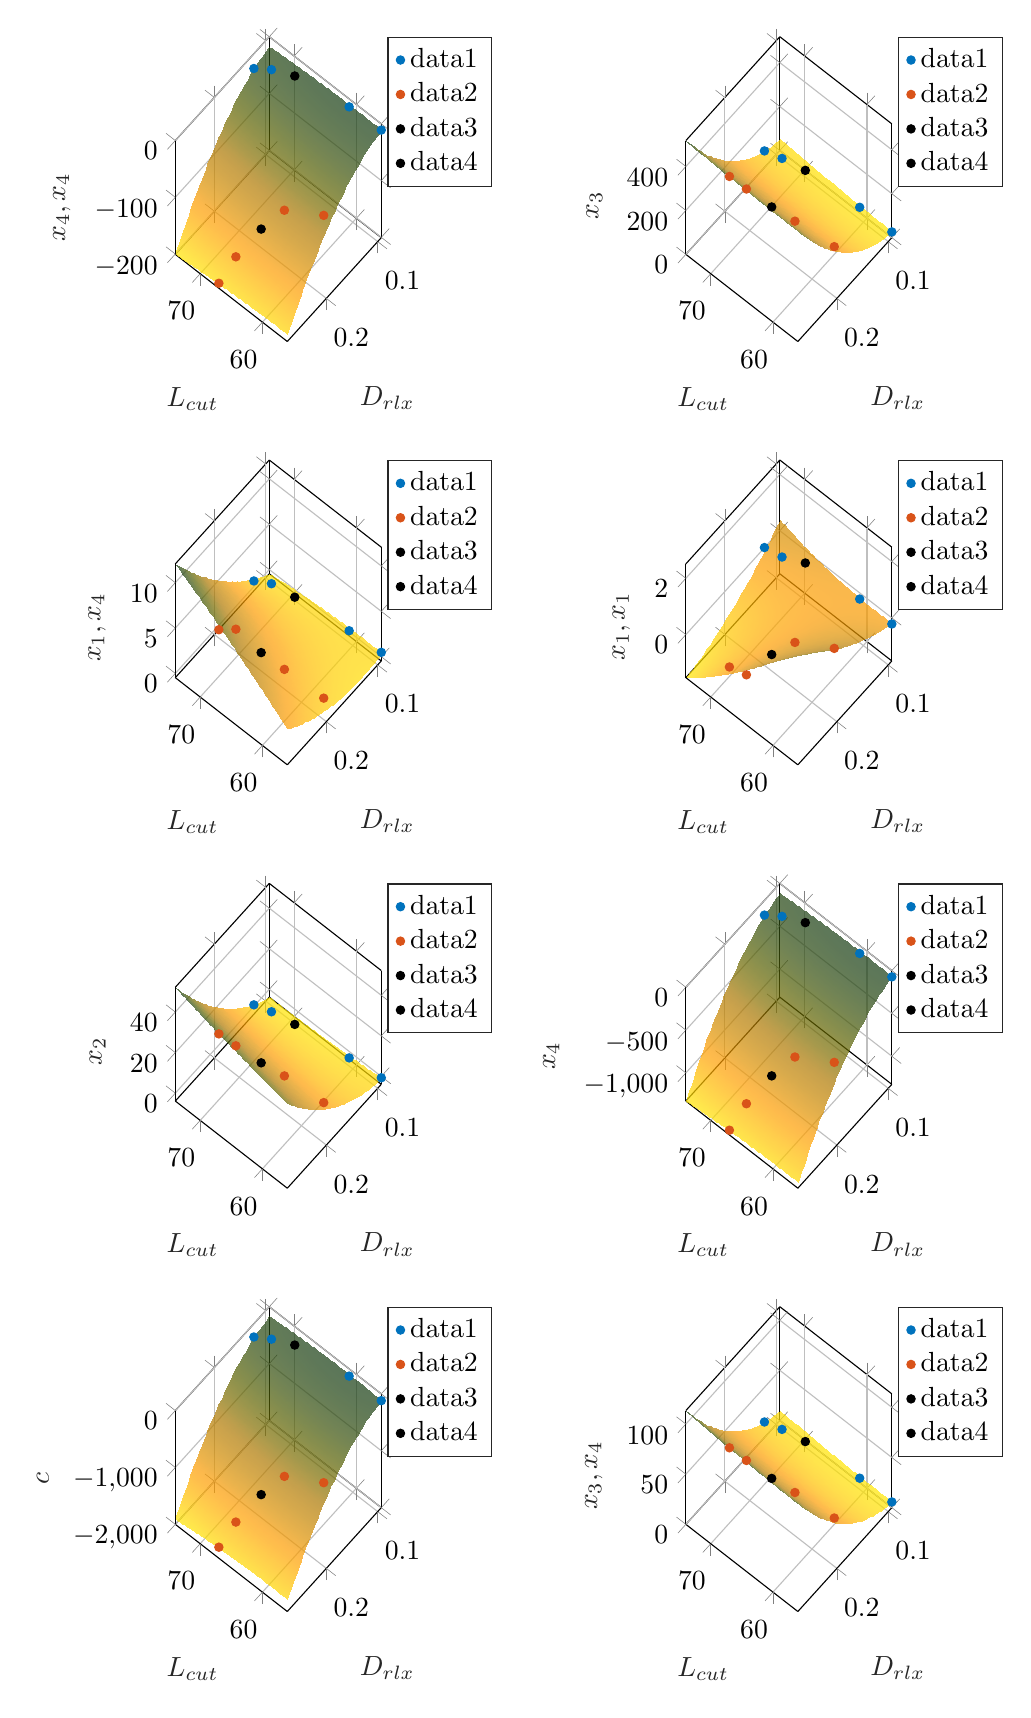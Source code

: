 % This file was created by matlab2tikz.
%
\definecolor{mycolor1}{rgb}{0.0,0.447,0.741}%
\definecolor{mycolor2}{rgb}{0.85,0.325,0.098}%
%
\begin{tikzpicture}

\begin{axis}[%
width=2.616cm,
height=3.871cm,
at={(0cm,16.129cm)},
scale only axis,
xmin=56,
xmax=74,
tick align=outside,
xlabel style={font=\color{white!15!black}},
xlabel={$L_{cut}$},
ymin=0.093,
ymax=0.276,
ylabel style={font=\color{white!15!black}},
ylabel={$D_{rlx}$},
zmin=-200.569,
zmax=0,
zlabel style={font=\color{white!15!black}},
zlabel={$x_4,x_4$},
view={-140}{50},
axis background/.style={fill=white},
xmajorgrids,
ymajorgrids,
zmajorgrids,
legend style={at={(1.03,1)}, anchor=north west, legend cell align=left, align=left, draw=white!15!black}
]
\addplot3[only marks, mark=*, mark options={}, mark size=1.5pt, color=mycolor1, fill=mycolor1] table[row sep=crcr]{%
x	y	z\\
74	0.123	-26.035\\
72	0.113	-20.988\\
61	0.095	-10.692\\
56	0.093	-10.957\\
};
\addlegendentry{data1}

\addplot3[only marks, mark=*, mark options={}, mark size=1.5pt, color=mycolor2, fill=mycolor2] table[row sep=crcr]{%
x	y	z\\
67	0.276	-191.78\\
66	0.255	-157.644\\
62	0.209	-87.42\\
57	0.193	-69.801\\
};
\addlegendentry{data2}

\addplot3[only marks, mark=*, mark options={}, mark size=1.5pt, color=black, fill=black] table[row sep=crcr]{%
x	y	z\\
69	0.104	-15.577\\
};
\addlegendentry{data3}

\addplot3[only marks, mark=*, mark options={}, mark size=1.5pt, color=black, fill=black] table[row sep=crcr]{%
x	y	z\\
64	0.23	-116.694\\
};
\addlegendentry{data4}


\addplot3[%
surf,
fill opacity=0.7, shader=interp, colormap={mymap}{[1pt] rgb(0pt)=(1,0.906,0); rgb(1pt)=(1,0.902,0); rgb(2pt)=(1,0.898,0); rgb(3pt)=(1,0.894,0); rgb(4pt)=(1,0.89,0); rgb(5pt)=(1,0.886,0); rgb(6pt)=(1,0.882,0); rgb(7pt)=(1,0.879,0); rgb(8pt)=(1,0.875,0); rgb(9pt)=(1,0.871,0); rgb(10pt)=(1,0.867,0); rgb(11pt)=(1,0.863,0); rgb(12pt)=(1,0.859,0); rgb(13pt)=(1,0.855,0); rgb(14pt)=(1,0.852,0); rgb(15pt)=(1,0.848,0); rgb(16pt)=(1,0.844,0); rgb(17pt)=(1,0.84,0); rgb(18pt)=(1,0.836,0); rgb(19pt)=(1,0.832,0); rgb(20pt)=(1,0.829,0); rgb(21pt)=(1,0.825,0); rgb(22pt)=(1,0.821,0); rgb(23pt)=(1,0.817,0); rgb(24pt)=(1,0.814,0); rgb(25pt)=(1,0.81,0); rgb(26pt)=(1,0.806,0); rgb(27pt)=(1,0.802,0); rgb(28pt)=(1,0.798,0); rgb(29pt)=(1,0.795,0); rgb(30pt)=(1,0.791,0); rgb(31pt)=(1,0.787,0); rgb(32pt)=(1,0.783,0); rgb(33pt)=(1,0.78,0); rgb(34pt)=(1,0.776,0); rgb(35pt)=(1,0.772,0); rgb(36pt)=(1,0.769,0); rgb(37pt)=(1,0.765,0); rgb(38pt)=(1,0.761,0); rgb(39pt)=(1,0.758,0); rgb(40pt)=(1,0.754,0); rgb(41pt)=(1,0.75,0); rgb(42pt)=(1,0.746,0); rgb(43pt)=(1,0.743,0); rgb(44pt)=(1,0.739,0); rgb(45pt)=(1,0.736,0); rgb(46pt)=(1,0.732,0); rgb(47pt)=(1,0.728,0); rgb(48pt)=(1,0.725,0); rgb(49pt)=(1,0.721,0); rgb(50pt)=(1,0.717,0); rgb(51pt)=(1,0.714,0); rgb(52pt)=(1.0,0.71,0); rgb(53pt)=(1.0,0.706,0); rgb(54pt)=(1.0,0.703,0); rgb(55pt)=(1.0,0.699,0); rgb(56pt)=(1.0,0.695,0); rgb(57pt)=(1.0,0.691,0); rgb(58pt)=(1.0,0.687,0); rgb(59pt)=(1.0,0.683,0); rgb(60pt)=(0.999,0.679,0); rgb(61pt)=(0.999,0.675,0); rgb(62pt)=(0.999,0.672,0); rgb(63pt)=(0.999,0.668,0); rgb(64pt)=(0.999,0.664,0); rgb(65pt)=(0.999,0.66,0); rgb(66pt)=(0.999,0.656,0); rgb(67pt)=(0.998,0.653,0); rgb(68pt)=(0.998,0.649,0); rgb(69pt)=(0.998,0.646,0); rgb(70pt)=(0.998,0.642,0); rgb(71pt)=(0.998,0.639,0); rgb(72pt)=(0.997,0.636,0); rgb(73pt)=(0.997,0.633,0); rgb(74pt)=(0.997,0.63,0); rgb(75pt)=(0.997,0.627,0); rgb(76pt)=(0.996,0.625,0); rgb(77pt)=(0.996,0.622,0); rgb(78pt)=(0.995,0.62,0); rgb(79pt)=(0.993,0.618,0); rgb(80pt)=(0.991,0.616,0); rgb(81pt)=(0.989,0.614,0); rgb(82pt)=(0.986,0.611,0); rgb(83pt)=(0.982,0.61,0); rgb(84pt)=(0.979,0.608,0); rgb(85pt)=(0.974,0.606,0); rgb(86pt)=(0.97,0.604,0); rgb(87pt)=(0.965,0.602,0); rgb(88pt)=(0.96,0.601,0); rgb(89pt)=(0.955,0.599,0); rgb(90pt)=(0.95,0.597,0); rgb(91pt)=(0.944,0.595,0); rgb(92pt)=(0.939,0.594,0); rgb(93pt)=(0.933,0.592,0); rgb(94pt)=(0.927,0.591,0); rgb(95pt)=(0.922,0.589,0); rgb(96pt)=(0.916,0.587,0); rgb(97pt)=(0.911,0.585,0); rgb(98pt)=(0.905,0.584,0); rgb(99pt)=(0.9,0.582,0); rgb(100pt)=(0.895,0.58,0); rgb(101pt)=(0.891,0.578,0); rgb(102pt)=(0.886,0.576,0); rgb(103pt)=(0.882,0.575,0); rgb(104pt)=(0.878,0.573,0); rgb(105pt)=(0.874,0.571,0); rgb(106pt)=(0.869,0.569,0); rgb(107pt)=(0.865,0.567,0); rgb(108pt)=(0.861,0.565,0); rgb(109pt)=(0.857,0.563,0); rgb(110pt)=(0.852,0.561,0); rgb(111pt)=(0.848,0.559,0); rgb(112pt)=(0.844,0.557,0); rgb(113pt)=(0.84,0.555,0); rgb(114pt)=(0.836,0.553,0); rgb(115pt)=(0.832,0.551,0); rgb(116pt)=(0.827,0.549,0); rgb(117pt)=(0.823,0.547,0); rgb(118pt)=(0.819,0.545,0); rgb(119pt)=(0.815,0.543,0); rgb(120pt)=(0.811,0.541,0); rgb(121pt)=(0.807,0.539,0); rgb(122pt)=(0.803,0.537,0); rgb(123pt)=(0.799,0.535,0); rgb(124pt)=(0.794,0.533,0); rgb(125pt)=(0.79,0.531,0); rgb(126pt)=(0.786,0.528,0); rgb(127pt)=(0.782,0.526,0); rgb(128pt)=(0.778,0.524,0); rgb(129pt)=(0.775,0.522,0); rgb(130pt)=(0.771,0.52,0); rgb(131pt)=(0.767,0.518,0); rgb(132pt)=(0.763,0.516,0); rgb(133pt)=(0.76,0.514,0); rgb(134pt)=(0.756,0.512,0); rgb(135pt)=(0.753,0.51,0); rgb(136pt)=(0.749,0.508,0); rgb(137pt)=(0.746,0.506,0); rgb(138pt)=(0.742,0.504,0); rgb(139pt)=(0.739,0.502,0); rgb(140pt)=(0.735,0.5,0); rgb(141pt)=(0.732,0.498,0); rgb(142pt)=(0.728,0.496,0); rgb(143pt)=(0.725,0.494,0); rgb(144pt)=(0.721,0.492,0); rgb(145pt)=(0.717,0.49,0); rgb(146pt)=(0.713,0.488,0); rgb(147pt)=(0.709,0.486,0); rgb(148pt)=(0.705,0.484,0); rgb(149pt)=(0.701,0.482,0); rgb(150pt)=(0.696,0.48,0); rgb(151pt)=(0.692,0.478,0); rgb(152pt)=(0.687,0.476,0); rgb(153pt)=(0.682,0.475,0); rgb(154pt)=(0.677,0.473,0); rgb(155pt)=(0.672,0.471,0); rgb(156pt)=(0.666,0.469,0); rgb(157pt)=(0.66,0.467,0); rgb(158pt)=(0.653,0.466,0); rgb(159pt)=(0.647,0.464,0); rgb(160pt)=(0.64,0.462,0); rgb(161pt)=(0.633,0.461,0); rgb(162pt)=(0.626,0.459,0); rgb(163pt)=(0.618,0.458,0); rgb(164pt)=(0.611,0.456,0); rgb(165pt)=(0.603,0.454,0); rgb(166pt)=(0.596,0.453,0); rgb(167pt)=(0.588,0.451,0); rgb(168pt)=(0.58,0.45,0); rgb(169pt)=(0.572,0.448,0); rgb(170pt)=(0.565,0.446,0); rgb(171pt)=(0.557,0.445,0); rgb(172pt)=(0.549,0.443,0); rgb(173pt)=(0.541,0.441,0); rgb(174pt)=(0.534,0.44,0); rgb(175pt)=(0.527,0.438,0); rgb(176pt)=(0.519,0.436,0); rgb(177pt)=(0.512,0.434,0); rgb(178pt)=(0.505,0.432,0); rgb(179pt)=(0.499,0.43,3.925e-06); rgb(180pt)=(0.492,0.429,3.5e-05); rgb(181pt)=(0.485,0.427,9.631e-05); rgb(182pt)=(0.479,0.425,0.0); rgb(183pt)=(0.472,0.423,0.0); rgb(184pt)=(0.466,0.421,0.0); rgb(185pt)=(0.459,0.419,0.001); rgb(186pt)=(0.452,0.417,0.001); rgb(187pt)=(0.446,0.414,0.001); rgb(188pt)=(0.439,0.412,0.001); rgb(189pt)=(0.433,0.41,0.002); rgb(190pt)=(0.427,0.408,0.002); rgb(191pt)=(0.42,0.406,0.002); rgb(192pt)=(0.414,0.404,0.003); rgb(193pt)=(0.407,0.402,0.003); rgb(194pt)=(0.401,0.399,0.003); rgb(195pt)=(0.395,0.397,0.004); rgb(196pt)=(0.389,0.395,0.004); rgb(197pt)=(0.383,0.393,0.004); rgb(198pt)=(0.377,0.39,0.005); rgb(199pt)=(0.371,0.388,0.005); rgb(200pt)=(0.365,0.386,0.006); rgb(201pt)=(0.359,0.383,0.006); rgb(202pt)=(0.353,0.381,0.007); rgb(203pt)=(0.347,0.379,0.007); rgb(204pt)=(0.341,0.376,0.008); rgb(205pt)=(0.335,0.374,0.008); rgb(206pt)=(0.33,0.372,0.009); rgb(207pt)=(0.324,0.369,0.01); rgb(208pt)=(0.319,0.367,0.012); rgb(209pt)=(0.313,0.364,0.013); rgb(210pt)=(0.308,0.362,0.014); rgb(211pt)=(0.302,0.359,0.016); rgb(212pt)=(0.297,0.357,0.018); rgb(213pt)=(0.292,0.354,0.02); rgb(214pt)=(0.286,0.351,0.022); rgb(215pt)=(0.281,0.349,0.024); rgb(216pt)=(0.276,0.346,0.026); rgb(217pt)=(0.271,0.344,0.028); rgb(218pt)=(0.265,0.341,0.03); rgb(219pt)=(0.26,0.338,0.032); rgb(220pt)=(0.255,0.335,0.034); rgb(221pt)=(0.25,0.333,0.036); rgb(222pt)=(0.245,0.33,0.038); rgb(223pt)=(0.24,0.327,0.04); rgb(224pt)=(0.235,0.325,0.042); rgb(225pt)=(0.23,0.322,0.044); rgb(226pt)=(0.225,0.319,0.046); rgb(227pt)=(0.22,0.317,0.048); rgb(228pt)=(0.215,0.314,0.049); rgb(229pt)=(0.21,0.311,0.05); rgb(230pt)=(0.205,0.308,0.052); rgb(231pt)=(0.201,0.306,0.053); rgb(232pt)=(0.196,0.303,0.054); rgb(233pt)=(0.191,0.3,0.055); rgb(234pt)=(0.186,0.298,0.056); rgb(235pt)=(0.181,0.295,0.057); rgb(236pt)=(0.176,0.292,0.058); rgb(237pt)=(0.172,0.289,0.06); rgb(238pt)=(0.167,0.287,0.061); rgb(239pt)=(0.162,0.284,0.062); rgb(240pt)=(0.158,0.281,0.063); rgb(241pt)=(0.153,0.278,0.064); rgb(242pt)=(0.148,0.276,0.065); rgb(243pt)=(0.144,0.273,0.066); rgb(244pt)=(0.139,0.27,0.066); rgb(245pt)=(0.135,0.267,0.067); rgb(246pt)=(0.13,0.265,0.068); rgb(247pt)=(0.125,0.262,0.069); rgb(248pt)=(0.121,0.259,0.07); rgb(249pt)=(0.116,0.256,0.071); rgb(250pt)=(0.112,0.253,0.071); rgb(251pt)=(0.108,0.251,0.072); rgb(252pt)=(0.103,0.248,0.073); rgb(253pt)=(0.099,0.245,0.073); rgb(254pt)=(0.095,0.242,0.074); rgb(255pt)=(0.09,0.239,0.075)}, mesh/rows=49]
table[row sep=crcr, point meta=\thisrow{c}] {%
%
x	y	z	c\\
56	0.093	-10.905	-10.905\\
56	0.097	-11.442	-11.442\\
56	0.1	-12.102	-12.102\\
56	0.104	-12.884	-12.884\\
56	0.108	-13.788	-13.788\\
56	0.111	-14.814	-14.814\\
56	0.115	-15.963	-15.963\\
56	0.119	-17.233	-17.233\\
56	0.122	-18.626	-18.626\\
56	0.126	-20.142	-20.142\\
56	0.13	-21.779	-21.779\\
56	0.133	-23.539	-23.539\\
56	0.137	-25.421	-25.421\\
56	0.141	-27.425	-27.425\\
56	0.144	-29.551	-29.551\\
56	0.148	-31.8	-31.8\\
56	0.152	-34.171	-34.171\\
56	0.155	-36.664	-36.664\\
56	0.159	-39.279	-39.279\\
56	0.163	-42.017	-42.017\\
56	0.166	-44.876	-44.876\\
56	0.17	-47.858	-47.858\\
56	0.174	-50.963	-50.963\\
56	0.177	-54.189	-54.189\\
56	0.181	-57.538	-57.538\\
56	0.184	-61.009	-61.009\\
56	0.188	-64.602	-64.602\\
56	0.192	-68.317	-68.317\\
56	0.195	-72.155	-72.155\\
56	0.199	-76.115	-76.115\\
56	0.203	-80.197	-80.197\\
56	0.206	-84.401	-84.401\\
56	0.21	-88.728	-88.728\\
56	0.214	-93.177	-93.177\\
56	0.217	-97.748	-97.748\\
56	0.221	-102.441	-102.441\\
56	0.225	-107.256	-107.256\\
56	0.228	-112.194	-112.194\\
56	0.232	-117.254	-117.254\\
56	0.236	-122.436	-122.436\\
56	0.239	-127.741	-127.741\\
56	0.243	-133.167	-133.167\\
56	0.247	-138.716	-138.716\\
56	0.25	-144.387	-144.387\\
56	0.254	-150.181	-150.181\\
56	0.258	-156.096	-156.096\\
56	0.261	-162.134	-162.134\\
56	0.265	-168.294	-168.294\\
56	0.269	-174.576	-174.576\\
56	0.272	-180.981	-180.981\\
56	0.276	-187.507	-187.507\\
56.375	0.093	-10.813	-10.813\\
56.375	0.097	-11.353	-11.353\\
56.375	0.1	-12.015	-12.015\\
56.375	0.104	-12.8	-12.8\\
56.375	0.108	-13.707	-13.707\\
56.375	0.111	-14.736	-14.736\\
56.375	0.115	-15.887	-15.887\\
56.375	0.119	-17.161	-17.161\\
56.375	0.122	-18.556	-18.556\\
56.375	0.126	-20.074	-20.074\\
56.375	0.13	-21.715	-21.715\\
56.375	0.133	-23.477	-23.477\\
56.375	0.137	-25.362	-25.362\\
56.375	0.141	-27.369	-27.369\\
56.375	0.144	-29.498	-29.498\\
56.375	0.148	-31.749	-31.749\\
56.375	0.152	-34.123	-34.123\\
56.375	0.155	-36.619	-36.619\\
56.375	0.159	-39.237	-39.237\\
56.375	0.163	-41.977	-41.977\\
56.375	0.166	-44.84	-44.84\\
56.375	0.17	-47.825	-47.825\\
56.375	0.174	-50.932	-50.932\\
56.375	0.177	-54.161	-54.161\\
56.375	0.181	-57.512	-57.512\\
56.375	0.184	-60.986	-60.986\\
56.375	0.188	-64.582	-64.582\\
56.375	0.192	-68.3	-68.3\\
56.375	0.195	-72.141	-72.141\\
56.375	0.199	-76.103	-76.103\\
56.375	0.203	-80.188	-80.188\\
56.375	0.206	-84.395	-84.395\\
56.375	0.21	-88.724	-88.724\\
56.375	0.214	-93.176	-93.176\\
56.375	0.217	-97.75	-97.75\\
56.375	0.221	-102.446	-102.446\\
56.375	0.225	-107.264	-107.264\\
56.375	0.228	-112.205	-112.205\\
56.375	0.232	-117.267	-117.267\\
56.375	0.236	-122.452	-122.452\\
56.375	0.239	-127.759	-127.759\\
56.375	0.243	-133.189	-133.189\\
56.375	0.247	-138.741	-138.741\\
56.375	0.25	-144.414	-144.414\\
56.375	0.254	-150.211	-150.211\\
56.375	0.258	-156.129	-156.129\\
56.375	0.261	-162.169	-162.169\\
56.375	0.265	-168.332	-168.332\\
56.375	0.269	-174.617	-174.617\\
56.375	0.272	-181.025	-181.025\\
56.375	0.276	-187.554	-187.554\\
56.75	0.093	-10.73	-10.73\\
56.75	0.097	-11.273	-11.273\\
56.75	0.1	-11.938	-11.938\\
56.75	0.104	-12.725	-12.725\\
56.75	0.108	-13.635	-13.635\\
56.75	0.111	-14.667	-14.667\\
56.75	0.115	-15.821	-15.821\\
56.75	0.119	-17.097	-17.097\\
56.75	0.122	-18.496	-18.496\\
56.75	0.126	-20.017	-20.017\\
56.75	0.13	-21.66	-21.66\\
56.75	0.133	-23.425	-23.425\\
56.75	0.137	-25.312	-25.312\\
56.75	0.141	-27.322	-27.322\\
56.75	0.144	-29.454	-29.454\\
56.75	0.148	-31.708	-31.708\\
56.75	0.152	-34.085	-34.085\\
56.75	0.155	-36.583	-36.583\\
56.75	0.159	-39.204	-39.204\\
56.75	0.163	-41.947	-41.947\\
56.75	0.166	-44.813	-44.813\\
56.75	0.17	-47.8	-47.8\\
56.75	0.174	-50.91	-50.91\\
56.75	0.177	-54.142	-54.142\\
56.75	0.181	-57.496	-57.496\\
56.75	0.184	-60.973	-60.973\\
56.75	0.188	-64.571	-64.571\\
56.75	0.192	-68.292	-68.292\\
56.75	0.195	-72.136	-72.136\\
56.75	0.199	-76.101	-76.101\\
56.75	0.203	-80.189	-80.189\\
56.75	0.206	-84.399	-84.399\\
56.75	0.21	-88.731	-88.731\\
56.75	0.214	-93.185	-93.185\\
56.75	0.217	-97.762	-97.762\\
56.75	0.221	-102.46	-102.46\\
56.75	0.225	-107.281	-107.281\\
56.75	0.228	-112.225	-112.225\\
56.75	0.232	-117.29	-117.29\\
56.75	0.236	-122.478	-122.478\\
56.75	0.239	-127.788	-127.788\\
56.75	0.243	-133.22	-133.22\\
56.75	0.247	-138.775	-138.775\\
56.75	0.25	-144.451	-144.451\\
56.75	0.254	-150.25	-150.25\\
56.75	0.258	-156.171	-156.171\\
56.75	0.261	-162.215	-162.215\\
56.75	0.265	-168.38	-168.38\\
56.75	0.269	-174.668	-174.668\\
56.75	0.272	-181.078	-181.078\\
56.75	0.276	-187.61	-187.61\\
57.125	0.093	-10.657	-10.657\\
57.125	0.097	-11.202	-11.202\\
57.125	0.1	-11.87	-11.87\\
57.125	0.104	-12.661	-12.661\\
57.125	0.108	-13.573	-13.573\\
57.125	0.111	-14.608	-14.608\\
57.125	0.115	-15.765	-15.765\\
57.125	0.119	-17.044	-17.044\\
57.125	0.122	-18.445	-18.445\\
57.125	0.126	-19.969	-19.969\\
57.125	0.13	-21.614	-21.614\\
57.125	0.133	-23.382	-23.382\\
57.125	0.137	-25.273	-25.273\\
57.125	0.141	-27.285	-27.285\\
57.125	0.144	-29.42	-29.42\\
57.125	0.148	-31.677	-31.677\\
57.125	0.152	-34.056	-34.056\\
57.125	0.155	-36.557	-36.557\\
57.125	0.159	-39.181	-39.181\\
57.125	0.163	-41.927	-41.927\\
57.125	0.166	-44.795	-44.795\\
57.125	0.17	-47.785	-47.785\\
57.125	0.174	-50.898	-50.898\\
57.125	0.177	-54.133	-54.133\\
57.125	0.181	-57.49	-57.49\\
57.125	0.184	-60.969	-60.969\\
57.125	0.188	-64.571	-64.571\\
57.125	0.192	-68.294	-68.294\\
57.125	0.195	-72.14	-72.14\\
57.125	0.199	-76.108	-76.108\\
57.125	0.203	-80.199	-80.199\\
57.125	0.206	-84.412	-84.412\\
57.125	0.21	-88.746	-88.746\\
57.125	0.214	-93.204	-93.204\\
57.125	0.217	-97.783	-97.783\\
57.125	0.221	-102.484	-102.484\\
57.125	0.225	-107.308	-107.308\\
57.125	0.228	-112.254	-112.254\\
57.125	0.232	-117.323	-117.323\\
57.125	0.236	-122.513	-122.513\\
57.125	0.239	-127.826	-127.826\\
57.125	0.243	-133.261	-133.261\\
57.125	0.247	-138.818	-138.818\\
57.125	0.25	-144.498	-144.498\\
57.125	0.254	-150.299	-150.299\\
57.125	0.258	-156.223	-156.223\\
57.125	0.261	-162.269	-162.269\\
57.125	0.265	-168.438	-168.438\\
57.125	0.269	-174.728	-174.728\\
57.125	0.272	-181.141	-181.141\\
57.125	0.276	-187.676	-187.676\\
57.5	0.093	-10.593	-10.593\\
57.5	0.097	-11.142	-11.142\\
57.5	0.1	-11.812	-11.812\\
57.5	0.104	-12.605	-12.605\\
57.5	0.108	-13.521	-13.521\\
57.5	0.111	-14.558	-14.558\\
57.5	0.115	-15.718	-15.718\\
57.5	0.119	-17.0	-17.0\\
57.5	0.122	-18.404	-18.404\\
57.5	0.126	-19.93	-19.93\\
57.5	0.13	-21.579	-21.579\\
57.5	0.133	-23.349	-23.349\\
57.5	0.137	-25.242	-25.242\\
57.5	0.141	-27.258	-27.258\\
57.5	0.144	-29.395	-29.395\\
57.5	0.148	-31.655	-31.655\\
57.5	0.152	-34.037	-34.037\\
57.5	0.155	-36.541	-36.541\\
57.5	0.159	-39.167	-39.167\\
57.5	0.163	-41.916	-41.916\\
57.5	0.166	-44.787	-44.787\\
57.5	0.17	-47.78	-47.78\\
57.5	0.174	-50.896	-50.896\\
57.5	0.177	-54.133	-54.133\\
57.5	0.181	-57.493	-57.493\\
57.5	0.184	-60.975	-60.975\\
57.5	0.188	-64.579	-64.579\\
57.5	0.192	-68.306	-68.306\\
57.5	0.195	-72.155	-72.155\\
57.5	0.199	-76.125	-76.125\\
57.5	0.203	-80.219	-80.219\\
57.5	0.206	-84.434	-84.434\\
57.5	0.21	-88.772	-88.772\\
57.5	0.214	-93.232	-93.232\\
57.5	0.217	-97.814	-97.814\\
57.5	0.221	-102.518	-102.518\\
57.5	0.225	-107.345	-107.345\\
57.5	0.228	-112.294	-112.294\\
57.5	0.232	-117.365	-117.365\\
57.5	0.236	-122.558	-122.558\\
57.5	0.239	-127.874	-127.874\\
57.5	0.243	-133.311	-133.311\\
57.5	0.247	-138.871	-138.871\\
57.5	0.25	-144.553	-144.553\\
57.5	0.254	-150.358	-150.358\\
57.5	0.258	-156.285	-156.285\\
57.5	0.261	-162.334	-162.334\\
57.5	0.265	-168.505	-168.505\\
57.5	0.269	-174.798	-174.798\\
57.5	0.272	-181.214	-181.214\\
57.5	0.276	-187.752	-187.752\\
57.875	0.093	-10.539	-10.539\\
57.875	0.097	-11.091	-11.091\\
57.875	0.1	-11.764	-11.764\\
57.875	0.104	-12.56	-12.56\\
57.875	0.108	-13.478	-13.478\\
57.875	0.111	-14.518	-14.518\\
57.875	0.115	-15.68	-15.68\\
57.875	0.119	-16.965	-16.965\\
57.875	0.122	-18.372	-18.372\\
57.875	0.126	-19.901	-19.901\\
57.875	0.13	-21.552	-21.552\\
57.875	0.133	-23.326	-23.326\\
57.875	0.137	-25.222	-25.222\\
57.875	0.141	-27.24	-27.24\\
57.875	0.144	-29.38	-29.38\\
57.875	0.148	-31.643	-31.643\\
57.875	0.152	-34.027	-34.027\\
57.875	0.155	-36.534	-36.534\\
57.875	0.159	-39.164	-39.164\\
57.875	0.163	-41.915	-41.915\\
57.875	0.166	-44.789	-44.789\\
57.875	0.17	-47.785	-47.785\\
57.875	0.174	-50.903	-50.903\\
57.875	0.177	-54.143	-54.143\\
57.875	0.181	-57.506	-57.506\\
57.875	0.184	-60.99	-60.99\\
57.875	0.188	-64.598	-64.598\\
57.875	0.192	-68.327	-68.327\\
57.875	0.195	-72.178	-72.178\\
57.875	0.199	-76.152	-76.152\\
57.875	0.203	-80.248	-80.248\\
57.875	0.206	-84.466	-84.466\\
57.875	0.21	-88.807	-88.807\\
57.875	0.214	-93.269	-93.269\\
57.875	0.217	-97.854	-97.854\\
57.875	0.221	-102.562	-102.562\\
57.875	0.225	-107.391	-107.391\\
57.875	0.228	-112.343	-112.343\\
57.875	0.232	-117.416	-117.416\\
57.875	0.236	-122.612	-122.612\\
57.875	0.239	-127.931	-127.931\\
57.875	0.243	-133.371	-133.371\\
57.875	0.247	-138.934	-138.934\\
57.875	0.25	-144.619	-144.619\\
57.875	0.254	-150.426	-150.426\\
57.875	0.258	-156.356	-156.356\\
57.875	0.261	-162.407	-162.407\\
57.875	0.265	-168.581	-168.581\\
57.875	0.269	-174.877	-174.877\\
57.875	0.272	-181.296	-181.296\\
57.875	0.276	-187.837	-187.837\\
58.25	0.093	-10.495	-10.495\\
58.25	0.097	-11.049	-11.049\\
58.25	0.1	-11.725	-11.725\\
58.25	0.104	-12.524	-12.524\\
58.25	0.108	-13.444	-13.444\\
58.25	0.111	-14.487	-14.487\\
58.25	0.115	-15.653	-15.653\\
58.25	0.119	-16.94	-16.94\\
58.25	0.122	-18.35	-18.35\\
58.25	0.126	-19.882	-19.882\\
58.25	0.13	-21.536	-21.536\\
58.25	0.133	-23.312	-23.312\\
58.25	0.137	-25.211	-25.211\\
58.25	0.141	-27.232	-27.232\\
58.25	0.144	-29.375	-29.375\\
58.25	0.148	-31.64	-31.64\\
58.25	0.152	-34.027	-34.027\\
58.25	0.155	-36.537	-36.537\\
58.25	0.159	-39.169	-39.169\\
58.25	0.163	-41.923	-41.923\\
58.25	0.166	-44.8	-44.8\\
58.25	0.17	-47.799	-47.799\\
58.25	0.174	-50.919	-50.919\\
58.25	0.177	-54.163	-54.163\\
58.25	0.181	-57.528	-57.528\\
58.25	0.184	-61.016	-61.016\\
58.25	0.188	-64.625	-64.625\\
58.25	0.192	-68.358	-68.358\\
58.25	0.195	-72.212	-72.212\\
58.25	0.199	-76.188	-76.188\\
58.25	0.203	-80.287	-80.287\\
58.25	0.206	-84.508	-84.508\\
58.25	0.21	-88.851	-88.851\\
58.25	0.214	-93.317	-93.317\\
58.25	0.217	-97.905	-97.905\\
58.25	0.221	-102.614	-102.614\\
58.25	0.225	-107.447	-107.447\\
58.25	0.228	-112.401	-112.401\\
58.25	0.232	-117.478	-117.478\\
58.25	0.236	-122.676	-122.676\\
58.25	0.239	-127.998	-127.998\\
58.25	0.243	-133.441	-133.441\\
58.25	0.247	-139.006	-139.006\\
58.25	0.25	-144.694	-144.694\\
58.25	0.254	-150.504	-150.504\\
58.25	0.258	-156.436	-156.436\\
58.25	0.261	-162.491	-162.491\\
58.25	0.265	-168.668	-168.668\\
58.25	0.269	-174.967	-174.967\\
58.25	0.272	-181.388	-181.388\\
58.25	0.276	-187.931	-187.931\\
58.625	0.093	-10.46	-10.46\\
58.625	0.097	-11.017	-11.017\\
58.625	0.1	-11.696	-11.696\\
58.625	0.104	-12.497	-12.497\\
58.625	0.108	-13.421	-13.421\\
58.625	0.111	-14.467	-14.467\\
58.625	0.115	-15.635	-15.635\\
58.625	0.119	-16.925	-16.925\\
58.625	0.122	-18.337	-18.337\\
58.625	0.126	-19.872	-19.872\\
58.625	0.13	-21.529	-21.529\\
58.625	0.133	-23.308	-23.308\\
58.625	0.137	-25.209	-25.209\\
58.625	0.141	-27.233	-27.233\\
58.625	0.144	-29.379	-29.379\\
58.625	0.148	-31.647	-31.647\\
58.625	0.152	-34.037	-34.037\\
58.625	0.155	-36.55	-36.55\\
58.625	0.159	-39.184	-39.184\\
58.625	0.163	-41.941	-41.941\\
58.625	0.166	-44.821	-44.821\\
58.625	0.17	-47.822	-47.822\\
58.625	0.174	-50.946	-50.946\\
58.625	0.177	-54.192	-54.192\\
58.625	0.181	-57.56	-57.56\\
58.625	0.184	-61.05	-61.05\\
58.625	0.188	-64.663	-64.663\\
58.625	0.192	-68.398	-68.398\\
58.625	0.195	-72.255	-72.255\\
58.625	0.199	-76.234	-76.234\\
58.625	0.203	-80.336	-80.336\\
58.625	0.206	-84.56	-84.56\\
58.625	0.21	-88.906	-88.906\\
58.625	0.214	-93.374	-93.374\\
58.625	0.217	-97.964	-97.964\\
58.625	0.221	-102.677	-102.677\\
58.625	0.225	-107.512	-107.512\\
58.625	0.228	-112.469	-112.469\\
58.625	0.232	-117.548	-117.548\\
58.625	0.236	-122.75	-122.75\\
58.625	0.239	-128.074	-128.074\\
58.625	0.243	-133.52	-133.52\\
58.625	0.247	-139.088	-139.088\\
58.625	0.25	-144.779	-144.779\\
58.625	0.254	-150.592	-150.592\\
58.625	0.258	-156.527	-156.527\\
58.625	0.261	-162.584	-162.584\\
58.625	0.265	-168.763	-168.763\\
58.625	0.269	-175.065	-175.065\\
58.625	0.272	-181.489	-181.489\\
58.625	0.276	-188.035	-188.035\\
59	0.093	-10.435	-10.435\\
59	0.097	-10.995	-10.995\\
59	0.1	-11.676	-11.676\\
59	0.104	-12.481	-12.481\\
59	0.108	-13.407	-13.407\\
59	0.111	-14.455	-14.455\\
59	0.115	-15.626	-15.626\\
59	0.119	-16.919	-16.919\\
59	0.122	-18.334	-18.334\\
59	0.126	-19.872	-19.872\\
59	0.13	-21.531	-21.531\\
59	0.133	-23.313	-23.313\\
59	0.137	-25.218	-25.218\\
59	0.141	-27.244	-27.244\\
59	0.144	-29.393	-29.393\\
59	0.148	-31.663	-31.663\\
59	0.152	-34.056	-34.056\\
59	0.155	-36.572	-36.572\\
59	0.159	-39.209	-39.209\\
59	0.163	-41.969	-41.969\\
59	0.166	-44.851	-44.851\\
59	0.17	-47.855	-47.855\\
59	0.174	-50.982	-50.982\\
59	0.177	-54.231	-54.231\\
59	0.181	-57.601	-57.601\\
59	0.184	-61.095	-61.095\\
59	0.188	-64.71	-64.71\\
59	0.192	-68.448	-68.448\\
59	0.195	-72.308	-72.308\\
59	0.199	-76.29	-76.29\\
59	0.203	-80.394	-80.394\\
59	0.206	-84.621	-84.621\\
59	0.21	-88.969	-88.969\\
59	0.214	-93.44	-93.44\\
59	0.217	-98.034	-98.034\\
59	0.221	-102.749	-102.749\\
59	0.225	-107.587	-107.587\\
59	0.228	-112.547	-112.547\\
59	0.232	-117.629	-117.629\\
59	0.236	-122.833	-122.833\\
59	0.239	-128.16	-128.16\\
59	0.243	-133.609	-133.609\\
59	0.247	-139.18	-139.18\\
59	0.25	-144.873	-144.873\\
59	0.254	-150.689	-150.689\\
59	0.258	-156.627	-156.627\\
59	0.261	-162.687	-162.687\\
59	0.265	-168.869	-168.869\\
59	0.269	-175.173	-175.173\\
59	0.272	-181.6	-181.6\\
59	0.276	-188.149	-188.149\\
59.375	0.093	-10.419	-10.419\\
59.375	0.097	-10.982	-10.982\\
59.375	0.1	-11.666	-11.666\\
59.375	0.104	-12.473	-12.473\\
59.375	0.108	-13.402	-13.402\\
59.375	0.111	-14.454	-14.454\\
59.375	0.115	-15.627	-15.627\\
59.375	0.119	-16.923	-16.923\\
59.375	0.122	-18.341	-18.341\\
59.375	0.126	-19.881	-19.881\\
59.375	0.13	-21.544	-21.544\\
59.375	0.133	-23.328	-23.328\\
59.375	0.137	-25.235	-25.235\\
59.375	0.141	-27.265	-27.265\\
59.375	0.144	-29.416	-29.416\\
59.375	0.148	-31.69	-31.69\\
59.375	0.152	-34.085	-34.085\\
59.375	0.155	-36.603	-36.603\\
59.375	0.159	-39.244	-39.244\\
59.375	0.163	-42.006	-42.006\\
59.375	0.166	-44.891	-44.891\\
59.375	0.17	-47.898	-47.898\\
59.375	0.174	-51.027	-51.027\\
59.375	0.177	-54.279	-54.279\\
59.375	0.181	-57.653	-57.653\\
59.375	0.184	-61.149	-61.149\\
59.375	0.188	-64.767	-64.767\\
59.375	0.192	-68.507	-68.507\\
59.375	0.195	-72.37	-72.37\\
59.375	0.199	-76.355	-76.355\\
59.375	0.203	-80.462	-80.462\\
59.375	0.206	-84.691	-84.691\\
59.375	0.21	-89.043	-89.043\\
59.375	0.214	-93.516	-93.516\\
59.375	0.217	-98.112	-98.112\\
59.375	0.221	-102.831	-102.831\\
59.375	0.225	-107.671	-107.671\\
59.375	0.228	-112.634	-112.634\\
59.375	0.232	-117.719	-117.719\\
59.375	0.236	-122.926	-122.926\\
59.375	0.239	-128.256	-128.256\\
59.375	0.243	-133.707	-133.707\\
59.375	0.247	-139.281	-139.281\\
59.375	0.25	-144.977	-144.977\\
59.375	0.254	-150.796	-150.796\\
59.375	0.258	-156.736	-156.736\\
59.375	0.261	-162.799	-162.799\\
59.375	0.265	-168.984	-168.984\\
59.375	0.269	-175.291	-175.291\\
59.375	0.272	-181.721	-181.721\\
59.375	0.276	-188.272	-188.272\\
59.75	0.093	-10.413	-10.413\\
59.75	0.097	-10.979	-10.979\\
59.75	0.1	-11.666	-11.666\\
59.75	0.104	-12.476	-12.476\\
59.75	0.108	-13.408	-13.408\\
59.75	0.111	-14.462	-14.462\\
59.75	0.115	-15.638	-15.638\\
59.75	0.119	-16.936	-16.936\\
59.75	0.122	-18.357	-18.357\\
59.75	0.126	-19.9	-19.9\\
59.75	0.13	-21.566	-21.566\\
59.75	0.133	-23.353	-23.353\\
59.75	0.137	-25.263	-25.263\\
59.75	0.141	-27.295	-27.295\\
59.75	0.144	-29.449	-29.449\\
59.75	0.148	-31.725	-31.725\\
59.75	0.152	-34.124	-34.124\\
59.75	0.155	-36.645	-36.645\\
59.75	0.159	-39.288	-39.288\\
59.75	0.163	-42.053	-42.053\\
59.75	0.166	-44.941	-44.941\\
59.75	0.17	-47.951	-47.951\\
59.75	0.174	-51.083	-51.083\\
59.75	0.177	-54.337	-54.337\\
59.75	0.181	-57.713	-57.713\\
59.75	0.184	-61.212	-61.212\\
59.75	0.188	-64.833	-64.833\\
59.75	0.192	-68.576	-68.576\\
59.75	0.195	-72.442	-72.442\\
59.75	0.199	-76.429	-76.429\\
59.75	0.203	-80.539	-80.539\\
59.75	0.206	-84.771	-84.771\\
59.75	0.21	-89.126	-89.126\\
59.75	0.214	-93.602	-93.602\\
59.75	0.217	-98.201	-98.201\\
59.75	0.221	-102.922	-102.922\\
59.75	0.225	-107.765	-107.765\\
59.75	0.228	-112.731	-112.731\\
59.75	0.232	-117.819	-117.819\\
59.75	0.236	-123.029	-123.029\\
59.75	0.239	-128.361	-128.361\\
59.75	0.243	-133.815	-133.815\\
59.75	0.247	-139.392	-139.392\\
59.75	0.25	-145.091	-145.091\\
59.75	0.254	-150.912	-150.912\\
59.75	0.258	-156.855	-156.855\\
59.75	0.261	-162.921	-162.921\\
59.75	0.265	-169.109	-169.109\\
59.75	0.269	-175.419	-175.419\\
59.75	0.272	-181.851	-181.851\\
59.75	0.276	-188.405	-188.405\\
60.125	0.093	-10.417	-10.417\\
60.125	0.097	-10.985	-10.985\\
60.125	0.1	-11.675	-11.675\\
60.125	0.104	-12.488	-12.488\\
60.125	0.108	-13.422	-13.422\\
60.125	0.111	-14.479	-14.479\\
60.125	0.115	-15.658	-15.658\\
60.125	0.119	-16.96	-16.96\\
60.125	0.122	-18.383	-18.383\\
60.125	0.126	-19.929	-19.929\\
60.125	0.13	-21.597	-21.597\\
60.125	0.133	-23.387	-23.387\\
60.125	0.137	-25.3	-25.3\\
60.125	0.141	-27.334	-27.334\\
60.125	0.144	-29.491	-29.491\\
60.125	0.148	-31.771	-31.771\\
60.125	0.152	-34.172	-34.172\\
60.125	0.155	-36.696	-36.696\\
60.125	0.159	-39.342	-39.342\\
60.125	0.163	-42.11	-42.11\\
60.125	0.166	-45.0	-45.0\\
60.125	0.17	-48.013	-48.013\\
60.125	0.174	-51.147	-51.147\\
60.125	0.177	-54.404	-54.404\\
60.125	0.181	-57.784	-57.784\\
60.125	0.184	-61.285	-61.285\\
60.125	0.188	-64.909	-64.909\\
60.125	0.192	-68.655	-68.655\\
60.125	0.195	-72.523	-72.523\\
60.125	0.199	-76.513	-76.513\\
60.125	0.203	-80.626	-80.626\\
60.125	0.206	-84.861	-84.861\\
60.125	0.21	-89.218	-89.218\\
60.125	0.214	-93.698	-93.698\\
60.125	0.217	-98.299	-98.299\\
60.125	0.221	-103.023	-103.023\\
60.125	0.225	-107.869	-107.869\\
60.125	0.228	-112.837	-112.837\\
60.125	0.232	-117.928	-117.928\\
60.125	0.236	-123.141	-123.141\\
60.125	0.239	-128.475	-128.475\\
60.125	0.243	-133.933	-133.933\\
60.125	0.247	-139.512	-139.512\\
60.125	0.25	-145.214	-145.214\\
60.125	0.254	-151.038	-151.038\\
60.125	0.258	-156.984	-156.984\\
60.125	0.261	-163.052	-163.052\\
60.125	0.265	-169.243	-169.243\\
60.125	0.269	-175.556	-175.556\\
60.125	0.272	-181.991	-181.991\\
60.125	0.276	-188.548	-188.548\\
60.5	0.093	-10.43	-10.43\\
60.5	0.097	-11.001	-11.001\\
60.5	0.1	-11.694	-11.694\\
60.5	0.104	-12.509	-12.509\\
60.5	0.108	-13.447	-13.447\\
60.5	0.111	-14.506	-14.506\\
60.5	0.115	-15.688	-15.688\\
60.5	0.119	-16.992	-16.992\\
60.5	0.122	-18.419	-18.419\\
60.5	0.126	-19.967	-19.967\\
60.5	0.13	-21.638	-21.638\\
60.5	0.133	-23.431	-23.431\\
60.5	0.137	-25.346	-25.346\\
60.5	0.141	-27.384	-27.384\\
60.5	0.144	-29.544	-29.544\\
60.5	0.148	-31.825	-31.825\\
60.5	0.152	-34.23	-34.23\\
60.5	0.155	-36.756	-36.756\\
60.5	0.159	-39.405	-39.405\\
60.5	0.163	-42.176	-42.176\\
60.5	0.166	-45.069	-45.069\\
60.5	0.17	-48.084	-48.084\\
60.5	0.174	-51.222	-51.222\\
60.5	0.177	-54.482	-54.482\\
60.5	0.181	-57.864	-57.864\\
60.5	0.184	-61.368	-61.368\\
60.5	0.188	-64.994	-64.994\\
60.5	0.192	-68.743	-68.743\\
60.5	0.195	-72.614	-72.614\\
60.5	0.199	-76.607	-76.607\\
60.5	0.203	-80.723	-80.723\\
60.5	0.206	-84.96	-84.96\\
60.5	0.21	-89.32	-89.32\\
60.5	0.214	-93.802	-93.802\\
60.5	0.217	-98.407	-98.407\\
60.5	0.221	-103.133	-103.133\\
60.5	0.225	-107.982	-107.982\\
60.5	0.228	-112.953	-112.953\\
60.5	0.232	-118.047	-118.047\\
60.5	0.236	-123.262	-123.262\\
60.5	0.239	-128.6	-128.6\\
60.5	0.243	-134.06	-134.06\\
60.5	0.247	-139.642	-139.642\\
60.5	0.25	-145.347	-145.347\\
60.5	0.254	-151.173	-151.173\\
60.5	0.258	-157.122	-157.122\\
60.5	0.261	-163.193	-163.193\\
60.5	0.265	-169.387	-169.387\\
60.5	0.269	-175.702	-175.702\\
60.5	0.272	-182.14	-182.14\\
60.5	0.276	-188.7	-188.7\\
60.875	0.093	-10.453	-10.453\\
60.875	0.097	-11.027	-11.027\\
60.875	0.1	-11.722	-11.722\\
60.875	0.104	-12.54	-12.54\\
60.875	0.108	-13.481	-13.481\\
60.875	0.111	-14.543	-14.543\\
60.875	0.115	-15.728	-15.728\\
60.875	0.119	-17.035	-17.035\\
60.875	0.122	-18.464	-18.464\\
60.875	0.126	-20.015	-20.015\\
60.875	0.13	-21.689	-21.689\\
60.875	0.133	-23.484	-23.484\\
60.875	0.137	-25.402	-25.402\\
60.875	0.141	-27.443	-27.443\\
60.875	0.144	-29.605	-29.605\\
60.875	0.148	-31.89	-31.89\\
60.875	0.152	-34.297	-34.297\\
60.875	0.155	-36.826	-36.826\\
60.875	0.159	-39.478	-39.478\\
60.875	0.163	-42.251	-42.251\\
60.875	0.166	-45.147	-45.147\\
60.875	0.17	-48.165	-48.165\\
60.875	0.174	-51.306	-51.306\\
60.875	0.177	-54.568	-54.568\\
60.875	0.181	-57.953	-57.953\\
60.875	0.184	-61.46	-61.46\\
60.875	0.188	-65.089	-65.089\\
60.875	0.192	-68.841	-68.841\\
60.875	0.195	-72.715	-72.715\\
60.875	0.199	-76.711	-76.711\\
60.875	0.203	-80.829	-80.829\\
60.875	0.206	-85.069	-85.069\\
60.875	0.21	-89.432	-89.432\\
60.875	0.214	-93.917	-93.917\\
60.875	0.217	-98.524	-98.524\\
60.875	0.221	-103.253	-103.253\\
60.875	0.225	-108.105	-108.105\\
60.875	0.228	-113.079	-113.079\\
60.875	0.232	-118.175	-118.175\\
60.875	0.236	-123.393	-123.393\\
60.875	0.239	-128.734	-128.734\\
60.875	0.243	-134.197	-134.197\\
60.875	0.247	-139.782	-139.782\\
60.875	0.25	-145.489	-145.489\\
60.875	0.254	-151.318	-151.318\\
60.875	0.258	-157.27	-157.27\\
60.875	0.261	-163.344	-163.344\\
60.875	0.265	-169.54	-169.54\\
60.875	0.269	-175.858	-175.858\\
60.875	0.272	-182.299	-182.299\\
60.875	0.276	-188.862	-188.862\\
61.25	0.093	-10.486	-10.486\\
61.25	0.097	-11.062	-11.062\\
61.25	0.1	-11.76	-11.76\\
61.25	0.104	-12.581	-12.581\\
61.25	0.108	-13.524	-13.524\\
61.25	0.111	-14.589	-14.589\\
61.25	0.115	-15.777	-15.777\\
61.25	0.119	-17.086	-17.086\\
61.25	0.122	-18.518	-18.518\\
61.25	0.126	-20.072	-20.072\\
61.25	0.13	-21.749	-21.749\\
61.25	0.133	-23.547	-23.547\\
61.25	0.137	-25.468	-25.468\\
61.25	0.141	-27.511	-27.511\\
61.25	0.144	-29.677	-29.677\\
61.25	0.148	-31.964	-31.964\\
61.25	0.152	-34.374	-34.374\\
61.25	0.155	-36.906	-36.906\\
61.25	0.159	-39.56	-39.56\\
61.25	0.163	-42.336	-42.336\\
61.25	0.166	-45.235	-45.235\\
61.25	0.17	-48.256	-48.256\\
61.25	0.174	-51.399	-51.399\\
61.25	0.177	-54.665	-54.665\\
61.25	0.181	-58.052	-58.052\\
61.25	0.184	-61.562	-61.562\\
61.25	0.188	-65.194	-65.194\\
61.25	0.192	-68.948	-68.948\\
61.25	0.195	-72.825	-72.825\\
61.25	0.199	-76.824	-76.824\\
61.25	0.203	-80.945	-80.945\\
61.25	0.206	-85.188	-85.188\\
61.25	0.21	-89.553	-89.553\\
61.25	0.214	-94.041	-94.041\\
61.25	0.217	-98.651	-98.651\\
61.25	0.221	-103.383	-103.383\\
61.25	0.225	-108.238	-108.238\\
61.25	0.228	-113.214	-113.214\\
61.25	0.232	-118.313	-118.313\\
61.25	0.236	-123.534	-123.534\\
61.25	0.239	-128.877	-128.877\\
61.25	0.243	-134.343	-134.343\\
61.25	0.247	-139.931	-139.931\\
61.25	0.25	-145.641	-145.641\\
61.25	0.254	-151.473	-151.473\\
61.25	0.258	-157.427	-157.427\\
61.25	0.261	-163.504	-163.504\\
61.25	0.265	-169.703	-169.703\\
61.25	0.269	-176.024	-176.024\\
61.25	0.272	-182.468	-182.468\\
61.25	0.276	-189.033	-189.033\\
61.625	0.093	-10.528	-10.528\\
61.625	0.097	-11.107	-11.107\\
61.625	0.1	-11.808	-11.808\\
61.625	0.104	-12.631	-12.631\\
61.625	0.108	-13.577	-13.577\\
61.625	0.111	-14.645	-14.645\\
61.625	0.115	-15.835	-15.835\\
61.625	0.119	-17.148	-17.148\\
61.625	0.122	-18.583	-18.583\\
61.625	0.126	-20.139	-20.139\\
61.625	0.13	-21.819	-21.819\\
61.625	0.133	-23.62	-23.62\\
61.625	0.137	-25.544	-25.544\\
61.625	0.141	-27.589	-27.589\\
61.625	0.144	-29.757	-29.757\\
61.625	0.148	-32.048	-32.048\\
61.625	0.152	-34.46	-34.46\\
61.625	0.155	-36.995	-36.995\\
61.625	0.159	-39.652	-39.652\\
61.625	0.163	-42.431	-42.431\\
61.625	0.166	-45.333	-45.333\\
61.625	0.17	-48.356	-48.356\\
61.625	0.174	-51.502	-51.502\\
61.625	0.177	-54.771	-54.771\\
61.625	0.181	-58.161	-58.161\\
61.625	0.184	-61.674	-61.674\\
61.625	0.188	-65.308	-65.308\\
61.625	0.192	-69.065	-69.065\\
61.625	0.195	-72.945	-72.945\\
61.625	0.199	-76.946	-76.946\\
61.625	0.203	-81.07	-81.07\\
61.625	0.206	-85.316	-85.316\\
61.625	0.21	-89.684	-89.684\\
61.625	0.214	-94.175	-94.175\\
61.625	0.217	-98.788	-98.788\\
61.625	0.221	-103.522	-103.522\\
61.625	0.225	-108.38	-108.38\\
61.625	0.228	-113.359	-113.359\\
61.625	0.232	-118.461	-118.461\\
61.625	0.236	-123.685	-123.685\\
61.625	0.239	-129.031	-129.031\\
61.625	0.243	-134.499	-134.499\\
61.625	0.247	-140.089	-140.089\\
61.625	0.25	-145.802	-145.802\\
61.625	0.254	-151.637	-151.637\\
61.625	0.258	-157.595	-157.595\\
61.625	0.261	-163.674	-163.674\\
61.625	0.265	-169.876	-169.876\\
61.625	0.269	-176.2	-176.2\\
61.625	0.272	-182.646	-182.646\\
61.625	0.276	-189.214	-189.214\\
62	0.093	-10.579	-10.579\\
62	0.097	-11.161	-11.161\\
62	0.1	-11.865	-11.865\\
62	0.104	-12.691	-12.691\\
62	0.108	-13.64	-13.64\\
62	0.111	-14.711	-14.711\\
62	0.115	-15.904	-15.904\\
62	0.119	-17.219	-17.219\\
62	0.122	-18.656	-18.656\\
62	0.126	-20.216	-20.216\\
62	0.13	-21.898	-21.898\\
62	0.133	-23.702	-23.702\\
62	0.137	-25.629	-25.629\\
62	0.141	-27.677	-27.677\\
62	0.144	-29.848	-29.848\\
62	0.148	-32.141	-32.141\\
62	0.152	-34.556	-34.556\\
62	0.155	-37.094	-37.094\\
62	0.159	-39.754	-39.754\\
62	0.163	-42.536	-42.536\\
62	0.166	-45.44	-45.44\\
62	0.17	-48.466	-48.466\\
62	0.174	-51.615	-51.615\\
62	0.177	-54.886	-54.886\\
62	0.181	-58.279	-58.279\\
62	0.184	-61.795	-61.795\\
62	0.188	-65.432	-65.432\\
62	0.192	-69.192	-69.192\\
62	0.195	-73.074	-73.074\\
62	0.199	-77.079	-77.079\\
62	0.203	-81.205	-81.205\\
62	0.206	-85.454	-85.454\\
62	0.21	-89.825	-89.825\\
62	0.214	-94.318	-94.318\\
62	0.217	-98.934	-98.934\\
62	0.221	-103.671	-103.671\\
62	0.225	-108.531	-108.531\\
62	0.228	-113.513	-113.513\\
62	0.232	-118.618	-118.618\\
62	0.236	-123.844	-123.844\\
62	0.239	-129.193	-129.193\\
62	0.243	-134.664	-134.664\\
62	0.247	-140.258	-140.258\\
62	0.25	-145.973	-145.973\\
62	0.254	-151.811	-151.811\\
62	0.258	-157.771	-157.771\\
62	0.261	-163.853	-163.853\\
62	0.265	-170.058	-170.058\\
62	0.269	-176.385	-176.385\\
62	0.272	-182.834	-182.834\\
62	0.276	-189.405	-189.405\\
62.375	0.093	-10.64	-10.64\\
62.375	0.097	-11.225	-11.225\\
62.375	0.1	-11.932	-11.932\\
62.375	0.104	-12.761	-12.761\\
62.375	0.108	-13.712	-13.712\\
62.375	0.111	-14.786	-14.786\\
62.375	0.115	-15.982	-15.982\\
62.375	0.119	-17.3	-17.3\\
62.375	0.122	-18.74	-18.74\\
62.375	0.126	-20.302	-20.302\\
62.375	0.13	-21.987	-21.987\\
62.375	0.133	-23.794	-23.794\\
62.375	0.137	-25.723	-25.723\\
62.375	0.141	-27.774	-27.774\\
62.375	0.144	-29.948	-29.948\\
62.375	0.148	-32.244	-32.244\\
62.375	0.152	-34.662	-34.662\\
62.375	0.155	-37.202	-37.202\\
62.375	0.159	-39.865	-39.865\\
62.375	0.163	-42.65	-42.65\\
62.375	0.166	-45.557	-45.557\\
62.375	0.17	-48.586	-48.586\\
62.375	0.174	-51.737	-51.737\\
62.375	0.177	-55.011	-55.011\\
62.375	0.181	-58.407	-58.407\\
62.375	0.184	-61.925	-61.925\\
62.375	0.188	-65.566	-65.566\\
62.375	0.192	-69.328	-69.328\\
62.375	0.195	-73.213	-73.213\\
62.375	0.199	-77.22	-77.22\\
62.375	0.203	-81.35	-81.35\\
62.375	0.206	-85.601	-85.601\\
62.375	0.21	-89.975	-89.975\\
62.375	0.214	-94.471	-94.471\\
62.375	0.217	-99.089	-99.089\\
62.375	0.221	-103.83	-103.83\\
62.375	0.225	-108.693	-108.693\\
62.375	0.228	-113.677	-113.677\\
62.375	0.232	-118.785	-118.785\\
62.375	0.236	-124.014	-124.014\\
62.375	0.239	-129.366	-129.366\\
62.375	0.243	-134.84	-134.84\\
62.375	0.247	-140.436	-140.436\\
62.375	0.25	-146.154	-146.154\\
62.375	0.254	-151.995	-151.995\\
62.375	0.258	-157.957	-157.957\\
62.375	0.261	-164.042	-164.042\\
62.375	0.265	-170.25	-170.25\\
62.375	0.269	-176.579	-176.579\\
62.375	0.272	-183.031	-183.031\\
62.375	0.276	-189.605	-189.605\\
62.75	0.093	-10.711	-10.711\\
62.75	0.097	-11.299	-11.299\\
62.75	0.1	-12.008	-12.008\\
62.75	0.104	-12.84	-12.84\\
62.75	0.108	-13.794	-13.794\\
62.75	0.111	-14.871	-14.871\\
62.75	0.115	-16.069	-16.069\\
62.75	0.119	-17.39	-17.39\\
62.75	0.122	-18.833	-18.833\\
62.75	0.126	-20.398	-20.398\\
62.75	0.13	-22.086	-22.086\\
62.75	0.133	-23.895	-23.895\\
62.75	0.137	-25.827	-25.827\\
62.75	0.141	-27.881	-27.881\\
62.75	0.144	-30.058	-30.058\\
62.75	0.148	-32.356	-32.356\\
62.75	0.152	-34.777	-34.777\\
62.75	0.155	-37.32	-37.32\\
62.75	0.159	-39.986	-39.986\\
62.75	0.163	-42.773	-42.773\\
62.75	0.166	-45.683	-45.683\\
62.75	0.17	-48.715	-48.715\\
62.75	0.174	-51.869	-51.869\\
62.75	0.177	-55.146	-55.146\\
62.75	0.181	-58.545	-58.545\\
62.75	0.184	-62.066	-62.066\\
62.75	0.188	-65.709	-65.709\\
62.75	0.192	-69.474	-69.474\\
62.75	0.195	-73.362	-73.362\\
62.75	0.199	-77.372	-77.372\\
62.75	0.203	-81.504	-81.504\\
62.75	0.206	-85.758	-85.758\\
62.75	0.21	-90.135	-90.135\\
62.75	0.214	-94.634	-94.634\\
62.75	0.217	-99.255	-99.255\\
62.75	0.221	-103.998	-103.998\\
62.75	0.225	-108.863	-108.863\\
62.75	0.228	-113.851	-113.851\\
62.75	0.232	-118.961	-118.961\\
62.75	0.236	-124.193	-124.193\\
62.75	0.239	-129.548	-129.548\\
62.75	0.243	-135.024	-135.024\\
62.75	0.247	-140.623	-140.623\\
62.75	0.25	-146.344	-146.344\\
62.75	0.254	-152.188	-152.188\\
62.75	0.258	-158.153	-158.153\\
62.75	0.261	-164.241	-164.241\\
62.75	0.265	-170.451	-170.451\\
62.75	0.269	-176.783	-176.783\\
62.75	0.272	-183.238	-183.238\\
62.75	0.276	-189.815	-189.815\\
63.125	0.093	-10.792	-10.792\\
63.125	0.097	-11.382	-11.382\\
63.125	0.1	-12.094	-12.094\\
63.125	0.104	-12.929	-12.929\\
63.125	0.108	-13.886	-13.886\\
63.125	0.111	-14.965	-14.965\\
63.125	0.115	-16.166	-16.166\\
63.125	0.119	-17.49	-17.49\\
63.125	0.122	-18.935	-18.935\\
63.125	0.126	-20.504	-20.504\\
63.125	0.13	-22.194	-22.194\\
63.125	0.133	-24.006	-24.006\\
63.125	0.137	-25.941	-25.941\\
63.125	0.141	-27.998	-27.998\\
63.125	0.144	-30.177	-30.177\\
63.125	0.148	-32.479	-32.479\\
63.125	0.152	-34.902	-34.902\\
63.125	0.155	-37.448	-37.448\\
63.125	0.159	-40.116	-40.116\\
63.125	0.163	-42.907	-42.907\\
63.125	0.166	-45.819	-45.819\\
63.125	0.17	-48.854	-48.854\\
63.125	0.174	-52.011	-52.011\\
63.125	0.177	-55.29	-55.29\\
63.125	0.181	-58.692	-58.692\\
63.125	0.184	-62.215	-62.215\\
63.125	0.188	-65.861	-65.861\\
63.125	0.192	-69.63	-69.63\\
63.125	0.195	-73.52	-73.52\\
63.125	0.199	-77.533	-77.533\\
63.125	0.203	-81.668	-81.668\\
63.125	0.206	-85.925	-85.925\\
63.125	0.21	-90.304	-90.304\\
63.125	0.214	-94.806	-94.806\\
63.125	0.217	-99.429	-99.429\\
63.125	0.221	-104.176	-104.176\\
63.125	0.225	-109.044	-109.044\\
63.125	0.228	-114.034	-114.034\\
63.125	0.232	-119.147	-119.147\\
63.125	0.236	-124.382	-124.382\\
63.125	0.239	-129.739	-129.739\\
63.125	0.243	-135.219	-135.219\\
63.125	0.247	-140.82	-140.82\\
63.125	0.25	-146.544	-146.544\\
63.125	0.254	-152.39	-152.39\\
63.125	0.258	-158.359	-158.359\\
63.125	0.261	-164.449	-164.449\\
63.125	0.265	-170.662	-170.662\\
63.125	0.269	-176.997	-176.997\\
63.125	0.272	-183.455	-183.455\\
63.125	0.276	-190.034	-190.034\\
63.5	0.093	-10.882	-10.882\\
63.5	0.097	-11.475	-11.475\\
63.5	0.1	-12.19	-12.19\\
63.5	0.104	-13.027	-13.027\\
63.5	0.108	-13.987	-13.987\\
63.5	0.111	-15.069	-15.069\\
63.5	0.115	-16.273	-16.273\\
63.5	0.119	-17.599	-17.599\\
63.5	0.122	-19.048	-19.048\\
63.5	0.126	-20.619	-20.619\\
63.5	0.13	-22.312	-22.312\\
63.5	0.133	-24.127	-24.127\\
63.5	0.137	-26.064	-26.064\\
63.5	0.141	-28.124	-28.124\\
63.5	0.144	-30.306	-30.306\\
63.5	0.148	-32.61	-32.61\\
63.5	0.152	-35.037	-35.037\\
63.5	0.155	-37.585	-37.585\\
63.5	0.159	-40.256	-40.256\\
63.5	0.163	-43.049	-43.049\\
63.5	0.166	-45.965	-45.965\\
63.5	0.17	-49.002	-49.002\\
63.5	0.174	-52.162	-52.162\\
63.5	0.177	-55.444	-55.444\\
63.5	0.181	-58.848	-58.848\\
63.5	0.184	-62.375	-62.375\\
63.5	0.188	-66.024	-66.024\\
63.5	0.192	-69.795	-69.795\\
63.5	0.195	-73.688	-73.688\\
63.5	0.199	-77.703	-77.703\\
63.5	0.203	-81.841	-81.841\\
63.5	0.206	-86.101	-86.101\\
63.5	0.21	-90.483	-90.483\\
63.5	0.214	-94.987	-94.987\\
63.5	0.217	-99.614	-99.614\\
63.5	0.221	-104.363	-104.363\\
63.5	0.225	-109.234	-109.234\\
63.5	0.228	-114.227	-114.227\\
63.5	0.232	-119.343	-119.343\\
63.5	0.236	-124.58	-124.58\\
63.5	0.239	-129.94	-129.94\\
63.5	0.243	-135.423	-135.423\\
63.5	0.247	-141.027	-141.027\\
63.5	0.25	-146.754	-146.754\\
63.5	0.254	-152.603	-152.603\\
63.5	0.258	-158.574	-158.574\\
63.5	0.261	-164.667	-164.667\\
63.5	0.265	-170.883	-170.883\\
63.5	0.269	-177.221	-177.221\\
63.5	0.272	-183.681	-183.681\\
63.5	0.276	-190.263	-190.263\\
63.875	0.093	-10.981	-10.981\\
63.875	0.097	-11.577	-11.577\\
63.875	0.1	-12.295	-12.295\\
63.875	0.104	-13.135	-13.135\\
63.875	0.108	-14.098	-14.098\\
63.875	0.111	-15.182	-15.182\\
63.875	0.115	-16.389	-16.389\\
63.875	0.119	-17.718	-17.718\\
63.875	0.122	-19.17	-19.17\\
63.875	0.126	-20.743	-20.743\\
63.875	0.13	-22.439	-22.439\\
63.875	0.133	-24.257	-24.257\\
63.875	0.137	-26.197	-26.197\\
63.875	0.141	-28.26	-28.26\\
63.875	0.144	-30.445	-30.445\\
63.875	0.148	-32.752	-32.752\\
63.875	0.152	-35.181	-35.181\\
63.875	0.155	-37.732	-37.732\\
63.875	0.159	-40.406	-40.406\\
63.875	0.163	-43.202	-43.202\\
63.875	0.166	-46.12	-46.12\\
63.875	0.17	-49.16	-49.16\\
63.875	0.174	-52.323	-52.323\\
63.875	0.177	-55.608	-55.608\\
63.875	0.181	-59.015	-59.015\\
63.875	0.184	-62.544	-62.544\\
63.875	0.188	-66.196	-66.196\\
63.875	0.192	-69.969	-69.969\\
63.875	0.195	-73.865	-73.865\\
63.875	0.199	-77.883	-77.883\\
63.875	0.203	-82.024	-82.024\\
63.875	0.206	-86.287	-86.287\\
63.875	0.21	-90.672	-90.672\\
63.875	0.214	-95.179	-95.179\\
63.875	0.217	-99.808	-99.808\\
63.875	0.221	-104.56	-104.56\\
63.875	0.225	-109.433	-109.433\\
63.875	0.228	-114.43	-114.43\\
63.875	0.232	-119.548	-119.548\\
63.875	0.236	-124.788	-124.788\\
63.875	0.239	-130.151	-130.151\\
63.875	0.243	-135.636	-135.636\\
63.875	0.247	-141.243	-141.243\\
63.875	0.25	-146.973	-146.973\\
63.875	0.254	-152.825	-152.825\\
63.875	0.258	-158.798	-158.798\\
63.875	0.261	-164.895	-164.895\\
63.875	0.265	-171.113	-171.113\\
63.875	0.269	-177.454	-177.454\\
63.875	0.272	-183.916	-183.916\\
63.875	0.276	-190.502	-190.502\\
64.25	0.093	-11.09	-11.09\\
64.25	0.097	-11.689	-11.689\\
64.25	0.1	-12.41	-12.41\\
64.25	0.104	-13.253	-13.253\\
64.25	0.108	-14.218	-14.218\\
64.25	0.111	-15.305	-15.305\\
64.25	0.115	-16.515	-16.515\\
64.25	0.119	-17.847	-17.847\\
64.25	0.122	-19.301	-19.301\\
64.25	0.126	-20.877	-20.877\\
64.25	0.13	-22.576	-22.576\\
64.25	0.133	-24.397	-24.397\\
64.25	0.137	-26.34	-26.34\\
64.25	0.141	-28.405	-28.405\\
64.25	0.144	-30.593	-30.593\\
64.25	0.148	-32.902	-32.902\\
64.25	0.152	-35.334	-35.334\\
64.25	0.155	-37.889	-37.889\\
64.25	0.159	-40.565	-40.565\\
64.25	0.163	-43.364	-43.364\\
64.25	0.166	-46.285	-46.285\\
64.25	0.17	-49.328	-49.328\\
64.25	0.174	-52.493	-52.493\\
64.25	0.177	-55.781	-55.781\\
64.25	0.181	-59.191	-59.191\\
64.25	0.184	-62.723	-62.723\\
64.25	0.188	-66.377	-66.377\\
64.25	0.192	-70.153	-70.153\\
64.25	0.195	-74.052	-74.052\\
64.25	0.199	-78.073	-78.073\\
64.25	0.203	-82.216	-82.216\\
64.25	0.206	-86.482	-86.482\\
64.25	0.21	-90.87	-90.87\\
64.25	0.214	-95.38	-95.38\\
64.25	0.217	-100.012	-100.012\\
64.25	0.221	-104.766	-104.766\\
64.25	0.225	-109.643	-109.643\\
64.25	0.228	-114.642	-114.642\\
64.25	0.232	-119.763	-119.763\\
64.25	0.236	-125.006	-125.006\\
64.25	0.239	-130.371	-130.371\\
64.25	0.243	-135.859	-135.859\\
64.25	0.247	-141.469	-141.469\\
64.25	0.25	-147.202	-147.202\\
64.25	0.254	-153.056	-153.056\\
64.25	0.258	-159.033	-159.033\\
64.25	0.261	-165.132	-165.132\\
64.25	0.265	-171.353	-171.353\\
64.25	0.269	-177.696	-177.696\\
64.25	0.272	-184.162	-184.162\\
64.25	0.276	-190.75	-190.75\\
64.625	0.093	-11.209	-11.209\\
64.625	0.097	-11.81	-11.81\\
64.625	0.1	-12.534	-12.534\\
64.625	0.104	-13.38	-13.38\\
64.625	0.108	-14.348	-14.348\\
64.625	0.111	-15.438	-15.438\\
64.625	0.115	-16.65	-16.65\\
64.625	0.119	-17.985	-17.985\\
64.625	0.122	-19.442	-19.442\\
64.625	0.126	-21.021	-21.021\\
64.625	0.13	-22.723	-22.723\\
64.625	0.133	-24.546	-24.546\\
64.625	0.137	-26.492	-26.492\\
64.625	0.141	-28.56	-28.56\\
64.625	0.144	-30.75	-30.75\\
64.625	0.148	-33.063	-33.063\\
64.625	0.152	-35.498	-35.498\\
64.625	0.155	-38.055	-38.055\\
64.625	0.159	-40.734	-40.734\\
64.625	0.163	-43.535	-43.535\\
64.625	0.166	-46.459	-46.459\\
64.625	0.17	-49.505	-49.505\\
64.625	0.174	-52.673	-52.673\\
64.625	0.177	-55.963	-55.963\\
64.625	0.181	-59.376	-59.376\\
64.625	0.184	-62.911	-62.911\\
64.625	0.188	-66.568	-66.568\\
64.625	0.192	-70.347	-70.347\\
64.625	0.195	-74.249	-74.249\\
64.625	0.199	-78.273	-78.273\\
64.625	0.203	-82.419	-82.419\\
64.625	0.206	-86.687	-86.687\\
64.625	0.21	-91.077	-91.077\\
64.625	0.214	-95.59	-95.59\\
64.625	0.217	-100.225	-100.225\\
64.625	0.221	-104.982	-104.982\\
64.625	0.225	-109.862	-109.862\\
64.625	0.228	-114.863	-114.863\\
64.625	0.232	-119.987	-119.987\\
64.625	0.236	-125.233	-125.233\\
64.625	0.239	-130.601	-130.601\\
64.625	0.243	-136.092	-136.092\\
64.625	0.247	-141.705	-141.705\\
64.625	0.25	-147.44	-147.44\\
64.625	0.254	-153.297	-153.297\\
64.625	0.258	-159.277	-159.277\\
64.625	0.261	-165.378	-165.378\\
64.625	0.265	-171.602	-171.602\\
64.625	0.269	-177.948	-177.948\\
64.625	0.272	-184.417	-184.417\\
64.625	0.276	-191.007	-191.007\\
65	0.093	-11.338	-11.338\\
65	0.097	-11.942	-11.942\\
65	0.1	-12.668	-12.668\\
65	0.104	-13.516	-13.516\\
65	0.108	-14.487	-14.487\\
65	0.111	-15.58	-15.58\\
65	0.115	-16.795	-16.795\\
65	0.119	-18.133	-18.133\\
65	0.122	-19.593	-19.593\\
65	0.126	-21.175	-21.175\\
65	0.13	-22.879	-22.879\\
65	0.133	-24.705	-24.705\\
65	0.137	-26.654	-26.654\\
65	0.141	-28.725	-28.725\\
65	0.144	-30.918	-30.918\\
65	0.148	-33.233	-33.233\\
65	0.152	-35.67	-35.67\\
65	0.155	-38.23	-38.23\\
65	0.159	-40.912	-40.912\\
65	0.163	-43.716	-43.716\\
65	0.166	-46.643	-46.643\\
65	0.17	-49.692	-49.692\\
65	0.174	-52.863	-52.863\\
65	0.177	-56.156	-56.156\\
65	0.181	-59.571	-59.571\\
65	0.184	-63.109	-63.109\\
65	0.188	-66.769	-66.769\\
65	0.192	-70.551	-70.551\\
65	0.195	-74.455	-74.455\\
65	0.199	-78.482	-78.482\\
65	0.203	-82.63	-82.63\\
65	0.206	-86.901	-86.901\\
65	0.21	-91.295	-91.295\\
65	0.214	-95.81	-95.81\\
65	0.217	-100.448	-100.448\\
65	0.221	-105.208	-105.208\\
65	0.225	-110.09	-110.09\\
65	0.228	-115.094	-115.094\\
65	0.232	-120.221	-120.221\\
65	0.236	-125.47	-125.47\\
65	0.239	-130.841	-130.841\\
65	0.243	-136.334	-136.334\\
65	0.247	-141.95	-141.95\\
65	0.25	-147.688	-147.688\\
65	0.254	-153.548	-153.548\\
65	0.258	-159.53	-159.53\\
65	0.261	-165.634	-165.634\\
65	0.265	-171.861	-171.861\\
65	0.269	-178.21	-178.21\\
65	0.272	-184.681	-184.681\\
65	0.276	-191.275	-191.275\\
65.375	0.093	-11.476	-11.476\\
65.375	0.097	-12.082	-12.082\\
65.375	0.1	-12.811	-12.811\\
65.375	0.104	-13.663	-13.663\\
65.375	0.108	-14.636	-14.636\\
65.375	0.111	-15.732	-15.732\\
65.375	0.115	-16.95	-16.95\\
65.375	0.119	-18.29	-18.29\\
65.375	0.122	-19.753	-19.753\\
65.375	0.126	-21.338	-21.338\\
65.375	0.13	-23.044	-23.044\\
65.375	0.133	-24.874	-24.874\\
65.375	0.137	-26.825	-26.825\\
65.375	0.141	-28.899	-28.899\\
65.375	0.144	-31.094	-31.094\\
65.375	0.148	-33.413	-33.413\\
65.375	0.152	-35.853	-35.853\\
65.375	0.155	-38.415	-38.415\\
65.375	0.159	-41.1	-41.1\\
65.375	0.163	-43.907	-43.907\\
65.375	0.166	-46.836	-46.836\\
65.375	0.17	-49.888	-49.888\\
65.375	0.174	-53.062	-53.062\\
65.375	0.177	-56.358	-56.358\\
65.375	0.181	-59.776	-59.776\\
65.375	0.184	-63.316	-63.316\\
65.375	0.188	-66.979	-66.979\\
65.375	0.192	-70.764	-70.764\\
65.375	0.195	-74.671	-74.671\\
65.375	0.199	-78.7	-78.7\\
65.375	0.203	-82.852	-82.852\\
65.375	0.206	-87.126	-87.126\\
65.375	0.21	-91.522	-91.522\\
65.375	0.214	-96.04	-96.04\\
65.375	0.217	-100.68	-100.68\\
65.375	0.221	-105.443	-105.443\\
65.375	0.225	-110.328	-110.328\\
65.375	0.228	-115.335	-115.335\\
65.375	0.232	-120.465	-120.465\\
65.375	0.236	-125.716	-125.716\\
65.375	0.239	-131.09	-131.09\\
65.375	0.243	-136.586	-136.586\\
65.375	0.247	-142.205	-142.205\\
65.375	0.25	-147.945	-147.945\\
65.375	0.254	-153.808	-153.808\\
65.375	0.258	-159.793	-159.793\\
65.375	0.261	-165.9	-165.9\\
65.375	0.265	-172.13	-172.13\\
65.375	0.269	-178.481	-178.481\\
65.375	0.272	-184.955	-184.955\\
65.375	0.276	-191.552	-191.552\\
65.75	0.093	-11.623	-11.623\\
65.75	0.097	-12.233	-12.233\\
65.75	0.1	-12.965	-12.965\\
65.75	0.104	-13.819	-13.819\\
65.75	0.108	-14.795	-14.795\\
65.75	0.111	-15.894	-15.894\\
65.75	0.115	-17.114	-17.114\\
65.75	0.119	-18.457	-18.457\\
65.75	0.122	-19.923	-19.923\\
65.75	0.126	-21.51	-21.51\\
65.75	0.13	-23.22	-23.22\\
65.75	0.133	-25.052	-25.052\\
65.75	0.137	-27.006	-27.006\\
65.75	0.141	-29.082	-29.082\\
65.75	0.144	-31.281	-31.281\\
65.75	0.148	-33.602	-33.602\\
65.75	0.152	-36.045	-36.045\\
65.75	0.155	-38.61	-38.61\\
65.75	0.159	-41.298	-41.298\\
65.75	0.163	-44.108	-44.108\\
65.75	0.166	-47.04	-47.04\\
65.75	0.17	-50.094	-50.094\\
65.75	0.174	-53.27	-53.27\\
65.75	0.177	-56.569	-56.569\\
65.75	0.181	-59.99	-59.99\\
65.75	0.184	-63.533	-63.533\\
65.75	0.188	-67.199	-67.199\\
65.75	0.192	-70.986	-70.986\\
65.75	0.195	-74.896	-74.896\\
65.75	0.199	-78.928	-78.928\\
65.75	0.203	-83.083	-83.083\\
65.75	0.206	-87.359	-87.359\\
65.75	0.21	-91.758	-91.758\\
65.75	0.214	-96.279	-96.279\\
65.75	0.217	-100.922	-100.922\\
65.75	0.221	-105.688	-105.688\\
65.75	0.225	-110.576	-110.576\\
65.75	0.228	-115.586	-115.586\\
65.75	0.232	-120.718	-120.718\\
65.75	0.236	-125.972	-125.972\\
65.75	0.239	-131.349	-131.349\\
65.75	0.243	-136.848	-136.848\\
65.75	0.247	-142.469	-142.469\\
65.75	0.25	-148.212	-148.212\\
65.75	0.254	-154.078	-154.078\\
65.75	0.258	-160.066	-160.066\\
65.75	0.261	-166.176	-166.176\\
65.75	0.265	-172.408	-172.408\\
65.75	0.269	-178.762	-178.762\\
65.75	0.272	-185.239	-185.239\\
65.75	0.276	-191.838	-191.838\\
66.125	0.093	-11.78	-11.78\\
66.125	0.097	-12.393	-12.393\\
66.125	0.1	-13.127	-13.127\\
66.125	0.104	-13.984	-13.984\\
66.125	0.108	-14.963	-14.963\\
66.125	0.111	-16.065	-16.065\\
66.125	0.115	-17.288	-17.288\\
66.125	0.119	-18.634	-18.634\\
66.125	0.122	-20.102	-20.102\\
66.125	0.126	-21.692	-21.692\\
66.125	0.13	-23.405	-23.405\\
66.125	0.133	-25.239	-25.239\\
66.125	0.137	-27.196	-27.196\\
66.125	0.141	-29.276	-29.276\\
66.125	0.144	-31.477	-31.477\\
66.125	0.148	-33.801	-33.801\\
66.125	0.152	-36.247	-36.247\\
66.125	0.155	-38.815	-38.815\\
66.125	0.159	-41.505	-41.505\\
66.125	0.163	-44.318	-44.318\\
66.125	0.166	-47.252	-47.252\\
66.125	0.17	-50.309	-50.309\\
66.125	0.174	-53.489	-53.489\\
66.125	0.177	-56.79	-56.79\\
66.125	0.181	-60.214	-60.214\\
66.125	0.184	-63.76	-63.76\\
66.125	0.188	-67.428	-67.428\\
66.125	0.192	-71.219	-71.219\\
66.125	0.195	-75.131	-75.131\\
66.125	0.199	-79.166	-79.166\\
66.125	0.203	-83.323	-83.323\\
66.125	0.206	-87.603	-87.603\\
66.125	0.21	-92.004	-92.004\\
66.125	0.214	-96.528	-96.528\\
66.125	0.217	-101.174	-101.174\\
66.125	0.221	-105.942	-105.942\\
66.125	0.225	-110.833	-110.833\\
66.125	0.228	-115.846	-115.846\\
66.125	0.232	-120.981	-120.981\\
66.125	0.236	-126.238	-126.238\\
66.125	0.239	-131.617	-131.617\\
66.125	0.243	-137.119	-137.119\\
66.125	0.247	-142.743	-142.743\\
66.125	0.25	-148.489	-148.489\\
66.125	0.254	-154.357	-154.357\\
66.125	0.258	-160.348	-160.348\\
66.125	0.261	-166.461	-166.461\\
66.125	0.265	-172.696	-172.696\\
66.125	0.269	-179.053	-179.053\\
66.125	0.272	-185.533	-185.533\\
66.125	0.276	-192.134	-192.134\\
66.5	0.093	-11.947	-11.947\\
66.5	0.097	-12.562	-12.562\\
66.5	0.1	-13.3	-13.3\\
66.5	0.104	-14.159	-14.159\\
66.5	0.108	-15.141	-15.141\\
66.5	0.111	-16.245	-16.245\\
66.5	0.115	-17.472	-17.472\\
66.5	0.119	-18.82	-18.82\\
66.5	0.122	-20.291	-20.291\\
66.5	0.126	-21.884	-21.884\\
66.5	0.13	-23.599	-23.599\\
66.5	0.133	-25.437	-25.437\\
66.5	0.137	-27.397	-27.397\\
66.5	0.141	-29.479	-29.479\\
66.5	0.144	-31.683	-31.683\\
66.5	0.148	-34.009	-34.009\\
66.5	0.152	-36.458	-36.458\\
66.5	0.155	-39.029	-39.029\\
66.5	0.159	-41.722	-41.722\\
66.5	0.163	-44.537	-44.537\\
66.5	0.166	-47.475	-47.475\\
66.5	0.17	-50.535	-50.535\\
66.5	0.174	-53.717	-53.717\\
66.5	0.177	-57.021	-57.021\\
66.5	0.181	-60.447	-60.447\\
66.5	0.184	-63.996	-63.996\\
66.5	0.188	-67.667	-67.667\\
66.5	0.192	-71.46	-71.46\\
66.5	0.195	-75.376	-75.376\\
66.5	0.199	-79.413	-79.413\\
66.5	0.203	-83.573	-83.573\\
66.5	0.206	-87.855	-87.855\\
66.5	0.21	-92.26	-92.26\\
66.5	0.214	-96.786	-96.786\\
66.5	0.217	-101.435	-101.435\\
66.5	0.221	-106.206	-106.206\\
66.5	0.225	-111.1	-111.1\\
66.5	0.228	-116.115	-116.115\\
66.5	0.232	-121.253	-121.253\\
66.5	0.236	-126.513	-126.513\\
66.5	0.239	-131.895	-131.895\\
66.5	0.243	-137.4	-137.4\\
66.5	0.247	-143.026	-143.026\\
66.5	0.25	-148.775	-148.775\\
66.5	0.254	-154.646	-154.646\\
66.5	0.258	-160.64	-160.64\\
66.5	0.261	-166.755	-166.755\\
66.5	0.265	-172.993	-172.993\\
66.5	0.269	-179.353	-179.353\\
66.5	0.272	-185.835	-185.835\\
66.5	0.276	-192.44	-192.44\\
66.875	0.093	-12.123	-12.123\\
66.875	0.097	-12.741	-12.741\\
66.875	0.1	-13.482	-13.482\\
66.875	0.104	-14.344	-14.344\\
66.875	0.108	-15.329	-15.329\\
66.875	0.111	-16.436	-16.436\\
66.875	0.115	-17.665	-17.665\\
66.875	0.119	-19.016	-19.016\\
66.875	0.122	-20.49	-20.49\\
66.875	0.126	-22.085	-22.085\\
66.875	0.13	-23.803	-23.803\\
66.875	0.133	-25.644	-25.644\\
66.875	0.137	-27.606	-27.606\\
66.875	0.141	-29.691	-29.691\\
66.875	0.144	-31.898	-31.898\\
66.875	0.148	-34.227	-34.227\\
66.875	0.152	-36.679	-36.679\\
66.875	0.155	-39.252	-39.252\\
66.875	0.159	-41.948	-41.948\\
66.875	0.163	-44.766	-44.766\\
66.875	0.166	-47.707	-47.707\\
66.875	0.17	-50.769	-50.769\\
66.875	0.174	-53.954	-53.954\\
66.875	0.177	-57.261	-57.261\\
66.875	0.181	-60.69	-60.69\\
66.875	0.184	-64.242	-64.242\\
66.875	0.188	-67.916	-67.916\\
66.875	0.192	-71.712	-71.712\\
66.875	0.195	-75.63	-75.63\\
66.875	0.199	-79.67	-79.67\\
66.875	0.203	-83.833	-83.833\\
66.875	0.206	-88.118	-88.118\\
66.875	0.21	-92.525	-92.525\\
66.875	0.214	-97.054	-97.054\\
66.875	0.217	-101.706	-101.706\\
66.875	0.221	-106.48	-106.48\\
66.875	0.225	-111.376	-111.376\\
66.875	0.228	-116.394	-116.394\\
66.875	0.232	-121.535	-121.535\\
66.875	0.236	-126.798	-126.798\\
66.875	0.239	-132.183	-132.183\\
66.875	0.243	-137.69	-137.69\\
66.875	0.247	-143.319	-143.319\\
66.875	0.25	-149.071	-149.071\\
66.875	0.254	-154.945	-154.945\\
66.875	0.258	-160.941	-160.941\\
66.875	0.261	-167.059	-167.059\\
66.875	0.265	-173.3	-173.3\\
66.875	0.269	-179.663	-179.663\\
66.875	0.272	-186.148	-186.148\\
66.875	0.276	-192.755	-192.755\\
67.25	0.093	-12.309	-12.309\\
67.25	0.097	-12.93	-12.93\\
67.25	0.1	-13.673	-13.673\\
67.25	0.104	-14.538	-14.538\\
67.25	0.108	-15.526	-15.526\\
67.25	0.111	-16.635	-16.635\\
67.25	0.115	-17.867	-17.867\\
67.25	0.119	-19.221	-19.221\\
67.25	0.122	-20.698	-20.698\\
67.25	0.126	-22.296	-22.296\\
67.25	0.13	-24.017	-24.017\\
67.25	0.133	-25.86	-25.86\\
67.25	0.137	-27.826	-27.826\\
67.25	0.141	-29.913	-29.913\\
67.25	0.144	-32.123	-32.123\\
67.25	0.148	-34.455	-34.455\\
67.25	0.152	-36.909	-36.909\\
67.25	0.155	-39.485	-39.485\\
67.25	0.159	-42.184	-42.184\\
67.25	0.163	-45.005	-45.005\\
67.25	0.166	-47.948	-47.948\\
67.25	0.17	-51.014	-51.014\\
67.25	0.174	-54.201	-54.201\\
67.25	0.177	-57.511	-57.511\\
67.25	0.181	-60.943	-60.943\\
67.25	0.184	-64.497	-64.497\\
67.25	0.188	-68.174	-68.174\\
67.25	0.192	-71.973	-71.973\\
67.25	0.195	-75.894	-75.894\\
67.25	0.199	-79.937	-79.937\\
67.25	0.203	-84.102	-84.102\\
67.25	0.206	-88.39	-88.39\\
67.25	0.21	-92.8	-92.8\\
67.25	0.214	-97.332	-97.332\\
67.25	0.217	-101.987	-101.987\\
67.25	0.221	-106.763	-106.763\\
67.25	0.225	-111.662	-111.662\\
67.25	0.228	-116.683	-116.683\\
67.25	0.232	-121.826	-121.826\\
67.25	0.236	-127.092	-127.092\\
67.25	0.239	-132.48	-132.48\\
67.25	0.243	-137.99	-137.99\\
67.25	0.247	-143.622	-143.622\\
67.25	0.25	-149.376	-149.376\\
67.25	0.254	-155.253	-155.253\\
67.25	0.258	-161.252	-161.252\\
67.25	0.261	-167.373	-167.373\\
67.25	0.265	-173.617	-173.617\\
67.25	0.269	-179.982	-179.982\\
67.25	0.272	-186.47	-186.47\\
67.25	0.276	-193.08	-193.08\\
67.625	0.093	-12.505	-12.505\\
67.625	0.097	-13.128	-13.128\\
67.625	0.1	-13.874	-13.874\\
67.625	0.104	-14.742	-14.742\\
67.625	0.108	-15.732	-15.732\\
67.625	0.111	-16.845	-16.845\\
67.625	0.115	-18.08	-18.08\\
67.625	0.119	-19.436	-19.436\\
67.625	0.122	-20.916	-20.916\\
67.625	0.126	-22.517	-22.517\\
67.625	0.13	-24.241	-24.241\\
67.625	0.133	-26.086	-26.086\\
67.625	0.137	-28.054	-28.054\\
67.625	0.141	-30.145	-30.145\\
67.625	0.144	-32.357	-32.357\\
67.625	0.148	-34.692	-34.692\\
67.625	0.152	-37.149	-37.149\\
67.625	0.155	-39.728	-39.728\\
67.625	0.159	-42.43	-42.43\\
67.625	0.163	-45.253	-45.253\\
67.625	0.166	-48.199	-48.199\\
67.625	0.17	-51.268	-51.268\\
67.625	0.174	-54.458	-54.458\\
67.625	0.177	-57.771	-57.771\\
67.625	0.181	-61.205	-61.205\\
67.625	0.184	-64.762	-64.762\\
67.625	0.188	-68.442	-68.442\\
67.625	0.192	-72.243	-72.243\\
67.625	0.195	-76.167	-76.167\\
67.625	0.199	-80.213	-80.213\\
67.625	0.203	-84.381	-84.381\\
67.625	0.206	-88.672	-88.672\\
67.625	0.21	-93.084	-93.084\\
67.625	0.214	-97.619	-97.619\\
67.625	0.217	-102.277	-102.277\\
67.625	0.221	-107.056	-107.056\\
67.625	0.225	-111.958	-111.958\\
67.625	0.228	-116.981	-116.981\\
67.625	0.232	-122.128	-122.128\\
67.625	0.236	-127.396	-127.396\\
67.625	0.239	-132.786	-132.786\\
67.625	0.243	-138.299	-138.299\\
67.625	0.247	-143.934	-143.934\\
67.625	0.25	-149.691	-149.691\\
67.625	0.254	-155.571	-155.571\\
67.625	0.258	-161.573	-161.573\\
67.625	0.261	-167.697	-167.697\\
67.625	0.265	-173.943	-173.943\\
67.625	0.269	-180.311	-180.311\\
67.625	0.272	-186.802	-186.802\\
67.625	0.276	-193.415	-193.415\\
68	0.093	-12.71	-12.71\\
68	0.097	-13.336	-13.336\\
68	0.1	-14.085	-14.085\\
68	0.104	-14.956	-14.956\\
68	0.108	-15.949	-15.949\\
68	0.111	-17.064	-17.064\\
68	0.115	-18.301	-18.301\\
68	0.119	-19.661	-19.661\\
68	0.122	-21.143	-21.143\\
68	0.126	-22.747	-22.747\\
68	0.13	-24.474	-24.474\\
68	0.133	-26.322	-26.322\\
68	0.137	-28.293	-28.293\\
68	0.141	-30.386	-30.386\\
68	0.144	-32.601	-32.601\\
68	0.148	-34.939	-34.939\\
68	0.152	-37.399	-37.399\\
68	0.155	-39.981	-39.981\\
68	0.159	-42.685	-42.685\\
68	0.163	-45.511	-45.511\\
68	0.166	-48.46	-48.46\\
68	0.17	-51.531	-51.531\\
68	0.174	-54.724	-54.724\\
68	0.177	-58.04	-58.04\\
68	0.181	-61.477	-61.477\\
68	0.184	-65.037	-65.037\\
68	0.188	-68.719	-68.719\\
68	0.192	-72.523	-72.523\\
68	0.195	-76.45	-76.45\\
68	0.199	-80.499	-80.499\\
68	0.203	-84.67	-84.67\\
68	0.206	-88.963	-88.963\\
68	0.21	-93.379	-93.379\\
68	0.214	-97.916	-97.916\\
68	0.217	-102.576	-102.576\\
68	0.221	-107.358	-107.358\\
68	0.225	-112.263	-112.263\\
68	0.228	-117.289	-117.289\\
68	0.232	-122.438	-122.438\\
68	0.236	-127.709	-127.709\\
68	0.239	-133.103	-133.103\\
68	0.243	-138.618	-138.618\\
68	0.247	-144.256	-144.256\\
68	0.25	-150.016	-150.016\\
68	0.254	-155.898	-155.898\\
68	0.258	-161.903	-161.903\\
68	0.261	-168.03	-168.03\\
68	0.265	-174.279	-174.279\\
68	0.269	-180.65	-180.65\\
68	0.272	-187.143	-187.143\\
68	0.276	-193.759	-193.759\\
68.375	0.093	-12.925	-12.925\\
68.375	0.097	-13.554	-13.554\\
68.375	0.1	-14.305	-14.305\\
68.375	0.104	-15.179	-15.179\\
68.375	0.108	-16.175	-16.175\\
68.375	0.111	-17.293	-17.293\\
68.375	0.115	-18.533	-18.533\\
68.375	0.119	-19.895	-19.895\\
68.375	0.122	-21.38	-21.38\\
68.375	0.126	-22.987	-22.987\\
68.375	0.13	-24.716	-24.716\\
68.375	0.133	-26.567	-26.567\\
68.375	0.137	-28.541	-28.541\\
68.375	0.141	-30.637	-30.637\\
68.375	0.144	-32.855	-32.855\\
68.375	0.148	-35.195	-35.195\\
68.375	0.152	-37.658	-37.658\\
68.375	0.155	-40.243	-40.243\\
68.375	0.159	-42.95	-42.95\\
68.375	0.163	-45.779	-45.779\\
68.375	0.166	-48.73	-48.73\\
68.375	0.17	-51.804	-51.804\\
68.375	0.174	-55.0	-55.0\\
68.375	0.177	-58.318	-58.318\\
68.375	0.181	-61.759	-61.759\\
68.375	0.184	-65.321	-65.321\\
68.375	0.188	-69.006	-69.006\\
68.375	0.192	-72.813	-72.813\\
68.375	0.195	-76.743	-76.743\\
68.375	0.199	-80.794	-80.794\\
68.375	0.203	-84.968	-84.968\\
68.375	0.206	-89.264	-89.264\\
68.375	0.21	-93.682	-93.682\\
68.375	0.214	-98.223	-98.223\\
68.375	0.217	-102.885	-102.885\\
68.375	0.221	-107.67	-107.67\\
68.375	0.225	-112.578	-112.578\\
68.375	0.228	-117.607	-117.607\\
68.375	0.232	-122.759	-122.759\\
68.375	0.236	-128.033	-128.033\\
68.375	0.239	-133.429	-133.429\\
68.375	0.243	-138.947	-138.947\\
68.375	0.247	-144.588	-144.588\\
68.375	0.25	-150.35	-150.35\\
68.375	0.254	-156.235	-156.235\\
68.375	0.258	-162.243	-162.243\\
68.375	0.261	-168.372	-168.372\\
68.375	0.265	-174.624	-174.624\\
68.375	0.269	-180.998	-180.998\\
68.375	0.272	-187.494	-187.494\\
68.375	0.276	-194.112	-194.112\\
68.75	0.093	-13.149	-13.149\\
68.75	0.097	-13.781	-13.781\\
68.75	0.1	-14.535	-14.535\\
68.75	0.104	-15.411	-15.411\\
68.75	0.108	-16.41	-16.41\\
68.75	0.111	-17.531	-17.531\\
68.75	0.115	-18.774	-18.774\\
68.75	0.119	-20.139	-20.139\\
68.75	0.122	-21.627	-21.627\\
68.75	0.126	-23.236	-23.236\\
68.75	0.13	-24.968	-24.968\\
68.75	0.133	-26.822	-26.822\\
68.75	0.137	-28.799	-28.799\\
68.75	0.141	-30.897	-30.897\\
68.75	0.144	-33.118	-33.118\\
68.75	0.148	-35.461	-35.461\\
68.75	0.152	-37.927	-37.927\\
68.75	0.155	-40.514	-40.514\\
68.75	0.159	-43.224	-43.224\\
68.75	0.163	-46.056	-46.056\\
68.75	0.166	-49.01	-49.01\\
68.75	0.17	-52.087	-52.087\\
68.75	0.174	-55.286	-55.286\\
68.75	0.177	-58.607	-58.607\\
68.75	0.181	-62.05	-62.05\\
68.75	0.184	-65.615	-65.615\\
68.75	0.188	-69.303	-69.303\\
68.75	0.192	-73.113	-73.113\\
68.75	0.195	-77.045	-77.045\\
68.75	0.199	-81.099	-81.099\\
68.75	0.203	-85.276	-85.276\\
68.75	0.206	-89.574	-89.574\\
68.75	0.21	-93.996	-93.996\\
68.75	0.214	-98.539	-98.539\\
68.75	0.217	-103.204	-103.204\\
68.75	0.221	-107.992	-107.992\\
68.75	0.225	-112.902	-112.902\\
68.75	0.228	-117.934	-117.934\\
68.75	0.232	-123.089	-123.089\\
68.75	0.236	-128.365	-128.365\\
68.75	0.239	-133.764	-133.764\\
68.75	0.243	-139.285	-139.285\\
68.75	0.247	-144.929	-144.929\\
68.75	0.25	-150.694	-150.694\\
68.75	0.254	-156.582	-156.582\\
68.75	0.258	-162.592	-162.592\\
68.75	0.261	-168.724	-168.724\\
68.75	0.265	-174.979	-174.979\\
68.75	0.269	-181.356	-181.356\\
68.75	0.272	-187.855	-187.855\\
68.75	0.276	-194.476	-194.476\\
69.125	0.093	-13.383	-13.383\\
69.125	0.097	-14.018	-14.018\\
69.125	0.1	-14.775	-14.775\\
69.125	0.104	-15.654	-15.654\\
69.125	0.108	-16.655	-16.655\\
69.125	0.111	-17.779	-17.779\\
69.125	0.115	-19.024	-19.024\\
69.125	0.119	-20.392	-20.392\\
69.125	0.122	-21.883	-21.883\\
69.125	0.126	-23.495	-23.495\\
69.125	0.13	-25.23	-25.23\\
69.125	0.133	-27.087	-27.087\\
69.125	0.137	-29.066	-29.066\\
69.125	0.141	-31.167	-31.167\\
69.125	0.144	-33.391	-33.391\\
69.125	0.148	-35.737	-35.737\\
69.125	0.152	-38.205	-38.205\\
69.125	0.155	-40.795	-40.795\\
69.125	0.159	-43.508	-43.508\\
69.125	0.163	-46.343	-46.343\\
69.125	0.166	-49.3	-49.3\\
69.125	0.17	-52.379	-52.379\\
69.125	0.174	-55.581	-55.581\\
69.125	0.177	-58.904	-58.904\\
69.125	0.181	-62.35	-62.35\\
69.125	0.184	-65.919	-65.919\\
69.125	0.188	-69.609	-69.609\\
69.125	0.192	-73.422	-73.422\\
69.125	0.195	-77.356	-77.356\\
69.125	0.199	-81.414	-81.414\\
69.125	0.203	-85.593	-85.593\\
69.125	0.206	-89.895	-89.895\\
69.125	0.21	-94.318	-94.318\\
69.125	0.214	-98.864	-98.864\\
69.125	0.217	-103.533	-103.533\\
69.125	0.221	-108.323	-108.323\\
69.125	0.225	-113.236	-113.236\\
69.125	0.228	-118.271	-118.271\\
69.125	0.232	-123.428	-123.428\\
69.125	0.236	-128.708	-128.708\\
69.125	0.239	-134.109	-134.109\\
69.125	0.243	-139.633	-139.633\\
69.125	0.247	-145.279	-145.279\\
69.125	0.25	-151.048	-151.048\\
69.125	0.254	-156.938	-156.938\\
69.125	0.258	-162.951	-162.951\\
69.125	0.261	-169.086	-169.086\\
69.125	0.265	-175.343	-175.343\\
69.125	0.269	-181.723	-181.723\\
69.125	0.272	-188.225	-188.225\\
69.125	0.276	-194.849	-194.849\\
69.5	0.093	-13.627	-13.627\\
69.5	0.097	-14.264	-14.264\\
69.5	0.1	-15.024	-15.024\\
69.5	0.104	-15.906	-15.906\\
69.5	0.108	-16.91	-16.91\\
69.5	0.111	-18.036	-18.036\\
69.5	0.115	-19.285	-19.285\\
69.5	0.119	-20.655	-20.655\\
69.5	0.122	-22.148	-22.148\\
69.5	0.126	-23.764	-23.764\\
69.5	0.13	-25.501	-25.501\\
69.5	0.133	-27.361	-27.361\\
69.5	0.137	-29.343	-29.343\\
69.5	0.141	-31.447	-31.447\\
69.5	0.144	-33.674	-33.674\\
69.5	0.148	-36.022	-36.022\\
69.5	0.152	-38.493	-38.493\\
69.5	0.155	-41.086	-41.086\\
69.5	0.159	-43.802	-43.802\\
69.5	0.163	-46.639	-46.639\\
69.5	0.166	-49.599	-49.599\\
69.5	0.17	-52.681	-52.681\\
69.5	0.174	-55.885	-55.885\\
69.5	0.177	-59.212	-59.212\\
69.5	0.181	-62.661	-62.661\\
69.5	0.184	-66.232	-66.232\\
69.5	0.188	-69.925	-69.925\\
69.5	0.192	-73.74	-73.74\\
69.5	0.195	-77.678	-77.678\\
69.5	0.199	-81.738	-81.738\\
69.5	0.203	-85.92	-85.92\\
69.5	0.206	-90.224	-90.224\\
69.5	0.21	-94.651	-94.651\\
69.5	0.214	-99.2	-99.2\\
69.5	0.217	-103.871	-103.871\\
69.5	0.221	-108.664	-108.664\\
69.5	0.225	-113.58	-113.58\\
69.5	0.228	-118.617	-118.617\\
69.5	0.232	-123.777	-123.777\\
69.5	0.236	-129.059	-129.059\\
69.5	0.239	-134.464	-134.464\\
69.5	0.243	-139.991	-139.991\\
69.5	0.247	-145.64	-145.64\\
69.5	0.25	-151.411	-151.411\\
69.5	0.254	-157.304	-157.304\\
69.5	0.258	-163.32	-163.32\\
69.5	0.261	-169.457	-169.457\\
69.5	0.265	-175.718	-175.718\\
69.5	0.269	-182.1	-182.1\\
69.5	0.272	-188.604	-188.604\\
69.5	0.276	-195.231	-195.231\\
69.875	0.093	-13.88	-13.88\\
69.875	0.097	-14.52	-14.52\\
69.875	0.1	-15.282	-15.282\\
69.875	0.104	-16.167	-16.167\\
69.875	0.108	-17.174	-17.174\\
69.875	0.111	-18.303	-18.303\\
69.875	0.115	-19.554	-19.554\\
69.875	0.119	-20.928	-20.928\\
69.875	0.122	-22.424	-22.424\\
69.875	0.126	-24.042	-24.042\\
69.875	0.13	-25.782	-25.782\\
69.875	0.133	-27.645	-27.645\\
69.875	0.137	-29.629	-29.629\\
69.875	0.141	-31.736	-31.736\\
69.875	0.144	-33.966	-33.966\\
69.875	0.148	-36.317	-36.317\\
69.875	0.152	-38.791	-38.791\\
69.875	0.155	-41.387	-41.387\\
69.875	0.159	-44.105	-44.105\\
69.875	0.163	-46.945	-46.945\\
69.875	0.166	-49.908	-49.908\\
69.875	0.17	-52.993	-52.993\\
69.875	0.174	-56.2	-56.2\\
69.875	0.177	-59.529	-59.529\\
69.875	0.181	-62.98	-62.98\\
69.875	0.184	-66.554	-66.554\\
69.875	0.188	-70.25	-70.25\\
69.875	0.192	-74.068	-74.068\\
69.875	0.195	-78.009	-78.009\\
69.875	0.199	-82.071	-82.071\\
69.875	0.203	-86.256	-86.256\\
69.875	0.206	-90.564	-90.564\\
69.875	0.21	-94.993	-94.993\\
69.875	0.214	-99.544	-99.544\\
69.875	0.217	-104.218	-104.218\\
69.875	0.221	-109.014	-109.014\\
69.875	0.225	-113.933	-113.933\\
69.875	0.228	-118.973	-118.973\\
69.875	0.232	-124.136	-124.136\\
69.875	0.236	-129.421	-129.421\\
69.875	0.239	-134.828	-134.828\\
69.875	0.243	-140.358	-140.358\\
69.875	0.247	-146.009	-146.009\\
69.875	0.25	-151.783	-151.783\\
69.875	0.254	-157.679	-157.679\\
69.875	0.258	-163.698	-163.698\\
69.875	0.261	-169.838	-169.838\\
69.875	0.265	-176.101	-176.101\\
69.875	0.269	-182.486	-182.486\\
69.875	0.272	-188.994	-188.994\\
69.875	0.276	-195.623	-195.623\\
70.25	0.093	-14.143	-14.143\\
70.25	0.097	-14.786	-14.786\\
70.25	0.1	-15.551	-15.551\\
70.25	0.104	-16.438	-16.438\\
70.25	0.108	-17.448	-17.448\\
70.25	0.111	-18.58	-18.58\\
70.25	0.115	-19.834	-19.834\\
70.25	0.119	-21.21	-21.21\\
70.25	0.122	-22.709	-22.709\\
70.25	0.126	-24.33	-24.33\\
70.25	0.13	-26.073	-26.073\\
70.25	0.133	-27.938	-27.938\\
70.25	0.137	-29.926	-29.926\\
70.25	0.141	-32.035	-32.035\\
70.25	0.144	-34.267	-34.267\\
70.25	0.148	-36.621	-36.621\\
70.25	0.152	-39.098	-39.098\\
70.25	0.155	-41.697	-41.697\\
70.25	0.159	-44.417	-44.417\\
70.25	0.163	-47.261	-47.261\\
70.25	0.166	-50.226	-50.226\\
70.25	0.17	-53.314	-53.314\\
70.25	0.174	-56.523	-56.523\\
70.25	0.177	-59.856	-59.856\\
70.25	0.181	-63.31	-63.31\\
70.25	0.184	-66.886	-66.886\\
70.25	0.188	-70.585	-70.585\\
70.25	0.192	-74.406	-74.406\\
70.25	0.195	-78.349	-78.349\\
70.25	0.199	-82.415	-82.415\\
70.25	0.203	-86.602	-86.602\\
70.25	0.206	-90.912	-90.912\\
70.25	0.21	-95.345	-95.345\\
70.25	0.214	-99.899	-99.899\\
70.25	0.217	-104.576	-104.576\\
70.25	0.221	-109.374	-109.374\\
70.25	0.225	-114.295	-114.295\\
70.25	0.228	-119.339	-119.339\\
70.25	0.232	-124.504	-124.504\\
70.25	0.236	-129.792	-129.792\\
70.25	0.239	-135.202	-135.202\\
70.25	0.243	-140.734	-140.734\\
70.25	0.247	-146.389	-146.389\\
70.25	0.25	-152.166	-152.166\\
70.25	0.254	-158.064	-158.064\\
70.25	0.258	-164.086	-164.086\\
70.25	0.261	-170.229	-170.229\\
70.25	0.265	-176.495	-176.495\\
70.25	0.269	-182.882	-182.882\\
70.25	0.272	-189.393	-189.393\\
70.25	0.276	-196.025	-196.025\\
70.625	0.093	-14.415	-14.415\\
70.625	0.097	-15.061	-15.061\\
70.625	0.1	-15.829	-15.829\\
70.625	0.104	-16.719	-16.719\\
70.625	0.108	-17.731	-17.731\\
70.625	0.111	-18.866	-18.866\\
70.625	0.115	-20.123	-20.123\\
70.625	0.119	-21.502	-21.502\\
70.625	0.122	-23.003	-23.003\\
70.625	0.126	-24.627	-24.627\\
70.625	0.13	-26.373	-26.373\\
70.625	0.133	-28.241	-28.241\\
70.625	0.137	-30.231	-30.231\\
70.625	0.141	-32.344	-32.344\\
70.625	0.144	-34.578	-34.578\\
70.625	0.148	-36.935	-36.935\\
70.625	0.152	-39.415	-39.415\\
70.625	0.155	-42.016	-42.016\\
70.625	0.159	-44.74	-44.74\\
70.625	0.163	-47.586	-47.586\\
70.625	0.166	-50.554	-50.554\\
70.625	0.17	-53.644	-53.644\\
70.625	0.174	-56.857	-56.857\\
70.625	0.177	-60.192	-60.192\\
70.625	0.181	-63.649	-63.649\\
70.625	0.184	-67.228	-67.228\\
70.625	0.188	-70.93	-70.93\\
70.625	0.192	-74.753	-74.753\\
70.625	0.195	-78.699	-78.699\\
70.625	0.199	-82.768	-82.768\\
70.625	0.203	-86.958	-86.958\\
70.625	0.206	-91.271	-91.271\\
70.625	0.21	-95.706	-95.706\\
70.625	0.214	-100.263	-100.263\\
70.625	0.217	-104.942	-104.942\\
70.625	0.221	-109.744	-109.744\\
70.625	0.225	-114.668	-114.668\\
70.625	0.228	-119.714	-119.714\\
70.625	0.232	-124.882	-124.882\\
70.625	0.236	-130.173	-130.173\\
70.625	0.239	-135.586	-135.586\\
70.625	0.243	-141.121	-141.121\\
70.625	0.247	-146.778	-146.778\\
70.625	0.25	-152.557	-152.557\\
70.625	0.254	-158.459	-158.459\\
70.625	0.258	-164.483	-164.483\\
70.625	0.261	-170.629	-170.629\\
70.625	0.265	-176.898	-176.898\\
70.625	0.269	-183.288	-183.288\\
70.625	0.272	-189.801	-189.801\\
70.625	0.276	-196.436	-196.436\\
71	0.093	-14.697	-14.697\\
71	0.097	-15.345	-15.345\\
71	0.1	-16.116	-16.116\\
71	0.104	-17.009	-17.009\\
71	0.108	-18.024	-18.024\\
71	0.111	-19.162	-19.162\\
71	0.115	-20.421	-20.421\\
71	0.119	-21.803	-21.803\\
71	0.122	-23.308	-23.308\\
71	0.126	-24.934	-24.934\\
71	0.13	-26.683	-26.683\\
71	0.133	-28.553	-28.553\\
71	0.137	-30.546	-30.546\\
71	0.141	-32.662	-32.662\\
71	0.144	-34.899	-34.899\\
71	0.148	-37.259	-37.259\\
71	0.152	-39.741	-39.741\\
71	0.155	-42.345	-42.345\\
71	0.159	-45.072	-45.072\\
71	0.163	-47.92	-47.92\\
71	0.166	-50.891	-50.891\\
71	0.17	-53.985	-53.985\\
71	0.174	-57.2	-57.2\\
71	0.177	-60.538	-60.538\\
71	0.181	-63.997	-63.997\\
71	0.184	-67.58	-67.58\\
71	0.188	-71.284	-71.284\\
71	0.192	-75.11	-75.11\\
71	0.195	-79.059	-79.059\\
71	0.199	-83.13	-83.13\\
71	0.203	-87.323	-87.323\\
71	0.206	-91.639	-91.639\\
71	0.21	-96.077	-96.077\\
71	0.214	-100.637	-100.637\\
71	0.217	-105.319	-105.319\\
71	0.221	-110.123	-110.123\\
71	0.225	-115.05	-115.05\\
71	0.228	-120.099	-120.099\\
71	0.232	-125.27	-125.27\\
71	0.236	-130.563	-130.563\\
71	0.239	-135.979	-135.979\\
71	0.243	-141.516	-141.516\\
71	0.247	-147.176	-147.176\\
71	0.25	-152.959	-152.959\\
71	0.254	-158.863	-158.863\\
71	0.258	-164.89	-164.89\\
71	0.261	-171.039	-171.039\\
71	0.265	-177.31	-177.31\\
71	0.269	-183.704	-183.704\\
71	0.272	-190.219	-190.219\\
71	0.276	-196.857	-196.857\\
71.375	0.093	-14.988	-14.988\\
71.375	0.097	-15.64	-15.64\\
71.375	0.1	-16.413	-16.413\\
71.375	0.104	-17.309	-17.309\\
71.375	0.108	-18.327	-18.327\\
71.375	0.111	-19.467	-19.467\\
71.375	0.115	-20.73	-20.73\\
71.375	0.119	-22.114	-22.114\\
71.375	0.122	-23.621	-23.621\\
71.375	0.126	-25.25	-25.25\\
71.375	0.13	-27.002	-27.002\\
71.375	0.133	-28.875	-28.875\\
71.375	0.137	-30.871	-30.871\\
71.375	0.141	-32.989	-32.989\\
71.375	0.144	-35.23	-35.23\\
71.375	0.148	-37.592	-37.592\\
71.375	0.152	-40.077	-40.077\\
71.375	0.155	-42.684	-42.684\\
71.375	0.159	-45.413	-45.413\\
71.375	0.163	-48.265	-48.265\\
71.375	0.166	-51.239	-51.239\\
71.375	0.17	-54.334	-54.334\\
71.375	0.174	-57.553	-57.553\\
71.375	0.177	-60.893	-60.893\\
71.375	0.181	-64.356	-64.356\\
71.375	0.184	-67.941	-67.941\\
71.375	0.188	-71.648	-71.648\\
71.375	0.192	-75.477	-75.477\\
71.375	0.195	-79.429	-79.429\\
71.375	0.199	-83.502	-83.502\\
71.375	0.203	-87.698	-87.698\\
71.375	0.206	-92.017	-92.017\\
71.375	0.21	-96.457	-96.457\\
71.375	0.214	-101.02	-101.02\\
71.375	0.217	-105.705	-105.705\\
71.375	0.221	-110.512	-110.512\\
71.375	0.225	-115.441	-115.441\\
71.375	0.228	-120.493	-120.493\\
71.375	0.232	-125.667	-125.667\\
71.375	0.236	-130.963	-130.963\\
71.375	0.239	-136.381	-136.381\\
71.375	0.243	-141.922	-141.922\\
71.375	0.247	-147.585	-147.585\\
71.375	0.25	-153.37	-153.37\\
71.375	0.254	-159.277	-159.277\\
71.375	0.258	-165.307	-165.307\\
71.375	0.261	-171.458	-171.458\\
71.375	0.265	-177.732	-177.732\\
71.375	0.269	-184.128	-184.128\\
71.375	0.272	-190.647	-190.647\\
71.375	0.276	-197.288	-197.288\\
71.75	0.093	-15.289	-15.289\\
71.75	0.097	-15.944	-15.944\\
71.75	0.1	-16.72	-16.72\\
71.75	0.104	-17.618	-17.618\\
71.75	0.108	-18.639	-18.639\\
71.75	0.111	-19.782	-19.782\\
71.75	0.115	-21.047	-21.047\\
71.75	0.119	-22.435	-22.435\\
71.75	0.122	-23.945	-23.945\\
71.75	0.126	-25.577	-25.577\\
71.75	0.13	-27.331	-27.331\\
71.75	0.133	-29.207	-29.207\\
71.75	0.137	-31.206	-31.206\\
71.75	0.141	-33.327	-33.327\\
71.75	0.144	-35.57	-35.57\\
71.75	0.148	-37.935	-37.935\\
71.75	0.152	-40.423	-40.423\\
71.75	0.155	-43.032	-43.032\\
71.75	0.159	-45.764	-45.764\\
71.75	0.163	-48.619	-48.619\\
71.75	0.166	-51.595	-51.595\\
71.75	0.17	-54.694	-54.694\\
71.75	0.174	-57.915	-57.915\\
71.75	0.177	-61.258	-61.258\\
71.75	0.181	-64.723	-64.723\\
71.75	0.184	-68.311	-68.311\\
71.75	0.188	-72.021	-72.021\\
71.75	0.192	-75.853	-75.853\\
71.75	0.195	-79.807	-79.807\\
71.75	0.199	-83.884	-83.884\\
71.75	0.203	-88.083	-88.083\\
71.75	0.206	-92.404	-92.404\\
71.75	0.21	-96.847	-96.847\\
71.75	0.214	-101.413	-101.413\\
71.75	0.217	-106.1	-106.1\\
71.75	0.221	-110.91	-110.91\\
71.75	0.225	-115.843	-115.843\\
71.75	0.228	-120.897	-120.897\\
71.75	0.232	-126.074	-126.074\\
71.75	0.236	-131.372	-131.372\\
71.75	0.239	-136.794	-136.794\\
71.75	0.243	-142.337	-142.337\\
71.75	0.247	-148.003	-148.003\\
71.75	0.25	-153.79	-153.79\\
71.75	0.254	-159.7	-159.7\\
71.75	0.258	-165.733	-165.733\\
71.75	0.261	-171.887	-171.887\\
71.75	0.265	-178.164	-178.164\\
71.75	0.269	-184.563	-184.563\\
71.75	0.272	-191.084	-191.084\\
71.75	0.276	-197.728	-197.728\\
72.125	0.093	-15.6	-15.6\\
72.125	0.097	-16.257	-16.257\\
72.125	0.1	-17.036	-17.036\\
72.125	0.104	-17.937	-17.937\\
72.125	0.108	-18.961	-18.961\\
72.125	0.111	-20.107	-20.107\\
72.125	0.115	-21.375	-21.375\\
72.125	0.119	-22.765	-22.765\\
72.125	0.122	-24.278	-24.278\\
72.125	0.126	-25.912	-25.912\\
72.125	0.13	-27.669	-27.669\\
72.125	0.133	-29.548	-29.548\\
72.125	0.137	-31.55	-31.55\\
72.125	0.141	-33.673	-33.673\\
72.125	0.144	-35.919	-35.919\\
72.125	0.148	-38.287	-38.287\\
72.125	0.152	-40.778	-40.778\\
72.125	0.155	-43.39	-43.39\\
72.125	0.159	-46.125	-46.125\\
72.125	0.163	-48.982	-48.982\\
72.125	0.166	-51.961	-51.961\\
72.125	0.17	-55.063	-55.063\\
72.125	0.174	-58.287	-58.287\\
72.125	0.177	-61.633	-61.633\\
72.125	0.181	-65.101	-65.101\\
72.125	0.184	-68.691	-68.691\\
72.125	0.188	-72.404	-72.404\\
72.125	0.192	-76.239	-76.239\\
72.125	0.195	-80.196	-80.196\\
72.125	0.199	-84.275	-84.275\\
72.125	0.203	-88.477	-88.477\\
72.125	0.206	-92.801	-92.801\\
72.125	0.21	-97.247	-97.247\\
72.125	0.214	-101.815	-101.815\\
72.125	0.217	-106.506	-106.506\\
72.125	0.221	-111.318	-111.318\\
72.125	0.225	-116.253	-116.253\\
72.125	0.228	-121.31	-121.31\\
72.125	0.232	-126.49	-126.49\\
72.125	0.236	-131.792	-131.792\\
72.125	0.239	-137.215	-137.215\\
72.125	0.243	-142.762	-142.762\\
72.125	0.247	-148.43	-148.43\\
72.125	0.25	-154.221	-154.221\\
72.125	0.254	-160.133	-160.133\\
72.125	0.258	-166.168	-166.168\\
72.125	0.261	-172.326	-172.326\\
72.125	0.265	-178.605	-178.605\\
72.125	0.269	-185.007	-185.007\\
72.125	0.272	-191.531	-191.531\\
72.125	0.276	-198.177	-198.177\\
72.5	0.093	-15.92	-15.92\\
72.5	0.097	-16.58	-16.58\\
72.5	0.1	-17.362	-17.362\\
72.5	0.104	-18.266	-18.266\\
72.5	0.108	-19.292	-19.292\\
72.5	0.111	-20.441	-20.441\\
72.5	0.115	-21.712	-21.712\\
72.5	0.119	-23.105	-23.105\\
72.5	0.122	-24.62	-24.62\\
72.5	0.126	-26.258	-26.258\\
72.5	0.13	-28.017	-28.017\\
72.5	0.133	-29.899	-29.899\\
72.5	0.137	-31.904	-31.904\\
72.5	0.141	-34.03	-34.03\\
72.5	0.144	-36.279	-36.279\\
72.5	0.148	-38.649	-38.649\\
72.5	0.152	-41.143	-41.143\\
72.5	0.155	-43.758	-43.758\\
72.5	0.159	-46.496	-46.496\\
72.5	0.163	-49.355	-49.355\\
72.5	0.166	-52.337	-52.337\\
72.5	0.17	-55.442	-55.442\\
72.5	0.174	-58.668	-58.668\\
72.5	0.177	-62.017	-62.017\\
72.5	0.181	-65.488	-65.488\\
72.5	0.184	-69.081	-69.081\\
72.5	0.188	-72.797	-72.797\\
72.5	0.192	-76.634	-76.634\\
72.5	0.195	-80.594	-80.594\\
72.5	0.199	-84.676	-84.676\\
72.5	0.203	-88.881	-88.881\\
72.5	0.206	-93.207	-93.207\\
72.5	0.21	-97.656	-97.656\\
72.5	0.214	-102.227	-102.227\\
72.5	0.217	-106.92	-106.92\\
72.5	0.221	-111.736	-111.736\\
72.5	0.225	-116.674	-116.674\\
72.5	0.228	-121.734	-121.734\\
72.5	0.232	-126.916	-126.916\\
72.5	0.236	-132.22	-132.22\\
72.5	0.239	-137.647	-137.647\\
72.5	0.243	-143.196	-143.196\\
72.5	0.247	-148.867	-148.867\\
72.5	0.25	-154.66	-154.66\\
72.5	0.254	-160.576	-160.576\\
72.5	0.258	-166.614	-166.614\\
72.5	0.261	-172.774	-172.774\\
72.5	0.265	-179.056	-179.056\\
72.5	0.269	-185.461	-185.461\\
72.5	0.272	-191.987	-191.987\\
72.5	0.276	-198.636	-198.636\\
72.875	0.093	-16.25	-16.25\\
72.875	0.097	-16.913	-16.913\\
72.875	0.1	-17.697	-17.697\\
72.875	0.104	-18.604	-18.604\\
72.875	0.108	-19.633	-19.633\\
72.875	0.111	-20.785	-20.785\\
72.875	0.115	-22.058	-22.058\\
72.875	0.119	-23.454	-23.454\\
72.875	0.122	-24.972	-24.972\\
72.875	0.126	-26.613	-26.613\\
72.875	0.13	-28.375	-28.375\\
72.875	0.133	-30.26	-30.26\\
72.875	0.137	-32.267	-32.267\\
72.875	0.141	-34.396	-34.396\\
72.875	0.144	-36.647	-36.647\\
72.875	0.148	-39.021	-39.021\\
72.875	0.152	-41.517	-41.517\\
72.875	0.155	-44.135	-44.135\\
72.875	0.159	-46.875	-46.875\\
72.875	0.163	-49.738	-49.738\\
72.875	0.166	-52.723	-52.723\\
72.875	0.17	-55.83	-55.83\\
72.875	0.174	-59.059	-59.059\\
72.875	0.177	-62.411	-62.411\\
72.875	0.181	-65.884	-65.884\\
72.875	0.184	-69.48	-69.48\\
72.875	0.188	-73.199	-73.199\\
72.875	0.192	-77.039	-77.039\\
72.875	0.195	-81.002	-81.002\\
72.875	0.199	-85.087	-85.087\\
72.875	0.203	-89.294	-89.294\\
72.875	0.206	-93.623	-93.623\\
72.875	0.21	-98.075	-98.075\\
72.875	0.214	-102.649	-102.649\\
72.875	0.217	-107.345	-107.345\\
72.875	0.221	-112.163	-112.163\\
72.875	0.225	-117.104	-117.104\\
72.875	0.228	-122.166	-122.166\\
72.875	0.232	-127.351	-127.351\\
72.875	0.236	-132.659	-132.659\\
72.875	0.239	-138.088	-138.088\\
72.875	0.243	-143.64	-143.64\\
72.875	0.247	-149.314	-149.314\\
72.875	0.25	-155.11	-155.11\\
72.875	0.254	-161.028	-161.028\\
72.875	0.258	-167.069	-167.069\\
72.875	0.261	-173.232	-173.232\\
72.875	0.265	-179.517	-179.517\\
72.875	0.269	-185.924	-185.924\\
72.875	0.272	-192.454	-192.454\\
72.875	0.276	-199.105	-199.105\\
73.25	0.093	-16.59	-16.59\\
73.25	0.097	-17.255	-17.255\\
73.25	0.1	-18.043	-18.043\\
73.25	0.104	-18.952	-18.952\\
73.25	0.108	-19.984	-19.984\\
73.25	0.111	-21.138	-21.138\\
73.25	0.115	-22.415	-22.415\\
73.25	0.119	-23.813	-23.813\\
73.25	0.122	-25.334	-25.334\\
73.25	0.126	-26.977	-26.977\\
73.25	0.13	-28.742	-28.742\\
73.25	0.133	-30.63	-30.63\\
73.25	0.137	-32.64	-32.64\\
73.25	0.141	-34.772	-34.772\\
73.25	0.144	-37.026	-37.026\\
73.25	0.148	-39.402	-39.402\\
73.25	0.152	-41.901	-41.901\\
73.25	0.155	-44.522	-44.522\\
73.25	0.159	-47.265	-47.265\\
73.25	0.163	-50.13	-50.13\\
73.25	0.166	-53.118	-53.118\\
73.25	0.17	-56.228	-56.228\\
73.25	0.174	-59.46	-59.46\\
73.25	0.177	-62.814	-62.814\\
73.25	0.181	-66.291	-66.291\\
73.25	0.184	-69.889	-69.889\\
73.25	0.188	-73.61	-73.61\\
73.25	0.192	-77.454	-77.454\\
73.25	0.195	-81.419	-81.419\\
73.25	0.199	-85.507	-85.507\\
73.25	0.203	-89.717	-89.717\\
73.25	0.206	-94.049	-94.049\\
73.25	0.21	-98.503	-98.503\\
73.25	0.214	-103.08	-103.08\\
73.25	0.217	-107.779	-107.779\\
73.25	0.221	-112.6	-112.6\\
73.25	0.225	-117.543	-117.543\\
73.25	0.228	-122.609	-122.609\\
73.25	0.232	-127.796	-127.796\\
73.25	0.236	-133.106	-133.106\\
73.25	0.239	-138.539	-138.539\\
73.25	0.243	-144.093	-144.093\\
73.25	0.247	-149.77	-149.77\\
73.25	0.25	-155.569	-155.569\\
73.25	0.254	-161.49	-161.49\\
73.25	0.258	-167.533	-167.533\\
73.25	0.261	-173.699	-173.699\\
73.25	0.265	-179.987	-179.987\\
73.25	0.269	-186.397	-186.397\\
73.25	0.272	-192.929	-192.929\\
73.25	0.276	-199.584	-199.584\\
73.625	0.093	-16.939	-16.939\\
73.625	0.097	-17.607	-17.607\\
73.625	0.1	-18.397	-18.397\\
73.625	0.104	-19.31	-19.31\\
73.625	0.108	-20.344	-20.344\\
73.625	0.111	-21.501	-21.501\\
73.625	0.115	-22.78	-22.78\\
73.625	0.119	-24.182	-24.182\\
73.625	0.122	-25.705	-25.705\\
73.625	0.126	-27.351	-27.351\\
73.625	0.13	-29.119	-29.119\\
73.625	0.133	-31.01	-31.01\\
73.625	0.137	-33.022	-33.022\\
73.625	0.141	-35.157	-35.157\\
73.625	0.144	-37.414	-37.414\\
73.625	0.148	-39.793	-39.793\\
73.625	0.152	-42.294	-42.294\\
73.625	0.155	-44.918	-44.918\\
73.625	0.159	-47.664	-47.664\\
73.625	0.163	-50.532	-50.532\\
73.625	0.166	-53.523	-53.523\\
73.625	0.17	-56.635	-56.635\\
73.625	0.174	-59.87	-59.87\\
73.625	0.177	-63.227	-63.227\\
73.625	0.181	-66.706	-66.706\\
73.625	0.184	-70.308	-70.308\\
73.625	0.188	-74.032	-74.032\\
73.625	0.192	-77.878	-77.878\\
73.625	0.195	-81.846	-81.846\\
73.625	0.199	-85.936	-85.936\\
73.625	0.203	-90.149	-90.149\\
73.625	0.206	-94.484	-94.484\\
73.625	0.21	-98.941	-98.941\\
73.625	0.214	-103.521	-103.521\\
73.625	0.217	-108.222	-108.222\\
73.625	0.221	-113.046	-113.046\\
73.625	0.225	-117.992	-117.992\\
73.625	0.228	-123.061	-123.061\\
73.625	0.232	-128.251	-128.251\\
73.625	0.236	-133.564	-133.564\\
73.625	0.239	-138.999	-138.999\\
73.625	0.243	-144.556	-144.556\\
73.625	0.247	-150.236	-150.236\\
73.625	0.25	-156.037	-156.037\\
73.625	0.254	-161.961	-161.961\\
73.625	0.258	-168.007	-168.007\\
73.625	0.261	-174.176	-174.176\\
73.625	0.265	-180.467	-180.467\\
73.625	0.269	-186.879	-186.879\\
73.625	0.272	-193.414	-193.414\\
73.625	0.276	-200.072	-200.072\\
74	0.093	-17.298	-17.298\\
74	0.097	-17.968	-17.968\\
74	0.1	-18.761	-18.761\\
74	0.104	-19.677	-19.677\\
74	0.108	-20.714	-20.714\\
74	0.111	-21.874	-21.874\\
74	0.115	-23.156	-23.156\\
74	0.119	-24.56	-24.56\\
74	0.122	-26.086	-26.086\\
74	0.126	-27.735	-27.735\\
74	0.13	-29.506	-29.506\\
74	0.133	-31.399	-31.399\\
74	0.137	-33.414	-33.414\\
74	0.141	-35.552	-35.552\\
74	0.144	-37.811	-37.811\\
74	0.148	-40.193	-40.193\\
74	0.152	-42.698	-42.698\\
74	0.155	-45.324	-45.324\\
74	0.159	-48.073	-48.073\\
74	0.163	-50.944	-50.944\\
74	0.166	-53.937	-53.937\\
74	0.17	-57.052	-57.052\\
74	0.174	-60.29	-60.29\\
74	0.177	-63.65	-63.65\\
74	0.181	-67.132	-67.132\\
74	0.184	-70.736	-70.736\\
74	0.188	-74.463	-74.463\\
74	0.192	-78.312	-78.312\\
74	0.195	-82.283	-82.283\\
74	0.199	-86.376	-86.376\\
74	0.203	-90.591	-90.591\\
74	0.206	-94.929	-94.929\\
74	0.21	-99.389	-99.389\\
74	0.214	-103.971	-103.971\\
74	0.217	-108.675	-108.675\\
74	0.221	-113.502	-113.502\\
74	0.225	-118.451	-118.451\\
74	0.228	-123.522	-123.522\\
74	0.232	-128.715	-128.715\\
74	0.236	-134.031	-134.031\\
74	0.239	-139.469	-139.469\\
74	0.243	-145.029	-145.029\\
74	0.247	-150.711	-150.711\\
74	0.25	-156.516	-156.516\\
74	0.254	-162.442	-162.442\\
74	0.258	-168.491	-168.491\\
74	0.261	-174.662	-174.662\\
74	0.265	-180.956	-180.956\\
74	0.269	-187.371	-187.371\\
74	0.272	-193.909	-193.909\\
74	0.276	-200.569	-200.569\\
};
\end{axis}

\begin{axis}[%
width=2.616cm,
height=3.871cm,
at={(6.484cm,16.129cm)},
scale only axis,
xmin=56,
xmax=74,
tick align=outside,
xlabel style={font=\color{white!15!black}},
xlabel={$L_{cut}$},
ymin=0.093,
ymax=0.276,
ylabel style={font=\color{white!15!black}},
ylabel={$D_{rlx}$},
zmin=0,
zmax=517.904,
zlabel style={font=\color{white!15!black}},
zlabel={$x_3$},
view={-140}{50},
axis background/.style={fill=white},
xmajorgrids,
ymajorgrids,
zmajorgrids,
legend style={at={(1.03,1)}, anchor=north west, legend cell align=left, align=left, draw=white!15!black}
]
\addplot3[only marks, mark=*, mark options={}, mark size=1.5pt, color=mycolor1, fill=mycolor1] table[row sep=crcr]{%
x	y	z\\
74	0.123	75.425\\
72	0.113	59.578\\
61	0.095	33.0\\
56	0.093	26.057\\
};
\addlegendentry{data1}

\addplot3[only marks, mark=*, mark options={}, mark size=1.5pt, color=mycolor2, fill=mycolor2] table[row sep=crcr]{%
x	y	z\\
67	0.276	508.937\\
66	0.255	419.535\\
62	0.209	242.354\\
57	0.193	195.152\\
};
\addlegendentry{data2}

\addplot3[only marks, mark=*, mark options={}, mark size=1.5pt, color=black, fill=black] table[row sep=crcr]{%
x	y	z\\
69	0.104	48.109\\
};
\addlegendentry{data3}

\addplot3[only marks, mark=*, mark options={}, mark size=1.5pt, color=black, fill=black] table[row sep=crcr]{%
x	y	z\\
64	0.23	317.239\\
};
\addlegendentry{data4}


\addplot3[%
surf,
fill opacity=0.7, shader=interp, colormap={mymap}{[1pt] rgb(0pt)=(1,0.906,0); rgb(1pt)=(1,0.902,0); rgb(2pt)=(1,0.898,0); rgb(3pt)=(1,0.894,0); rgb(4pt)=(1,0.89,0); rgb(5pt)=(1,0.886,0); rgb(6pt)=(1,0.882,0); rgb(7pt)=(1,0.879,0); rgb(8pt)=(1,0.875,0); rgb(9pt)=(1,0.871,0); rgb(10pt)=(1,0.867,0); rgb(11pt)=(1,0.863,0); rgb(12pt)=(1,0.859,0); rgb(13pt)=(1,0.855,0); rgb(14pt)=(1,0.852,0); rgb(15pt)=(1,0.848,0); rgb(16pt)=(1,0.844,0); rgb(17pt)=(1,0.84,0); rgb(18pt)=(1,0.836,0); rgb(19pt)=(1,0.832,0); rgb(20pt)=(1,0.829,0); rgb(21pt)=(1,0.825,0); rgb(22pt)=(1,0.821,0); rgb(23pt)=(1,0.817,0); rgb(24pt)=(1,0.814,0); rgb(25pt)=(1,0.81,0); rgb(26pt)=(1,0.806,0); rgb(27pt)=(1,0.802,0); rgb(28pt)=(1,0.798,0); rgb(29pt)=(1,0.795,0); rgb(30pt)=(1,0.791,0); rgb(31pt)=(1,0.787,0); rgb(32pt)=(1,0.783,0); rgb(33pt)=(1,0.78,0); rgb(34pt)=(1,0.776,0); rgb(35pt)=(1,0.772,0); rgb(36pt)=(1,0.769,0); rgb(37pt)=(1,0.765,0); rgb(38pt)=(1,0.761,0); rgb(39pt)=(1,0.758,0); rgb(40pt)=(1,0.754,0); rgb(41pt)=(1,0.75,0); rgb(42pt)=(1,0.746,0); rgb(43pt)=(1,0.743,0); rgb(44pt)=(1,0.739,0); rgb(45pt)=(1,0.736,0); rgb(46pt)=(1,0.732,0); rgb(47pt)=(1,0.728,0); rgb(48pt)=(1,0.725,0); rgb(49pt)=(1,0.721,0); rgb(50pt)=(1,0.717,0); rgb(51pt)=(1,0.714,0); rgb(52pt)=(1.0,0.71,0); rgb(53pt)=(1.0,0.706,0); rgb(54pt)=(1.0,0.703,0); rgb(55pt)=(1.0,0.699,0); rgb(56pt)=(1.0,0.695,0); rgb(57pt)=(1.0,0.691,0); rgb(58pt)=(1.0,0.687,0); rgb(59pt)=(1.0,0.683,0); rgb(60pt)=(0.999,0.679,0); rgb(61pt)=(0.999,0.675,0); rgb(62pt)=(0.999,0.672,0); rgb(63pt)=(0.999,0.668,0); rgb(64pt)=(0.999,0.664,0); rgb(65pt)=(0.999,0.66,0); rgb(66pt)=(0.999,0.656,0); rgb(67pt)=(0.998,0.653,0); rgb(68pt)=(0.998,0.649,0); rgb(69pt)=(0.998,0.646,0); rgb(70pt)=(0.998,0.642,0); rgb(71pt)=(0.998,0.639,0); rgb(72pt)=(0.997,0.636,0); rgb(73pt)=(0.997,0.633,0); rgb(74pt)=(0.997,0.63,0); rgb(75pt)=(0.997,0.627,0); rgb(76pt)=(0.996,0.625,0); rgb(77pt)=(0.996,0.622,0); rgb(78pt)=(0.995,0.62,0); rgb(79pt)=(0.993,0.618,0); rgb(80pt)=(0.991,0.616,0); rgb(81pt)=(0.989,0.614,0); rgb(82pt)=(0.986,0.611,0); rgb(83pt)=(0.982,0.61,0); rgb(84pt)=(0.979,0.608,0); rgb(85pt)=(0.974,0.606,0); rgb(86pt)=(0.97,0.604,0); rgb(87pt)=(0.965,0.602,0); rgb(88pt)=(0.96,0.601,0); rgb(89pt)=(0.955,0.599,0); rgb(90pt)=(0.95,0.597,0); rgb(91pt)=(0.944,0.595,0); rgb(92pt)=(0.939,0.594,0); rgb(93pt)=(0.933,0.592,0); rgb(94pt)=(0.927,0.591,0); rgb(95pt)=(0.922,0.589,0); rgb(96pt)=(0.916,0.587,0); rgb(97pt)=(0.911,0.585,0); rgb(98pt)=(0.905,0.584,0); rgb(99pt)=(0.9,0.582,0); rgb(100pt)=(0.895,0.58,0); rgb(101pt)=(0.891,0.578,0); rgb(102pt)=(0.886,0.576,0); rgb(103pt)=(0.882,0.575,0); rgb(104pt)=(0.878,0.573,0); rgb(105pt)=(0.874,0.571,0); rgb(106pt)=(0.869,0.569,0); rgb(107pt)=(0.865,0.567,0); rgb(108pt)=(0.861,0.565,0); rgb(109pt)=(0.857,0.563,0); rgb(110pt)=(0.852,0.561,0); rgb(111pt)=(0.848,0.559,0); rgb(112pt)=(0.844,0.557,0); rgb(113pt)=(0.84,0.555,0); rgb(114pt)=(0.836,0.553,0); rgb(115pt)=(0.832,0.551,0); rgb(116pt)=(0.827,0.549,0); rgb(117pt)=(0.823,0.547,0); rgb(118pt)=(0.819,0.545,0); rgb(119pt)=(0.815,0.543,0); rgb(120pt)=(0.811,0.541,0); rgb(121pt)=(0.807,0.539,0); rgb(122pt)=(0.803,0.537,0); rgb(123pt)=(0.799,0.535,0); rgb(124pt)=(0.794,0.533,0); rgb(125pt)=(0.79,0.531,0); rgb(126pt)=(0.786,0.528,0); rgb(127pt)=(0.782,0.526,0); rgb(128pt)=(0.778,0.524,0); rgb(129pt)=(0.775,0.522,0); rgb(130pt)=(0.771,0.52,0); rgb(131pt)=(0.767,0.518,0); rgb(132pt)=(0.763,0.516,0); rgb(133pt)=(0.76,0.514,0); rgb(134pt)=(0.756,0.512,0); rgb(135pt)=(0.753,0.51,0); rgb(136pt)=(0.749,0.508,0); rgb(137pt)=(0.746,0.506,0); rgb(138pt)=(0.742,0.504,0); rgb(139pt)=(0.739,0.502,0); rgb(140pt)=(0.735,0.5,0); rgb(141pt)=(0.732,0.498,0); rgb(142pt)=(0.728,0.496,0); rgb(143pt)=(0.725,0.494,0); rgb(144pt)=(0.721,0.492,0); rgb(145pt)=(0.717,0.49,0); rgb(146pt)=(0.713,0.488,0); rgb(147pt)=(0.709,0.486,0); rgb(148pt)=(0.705,0.484,0); rgb(149pt)=(0.701,0.482,0); rgb(150pt)=(0.696,0.48,0); rgb(151pt)=(0.692,0.478,0); rgb(152pt)=(0.687,0.476,0); rgb(153pt)=(0.682,0.475,0); rgb(154pt)=(0.677,0.473,0); rgb(155pt)=(0.672,0.471,0); rgb(156pt)=(0.666,0.469,0); rgb(157pt)=(0.66,0.467,0); rgb(158pt)=(0.653,0.466,0); rgb(159pt)=(0.647,0.464,0); rgb(160pt)=(0.64,0.462,0); rgb(161pt)=(0.633,0.461,0); rgb(162pt)=(0.626,0.459,0); rgb(163pt)=(0.618,0.458,0); rgb(164pt)=(0.611,0.456,0); rgb(165pt)=(0.603,0.454,0); rgb(166pt)=(0.596,0.453,0); rgb(167pt)=(0.588,0.451,0); rgb(168pt)=(0.58,0.45,0); rgb(169pt)=(0.572,0.448,0); rgb(170pt)=(0.565,0.446,0); rgb(171pt)=(0.557,0.445,0); rgb(172pt)=(0.549,0.443,0); rgb(173pt)=(0.541,0.441,0); rgb(174pt)=(0.534,0.44,0); rgb(175pt)=(0.527,0.438,0); rgb(176pt)=(0.519,0.436,0); rgb(177pt)=(0.512,0.434,0); rgb(178pt)=(0.505,0.432,0); rgb(179pt)=(0.499,0.43,3.925e-06); rgb(180pt)=(0.492,0.429,3.5e-05); rgb(181pt)=(0.485,0.427,9.631e-05); rgb(182pt)=(0.479,0.425,0.0); rgb(183pt)=(0.472,0.423,0.0); rgb(184pt)=(0.466,0.421,0.0); rgb(185pt)=(0.459,0.419,0.001); rgb(186pt)=(0.452,0.417,0.001); rgb(187pt)=(0.446,0.414,0.001); rgb(188pt)=(0.439,0.412,0.001); rgb(189pt)=(0.433,0.41,0.002); rgb(190pt)=(0.427,0.408,0.002); rgb(191pt)=(0.42,0.406,0.002); rgb(192pt)=(0.414,0.404,0.003); rgb(193pt)=(0.407,0.402,0.003); rgb(194pt)=(0.401,0.399,0.003); rgb(195pt)=(0.395,0.397,0.004); rgb(196pt)=(0.389,0.395,0.004); rgb(197pt)=(0.383,0.393,0.004); rgb(198pt)=(0.377,0.39,0.005); rgb(199pt)=(0.371,0.388,0.005); rgb(200pt)=(0.365,0.386,0.006); rgb(201pt)=(0.359,0.383,0.006); rgb(202pt)=(0.353,0.381,0.007); rgb(203pt)=(0.347,0.379,0.007); rgb(204pt)=(0.341,0.376,0.008); rgb(205pt)=(0.335,0.374,0.008); rgb(206pt)=(0.33,0.372,0.009); rgb(207pt)=(0.324,0.369,0.01); rgb(208pt)=(0.319,0.367,0.012); rgb(209pt)=(0.313,0.364,0.013); rgb(210pt)=(0.308,0.362,0.014); rgb(211pt)=(0.302,0.359,0.016); rgb(212pt)=(0.297,0.357,0.018); rgb(213pt)=(0.292,0.354,0.02); rgb(214pt)=(0.286,0.351,0.022); rgb(215pt)=(0.281,0.349,0.024); rgb(216pt)=(0.276,0.346,0.026); rgb(217pt)=(0.271,0.344,0.028); rgb(218pt)=(0.265,0.341,0.03); rgb(219pt)=(0.26,0.338,0.032); rgb(220pt)=(0.255,0.335,0.034); rgb(221pt)=(0.25,0.333,0.036); rgb(222pt)=(0.245,0.33,0.038); rgb(223pt)=(0.24,0.327,0.04); rgb(224pt)=(0.235,0.325,0.042); rgb(225pt)=(0.23,0.322,0.044); rgb(226pt)=(0.225,0.319,0.046); rgb(227pt)=(0.22,0.317,0.048); rgb(228pt)=(0.215,0.314,0.049); rgb(229pt)=(0.21,0.311,0.05); rgb(230pt)=(0.205,0.308,0.052); rgb(231pt)=(0.201,0.306,0.053); rgb(232pt)=(0.196,0.303,0.054); rgb(233pt)=(0.191,0.3,0.055); rgb(234pt)=(0.186,0.298,0.056); rgb(235pt)=(0.181,0.295,0.057); rgb(236pt)=(0.176,0.292,0.058); rgb(237pt)=(0.172,0.289,0.06); rgb(238pt)=(0.167,0.287,0.061); rgb(239pt)=(0.162,0.284,0.062); rgb(240pt)=(0.158,0.281,0.063); rgb(241pt)=(0.153,0.278,0.064); rgb(242pt)=(0.148,0.276,0.065); rgb(243pt)=(0.144,0.273,0.066); rgb(244pt)=(0.139,0.27,0.066); rgb(245pt)=(0.135,0.267,0.067); rgb(246pt)=(0.13,0.265,0.068); rgb(247pt)=(0.125,0.262,0.069); rgb(248pt)=(0.121,0.259,0.07); rgb(249pt)=(0.116,0.256,0.071); rgb(250pt)=(0.112,0.253,0.071); rgb(251pt)=(0.108,0.251,0.072); rgb(252pt)=(0.103,0.248,0.073); rgb(253pt)=(0.099,0.245,0.073); rgb(254pt)=(0.095,0.242,0.074); rgb(255pt)=(0.09,0.239,0.075)}, mesh/rows=49]
table[row sep=crcr, point meta=\thisrow{c}] {%
%
x	y	z	c\\
56	0.093	26.712	26.712\\
56	0.097	28.801	28.801\\
56	0.1	31.196	31.196\\
56	0.104	33.898	33.898\\
56	0.108	36.906	36.906\\
56	0.111	40.222	40.222\\
56	0.115	43.843	43.843\\
56	0.119	47.772	47.772\\
56	0.122	52.007	52.007\\
56	0.126	56.549	56.549\\
56	0.13	61.397	61.397\\
56	0.133	66.553	66.553\\
56	0.137	72.014	72.014\\
56	0.141	77.783	77.783\\
56	0.144	83.858	83.858\\
56	0.148	90.24	90.24\\
56	0.152	96.928	96.928\\
56	0.155	103.923	103.923\\
56	0.159	111.225	111.225\\
56	0.163	118.834	118.834\\
56	0.166	126.749	126.749\\
56	0.17	134.971	134.971\\
56	0.174	143.499	143.499\\
56	0.177	152.334	152.334\\
56	0.181	161.476	161.476\\
56	0.184	170.924	170.924\\
56	0.188	180.68	180.68\\
56	0.192	190.741	190.741\\
56	0.195	201.11	201.11\\
56	0.199	211.785	211.785\\
56	0.203	222.767	222.767\\
56	0.206	234.055	234.055\\
56	0.21	245.65	245.65\\
56	0.214	257.552	257.552\\
56	0.217	269.76	269.76\\
56	0.221	282.275	282.275\\
56	0.225	295.097	295.097\\
56	0.228	308.226	308.226\\
56	0.232	321.661	321.661\\
56	0.236	335.402	335.402\\
56	0.239	349.451	349.451\\
56	0.243	363.806	363.806\\
56	0.247	378.468	378.468\\
56	0.25	393.436	393.436\\
56	0.254	408.711	408.711\\
56	0.258	424.293	424.293\\
56	0.261	440.181	440.181\\
56	0.265	456.376	456.376\\
56	0.269	472.878	472.878\\
56	0.272	489.686	489.686\\
56	0.276	506.801	506.801\\
56.375	0.093	26.953	26.953\\
56.375	0.097	29.037	29.037\\
56.375	0.1	31.426	31.426\\
56.375	0.104	34.123	34.123\\
56.375	0.108	37.126	37.126\\
56.375	0.111	40.436	40.436\\
56.375	0.115	44.052	44.052\\
56.375	0.119	47.976	47.976\\
56.375	0.122	52.205	52.205\\
56.375	0.126	56.742	56.742\\
56.375	0.13	61.585	61.585\\
56.375	0.133	66.735	66.735\\
56.375	0.137	72.191	72.191\\
56.375	0.141	77.954	77.954\\
56.375	0.144	84.024	84.024\\
56.375	0.148	90.401	90.401\\
56.375	0.152	97.084	97.084\\
56.375	0.155	104.074	104.074\\
56.375	0.159	111.37	111.37\\
56.375	0.163	118.973	118.973\\
56.375	0.166	126.883	126.883\\
56.375	0.17	135.099	135.099\\
56.375	0.174	143.623	143.623\\
56.375	0.177	152.452	152.452\\
56.375	0.181	161.589	161.589\\
56.375	0.184	171.032	171.032\\
56.375	0.188	180.782	180.782\\
56.375	0.192	190.838	190.838\\
56.375	0.195	201.201	201.201\\
56.375	0.199	211.871	211.871\\
56.375	0.203	222.847	222.847\\
56.375	0.206	234.13	234.13\\
56.375	0.21	245.72	245.72\\
56.375	0.214	257.617	257.617\\
56.375	0.217	269.82	269.82\\
56.375	0.221	282.329	282.329\\
56.375	0.225	295.146	295.146\\
56.375	0.228	308.269	308.269\\
56.375	0.232	321.699	321.699\\
56.375	0.236	335.435	335.435\\
56.375	0.239	349.478	349.478\\
56.375	0.243	363.828	363.828\\
56.375	0.247	378.484	378.484\\
56.375	0.25	393.447	393.447\\
56.375	0.254	408.717	408.717\\
56.375	0.258	424.293	424.293\\
56.375	0.261	440.176	440.176\\
56.375	0.265	456.366	456.366\\
56.375	0.269	472.863	472.863\\
56.375	0.272	489.666	489.666\\
56.375	0.276	506.775	506.775\\
56.75	0.093	27.205	27.205\\
56.75	0.097	29.283	29.283\\
56.75	0.1	31.668	31.668\\
56.75	0.104	34.359	34.359\\
56.75	0.108	37.357	37.357\\
56.75	0.111	40.661	40.661\\
56.75	0.115	44.272	44.272\\
56.75	0.119	48.19	48.19\\
56.75	0.122	52.415	52.415\\
56.75	0.126	56.946	56.946\\
56.75	0.13	61.784	61.784\\
56.75	0.133	66.928	66.928\\
56.75	0.137	72.379	72.379\\
56.75	0.141	78.137	78.137\\
56.75	0.144	84.201	84.201\\
56.75	0.148	90.573	90.573\\
56.75	0.152	97.25	97.25\\
56.75	0.155	104.235	104.235\\
56.75	0.159	111.526	111.526\\
56.75	0.163	119.124	119.124\\
56.75	0.166	127.028	127.028\\
56.75	0.17	135.239	135.239\\
56.75	0.174	143.757	143.757\\
56.75	0.177	152.581	152.581\\
56.75	0.181	161.713	161.713\\
56.75	0.184	171.15	171.15\\
56.75	0.188	180.895	180.895\\
56.75	0.192	190.946	190.946\\
56.75	0.195	201.304	201.304\\
56.75	0.199	211.968	211.968\\
56.75	0.203	222.939	222.939\\
56.75	0.206	234.217	234.217\\
56.75	0.21	245.801	245.801\\
56.75	0.214	257.692	257.692\\
56.75	0.217	269.89	269.89\\
56.75	0.221	282.394	282.394\\
56.75	0.225	295.205	295.205\\
56.75	0.228	308.323	308.323\\
56.75	0.232	321.748	321.748\\
56.75	0.236	335.479	335.479\\
56.75	0.239	349.516	349.516\\
56.75	0.243	363.861	363.861\\
56.75	0.247	378.512	378.512\\
56.75	0.25	393.469	393.469\\
56.75	0.254	408.734	408.734\\
56.75	0.258	424.305	424.305\\
56.75	0.261	440.183	440.183\\
56.75	0.265	456.367	456.367\\
56.75	0.269	472.858	472.858\\
56.75	0.272	489.656	489.656\\
56.75	0.276	506.76	506.76\\
57.125	0.093	27.468	27.468\\
57.125	0.097	29.541	29.541\\
57.125	0.1	31.92	31.92\\
57.125	0.104	34.606	34.606\\
57.125	0.108	37.598	37.598\\
57.125	0.111	40.898	40.898\\
57.125	0.115	44.503	44.503\\
57.125	0.119	48.416	48.416\\
57.125	0.122	52.635	52.635\\
57.125	0.126	57.161	57.161\\
57.125	0.13	61.993	61.993\\
57.125	0.133	67.132	67.132\\
57.125	0.137	72.578	72.578\\
57.125	0.141	78.331	78.331\\
57.125	0.144	84.39	84.39\\
57.125	0.148	90.755	90.755\\
57.125	0.152	97.428	97.428\\
57.125	0.155	104.407	104.407\\
57.125	0.159	111.693	111.693\\
57.125	0.163	119.285	119.285\\
57.125	0.166	127.184	127.184\\
57.125	0.17	135.39	135.39\\
57.125	0.174	143.902	143.902\\
57.125	0.177	152.722	152.722\\
57.125	0.181	161.847	161.847\\
57.125	0.184	171.28	171.28\\
57.125	0.188	181.019	181.019\\
57.125	0.192	191.065	191.065\\
57.125	0.195	201.417	201.417\\
57.125	0.199	212.076	212.076\\
57.125	0.203	223.042	223.042\\
57.125	0.206	234.314	234.314\\
57.125	0.21	245.893	245.893\\
57.125	0.214	257.779	257.779\\
57.125	0.217	269.971	269.971\\
57.125	0.221	282.47	282.47\\
57.125	0.225	295.276	295.276\\
57.125	0.228	308.388	308.388\\
57.125	0.232	321.807	321.807\\
57.125	0.236	335.533	335.533\\
57.125	0.239	349.566	349.566\\
57.125	0.243	363.905	363.905\\
57.125	0.247	378.55	378.55\\
57.125	0.25	393.503	393.503\\
57.125	0.254	408.762	408.762\\
57.125	0.258	424.327	424.327\\
57.125	0.261	440.2	440.2\\
57.125	0.265	456.379	456.379\\
57.125	0.269	472.864	472.864\\
57.125	0.272	489.657	489.657\\
57.125	0.276	506.756	506.756\\
57.5	0.093	27.742	27.742\\
57.5	0.097	29.81	29.81\\
57.5	0.1	32.183	32.183\\
57.5	0.104	34.864	34.864\\
57.5	0.108	37.851	37.851\\
57.5	0.111	41.145	41.145\\
57.5	0.115	44.745	44.745\\
57.5	0.119	48.652	48.652\\
57.5	0.122	52.866	52.866\\
57.5	0.126	57.387	57.387\\
57.5	0.13	62.214	62.214\\
57.5	0.133	67.347	67.347\\
57.5	0.137	72.788	72.788\\
57.5	0.141	78.535	78.535\\
57.5	0.144	84.589	84.589\\
57.5	0.148	90.949	90.949\\
57.5	0.152	97.616	97.616\\
57.5	0.155	104.59	104.59\\
57.5	0.159	111.87	111.87\\
57.5	0.163	119.458	119.458\\
57.5	0.166	127.351	127.351\\
57.5	0.17	135.552	135.552\\
57.5	0.174	144.059	144.059\\
57.5	0.177	152.873	152.873\\
57.5	0.181	161.993	161.993\\
57.5	0.184	171.42	171.42\\
57.5	0.188	181.154	181.154\\
57.5	0.192	191.194	191.194\\
57.5	0.195	201.541	201.541\\
57.5	0.199	212.195	212.195\\
57.5	0.203	223.155	223.155\\
57.5	0.206	234.422	234.422\\
57.5	0.21	245.996	245.996\\
57.5	0.214	257.876	257.876\\
57.5	0.217	270.063	270.063\\
57.5	0.221	282.557	282.557\\
57.5	0.225	295.358	295.358\\
57.5	0.228	308.465	308.465\\
57.5	0.232	321.878	321.878\\
57.5	0.236	335.599	335.599\\
57.5	0.239	349.626	349.626\\
57.5	0.243	363.959	363.959\\
57.5	0.247	378.6	378.6\\
57.5	0.25	393.547	393.547\\
57.5	0.254	408.8	408.8\\
57.5	0.258	424.361	424.361\\
57.5	0.261	440.228	440.228\\
57.5	0.265	456.401	456.401\\
57.5	0.269	472.882	472.882\\
57.5	0.272	489.669	489.669\\
57.5	0.276	506.762	506.762\\
57.875	0.093	28.027	28.027\\
57.875	0.097	30.089	30.089\\
57.875	0.1	32.458	32.458\\
57.875	0.104	35.133	35.133\\
57.875	0.108	38.115	38.115\\
57.875	0.111	41.403	41.403\\
57.875	0.115	44.998	44.998\\
57.875	0.119	48.9	48.9\\
57.875	0.122	53.108	53.108\\
57.875	0.126	57.623	57.623\\
57.875	0.13	62.445	62.445\\
57.875	0.133	67.574	67.574\\
57.875	0.137	73.009	73.009\\
57.875	0.141	78.75	78.75\\
57.875	0.144	84.799	84.799\\
57.875	0.148	91.154	91.154\\
57.875	0.152	97.816	97.816\\
57.875	0.155	104.784	104.784\\
57.875	0.159	112.059	112.059\\
57.875	0.163	119.641	119.641\\
57.875	0.166	127.529	127.529\\
57.875	0.17	135.724	135.724\\
57.875	0.174	144.226	144.226\\
57.875	0.177	153.034	153.034\\
57.875	0.181	162.15	162.15\\
57.875	0.184	171.571	171.571\\
57.875	0.188	181.3	181.3\\
57.875	0.192	191.335	191.335\\
57.875	0.195	201.676	201.676\\
57.875	0.199	212.325	212.325\\
57.875	0.203	223.28	223.28\\
57.875	0.206	234.542	234.542\\
57.875	0.21	246.11	246.11\\
57.875	0.214	257.985	257.985\\
57.875	0.217	270.167	270.167\\
57.875	0.221	282.655	282.655\\
57.875	0.225	295.45	295.45\\
57.875	0.228	308.552	308.552\\
57.875	0.232	321.96	321.96\\
57.875	0.236	335.675	335.675\\
57.875	0.239	349.697	349.697\\
57.875	0.243	364.025	364.025\\
57.875	0.247	378.66	378.66\\
57.875	0.25	393.602	393.602\\
57.875	0.254	408.85	408.85\\
57.875	0.258	424.405	424.405\\
57.875	0.261	440.267	440.267\\
57.875	0.265	456.435	456.435\\
57.875	0.269	472.91	472.91\\
57.875	0.272	489.692	489.692\\
57.875	0.276	506.78	506.78\\
58.25	0.093	28.323	28.323\\
58.25	0.097	30.38	30.38\\
58.25	0.1	32.743	32.743\\
58.25	0.104	35.413	35.413\\
58.25	0.108	38.389	38.389\\
58.25	0.111	41.672	41.672\\
58.25	0.115	45.262	45.262\\
58.25	0.119	49.158	49.158\\
58.25	0.122	53.361	53.361\\
58.25	0.126	57.871	57.871\\
58.25	0.13	62.688	62.688\\
58.25	0.133	67.811	67.811\\
58.25	0.137	73.24	73.24\\
58.25	0.141	78.977	78.977\\
58.25	0.144	85.02	85.02\\
58.25	0.148	91.37	91.37\\
58.25	0.152	98.026	98.026\\
58.25	0.155	104.989	104.989\\
58.25	0.159	112.259	112.259\\
58.25	0.163	119.835	119.835\\
58.25	0.166	127.718	127.718\\
58.25	0.17	135.908	135.908\\
58.25	0.174	144.404	144.404\\
58.25	0.177	153.207	153.207\\
58.25	0.181	162.317	162.317\\
58.25	0.184	171.734	171.734\\
58.25	0.188	181.457	181.457\\
58.25	0.192	191.486	191.486\\
58.25	0.195	201.823	201.823\\
58.25	0.199	212.466	212.466\\
58.25	0.203	223.415	223.415\\
58.25	0.206	234.672	234.672\\
58.25	0.21	246.235	246.235\\
58.25	0.214	258.104	258.104\\
58.25	0.217	270.281	270.281\\
58.25	0.221	282.764	282.764\\
58.25	0.225	295.553	295.553\\
58.25	0.228	308.65	308.65\\
58.25	0.232	322.053	322.053\\
58.25	0.236	335.762	335.762\\
58.25	0.239	349.779	349.779\\
58.25	0.243	364.102	364.102\\
58.25	0.247	378.731	378.731\\
58.25	0.25	393.668	393.668\\
58.25	0.254	408.911	408.911\\
58.25	0.258	424.46	424.46\\
58.25	0.261	440.317	440.317\\
58.25	0.265	456.48	456.48\\
58.25	0.269	472.949	472.949\\
58.25	0.272	489.726	489.726\\
58.25	0.276	506.809	506.809\\
58.625	0.093	28.63	28.63\\
58.625	0.097	30.681	30.681\\
58.625	0.1	33.039	33.039\\
58.625	0.104	35.703	35.703\\
58.625	0.108	38.674	38.674\\
58.625	0.111	41.952	41.952\\
58.625	0.115	45.537	45.537\\
58.625	0.119	49.428	49.428\\
58.625	0.122	53.625	53.625\\
58.625	0.126	58.13	58.13\\
58.625	0.13	62.941	62.941\\
58.625	0.133	68.059	68.059\\
58.625	0.137	73.483	73.483\\
58.625	0.141	79.214	79.214\\
58.625	0.144	85.252	85.252\\
58.625	0.148	91.596	91.596\\
58.625	0.152	98.247	98.247\\
58.625	0.155	105.205	105.205\\
58.625	0.159	112.469	112.469\\
58.625	0.163	120.04	120.04\\
58.625	0.166	127.918	127.918\\
58.625	0.17	136.103	136.103\\
58.625	0.174	144.594	144.594\\
58.625	0.177	153.391	153.391\\
58.625	0.181	162.496	162.496\\
58.625	0.184	171.907	171.907\\
58.625	0.188	181.624	181.624\\
58.625	0.192	191.649	191.649\\
58.625	0.195	201.98	201.98\\
58.625	0.199	212.617	212.617\\
58.625	0.203	223.562	223.562\\
58.625	0.206	234.813	234.813\\
58.625	0.21	246.37	246.37\\
58.625	0.214	258.235	258.235\\
58.625	0.217	270.406	270.406\\
58.625	0.221	282.883	282.883\\
58.625	0.225	295.668	295.668\\
58.625	0.228	308.759	308.759\\
58.625	0.232	322.156	322.156\\
58.625	0.236	335.861	335.861\\
58.625	0.239	349.872	349.872\\
58.625	0.243	364.189	364.189\\
58.625	0.247	378.814	378.814\\
58.625	0.25	393.745	393.745\\
58.625	0.254	408.982	408.982\\
58.625	0.258	424.527	424.527\\
58.625	0.261	440.378	440.378\\
58.625	0.265	456.535	456.535\\
58.625	0.269	473.0	473.0\\
58.625	0.272	489.771	489.771\\
58.625	0.276	506.848	506.848\\
59	0.093	28.948	28.948\\
59	0.097	30.994	30.994\\
59	0.1	33.346	33.346\\
59	0.104	36.005	36.005\\
59	0.108	38.971	38.971\\
59	0.111	42.243	42.243\\
59	0.115	45.822	45.822\\
59	0.119	49.708	49.708\\
59	0.122	53.901	53.901\\
59	0.126	58.4	58.4\\
59	0.13	63.205	63.205\\
59	0.133	68.318	68.318\\
59	0.137	73.737	73.737\\
59	0.141	79.462	79.462\\
59	0.144	85.495	85.495\\
59	0.148	91.834	91.834\\
59	0.152	98.48	98.48\\
59	0.155	105.432	105.432\\
59	0.159	112.691	112.691\\
59	0.163	120.257	120.257\\
59	0.166	128.129	128.129\\
59	0.17	136.308	136.308\\
59	0.174	144.794	144.794\\
59	0.177	153.586	153.586\\
59	0.181	162.685	162.685\\
59	0.184	172.091	172.091\\
59	0.188	181.803	181.803\\
59	0.192	191.822	191.822\\
59	0.195	202.148	202.148\\
59	0.199	212.78	212.78\\
59	0.203	223.719	223.719\\
59	0.206	234.965	234.965\\
59	0.21	246.517	246.517\\
59	0.214	258.376	258.376\\
59	0.217	270.542	270.542\\
59	0.221	283.014	283.014\\
59	0.225	295.793	295.793\\
59	0.228	308.879	308.879\\
59	0.232	322.271	322.271\\
59	0.236	335.97	335.97\\
59	0.239	349.976	349.976\\
59	0.243	364.288	364.288\\
59	0.247	378.907	378.907\\
59	0.25	393.833	393.833\\
59	0.254	409.065	409.065\\
59	0.258	424.604	424.604\\
59	0.261	440.45	440.45\\
59	0.265	456.602	456.602\\
59	0.269	473.061	473.061\\
59	0.272	489.826	489.826\\
59	0.276	506.899	506.899\\
59.375	0.093	29.277	29.277\\
59.375	0.097	31.317	31.317\\
59.375	0.1	33.664	33.664\\
59.375	0.104	36.318	36.318\\
59.375	0.108	39.278	39.278\\
59.375	0.111	42.545	42.545\\
59.375	0.115	46.119	46.119\\
59.375	0.119	49.999	49.999\\
59.375	0.122	54.186	54.186\\
59.375	0.126	58.68	58.68\\
59.375	0.13	63.481	63.481\\
59.375	0.133	68.588	68.588\\
59.375	0.137	74.001	74.001\\
59.375	0.141	79.722	79.722\\
59.375	0.144	85.749	85.749\\
59.375	0.148	92.082	92.082\\
59.375	0.152	98.723	98.723\\
59.375	0.155	105.67	105.67\\
59.375	0.159	112.924	112.924\\
59.375	0.163	120.484	120.484\\
59.375	0.166	128.351	128.351\\
59.375	0.17	136.525	136.525\\
59.375	0.174	145.005	145.005\\
59.375	0.177	153.792	153.792\\
59.375	0.181	162.886	162.886\\
59.375	0.184	172.286	172.286\\
59.375	0.188	181.993	181.993\\
59.375	0.192	192.007	192.007\\
59.375	0.195	202.327	202.327\\
59.375	0.199	212.954	212.954\\
59.375	0.203	223.888	223.888\\
59.375	0.206	235.128	235.128\\
59.375	0.21	246.675	246.675\\
59.375	0.214	258.529	258.529\\
59.375	0.217	270.689	270.689\\
59.375	0.221	283.156	283.156\\
59.375	0.225	295.929	295.929\\
59.375	0.228	309.01	309.01\\
59.375	0.232	322.397	322.397\\
59.375	0.236	336.09	336.09\\
59.375	0.239	350.091	350.091\\
59.375	0.243	364.398	364.398\\
59.375	0.247	379.011	379.011\\
59.375	0.25	393.932	393.932\\
59.375	0.254	409.158	409.158\\
59.375	0.258	424.692	424.692\\
59.375	0.261	440.532	440.532\\
59.375	0.265	456.679	456.679\\
59.375	0.269	473.133	473.133\\
59.375	0.272	489.893	489.893\\
59.375	0.276	506.96	506.96\\
59.75	0.093	29.616	29.616\\
59.75	0.097	31.651	31.651\\
59.75	0.1	33.993	33.993\\
59.75	0.104	36.642	36.642\\
59.75	0.108	39.597	39.597\\
59.75	0.111	42.858	42.858\\
59.75	0.115	46.427	46.427\\
59.75	0.119	50.302	50.302\\
59.75	0.122	54.483	54.483\\
59.75	0.126	58.972	58.972\\
59.75	0.13	63.767	63.767\\
59.75	0.133	68.869	68.869\\
59.75	0.137	74.277	74.277\\
59.75	0.141	79.992	79.992\\
59.75	0.144	86.014	86.014\\
59.75	0.148	92.342	92.342\\
59.75	0.152	98.977	98.977\\
59.75	0.155	105.919	105.919\\
59.75	0.159	113.167	113.167\\
59.75	0.163	120.722	120.722\\
59.75	0.166	128.584	128.584\\
59.75	0.17	136.752	136.752\\
59.75	0.174	145.227	145.227\\
59.75	0.177	154.009	154.009\\
59.75	0.181	163.097	163.097\\
59.75	0.184	172.492	172.492\\
59.75	0.188	182.194	182.194\\
59.75	0.192	192.202	192.202\\
59.75	0.195	202.517	202.517\\
59.75	0.199	213.139	213.139\\
59.75	0.203	224.067	224.067\\
59.75	0.206	235.302	235.302\\
59.75	0.21	246.844	246.844\\
59.75	0.214	258.692	258.692\\
59.75	0.217	270.847	270.847\\
59.75	0.221	283.308	283.308\\
59.75	0.225	296.077	296.077\\
59.75	0.228	309.152	309.152\\
59.75	0.232	322.533	322.533\\
59.75	0.236	336.222	336.222\\
59.75	0.239	350.217	350.217\\
59.75	0.243	364.518	364.518\\
59.75	0.247	379.126	379.126\\
59.75	0.25	394.041	394.041\\
59.75	0.254	409.263	409.263\\
59.75	0.258	424.791	424.791\\
59.75	0.261	440.626	440.626\\
59.75	0.265	456.768	456.768\\
59.75	0.269	473.216	473.216\\
59.75	0.272	489.971	489.971\\
59.75	0.276	507.033	507.033\\
60.125	0.093	29.967	29.967\\
60.125	0.097	31.997	31.997\\
60.125	0.1	34.333	34.333\\
60.125	0.104	36.976	36.976\\
60.125	0.108	39.926	39.926\\
60.125	0.111	43.182	43.182\\
60.125	0.115	46.745	46.745\\
60.125	0.119	50.615	50.615\\
60.125	0.122	54.791	54.791\\
60.125	0.126	59.274	59.274\\
60.125	0.13	64.064	64.064\\
60.125	0.133	69.16	69.16\\
60.125	0.137	74.563	74.563\\
60.125	0.141	80.273	80.273\\
60.125	0.144	86.289	86.289\\
60.125	0.148	92.612	92.612\\
60.125	0.152	99.242	99.242\\
60.125	0.155	106.178	106.178\\
60.125	0.159	113.421	113.421\\
60.125	0.163	120.971	120.971\\
60.125	0.166	128.827	128.827\\
60.125	0.17	136.99	136.99\\
60.125	0.174	145.46	145.46\\
60.125	0.177	154.236	154.236\\
60.125	0.181	163.319	163.319\\
60.125	0.184	172.709	172.709\\
60.125	0.188	182.405	182.405\\
60.125	0.192	192.408	192.408\\
60.125	0.195	202.718	202.718\\
60.125	0.199	213.334	213.334\\
60.125	0.203	224.257	224.257\\
60.125	0.206	235.487	235.487\\
60.125	0.21	247.023	247.023\\
60.125	0.214	258.866	258.866\\
60.125	0.217	271.016	271.016\\
60.125	0.221	283.472	283.472\\
60.125	0.225	296.235	296.235\\
60.125	0.228	309.305	309.305\\
60.125	0.232	322.681	322.681\\
60.125	0.236	336.364	336.364\\
60.125	0.239	350.353	350.353\\
60.125	0.243	364.65	364.65\\
60.125	0.247	379.253	379.253\\
60.125	0.25	394.162	394.162\\
60.125	0.254	409.378	409.378\\
60.125	0.258	424.901	424.901\\
60.125	0.261	440.731	440.731\\
60.125	0.265	456.867	456.867\\
60.125	0.269	473.31	473.31\\
60.125	0.272	490.06	490.06\\
60.125	0.276	507.116	507.116\\
60.5	0.093	30.329	30.329\\
60.5	0.097	32.353	32.353\\
60.5	0.1	34.684	34.684\\
60.5	0.104	37.322	37.322\\
60.5	0.108	40.266	40.266\\
60.5	0.111	43.517	43.517\\
60.5	0.115	47.075	47.075\\
60.5	0.119	50.939	50.939\\
60.5	0.122	55.11	55.11\\
60.5	0.126	59.588	59.588\\
60.5	0.13	64.372	64.372\\
60.5	0.133	69.463	69.463\\
60.5	0.137	74.861	74.861\\
60.5	0.141	80.565	80.565\\
60.5	0.144	86.576	86.576\\
60.5	0.148	92.894	92.894\\
60.5	0.152	99.518	99.518\\
60.5	0.155	106.449	106.449\\
60.5	0.159	113.687	113.687\\
60.5	0.163	121.231	121.231\\
60.5	0.166	129.082	129.082\\
60.5	0.17	137.24	137.24\\
60.5	0.174	145.704	145.704\\
60.5	0.177	154.475	154.475\\
60.5	0.181	163.553	163.553\\
60.5	0.184	172.937	172.937\\
60.5	0.188	182.628	182.628\\
60.5	0.192	192.626	192.626\\
60.5	0.195	202.93	202.93\\
60.5	0.199	213.541	213.541\\
60.5	0.203	224.458	224.458\\
60.5	0.206	235.683	235.683\\
60.5	0.21	247.214	247.214\\
60.5	0.214	259.051	259.051\\
60.5	0.217	271.196	271.196\\
60.5	0.221	283.647	283.647\\
60.5	0.225	296.404	296.404\\
60.5	0.228	309.468	309.468\\
60.5	0.232	322.839	322.839\\
60.5	0.236	336.517	336.517\\
60.5	0.239	350.501	350.501\\
60.5	0.243	364.792	364.792\\
60.5	0.247	379.39	379.39\\
60.5	0.25	394.294	394.294\\
60.5	0.254	409.505	409.505\\
60.5	0.258	425.022	425.022\\
60.5	0.261	440.847	440.847\\
60.5	0.265	456.978	456.978\\
60.5	0.269	473.415	473.415\\
60.5	0.272	490.159	490.159\\
60.5	0.276	507.21	507.21\\
60.875	0.093	30.701	30.701\\
60.875	0.097	32.72	32.72\\
60.875	0.1	35.046	35.046\\
60.875	0.104	37.678	37.678\\
60.875	0.108	40.617	40.617\\
60.875	0.111	43.863	43.863\\
60.875	0.115	47.415	47.415\\
60.875	0.119	51.274	51.274\\
60.875	0.122	55.44	55.44\\
60.875	0.126	59.912	59.912\\
60.875	0.13	64.691	64.691\\
60.875	0.133	69.777	69.777\\
60.875	0.137	75.169	75.169\\
60.875	0.141	80.868	80.868\\
60.875	0.144	86.874	86.874\\
60.875	0.148	93.186	93.186\\
60.875	0.152	99.805	99.805\\
60.875	0.155	106.731	106.731\\
60.875	0.159	113.963	113.963\\
60.875	0.163	121.502	121.502\\
60.875	0.166	129.348	129.348\\
60.875	0.17	137.5	137.5\\
60.875	0.174	145.959	145.959\\
60.875	0.177	154.725	154.725\\
60.875	0.181	163.797	163.797\\
60.875	0.184	173.176	173.176\\
60.875	0.188	182.862	182.862\\
60.875	0.192	192.854	192.854\\
60.875	0.195	203.153	203.153\\
60.875	0.199	213.758	213.758\\
60.875	0.203	224.671	224.671\\
60.875	0.206	235.89	235.89\\
60.875	0.21	247.415	247.415\\
60.875	0.214	259.247	259.247\\
60.875	0.217	271.386	271.386\\
60.875	0.221	283.832	283.832\\
60.875	0.225	296.584	296.584\\
60.875	0.228	309.643	309.643\\
60.875	0.232	323.009	323.009\\
60.875	0.236	336.681	336.681\\
60.875	0.239	350.66	350.66\\
60.875	0.243	364.945	364.945\\
60.875	0.247	379.538	379.538\\
60.875	0.25	394.437	394.437\\
60.875	0.254	409.642	409.642\\
60.875	0.258	425.154	425.154\\
60.875	0.261	440.973	440.973\\
60.875	0.265	457.099	457.099\\
60.875	0.269	473.531	473.531\\
60.875	0.272	490.27	490.27\\
60.875	0.276	507.315	507.315\\
61.25	0.093	31.085	31.085\\
61.25	0.097	33.098	33.098\\
61.25	0.1	35.419	35.419\\
61.25	0.104	38.046	38.046\\
61.25	0.108	40.979	40.979\\
61.25	0.111	44.22	44.22\\
61.25	0.115	47.767	47.767\\
61.25	0.119	51.62	51.62\\
61.25	0.122	55.781	55.781\\
61.25	0.126	60.248	60.248\\
61.25	0.13	65.021	65.021\\
61.25	0.133	70.102	70.102\\
61.25	0.137	75.489	75.489\\
61.25	0.141	81.182	81.182\\
61.25	0.144	87.183	87.183\\
61.25	0.148	93.49	93.49\\
61.25	0.152	100.103	100.103\\
61.25	0.155	107.024	107.024\\
61.25	0.159	114.251	114.251\\
61.25	0.163	121.784	121.784\\
61.25	0.166	129.624	129.624\\
61.25	0.17	137.771	137.771\\
61.25	0.174	146.225	146.225\\
61.25	0.177	154.985	154.985\\
61.25	0.181	164.052	164.052\\
61.25	0.184	173.426	173.426\\
61.25	0.188	183.106	183.106\\
61.25	0.192	193.093	193.093\\
61.25	0.195	203.387	203.387\\
61.25	0.199	213.987	213.987\\
61.25	0.203	224.894	224.894\\
61.25	0.206	236.107	236.107\\
61.25	0.21	247.628	247.628\\
61.25	0.214	259.455	259.455\\
61.25	0.217	271.588	271.588\\
61.25	0.221	284.028	284.028\\
61.25	0.225	296.775	296.775\\
61.25	0.228	309.829	309.829\\
61.25	0.232	323.189	323.189\\
61.25	0.236	336.856	336.856\\
61.25	0.239	350.83	350.83\\
61.25	0.243	365.11	365.11\\
61.25	0.247	379.697	379.697\\
61.25	0.25	394.59	394.59\\
61.25	0.254	409.79	409.79\\
61.25	0.258	425.297	425.297\\
61.25	0.261	441.111	441.111\\
61.25	0.265	457.231	457.231\\
61.25	0.269	473.658	473.658\\
61.25	0.272	490.392	490.392\\
61.25	0.276	507.432	507.432\\
61.625	0.093	31.479	31.479\\
61.625	0.097	33.488	33.488\\
61.625	0.1	35.803	35.803\\
61.625	0.104	38.424	38.424\\
61.625	0.108	41.353	41.353\\
61.625	0.111	44.588	44.588\\
61.625	0.115	48.129	48.129\\
61.625	0.119	51.978	51.978\\
61.625	0.122	56.133	56.133\\
61.625	0.126	60.594	60.594\\
61.625	0.13	65.362	65.362\\
61.625	0.133	70.437	70.437\\
61.625	0.137	75.819	75.819\\
61.625	0.141	81.507	81.507\\
61.625	0.144	87.502	87.502\\
61.625	0.148	93.804	93.804\\
61.625	0.152	100.412	100.412\\
61.625	0.155	107.327	107.327\\
61.625	0.159	114.549	114.549\\
61.625	0.163	122.077	122.077\\
61.625	0.166	129.912	129.912\\
61.625	0.17	138.054	138.054\\
61.625	0.174	146.502	146.502\\
61.625	0.177	155.257	155.257\\
61.625	0.181	164.318	164.318\\
61.625	0.184	173.687	173.687\\
61.625	0.188	183.362	183.362\\
61.625	0.192	193.343	193.343\\
61.625	0.195	203.631	203.631\\
61.625	0.199	214.226	214.226\\
61.625	0.203	225.128	225.128\\
61.625	0.206	236.336	236.336\\
61.625	0.21	247.851	247.851\\
61.625	0.214	259.673	259.673\\
61.625	0.217	271.801	271.801\\
61.625	0.221	284.236	284.236\\
61.625	0.225	296.977	296.977\\
61.625	0.228	310.026	310.026\\
61.625	0.232	323.38	323.38\\
61.625	0.236	337.042	337.042\\
61.625	0.239	351.01	351.01\\
61.625	0.243	365.285	365.285\\
61.625	0.247	379.867	379.867\\
61.625	0.25	394.755	394.755\\
61.625	0.254	409.95	409.95\\
61.625	0.258	425.451	425.451\\
61.625	0.261	441.259	441.259\\
61.625	0.265	457.374	457.374\\
61.625	0.269	473.796	473.796\\
61.625	0.272	490.524	490.524\\
61.625	0.276	507.559	507.559\\
62	0.093	31.885	31.885\\
62	0.097	33.888	33.888\\
62	0.1	36.197	36.197\\
62	0.104	38.814	38.814\\
62	0.108	41.737	41.737\\
62	0.111	44.966	44.966\\
62	0.115	48.503	48.503\\
62	0.119	52.346	52.346\\
62	0.122	56.495	56.495\\
62	0.126	60.952	60.952\\
62	0.13	65.714	65.714\\
62	0.133	70.784	70.784\\
62	0.137	76.16	76.16\\
62	0.141	81.843	81.843\\
62	0.144	87.833	87.833\\
62	0.148	94.129	94.129\\
62	0.152	100.732	100.732\\
62	0.155	107.642	107.642\\
62	0.159	114.858	114.858\\
62	0.163	122.381	122.381\\
62	0.166	130.211	130.211\\
62	0.17	138.347	138.347\\
62	0.174	146.79	146.79\\
62	0.177	155.539	155.539\\
62	0.181	164.596	164.596\\
62	0.184	173.958	173.958\\
62	0.188	183.628	183.628\\
62	0.192	193.604	193.604\\
62	0.195	203.887	203.887\\
62	0.199	214.477	214.477\\
62	0.203	225.373	225.373\\
62	0.206	236.576	236.576\\
62	0.21	248.085	248.085\\
62	0.214	259.902	259.902\\
62	0.217	272.025	272.025\\
62	0.221	284.454	284.454\\
62	0.225	297.19	297.19\\
62	0.228	310.233	310.233\\
62	0.232	323.583	323.583\\
62	0.236	337.239	337.239\\
62	0.239	351.202	351.202\\
62	0.243	365.471	365.471\\
62	0.247	380.048	380.048\\
62	0.25	394.93	394.93\\
62	0.254	410.12	410.12\\
62	0.258	425.616	425.616\\
62	0.261	441.419	441.419\\
62	0.265	457.529	457.529\\
62	0.269	473.945	473.945\\
62	0.272	490.668	490.668\\
62	0.276	507.697	507.697\\
62.375	0.093	32.301	32.301\\
62.375	0.097	34.299	34.299\\
62.375	0.1	36.603	36.603\\
62.375	0.104	39.214	39.214\\
62.375	0.108	42.132	42.132\\
62.375	0.111	45.356	45.356\\
62.375	0.115	48.887	48.887\\
62.375	0.119	52.725	52.725\\
62.375	0.122	56.869	56.869\\
62.375	0.126	61.32	61.32\\
62.375	0.13	66.077	66.077\\
62.375	0.133	71.142	71.142\\
62.375	0.137	76.513	76.513\\
62.375	0.141	82.19	82.19\\
62.375	0.144	88.175	88.175\\
62.375	0.148	94.465	94.465\\
62.375	0.152	101.063	101.063\\
62.375	0.155	107.967	107.967\\
62.375	0.159	115.178	115.178\\
62.375	0.163	122.696	122.696\\
62.375	0.166	130.52	130.52\\
62.375	0.17	138.651	138.651\\
62.375	0.174	147.089	147.089\\
62.375	0.177	155.833	155.833\\
62.375	0.181	164.884	164.884\\
62.375	0.184	174.241	174.241\\
62.375	0.188	183.905	183.905\\
62.375	0.192	193.876	193.876\\
62.375	0.195	204.154	204.154\\
62.375	0.199	214.738	214.738\\
62.375	0.203	225.629	225.629\\
62.375	0.206	236.827	236.827\\
62.375	0.21	248.331	248.331\\
62.375	0.214	260.142	260.142\\
62.375	0.217	272.259	272.259\\
62.375	0.221	284.683	284.683\\
62.375	0.225	297.414	297.414\\
62.375	0.228	310.452	310.452\\
62.375	0.232	323.796	323.796\\
62.375	0.236	337.447	337.447\\
62.375	0.239	351.404	351.404\\
62.375	0.243	365.669	365.669\\
62.375	0.247	380.239	380.239\\
62.375	0.25	395.117	395.117\\
62.375	0.254	410.301	410.301\\
62.375	0.258	425.792	425.792\\
62.375	0.261	441.59	441.59\\
62.375	0.265	457.694	457.694\\
62.375	0.269	474.105	474.105\\
62.375	0.272	490.822	490.822\\
62.375	0.276	507.846	507.846\\
62.75	0.093	32.729	32.729\\
62.75	0.097	34.721	34.721\\
62.75	0.1	37.02	37.02\\
62.75	0.104	39.625	39.625\\
62.75	0.108	42.538	42.538\\
62.75	0.111	45.757	45.757\\
62.75	0.115	49.282	49.282\\
62.75	0.119	53.115	53.115\\
62.75	0.122	57.253	57.253\\
62.75	0.126	61.699	61.699\\
62.75	0.13	66.451	66.451\\
62.75	0.133	71.51	71.51\\
62.75	0.137	76.876	76.876\\
62.75	0.141	82.548	82.548\\
62.75	0.144	88.527	88.527\\
62.75	0.148	94.813	94.813\\
62.75	0.152	101.405	101.405\\
62.75	0.155	108.304	108.304\\
62.75	0.159	115.509	115.509\\
62.75	0.163	123.022	123.022\\
62.75	0.166	130.841	130.841\\
62.75	0.17	138.966	138.966\\
62.75	0.174	147.398	147.398\\
62.75	0.177	156.137	156.137\\
62.75	0.181	165.183	165.183\\
62.75	0.184	174.535	174.535\\
62.75	0.188	184.194	184.194\\
62.75	0.192	194.159	194.159\\
62.75	0.195	204.432	204.432\\
62.75	0.199	215.011	215.011\\
62.75	0.203	225.896	225.896\\
62.75	0.206	237.088	237.088\\
62.75	0.21	248.587	248.587\\
62.75	0.214	260.393	260.393\\
62.75	0.217	272.505	272.505\\
62.75	0.221	284.924	284.924\\
62.75	0.225	297.649	297.649\\
62.75	0.228	310.681	310.681\\
62.75	0.232	324.02	324.02\\
62.75	0.236	337.666	337.666\\
62.75	0.239	351.618	351.618\\
62.75	0.243	365.877	365.877\\
62.75	0.247	380.442	380.442\\
62.75	0.25	395.314	395.314\\
62.75	0.254	410.493	410.493\\
62.75	0.258	425.979	425.979\\
62.75	0.261	441.771	441.771\\
62.75	0.265	457.87	457.87\\
62.75	0.269	474.275	474.275\\
62.75	0.272	490.987	490.987\\
62.75	0.276	508.006	508.006\\
63.125	0.093	33.167	33.167\\
63.125	0.097	35.154	35.154\\
63.125	0.1	37.447	37.447\\
63.125	0.104	40.048	40.048\\
63.125	0.108	42.955	42.955\\
63.125	0.111	46.168	46.168\\
63.125	0.115	49.689	49.689\\
63.125	0.119	53.515	53.515\\
63.125	0.122	57.649	57.649\\
63.125	0.126	62.089	62.089\\
63.125	0.13	66.836	66.836\\
63.125	0.133	71.89	71.89\\
63.125	0.137	77.25	77.25\\
63.125	0.141	82.917	82.917\\
63.125	0.144	88.891	88.891\\
63.125	0.148	95.171	95.171\\
63.125	0.152	101.758	101.758\\
63.125	0.155	108.651	108.651\\
63.125	0.159	115.851	115.851\\
63.125	0.163	123.358	123.358\\
63.125	0.166	131.172	131.172\\
63.125	0.17	139.292	139.292\\
63.125	0.174	147.719	147.719\\
63.125	0.177	156.453	156.453\\
63.125	0.181	165.493	165.493\\
63.125	0.184	174.84	174.84\\
63.125	0.188	184.493	184.493\\
63.125	0.192	194.453	194.453\\
63.125	0.195	204.72	204.72\\
63.125	0.199	215.294	215.294\\
63.125	0.203	226.174	226.174\\
63.125	0.206	237.361	237.361\\
63.125	0.21	248.854	248.854\\
63.125	0.214	260.655	260.655\\
63.125	0.217	272.761	272.761\\
63.125	0.221	285.175	285.175\\
63.125	0.225	297.895	297.895\\
63.125	0.228	310.922	310.922\\
63.125	0.232	324.255	324.255\\
63.125	0.236	337.896	337.896\\
63.125	0.239	351.842	351.842\\
63.125	0.243	366.096	366.096\\
63.125	0.247	380.656	380.656\\
63.125	0.25	395.523	395.523\\
63.125	0.254	410.696	410.696\\
63.125	0.258	426.177	426.177\\
63.125	0.261	441.963	441.963\\
63.125	0.265	458.057	458.057\\
63.125	0.269	474.457	474.457\\
63.125	0.272	491.164	491.164\\
63.125	0.276	508.177	508.177\\
63.5	0.093	33.616	33.616\\
63.5	0.097	35.598	35.598\\
63.5	0.1	37.886	37.886\\
63.5	0.104	40.481	40.481\\
63.5	0.108	43.383	43.383\\
63.5	0.111	46.591	46.591\\
63.5	0.115	50.106	50.106\\
63.5	0.119	53.927	53.927\\
63.5	0.122	58.056	58.056\\
63.5	0.126	62.49	62.49\\
63.5	0.13	67.232	67.232\\
63.5	0.133	72.28	72.28\\
63.5	0.137	77.635	77.635\\
63.5	0.141	83.297	83.297\\
63.5	0.144	89.265	89.265\\
63.5	0.148	95.54	95.54\\
63.5	0.152	102.121	102.121\\
63.5	0.155	109.01	109.01\\
63.5	0.159	116.205	116.205\\
63.5	0.163	123.706	123.706\\
63.5	0.166	131.514	131.514\\
63.5	0.17	139.629	139.629\\
63.5	0.174	148.051	148.051\\
63.5	0.177	156.779	156.779\\
63.5	0.181	165.814	165.814\\
63.5	0.184	175.155	175.155\\
63.5	0.188	184.803	184.803\\
63.5	0.192	194.758	194.758\\
63.5	0.195	205.02	205.02\\
63.5	0.199	215.588	215.588\\
63.5	0.203	226.463	226.463\\
63.5	0.206	237.644	237.644\\
63.5	0.21	249.133	249.133\\
63.5	0.214	260.927	260.927\\
63.5	0.217	273.029	273.029\\
63.5	0.221	285.437	285.437\\
63.5	0.225	298.152	298.152\\
63.5	0.228	311.173	311.173\\
63.5	0.232	324.502	324.502\\
63.5	0.236	338.136	338.136\\
63.5	0.239	352.078	352.078\\
63.5	0.243	366.326	366.326\\
63.5	0.247	380.881	380.881\\
63.5	0.25	395.742	395.742\\
63.5	0.254	410.91	410.91\\
63.5	0.258	426.385	426.385\\
63.5	0.261	442.167	442.167\\
63.5	0.265	458.255	458.255\\
63.5	0.269	474.65	474.65\\
63.5	0.272	491.351	491.351\\
63.5	0.276	508.359	508.359\\
63.875	0.093	34.076	34.076\\
63.875	0.097	36.053	36.053\\
63.875	0.1	38.336	38.336\\
63.875	0.104	40.925	40.925\\
63.875	0.108	43.821	43.821\\
63.875	0.111	47.024	47.024\\
63.875	0.115	50.534	50.534\\
63.875	0.119	54.35	54.35\\
63.875	0.122	58.473	58.473\\
63.875	0.126	62.903	62.903\\
63.875	0.13	67.639	67.639\\
63.875	0.133	72.682	72.682\\
63.875	0.137	78.031	78.031\\
63.875	0.141	83.687	83.687\\
63.875	0.144	89.65	89.65\\
63.875	0.148	95.92	95.92\\
63.875	0.152	102.496	102.496\\
63.875	0.155	109.379	109.379\\
63.875	0.159	116.569	116.569\\
63.875	0.163	124.065	124.065\\
63.875	0.166	131.868	131.868\\
63.875	0.17	139.977	139.977\\
63.875	0.174	148.393	148.393\\
63.875	0.177	157.116	157.116\\
63.875	0.181	166.146	166.146\\
63.875	0.184	175.482	175.482\\
63.875	0.188	185.125	185.125\\
63.875	0.192	195.074	195.074\\
63.875	0.195	205.33	205.33\\
63.875	0.199	215.893	215.893\\
63.875	0.203	226.763	226.763\\
63.875	0.206	237.939	237.939\\
63.875	0.21	249.422	249.422\\
63.875	0.214	261.211	261.211\\
63.875	0.217	273.307	273.307\\
63.875	0.221	285.71	285.71\\
63.875	0.225	298.42	298.42\\
63.875	0.228	311.436	311.436\\
63.875	0.232	324.759	324.759\\
63.875	0.236	338.388	338.388\\
63.875	0.239	352.324	352.324\\
63.875	0.243	366.567	366.567\\
63.875	0.247	381.117	381.117\\
63.875	0.25	395.973	395.973\\
63.875	0.254	411.136	411.136\\
63.875	0.258	426.605	426.605\\
63.875	0.261	442.381	442.381\\
63.875	0.265	458.464	458.464\\
63.875	0.269	474.853	474.853\\
63.875	0.272	491.549	491.549\\
63.875	0.276	508.552	508.552\\
64.25	0.093	34.548	34.548\\
64.25	0.097	36.519	36.519\\
64.25	0.1	38.796	38.796\\
64.25	0.104	41.38	41.38\\
64.25	0.108	44.271	44.271\\
64.25	0.111	47.469	47.469\\
64.25	0.115	50.973	50.973\\
64.25	0.119	54.784	54.784\\
64.25	0.122	58.901	58.901\\
64.25	0.126	63.326	63.326\\
64.25	0.13	68.057	68.057\\
64.25	0.133	73.094	73.094\\
64.25	0.137	78.438	78.438\\
64.25	0.141	84.089	84.089\\
64.25	0.144	90.047	90.047\\
64.25	0.148	96.311	96.311\\
64.25	0.152	102.882	102.882\\
64.25	0.155	109.759	109.759\\
64.25	0.159	116.944	116.944\\
64.25	0.163	124.434	124.434\\
64.25	0.166	132.232	132.232\\
64.25	0.17	140.336	140.336\\
64.25	0.174	148.747	148.747\\
64.25	0.177	157.464	157.464\\
64.25	0.181	166.489	166.489\\
64.25	0.184	175.819	175.819\\
64.25	0.188	185.457	185.457\\
64.25	0.192	195.401	195.401\\
64.25	0.195	205.652	205.652\\
64.25	0.199	216.209	216.209\\
64.25	0.203	227.074	227.074\\
64.25	0.206	238.244	238.244\\
64.25	0.21	249.722	249.722\\
64.25	0.214	261.506	261.506\\
64.25	0.217	273.597	273.597\\
64.25	0.221	285.994	285.994\\
64.25	0.225	298.698	298.698\\
64.25	0.228	311.709	311.709\\
64.25	0.232	325.027	325.027\\
64.25	0.236	338.651	338.651\\
64.25	0.239	352.582	352.582\\
64.25	0.243	366.819	366.819\\
64.25	0.247	381.363	381.363\\
64.25	0.25	396.214	396.214\\
64.25	0.254	411.371	411.371\\
64.25	0.258	426.836	426.836\\
64.25	0.261	442.606	442.606\\
64.25	0.265	458.684	458.684\\
64.25	0.269	475.068	475.068\\
64.25	0.272	491.759	491.759\\
64.25	0.276	508.756	508.756\\
64.625	0.093	35.03	35.03\\
64.625	0.097	36.995	36.995\\
64.625	0.1	39.268	39.268\\
64.625	0.104	41.846	41.846\\
64.625	0.108	44.732	44.732\\
64.625	0.111	47.924	47.924\\
64.625	0.115	51.423	51.423\\
64.625	0.119	55.229	55.229\\
64.625	0.122	59.341	59.341\\
64.625	0.126	63.76	63.76\\
64.625	0.13	68.485	68.485\\
64.625	0.133	73.517	73.517\\
64.625	0.137	78.856	78.856\\
64.625	0.141	84.502	84.502\\
64.625	0.144	90.454	90.454\\
64.625	0.148	96.713	96.713\\
64.625	0.152	103.278	103.278\\
64.625	0.155	110.151	110.151\\
64.625	0.159	117.329	117.329\\
64.625	0.163	124.815	124.815\\
64.625	0.166	132.607	132.607\\
64.625	0.17	140.706	140.706\\
64.625	0.174	149.111	149.111\\
64.625	0.177	157.824	157.824\\
64.625	0.181	166.842	166.842\\
64.625	0.184	176.168	176.168\\
64.625	0.188	185.8	185.8\\
64.625	0.192	195.739	195.739\\
64.625	0.195	205.984	205.984\\
64.625	0.199	216.537	216.537\\
64.625	0.203	227.395	227.395\\
64.625	0.206	238.561	238.561\\
64.625	0.21	250.033	250.033\\
64.625	0.214	261.812	261.812\\
64.625	0.217	273.897	273.897\\
64.625	0.221	286.289	286.289\\
64.625	0.225	298.988	298.988\\
64.625	0.228	311.994	311.994\\
64.625	0.232	325.306	325.306\\
64.625	0.236	338.925	338.925\\
64.625	0.239	352.85	352.85\\
64.625	0.243	367.082	367.082\\
64.625	0.247	381.621	381.621\\
64.625	0.25	396.466	396.466\\
64.625	0.254	411.618	411.618\\
64.625	0.258	427.077	427.077\\
64.625	0.261	442.843	442.843\\
64.625	0.265	458.915	458.915\\
64.625	0.269	475.293	475.293\\
64.625	0.272	491.979	491.979\\
64.625	0.276	508.971	508.971\\
65	0.093	35.523	35.523\\
65	0.097	37.483	37.483\\
65	0.1	39.75	39.75\\
65	0.104	42.324	42.324\\
65	0.108	45.204	45.204\\
65	0.111	48.391	48.391\\
65	0.115	51.884	51.884\\
65	0.119	55.684	55.684\\
65	0.122	59.791	59.791\\
65	0.126	64.205	64.205\\
65	0.13	68.925	68.925\\
65	0.133	73.952	73.952\\
65	0.137	79.285	79.285\\
65	0.141	84.925	84.925\\
65	0.144	90.872	90.872\\
65	0.148	97.126	97.126\\
65	0.152	103.686	103.686\\
65	0.155	110.553	110.553\\
65	0.159	117.726	117.726\\
65	0.163	125.207	125.207\\
65	0.166	132.993	132.993\\
65	0.17	141.087	141.087\\
65	0.174	149.487	149.487\\
65	0.177	158.194	158.194\\
65	0.181	167.207	167.207\\
65	0.184	176.527	176.527\\
65	0.188	186.154	186.154\\
65	0.192	196.088	196.088\\
65	0.195	206.328	206.328\\
65	0.199	216.875	216.875\\
65	0.203	227.728	227.728\\
65	0.206	238.888	238.888\\
65	0.21	250.355	250.355\\
65	0.214	262.128	262.128\\
65	0.217	274.209	274.209\\
65	0.221	286.595	286.595\\
65	0.225	299.289	299.289\\
65	0.228	312.289	312.289\\
65	0.232	325.596	325.596\\
65	0.236	339.209	339.209\\
65	0.239	353.129	353.129\\
65	0.243	367.356	367.356\\
65	0.247	381.889	381.889\\
65	0.25	396.73	396.73\\
65	0.254	411.876	411.876\\
65	0.258	427.33	427.33\\
65	0.261	443.09	443.09\\
65	0.265	459.157	459.157\\
65	0.269	475.53	475.53\\
65	0.272	492.21	492.21\\
65	0.276	509.197	509.197\\
65.375	0.093	36.027	36.027\\
65.375	0.097	37.982	37.982\\
65.375	0.1	40.243	40.243\\
65.375	0.104	42.812	42.812\\
65.375	0.108	45.686	45.686\\
65.375	0.111	48.868	48.868\\
65.375	0.115	52.356	52.356\\
65.375	0.119	56.151	56.151\\
65.375	0.122	60.253	60.253\\
65.375	0.126	64.661	64.661\\
65.375	0.13	69.376	69.376\\
65.375	0.133	74.397	74.397\\
65.375	0.137	79.725	79.725\\
65.375	0.141	85.36	85.36\\
65.375	0.144	91.302	91.302\\
65.375	0.148	97.55	97.55\\
65.375	0.152	104.105	104.105\\
65.375	0.155	110.966	110.966\\
65.375	0.159	118.134	118.134\\
65.375	0.163	125.609	125.609\\
65.375	0.166	133.39	133.39\\
65.375	0.17	141.479	141.479\\
65.375	0.174	149.873	149.873\\
65.375	0.177	158.575	158.575\\
65.375	0.181	167.583	167.583\\
65.375	0.184	176.898	176.898\\
65.375	0.188	186.519	186.519\\
65.375	0.192	196.447	196.447\\
65.375	0.195	206.682	206.682\\
65.375	0.199	217.224	217.224\\
65.375	0.203	228.072	228.072\\
65.375	0.206	239.227	239.227\\
65.375	0.21	250.688	250.688\\
65.375	0.214	262.456	262.456\\
65.375	0.217	274.531	274.531\\
65.375	0.221	286.912	286.912\\
65.375	0.225	299.6	299.6\\
65.375	0.228	312.595	312.595\\
65.375	0.232	325.897	325.897\\
65.375	0.236	339.505	339.505\\
65.375	0.239	353.419	353.419\\
65.375	0.243	367.641	367.641\\
65.375	0.247	382.169	382.169\\
65.375	0.25	397.004	397.004\\
65.375	0.254	412.145	412.145\\
65.375	0.258	427.593	427.593\\
65.375	0.261	443.348	443.348\\
65.375	0.265	459.409	459.409\\
65.375	0.269	475.777	475.777\\
65.375	0.272	492.452	492.452\\
65.375	0.276	509.434	509.434\\
65.75	0.093	36.542	36.542\\
65.75	0.097	38.492	38.492\\
65.75	0.1	40.748	40.748\\
65.75	0.104	43.311	43.311\\
65.75	0.108	46.18	46.18\\
65.75	0.111	49.356	49.356\\
65.75	0.115	52.839	52.839\\
65.75	0.119	56.629	56.629\\
65.75	0.122	60.725	60.725\\
65.75	0.126	65.128	65.128\\
65.75	0.13	69.837	69.837\\
65.75	0.133	74.853	74.853\\
65.75	0.137	80.176	80.176\\
65.75	0.141	85.806	85.806\\
65.75	0.144	91.742	91.742\\
65.75	0.148	97.985	97.985\\
65.75	0.152	104.534	104.534\\
65.75	0.155	111.39	111.39\\
65.75	0.159	118.553	118.553\\
65.75	0.163	126.022	126.022\\
65.75	0.166	133.799	133.799\\
65.75	0.17	141.881	141.881\\
65.75	0.174	150.271	150.271\\
65.75	0.177	158.967	158.967\\
65.75	0.181	167.97	167.97\\
65.75	0.184	177.279	177.279\\
65.75	0.188	186.895	186.895\\
65.75	0.192	196.818	196.818\\
65.75	0.195	207.048	207.048\\
65.75	0.199	217.584	217.584\\
65.75	0.203	228.426	228.426\\
65.75	0.206	239.576	239.576\\
65.75	0.21	251.032	251.032\\
65.75	0.214	262.795	262.795\\
65.75	0.217	274.864	274.864\\
65.75	0.221	287.24	287.24\\
65.75	0.225	299.923	299.923\\
65.75	0.228	312.912	312.912\\
65.75	0.232	326.209	326.209\\
65.75	0.236	339.811	339.811\\
65.75	0.239	353.721	353.721\\
65.75	0.243	367.937	367.937\\
65.75	0.247	382.459	382.459\\
65.75	0.25	397.289	397.289\\
65.75	0.254	412.425	412.425\\
65.75	0.258	427.868	427.868\\
65.75	0.261	443.617	443.617\\
65.75	0.265	459.673	459.673\\
65.75	0.269	476.036	476.036\\
65.75	0.272	492.705	492.705\\
65.75	0.276	509.681	509.681\\
66.125	0.093	37.068	37.068\\
66.125	0.097	39.012	39.012\\
66.125	0.1	41.263	41.263\\
66.125	0.104	43.821	43.821\\
66.125	0.108	46.685	46.685\\
66.125	0.111	49.856	49.856\\
66.125	0.115	53.333	53.333\\
66.125	0.119	57.117	57.117\\
66.125	0.122	61.208	61.208\\
66.125	0.126	65.606	65.606\\
66.125	0.13	70.31	70.31\\
66.125	0.133	75.32	75.32\\
66.125	0.137	80.638	80.638\\
66.125	0.141	86.262	86.262\\
66.125	0.144	92.193	92.193\\
66.125	0.148	98.43	98.43\\
66.125	0.152	104.975	104.975\\
66.125	0.155	111.825	111.825\\
66.125	0.159	118.983	118.983\\
66.125	0.163	126.447	126.447\\
66.125	0.166	134.218	134.218\\
66.125	0.17	142.295	142.295\\
66.125	0.174	150.679	150.679\\
66.125	0.177	159.37	159.37\\
66.125	0.181	168.367	168.367\\
66.125	0.184	177.672	177.672\\
66.125	0.188	187.282	187.282\\
66.125	0.192	197.2	197.2\\
66.125	0.195	207.424	207.424\\
66.125	0.199	217.955	217.955\\
66.125	0.203	228.792	228.792\\
66.125	0.206	239.936	239.936\\
66.125	0.21	251.387	251.387\\
66.125	0.214	263.144	263.144\\
66.125	0.217	275.208	275.208\\
66.125	0.221	287.579	287.579\\
66.125	0.225	300.257	300.257\\
66.125	0.228	313.241	313.241\\
66.125	0.232	326.531	326.531\\
66.125	0.236	340.129	340.129\\
66.125	0.239	354.033	354.033\\
66.125	0.243	368.244	368.244\\
66.125	0.247	382.761	382.761\\
66.125	0.25	397.585	397.585\\
66.125	0.254	412.716	412.716\\
66.125	0.258	428.153	428.153\\
66.125	0.261	443.897	443.897\\
66.125	0.265	459.948	459.948\\
66.125	0.269	476.305	476.305\\
66.125	0.272	492.969	492.969\\
66.125	0.276	509.94	509.94\\
66.5	0.093	37.605	37.605\\
66.5	0.097	39.544	39.544\\
66.5	0.1	41.789	41.789\\
66.5	0.104	44.341	44.341\\
66.5	0.108	47.2	47.2\\
66.5	0.111	50.366	50.366\\
66.5	0.115	53.838	53.838\\
66.5	0.119	57.617	57.617\\
66.5	0.122	61.702	61.702\\
66.5	0.126	66.094	66.094\\
66.5	0.13	70.793	70.793\\
66.5	0.133	75.799	75.799\\
66.5	0.137	81.111	81.111\\
66.5	0.141	86.73	86.73\\
66.5	0.144	92.655	92.655\\
66.5	0.148	98.887	98.887\\
66.5	0.152	105.426	105.426\\
66.5	0.155	112.271	112.271\\
66.5	0.159	119.423	119.423\\
66.5	0.163	126.882	126.882\\
66.5	0.166	134.648	134.648\\
66.5	0.17	142.72	142.72\\
66.5	0.174	151.099	151.099\\
66.5	0.177	159.784	159.784\\
66.5	0.181	168.776	168.776\\
66.5	0.184	178.075	178.075\\
66.5	0.188	187.68	187.68\\
66.5	0.192	197.592	197.592\\
66.5	0.195	207.811	207.811\\
66.5	0.199	218.337	218.337\\
66.5	0.203	229.169	229.169\\
66.5	0.206	240.307	240.307\\
66.5	0.21	251.753	251.753\\
66.5	0.214	263.505	263.505\\
66.5	0.217	275.564	275.564\\
66.5	0.221	287.929	287.929\\
66.5	0.225	300.601	300.601\\
66.5	0.228	313.58	313.58\\
66.5	0.232	326.865	326.865\\
66.5	0.236	340.457	340.457\\
66.5	0.239	354.356	354.356\\
66.5	0.243	368.561	368.561\\
66.5	0.247	383.073	383.073\\
66.5	0.25	397.892	397.892\\
66.5	0.254	413.017	413.017\\
66.5	0.258	428.449	428.449\\
66.5	0.261	444.188	444.188\\
66.5	0.265	460.234	460.234\\
66.5	0.269	476.586	476.586\\
66.5	0.272	493.244	493.244\\
66.5	0.276	510.21	510.21\\
66.875	0.093	38.153	38.153\\
66.875	0.097	40.086	40.086\\
66.875	0.1	42.327	42.327\\
66.875	0.104	44.873	44.873\\
66.875	0.108	47.727	47.727\\
66.875	0.111	50.887	50.887\\
66.875	0.115	54.354	54.354\\
66.875	0.119	58.127	58.127\\
66.875	0.122	62.207	62.207\\
66.875	0.126	66.594	66.594\\
66.875	0.13	71.288	71.288\\
66.875	0.133	76.288	76.288\\
66.875	0.137	81.594	81.594\\
66.875	0.141	87.208	87.208\\
66.875	0.144	93.128	93.128\\
66.875	0.148	99.355	99.355\\
66.875	0.152	105.888	105.888\\
66.875	0.155	112.728	112.728\\
66.875	0.159	119.875	119.875\\
66.875	0.163	127.329	127.329\\
66.875	0.166	135.089	135.089\\
66.875	0.17	143.155	143.155\\
66.875	0.174	151.529	151.529\\
66.875	0.177	160.209	160.209\\
66.875	0.181	169.196	169.196\\
66.875	0.184	178.489	178.489\\
66.875	0.188	188.089	188.089\\
66.875	0.192	197.996	197.996\\
66.875	0.195	208.209	208.209\\
66.875	0.199	218.729	218.729\\
66.875	0.203	229.556	229.556\\
66.875	0.206	240.69	240.69\\
66.875	0.21	252.13	252.13\\
66.875	0.214	263.876	263.876\\
66.875	0.217	275.93	275.93\\
66.875	0.221	288.29	288.29\\
66.875	0.225	300.956	300.956\\
66.875	0.228	313.93	313.93\\
66.875	0.232	327.21	327.21\\
66.875	0.236	340.797	340.797\\
66.875	0.239	354.69	354.69\\
66.875	0.243	368.89	368.89\\
66.875	0.247	383.397	383.397\\
66.875	0.25	398.21	398.21\\
66.875	0.254	413.33	413.33\\
66.875	0.258	428.757	428.757\\
66.875	0.261	444.49	444.49\\
66.875	0.265	460.53	460.53\\
66.875	0.269	476.877	476.877\\
66.875	0.272	493.53	493.53\\
66.875	0.276	510.49	510.49\\
67.25	0.093	38.712	38.712\\
67.25	0.097	40.64	40.64\\
67.25	0.1	42.875	42.875\\
67.25	0.104	45.416	45.416\\
67.25	0.108	48.264	48.264\\
67.25	0.111	51.419	51.419\\
67.25	0.115	54.881	54.881\\
67.25	0.119	58.649	58.649\\
67.25	0.122	62.723	62.723\\
67.25	0.126	67.105	67.105\\
67.25	0.13	71.793	71.793\\
67.25	0.133	76.788	76.788\\
67.25	0.137	82.089	82.089\\
67.25	0.141	87.697	87.697\\
67.25	0.144	93.612	93.612\\
67.25	0.148	99.834	99.834\\
67.25	0.152	106.362	106.362\\
67.25	0.155	113.196	113.196\\
67.25	0.159	120.338	120.338\\
67.25	0.163	127.786	127.786\\
67.25	0.166	135.541	135.541\\
67.25	0.17	143.602	143.602\\
67.25	0.174	151.97	151.97\\
67.25	0.177	160.645	160.645\\
67.25	0.181	169.626	169.626\\
67.25	0.184	178.914	178.914\\
67.25	0.188	188.509	188.509\\
67.25	0.192	198.41	198.41\\
67.25	0.195	208.619	208.619\\
67.25	0.199	219.133	219.133\\
67.25	0.203	229.955	229.955\\
67.25	0.206	241.083	241.083\\
67.25	0.21	252.517	252.517\\
67.25	0.214	264.259	264.259\\
67.25	0.217	276.307	276.307\\
67.25	0.221	288.662	288.662\\
67.25	0.225	301.323	301.323\\
67.25	0.228	314.291	314.291\\
67.25	0.232	327.566	327.566\\
67.25	0.236	341.147	341.147\\
67.25	0.239	355.035	355.035\\
67.25	0.243	369.23	369.23\\
67.25	0.247	383.731	383.731\\
67.25	0.25	398.539	398.539\\
67.25	0.254	413.654	413.654\\
67.25	0.258	429.075	429.075\\
67.25	0.261	444.803	444.803\\
67.25	0.265	460.838	460.838\\
67.25	0.269	477.179	477.179\\
67.25	0.272	493.827	493.827\\
67.25	0.276	510.782	510.782\\
67.625	0.093	39.282	39.282\\
67.625	0.097	41.204	41.204\\
67.625	0.1	43.434	43.434\\
67.625	0.104	45.97	45.97\\
67.625	0.108	48.813	48.813\\
67.625	0.111	51.962	51.962\\
67.625	0.115	55.418	55.418\\
67.625	0.119	59.181	59.181\\
67.625	0.122	63.25	63.25\\
67.625	0.126	67.627	67.627\\
67.625	0.13	72.309	72.309\\
67.625	0.133	77.299	77.299\\
67.625	0.137	82.595	82.595\\
67.625	0.141	88.198	88.198\\
67.625	0.144	94.107	94.107\\
67.625	0.148	100.323	100.323\\
67.625	0.152	106.846	106.846\\
67.625	0.155	113.675	113.675\\
67.625	0.159	120.811	120.811\\
67.625	0.163	128.254	128.254\\
67.625	0.166	136.004	136.004\\
67.625	0.17	144.06	144.06\\
67.625	0.174	152.422	152.422\\
67.625	0.177	161.092	161.092\\
67.625	0.181	170.068	170.068\\
67.625	0.184	179.351	179.351\\
67.625	0.188	188.94	188.94\\
67.625	0.192	198.836	198.836\\
67.625	0.195	209.039	209.039\\
67.625	0.199	219.548	219.548\\
67.625	0.203	230.364	230.364\\
67.625	0.206	241.487	241.487\\
67.625	0.21	252.916	252.916\\
67.625	0.214	264.652	264.652\\
67.625	0.217	276.695	276.695\\
67.625	0.221	289.044	289.044\\
67.625	0.225	301.7	301.7\\
67.625	0.228	314.663	314.663\\
67.625	0.232	327.932	327.932\\
67.625	0.236	341.508	341.508\\
67.625	0.239	355.391	355.391\\
67.625	0.243	369.58	369.58\\
67.625	0.247	384.076	384.076\\
67.625	0.25	398.879	398.879\\
67.625	0.254	413.988	413.988\\
67.625	0.258	429.404	429.404\\
67.625	0.261	445.127	445.127\\
67.625	0.265	461.156	461.156\\
67.625	0.269	477.492	477.492\\
67.625	0.272	494.135	494.135\\
67.625	0.276	511.084	511.084\\
68	0.093	39.862	39.862\\
68	0.097	41.78	41.78\\
68	0.1	44.004	44.004\\
68	0.104	46.535	46.535\\
68	0.108	49.372	49.372\\
68	0.111	52.516	52.516\\
68	0.115	55.967	55.967\\
68	0.119	59.724	59.724\\
68	0.122	63.788	63.788\\
68	0.126	68.159	68.159\\
68	0.13	72.837	72.837\\
68	0.133	77.821	77.821\\
68	0.137	83.112	83.112\\
68	0.141	88.709	88.709\\
68	0.144	94.613	94.613\\
68	0.148	100.824	100.824\\
68	0.152	107.341	107.341\\
68	0.155	114.165	114.165\\
68	0.159	121.296	121.296\\
68	0.163	128.733	128.733\\
68	0.166	136.477	136.477\\
68	0.17	144.528	144.528\\
68	0.174	152.885	152.885\\
68	0.177	161.55	161.55\\
68	0.181	170.52	170.52\\
68	0.184	179.798	179.798\\
68	0.188	189.382	189.382\\
68	0.192	199.272	199.272\\
68	0.195	209.47	209.47\\
68	0.199	219.974	219.974\\
68	0.203	230.784	230.784\\
68	0.206	241.902	241.902\\
68	0.21	253.326	253.326\\
68	0.214	265.057	265.057\\
68	0.217	277.094	277.094\\
68	0.221	289.438	289.438\\
68	0.225	302.089	302.089\\
68	0.228	315.046	315.046\\
68	0.232	328.31	328.31\\
68	0.236	341.881	341.881\\
68	0.239	355.758	355.758\\
68	0.243	369.942	369.942\\
68	0.247	384.433	384.433\\
68	0.25	399.23	399.23\\
68	0.254	414.334	414.334\\
68	0.258	429.745	429.745\\
68	0.261	445.462	445.462\\
68	0.265	461.486	461.486\\
68	0.269	477.816	477.816\\
68	0.272	494.454	494.454\\
68	0.276	511.398	511.398\\
68.375	0.093	40.454	40.454\\
68.375	0.097	42.366	42.366\\
68.375	0.1	44.585	44.585\\
68.375	0.104	47.11	47.11\\
68.375	0.108	49.942	49.942\\
68.375	0.111	53.081	53.081\\
68.375	0.115	56.527	56.527\\
68.375	0.119	60.279	60.279\\
68.375	0.122	64.337	64.337\\
68.375	0.126	68.703	68.703\\
68.375	0.13	73.375	73.375\\
68.375	0.133	78.354	78.354\\
68.375	0.137	83.639	83.639\\
68.375	0.141	89.231	89.231\\
68.375	0.144	95.13	95.13\\
68.375	0.148	101.335	101.335\\
68.375	0.152	107.847	107.847\\
68.375	0.155	114.666	114.666\\
68.375	0.159	121.791	121.791\\
68.375	0.163	129.223	129.223\\
68.375	0.166	136.962	136.962\\
68.375	0.17	145.008	145.008\\
68.375	0.174	153.36	153.36\\
68.375	0.177	162.018	162.018\\
68.375	0.181	170.984	170.984\\
68.375	0.184	180.256	180.256\\
68.375	0.188	189.834	189.834\\
68.375	0.192	199.72	199.72\\
68.375	0.195	209.912	209.912\\
68.375	0.199	220.41	220.41\\
68.375	0.203	231.216	231.216\\
68.375	0.206	242.328	242.328\\
68.375	0.21	253.747	253.747\\
68.375	0.214	265.472	265.472\\
68.375	0.217	277.504	277.504\\
68.375	0.221	289.843	289.843\\
68.375	0.225	302.488	302.488\\
68.375	0.228	315.44	315.44\\
68.375	0.232	328.699	328.699\\
68.375	0.236	342.264	342.264\\
68.375	0.239	356.136	356.136\\
68.375	0.243	370.314	370.314\\
68.375	0.247	384.8	384.8\\
68.375	0.25	399.592	399.592\\
68.375	0.254	414.69	414.69\\
68.375	0.258	430.096	430.096\\
68.375	0.261	445.808	445.808\\
68.375	0.265	461.826	461.826\\
68.375	0.269	478.152	478.152\\
68.375	0.272	494.784	494.784\\
68.375	0.276	511.722	511.722\\
68.75	0.093	41.057	41.057\\
68.75	0.097	42.964	42.964\\
68.75	0.1	45.177	45.177\\
68.75	0.104	47.697	47.697\\
68.75	0.108	50.524	50.524\\
68.75	0.111	53.657	53.657\\
68.75	0.115	57.097	57.097\\
68.75	0.119	60.844	60.844\\
68.75	0.122	64.897	64.897\\
68.75	0.126	69.257	69.257\\
68.75	0.13	73.924	73.924\\
68.75	0.133	78.898	78.898\\
68.75	0.137	84.178	84.178\\
68.75	0.141	89.764	89.764\\
68.75	0.144	95.658	95.658\\
68.75	0.148	101.858	101.858\\
68.75	0.152	108.364	108.364\\
68.75	0.155	115.178	115.178\\
68.75	0.159	122.298	122.298\\
68.75	0.163	129.725	129.725\\
68.75	0.166	137.458	137.458\\
68.75	0.17	145.498	145.498\\
68.75	0.174	153.845	153.845\\
68.75	0.177	162.498	162.498\\
68.75	0.181	171.458	171.458\\
68.75	0.184	180.725	180.725\\
68.75	0.188	190.298	190.298\\
68.75	0.192	200.178	200.178\\
68.75	0.195	210.365	210.365\\
68.75	0.199	220.858	220.858\\
68.75	0.203	231.658	231.658\\
68.75	0.206	242.765	242.765\\
68.75	0.21	254.178	254.178\\
68.75	0.214	265.898	265.898\\
68.75	0.217	277.925	277.925\\
68.75	0.221	290.258	290.258\\
68.75	0.225	302.898	302.898\\
68.75	0.228	315.845	315.845\\
68.75	0.232	329.098	329.098\\
68.75	0.236	342.658	342.658\\
68.75	0.239	356.525	356.525\\
68.75	0.243	370.698	370.698\\
68.75	0.247	385.178	385.178\\
68.75	0.25	399.965	399.965\\
68.75	0.254	415.058	415.058\\
68.75	0.258	430.458	430.458\\
68.75	0.261	446.164	446.164\\
68.75	0.265	462.178	462.178\\
68.75	0.269	478.498	478.498\\
68.75	0.272	495.124	495.124\\
68.75	0.276	512.058	512.058\\
69.125	0.093	41.67	41.67\\
69.125	0.097	43.572	43.572\\
69.125	0.1	45.78	45.78\\
69.125	0.104	48.295	48.295\\
69.125	0.108	51.116	51.116\\
69.125	0.111	54.244	54.244\\
69.125	0.115	57.679	57.679\\
69.125	0.119	61.42	61.42\\
69.125	0.122	65.468	65.468\\
69.125	0.126	69.823	69.823\\
69.125	0.13	74.484	74.484\\
69.125	0.133	79.452	79.452\\
69.125	0.137	84.727	84.727\\
69.125	0.141	90.309	90.309\\
69.125	0.144	96.197	96.197\\
69.125	0.148	102.391	102.391\\
69.125	0.152	108.893	108.893\\
69.125	0.155	115.701	115.701\\
69.125	0.159	122.815	122.815\\
69.125	0.163	130.237	130.237\\
69.125	0.166	137.965	137.965\\
69.125	0.17	145.999	145.999\\
69.125	0.174	154.341	154.341\\
69.125	0.177	162.989	162.989\\
69.125	0.181	171.943	171.943\\
69.125	0.184	181.205	181.205\\
69.125	0.188	190.773	190.773\\
69.125	0.192	200.647	200.647\\
69.125	0.195	210.829	210.829\\
69.125	0.199	221.317	221.317\\
69.125	0.203	232.111	232.111\\
69.125	0.206	243.213	243.213\\
69.125	0.21	254.621	254.621\\
69.125	0.214	266.335	266.335\\
69.125	0.217	278.357	278.357\\
69.125	0.221	290.685	290.685\\
69.125	0.225	303.319	303.319\\
69.125	0.228	316.261	316.261\\
69.125	0.232	329.509	329.509\\
69.125	0.236	343.063	343.063\\
69.125	0.239	356.924	356.924\\
69.125	0.243	371.092	371.092\\
69.125	0.247	385.567	385.567\\
69.125	0.25	400.348	400.348\\
69.125	0.254	415.436	415.436\\
69.125	0.258	430.831	430.831\\
69.125	0.261	446.532	446.532\\
69.125	0.265	462.54	462.54\\
69.125	0.269	478.855	478.855\\
69.125	0.272	495.476	495.476\\
69.125	0.276	512.404	512.404\\
69.5	0.093	42.295	42.295\\
69.5	0.097	44.191	44.191\\
69.5	0.1	46.394	46.394\\
69.5	0.104	48.903	48.903\\
69.5	0.108	51.719	51.719\\
69.5	0.111	54.842	54.842\\
69.5	0.115	58.271	58.271\\
69.5	0.119	62.007	62.007\\
69.5	0.122	66.05	66.05\\
69.5	0.126	70.399	70.399\\
69.5	0.13	75.056	75.056\\
69.5	0.133	80.018	80.018\\
69.5	0.137	85.288	85.288\\
69.5	0.141	90.864	90.864\\
69.5	0.144	96.746	96.746\\
69.5	0.148	102.936	102.936\\
69.5	0.152	109.432	109.432\\
69.5	0.155	116.234	116.234\\
69.5	0.159	123.344	123.344\\
69.5	0.163	130.76	130.76\\
69.5	0.166	138.482	138.482\\
69.5	0.17	146.512	146.512\\
69.5	0.174	154.848	154.848\\
69.5	0.177	163.49	163.49\\
69.5	0.181	172.44	172.44\\
69.5	0.184	181.696	181.696\\
69.5	0.188	191.258	191.258\\
69.5	0.192	201.128	201.128\\
69.5	0.195	211.304	211.304\\
69.5	0.199	221.786	221.786\\
69.5	0.203	232.576	232.576\\
69.5	0.206	243.672	243.672\\
69.5	0.21	255.074	255.074\\
69.5	0.214	266.784	266.784\\
69.5	0.217	278.8	278.8\\
69.5	0.221	291.122	291.122\\
69.5	0.225	303.751	303.751\\
69.5	0.228	316.687	316.687\\
69.5	0.232	329.93	329.93\\
69.5	0.236	343.479	343.479\\
69.5	0.239	357.335	357.335\\
69.5	0.243	371.498	371.498\\
69.5	0.247	385.967	385.967\\
69.5	0.25	400.743	400.743\\
69.5	0.254	415.826	415.826\\
69.5	0.258	431.215	431.215\\
69.5	0.261	446.911	446.911\\
69.5	0.265	462.913	462.913\\
69.5	0.269	479.223	479.223\\
69.5	0.272	495.839	495.839\\
69.5	0.276	512.761	512.761\\
69.875	0.093	42.931	42.931\\
69.875	0.097	44.821	44.821\\
69.875	0.1	47.019	47.019\\
69.875	0.104	49.523	49.523\\
69.875	0.108	52.333	52.333\\
69.875	0.111	55.451	55.451\\
69.875	0.115	58.875	58.875\\
69.875	0.119	62.606	62.606\\
69.875	0.122	66.643	66.643\\
69.875	0.126	70.987	70.987\\
69.875	0.13	75.638	75.638\\
69.875	0.133	80.595	80.595\\
69.875	0.137	85.859	85.859\\
69.875	0.141	91.43	91.43\\
69.875	0.144	97.307	97.307\\
69.875	0.148	103.491	103.491\\
69.875	0.152	109.982	109.982\\
69.875	0.155	116.779	116.779\\
69.875	0.159	123.883	123.883\\
69.875	0.163	131.294	131.294\\
69.875	0.166	139.011	139.011\\
69.875	0.17	147.035	147.035\\
69.875	0.174	155.366	155.366\\
69.875	0.177	164.003	164.003\\
69.875	0.181	172.947	172.947\\
69.875	0.184	182.198	182.198\\
69.875	0.188	191.755	191.755\\
69.875	0.192	201.619	201.619\\
69.875	0.195	211.79	211.79\\
69.875	0.199	222.267	222.267\\
69.875	0.203	233.051	233.051\\
69.875	0.206	244.141	244.141\\
69.875	0.21	255.539	255.539\\
69.875	0.214	267.243	267.243\\
69.875	0.217	279.253	279.253\\
69.875	0.221	291.571	291.571\\
69.875	0.225	304.195	304.195\\
69.875	0.228	317.125	317.125\\
69.875	0.232	330.362	330.362\\
69.875	0.236	343.906	343.906\\
69.875	0.239	357.757	357.757\\
69.875	0.243	371.914	371.914\\
69.875	0.247	386.378	386.378\\
69.875	0.25	401.149	401.149\\
69.875	0.254	416.226	416.226\\
69.875	0.258	431.61	431.61\\
69.875	0.261	447.301	447.301\\
69.875	0.265	463.298	463.298\\
69.875	0.269	479.602	479.602\\
69.875	0.272	496.212	496.212\\
69.875	0.276	513.13	513.13\\
70.25	0.093	43.577	43.577\\
70.25	0.097	45.462	45.462\\
70.25	0.1	47.655	47.655\\
70.25	0.104	50.153	50.153\\
70.25	0.108	52.959	52.959\\
70.25	0.111	56.071	56.071\\
70.25	0.115	59.489	59.489\\
70.25	0.119	63.215	63.215\\
70.25	0.122	67.247	67.247\\
70.25	0.126	71.585	71.585\\
70.25	0.13	76.231	76.231\\
70.25	0.133	81.183	81.183\\
70.25	0.137	86.441	86.441\\
70.25	0.141	92.007	92.007\\
70.25	0.144	97.879	97.879\\
70.25	0.148	104.057	104.057\\
70.25	0.152	110.543	110.543\\
70.25	0.155	117.335	117.335\\
70.25	0.159	124.433	124.433\\
70.25	0.163	131.839	131.839\\
70.25	0.166	139.551	139.551\\
70.25	0.17	147.569	147.569\\
70.25	0.174	155.895	155.895\\
70.25	0.177	164.527	164.527\\
70.25	0.181	173.465	173.465\\
70.25	0.184	182.71	182.71\\
70.25	0.188	192.262	192.262\\
70.25	0.192	202.121	202.121\\
70.25	0.195	212.286	212.286\\
70.25	0.199	222.758	222.758\\
70.25	0.203	233.537	233.537\\
70.25	0.206	244.622	244.622\\
70.25	0.21	256.014	256.014\\
70.25	0.214	267.713	267.713\\
70.25	0.217	279.718	279.718\\
70.25	0.221	292.03	292.03\\
70.25	0.225	304.649	304.649\\
70.25	0.228	317.574	317.574\\
70.25	0.232	330.806	330.806\\
70.25	0.236	344.344	344.344\\
70.25	0.239	358.19	358.19\\
70.25	0.243	372.342	372.342\\
70.25	0.247	386.8	386.8\\
70.25	0.25	401.565	401.565\\
70.25	0.254	416.637	416.637\\
70.25	0.258	432.016	432.016\\
70.25	0.261	447.701	447.701\\
70.25	0.265	463.693	463.693\\
70.25	0.269	479.992	479.992\\
70.25	0.272	496.597	496.597\\
70.25	0.276	513.509	513.509\\
70.625	0.093	44.235	44.235\\
70.625	0.097	46.115	46.115\\
70.625	0.1	48.301	48.301\\
70.625	0.104	50.795	50.795\\
70.625	0.108	53.595	53.595\\
70.625	0.111	56.701	56.701\\
70.625	0.115	60.115	60.115\\
70.625	0.119	63.835	63.835\\
70.625	0.122	67.861	67.861\\
70.625	0.126	72.195	72.195\\
70.625	0.13	76.835	76.835\\
70.625	0.133	81.781	81.781\\
70.625	0.137	87.035	87.035\\
70.625	0.141	92.595	92.595\\
70.625	0.144	98.461	98.461\\
70.625	0.148	104.635	104.635\\
70.625	0.152	111.115	111.115\\
70.625	0.155	117.901	117.901\\
70.625	0.159	124.995	124.995\\
70.625	0.163	132.395	132.395\\
70.625	0.166	140.101	140.101\\
70.625	0.17	148.114	148.114\\
70.625	0.174	156.434	156.434\\
70.625	0.177	165.061	165.061\\
70.625	0.181	173.994	173.994\\
70.625	0.184	183.234	183.234\\
70.625	0.188	192.781	192.781\\
70.625	0.192	202.634	202.634\\
70.625	0.195	212.794	212.794\\
70.625	0.199	223.261	223.261\\
70.625	0.203	234.034	234.034\\
70.625	0.206	245.114	245.114\\
70.625	0.21	256.501	256.501\\
70.625	0.214	268.194	268.194\\
70.625	0.217	280.194	280.194\\
70.625	0.221	292.5	292.5\\
70.625	0.225	305.114	305.114\\
70.625	0.228	318.034	318.034\\
70.625	0.232	331.26	331.26\\
70.625	0.236	344.793	344.793\\
70.625	0.239	358.633	358.633\\
70.625	0.243	372.78	372.78\\
70.625	0.247	387.233	387.233\\
70.625	0.25	401.993	401.993\\
70.625	0.254	417.06	417.06\\
70.625	0.258	432.433	432.433\\
70.625	0.261	448.113	448.113\\
70.625	0.265	464.099	464.099\\
70.625	0.269	480.392	480.392\\
70.625	0.272	496.992	496.992\\
70.625	0.276	513.899	513.899\\
71	0.093	44.903	44.903\\
71	0.097	46.778	46.778\\
71	0.1	48.959	48.959\\
71	0.104	51.447	51.447\\
71	0.108	54.242	54.242\\
71	0.111	57.343	57.343\\
71	0.115	60.751	60.751\\
71	0.119	64.466	64.466\\
71	0.122	68.487	68.487\\
71	0.126	72.815	72.815\\
71	0.13	77.45	77.45\\
71	0.133	82.391	82.391\\
71	0.137	87.639	87.639\\
71	0.141	93.194	93.194\\
71	0.144	99.055	99.055\\
71	0.148	105.223	105.223\\
71	0.152	111.698	111.698\\
71	0.155	118.479	118.479\\
71	0.159	125.567	125.567\\
71	0.163	132.961	132.961\\
71	0.166	140.663	140.663\\
71	0.17	148.671	148.671\\
71	0.174	156.985	156.985\\
71	0.177	165.607	165.607\\
71	0.181	174.535	174.535\\
71	0.184	183.769	183.769\\
71	0.188	193.31	193.31\\
71	0.192	203.158	203.158\\
71	0.195	213.313	213.313\\
71	0.199	223.774	223.774\\
71	0.203	234.542	234.542\\
71	0.206	245.617	245.617\\
71	0.21	256.998	256.998\\
71	0.214	268.686	268.686\\
71	0.217	280.68	280.68\\
71	0.221	292.982	292.982\\
71	0.225	305.59	305.59\\
71	0.228	318.504	318.504\\
71	0.232	331.725	331.725\\
71	0.236	345.253	345.253\\
71	0.239	359.088	359.088\\
71	0.243	373.229	373.229\\
71	0.247	387.677	387.677\\
71	0.25	402.432	402.432\\
71	0.254	417.493	417.493\\
71	0.258	432.861	432.861\\
71	0.261	448.535	448.535\\
71	0.265	464.516	464.516\\
71	0.269	480.804	480.804\\
71	0.272	497.399	497.399\\
71	0.276	514.3	514.3\\
71.375	0.093	45.582	45.582\\
71.375	0.097	47.452	47.452\\
71.375	0.1	49.628	49.628\\
71.375	0.104	52.11	52.11\\
71.375	0.108	54.9	54.9\\
71.375	0.111	57.996	57.996\\
71.375	0.115	61.398	61.398\\
71.375	0.119	65.108	65.108\\
71.375	0.122	69.124	69.124\\
71.375	0.126	73.446	73.446\\
71.375	0.13	78.076	78.076\\
71.375	0.133	83.012	83.012\\
71.375	0.137	88.254	88.254\\
71.375	0.141	93.804	93.804\\
71.375	0.144	99.659	99.659\\
71.375	0.148	105.822	105.822\\
71.375	0.152	112.291	112.291\\
71.375	0.155	119.067	119.067\\
71.375	0.159	126.15	126.15\\
71.375	0.163	133.539	133.539\\
71.375	0.166	141.235	141.235\\
71.375	0.17	149.238	149.238\\
71.375	0.174	157.547	157.547\\
71.375	0.177	166.163	166.163\\
71.375	0.181	175.086	175.086\\
71.375	0.184	184.315	184.315\\
71.375	0.188	193.851	193.851\\
71.375	0.192	203.693	203.693\\
71.375	0.195	213.843	213.843\\
71.375	0.199	224.299	224.299\\
71.375	0.203	235.061	235.061\\
71.375	0.206	246.13	246.13\\
71.375	0.21	257.506	257.506\\
71.375	0.214	269.189	269.189\\
71.375	0.217	281.178	281.178\\
71.375	0.221	293.474	293.474\\
71.375	0.225	306.077	306.077\\
71.375	0.228	318.986	318.986\\
71.375	0.232	332.202	332.202\\
71.375	0.236	345.724	345.724\\
71.375	0.239	359.553	359.553\\
71.375	0.243	373.689	373.689\\
71.375	0.247	388.132	388.132\\
71.375	0.25	402.881	402.881\\
71.375	0.254	417.937	417.937\\
71.375	0.258	433.299	433.299\\
71.375	0.261	448.969	448.969\\
71.375	0.265	464.945	464.945\\
71.375	0.269	481.227	481.227\\
71.375	0.272	497.816	497.816\\
71.375	0.276	514.712	514.712\\
71.75	0.093	46.273	46.273\\
71.75	0.097	48.137	48.137\\
71.75	0.1	50.307	50.307\\
71.75	0.104	52.785	52.785\\
71.75	0.108	55.569	55.569\\
71.75	0.111	58.659	58.659\\
71.75	0.115	62.057	62.057\\
71.75	0.119	65.761	65.761\\
71.75	0.122	69.771	69.771\\
71.75	0.126	74.089	74.089\\
71.75	0.13	78.713	78.713\\
71.75	0.133	83.643	83.643\\
71.75	0.137	88.88	88.88\\
71.75	0.141	94.424	94.424\\
71.75	0.144	100.275	100.275\\
71.75	0.148	106.432	106.432\\
71.75	0.152	112.896	112.896\\
71.75	0.155	119.667	119.667\\
71.75	0.159	126.744	126.744\\
71.75	0.163	134.128	134.128\\
71.75	0.166	141.819	141.819\\
71.75	0.17	149.816	149.816\\
71.75	0.174	158.12	158.12\\
71.75	0.177	166.73	166.73\\
71.75	0.181	175.648	175.648\\
71.75	0.184	184.872	184.872\\
71.75	0.188	194.402	194.402\\
71.75	0.192	204.239	204.239\\
71.75	0.195	214.383	214.383\\
71.75	0.199	224.834	224.834\\
71.75	0.203	235.591	235.591\\
71.75	0.206	246.655	246.655\\
71.75	0.21	258.026	258.026\\
71.75	0.214	269.703	269.703\\
71.75	0.217	281.687	281.687\\
71.75	0.221	293.977	293.977\\
71.75	0.225	306.574	306.574\\
71.75	0.228	319.478	319.478\\
71.75	0.232	332.689	332.689\\
71.75	0.236	346.206	346.206\\
71.75	0.239	360.03	360.03\\
71.75	0.243	374.16	374.16\\
71.75	0.247	388.598	388.598\\
71.75	0.25	403.342	403.342\\
71.75	0.254	418.392	418.392\\
71.75	0.258	433.749	433.749\\
71.75	0.261	449.413	449.413\\
71.75	0.265	465.384	465.384\\
71.75	0.269	481.661	481.661\\
71.75	0.272	498.245	498.245\\
71.75	0.276	515.135	515.135\\
72.125	0.093	46.974	46.974\\
72.125	0.097	48.833	48.833\\
72.125	0.1	50.998	50.998\\
72.125	0.104	53.47	53.47\\
72.125	0.108	56.249	56.249\\
72.125	0.111	59.334	59.334\\
72.125	0.115	62.726	62.726\\
72.125	0.119	66.425	66.425\\
72.125	0.122	70.43	70.43\\
72.125	0.126	74.742	74.742\\
72.125	0.13	79.36	79.36\\
72.125	0.133	84.286	84.286\\
72.125	0.137	89.518	89.518\\
72.125	0.141	95.056	95.056\\
72.125	0.144	100.901	100.901\\
72.125	0.148	107.053	107.053\\
72.125	0.152	113.512	113.512\\
72.125	0.155	120.277	120.277\\
72.125	0.159	127.349	127.349\\
72.125	0.163	134.728	134.728\\
72.125	0.166	142.413	142.413\\
72.125	0.17	150.405	150.405\\
72.125	0.174	158.704	158.704\\
72.125	0.177	167.309	167.309\\
72.125	0.181	176.221	176.221\\
72.125	0.184	185.439	185.439\\
72.125	0.188	194.964	194.964\\
72.125	0.192	204.796	204.796\\
72.125	0.195	214.935	214.935\\
72.125	0.199	225.38	225.38\\
72.125	0.203	236.132	236.132\\
72.125	0.206	247.191	247.191\\
72.125	0.21	258.556	258.556\\
72.125	0.214	270.228	270.228\\
72.125	0.217	282.206	282.206\\
72.125	0.221	294.491	294.491\\
72.125	0.225	307.083	307.083\\
72.125	0.228	319.982	319.982\\
72.125	0.232	333.187	333.187\\
72.125	0.236	346.699	346.699\\
72.125	0.239	360.517	360.517\\
72.125	0.243	374.643	374.643\\
72.125	0.247	389.074	389.074\\
72.125	0.25	403.813	403.813\\
72.125	0.254	418.858	418.858\\
72.125	0.258	434.21	434.21\\
72.125	0.261	449.869	449.869\\
72.125	0.265	465.834	465.834\\
72.125	0.269	482.106	482.106\\
72.125	0.272	498.684	498.684\\
72.125	0.276	515.569	515.569\\
72.5	0.093	47.686	47.686\\
72.5	0.097	49.54	49.54\\
72.5	0.1	51.7	51.7\\
72.5	0.104	54.166	54.166\\
72.5	0.108	56.94	56.94\\
72.5	0.111	60.019	60.019\\
72.5	0.115	63.406	63.406\\
72.5	0.119	67.099	67.099\\
72.5	0.122	71.099	71.099\\
72.5	0.126	75.406	75.406\\
72.5	0.13	80.019	80.019\\
72.5	0.133	84.939	84.939\\
72.5	0.137	90.166	90.166\\
72.5	0.141	95.699	95.699\\
72.5	0.144	101.539	101.539\\
72.5	0.148	107.685	107.685\\
72.5	0.152	114.139	114.139\\
72.5	0.155	120.899	120.899\\
72.5	0.159	127.965	127.965\\
72.5	0.163	135.338	135.338\\
72.5	0.166	143.018	143.018\\
72.5	0.17	151.005	151.005\\
72.5	0.174	159.298	159.298\\
72.5	0.177	167.898	167.898\\
72.5	0.181	176.805	176.805\\
72.5	0.184	186.018	186.018\\
72.5	0.188	195.538	195.538\\
72.5	0.192	205.364	205.364\\
72.5	0.195	215.497	215.497\\
72.5	0.199	225.937	225.937\\
72.5	0.203	236.684	236.684\\
72.5	0.206	247.737	247.737\\
72.5	0.21	259.097	259.097\\
72.5	0.214	270.764	270.764\\
72.5	0.217	282.737	282.737\\
72.5	0.221	295.017	295.017\\
72.5	0.225	307.603	307.603\\
72.5	0.228	320.496	320.496\\
72.5	0.232	333.696	333.696\\
72.5	0.236	347.203	347.203\\
72.5	0.239	361.016	361.016\\
72.5	0.243	375.136	375.136\\
72.5	0.247	389.562	389.562\\
72.5	0.25	404.295	404.295\\
72.5	0.254	419.335	419.335\\
72.5	0.258	434.682	434.682\\
72.5	0.261	450.335	450.335\\
72.5	0.265	466.295	466.295\\
72.5	0.269	482.561	482.561\\
72.5	0.272	499.134	499.134\\
72.5	0.276	516.014	516.014\\
72.875	0.093	48.41	48.41\\
72.875	0.097	50.258	50.258\\
72.875	0.1	52.412	52.412\\
72.875	0.104	54.873	54.873\\
72.875	0.108	57.641	57.641\\
72.875	0.111	60.716	60.716\\
72.875	0.115	64.097	64.097\\
72.875	0.119	67.785	67.785\\
72.875	0.122	71.78	71.78\\
72.875	0.126	76.081	76.081\\
72.875	0.13	80.689	80.689\\
72.875	0.133	85.604	85.604\\
72.875	0.137	90.825	90.825\\
72.875	0.141	96.353	96.353\\
72.875	0.144	102.187	102.187\\
72.875	0.148	108.329	108.329\\
72.875	0.152	114.776	114.776\\
72.875	0.155	121.531	121.531\\
72.875	0.159	128.592	128.592\\
72.875	0.163	135.96	135.96\\
72.875	0.166	143.635	143.635\\
72.875	0.17	151.616	151.616\\
72.875	0.174	159.904	159.904\\
72.875	0.177	168.498	168.498\\
72.875	0.181	177.4	177.4\\
72.875	0.184	186.607	186.607\\
72.875	0.188	196.122	196.122\\
72.875	0.192	205.943	205.943\\
72.875	0.195	216.071	216.071\\
72.875	0.199	226.506	226.506\\
72.875	0.203	237.247	237.247\\
72.875	0.206	248.295	248.295\\
72.875	0.21	259.649	259.649\\
72.875	0.214	271.31	271.31\\
72.875	0.217	283.278	283.278\\
72.875	0.221	295.553	295.553\\
72.875	0.225	308.134	308.134\\
72.875	0.228	321.022	321.022\\
72.875	0.232	334.216	334.216\\
72.875	0.236	347.717	347.717\\
72.875	0.239	361.525	361.525\\
72.875	0.243	375.64	375.64\\
72.875	0.247	390.061	390.061\\
72.875	0.25	404.789	404.789\\
72.875	0.254	419.823	419.823\\
72.875	0.258	435.164	435.164\\
72.875	0.261	450.812	450.812\\
72.875	0.265	466.767	466.767\\
72.875	0.269	483.028	483.028\\
72.875	0.272	499.596	499.596\\
72.875	0.276	516.47	516.47\\
73.25	0.093	49.144	49.144\\
73.25	0.097	50.986	50.986\\
73.25	0.1	53.136	53.136\\
73.25	0.104	55.592	55.592\\
73.25	0.108	58.354	58.354\\
73.25	0.111	61.423	61.423\\
73.25	0.115	64.799	64.799\\
73.25	0.119	68.482	68.482\\
73.25	0.122	72.471	72.471\\
73.25	0.126	76.767	76.767\\
73.25	0.13	81.37	81.37\\
73.25	0.133	86.279	86.279\\
73.25	0.137	91.495	91.495\\
73.25	0.141	97.017	97.017\\
73.25	0.144	102.847	102.847\\
73.25	0.148	108.982	108.982\\
73.25	0.152	115.425	115.425\\
73.25	0.155	122.174	122.174\\
73.25	0.159	129.23	129.23\\
73.25	0.163	136.593	136.593\\
73.25	0.166	144.262	144.262\\
73.25	0.17	152.238	152.238\\
73.25	0.174	160.52	160.52\\
73.25	0.177	169.11	169.11\\
73.25	0.181	178.005	178.005\\
73.25	0.184	187.208	187.208\\
73.25	0.188	196.717	196.717\\
73.25	0.192	206.533	206.533\\
73.25	0.195	216.656	216.656\\
73.25	0.199	227.085	227.085\\
73.25	0.203	237.821	237.821\\
73.25	0.206	248.863	248.863\\
73.25	0.21	260.212	260.212\\
73.25	0.214	271.868	271.868\\
73.25	0.217	283.831	283.831\\
73.25	0.221	296.1	296.1\\
73.25	0.225	308.676	308.676\\
73.25	0.228	321.558	321.558\\
73.25	0.232	334.747	334.747\\
73.25	0.236	348.243	348.243\\
73.25	0.239	362.046	362.046\\
73.25	0.243	376.155	376.155\\
73.25	0.247	390.571	390.571\\
73.25	0.25	405.293	405.293\\
73.25	0.254	420.322	420.322\\
73.25	0.258	435.658	435.658\\
73.25	0.261	451.3	451.3\\
73.25	0.265	467.25	467.25\\
73.25	0.269	483.505	483.505\\
73.25	0.272	500.068	500.068\\
73.25	0.276	516.937	516.937\\
73.625	0.093	49.889	49.889\\
73.625	0.097	51.726	51.726\\
73.625	0.1	53.87	53.87\\
73.625	0.104	56.321	56.321\\
73.625	0.108	59.078	59.078\\
73.625	0.111	62.142	62.142\\
73.625	0.115	65.512	65.512\\
73.625	0.119	69.19	69.19\\
73.625	0.122	73.174	73.174\\
73.625	0.126	77.464	77.464\\
73.625	0.13	82.061	82.061\\
73.625	0.133	86.965	86.965\\
73.625	0.137	92.176	92.176\\
73.625	0.141	97.693	97.693\\
73.625	0.144	103.517	103.517\\
73.625	0.148	109.647	109.647\\
73.625	0.152	116.085	116.085\\
73.625	0.155	122.829	122.829\\
73.625	0.159	129.879	129.879\\
73.625	0.163	137.236	137.236\\
73.625	0.166	144.9	144.9\\
73.625	0.17	152.871	152.871\\
73.625	0.174	161.148	161.148\\
73.625	0.177	169.732	169.732\\
73.625	0.181	178.622	178.622\\
73.625	0.184	187.819	187.819\\
73.625	0.188	197.323	197.323\\
73.625	0.192	207.134	207.134\\
73.625	0.195	217.251	217.251\\
73.625	0.199	227.675	227.675\\
73.625	0.203	238.405	238.405\\
73.625	0.206	249.442	249.442\\
73.625	0.21	260.786	260.786\\
73.625	0.214	272.437	272.437\\
73.625	0.217	284.394	284.394\\
73.625	0.221	296.658	296.658\\
73.625	0.225	309.228	309.228\\
73.625	0.228	322.105	322.105\\
73.625	0.232	335.289	335.289\\
73.625	0.236	348.78	348.78\\
73.625	0.239	362.577	362.577\\
73.625	0.243	376.681	376.681\\
73.625	0.247	391.091	391.091\\
73.625	0.25	405.808	405.808\\
73.625	0.254	420.832	420.832\\
73.625	0.258	436.163	436.163\\
73.625	0.261	451.8	451.8\\
73.625	0.265	467.743	467.743\\
73.625	0.269	483.994	483.994\\
73.625	0.272	500.551	500.551\\
73.625	0.276	517.415	517.415\\
74	0.093	50.645	50.645\\
74	0.097	52.477	52.477\\
74	0.1	54.615	54.615\\
74	0.104	57.061	57.061\\
74	0.108	59.813	59.813\\
74	0.111	62.871	62.871\\
74	0.115	66.236	66.236\\
74	0.119	69.908	69.908\\
74	0.122	73.887	73.887\\
74	0.126	78.172	78.172\\
74	0.13	82.764	82.764\\
74	0.133	87.663	87.663\\
74	0.137	92.868	92.868\\
74	0.141	98.38	98.38\\
74	0.144	104.198	104.198\\
74	0.148	110.323	110.323\\
74	0.152	116.755	116.755\\
74	0.155	123.494	123.494\\
74	0.159	130.539	130.539\\
74	0.163	137.891	137.891\\
74	0.166	145.549	145.549\\
74	0.17	153.515	153.515\\
74	0.174	161.786	161.786\\
74	0.177	170.365	170.365\\
74	0.181	179.25	179.25\\
74	0.184	188.442	188.442\\
74	0.188	197.94	197.94\\
74	0.192	207.746	207.746\\
74	0.195	217.857	217.857\\
74	0.199	228.276	228.276\\
74	0.203	239.001	239.001\\
74	0.206	250.033	250.033\\
74	0.21	261.371	261.371\\
74	0.214	273.016	273.016\\
74	0.217	284.968	284.968\\
74	0.221	297.227	297.227\\
74	0.225	309.792	309.792\\
74	0.228	322.664	322.664\\
74	0.232	335.842	335.842\\
74	0.236	349.327	349.327\\
74	0.239	363.119	363.119\\
74	0.243	377.218	377.218\\
74	0.247	391.623	391.623\\
74	0.25	406.334	406.334\\
74	0.254	421.353	421.353\\
74	0.258	436.678	436.678\\
74	0.261	452.31	452.31\\
74	0.265	468.248	468.248\\
74	0.269	484.493	484.493\\
74	0.272	501.045	501.045\\
74	0.276	517.904	517.904\\
};
\end{axis}

\begin{axis}[%
width=2.616cm,
height=3.871cm,
at={(0cm,10.753cm)},
scale only axis,
xmin=56,
xmax=74,
tick align=outside,
xlabel style={font=\color{white!15!black}},
xlabel={$L_{cut}$},
ymin=0.093,
ymax=0.276,
ylabel style={font=\color{white!15!black}},
ylabel={$D_{rlx}$},
zmin=-0.469,
zmax=12.072,
zlabel style={font=\color{white!15!black}},
zlabel={$x_1,x_4$},
view={-140}{50},
axis background/.style={fill=white},
xmajorgrids,
ymajorgrids,
zmajorgrids,
legend style={at={(1.03,1)}, anchor=north west, legend cell align=left, align=left, draw=white!15!black}
]
\addplot3[only marks, mark=*, mark options={}, mark size=1.5pt, color=mycolor1, fill=mycolor1] table[row sep=crcr]{%
x	y	z\\
74	0.123	0.616\\
72	0.113	0.756\\
61	0.095	0.315\\
56	0.093	0.479\\
};
\addlegendentry{data1}

\addplot3[only marks, mark=*, mark options={}, mark size=1.5pt, color=mycolor2, fill=mycolor2] table[row sep=crcr]{%
x	y	z\\
67	0.276	8.549\\
66	0.255	7.827\\
62	0.209	2.657\\
57	0.193	1.153\\
};
\addlegendentry{data2}

\addplot3[only marks, mark=*, mark options={}, mark size=1.5pt, color=black, fill=black] table[row sep=crcr]{%
x	y	z\\
69	0.104	0.309\\
};
\addlegendentry{data3}

\addplot3[only marks, mark=*, mark options={}, mark size=1.5pt, color=black, fill=black] table[row sep=crcr]{%
x	y	z\\
64	0.23	4.751\\
};
\addlegendentry{data4}


\addplot3[%
surf,
fill opacity=0.7, shader=interp, colormap={mymap}{[1pt] rgb(0pt)=(1,0.906,0); rgb(1pt)=(1,0.902,0); rgb(2pt)=(1,0.898,0); rgb(3pt)=(1,0.894,0); rgb(4pt)=(1,0.89,0); rgb(5pt)=(1,0.886,0); rgb(6pt)=(1,0.882,0); rgb(7pt)=(1,0.879,0); rgb(8pt)=(1,0.875,0); rgb(9pt)=(1,0.871,0); rgb(10pt)=(1,0.867,0); rgb(11pt)=(1,0.863,0); rgb(12pt)=(1,0.859,0); rgb(13pt)=(1,0.855,0); rgb(14pt)=(1,0.852,0); rgb(15pt)=(1,0.848,0); rgb(16pt)=(1,0.844,0); rgb(17pt)=(1,0.84,0); rgb(18pt)=(1,0.836,0); rgb(19pt)=(1,0.832,0); rgb(20pt)=(1,0.829,0); rgb(21pt)=(1,0.825,0); rgb(22pt)=(1,0.821,0); rgb(23pt)=(1,0.817,0); rgb(24pt)=(1,0.814,0); rgb(25pt)=(1,0.81,0); rgb(26pt)=(1,0.806,0); rgb(27pt)=(1,0.802,0); rgb(28pt)=(1,0.798,0); rgb(29pt)=(1,0.795,0); rgb(30pt)=(1,0.791,0); rgb(31pt)=(1,0.787,0); rgb(32pt)=(1,0.783,0); rgb(33pt)=(1,0.78,0); rgb(34pt)=(1,0.776,0); rgb(35pt)=(1,0.772,0); rgb(36pt)=(1,0.769,0); rgb(37pt)=(1,0.765,0); rgb(38pt)=(1,0.761,0); rgb(39pt)=(1,0.758,0); rgb(40pt)=(1,0.754,0); rgb(41pt)=(1,0.75,0); rgb(42pt)=(1,0.746,0); rgb(43pt)=(1,0.743,0); rgb(44pt)=(1,0.739,0); rgb(45pt)=(1,0.736,0); rgb(46pt)=(1,0.732,0); rgb(47pt)=(1,0.728,0); rgb(48pt)=(1,0.725,0); rgb(49pt)=(1,0.721,0); rgb(50pt)=(1,0.717,0); rgb(51pt)=(1,0.714,0); rgb(52pt)=(1.0,0.71,0); rgb(53pt)=(1.0,0.706,0); rgb(54pt)=(1.0,0.703,0); rgb(55pt)=(1.0,0.699,0); rgb(56pt)=(1.0,0.695,0); rgb(57pt)=(1.0,0.691,0); rgb(58pt)=(1.0,0.687,0); rgb(59pt)=(1.0,0.683,0); rgb(60pt)=(0.999,0.679,0); rgb(61pt)=(0.999,0.675,0); rgb(62pt)=(0.999,0.672,0); rgb(63pt)=(0.999,0.668,0); rgb(64pt)=(0.999,0.664,0); rgb(65pt)=(0.999,0.66,0); rgb(66pt)=(0.999,0.656,0); rgb(67pt)=(0.998,0.653,0); rgb(68pt)=(0.998,0.649,0); rgb(69pt)=(0.998,0.646,0); rgb(70pt)=(0.998,0.642,0); rgb(71pt)=(0.998,0.639,0); rgb(72pt)=(0.997,0.636,0); rgb(73pt)=(0.997,0.633,0); rgb(74pt)=(0.997,0.63,0); rgb(75pt)=(0.997,0.627,0); rgb(76pt)=(0.996,0.625,0); rgb(77pt)=(0.996,0.622,0); rgb(78pt)=(0.995,0.62,0); rgb(79pt)=(0.993,0.618,0); rgb(80pt)=(0.991,0.616,0); rgb(81pt)=(0.989,0.614,0); rgb(82pt)=(0.986,0.611,0); rgb(83pt)=(0.982,0.61,0); rgb(84pt)=(0.979,0.608,0); rgb(85pt)=(0.974,0.606,0); rgb(86pt)=(0.97,0.604,0); rgb(87pt)=(0.965,0.602,0); rgb(88pt)=(0.96,0.601,0); rgb(89pt)=(0.955,0.599,0); rgb(90pt)=(0.95,0.597,0); rgb(91pt)=(0.944,0.595,0); rgb(92pt)=(0.939,0.594,0); rgb(93pt)=(0.933,0.592,0); rgb(94pt)=(0.927,0.591,0); rgb(95pt)=(0.922,0.589,0); rgb(96pt)=(0.916,0.587,0); rgb(97pt)=(0.911,0.585,0); rgb(98pt)=(0.905,0.584,0); rgb(99pt)=(0.9,0.582,0); rgb(100pt)=(0.895,0.58,0); rgb(101pt)=(0.891,0.578,0); rgb(102pt)=(0.886,0.576,0); rgb(103pt)=(0.882,0.575,0); rgb(104pt)=(0.878,0.573,0); rgb(105pt)=(0.874,0.571,0); rgb(106pt)=(0.869,0.569,0); rgb(107pt)=(0.865,0.567,0); rgb(108pt)=(0.861,0.565,0); rgb(109pt)=(0.857,0.563,0); rgb(110pt)=(0.852,0.561,0); rgb(111pt)=(0.848,0.559,0); rgb(112pt)=(0.844,0.557,0); rgb(113pt)=(0.84,0.555,0); rgb(114pt)=(0.836,0.553,0); rgb(115pt)=(0.832,0.551,0); rgb(116pt)=(0.827,0.549,0); rgb(117pt)=(0.823,0.547,0); rgb(118pt)=(0.819,0.545,0); rgb(119pt)=(0.815,0.543,0); rgb(120pt)=(0.811,0.541,0); rgb(121pt)=(0.807,0.539,0); rgb(122pt)=(0.803,0.537,0); rgb(123pt)=(0.799,0.535,0); rgb(124pt)=(0.794,0.533,0); rgb(125pt)=(0.79,0.531,0); rgb(126pt)=(0.786,0.528,0); rgb(127pt)=(0.782,0.526,0); rgb(128pt)=(0.778,0.524,0); rgb(129pt)=(0.775,0.522,0); rgb(130pt)=(0.771,0.52,0); rgb(131pt)=(0.767,0.518,0); rgb(132pt)=(0.763,0.516,0); rgb(133pt)=(0.76,0.514,0); rgb(134pt)=(0.756,0.512,0); rgb(135pt)=(0.753,0.51,0); rgb(136pt)=(0.749,0.508,0); rgb(137pt)=(0.746,0.506,0); rgb(138pt)=(0.742,0.504,0); rgb(139pt)=(0.739,0.502,0); rgb(140pt)=(0.735,0.5,0); rgb(141pt)=(0.732,0.498,0); rgb(142pt)=(0.728,0.496,0); rgb(143pt)=(0.725,0.494,0); rgb(144pt)=(0.721,0.492,0); rgb(145pt)=(0.717,0.49,0); rgb(146pt)=(0.713,0.488,0); rgb(147pt)=(0.709,0.486,0); rgb(148pt)=(0.705,0.484,0); rgb(149pt)=(0.701,0.482,0); rgb(150pt)=(0.696,0.48,0); rgb(151pt)=(0.692,0.478,0); rgb(152pt)=(0.687,0.476,0); rgb(153pt)=(0.682,0.475,0); rgb(154pt)=(0.677,0.473,0); rgb(155pt)=(0.672,0.471,0); rgb(156pt)=(0.666,0.469,0); rgb(157pt)=(0.66,0.467,0); rgb(158pt)=(0.653,0.466,0); rgb(159pt)=(0.647,0.464,0); rgb(160pt)=(0.64,0.462,0); rgb(161pt)=(0.633,0.461,0); rgb(162pt)=(0.626,0.459,0); rgb(163pt)=(0.618,0.458,0); rgb(164pt)=(0.611,0.456,0); rgb(165pt)=(0.603,0.454,0); rgb(166pt)=(0.596,0.453,0); rgb(167pt)=(0.588,0.451,0); rgb(168pt)=(0.58,0.45,0); rgb(169pt)=(0.572,0.448,0); rgb(170pt)=(0.565,0.446,0); rgb(171pt)=(0.557,0.445,0); rgb(172pt)=(0.549,0.443,0); rgb(173pt)=(0.541,0.441,0); rgb(174pt)=(0.534,0.44,0); rgb(175pt)=(0.527,0.438,0); rgb(176pt)=(0.519,0.436,0); rgb(177pt)=(0.512,0.434,0); rgb(178pt)=(0.505,0.432,0); rgb(179pt)=(0.499,0.43,3.925e-06); rgb(180pt)=(0.492,0.429,3.5e-05); rgb(181pt)=(0.485,0.427,9.631e-05); rgb(182pt)=(0.479,0.425,0.0); rgb(183pt)=(0.472,0.423,0.0); rgb(184pt)=(0.466,0.421,0.0); rgb(185pt)=(0.459,0.419,0.001); rgb(186pt)=(0.452,0.417,0.001); rgb(187pt)=(0.446,0.414,0.001); rgb(188pt)=(0.439,0.412,0.001); rgb(189pt)=(0.433,0.41,0.002); rgb(190pt)=(0.427,0.408,0.002); rgb(191pt)=(0.42,0.406,0.002); rgb(192pt)=(0.414,0.404,0.003); rgb(193pt)=(0.407,0.402,0.003); rgb(194pt)=(0.401,0.399,0.003); rgb(195pt)=(0.395,0.397,0.004); rgb(196pt)=(0.389,0.395,0.004); rgb(197pt)=(0.383,0.393,0.004); rgb(198pt)=(0.377,0.39,0.005); rgb(199pt)=(0.371,0.388,0.005); rgb(200pt)=(0.365,0.386,0.006); rgb(201pt)=(0.359,0.383,0.006); rgb(202pt)=(0.353,0.381,0.007); rgb(203pt)=(0.347,0.379,0.007); rgb(204pt)=(0.341,0.376,0.008); rgb(205pt)=(0.335,0.374,0.008); rgb(206pt)=(0.33,0.372,0.009); rgb(207pt)=(0.324,0.369,0.01); rgb(208pt)=(0.319,0.367,0.012); rgb(209pt)=(0.313,0.364,0.013); rgb(210pt)=(0.308,0.362,0.014); rgb(211pt)=(0.302,0.359,0.016); rgb(212pt)=(0.297,0.357,0.018); rgb(213pt)=(0.292,0.354,0.02); rgb(214pt)=(0.286,0.351,0.022); rgb(215pt)=(0.281,0.349,0.024); rgb(216pt)=(0.276,0.346,0.026); rgb(217pt)=(0.271,0.344,0.028); rgb(218pt)=(0.265,0.341,0.03); rgb(219pt)=(0.26,0.338,0.032); rgb(220pt)=(0.255,0.335,0.034); rgb(221pt)=(0.25,0.333,0.036); rgb(222pt)=(0.245,0.33,0.038); rgb(223pt)=(0.24,0.327,0.04); rgb(224pt)=(0.235,0.325,0.042); rgb(225pt)=(0.23,0.322,0.044); rgb(226pt)=(0.225,0.319,0.046); rgb(227pt)=(0.22,0.317,0.048); rgb(228pt)=(0.215,0.314,0.049); rgb(229pt)=(0.21,0.311,0.05); rgb(230pt)=(0.205,0.308,0.052); rgb(231pt)=(0.201,0.306,0.053); rgb(232pt)=(0.196,0.303,0.054); rgb(233pt)=(0.191,0.3,0.055); rgb(234pt)=(0.186,0.298,0.056); rgb(235pt)=(0.181,0.295,0.057); rgb(236pt)=(0.176,0.292,0.058); rgb(237pt)=(0.172,0.289,0.06); rgb(238pt)=(0.167,0.287,0.061); rgb(239pt)=(0.162,0.284,0.062); rgb(240pt)=(0.158,0.281,0.063); rgb(241pt)=(0.153,0.278,0.064); rgb(242pt)=(0.148,0.276,0.065); rgb(243pt)=(0.144,0.273,0.066); rgb(244pt)=(0.139,0.27,0.066); rgb(245pt)=(0.135,0.267,0.067); rgb(246pt)=(0.13,0.265,0.068); rgb(247pt)=(0.125,0.262,0.069); rgb(248pt)=(0.121,0.259,0.07); rgb(249pt)=(0.116,0.256,0.071); rgb(250pt)=(0.112,0.253,0.071); rgb(251pt)=(0.108,0.251,0.072); rgb(252pt)=(0.103,0.248,0.073); rgb(253pt)=(0.099,0.245,0.073); rgb(254pt)=(0.095,0.242,0.074); rgb(255pt)=(0.09,0.239,0.075)}, mesh/rows=49]
table[row sep=crcr, point meta=\thisrow{c}] {%
%
x	y	z	c\\
56	0.093	0.415	0.415\\
56	0.097	0.37	0.37\\
56	0.1	0.33	0.33\\
56	0.104	0.294	0.294\\
56	0.108	0.262	0.262\\
56	0.111	0.235	0.235\\
56	0.115	0.212	0.212\\
56	0.119	0.194	0.194\\
56	0.122	0.179	0.179\\
56	0.126	0.169	0.169\\
56	0.13	0.164	0.164\\
56	0.133	0.162	0.162\\
56	0.137	0.165	0.165\\
56	0.141	0.173	0.173\\
56	0.144	0.184	0.184\\
56	0.148	0.2	0.2\\
56	0.152	0.221	0.221\\
56	0.155	0.245	0.245\\
56	0.159	0.274	0.274\\
56	0.163	0.307	0.307\\
56	0.166	0.345	0.345\\
56	0.17	0.387	0.387\\
56	0.174	0.433	0.433\\
56	0.177	0.483	0.483\\
56	0.181	0.538	0.538\\
56	0.184	0.597	0.597\\
56	0.188	0.661	0.661\\
56	0.192	0.729	0.729\\
56	0.195	0.801	0.801\\
56	0.199	0.877	0.877\\
56	0.203	0.958	0.958\\
56	0.206	1.043	1.043\\
56	0.21	1.132	1.132\\
56	0.214	1.226	1.226\\
56	0.217	1.324	1.324\\
56	0.221	1.426	1.426\\
56	0.225	1.533	1.533\\
56	0.228	1.644	1.644\\
56	0.232	1.759	1.759\\
56	0.236	1.879	1.879\\
56	0.239	2.003	2.003\\
56	0.243	2.131	2.131\\
56	0.247	2.264	2.264\\
56	0.25	2.401	2.401\\
56	0.254	2.542	2.542\\
56	0.258	2.687	2.687\\
56	0.261	2.837	2.837\\
56	0.265	2.991	2.991\\
56	0.269	3.15	3.15\\
56	0.272	3.313	3.313\\
56	0.276	3.48	3.48\\
56.375	0.093	0.421	0.421\\
56.375	0.097	0.38	0.38\\
56.375	0.1	0.344	0.344\\
56.375	0.104	0.312	0.312\\
56.375	0.108	0.284	0.284\\
56.375	0.111	0.261	0.261\\
56.375	0.115	0.242	0.242\\
56.375	0.119	0.227	0.227\\
56.375	0.122	0.217	0.217\\
56.375	0.126	0.211	0.211\\
56.375	0.13	0.209	0.209\\
56.375	0.133	0.212	0.212\\
56.375	0.137	0.219	0.219\\
56.375	0.141	0.23	0.23\\
56.375	0.144	0.246	0.246\\
56.375	0.148	0.266	0.266\\
56.375	0.152	0.29	0.29\\
56.375	0.155	0.318	0.318\\
56.375	0.159	0.351	0.351\\
56.375	0.163	0.388	0.388\\
56.375	0.166	0.43	0.43\\
56.375	0.17	0.476	0.476\\
56.375	0.174	0.526	0.526\\
56.375	0.177	0.58	0.58\\
56.375	0.181	0.639	0.639\\
56.375	0.184	0.702	0.702\\
56.375	0.188	0.77	0.77\\
56.375	0.192	0.841	0.841\\
56.375	0.195	0.917	0.917\\
56.375	0.199	0.998	0.998\\
56.375	0.203	1.082	1.082\\
56.375	0.206	1.171	1.171\\
56.375	0.21	1.265	1.265\\
56.375	0.214	1.362	1.362\\
56.375	0.217	1.464	1.464\\
56.375	0.221	1.571	1.571\\
56.375	0.225	1.681	1.681\\
56.375	0.228	1.796	1.796\\
56.375	0.232	1.916	1.916\\
56.375	0.236	2.039	2.039\\
56.375	0.239	2.167	2.167\\
56.375	0.243	2.299	2.299\\
56.375	0.247	2.436	2.436\\
56.375	0.25	2.577	2.577\\
56.375	0.254	2.722	2.722\\
56.375	0.258	2.871	2.871\\
56.375	0.261	3.025	3.025\\
56.375	0.265	3.183	3.183\\
56.375	0.269	3.346	3.346\\
56.375	0.272	3.512	3.512\\
56.375	0.276	3.684	3.684\\
56.75	0.093	0.426	0.426\\
56.75	0.097	0.389	0.389\\
56.75	0.1	0.357	0.357\\
56.75	0.104	0.329	0.329\\
56.75	0.108	0.305	0.305\\
56.75	0.111	0.286	0.286\\
56.75	0.115	0.271	0.271\\
56.75	0.119	0.26	0.26\\
56.75	0.122	0.254	0.254\\
56.75	0.126	0.252	0.252\\
56.75	0.13	0.254	0.254\\
56.75	0.133	0.261	0.261\\
56.75	0.137	0.271	0.271\\
56.75	0.141	0.287	0.287\\
56.75	0.144	0.306	0.306\\
56.75	0.148	0.33	0.33\\
56.75	0.152	0.358	0.358\\
56.75	0.155	0.391	0.391\\
56.75	0.159	0.427	0.427\\
56.75	0.163	0.469	0.469\\
56.75	0.166	0.514	0.514\\
56.75	0.17	0.564	0.564\\
56.75	0.174	0.618	0.618\\
56.75	0.177	0.676	0.676\\
56.75	0.181	0.739	0.739\\
56.75	0.184	0.806	0.806\\
56.75	0.188	0.877	0.877\\
56.75	0.192	0.953	0.953\\
56.75	0.195	1.033	1.033\\
56.75	0.199	1.117	1.117\\
56.75	0.203	1.206	1.206\\
56.75	0.206	1.299	1.299\\
56.75	0.21	1.396	1.396\\
56.75	0.214	1.498	1.498\\
56.75	0.217	1.604	1.604\\
56.75	0.221	1.714	1.714\\
56.75	0.225	1.829	1.829\\
56.75	0.228	1.947	1.947\\
56.75	0.232	2.071	2.071\\
56.75	0.236	2.198	2.198\\
56.75	0.239	2.33	2.33\\
56.75	0.243	2.466	2.466\\
56.75	0.247	2.607	2.607\\
56.75	0.25	2.751	2.751\\
56.75	0.254	2.901	2.901\\
56.75	0.258	3.054	3.054\\
56.75	0.261	3.212	3.212\\
56.75	0.265	3.374	3.374\\
56.75	0.269	3.54	3.54\\
56.75	0.272	3.711	3.711\\
56.75	0.276	3.886	3.886\\
57.125	0.093	0.43	0.43\\
57.125	0.097	0.397	0.397\\
57.125	0.1	0.369	0.369\\
57.125	0.104	0.345	0.345\\
57.125	0.108	0.325	0.325\\
57.125	0.111	0.31	0.31\\
57.125	0.115	0.299	0.299\\
57.125	0.119	0.292	0.292\\
57.125	0.122	0.289	0.289\\
57.125	0.126	0.291	0.291\\
57.125	0.13	0.298	0.298\\
57.125	0.133	0.308	0.308\\
57.125	0.137	0.323	0.323\\
57.125	0.141	0.342	0.342\\
57.125	0.144	0.365	0.365\\
57.125	0.148	0.393	0.393\\
57.125	0.152	0.425	0.425\\
57.125	0.155	0.462	0.462\\
57.125	0.159	0.503	0.503\\
57.125	0.163	0.548	0.548\\
57.125	0.166	0.597	0.597\\
57.125	0.17	0.651	0.651\\
57.125	0.174	0.709	0.709\\
57.125	0.177	0.771	0.771\\
57.125	0.181	0.838	0.838\\
57.125	0.184	0.909	0.909\\
57.125	0.188	0.984	0.984\\
57.125	0.192	1.064	1.064\\
57.125	0.195	1.148	1.148\\
57.125	0.199	1.236	1.236\\
57.125	0.203	1.329	1.329\\
57.125	0.206	1.425	1.425\\
57.125	0.21	1.527	1.527\\
57.125	0.214	1.632	1.632\\
57.125	0.217	1.742	1.742\\
57.125	0.221	1.856	1.856\\
57.125	0.225	1.975	1.975\\
57.125	0.228	2.098	2.098\\
57.125	0.232	2.225	2.225\\
57.125	0.236	2.356	2.356\\
57.125	0.239	2.492	2.492\\
57.125	0.243	2.632	2.632\\
57.125	0.247	2.777	2.777\\
57.125	0.25	2.925	2.925\\
57.125	0.254	3.078	3.078\\
57.125	0.258	3.236	3.236\\
57.125	0.261	3.398	3.398\\
57.125	0.265	3.564	3.564\\
57.125	0.269	3.734	3.734\\
57.125	0.272	3.909	3.909\\
57.125	0.276	4.088	4.088\\
57.5	0.093	0.433	0.433\\
57.5	0.097	0.404	0.404\\
57.5	0.1	0.38	0.38\\
57.5	0.104	0.36	0.36\\
57.5	0.108	0.344	0.344\\
57.5	0.111	0.333	0.333\\
57.5	0.115	0.325	0.325\\
57.5	0.119	0.323	0.323\\
57.5	0.122	0.324	0.324\\
57.5	0.126	0.33	0.33\\
57.5	0.13	0.34	0.34\\
57.5	0.133	0.354	0.354\\
57.5	0.137	0.373	0.373\\
57.5	0.141	0.396	0.396\\
57.5	0.144	0.424	0.424\\
57.5	0.148	0.456	0.456\\
57.5	0.152	0.492	0.492\\
57.5	0.155	0.532	0.532\\
57.5	0.159	0.577	0.577\\
57.5	0.163	0.626	0.626\\
57.5	0.166	0.679	0.679\\
57.5	0.17	0.737	0.737\\
57.5	0.174	0.799	0.799\\
57.5	0.177	0.865	0.865\\
57.5	0.181	0.936	0.936\\
57.5	0.184	1.011	1.011\\
57.5	0.188	1.09	1.09\\
57.5	0.192	1.173	1.173\\
57.5	0.195	1.261	1.261\\
57.5	0.199	1.353	1.353\\
57.5	0.203	1.45	1.45\\
57.5	0.206	1.551	1.551\\
57.5	0.21	1.656	1.656\\
57.5	0.214	1.766	1.766\\
57.5	0.217	1.879	1.879\\
57.5	0.221	1.997	1.997\\
57.5	0.225	2.12	2.12\\
57.5	0.228	2.247	2.247\\
57.5	0.232	2.378	2.378\\
57.5	0.236	2.513	2.513\\
57.5	0.239	2.653	2.653\\
57.5	0.243	2.797	2.797\\
57.5	0.247	2.945	2.945\\
57.5	0.25	3.098	3.098\\
57.5	0.254	3.255	3.255\\
57.5	0.258	3.416	3.416\\
57.5	0.261	3.582	3.582\\
57.5	0.265	3.752	3.752\\
57.5	0.269	3.926	3.926\\
57.5	0.272	4.105	4.105\\
57.5	0.276	4.288	4.288\\
57.875	0.093	0.435	0.435\\
57.875	0.097	0.41	0.41\\
57.875	0.1	0.39	0.39\\
57.875	0.104	0.374	0.374\\
57.875	0.108	0.362	0.362\\
57.875	0.111	0.354	0.354\\
57.875	0.115	0.351	0.351\\
57.875	0.119	0.352	0.352\\
57.875	0.122	0.358	0.358\\
57.875	0.126	0.367	0.367\\
57.875	0.13	0.381	0.381\\
57.875	0.133	0.4	0.4\\
57.875	0.137	0.423	0.423\\
57.875	0.141	0.45	0.45\\
57.875	0.144	0.481	0.481\\
57.875	0.148	0.517	0.517\\
57.875	0.152	0.557	0.557\\
57.875	0.155	0.601	0.601\\
57.875	0.159	0.65	0.65\\
57.875	0.163	0.703	0.703\\
57.875	0.166	0.76	0.76\\
57.875	0.17	0.822	0.822\\
57.875	0.174	0.887	0.887\\
57.875	0.177	0.958	0.958\\
57.875	0.181	1.032	1.032\\
57.875	0.184	1.111	1.111\\
57.875	0.188	1.194	1.194\\
57.875	0.192	1.282	1.282\\
57.875	0.195	1.374	1.374\\
57.875	0.199	1.47	1.47\\
57.875	0.203	1.57	1.57\\
57.875	0.206	1.675	1.675\\
57.875	0.21	1.784	1.784\\
57.875	0.214	1.898	1.898\\
57.875	0.217	2.016	2.016\\
57.875	0.221	2.138	2.138\\
57.875	0.225	2.264	2.264\\
57.875	0.228	2.395	2.395\\
57.875	0.232	2.53	2.53\\
57.875	0.236	2.669	2.669\\
57.875	0.239	2.813	2.813\\
57.875	0.243	2.961	2.961\\
57.875	0.247	3.113	3.113\\
57.875	0.25	3.27	3.27\\
57.875	0.254	3.431	3.431\\
57.875	0.258	3.596	3.596\\
57.875	0.261	3.766	3.766\\
57.875	0.265	3.94	3.94\\
57.875	0.269	4.118	4.118\\
57.875	0.272	4.301	4.301\\
57.875	0.276	4.487	4.487\\
58.25	0.093	0.436	0.436\\
58.25	0.097	0.415	0.415\\
58.25	0.1	0.399	0.399\\
58.25	0.104	0.386	0.386\\
58.25	0.108	0.379	0.379\\
58.25	0.111	0.375	0.375\\
58.25	0.115	0.376	0.376\\
58.25	0.119	0.381	0.381\\
58.25	0.122	0.39	0.39\\
58.25	0.126	0.404	0.404\\
58.25	0.13	0.422	0.422\\
58.25	0.133	0.444	0.444\\
58.25	0.137	0.471	0.471\\
58.25	0.141	0.502	0.502\\
58.25	0.144	0.537	0.537\\
58.25	0.148	0.577	0.577\\
58.25	0.152	0.621	0.621\\
58.25	0.155	0.669	0.669\\
58.25	0.159	0.722	0.722\\
58.25	0.163	0.779	0.779\\
58.25	0.166	0.84	0.84\\
58.25	0.17	0.905	0.905\\
58.25	0.174	0.975	0.975\\
58.25	0.177	1.049	1.049\\
58.25	0.181	1.128	1.128\\
58.25	0.184	1.211	1.211\\
58.25	0.188	1.298	1.298\\
58.25	0.192	1.389	1.389\\
58.25	0.195	1.485	1.485\\
58.25	0.199	1.585	1.585\\
58.25	0.203	1.69	1.69\\
58.25	0.206	1.799	1.799\\
58.25	0.21	1.912	1.912\\
58.25	0.214	2.029	2.029\\
58.25	0.217	2.151	2.151\\
58.25	0.221	2.277	2.277\\
58.25	0.225	2.407	2.407\\
58.25	0.228	2.542	2.542\\
58.25	0.232	2.681	2.681\\
58.25	0.236	2.824	2.824\\
58.25	0.239	2.972	2.972\\
58.25	0.243	3.124	3.124\\
58.25	0.247	3.28	3.28\\
58.25	0.25	3.441	3.441\\
58.25	0.254	3.606	3.606\\
58.25	0.258	3.775	3.775\\
58.25	0.261	3.948	3.948\\
58.25	0.265	4.126	4.126\\
58.25	0.269	4.308	4.308\\
58.25	0.272	4.495	4.495\\
58.25	0.276	4.686	4.686\\
58.625	0.093	0.436	0.436\\
58.625	0.097	0.419	0.419\\
58.625	0.1	0.406	0.406\\
58.625	0.104	0.398	0.398\\
58.625	0.108	0.394	0.394\\
58.625	0.111	0.395	0.395\\
58.625	0.115	0.399	0.399\\
58.625	0.119	0.408	0.408\\
58.625	0.122	0.422	0.422\\
58.625	0.126	0.439	0.439\\
58.625	0.13	0.461	0.461\\
58.625	0.133	0.488	0.488\\
58.625	0.137	0.518	0.518\\
58.625	0.141	0.553	0.553\\
58.625	0.144	0.592	0.592\\
58.625	0.148	0.636	0.636\\
58.625	0.152	0.684	0.684\\
58.625	0.155	0.736	0.736\\
58.625	0.159	0.793	0.793\\
58.625	0.163	0.854	0.854\\
58.625	0.166	0.919	0.919\\
58.625	0.17	0.988	0.988\\
58.625	0.174	1.062	1.062\\
58.625	0.177	1.14	1.14\\
58.625	0.181	1.223	1.223\\
58.625	0.184	1.309	1.309\\
58.625	0.188	1.401	1.401\\
58.625	0.192	1.496	1.496\\
58.625	0.195	1.596	1.596\\
58.625	0.199	1.7	1.7\\
58.625	0.203	1.808	1.808\\
58.625	0.206	1.921	1.921\\
58.625	0.21	2.038	2.038\\
58.625	0.214	2.159	2.159\\
58.625	0.217	2.285	2.285\\
58.625	0.221	2.415	2.415\\
58.625	0.225	2.549	2.549\\
58.625	0.228	2.688	2.688\\
58.625	0.232	2.831	2.831\\
58.625	0.236	2.978	2.978\\
58.625	0.239	3.13	3.13\\
58.625	0.243	3.285	3.285\\
58.625	0.247	3.446	3.446\\
58.625	0.25	3.61	3.61\\
58.625	0.254	3.779	3.779\\
58.625	0.258	3.952	3.952\\
58.625	0.261	4.13	4.13\\
58.625	0.265	4.312	4.312\\
58.625	0.269	4.498	4.498\\
58.625	0.272	4.688	4.688\\
58.625	0.276	4.883	4.883\\
59	0.093	0.435	0.435\\
59	0.097	0.422	0.422\\
59	0.1	0.413	0.413\\
59	0.104	0.409	0.409\\
59	0.108	0.409	0.409\\
59	0.111	0.413	0.413\\
59	0.115	0.422	0.422\\
59	0.119	0.435	0.435\\
59	0.122	0.452	0.452\\
59	0.126	0.474	0.474\\
59	0.13	0.5	0.5\\
59	0.133	0.53	0.53\\
59	0.137	0.564	0.564\\
59	0.141	0.603	0.603\\
59	0.144	0.647	0.647\\
59	0.148	0.694	0.694\\
59	0.152	0.746	0.746\\
59	0.155	0.802	0.802\\
59	0.159	0.863	0.863\\
59	0.163	0.927	0.927\\
59	0.166	0.997	0.997\\
59	0.17	1.07	1.07\\
59	0.174	1.148	1.148\\
59	0.177	1.23	1.23\\
59	0.181	1.316	1.316\\
59	0.184	1.407	1.407\\
59	0.188	1.502	1.502\\
59	0.192	1.601	1.601\\
59	0.195	1.705	1.705\\
59	0.199	1.813	1.813\\
59	0.203	1.925	1.925\\
59	0.206	2.042	2.042\\
59	0.21	2.163	2.163\\
59	0.214	2.288	2.288\\
59	0.217	2.418	2.418\\
59	0.221	2.552	2.552\\
59	0.225	2.69	2.69\\
59	0.228	2.833	2.833\\
59	0.232	2.98	2.98\\
59	0.236	3.131	3.131\\
59	0.239	3.286	3.286\\
59	0.243	3.446	3.446\\
59	0.247	3.61	3.61\\
59	0.25	3.779	3.779\\
59	0.254	3.952	3.952\\
59	0.258	4.129	4.129\\
59	0.261	4.31	4.31\\
59	0.265	4.496	4.496\\
59	0.269	4.686	4.686\\
59	0.272	4.881	4.881\\
59	0.276	5.079	5.079\\
59.375	0.093	0.433	0.433\\
59.375	0.097	0.424	0.424\\
59.375	0.1	0.419	0.419\\
59.375	0.104	0.418	0.418\\
59.375	0.108	0.422	0.422\\
59.375	0.111	0.431	0.431\\
59.375	0.115	0.443	0.443\\
59.375	0.119	0.46	0.46\\
59.375	0.122	0.481	0.481\\
59.375	0.126	0.507	0.507\\
59.375	0.13	0.537	0.537\\
59.375	0.133	0.571	0.571\\
59.375	0.137	0.61	0.61\\
59.375	0.141	0.652	0.652\\
59.375	0.144	0.7	0.7\\
59.375	0.148	0.751	0.751\\
59.375	0.152	0.807	0.807\\
59.375	0.155	0.867	0.867\\
59.375	0.159	0.931	0.931\\
59.375	0.163	1.0	1.0\\
59.375	0.166	1.073	1.073\\
59.375	0.17	1.151	1.151\\
59.375	0.174	1.232	1.232\\
59.375	0.177	1.318	1.318\\
59.375	0.181	1.409	1.409\\
59.375	0.184	1.503	1.503\\
59.375	0.188	1.602	1.602\\
59.375	0.192	1.706	1.706\\
59.375	0.195	1.813	1.813\\
59.375	0.199	1.925	1.925\\
59.375	0.203	2.042	2.042\\
59.375	0.206	2.162	2.162\\
59.375	0.21	2.287	2.287\\
59.375	0.214	2.416	2.416\\
59.375	0.217	2.55	2.55\\
59.375	0.221	2.688	2.688\\
59.375	0.225	2.83	2.83\\
59.375	0.228	2.977	2.977\\
59.375	0.232	3.127	3.127\\
59.375	0.236	3.283	3.283\\
59.375	0.239	3.442	3.442\\
59.375	0.243	3.606	3.606\\
59.375	0.247	3.774	3.774\\
59.375	0.25	3.946	3.946\\
59.375	0.254	4.123	4.123\\
59.375	0.258	4.304	4.304\\
59.375	0.261	4.49	4.49\\
59.375	0.265	4.679	4.679\\
59.375	0.269	4.873	4.873\\
59.375	0.272	5.072	5.072\\
59.375	0.276	5.275	5.275\\
59.75	0.093	0.429	0.429\\
59.75	0.097	0.424	0.424\\
59.75	0.1	0.423	0.423\\
59.75	0.104	0.427	0.427\\
59.75	0.108	0.435	0.435\\
59.75	0.111	0.447	0.447\\
59.75	0.115	0.464	0.464\\
59.75	0.119	0.485	0.485\\
59.75	0.122	0.51	0.51\\
59.75	0.126	0.539	0.539\\
59.75	0.13	0.573	0.573\\
59.75	0.133	0.611	0.611\\
59.75	0.137	0.654	0.654\\
59.75	0.141	0.701	0.701\\
59.75	0.144	0.752	0.752\\
59.75	0.148	0.807	0.807\\
59.75	0.152	0.867	0.867\\
59.75	0.155	0.931	0.931\\
59.75	0.159	0.999	0.999\\
59.75	0.163	1.072	1.072\\
59.75	0.166	1.149	1.149\\
59.75	0.17	1.23	1.23\\
59.75	0.174	1.316	1.316\\
59.75	0.177	1.406	1.406\\
59.75	0.181	1.5	1.5\\
59.75	0.184	1.599	1.599\\
59.75	0.188	1.702	1.702\\
59.75	0.192	1.809	1.809\\
59.75	0.195	1.921	1.921\\
59.75	0.199	2.037	2.037\\
59.75	0.203	2.157	2.157\\
59.75	0.206	2.281	2.281\\
59.75	0.21	2.41	2.41\\
59.75	0.214	2.543	2.543\\
59.75	0.217	2.681	2.681\\
59.75	0.221	2.823	2.823\\
59.75	0.225	2.969	2.969\\
59.75	0.228	3.119	3.119\\
59.75	0.232	3.274	3.274\\
59.75	0.236	3.433	3.433\\
59.75	0.239	3.597	3.597\\
59.75	0.243	3.765	3.765\\
59.75	0.247	3.937	3.937\\
59.75	0.25	4.113	4.113\\
59.75	0.254	4.294	4.294\\
59.75	0.258	4.479	4.479\\
59.75	0.261	4.668	4.668\\
59.75	0.265	4.862	4.862\\
59.75	0.269	5.06	5.06\\
59.75	0.272	5.262	5.262\\
59.75	0.276	5.469	5.469\\
60.125	0.093	0.425	0.425\\
60.125	0.097	0.424	0.424\\
60.125	0.1	0.427	0.427\\
60.125	0.104	0.435	0.435\\
60.125	0.108	0.446	0.446\\
60.125	0.111	0.463	0.463\\
60.125	0.115	0.483	0.483\\
60.125	0.119	0.508	0.508\\
60.125	0.122	0.537	0.537\\
60.125	0.126	0.571	0.571\\
60.125	0.13	0.608	0.608\\
60.125	0.133	0.65	0.65\\
60.125	0.137	0.697	0.697\\
60.125	0.141	0.748	0.748\\
60.125	0.144	0.803	0.803\\
60.125	0.148	0.862	0.862\\
60.125	0.152	0.926	0.926\\
60.125	0.155	0.994	0.994\\
60.125	0.159	1.066	1.066\\
60.125	0.163	1.143	1.143\\
60.125	0.166	1.224	1.224\\
60.125	0.17	1.309	1.309\\
60.125	0.174	1.399	1.399\\
60.125	0.177	1.493	1.493\\
60.125	0.181	1.591	1.591\\
60.125	0.184	1.693	1.693\\
60.125	0.188	1.8	1.8\\
60.125	0.192	1.911	1.911\\
60.125	0.195	2.027	2.027\\
60.125	0.199	2.147	2.147\\
60.125	0.203	2.271	2.271\\
60.125	0.206	2.4	2.4\\
60.125	0.21	2.532	2.532\\
60.125	0.214	2.669	2.669\\
60.125	0.217	2.811	2.811\\
60.125	0.221	2.957	2.957\\
60.125	0.225	3.107	3.107\\
60.125	0.228	3.261	3.261\\
60.125	0.232	3.42	3.42\\
60.125	0.236	3.583	3.583\\
60.125	0.239	3.75	3.75\\
60.125	0.243	3.922	3.922\\
60.125	0.247	4.098	4.098\\
60.125	0.25	4.278	4.278\\
60.125	0.254	4.463	4.463\\
60.125	0.258	4.652	4.652\\
60.125	0.261	4.845	4.845\\
60.125	0.265	5.043	5.043\\
60.125	0.269	5.245	5.245\\
60.125	0.272	5.451	5.451\\
60.125	0.276	5.662	5.662\\
60.5	0.093	0.42	0.42\\
60.5	0.097	0.422	0.422\\
60.5	0.1	0.43	0.43\\
60.5	0.104	0.441	0.441\\
60.5	0.108	0.457	0.457\\
60.5	0.111	0.477	0.477\\
60.5	0.115	0.501	0.501\\
60.5	0.119	0.53	0.53\\
60.5	0.122	0.563	0.563\\
60.5	0.126	0.601	0.601\\
60.5	0.13	0.642	0.642\\
60.5	0.133	0.689	0.689\\
60.5	0.137	0.739	0.739\\
60.5	0.141	0.794	0.794\\
60.5	0.144	0.853	0.853\\
60.5	0.148	0.916	0.916\\
60.5	0.152	0.984	0.984\\
60.5	0.155	1.055	1.055\\
60.5	0.159	1.132	1.132\\
60.5	0.163	1.212	1.212\\
60.5	0.166	1.297	1.297\\
60.5	0.17	1.387	1.387\\
60.5	0.174	1.48	1.48\\
60.5	0.177	1.578	1.578\\
60.5	0.181	1.68	1.68\\
60.5	0.184	1.787	1.787\\
60.5	0.188	1.898	1.898\\
60.5	0.192	2.013	2.013\\
60.5	0.195	2.132	2.132\\
60.5	0.199	2.256	2.256\\
60.5	0.203	2.384	2.384\\
60.5	0.206	2.517	2.517\\
60.5	0.21	2.653	2.653\\
60.5	0.214	2.794	2.794\\
60.5	0.217	2.94	2.94\\
60.5	0.221	3.09	3.09\\
60.5	0.225	3.244	3.244\\
60.5	0.228	3.402	3.402\\
60.5	0.232	3.565	3.565\\
60.5	0.236	3.732	3.732\\
60.5	0.239	3.903	3.903\\
60.5	0.243	4.079	4.079\\
60.5	0.247	4.259	4.259\\
60.5	0.25	4.443	4.443\\
60.5	0.254	4.632	4.632\\
60.5	0.258	4.824	4.824\\
60.5	0.261	5.022	5.022\\
60.5	0.265	5.223	5.223\\
60.5	0.269	5.429	5.429\\
60.5	0.272	5.639	5.639\\
60.5	0.276	5.854	5.854\\
60.875	0.093	0.413	0.413\\
60.875	0.097	0.42	0.42\\
60.875	0.1	0.431	0.431\\
60.875	0.104	0.447	0.447\\
60.875	0.108	0.466	0.466\\
60.875	0.111	0.49	0.49\\
60.875	0.115	0.519	0.519\\
60.875	0.119	0.552	0.552\\
60.875	0.122	0.589	0.589\\
60.875	0.126	0.63	0.63\\
60.875	0.13	0.676	0.676\\
60.875	0.133	0.726	0.726\\
60.875	0.137	0.78	0.78\\
60.875	0.141	0.839	0.839\\
60.875	0.144	0.901	0.901\\
60.875	0.148	0.969	0.969\\
60.875	0.152	1.04	1.04\\
60.875	0.155	1.116	1.116\\
60.875	0.159	1.196	1.196\\
60.875	0.163	1.281	1.281\\
60.875	0.166	1.37	1.37\\
60.875	0.17	1.463	1.463\\
60.875	0.174	1.561	1.561\\
60.875	0.177	1.662	1.662\\
60.875	0.181	1.769	1.769\\
60.875	0.184	1.879	1.879\\
60.875	0.188	1.994	1.994\\
60.875	0.192	2.113	2.113\\
60.875	0.195	2.236	2.236\\
60.875	0.199	2.364	2.364\\
60.875	0.203	2.496	2.496\\
60.875	0.206	2.633	2.633\\
60.875	0.21	2.773	2.773\\
60.875	0.214	2.918	2.918\\
60.875	0.217	3.068	3.068\\
60.875	0.221	3.221	3.221\\
60.875	0.225	3.379	3.379\\
60.875	0.228	3.542	3.542\\
60.875	0.232	3.708	3.708\\
60.875	0.236	3.879	3.879\\
60.875	0.239	4.055	4.055\\
60.875	0.243	4.234	4.234\\
60.875	0.247	4.418	4.418\\
60.875	0.25	4.606	4.606\\
60.875	0.254	4.799	4.799\\
60.875	0.258	4.996	4.996\\
60.875	0.261	5.197	5.197\\
60.875	0.265	5.402	5.402\\
60.875	0.269	5.612	5.612\\
60.875	0.272	5.826	5.826\\
60.875	0.276	6.045	6.045\\
61.25	0.093	0.406	0.406\\
61.25	0.097	0.417	0.417\\
61.25	0.1	0.432	0.432\\
61.25	0.104	0.451	0.451\\
61.25	0.108	0.475	0.475\\
61.25	0.111	0.503	0.503\\
61.25	0.115	0.535	0.535\\
61.25	0.119	0.572	0.572\\
61.25	0.122	0.613	0.613\\
61.25	0.126	0.658	0.658\\
61.25	0.13	0.708	0.708\\
61.25	0.133	0.762	0.762\\
61.25	0.137	0.82	0.82\\
61.25	0.141	0.882	0.882\\
61.25	0.144	0.949	0.949\\
61.25	0.148	1.021	1.021\\
61.25	0.152	1.096	1.096\\
61.25	0.155	1.176	1.176\\
61.25	0.159	1.26	1.26\\
61.25	0.163	1.349	1.349\\
61.25	0.166	1.441	1.441\\
61.25	0.17	1.539	1.539\\
61.25	0.174	1.64	1.64\\
61.25	0.177	1.746	1.746\\
61.25	0.181	1.856	1.856\\
61.25	0.184	1.97	1.97\\
61.25	0.188	2.089	2.089\\
61.25	0.192	2.212	2.212\\
61.25	0.195	2.34	2.34\\
61.25	0.199	2.471	2.471\\
61.25	0.203	2.607	2.607\\
61.25	0.206	2.748	2.748\\
61.25	0.21	2.892	2.892\\
61.25	0.214	3.041	3.041\\
61.25	0.217	3.195	3.195\\
61.25	0.221	3.352	3.352\\
61.25	0.225	3.514	3.514\\
61.25	0.228	3.68	3.68\\
61.25	0.232	3.851	3.851\\
61.25	0.236	4.026	4.026\\
61.25	0.239	4.205	4.205\\
61.25	0.243	4.389	4.389\\
61.25	0.247	4.576	4.576\\
61.25	0.25	4.769	4.769\\
61.25	0.254	4.965	4.965\\
61.25	0.258	5.166	5.166\\
61.25	0.261	5.371	5.371\\
61.25	0.265	5.581	5.581\\
61.25	0.269	5.794	5.794\\
61.25	0.272	6.012	6.012\\
61.25	0.276	6.235	6.235\\
61.625	0.093	0.397	0.397\\
61.625	0.097	0.412	0.412\\
61.625	0.1	0.431	0.431\\
61.625	0.104	0.454	0.454\\
61.625	0.108	0.482	0.482\\
61.625	0.111	0.514	0.514\\
61.625	0.115	0.55	0.55\\
61.625	0.119	0.591	0.591\\
61.625	0.122	0.636	0.636\\
61.625	0.126	0.685	0.685\\
61.625	0.13	0.739	0.739\\
61.625	0.133	0.797	0.797\\
61.625	0.137	0.859	0.859\\
61.625	0.141	0.925	0.925\\
61.625	0.144	0.996	0.996\\
61.625	0.148	1.071	1.071\\
61.625	0.152	1.151	1.151\\
61.625	0.155	1.235	1.235\\
61.625	0.159	1.323	1.323\\
61.625	0.163	1.415	1.415\\
61.625	0.166	1.512	1.512\\
61.625	0.17	1.613	1.613\\
61.625	0.174	1.718	1.718\\
61.625	0.177	1.828	1.828\\
61.625	0.181	1.942	1.942\\
61.625	0.184	2.061	2.061\\
61.625	0.188	2.183	2.183\\
61.625	0.192	2.31	2.31\\
61.625	0.195	2.442	2.442\\
61.625	0.199	2.577	2.577\\
61.625	0.203	2.717	2.717\\
61.625	0.206	2.862	2.862\\
61.625	0.21	3.01	3.01\\
61.625	0.214	3.163	3.163\\
61.625	0.217	3.32	3.32\\
61.625	0.221	3.482	3.482\\
61.625	0.225	3.648	3.648\\
61.625	0.228	3.818	3.818\\
61.625	0.232	3.992	3.992\\
61.625	0.236	4.171	4.171\\
61.625	0.239	4.355	4.355\\
61.625	0.243	4.542	4.542\\
61.625	0.247	4.734	4.734\\
61.625	0.25	4.93	4.93\\
61.625	0.254	5.13	5.13\\
61.625	0.258	5.335	5.335\\
61.625	0.261	5.544	5.544\\
61.625	0.265	5.758	5.758\\
61.625	0.269	5.975	5.975\\
61.625	0.272	6.197	6.197\\
61.625	0.276	6.424	6.424\\
62	0.093	0.388	0.388\\
62	0.097	0.406	0.406\\
62	0.1	0.429	0.429\\
62	0.104	0.457	0.457\\
62	0.108	0.488	0.488\\
62	0.111	0.524	0.524\\
62	0.115	0.564	0.564\\
62	0.119	0.609	0.609\\
62	0.122	0.658	0.658\\
62	0.126	0.711	0.711\\
62	0.13	0.769	0.769\\
62	0.133	0.83	0.83\\
62	0.137	0.897	0.897\\
62	0.141	0.967	0.967\\
62	0.144	1.042	1.042\\
62	0.148	1.121	1.121\\
62	0.152	1.204	1.204\\
62	0.155	1.292	1.292\\
62	0.159	1.384	1.384\\
62	0.163	1.481	1.481\\
62	0.166	1.581	1.581\\
62	0.17	1.686	1.686\\
62	0.174	1.796	1.796\\
62	0.177	1.909	1.909\\
62	0.181	2.027	2.027\\
62	0.184	2.15	2.15\\
62	0.188	2.276	2.276\\
62	0.192	2.407	2.407\\
62	0.195	2.543	2.543\\
62	0.199	2.682	2.682\\
62	0.203	2.826	2.826\\
62	0.206	2.974	2.974\\
62	0.21	3.127	3.127\\
62	0.214	3.284	3.284\\
62	0.217	3.445	3.445\\
62	0.221	3.611	3.611\\
62	0.225	3.78	3.78\\
62	0.228	3.955	3.955\\
62	0.232	4.133	4.133\\
62	0.236	4.316	4.316\\
62	0.239	4.503	4.503\\
62	0.243	4.694	4.694\\
62	0.247	4.89	4.89\\
62	0.25	5.09	5.09\\
62	0.254	5.295	5.295\\
62	0.258	5.503	5.503\\
62	0.261	5.716	5.716\\
62	0.265	5.934	5.934\\
62	0.269	6.155	6.155\\
62	0.272	6.381	6.381\\
62	0.276	6.612	6.612\\
62.375	0.093	0.377	0.377\\
62.375	0.097	0.4	0.4\\
62.375	0.1	0.427	0.427\\
62.375	0.104	0.458	0.458\\
62.375	0.108	0.494	0.494\\
62.375	0.111	0.533	0.533\\
62.375	0.115	0.578	0.578\\
62.375	0.119	0.626	0.626\\
62.375	0.122	0.679	0.679\\
62.375	0.126	0.736	0.736\\
62.375	0.13	0.798	0.798\\
62.375	0.133	0.863	0.863\\
62.375	0.137	0.933	0.933\\
62.375	0.141	1.008	1.008\\
62.375	0.144	1.087	1.087\\
62.375	0.148	1.17	1.17\\
62.375	0.152	1.257	1.257\\
62.375	0.155	1.349	1.349\\
62.375	0.159	1.445	1.445\\
62.375	0.163	1.545	1.545\\
62.375	0.166	1.65	1.65\\
62.375	0.17	1.759	1.759\\
62.375	0.174	1.872	1.872\\
62.375	0.177	1.99	1.99\\
62.375	0.181	2.112	2.112\\
62.375	0.184	2.238	2.238\\
62.375	0.188	2.368	2.368\\
62.375	0.192	2.503	2.503\\
62.375	0.195	2.643	2.643\\
62.375	0.199	2.786	2.786\\
62.375	0.203	2.934	2.934\\
62.375	0.206	3.086	3.086\\
62.375	0.21	3.243	3.243\\
62.375	0.214	3.404	3.404\\
62.375	0.217	3.569	3.569\\
62.375	0.221	3.738	3.738\\
62.375	0.225	3.912	3.912\\
62.375	0.228	4.09	4.09\\
62.375	0.232	4.272	4.272\\
62.375	0.236	4.459	4.459\\
62.375	0.239	4.65	4.65\\
62.375	0.243	4.846	4.846\\
62.375	0.247	5.045	5.045\\
62.375	0.25	5.249	5.249\\
62.375	0.254	5.458	5.458\\
62.375	0.258	5.67	5.67\\
62.375	0.261	5.887	5.887\\
62.375	0.265	6.109	6.109\\
62.375	0.269	6.334	6.334\\
62.375	0.272	6.564	6.564\\
62.375	0.276	6.799	6.799\\
62.75	0.093	0.366	0.366\\
62.75	0.097	0.392	0.392\\
62.75	0.1	0.423	0.423\\
62.75	0.104	0.458	0.458\\
62.75	0.108	0.498	0.498\\
62.75	0.111	0.542	0.542\\
62.75	0.115	0.59	0.59\\
62.75	0.119	0.642	0.642\\
62.75	0.122	0.699	0.699\\
62.75	0.126	0.76	0.76\\
62.75	0.13	0.825	0.825\\
62.75	0.133	0.895	0.895\\
62.75	0.137	0.969	0.969\\
62.75	0.141	1.048	1.048\\
62.75	0.144	1.13	1.13\\
62.75	0.148	1.217	1.217\\
62.75	0.152	1.309	1.309\\
62.75	0.155	1.404	1.404\\
62.75	0.159	1.504	1.504\\
62.75	0.163	1.609	1.609\\
62.75	0.166	1.717	1.717\\
62.75	0.17	1.83	1.83\\
62.75	0.174	1.947	1.947\\
62.75	0.177	2.069	2.069\\
62.75	0.181	2.195	2.195\\
62.75	0.184	2.325	2.325\\
62.75	0.188	2.46	2.46\\
62.75	0.192	2.598	2.598\\
62.75	0.195	2.742	2.742\\
62.75	0.199	2.889	2.889\\
62.75	0.203	3.041	3.041\\
62.75	0.206	3.197	3.197\\
62.75	0.21	3.357	3.357\\
62.75	0.214	3.522	3.522\\
62.75	0.217	3.691	3.691\\
62.75	0.221	3.865	3.865\\
62.75	0.225	4.042	4.042\\
62.75	0.228	4.225	4.225\\
62.75	0.232	4.411	4.411\\
62.75	0.236	4.602	4.602\\
62.75	0.239	4.797	4.797\\
62.75	0.243	4.996	4.996\\
62.75	0.247	5.2	5.2\\
62.75	0.25	5.408	5.408\\
62.75	0.254	5.62	5.62\\
62.75	0.258	5.836	5.836\\
62.75	0.261	6.057	6.057\\
62.75	0.265	6.283	6.283\\
62.75	0.269	6.512	6.512\\
62.75	0.272	6.746	6.746\\
62.75	0.276	6.984	6.984\\
63.125	0.093	0.353	0.353\\
63.125	0.097	0.384	0.384\\
63.125	0.1	0.418	0.418\\
63.125	0.104	0.457	0.457\\
63.125	0.108	0.501	0.501\\
63.125	0.111	0.549	0.549\\
63.125	0.115	0.601	0.601\\
63.125	0.119	0.657	0.657\\
63.125	0.122	0.718	0.718\\
63.125	0.126	0.783	0.783\\
63.125	0.13	0.852	0.852\\
63.125	0.133	0.926	0.926\\
63.125	0.137	1.004	1.004\\
63.125	0.141	1.086	1.086\\
63.125	0.144	1.173	1.173\\
63.125	0.148	1.264	1.264\\
63.125	0.152	1.359	1.359\\
63.125	0.155	1.459	1.459\\
63.125	0.159	1.563	1.563\\
63.125	0.163	1.671	1.671\\
63.125	0.166	1.783	1.783\\
63.125	0.17	1.9	1.9\\
63.125	0.174	2.022	2.022\\
63.125	0.177	2.147	2.147\\
63.125	0.181	2.277	2.277\\
63.125	0.184	2.411	2.411\\
63.125	0.188	2.55	2.55\\
63.125	0.192	2.692	2.692\\
63.125	0.195	2.839	2.839\\
63.125	0.199	2.991	2.991\\
63.125	0.203	3.147	3.147\\
63.125	0.206	3.307	3.307\\
63.125	0.21	3.471	3.471\\
63.125	0.214	3.64	3.64\\
63.125	0.217	3.813	3.813\\
63.125	0.221	3.99	3.99\\
63.125	0.225	4.172	4.172\\
63.125	0.228	4.358	4.358\\
63.125	0.232	4.548	4.548\\
63.125	0.236	4.743	4.743\\
63.125	0.239	4.942	4.942\\
63.125	0.243	5.145	5.145\\
63.125	0.247	5.353	5.353\\
63.125	0.25	5.565	5.565\\
63.125	0.254	5.781	5.781\\
63.125	0.258	6.002	6.002\\
63.125	0.261	6.226	6.226\\
63.125	0.265	6.456	6.456\\
63.125	0.269	6.689	6.689\\
63.125	0.272	6.927	6.927\\
63.125	0.276	7.169	7.169\\
63.5	0.093	0.339	0.339\\
63.5	0.097	0.374	0.374\\
63.5	0.1	0.413	0.413\\
63.5	0.104	0.456	0.456\\
63.5	0.108	0.503	0.503\\
63.5	0.111	0.555	0.555\\
63.5	0.115	0.611	0.611\\
63.5	0.119	0.671	0.671\\
63.5	0.122	0.736	0.736\\
63.5	0.126	0.805	0.805\\
63.5	0.13	0.878	0.878\\
63.5	0.133	0.956	0.956\\
63.5	0.137	1.038	1.038\\
63.5	0.141	1.124	1.124\\
63.5	0.144	1.214	1.214\\
63.5	0.148	1.309	1.309\\
63.5	0.152	1.409	1.409\\
63.5	0.155	1.512	1.512\\
63.5	0.159	1.62	1.62\\
63.5	0.163	1.732	1.732\\
63.5	0.166	1.849	1.849\\
63.5	0.17	1.97	1.97\\
63.5	0.174	2.095	2.095\\
63.5	0.177	2.224	2.224\\
63.5	0.181	2.358	2.358\\
63.5	0.184	2.496	2.496\\
63.5	0.188	2.638	2.638\\
63.5	0.192	2.785	2.785\\
63.5	0.195	2.936	2.936\\
63.5	0.199	3.092	3.092\\
63.5	0.203	3.251	3.251\\
63.5	0.206	3.415	3.415\\
63.5	0.21	3.584	3.584\\
63.5	0.214	3.756	3.756\\
63.5	0.217	3.933	3.933\\
63.5	0.221	4.115	4.115\\
63.5	0.225	4.3	4.3\\
63.5	0.228	4.49	4.49\\
63.5	0.232	4.685	4.685\\
63.5	0.236	4.883	4.883\\
63.5	0.239	5.086	5.086\\
63.5	0.243	5.293	5.293\\
63.5	0.247	5.505	5.505\\
63.5	0.25	5.721	5.721\\
63.5	0.254	5.941	5.941\\
63.5	0.258	6.165	6.165\\
63.5	0.261	6.394	6.394\\
63.5	0.265	6.627	6.627\\
63.5	0.269	6.865	6.865\\
63.5	0.272	7.107	7.107\\
63.5	0.276	7.353	7.353\\
63.875	0.093	0.325	0.325\\
63.875	0.097	0.363	0.363\\
63.875	0.1	0.406	0.406\\
63.875	0.104	0.453	0.453\\
63.875	0.108	0.504	0.504\\
63.875	0.111	0.56	0.56\\
63.875	0.115	0.62	0.62\\
63.875	0.119	0.684	0.684\\
63.875	0.122	0.753	0.753\\
63.875	0.126	0.826	0.826\\
63.875	0.13	0.903	0.903\\
63.875	0.133	0.984	0.984\\
63.875	0.137	1.07	1.07\\
63.875	0.141	1.16	1.16\\
63.875	0.144	1.255	1.255\\
63.875	0.148	1.354	1.354\\
63.875	0.152	1.457	1.457\\
63.875	0.155	1.565	1.565\\
63.875	0.159	1.676	1.676\\
63.875	0.163	1.792	1.792\\
63.875	0.166	1.913	1.913\\
63.875	0.17	2.038	2.038\\
63.875	0.174	2.167	2.167\\
63.875	0.177	2.3	2.3\\
63.875	0.181	2.438	2.438\\
63.875	0.184	2.58	2.58\\
63.875	0.188	2.726	2.726\\
63.875	0.192	2.877	2.877\\
63.875	0.195	3.032	3.032\\
63.875	0.199	3.191	3.191\\
63.875	0.203	3.355	3.355\\
63.875	0.206	3.523	3.523\\
63.875	0.21	3.695	3.695\\
63.875	0.214	3.872	3.872\\
63.875	0.217	4.053	4.053\\
63.875	0.221	4.238	4.238\\
63.875	0.225	4.428	4.428\\
63.875	0.228	4.622	4.622\\
63.875	0.232	4.82	4.82\\
63.875	0.236	5.022	5.022\\
63.875	0.239	5.229	5.229\\
63.875	0.243	5.44	5.44\\
63.875	0.247	5.656	5.656\\
63.875	0.25	5.876	5.876\\
63.875	0.254	6.1	6.1\\
63.875	0.258	6.328	6.328\\
63.875	0.261	6.561	6.561\\
63.875	0.265	6.798	6.798\\
63.875	0.269	7.04	7.04\\
63.875	0.272	7.285	7.285\\
63.875	0.276	7.536	7.536\\
64.25	0.093	0.309	0.309\\
64.25	0.097	0.351	0.351\\
64.25	0.1	0.398	0.398\\
64.25	0.104	0.449	0.449\\
64.25	0.108	0.504	0.504\\
64.25	0.111	0.564	0.564\\
64.25	0.115	0.628	0.628\\
64.25	0.119	0.696	0.696\\
64.25	0.122	0.768	0.768\\
64.25	0.126	0.845	0.845\\
64.25	0.13	0.926	0.926\\
64.25	0.133	1.012	1.012\\
64.25	0.137	1.102	1.102\\
64.25	0.141	1.196	1.196\\
64.25	0.144	1.294	1.294\\
64.25	0.148	1.397	1.397\\
64.25	0.152	1.504	1.504\\
64.25	0.155	1.616	1.616\\
64.25	0.159	1.732	1.732\\
64.25	0.163	1.852	1.852\\
64.25	0.166	1.976	1.976\\
64.25	0.17	2.105	2.105\\
64.25	0.174	2.238	2.238\\
64.25	0.177	2.375	2.375\\
64.25	0.181	2.517	2.517\\
64.25	0.184	2.663	2.663\\
64.25	0.188	2.813	2.813\\
64.25	0.192	2.968	2.968\\
64.25	0.195	3.127	3.127\\
64.25	0.199	3.29	3.29\\
64.25	0.203	3.458	3.458\\
64.25	0.206	3.63	3.63\\
64.25	0.21	3.806	3.806\\
64.25	0.214	3.987	3.987\\
64.25	0.217	4.171	4.171\\
64.25	0.221	4.361	4.361\\
64.25	0.225	4.554	4.554\\
64.25	0.228	4.752	4.752\\
64.25	0.232	4.954	4.954\\
64.25	0.236	5.161	5.161\\
64.25	0.239	5.371	5.371\\
64.25	0.243	5.587	5.587\\
64.25	0.247	5.806	5.806\\
64.25	0.25	6.03	6.03\\
64.25	0.254	6.258	6.258\\
64.25	0.258	6.49	6.49\\
64.25	0.261	6.727	6.727\\
64.25	0.265	6.968	6.968\\
64.25	0.269	7.213	7.213\\
64.25	0.272	7.463	7.463\\
64.25	0.276	7.717	7.717\\
64.625	0.093	0.292	0.292\\
64.625	0.097	0.338	0.338\\
64.625	0.1	0.389	0.389\\
64.625	0.104	0.444	0.444\\
64.625	0.108	0.503	0.503\\
64.625	0.111	0.567	0.567\\
64.625	0.115	0.634	0.634\\
64.625	0.119	0.707	0.707\\
64.625	0.122	0.783	0.783\\
64.625	0.126	0.864	0.864\\
64.625	0.13	0.949	0.949\\
64.625	0.133	1.039	1.039\\
64.625	0.137	1.132	1.132\\
64.625	0.141	1.23	1.23\\
64.625	0.144	1.333	1.333\\
64.625	0.148	1.44	1.44\\
64.625	0.152	1.551	1.551\\
64.625	0.155	1.666	1.666\\
64.625	0.159	1.786	1.786\\
64.625	0.163	1.91	1.91\\
64.625	0.166	2.038	2.038\\
64.625	0.17	2.171	2.171\\
64.625	0.174	2.308	2.308\\
64.625	0.177	2.449	2.449\\
64.625	0.181	2.595	2.595\\
64.625	0.184	2.745	2.745\\
64.625	0.188	2.899	2.899\\
64.625	0.192	3.058	3.058\\
64.625	0.195	3.221	3.221\\
64.625	0.199	3.388	3.388\\
64.625	0.203	3.559	3.559\\
64.625	0.206	3.735	3.735\\
64.625	0.21	3.915	3.915\\
64.625	0.214	4.1	4.1\\
64.625	0.217	4.289	4.289\\
64.625	0.221	4.482	4.482\\
64.625	0.225	4.679	4.679\\
64.625	0.228	4.881	4.881\\
64.625	0.232	5.087	5.087\\
64.625	0.236	5.298	5.298\\
64.625	0.239	5.513	5.513\\
64.625	0.243	5.732	5.732\\
64.625	0.247	5.955	5.955\\
64.625	0.25	6.183	6.183\\
64.625	0.254	6.415	6.415\\
64.625	0.258	6.651	6.651\\
64.625	0.261	6.892	6.892\\
64.625	0.265	7.137	7.137\\
64.625	0.269	7.386	7.386\\
64.625	0.272	7.64	7.64\\
64.625	0.276	7.898	7.898\\
65	0.093	0.274	0.274\\
65	0.097	0.324	0.324\\
65	0.1	0.379	0.379\\
65	0.104	0.438	0.438\\
65	0.108	0.501	0.501\\
65	0.111	0.568	0.568\\
65	0.115	0.64	0.64\\
65	0.119	0.716	0.716\\
65	0.122	0.797	0.797\\
65	0.126	0.882	0.882\\
65	0.13	0.971	0.971\\
65	0.133	1.064	1.064\\
65	0.137	1.162	1.162\\
65	0.141	1.264	1.264\\
65	0.144	1.37	1.37\\
65	0.148	1.481	1.481\\
65	0.152	1.596	1.596\\
65	0.155	1.715	1.715\\
65	0.159	1.839	1.839\\
65	0.163	1.967	1.967\\
65	0.166	2.099	2.099\\
65	0.17	2.236	2.236\\
65	0.174	2.377	2.377\\
65	0.177	2.522	2.522\\
65	0.181	2.672	2.672\\
65	0.184	2.826	2.826\\
65	0.188	2.984	2.984\\
65	0.192	3.146	3.146\\
65	0.195	3.313	3.313\\
65	0.199	3.484	3.484\\
65	0.203	3.66	3.66\\
65	0.206	3.84	3.84\\
65	0.21	4.024	4.024\\
65	0.214	4.212	4.212\\
65	0.217	4.405	4.405\\
65	0.221	4.602	4.602\\
65	0.225	4.804	4.804\\
65	0.228	5.009	5.009\\
65	0.232	5.22	5.22\\
65	0.236	5.434	5.434\\
65	0.239	5.653	5.653\\
65	0.243	5.876	5.876\\
65	0.247	6.103	6.103\\
65	0.25	6.335	6.335\\
65	0.254	6.571	6.571\\
65	0.258	6.811	6.811\\
65	0.261	7.056	7.056\\
65	0.265	7.304	7.304\\
65	0.269	7.558	7.558\\
65	0.272	7.815	7.815\\
65	0.276	8.077	8.077\\
65.375	0.093	0.255	0.255\\
65.375	0.097	0.309	0.309\\
65.375	0.1	0.368	0.368\\
65.375	0.104	0.431	0.431\\
65.375	0.108	0.498	0.498\\
65.375	0.111	0.569	0.569\\
65.375	0.115	0.645	0.645\\
65.375	0.119	0.725	0.725\\
65.375	0.122	0.809	0.809\\
65.375	0.126	0.898	0.898\\
65.375	0.13	0.991	0.991\\
65.375	0.133	1.089	1.089\\
65.375	0.137	1.19	1.19\\
65.375	0.141	1.296	1.296\\
65.375	0.144	1.407	1.407\\
65.375	0.148	1.521	1.521\\
65.375	0.152	1.64	1.64\\
65.375	0.155	1.764	1.764\\
65.375	0.159	1.891	1.891\\
65.375	0.163	2.023	2.023\\
65.375	0.166	2.159	2.159\\
65.375	0.17	2.3	2.3\\
65.375	0.174	2.445	2.445\\
65.375	0.177	2.594	2.594\\
65.375	0.181	2.748	2.748\\
65.375	0.184	2.905	2.905\\
65.375	0.188	3.068	3.068\\
65.375	0.192	3.234	3.234\\
65.375	0.195	3.405	3.405\\
65.375	0.199	3.58	3.58\\
65.375	0.203	3.759	3.759\\
65.375	0.206	3.943	3.943\\
65.375	0.21	4.131	4.131\\
65.375	0.214	4.324	4.324\\
65.375	0.217	4.52	4.52\\
65.375	0.221	4.722	4.722\\
65.375	0.225	4.927	4.927\\
65.375	0.228	5.137	5.137\\
65.375	0.232	5.351	5.351\\
65.375	0.236	5.569	5.569\\
65.375	0.239	5.792	5.792\\
65.375	0.243	6.019	6.019\\
65.375	0.247	6.25	6.25\\
65.375	0.25	6.485	6.485\\
65.375	0.254	6.725	6.725\\
65.375	0.258	6.97	6.97\\
65.375	0.261	7.218	7.218\\
65.375	0.265	7.471	7.471\\
65.375	0.269	7.728	7.728\\
65.375	0.272	7.99	7.99\\
65.375	0.276	8.256	8.256\\
65.75	0.093	0.235	0.235\\
65.75	0.097	0.293	0.293\\
65.75	0.1	0.356	0.356\\
65.75	0.104	0.423	0.423\\
65.75	0.108	0.494	0.494\\
65.75	0.111	0.569	0.569\\
65.75	0.115	0.649	0.649\\
65.75	0.119	0.733	0.733\\
65.75	0.122	0.821	0.821\\
65.75	0.126	0.914	0.914\\
65.75	0.13	1.011	1.011\\
65.75	0.133	1.112	1.112\\
65.75	0.137	1.218	1.218\\
65.75	0.141	1.328	1.328\\
65.75	0.144	1.442	1.442\\
65.75	0.148	1.561	1.561\\
65.75	0.152	1.683	1.683\\
65.75	0.155	1.811	1.811\\
65.75	0.159	1.942	1.942\\
65.75	0.163	2.078	2.078\\
65.75	0.166	2.218	2.218\\
65.75	0.17	2.363	2.363\\
65.75	0.174	2.512	2.512\\
65.75	0.177	2.665	2.665\\
65.75	0.181	2.822	2.822\\
65.75	0.184	2.984	2.984\\
65.75	0.188	3.15	3.15\\
65.75	0.192	3.321	3.321\\
65.75	0.195	3.495	3.495\\
65.75	0.199	3.675	3.675\\
65.75	0.203	3.858	3.858\\
65.75	0.206	4.046	4.046\\
65.75	0.21	4.238	4.238\\
65.75	0.214	4.434	4.434\\
65.75	0.217	4.635	4.635\\
65.75	0.221	4.84	4.84\\
65.75	0.225	5.049	5.049\\
65.75	0.228	5.263	5.263\\
65.75	0.232	5.481	5.481\\
65.75	0.236	5.703	5.703\\
65.75	0.239	5.93	5.93\\
65.75	0.243	6.16	6.16\\
65.75	0.247	6.396	6.396\\
65.75	0.25	6.635	6.635\\
65.75	0.254	6.879	6.879\\
65.75	0.258	7.127	7.127\\
65.75	0.261	7.38	7.38\\
65.75	0.265	7.637	7.637\\
65.75	0.269	7.898	7.898\\
65.75	0.272	8.163	8.163\\
65.75	0.276	8.433	8.433\\
66.125	0.093	0.214	0.214\\
66.125	0.097	0.276	0.276\\
66.125	0.1	0.343	0.343\\
66.125	0.104	0.413	0.413\\
66.125	0.108	0.488	0.488\\
66.125	0.111	0.568	0.568\\
66.125	0.115	0.651	0.651\\
66.125	0.119	0.739	0.739\\
66.125	0.122	0.832	0.832\\
66.125	0.126	0.928	0.928\\
66.125	0.13	1.029	1.029\\
66.125	0.133	1.135	1.135\\
66.125	0.137	1.244	1.244\\
66.125	0.141	1.358	1.358\\
66.125	0.144	1.476	1.476\\
66.125	0.148	1.599	1.599\\
66.125	0.152	1.726	1.726\\
66.125	0.155	1.857	1.857\\
66.125	0.159	1.992	1.992\\
66.125	0.163	2.132	2.132\\
66.125	0.166	2.276	2.276\\
66.125	0.17	2.425	2.425\\
66.125	0.174	2.578	2.578\\
66.125	0.177	2.735	2.735\\
66.125	0.181	2.896	2.896\\
66.125	0.184	3.062	3.062\\
66.125	0.188	3.232	3.232\\
66.125	0.192	3.406	3.406\\
66.125	0.195	3.585	3.585\\
66.125	0.199	3.768	3.768\\
66.125	0.203	3.955	3.955\\
66.125	0.206	4.147	4.147\\
66.125	0.21	4.343	4.343\\
66.125	0.214	4.543	4.543\\
66.125	0.217	4.748	4.748\\
66.125	0.221	4.957	4.957\\
66.125	0.225	5.17	5.17\\
66.125	0.228	5.388	5.388\\
66.125	0.232	5.61	5.61\\
66.125	0.236	5.836	5.836\\
66.125	0.239	6.066	6.066\\
66.125	0.243	6.301	6.301\\
66.125	0.247	6.541	6.541\\
66.125	0.25	6.784	6.784\\
66.125	0.254	7.032	7.032\\
66.125	0.258	7.284	7.284\\
66.125	0.261	7.54	7.54\\
66.125	0.265	7.801	7.801\\
66.125	0.269	8.066	8.066\\
66.125	0.272	8.336	8.336\\
66.125	0.276	8.61	8.61\\
66.5	0.093	0.192	0.192\\
66.5	0.097	0.258	0.258\\
66.5	0.1	0.328	0.328\\
66.5	0.104	0.403	0.403\\
66.5	0.108	0.482	0.482\\
66.5	0.111	0.565	0.565\\
66.5	0.115	0.653	0.653\\
66.5	0.119	0.745	0.745\\
66.5	0.122	0.841	0.841\\
66.5	0.126	0.942	0.942\\
66.5	0.13	1.047	1.047\\
66.5	0.133	1.156	1.156\\
66.5	0.137	1.269	1.269\\
66.5	0.141	1.387	1.387\\
66.5	0.144	1.509	1.509\\
66.5	0.148	1.636	1.636\\
66.5	0.152	1.767	1.767\\
66.5	0.155	1.902	1.902\\
66.5	0.159	2.041	2.041\\
66.5	0.163	2.185	2.185\\
66.5	0.166	2.333	2.333\\
66.5	0.17	2.486	2.486\\
66.5	0.174	2.642	2.642\\
66.5	0.177	2.803	2.803\\
66.5	0.181	2.969	2.969\\
66.5	0.184	3.139	3.139\\
66.5	0.188	3.313	3.313\\
66.5	0.192	3.491	3.491\\
66.5	0.195	3.674	3.674\\
66.5	0.199	3.86	3.86\\
66.5	0.203	4.052	4.052\\
66.5	0.206	4.247	4.247\\
66.5	0.21	4.447	4.447\\
66.5	0.214	4.652	4.652\\
66.5	0.217	4.86	4.86\\
66.5	0.221	5.073	5.073\\
66.5	0.225	5.29	5.29\\
66.5	0.228	5.512	5.512\\
66.5	0.232	5.738	5.738\\
66.5	0.236	5.968	5.968\\
66.5	0.239	6.202	6.202\\
66.5	0.243	6.441	6.441\\
66.5	0.247	6.684	6.684\\
66.5	0.25	6.932	6.932\\
66.5	0.254	7.184	7.184\\
66.5	0.258	7.44	7.44\\
66.5	0.261	7.7	7.7\\
66.5	0.265	7.965	7.965\\
66.5	0.269	8.234	8.234\\
66.5	0.272	8.507	8.507\\
66.5	0.276	8.785	8.785\\
66.875	0.093	0.169	0.169\\
66.875	0.097	0.239	0.239\\
66.875	0.1	0.313	0.313\\
66.875	0.104	0.392	0.392\\
66.875	0.108	0.475	0.475\\
66.875	0.111	0.562	0.562\\
66.875	0.115	0.654	0.654\\
66.875	0.119	0.749	0.749\\
66.875	0.122	0.85	0.85\\
66.875	0.126	0.954	0.954\\
66.875	0.13	1.063	1.063\\
66.875	0.133	1.176	1.176\\
66.875	0.137	1.294	1.294\\
66.875	0.141	1.416	1.416\\
66.875	0.144	1.542	1.542\\
66.875	0.148	1.672	1.672\\
66.875	0.152	1.807	1.807\\
66.875	0.155	1.946	1.946\\
66.875	0.159	2.089	2.089\\
66.875	0.163	2.237	2.237\\
66.875	0.166	2.389	2.389\\
66.875	0.17	2.545	2.545\\
66.875	0.174	2.706	2.706\\
66.875	0.177	2.871	2.871\\
66.875	0.181	3.04	3.04\\
66.875	0.184	3.214	3.214\\
66.875	0.188	3.392	3.392\\
66.875	0.192	3.574	3.574\\
66.875	0.195	3.761	3.761\\
66.875	0.199	3.952	3.952\\
66.875	0.203	4.147	4.147\\
66.875	0.206	4.347	4.347\\
66.875	0.21	4.551	4.551\\
66.875	0.214	4.759	4.759\\
66.875	0.217	4.971	4.971\\
66.875	0.221	5.188	5.188\\
66.875	0.225	5.409	5.409\\
66.875	0.228	5.635	5.635\\
66.875	0.232	5.865	5.865\\
66.875	0.236	6.099	6.099\\
66.875	0.239	6.337	6.337\\
66.875	0.243	6.58	6.58\\
66.875	0.247	6.827	6.827\\
66.875	0.25	7.078	7.078\\
66.875	0.254	7.334	7.334\\
66.875	0.258	7.594	7.594\\
66.875	0.261	7.859	7.859\\
66.875	0.265	8.127	8.127\\
66.875	0.269	8.4	8.4\\
66.875	0.272	8.678	8.678\\
66.875	0.276	8.959	8.959\\
67.25	0.093	0.145	0.145\\
67.25	0.097	0.219	0.219\\
67.25	0.1	0.297	0.297\\
67.25	0.104	0.38	0.38\\
67.25	0.108	0.466	0.466\\
67.25	0.111	0.558	0.558\\
67.25	0.115	0.653	0.653\\
67.25	0.119	0.753	0.753\\
67.25	0.122	0.857	0.857\\
67.25	0.126	0.966	0.966\\
67.25	0.13	1.078	1.078\\
67.25	0.133	1.196	1.196\\
67.25	0.137	1.317	1.317\\
67.25	0.141	1.443	1.443\\
67.25	0.144	1.573	1.573\\
67.25	0.148	1.707	1.707\\
67.25	0.152	1.846	1.846\\
67.25	0.155	1.989	1.989\\
67.25	0.159	2.136	2.136\\
67.25	0.163	2.288	2.288\\
67.25	0.166	2.444	2.444\\
67.25	0.17	2.604	2.604\\
67.25	0.174	2.769	2.769\\
67.25	0.177	2.938	2.938\\
67.25	0.181	3.111	3.111\\
67.25	0.184	3.289	3.289\\
67.25	0.188	3.471	3.471\\
67.25	0.192	3.657	3.657\\
67.25	0.195	3.847	3.847\\
67.25	0.199	4.042	4.042\\
67.25	0.203	4.241	4.241\\
67.25	0.206	4.445	4.445\\
67.25	0.21	4.653	4.653\\
67.25	0.214	4.865	4.865\\
67.25	0.217	5.081	5.081\\
67.25	0.221	5.302	5.302\\
67.25	0.225	5.527	5.527\\
67.25	0.228	5.757	5.757\\
67.25	0.232	5.99	5.99\\
67.25	0.236	6.229	6.229\\
67.25	0.239	6.471	6.471\\
67.25	0.243	6.718	6.718\\
67.25	0.247	6.969	6.969\\
67.25	0.25	7.224	7.224\\
67.25	0.254	7.484	7.484\\
67.25	0.258	7.748	7.748\\
67.25	0.261	8.016	8.016\\
67.25	0.265	8.289	8.289\\
67.25	0.269	8.566	8.566\\
67.25	0.272	8.847	8.847\\
67.25	0.276	9.132	9.132\\
67.625	0.093	0.12	0.12\\
67.625	0.097	0.198	0.198\\
67.625	0.1	0.28	0.28\\
67.625	0.104	0.366	0.366\\
67.625	0.108	0.457	0.457\\
67.625	0.111	0.552	0.552\\
67.625	0.115	0.652	0.652\\
67.625	0.119	0.755	0.755\\
67.625	0.122	0.864	0.864\\
67.625	0.126	0.976	0.976\\
67.625	0.13	1.093	1.093\\
67.625	0.133	1.214	1.214\\
67.625	0.137	1.339	1.339\\
67.625	0.141	1.469	1.469\\
67.625	0.144	1.603	1.603\\
67.625	0.148	1.741	1.741\\
67.625	0.152	1.884	1.884\\
67.625	0.155	2.031	2.031\\
67.625	0.159	2.182	2.182\\
67.625	0.163	2.338	2.338\\
67.625	0.166	2.498	2.498\\
67.625	0.17	2.662	2.662\\
67.625	0.174	2.831	2.831\\
67.625	0.177	3.003	3.003\\
67.625	0.181	3.181	3.181\\
67.625	0.184	3.362	3.362\\
67.625	0.188	3.548	3.548\\
67.625	0.192	3.738	3.738\\
67.625	0.195	3.933	3.933\\
67.625	0.199	4.132	4.132\\
67.625	0.203	4.335	4.335\\
67.625	0.206	4.542	4.542\\
67.625	0.21	4.754	4.754\\
67.625	0.214	4.97	4.97\\
67.625	0.217	5.19	5.19\\
67.625	0.221	5.415	5.415\\
67.625	0.225	5.644	5.644\\
67.625	0.228	5.878	5.878\\
67.625	0.232	6.115	6.115\\
67.625	0.236	6.357	6.357\\
67.625	0.239	6.604	6.604\\
67.625	0.243	6.854	6.854\\
67.625	0.247	7.109	7.109\\
67.625	0.25	7.369	7.369\\
67.625	0.254	7.632	7.632\\
67.625	0.258	7.9	7.9\\
67.625	0.261	8.172	8.172\\
67.625	0.265	8.449	8.449\\
67.625	0.269	8.73	8.73\\
67.625	0.272	9.015	9.015\\
67.625	0.276	9.305	9.305\\
68	0.093	0.093	0.093\\
68	0.097	0.175	0.175\\
68	0.1	0.261	0.261\\
68	0.104	0.352	0.352\\
68	0.108	0.447	0.447\\
68	0.111	0.546	0.546\\
68	0.115	0.649	0.649\\
68	0.119	0.757	0.757\\
68	0.122	0.869	0.869\\
68	0.126	0.985	0.985\\
68	0.13	1.106	1.106\\
68	0.133	1.231	1.231\\
68	0.137	1.36	1.36\\
68	0.141	1.494	1.494\\
68	0.144	1.632	1.632\\
68	0.148	1.774	1.774\\
68	0.152	1.921	1.921\\
68	0.155	2.072	2.072\\
68	0.159	2.227	2.227\\
68	0.163	2.387	2.387\\
68	0.166	2.55	2.55\\
68	0.17	2.719	2.719\\
68	0.174	2.891	2.891\\
68	0.177	3.068	3.068\\
68	0.181	3.249	3.249\\
68	0.184	3.435	3.435\\
68	0.188	3.624	3.624\\
68	0.192	3.819	3.819\\
68	0.195	4.017	4.017\\
68	0.199	4.22	4.22\\
68	0.203	4.427	4.427\\
68	0.206	4.638	4.638\\
68	0.21	4.854	4.854\\
68	0.214	5.074	5.074\\
68	0.217	5.298	5.298\\
68	0.221	5.527	5.527\\
68	0.225	5.76	5.76\\
68	0.228	5.997	5.997\\
68	0.232	6.239	6.239\\
68	0.236	6.485	6.485\\
68	0.239	6.735	6.735\\
68	0.243	6.99	6.99\\
68	0.247	7.249	7.249\\
68	0.25	7.512	7.512\\
68	0.254	7.78	7.78\\
68	0.258	8.052	8.052\\
68	0.261	8.328	8.328\\
68	0.265	8.608	8.608\\
68	0.269	8.893	8.893\\
68	0.272	9.182	9.182\\
68	0.276	9.476	9.476\\
68.375	0.093	0.066	0.066\\
68.375	0.097	0.152	0.152\\
68.375	0.1	0.242	0.242\\
68.375	0.104	0.336	0.336\\
68.375	0.108	0.435	0.435\\
68.375	0.111	0.538	0.538\\
68.375	0.115	0.645	0.645\\
68.375	0.119	0.757	0.757\\
68.375	0.122	0.873	0.873\\
68.375	0.126	0.993	0.993\\
68.375	0.13	1.118	1.118\\
68.375	0.133	1.247	1.247\\
68.375	0.137	1.38	1.38\\
68.375	0.141	1.518	1.518\\
68.375	0.144	1.66	1.66\\
68.375	0.148	1.806	1.806\\
68.375	0.152	1.957	1.957\\
68.375	0.155	2.112	2.112\\
68.375	0.159	2.271	2.271\\
68.375	0.163	2.434	2.434\\
68.375	0.166	2.602	2.602\\
68.375	0.17	2.774	2.774\\
68.375	0.174	2.951	2.951\\
68.375	0.177	3.132	3.132\\
68.375	0.181	3.317	3.317\\
68.375	0.184	3.506	3.506\\
68.375	0.188	3.7	3.7\\
68.375	0.192	3.898	3.898\\
68.375	0.195	4.1	4.1\\
68.375	0.199	4.307	4.307\\
68.375	0.203	4.518	4.518\\
68.375	0.206	4.733	4.733\\
68.375	0.21	4.953	4.953\\
68.375	0.214	5.177	5.177\\
68.375	0.217	5.405	5.405\\
68.375	0.221	5.638	5.638\\
68.375	0.225	5.875	5.875\\
68.375	0.228	6.116	6.116\\
68.375	0.232	6.362	6.362\\
68.375	0.236	6.612	6.612\\
68.375	0.239	6.866	6.866\\
68.375	0.243	7.125	7.125\\
68.375	0.247	7.387	7.387\\
68.375	0.25	7.655	7.655\\
68.375	0.254	7.926	7.926\\
68.375	0.258	8.202	8.202\\
68.375	0.261	8.482	8.482\\
68.375	0.265	8.767	8.767\\
68.375	0.269	9.055	9.055\\
68.375	0.272	9.349	9.349\\
68.375	0.276	9.646	9.646\\
68.75	0.093	0.038	0.038\\
68.75	0.097	0.128	0.128\\
68.75	0.1	0.222	0.222\\
68.75	0.104	0.32	0.32\\
68.75	0.108	0.423	0.423\\
68.75	0.111	0.53	0.53\\
68.75	0.115	0.641	0.641\\
68.75	0.119	0.756	0.756\\
68.75	0.122	0.876	0.876\\
68.75	0.126	1.001	1.001\\
68.75	0.13	1.129	1.129\\
68.75	0.133	1.262	1.262\\
68.75	0.137	1.399	1.399\\
68.75	0.141	1.541	1.541\\
68.75	0.144	1.687	1.687\\
68.75	0.148	1.837	1.837\\
68.75	0.152	1.991	1.991\\
68.75	0.155	2.15	2.15\\
68.75	0.159	2.313	2.313\\
68.75	0.163	2.481	2.481\\
68.75	0.166	2.653	2.653\\
68.75	0.17	2.829	2.829\\
68.75	0.174	3.009	3.009\\
68.75	0.177	3.194	3.194\\
68.75	0.181	3.383	3.383\\
68.75	0.184	3.576	3.576\\
68.75	0.188	3.774	3.774\\
68.75	0.192	3.976	3.976\\
68.75	0.195	4.183	4.183\\
68.75	0.199	4.393	4.393\\
68.75	0.203	4.608	4.608\\
68.75	0.206	4.827	4.827\\
68.75	0.21	5.051	5.051\\
68.75	0.214	5.279	5.279\\
68.75	0.217	5.511	5.511\\
68.75	0.221	5.748	5.748\\
68.75	0.225	5.989	5.989\\
68.75	0.228	6.234	6.234\\
68.75	0.232	6.484	6.484\\
68.75	0.236	6.737	6.737\\
68.75	0.239	6.996	6.996\\
68.75	0.243	7.258	7.258\\
68.75	0.247	7.525	7.525\\
68.75	0.25	7.796	7.796\\
68.75	0.254	8.072	8.072\\
68.75	0.258	8.351	8.351\\
68.75	0.261	8.635	8.635\\
68.75	0.265	8.924	8.924\\
68.75	0.269	9.217	9.217\\
68.75	0.272	9.514	9.514\\
68.75	0.276	9.815	9.815\\
69.125	0.093	0.008	0.008\\
69.125	0.097	0.102	0.102\\
69.125	0.1	0.2	0.2\\
69.125	0.104	0.302	0.302\\
69.125	0.108	0.409	0.409\\
69.125	0.111	0.52	0.52\\
69.125	0.115	0.635	0.635\\
69.125	0.119	0.755	0.755\\
69.125	0.122	0.879	0.879\\
69.125	0.126	1.007	1.007\\
69.125	0.13	1.139	1.139\\
69.125	0.133	1.276	1.276\\
69.125	0.137	1.417	1.417\\
69.125	0.141	1.563	1.563\\
69.125	0.144	1.713	1.713\\
69.125	0.148	1.867	1.867\\
69.125	0.152	2.025	2.025\\
69.125	0.155	2.188	2.188\\
69.125	0.159	2.355	2.355\\
69.125	0.163	2.527	2.527\\
69.125	0.166	2.702	2.702\\
69.125	0.17	2.882	2.882\\
69.125	0.174	3.067	3.067\\
69.125	0.177	3.255	3.255\\
69.125	0.181	3.448	3.448\\
69.125	0.184	3.646	3.646\\
69.125	0.188	3.847	3.847\\
69.125	0.192	4.053	4.053\\
69.125	0.195	4.264	4.264\\
69.125	0.199	4.478	4.478\\
69.125	0.203	4.697	4.697\\
69.125	0.206	4.92	4.92\\
69.125	0.21	5.148	5.148\\
69.125	0.214	5.38	5.38\\
69.125	0.217	5.616	5.616\\
69.125	0.221	5.857	5.857\\
69.125	0.225	6.102	6.102\\
69.125	0.228	6.351	6.351\\
69.125	0.232	6.604	6.604\\
69.125	0.236	6.862	6.862\\
69.125	0.239	7.124	7.124\\
69.125	0.243	7.391	7.391\\
69.125	0.247	7.661	7.661\\
69.125	0.25	7.936	7.936\\
69.125	0.254	8.216	8.216\\
69.125	0.258	8.5	8.5\\
69.125	0.261	8.788	8.788\\
69.125	0.265	9.08	9.08\\
69.125	0.269	9.377	9.377\\
69.125	0.272	9.678	9.678\\
69.125	0.276	9.983	9.983\\
69.5	0.093	-0.022	-0.022\\
69.5	0.097	0.076	0.076\\
69.5	0.1	0.178	0.178\\
69.5	0.104	0.284	0.284\\
69.5	0.108	0.394	0.394\\
69.5	0.111	0.509	0.509\\
69.5	0.115	0.628	0.628\\
69.5	0.119	0.752	0.752\\
69.5	0.122	0.88	0.88\\
69.5	0.126	1.012	1.012\\
69.5	0.13	1.148	1.148\\
69.5	0.133	1.289	1.289\\
69.5	0.137	1.434	1.434\\
69.5	0.141	1.584	1.584\\
69.5	0.144	1.738	1.738\\
69.5	0.148	1.896	1.896\\
69.5	0.152	2.058	2.058\\
69.5	0.155	2.225	2.225\\
69.5	0.159	2.396	2.396\\
69.5	0.163	2.571	2.571\\
69.5	0.166	2.751	2.751\\
69.5	0.17	2.935	2.935\\
69.5	0.174	3.123	3.123\\
69.5	0.177	3.316	3.316\\
69.5	0.181	3.513	3.513\\
69.5	0.184	3.714	3.714\\
69.5	0.188	3.92	3.92\\
69.5	0.192	4.13	4.13\\
69.5	0.195	4.344	4.344\\
69.5	0.199	4.562	4.562\\
69.5	0.203	4.785	4.785\\
69.5	0.206	5.012	5.012\\
69.5	0.21	5.244	5.244\\
69.5	0.214	5.48	5.48\\
69.5	0.217	5.72	5.72\\
69.5	0.221	5.964	5.964\\
69.5	0.225	6.213	6.213\\
69.5	0.228	6.466	6.466\\
69.5	0.232	6.724	6.724\\
69.5	0.236	6.986	6.986\\
69.5	0.239	7.252	7.252\\
69.5	0.243	7.522	7.522\\
69.5	0.247	7.797	7.797\\
69.5	0.25	8.076	8.076\\
69.5	0.254	8.359	8.359\\
69.5	0.258	8.647	8.647\\
69.5	0.261	8.939	8.939\\
69.5	0.265	9.235	9.235\\
69.5	0.269	9.536	9.536\\
69.5	0.272	9.841	9.841\\
69.5	0.276	10.15	10.15\\
69.875	0.093	-0.053	-0.053\\
69.875	0.097	0.048	0.048\\
69.875	0.1	0.154	0.154\\
69.875	0.104	0.264	0.264\\
69.875	0.108	0.379	0.379\\
69.875	0.111	0.498	0.498\\
69.875	0.115	0.621	0.621\\
69.875	0.119	0.748	0.748\\
69.875	0.122	0.88	0.88\\
69.875	0.126	1.016	1.016\\
69.875	0.13	1.156	1.156\\
69.875	0.133	1.301	1.301\\
69.875	0.137	1.45	1.45\\
69.875	0.141	1.604	1.604\\
69.875	0.144	1.761	1.761\\
69.875	0.148	1.923	1.923\\
69.875	0.152	2.09	2.09\\
69.875	0.155	2.26	2.26\\
69.875	0.159	2.435	2.435\\
69.875	0.163	2.615	2.615\\
69.875	0.166	2.798	2.798\\
69.875	0.17	2.986	2.986\\
69.875	0.174	3.179	3.179\\
69.875	0.177	3.375	3.375\\
69.875	0.181	3.576	3.576\\
69.875	0.184	3.781	3.781\\
69.875	0.188	3.991	3.991\\
69.875	0.192	4.205	4.205\\
69.875	0.195	4.423	4.423\\
69.875	0.199	4.645	4.645\\
69.875	0.203	4.872	4.872\\
69.875	0.206	5.103	5.103\\
69.875	0.21	5.339	5.339\\
69.875	0.214	5.579	5.579\\
69.875	0.217	5.823	5.823\\
69.875	0.221	6.071	6.071\\
69.875	0.225	6.324	6.324\\
69.875	0.228	6.581	6.581\\
69.875	0.232	6.842	6.842\\
69.875	0.236	7.108	7.108\\
69.875	0.239	7.378	7.378\\
69.875	0.243	7.652	7.652\\
69.875	0.247	7.931	7.931\\
69.875	0.25	8.214	8.214\\
69.875	0.254	8.501	8.501\\
69.875	0.258	8.793	8.793\\
69.875	0.261	9.089	9.089\\
69.875	0.265	9.389	9.389\\
69.875	0.269	9.694	9.694\\
69.875	0.272	10.003	10.003\\
69.875	0.276	10.316	10.316\\
70.25	0.093	-0.086	-0.086\\
70.25	0.097	0.02	0.02\\
70.25	0.1	0.129	0.129\\
70.25	0.104	0.244	0.244\\
70.25	0.108	0.362	0.362\\
70.25	0.111	0.485	0.485\\
70.25	0.115	0.612	0.612\\
70.25	0.119	0.743	0.743\\
70.25	0.122	0.879	0.879\\
70.25	0.126	1.019	1.019\\
70.25	0.13	1.163	1.163\\
70.25	0.133	1.312	1.312\\
70.25	0.137	1.465	1.465\\
70.25	0.141	1.622	1.622\\
70.25	0.144	1.784	1.784\\
70.25	0.148	1.95	1.95\\
70.25	0.152	2.12	2.12\\
70.25	0.155	2.295	2.295\\
70.25	0.159	2.474	2.474\\
70.25	0.163	2.657	2.657\\
70.25	0.166	2.845	2.845\\
70.25	0.17	3.037	3.037\\
70.25	0.174	3.233	3.233\\
70.25	0.177	3.433	3.433\\
70.25	0.181	3.638	3.638\\
70.25	0.184	3.847	3.847\\
70.25	0.188	4.061	4.061\\
70.25	0.192	4.279	4.279\\
70.25	0.195	4.501	4.501\\
70.25	0.199	4.727	4.727\\
70.25	0.203	4.958	4.958\\
70.25	0.206	5.193	5.193\\
70.25	0.21	5.433	5.433\\
70.25	0.214	5.676	5.676\\
70.25	0.217	5.924	5.924\\
70.25	0.221	6.177	6.177\\
70.25	0.225	6.434	6.434\\
70.25	0.228	6.695	6.695\\
70.25	0.232	6.96	6.96\\
70.25	0.236	7.23	7.23\\
70.25	0.239	7.504	7.504\\
70.25	0.243	7.782	7.782\\
70.25	0.247	8.064	8.064\\
70.25	0.25	8.351	8.351\\
70.25	0.254	8.643	8.643\\
70.25	0.258	8.938	8.938\\
70.25	0.261	9.238	9.238\\
70.25	0.265	9.542	9.542\\
70.25	0.269	9.851	9.851\\
70.25	0.272	10.164	10.164\\
70.25	0.276	10.481	10.481\\
70.625	0.093	-0.119	-0.119\\
70.625	0.097	-0.01	-0.01\\
70.625	0.1	0.104	0.104\\
70.625	0.104	0.222	0.222\\
70.625	0.108	0.344	0.344\\
70.625	0.111	0.471	0.471\\
70.625	0.115	0.602	0.602\\
70.625	0.119	0.737	0.737\\
70.625	0.122	0.877	0.877\\
70.625	0.126	1.021	1.021\\
70.625	0.13	1.169	1.169\\
70.625	0.133	1.322	1.322\\
70.625	0.137	1.479	1.479\\
70.625	0.141	1.64	1.64\\
70.625	0.144	1.806	1.806\\
70.625	0.148	1.976	1.976\\
70.625	0.152	2.15	2.15\\
70.625	0.155	2.329	2.329\\
70.625	0.159	2.511	2.511\\
70.625	0.163	2.699	2.699\\
70.625	0.166	2.89	2.89\\
70.625	0.17	3.086	3.086\\
70.625	0.174	3.286	3.286\\
70.625	0.177	3.491	3.491\\
70.625	0.181	3.7	3.7\\
70.625	0.184	3.913	3.913\\
70.625	0.188	4.13	4.13\\
70.625	0.192	4.352	4.352\\
70.625	0.195	4.578	4.578\\
70.625	0.199	4.808	4.808\\
70.625	0.203	5.043	5.043\\
70.625	0.206	5.282	5.282\\
70.625	0.21	5.525	5.525\\
70.625	0.214	5.773	5.773\\
70.625	0.217	6.025	6.025\\
70.625	0.221	6.281	6.281\\
70.625	0.225	6.542	6.542\\
70.625	0.228	6.807	6.807\\
70.625	0.232	7.076	7.076\\
70.625	0.236	7.35	7.35\\
70.625	0.239	7.628	7.628\\
70.625	0.243	7.91	7.91\\
70.625	0.247	8.197	8.197\\
70.625	0.25	8.488	8.488\\
70.625	0.254	8.783	8.783\\
70.625	0.258	9.082	9.082\\
70.625	0.261	9.386	9.386\\
70.625	0.265	9.694	9.694\\
70.625	0.269	10.007	10.007\\
70.625	0.272	10.324	10.324\\
70.625	0.276	10.645	10.645\\
71	0.093	-0.154	-0.154\\
71	0.097	-0.041	-0.041\\
71	0.1	0.077	0.077\\
71	0.104	0.199	0.199\\
71	0.108	0.325	0.325\\
71	0.111	0.456	0.456\\
71	0.115	0.591	0.591\\
71	0.119	0.73	0.73\\
71	0.122	0.874	0.874\\
71	0.126	1.022	1.022\\
71	0.13	1.174	1.174\\
71	0.133	1.331	1.331\\
71	0.137	1.492	1.492\\
71	0.141	1.657	1.657\\
71	0.144	1.827	1.827\\
71	0.148	2.0	2.0\\
71	0.152	2.179	2.179\\
71	0.155	2.361	2.361\\
71	0.159	2.548	2.548\\
71	0.163	2.739	2.739\\
71	0.166	2.935	2.935\\
71	0.17	3.134	3.134\\
71	0.174	3.338	3.338\\
71	0.177	3.547	3.547\\
71	0.181	3.76	3.76\\
71	0.184	3.977	3.977\\
71	0.188	4.198	4.198\\
71	0.192	4.424	4.424\\
71	0.195	4.654	4.654\\
71	0.199	4.888	4.888\\
71	0.203	5.127	5.127\\
71	0.206	5.37	5.37\\
71	0.21	5.617	5.617\\
71	0.214	5.869	5.869\\
71	0.217	6.125	6.125\\
71	0.221	6.385	6.385\\
71	0.225	6.65	6.65\\
71	0.228	6.919	6.919\\
71	0.232	7.192	7.192\\
71	0.236	7.469	7.469\\
71	0.239	7.751	7.751\\
71	0.243	8.037	8.037\\
71	0.247	8.328	8.328\\
71	0.25	8.623	8.623\\
71	0.254	8.922	8.922\\
71	0.258	9.225	9.225\\
71	0.261	9.533	9.533\\
71	0.265	9.845	9.845\\
71	0.269	10.162	10.162\\
71	0.272	10.483	10.483\\
71	0.276	10.808	10.808\\
71.375	0.093	-0.19	-0.19\\
71.375	0.097	-0.072	-0.072\\
71.375	0.1	0.049	0.049\\
71.375	0.104	0.175	0.175\\
71.375	0.108	0.306	0.306\\
71.375	0.111	0.44	0.44\\
71.375	0.115	0.579	0.579\\
71.375	0.119	0.722	0.722\\
71.375	0.122	0.87	0.87\\
71.375	0.126	1.022	1.022\\
71.375	0.13	1.178	1.178\\
71.375	0.133	1.339	1.339\\
71.375	0.137	1.503	1.503\\
71.375	0.141	1.673	1.673\\
71.375	0.144	1.846	1.846\\
71.375	0.148	2.024	2.024\\
71.375	0.152	2.206	2.206\\
71.375	0.155	2.393	2.393\\
71.375	0.159	2.583	2.583\\
71.375	0.163	2.778	2.778\\
71.375	0.166	2.978	2.978\\
71.375	0.17	3.182	3.182\\
71.375	0.174	3.39	3.39\\
71.375	0.177	3.602	3.602\\
71.375	0.181	3.819	3.819\\
71.375	0.184	4.04	4.04\\
71.375	0.188	4.265	4.265\\
71.375	0.192	4.495	4.495\\
71.375	0.195	4.729	4.729\\
71.375	0.199	4.967	4.967\\
71.375	0.203	5.21	5.21\\
71.375	0.206	5.457	5.457\\
71.375	0.21	5.708	5.708\\
71.375	0.214	5.963	5.963\\
71.375	0.217	6.223	6.223\\
71.375	0.221	6.488	6.488\\
71.375	0.225	6.756	6.756\\
71.375	0.228	7.029	7.029\\
71.375	0.232	7.306	7.306\\
71.375	0.236	7.588	7.588\\
71.375	0.239	7.874	7.874\\
71.375	0.243	8.164	8.164\\
71.375	0.247	8.458	8.458\\
71.375	0.25	8.757	8.757\\
71.375	0.254	9.06	9.06\\
71.375	0.258	9.367	9.367\\
71.375	0.261	9.679	9.679\\
71.375	0.265	9.995	9.995\\
71.375	0.269	10.316	10.316\\
71.375	0.272	10.64	10.64\\
71.375	0.276	10.969	10.969\\
71.75	0.093	-0.226	-0.226\\
71.75	0.097	-0.105	-0.105\\
71.75	0.1	0.02	0.02\\
71.75	0.104	0.15	0.15\\
71.75	0.108	0.285	0.285\\
71.75	0.111	0.423	0.423\\
71.75	0.115	0.566	0.566\\
71.75	0.119	0.713	0.713\\
71.75	0.122	0.865	0.865\\
71.75	0.126	1.021	1.021\\
71.75	0.13	1.181	1.181\\
71.75	0.133	1.345	1.345\\
71.75	0.137	1.514	1.514\\
71.75	0.141	1.687	1.687\\
71.75	0.144	1.865	1.865\\
71.75	0.148	2.047	2.047\\
71.75	0.152	2.233	2.233\\
71.75	0.155	2.423	2.423\\
71.75	0.159	2.618	2.618\\
71.75	0.163	2.817	2.817\\
71.75	0.166	3.02	3.02\\
71.75	0.17	3.228	3.228\\
71.75	0.174	3.44	3.44\\
71.75	0.177	3.656	3.656\\
71.75	0.181	3.877	3.877\\
71.75	0.184	4.102	4.102\\
71.75	0.188	4.331	4.331\\
71.75	0.192	4.565	4.565\\
71.75	0.195	4.803	4.803\\
71.75	0.199	5.045	5.045\\
71.75	0.203	5.291	5.291\\
71.75	0.206	5.542	5.542\\
71.75	0.21	5.798	5.798\\
71.75	0.214	6.057	6.057\\
71.75	0.217	6.321	6.321\\
71.75	0.221	6.589	6.589\\
71.75	0.225	6.862	6.862\\
71.75	0.228	7.138	7.138\\
71.75	0.232	7.42	7.42\\
71.75	0.236	7.705	7.705\\
71.75	0.239	7.995	7.995\\
71.75	0.243	8.289	8.289\\
71.75	0.247	8.587	8.587\\
71.75	0.25	8.89	8.89\\
71.75	0.254	9.197	9.197\\
71.75	0.258	9.508	9.508\\
71.75	0.261	9.824	9.824\\
71.75	0.265	10.144	10.144\\
71.75	0.269	10.468	10.468\\
71.75	0.272	10.797	10.797\\
71.75	0.276	11.13	11.13\\
72.125	0.093	-0.264	-0.264\\
72.125	0.097	-0.139	-0.139\\
72.125	0.1	-0.009	-0.009\\
72.125	0.104	0.125	0.125\\
72.125	0.108	0.263	0.263\\
72.125	0.111	0.405	0.405\\
72.125	0.115	0.552	0.552\\
72.125	0.119	0.703	0.703\\
72.125	0.122	0.859	0.859\\
72.125	0.126	1.018	1.018\\
72.125	0.13	1.183	1.183\\
72.125	0.133	1.351	1.351\\
72.125	0.137	1.524	1.524\\
72.125	0.141	1.701	1.701\\
72.125	0.144	1.882	1.882\\
72.125	0.148	2.068	2.068\\
72.125	0.152	2.258	2.258\\
72.125	0.155	2.452	2.452\\
72.125	0.159	2.651	2.651\\
72.125	0.163	2.854	2.854\\
72.125	0.166	3.061	3.061\\
72.125	0.17	3.273	3.273\\
72.125	0.174	3.489	3.489\\
72.125	0.177	3.709	3.709\\
72.125	0.181	3.934	3.934\\
72.125	0.184	4.163	4.163\\
72.125	0.188	4.396	4.396\\
72.125	0.192	4.634	4.634\\
72.125	0.195	4.875	4.875\\
72.125	0.199	5.122	5.122\\
72.125	0.203	5.372	5.372\\
72.125	0.206	5.627	5.627\\
72.125	0.21	5.886	5.886\\
72.125	0.214	6.15	6.15\\
72.125	0.217	6.417	6.417\\
72.125	0.221	6.69	6.69\\
72.125	0.225	6.966	6.966\\
72.125	0.228	7.247	7.247\\
72.125	0.232	7.532	7.532\\
72.125	0.236	7.821	7.821\\
72.125	0.239	8.115	8.115\\
72.125	0.243	8.413	8.413\\
72.125	0.247	8.715	8.715\\
72.125	0.25	9.022	9.022\\
72.125	0.254	9.333	9.333\\
72.125	0.258	9.648	9.648\\
72.125	0.261	9.968	9.968\\
72.125	0.265	10.292	10.292\\
72.125	0.269	10.62	10.62\\
72.125	0.272	10.953	10.953\\
72.125	0.276	11.29	11.29\\
72.5	0.093	-0.303	-0.303\\
72.5	0.097	-0.174	-0.174\\
72.5	0.1	-0.04	-0.04\\
72.5	0.104	0.098	0.098\\
72.5	0.108	0.24	0.24\\
72.5	0.111	0.386	0.386\\
72.5	0.115	0.537	0.537\\
72.5	0.119	0.692	0.692\\
72.5	0.122	0.851	0.851\\
72.5	0.126	1.015	1.015\\
72.5	0.13	1.183	1.183\\
72.5	0.133	1.356	1.356\\
72.5	0.137	1.532	1.532\\
72.5	0.141	1.713	1.713\\
72.5	0.144	1.899	1.899\\
72.5	0.148	2.088	2.088\\
72.5	0.152	2.282	2.282\\
72.5	0.155	2.481	2.481\\
72.5	0.159	2.683	2.683\\
72.5	0.163	2.89	2.89\\
72.5	0.166	3.102	3.102\\
72.5	0.17	3.317	3.317\\
72.5	0.174	3.537	3.537\\
72.5	0.177	3.761	3.761\\
72.5	0.181	3.99	3.99\\
72.5	0.184	4.223	4.223\\
72.5	0.188	4.46	4.46\\
72.5	0.192	4.701	4.701\\
72.5	0.195	4.947	4.947\\
72.5	0.199	5.197	5.197\\
72.5	0.203	5.452	5.452\\
72.5	0.206	5.711	5.711\\
72.5	0.21	5.974	5.974\\
72.5	0.214	6.241	6.241\\
72.5	0.217	6.513	6.513\\
72.5	0.221	6.789	6.789\\
72.5	0.225	7.069	7.069\\
72.5	0.228	7.354	7.354\\
72.5	0.232	7.643	7.643\\
72.5	0.236	7.936	7.936\\
72.5	0.239	8.234	8.234\\
72.5	0.243	8.536	8.536\\
72.5	0.247	8.842	8.842\\
72.5	0.25	9.153	9.153\\
72.5	0.254	9.468	9.468\\
72.5	0.258	9.787	9.787\\
72.5	0.261	10.111	10.111\\
72.5	0.265	10.439	10.439\\
72.5	0.269	10.771	10.771\\
72.5	0.272	11.108	11.108\\
72.5	0.276	11.448	11.448\\
72.875	0.093	-0.343	-0.343\\
72.875	0.097	-0.21	-0.21\\
72.875	0.1	-0.072	-0.072\\
72.875	0.104	0.07	0.07\\
72.875	0.108	0.216	0.216\\
72.875	0.111	0.366	0.366\\
72.875	0.115	0.521	0.521\\
72.875	0.119	0.68	0.68\\
72.875	0.122	0.843	0.843\\
72.875	0.126	1.011	1.011\\
72.875	0.13	1.183	1.183\\
72.875	0.133	1.359	1.359\\
72.875	0.137	1.54	1.54\\
72.875	0.141	1.725	1.725\\
72.875	0.144	1.914	1.914\\
72.875	0.148	2.108	2.108\\
72.875	0.152	2.306	2.306\\
72.875	0.155	2.508	2.508\\
72.875	0.159	2.715	2.715\\
72.875	0.163	2.925	2.925\\
72.875	0.166	3.141	3.141\\
72.875	0.17	3.36	3.36\\
72.875	0.174	3.584	3.584\\
72.875	0.177	3.812	3.812\\
72.875	0.181	4.045	4.045\\
72.875	0.184	4.282	4.282\\
72.875	0.188	4.523	4.523\\
72.875	0.192	4.768	4.768\\
72.875	0.195	5.018	5.018\\
72.875	0.199	5.272	5.272\\
72.875	0.203	5.53	5.53\\
72.875	0.206	5.793	5.793\\
72.875	0.21	6.06	6.06\\
72.875	0.214	6.332	6.332\\
72.875	0.217	6.607	6.607\\
72.875	0.221	6.887	6.887\\
72.875	0.225	7.172	7.172\\
72.875	0.228	7.46	7.46\\
72.875	0.232	7.753	7.753\\
72.875	0.236	8.051	8.051\\
72.875	0.239	8.352	8.352\\
72.875	0.243	8.658	8.658\\
72.875	0.247	8.968	8.968\\
72.875	0.25	9.283	9.283\\
72.875	0.254	9.602	9.602\\
72.875	0.258	9.925	9.925\\
72.875	0.261	10.253	10.253\\
72.875	0.265	10.584	10.584\\
72.875	0.269	10.921	10.921\\
72.875	0.272	11.261	11.261\\
72.875	0.276	11.606	11.606\\
73.25	0.093	-0.384	-0.384\\
73.25	0.097	-0.247	-0.247\\
73.25	0.1	-0.105	-0.105\\
73.25	0.104	0.041	0.041\\
73.25	0.108	0.191	0.191\\
73.25	0.111	0.345	0.345\\
73.25	0.115	0.504	0.504\\
73.25	0.119	0.667	0.667\\
73.25	0.122	0.834	0.834\\
73.25	0.126	1.006	1.006\\
73.25	0.13	1.182	1.182\\
73.25	0.133	1.362	1.362\\
73.25	0.137	1.546	1.546\\
73.25	0.141	1.735	1.735\\
73.25	0.144	1.929	1.929\\
73.25	0.148	2.126	2.126\\
73.25	0.152	2.328	2.328\\
73.25	0.155	2.534	2.534\\
73.25	0.159	2.745	2.745\\
73.25	0.163	2.96	2.96\\
73.25	0.166	3.179	3.179\\
73.25	0.17	3.402	3.402\\
73.25	0.174	3.63	3.63\\
73.25	0.177	3.862	3.862\\
73.25	0.181	4.099	4.099\\
73.25	0.184	4.339	4.339\\
73.25	0.188	4.584	4.584\\
73.25	0.192	4.834	4.834\\
73.25	0.195	5.088	5.088\\
73.25	0.199	5.346	5.346\\
73.25	0.203	5.608	5.608\\
73.25	0.206	5.875	5.875\\
73.25	0.21	6.146	6.146\\
73.25	0.214	6.421	6.421\\
73.25	0.217	6.701	6.701\\
73.25	0.221	6.985	6.985\\
73.25	0.225	7.273	7.273\\
73.25	0.228	7.566	7.566\\
73.25	0.232	7.862	7.862\\
73.25	0.236	8.164	8.164\\
73.25	0.239	8.469	8.469\\
73.25	0.243	8.779	8.779\\
73.25	0.247	9.093	9.093\\
73.25	0.25	9.412	9.412\\
73.25	0.254	9.735	9.735\\
73.25	0.258	10.062	10.062\\
73.25	0.261	10.393	10.393\\
73.25	0.265	10.729	10.729\\
73.25	0.269	11.069	11.069\\
73.25	0.272	11.414	11.414\\
73.25	0.276	11.762	11.762\\
73.625	0.093	-0.426	-0.426\\
73.625	0.097	-0.285	-0.285\\
73.625	0.1	-0.139	-0.139\\
73.625	0.104	0.01	0.01\\
73.625	0.108	0.164	0.164\\
73.625	0.111	0.323	0.323\\
73.625	0.115	0.485	0.485\\
73.625	0.119	0.652	0.652\\
73.625	0.122	0.824	0.824\\
73.625	0.126	0.999	0.999\\
73.625	0.13	1.179	1.179\\
73.625	0.133	1.363	1.363\\
73.625	0.137	1.552	1.552\\
73.625	0.141	1.745	1.745\\
73.625	0.144	1.942	1.942\\
73.625	0.148	2.143	2.143\\
73.625	0.152	2.349	2.349\\
73.625	0.155	2.559	2.559\\
73.625	0.159	2.774	2.774\\
73.625	0.163	2.993	2.993\\
73.625	0.166	3.216	3.216\\
73.625	0.17	3.443	3.443\\
73.625	0.174	3.675	3.675\\
73.625	0.177	3.911	3.911\\
73.625	0.181	4.151	4.151\\
73.625	0.184	4.396	4.396\\
73.625	0.188	4.645	4.645\\
73.625	0.192	4.899	4.899\\
73.625	0.195	5.156	5.156\\
73.625	0.199	5.418	5.418\\
73.625	0.203	5.685	5.685\\
73.625	0.206	5.955	5.955\\
73.625	0.21	6.23	6.23\\
73.625	0.214	6.509	6.509\\
73.625	0.217	6.793	6.793\\
73.625	0.221	7.081	7.081\\
73.625	0.225	7.373	7.373\\
73.625	0.228	7.67	7.67\\
73.625	0.232	7.971	7.971\\
73.625	0.236	8.276	8.276\\
73.625	0.239	8.585	8.585\\
73.625	0.243	8.899	8.899\\
73.625	0.247	9.217	9.217\\
73.625	0.25	9.54	9.54\\
73.625	0.254	9.867	9.867\\
73.625	0.258	10.198	10.198\\
73.625	0.261	10.533	10.533\\
73.625	0.265	10.873	10.873\\
73.625	0.269	11.217	11.217\\
73.625	0.272	11.565	11.565\\
73.625	0.276	11.918	11.918\\
74	0.093	-0.469	-0.469\\
74	0.097	-0.324	-0.324\\
74	0.1	-0.174	-0.174\\
74	0.104	-0.021	-0.021\\
74	0.108	0.137	0.137\\
74	0.111	0.3	0.3\\
74	0.115	0.466	0.466\\
74	0.119	0.637	0.637\\
74	0.122	0.812	0.812\\
74	0.126	0.992	0.992\\
74	0.13	1.176	1.176\\
74	0.133	1.364	1.364\\
74	0.137	1.556	1.556\\
74	0.141	1.753	1.753\\
74	0.144	1.954	1.954\\
74	0.148	2.16	2.16\\
74	0.152	2.37	2.37\\
74	0.155	2.584	2.584\\
74	0.159	2.802	2.802\\
74	0.163	3.025	3.025\\
74	0.166	3.252	3.252\\
74	0.17	3.483	3.483\\
74	0.174	3.719	3.719\\
74	0.177	3.959	3.959\\
74	0.181	4.203	4.203\\
74	0.184	4.452	4.452\\
74	0.188	4.705	4.705\\
74	0.192	4.962	4.962\\
74	0.195	5.224	5.224\\
74	0.199	5.49	5.49\\
74	0.203	5.76	5.76\\
74	0.206	6.035	6.035\\
74	0.21	6.314	6.314\\
74	0.214	6.597	6.597\\
74	0.217	6.884	6.884\\
74	0.221	7.176	7.176\\
74	0.225	7.472	7.472\\
74	0.228	7.773	7.773\\
74	0.232	8.078	8.078\\
74	0.236	8.387	8.387\\
74	0.239	8.7	8.7\\
74	0.243	9.018	9.018\\
74	0.247	9.34	9.34\\
74	0.25	9.667	9.667\\
74	0.254	9.997	9.997\\
74	0.258	10.332	10.332\\
74	0.261	10.672	10.672\\
74	0.265	11.015	11.015\\
74	0.269	11.363	11.363\\
74	0.272	11.716	11.716\\
74	0.276	12.072	12.072\\
};
\end{axis}

\begin{axis}[%
width=2.616cm,
height=3.871cm,
at={(6.484cm,10.753cm)},
scale only axis,
xmin=56,
xmax=74,
tick align=outside,
xlabel style={font=\color{white!15!black}},
xlabel={$L_{cut}$},
ymin=0.093,
ymax=0.276,
ylabel style={font=\color{white!15!black}},
ylabel={$D_{rlx}$},
zmin=-1.53,
zmax=2.512,
zlabel style={font=\color{white!15!black}},
zlabel={$x_1,x_1$},
view={-140}{50},
axis background/.style={fill=white},
xmajorgrids,
ymajorgrids,
zmajorgrids,
legend style={at={(1.03,1)}, anchor=north west, legend cell align=left, align=left, draw=white!15!black}
]
\addplot3[only marks, mark=*, mark options={}, mark size=1.5pt, color=mycolor1, fill=mycolor1] table[row sep=crcr]{%
x	y	z\\
74	0.123	0.007\\
72	0.113	-0.187\\
61	0.095	-0.151\\
56	0.093	-0.217\\
};
\addlegendentry{data1}

\addplot3[only marks, mark=*, mark options={}, mark size=1.5pt, color=mycolor2, fill=mycolor2] table[row sep=crcr]{%
x	y	z\\
67	0.276	0.053\\
66	0.255	-0.476\\
62	0.209	0.435\\
57	0.193	0.761\\
};
\addlegendentry{data2}

\addplot3[only marks, mark=*, mark options={}, mark size=1.5pt, color=black, fill=black] table[row sep=crcr]{%
x	y	z\\
69	0.104	-0.064\\
};
\addlegendentry{data3}

\addplot3[only marks, mark=*, mark options={}, mark size=1.5pt, color=black, fill=black] table[row sep=crcr]{%
x	y	z\\
64	0.23	0.084\\
};
\addlegendentry{data4}


\addplot3[%
surf,
fill opacity=0.7, shader=interp, colormap={mymap}{[1pt] rgb(0pt)=(1,0.906,0); rgb(1pt)=(1,0.902,0); rgb(2pt)=(1,0.898,0); rgb(3pt)=(1,0.894,0); rgb(4pt)=(1,0.89,0); rgb(5pt)=(1,0.886,0); rgb(6pt)=(1,0.882,0); rgb(7pt)=(1,0.879,0); rgb(8pt)=(1,0.875,0); rgb(9pt)=(1,0.871,0); rgb(10pt)=(1,0.867,0); rgb(11pt)=(1,0.863,0); rgb(12pt)=(1,0.859,0); rgb(13pt)=(1,0.855,0); rgb(14pt)=(1,0.852,0); rgb(15pt)=(1,0.848,0); rgb(16pt)=(1,0.844,0); rgb(17pt)=(1,0.84,0); rgb(18pt)=(1,0.836,0); rgb(19pt)=(1,0.832,0); rgb(20pt)=(1,0.829,0); rgb(21pt)=(1,0.825,0); rgb(22pt)=(1,0.821,0); rgb(23pt)=(1,0.817,0); rgb(24pt)=(1,0.814,0); rgb(25pt)=(1,0.81,0); rgb(26pt)=(1,0.806,0); rgb(27pt)=(1,0.802,0); rgb(28pt)=(1,0.798,0); rgb(29pt)=(1,0.795,0); rgb(30pt)=(1,0.791,0); rgb(31pt)=(1,0.787,0); rgb(32pt)=(1,0.783,0); rgb(33pt)=(1,0.78,0); rgb(34pt)=(1,0.776,0); rgb(35pt)=(1,0.772,0); rgb(36pt)=(1,0.769,0); rgb(37pt)=(1,0.765,0); rgb(38pt)=(1,0.761,0); rgb(39pt)=(1,0.758,0); rgb(40pt)=(1,0.754,0); rgb(41pt)=(1,0.75,0); rgb(42pt)=(1,0.746,0); rgb(43pt)=(1,0.743,0); rgb(44pt)=(1,0.739,0); rgb(45pt)=(1,0.736,0); rgb(46pt)=(1,0.732,0); rgb(47pt)=(1,0.728,0); rgb(48pt)=(1,0.725,0); rgb(49pt)=(1,0.721,0); rgb(50pt)=(1,0.717,0); rgb(51pt)=(1,0.714,0); rgb(52pt)=(1.0,0.71,0); rgb(53pt)=(1.0,0.706,0); rgb(54pt)=(1.0,0.703,0); rgb(55pt)=(1.0,0.699,0); rgb(56pt)=(1.0,0.695,0); rgb(57pt)=(1.0,0.691,0); rgb(58pt)=(1.0,0.687,0); rgb(59pt)=(1.0,0.683,0); rgb(60pt)=(0.999,0.679,0); rgb(61pt)=(0.999,0.675,0); rgb(62pt)=(0.999,0.672,0); rgb(63pt)=(0.999,0.668,0); rgb(64pt)=(0.999,0.664,0); rgb(65pt)=(0.999,0.66,0); rgb(66pt)=(0.999,0.656,0); rgb(67pt)=(0.998,0.653,0); rgb(68pt)=(0.998,0.649,0); rgb(69pt)=(0.998,0.646,0); rgb(70pt)=(0.998,0.642,0); rgb(71pt)=(0.998,0.639,0); rgb(72pt)=(0.997,0.636,0); rgb(73pt)=(0.997,0.633,0); rgb(74pt)=(0.997,0.63,0); rgb(75pt)=(0.997,0.627,0); rgb(76pt)=(0.996,0.625,0); rgb(77pt)=(0.996,0.622,0); rgb(78pt)=(0.995,0.62,0); rgb(79pt)=(0.993,0.618,0); rgb(80pt)=(0.991,0.616,0); rgb(81pt)=(0.989,0.614,0); rgb(82pt)=(0.986,0.611,0); rgb(83pt)=(0.982,0.61,0); rgb(84pt)=(0.979,0.608,0); rgb(85pt)=(0.974,0.606,0); rgb(86pt)=(0.97,0.604,0); rgb(87pt)=(0.965,0.602,0); rgb(88pt)=(0.96,0.601,0); rgb(89pt)=(0.955,0.599,0); rgb(90pt)=(0.95,0.597,0); rgb(91pt)=(0.944,0.595,0); rgb(92pt)=(0.939,0.594,0); rgb(93pt)=(0.933,0.592,0); rgb(94pt)=(0.927,0.591,0); rgb(95pt)=(0.922,0.589,0); rgb(96pt)=(0.916,0.587,0); rgb(97pt)=(0.911,0.585,0); rgb(98pt)=(0.905,0.584,0); rgb(99pt)=(0.9,0.582,0); rgb(100pt)=(0.895,0.58,0); rgb(101pt)=(0.891,0.578,0); rgb(102pt)=(0.886,0.576,0); rgb(103pt)=(0.882,0.575,0); rgb(104pt)=(0.878,0.573,0); rgb(105pt)=(0.874,0.571,0); rgb(106pt)=(0.869,0.569,0); rgb(107pt)=(0.865,0.567,0); rgb(108pt)=(0.861,0.565,0); rgb(109pt)=(0.857,0.563,0); rgb(110pt)=(0.852,0.561,0); rgb(111pt)=(0.848,0.559,0); rgb(112pt)=(0.844,0.557,0); rgb(113pt)=(0.84,0.555,0); rgb(114pt)=(0.836,0.553,0); rgb(115pt)=(0.832,0.551,0); rgb(116pt)=(0.827,0.549,0); rgb(117pt)=(0.823,0.547,0); rgb(118pt)=(0.819,0.545,0); rgb(119pt)=(0.815,0.543,0); rgb(120pt)=(0.811,0.541,0); rgb(121pt)=(0.807,0.539,0); rgb(122pt)=(0.803,0.537,0); rgb(123pt)=(0.799,0.535,0); rgb(124pt)=(0.794,0.533,0); rgb(125pt)=(0.79,0.531,0); rgb(126pt)=(0.786,0.528,0); rgb(127pt)=(0.782,0.526,0); rgb(128pt)=(0.778,0.524,0); rgb(129pt)=(0.775,0.522,0); rgb(130pt)=(0.771,0.52,0); rgb(131pt)=(0.767,0.518,0); rgb(132pt)=(0.763,0.516,0); rgb(133pt)=(0.76,0.514,0); rgb(134pt)=(0.756,0.512,0); rgb(135pt)=(0.753,0.51,0); rgb(136pt)=(0.749,0.508,0); rgb(137pt)=(0.746,0.506,0); rgb(138pt)=(0.742,0.504,0); rgb(139pt)=(0.739,0.502,0); rgb(140pt)=(0.735,0.5,0); rgb(141pt)=(0.732,0.498,0); rgb(142pt)=(0.728,0.496,0); rgb(143pt)=(0.725,0.494,0); rgb(144pt)=(0.721,0.492,0); rgb(145pt)=(0.717,0.49,0); rgb(146pt)=(0.713,0.488,0); rgb(147pt)=(0.709,0.486,0); rgb(148pt)=(0.705,0.484,0); rgb(149pt)=(0.701,0.482,0); rgb(150pt)=(0.696,0.48,0); rgb(151pt)=(0.692,0.478,0); rgb(152pt)=(0.687,0.476,0); rgb(153pt)=(0.682,0.475,0); rgb(154pt)=(0.677,0.473,0); rgb(155pt)=(0.672,0.471,0); rgb(156pt)=(0.666,0.469,0); rgb(157pt)=(0.66,0.467,0); rgb(158pt)=(0.653,0.466,0); rgb(159pt)=(0.647,0.464,0); rgb(160pt)=(0.64,0.462,0); rgb(161pt)=(0.633,0.461,0); rgb(162pt)=(0.626,0.459,0); rgb(163pt)=(0.618,0.458,0); rgb(164pt)=(0.611,0.456,0); rgb(165pt)=(0.603,0.454,0); rgb(166pt)=(0.596,0.453,0); rgb(167pt)=(0.588,0.451,0); rgb(168pt)=(0.58,0.45,0); rgb(169pt)=(0.572,0.448,0); rgb(170pt)=(0.565,0.446,0); rgb(171pt)=(0.557,0.445,0); rgb(172pt)=(0.549,0.443,0); rgb(173pt)=(0.541,0.441,0); rgb(174pt)=(0.534,0.44,0); rgb(175pt)=(0.527,0.438,0); rgb(176pt)=(0.519,0.436,0); rgb(177pt)=(0.512,0.434,0); rgb(178pt)=(0.505,0.432,0); rgb(179pt)=(0.499,0.43,3.925e-06); rgb(180pt)=(0.492,0.429,3.5e-05); rgb(181pt)=(0.485,0.427,9.631e-05); rgb(182pt)=(0.479,0.425,0.0); rgb(183pt)=(0.472,0.423,0.0); rgb(184pt)=(0.466,0.421,0.0); rgb(185pt)=(0.459,0.419,0.001); rgb(186pt)=(0.452,0.417,0.001); rgb(187pt)=(0.446,0.414,0.001); rgb(188pt)=(0.439,0.412,0.001); rgb(189pt)=(0.433,0.41,0.002); rgb(190pt)=(0.427,0.408,0.002); rgb(191pt)=(0.42,0.406,0.002); rgb(192pt)=(0.414,0.404,0.003); rgb(193pt)=(0.407,0.402,0.003); rgb(194pt)=(0.401,0.399,0.003); rgb(195pt)=(0.395,0.397,0.004); rgb(196pt)=(0.389,0.395,0.004); rgb(197pt)=(0.383,0.393,0.004); rgb(198pt)=(0.377,0.39,0.005); rgb(199pt)=(0.371,0.388,0.005); rgb(200pt)=(0.365,0.386,0.006); rgb(201pt)=(0.359,0.383,0.006); rgb(202pt)=(0.353,0.381,0.007); rgb(203pt)=(0.347,0.379,0.007); rgb(204pt)=(0.341,0.376,0.008); rgb(205pt)=(0.335,0.374,0.008); rgb(206pt)=(0.33,0.372,0.009); rgb(207pt)=(0.324,0.369,0.01); rgb(208pt)=(0.319,0.367,0.012); rgb(209pt)=(0.313,0.364,0.013); rgb(210pt)=(0.308,0.362,0.014); rgb(211pt)=(0.302,0.359,0.016); rgb(212pt)=(0.297,0.357,0.018); rgb(213pt)=(0.292,0.354,0.02); rgb(214pt)=(0.286,0.351,0.022); rgb(215pt)=(0.281,0.349,0.024); rgb(216pt)=(0.276,0.346,0.026); rgb(217pt)=(0.271,0.344,0.028); rgb(218pt)=(0.265,0.341,0.03); rgb(219pt)=(0.26,0.338,0.032); rgb(220pt)=(0.255,0.335,0.034); rgb(221pt)=(0.25,0.333,0.036); rgb(222pt)=(0.245,0.33,0.038); rgb(223pt)=(0.24,0.327,0.04); rgb(224pt)=(0.235,0.325,0.042); rgb(225pt)=(0.23,0.322,0.044); rgb(226pt)=(0.225,0.319,0.046); rgb(227pt)=(0.22,0.317,0.048); rgb(228pt)=(0.215,0.314,0.049); rgb(229pt)=(0.21,0.311,0.05); rgb(230pt)=(0.205,0.308,0.052); rgb(231pt)=(0.201,0.306,0.053); rgb(232pt)=(0.196,0.303,0.054); rgb(233pt)=(0.191,0.3,0.055); rgb(234pt)=(0.186,0.298,0.056); rgb(235pt)=(0.181,0.295,0.057); rgb(236pt)=(0.176,0.292,0.058); rgb(237pt)=(0.172,0.289,0.06); rgb(238pt)=(0.167,0.287,0.061); rgb(239pt)=(0.162,0.284,0.062); rgb(240pt)=(0.158,0.281,0.063); rgb(241pt)=(0.153,0.278,0.064); rgb(242pt)=(0.148,0.276,0.065); rgb(243pt)=(0.144,0.273,0.066); rgb(244pt)=(0.139,0.27,0.066); rgb(245pt)=(0.135,0.267,0.067); rgb(246pt)=(0.13,0.265,0.068); rgb(247pt)=(0.125,0.262,0.069); rgb(248pt)=(0.121,0.259,0.07); rgb(249pt)=(0.116,0.256,0.071); rgb(250pt)=(0.112,0.253,0.071); rgb(251pt)=(0.108,0.251,0.072); rgb(252pt)=(0.103,0.248,0.073); rgb(253pt)=(0.099,0.245,0.073); rgb(254pt)=(0.095,0.242,0.074); rgb(255pt)=(0.09,0.239,0.075)}, mesh/rows=49]
table[row sep=crcr, point meta=\thisrow{c}] {%
%
x	y	z	c\\
56	0.093	-0.183	-0.183\\
56	0.097	-0.155	-0.155\\
56	0.1	-0.126	-0.126\\
56	0.104	-0.096	-0.096\\
56	0.108	-0.065	-0.065\\
56	0.111	-0.032	-0.032\\
56	0.115	0.001	0.001\\
56	0.119	0.035	0.035\\
56	0.122	0.071	0.071\\
56	0.126	0.107	0.107\\
56	0.13	0.145	0.145\\
56	0.133	0.183	0.183\\
56	0.137	0.223	0.223\\
56	0.141	0.264	0.264\\
56	0.144	0.305	0.305\\
56	0.148	0.348	0.348\\
56	0.152	0.392	0.392\\
56	0.155	0.437	0.437\\
56	0.159	0.483	0.483\\
56	0.163	0.53	0.53\\
56	0.166	0.578	0.578\\
56	0.17	0.627	0.627\\
56	0.174	0.677	0.677\\
56	0.177	0.729	0.729\\
56	0.181	0.781	0.781\\
56	0.184	0.834	0.834\\
56	0.188	0.889	0.889\\
56	0.192	0.944	0.944\\
56	0.195	1.001	1.001\\
56	0.199	1.058	1.058\\
56	0.203	1.117	1.117\\
56	0.206	1.177	1.177\\
56	0.21	1.238	1.238\\
56	0.214	1.299	1.299\\
56	0.217	1.362	1.362\\
56	0.221	1.426	1.426\\
56	0.225	1.491	1.491\\
56	0.228	1.557	1.557\\
56	0.232	1.624	1.624\\
56	0.236	1.692	1.692\\
56	0.239	1.762	1.762\\
56	0.243	1.832	1.832\\
56	0.247	1.903	1.903\\
56	0.25	1.976	1.976\\
56	0.254	2.049	2.049\\
56	0.258	2.124	2.124\\
56	0.261	2.199	2.199\\
56	0.265	2.276	2.276\\
56	0.269	2.353	2.353\\
56	0.272	2.432	2.432\\
56	0.276	2.512	2.512\\
56.375	0.093	-0.189	-0.189\\
56.375	0.097	-0.163	-0.163\\
56.375	0.1	-0.136	-0.136\\
56.375	0.104	-0.108	-0.108\\
56.375	0.108	-0.079	-0.079\\
56.375	0.111	-0.048	-0.048\\
56.375	0.115	-0.017	-0.017\\
56.375	0.119	0.015	0.015\\
56.375	0.122	0.049	0.049\\
56.375	0.126	0.083	0.083\\
56.375	0.13	0.119	0.119\\
56.375	0.133	0.156	0.156\\
56.375	0.137	0.193	0.193\\
56.375	0.141	0.232	0.232\\
56.375	0.144	0.272	0.272\\
56.375	0.148	0.313	0.313\\
56.375	0.152	0.355	0.355\\
56.375	0.155	0.398	0.398\\
56.375	0.159	0.442	0.442\\
56.375	0.163	0.487	0.487\\
56.375	0.166	0.533	0.533\\
56.375	0.17	0.58	0.58\\
56.375	0.174	0.629	0.629\\
56.375	0.177	0.678	0.678\\
56.375	0.181	0.728	0.728\\
56.375	0.184	0.78	0.78\\
56.375	0.188	0.832	0.832\\
56.375	0.192	0.886	0.886\\
56.375	0.195	0.941	0.941\\
56.375	0.199	0.996	0.996\\
56.375	0.203	1.053	1.053\\
56.375	0.206	1.111	1.111\\
56.375	0.21	1.17	1.17\\
56.375	0.214	1.23	1.23\\
56.375	0.217	1.291	1.291\\
56.375	0.221	1.353	1.353\\
56.375	0.225	1.416	1.416\\
56.375	0.228	1.48	1.48\\
56.375	0.232	1.545	1.545\\
56.375	0.236	1.611	1.611\\
56.375	0.239	1.678	1.678\\
56.375	0.243	1.747	1.747\\
56.375	0.247	1.816	1.816\\
56.375	0.25	1.887	1.887\\
56.375	0.254	1.958	1.958\\
56.375	0.258	2.031	2.031\\
56.375	0.261	2.104	2.104\\
56.375	0.265	2.179	2.179\\
56.375	0.269	2.255	2.255\\
56.375	0.272	2.332	2.332\\
56.375	0.276	2.409	2.409\\
56.75	0.093	-0.195	-0.195\\
56.75	0.097	-0.171	-0.171\\
56.75	0.1	-0.146	-0.146\\
56.75	0.104	-0.119	-0.119\\
56.75	0.108	-0.092	-0.092\\
56.75	0.111	-0.064	-0.064\\
56.75	0.115	-0.034	-0.034\\
56.75	0.119	-0.004	-0.004\\
56.75	0.122	0.028	0.028\\
56.75	0.126	0.061	0.061\\
56.75	0.13	0.094	0.094\\
56.75	0.133	0.129	0.129\\
56.75	0.137	0.165	0.165\\
56.75	0.141	0.202	0.202\\
56.75	0.144	0.24	0.24\\
56.75	0.148	0.279	0.279\\
56.75	0.152	0.319	0.319\\
56.75	0.155	0.36	0.36\\
56.75	0.159	0.402	0.402\\
56.75	0.163	0.445	0.445\\
56.75	0.166	0.489	0.489\\
56.75	0.17	0.534	0.534\\
56.75	0.174	0.581	0.581\\
56.75	0.177	0.628	0.628\\
56.75	0.181	0.677	0.677\\
56.75	0.184	0.726	0.726\\
56.75	0.188	0.777	0.777\\
56.75	0.192	0.829	0.829\\
56.75	0.195	0.881	0.881\\
56.75	0.199	0.935	0.935\\
56.75	0.203	0.99	0.99\\
56.75	0.206	1.046	1.046\\
56.75	0.21	1.103	1.103\\
56.75	0.214	1.161	1.161\\
56.75	0.217	1.22	1.22\\
56.75	0.221	1.28	1.28\\
56.75	0.225	1.341	1.341\\
56.75	0.228	1.403	1.403\\
56.75	0.232	1.466	1.466\\
56.75	0.236	1.531	1.531\\
56.75	0.239	1.596	1.596\\
56.75	0.243	1.662	1.662\\
56.75	0.247	1.73	1.73\\
56.75	0.25	1.798	1.798\\
56.75	0.254	1.868	1.868\\
56.75	0.258	1.939	1.939\\
56.75	0.261	2.01	2.01\\
56.75	0.265	2.083	2.083\\
56.75	0.269	2.157	2.157\\
56.75	0.272	2.232	2.232\\
56.75	0.276	2.308	2.308\\
57.125	0.093	-0.2	-0.2\\
57.125	0.097	-0.178	-0.178\\
57.125	0.1	-0.154	-0.154\\
57.125	0.104	-0.13	-0.13\\
57.125	0.108	-0.105	-0.105\\
57.125	0.111	-0.078	-0.078\\
57.125	0.115	-0.051	-0.051\\
57.125	0.119	-0.022	-0.022\\
57.125	0.122	0.008	0.008\\
57.125	0.126	0.038	0.038\\
57.125	0.13	0.07	0.07\\
57.125	0.133	0.103	0.103\\
57.125	0.137	0.137	0.137\\
57.125	0.141	0.172	0.172\\
57.125	0.144	0.208	0.208\\
57.125	0.148	0.245	0.245\\
57.125	0.152	0.283	0.283\\
57.125	0.155	0.322	0.322\\
57.125	0.159	0.362	0.362\\
57.125	0.163	0.404	0.404\\
57.125	0.166	0.446	0.446\\
57.125	0.17	0.489	0.489\\
57.125	0.174	0.534	0.534\\
57.125	0.177	0.579	0.579\\
57.125	0.181	0.626	0.626\\
57.125	0.184	0.673	0.673\\
57.125	0.188	0.722	0.722\\
57.125	0.192	0.772	0.772\\
57.125	0.195	0.823	0.823\\
57.125	0.199	0.874	0.874\\
57.125	0.203	0.927	0.927\\
57.125	0.206	0.981	0.981\\
57.125	0.21	1.036	1.036\\
57.125	0.214	1.092	1.092\\
57.125	0.217	1.149	1.149\\
57.125	0.221	1.208	1.208\\
57.125	0.225	1.267	1.267\\
57.125	0.228	1.327	1.327\\
57.125	0.232	1.388	1.388\\
57.125	0.236	1.451	1.451\\
57.125	0.239	1.514	1.514\\
57.125	0.243	1.579	1.579\\
57.125	0.247	1.644	1.644\\
57.125	0.25	1.711	1.711\\
57.125	0.254	1.779	1.779\\
57.125	0.258	1.847	1.847\\
57.125	0.261	1.917	1.917\\
57.125	0.265	1.988	1.988\\
57.125	0.269	2.06	2.06\\
57.125	0.272	2.133	2.133\\
57.125	0.276	2.207	2.207\\
57.5	0.093	-0.204	-0.204\\
57.5	0.097	-0.184	-0.184\\
57.5	0.1	-0.162	-0.162\\
57.5	0.104	-0.14	-0.14\\
57.5	0.108	-0.116	-0.116\\
57.5	0.111	-0.092	-0.092\\
57.5	0.115	-0.066	-0.066\\
57.5	0.119	-0.039	-0.039\\
57.5	0.122	-0.012	-0.012\\
57.5	0.126	0.017	0.017\\
57.5	0.13	0.047	0.047\\
57.5	0.133	0.078	0.078\\
57.5	0.137	0.11	0.11\\
57.5	0.141	0.143	0.143\\
57.5	0.144	0.177	0.177\\
57.5	0.148	0.212	0.212\\
57.5	0.152	0.248	0.248\\
57.5	0.155	0.285	0.285\\
57.5	0.159	0.324	0.324\\
57.5	0.163	0.363	0.363\\
57.5	0.166	0.403	0.403\\
57.5	0.17	0.445	0.445\\
57.5	0.174	0.487	0.487\\
57.5	0.177	0.531	0.531\\
57.5	0.181	0.576	0.576\\
57.5	0.184	0.621	0.621\\
57.5	0.188	0.668	0.668\\
57.5	0.192	0.716	0.716\\
57.5	0.195	0.765	0.765\\
57.5	0.199	0.815	0.815\\
57.5	0.203	0.866	0.866\\
57.5	0.206	0.918	0.918\\
57.5	0.21	0.971	0.971\\
57.5	0.214	1.025	1.025\\
57.5	0.217	1.08	1.08\\
57.5	0.221	1.136	1.136\\
57.5	0.225	1.194	1.194\\
57.5	0.228	1.252	1.252\\
57.5	0.232	1.311	1.311\\
57.5	0.236	1.372	1.372\\
57.5	0.239	1.433	1.433\\
57.5	0.243	1.496	1.496\\
57.5	0.247	1.56	1.56\\
57.5	0.25	1.624	1.624\\
57.5	0.254	1.69	1.69\\
57.5	0.258	1.757	1.757\\
57.5	0.261	1.825	1.825\\
57.5	0.265	1.894	1.894\\
57.5	0.269	1.964	1.964\\
57.5	0.272	2.035	2.035\\
57.5	0.276	2.107	2.107\\
57.875	0.093	-0.207	-0.207\\
57.875	0.097	-0.189	-0.189\\
57.875	0.1	-0.169	-0.169\\
57.875	0.104	-0.149	-0.149\\
57.875	0.108	-0.127	-0.127\\
57.875	0.111	-0.105	-0.105\\
57.875	0.115	-0.081	-0.081\\
57.875	0.119	-0.056	-0.056\\
57.875	0.122	-0.03	-0.03\\
57.875	0.126	-0.004	-0.004\\
57.875	0.13	0.024	0.024\\
57.875	0.133	0.053	0.053\\
57.875	0.137	0.083	0.083\\
57.875	0.141	0.115	0.115\\
57.875	0.144	0.147	0.147\\
57.875	0.148	0.18	0.18\\
57.875	0.152	0.214	0.214\\
57.875	0.155	0.249	0.249\\
57.875	0.159	0.286	0.286\\
57.875	0.163	0.323	0.323\\
57.875	0.166	0.362	0.362\\
57.875	0.17	0.401	0.401\\
57.875	0.174	0.442	0.442\\
57.875	0.177	0.484	0.484\\
57.875	0.181	0.526	0.526\\
57.875	0.184	0.57	0.57\\
57.875	0.188	0.615	0.615\\
57.875	0.192	0.661	0.661\\
57.875	0.195	0.708	0.708\\
57.875	0.199	0.756	0.756\\
57.875	0.203	0.805	0.805\\
57.875	0.206	0.855	0.855\\
57.875	0.21	0.906	0.906\\
57.875	0.214	0.958	0.958\\
57.875	0.217	1.011	1.011\\
57.875	0.221	1.066	1.066\\
57.875	0.225	1.121	1.121\\
57.875	0.228	1.178	1.178\\
57.875	0.232	1.235	1.235\\
57.875	0.236	1.294	1.294\\
57.875	0.239	1.353	1.353\\
57.875	0.243	1.414	1.414\\
57.875	0.247	1.476	1.476\\
57.875	0.25	1.538	1.538\\
57.875	0.254	1.602	1.602\\
57.875	0.258	1.667	1.667\\
57.875	0.261	1.733	1.733\\
57.875	0.265	1.8	1.8\\
57.875	0.269	1.868	1.868\\
57.875	0.272	1.937	1.937\\
57.875	0.276	2.007	2.007\\
58.25	0.093	-0.21	-0.21\\
58.25	0.097	-0.193	-0.193\\
58.25	0.1	-0.176	-0.176\\
58.25	0.104	-0.157	-0.157\\
58.25	0.108	-0.137	-0.137\\
58.25	0.111	-0.117	-0.117\\
58.25	0.115	-0.095	-0.095\\
58.25	0.119	-0.072	-0.072\\
58.25	0.122	-0.048	-0.048\\
58.25	0.126	-0.023	-0.023\\
58.25	0.13	0.003	0.003\\
58.25	0.133	0.03	0.03\\
58.25	0.137	0.058	0.058\\
58.25	0.141	0.087	0.087\\
58.25	0.144	0.117	0.117\\
58.25	0.148	0.149	0.149\\
58.25	0.152	0.181	0.181\\
58.25	0.155	0.214	0.214\\
58.25	0.159	0.249	0.249\\
58.25	0.163	0.284	0.284\\
58.25	0.166	0.321	0.321\\
58.25	0.17	0.358	0.358\\
58.25	0.174	0.397	0.397\\
58.25	0.177	0.437	0.437\\
58.25	0.181	0.478	0.478\\
58.25	0.184	0.519	0.519\\
58.25	0.188	0.562	0.562\\
58.25	0.192	0.606	0.606\\
58.25	0.195	0.651	0.651\\
58.25	0.199	0.697	0.697\\
58.25	0.203	0.744	0.744\\
58.25	0.206	0.793	0.793\\
58.25	0.21	0.842	0.842\\
58.25	0.214	0.892	0.892\\
58.25	0.217	0.944	0.944\\
58.25	0.221	0.996	0.996\\
58.25	0.225	1.049	1.049\\
58.25	0.228	1.104	1.104\\
58.25	0.232	1.16	1.16\\
58.25	0.236	1.216	1.216\\
58.25	0.239	1.274	1.274\\
58.25	0.243	1.333	1.333\\
58.25	0.247	1.392	1.392\\
58.25	0.25	1.453	1.453\\
58.25	0.254	1.515	1.515\\
58.25	0.258	1.578	1.578\\
58.25	0.261	1.642	1.642\\
58.25	0.265	1.707	1.707\\
58.25	0.269	1.773	1.773\\
58.25	0.272	1.841	1.841\\
58.25	0.276	1.909	1.909\\
58.625	0.093	-0.212	-0.212\\
58.625	0.097	-0.197	-0.197\\
58.625	0.1	-0.181	-0.181\\
58.625	0.104	-0.165	-0.165\\
58.625	0.108	-0.147	-0.147\\
58.625	0.111	-0.128	-0.128\\
58.625	0.115	-0.108	-0.108\\
58.625	0.119	-0.087	-0.087\\
58.625	0.122	-0.065	-0.065\\
58.625	0.126	-0.042	-0.042\\
58.625	0.13	-0.018	-0.018\\
58.625	0.133	0.007	0.007\\
58.625	0.137	0.033	0.033\\
58.625	0.141	0.06	0.06\\
58.625	0.144	0.089	0.089\\
58.625	0.148	0.118	0.118\\
58.625	0.152	0.148	0.148\\
58.625	0.155	0.18	0.18\\
58.625	0.159	0.212	0.212\\
58.625	0.163	0.246	0.246\\
58.625	0.166	0.281	0.281\\
58.625	0.17	0.316	0.316\\
58.625	0.174	0.353	0.353\\
58.625	0.177	0.391	0.391\\
58.625	0.181	0.43	0.43\\
58.625	0.184	0.47	0.47\\
58.625	0.188	0.511	0.511\\
58.625	0.192	0.553	0.553\\
58.625	0.195	0.596	0.596\\
58.625	0.199	0.64	0.64\\
58.625	0.203	0.685	0.685\\
58.625	0.206	0.731	0.731\\
58.625	0.21	0.779	0.779\\
58.625	0.214	0.827	0.827\\
58.625	0.217	0.876	0.876\\
58.625	0.221	0.927	0.927\\
58.625	0.225	0.979	0.979\\
58.625	0.228	1.031	1.031\\
58.625	0.232	1.085	1.085\\
58.625	0.236	1.139	1.139\\
58.625	0.239	1.195	1.195\\
58.625	0.243	1.252	1.252\\
58.625	0.247	1.31	1.31\\
58.625	0.25	1.369	1.369\\
58.625	0.254	1.429	1.429\\
58.625	0.258	1.49	1.49\\
58.625	0.261	1.552	1.552\\
58.625	0.265	1.615	1.615\\
58.625	0.269	1.679	1.679\\
58.625	0.272	1.745	1.745\\
58.625	0.276	1.811	1.811\\
59	0.093	-0.212	-0.212\\
59	0.097	-0.2	-0.2\\
59	0.1	-0.186	-0.186\\
59	0.104	-0.171	-0.171\\
59	0.108	-0.156	-0.156\\
59	0.111	-0.139	-0.139\\
59	0.115	-0.121	-0.121\\
59	0.119	-0.102	-0.102\\
59	0.122	-0.082	-0.082\\
59	0.126	-0.061	-0.061\\
59	0.13	-0.038	-0.038\\
59	0.133	-0.015	-0.015\\
59	0.137	0.009	0.009\\
59	0.141	0.034	0.034\\
59	0.144	0.061	0.061\\
59	0.148	0.088	0.088\\
59	0.152	0.117	0.117\\
59	0.155	0.146	0.146\\
59	0.159	0.177	0.177\\
59	0.163	0.209	0.209\\
59	0.166	0.241	0.241\\
59	0.17	0.275	0.275\\
59	0.174	0.31	0.31\\
59	0.177	0.346	0.346\\
59	0.181	0.383	0.383\\
59	0.184	0.421	0.421\\
59	0.188	0.46	0.46\\
59	0.192	0.5	0.5\\
59	0.195	0.541	0.541\\
59	0.199	0.583	0.583\\
59	0.203	0.627	0.627\\
59	0.206	0.671	0.671\\
59	0.21	0.716	0.716\\
59	0.214	0.763	0.763\\
59	0.217	0.81	0.81\\
59	0.221	0.859	0.859\\
59	0.225	0.908	0.908\\
59	0.228	0.959	0.959\\
59	0.232	1.011	1.011\\
59	0.236	1.064	1.064\\
59	0.239	1.117	1.117\\
59	0.243	1.172	1.172\\
59	0.247	1.228	1.228\\
59	0.25	1.285	1.285\\
59	0.254	1.343	1.343\\
59	0.258	1.402	1.402\\
59	0.261	1.463	1.463\\
59	0.265	1.524	1.524\\
59	0.269	1.586	1.586\\
59	0.272	1.65	1.65\\
59	0.276	1.714	1.714\\
59.375	0.093	-0.213	-0.213\\
59.375	0.097	-0.202	-0.202\\
59.375	0.1	-0.19	-0.19\\
59.375	0.104	-0.177	-0.177\\
59.375	0.108	-0.163	-0.163\\
59.375	0.111	-0.148	-0.148\\
59.375	0.115	-0.132	-0.132\\
59.375	0.119	-0.115	-0.115\\
59.375	0.122	-0.097	-0.097\\
59.375	0.126	-0.078	-0.078\\
59.375	0.13	-0.058	-0.058\\
59.375	0.133	-0.037	-0.037\\
59.375	0.137	-0.014	-0.014\\
59.375	0.141	0.009	0.009\\
59.375	0.144	0.034	0.034\\
59.375	0.148	0.059	0.059\\
59.375	0.152	0.086	0.086\\
59.375	0.155	0.113	0.113\\
59.375	0.159	0.142	0.142\\
59.375	0.163	0.172	0.172\\
59.375	0.166	0.203	0.203\\
59.375	0.17	0.234	0.234\\
59.375	0.174	0.267	0.267\\
59.375	0.177	0.301	0.301\\
59.375	0.181	0.336	0.336\\
59.375	0.184	0.372	0.372\\
59.375	0.188	0.41	0.41\\
59.375	0.192	0.448	0.448\\
59.375	0.195	0.487	0.487\\
59.375	0.199	0.527	0.527\\
59.375	0.203	0.569	0.569\\
59.375	0.206	0.611	0.611\\
59.375	0.21	0.655	0.655\\
59.375	0.214	0.699	0.699\\
59.375	0.217	0.745	0.745\\
59.375	0.221	0.791	0.791\\
59.375	0.225	0.839	0.839\\
59.375	0.228	0.888	0.888\\
59.375	0.232	0.938	0.938\\
59.375	0.236	0.988	0.988\\
59.375	0.239	1.04	1.04\\
59.375	0.243	1.093	1.093\\
59.375	0.247	1.147	1.147\\
59.375	0.25	1.202	1.202\\
59.375	0.254	1.259	1.259\\
59.375	0.258	1.316	1.316\\
59.375	0.261	1.374	1.374\\
59.375	0.265	1.433	1.433\\
59.375	0.269	1.494	1.494\\
59.375	0.272	1.555	1.555\\
59.375	0.276	1.618	1.618\\
59.75	0.093	-0.212	-0.212\\
59.75	0.097	-0.203	-0.203\\
59.75	0.1	-0.193	-0.193\\
59.75	0.104	-0.182	-0.182\\
59.75	0.108	-0.17	-0.17\\
59.75	0.111	-0.157	-0.157\\
59.75	0.115	-0.143	-0.143\\
59.75	0.119	-0.128	-0.128\\
59.75	0.122	-0.112	-0.112\\
59.75	0.126	-0.095	-0.095\\
59.75	0.13	-0.076	-0.076\\
59.75	0.133	-0.057	-0.057\\
59.75	0.137	-0.037	-0.037\\
59.75	0.141	-0.015	-0.015\\
59.75	0.144	0.007	0.007\\
59.75	0.148	0.031	0.031\\
59.75	0.152	0.056	0.056\\
59.75	0.155	0.081	0.081\\
59.75	0.159	0.108	0.108\\
59.75	0.163	0.136	0.136\\
59.75	0.166	0.165	0.165\\
59.75	0.17	0.195	0.195\\
59.75	0.174	0.226	0.226\\
59.75	0.177	0.258	0.258\\
59.75	0.181	0.291	0.291\\
59.75	0.184	0.325	0.325\\
59.75	0.188	0.36	0.36\\
59.75	0.192	0.397	0.397\\
59.75	0.195	0.434	0.434\\
59.75	0.199	0.472	0.472\\
59.75	0.203	0.512	0.512\\
59.75	0.206	0.552	0.552\\
59.75	0.21	0.594	0.594\\
59.75	0.214	0.636	0.636\\
59.75	0.217	0.68	0.68\\
59.75	0.221	0.725	0.725\\
59.75	0.225	0.77	0.77\\
59.75	0.228	0.817	0.817\\
59.75	0.232	0.865	0.865\\
59.75	0.236	0.914	0.914\\
59.75	0.239	0.964	0.964\\
59.75	0.243	1.015	1.015\\
59.75	0.247	1.067	1.067\\
59.75	0.25	1.12	1.12\\
59.75	0.254	1.175	1.175\\
59.75	0.258	1.23	1.23\\
59.75	0.261	1.286	1.286\\
59.75	0.265	1.344	1.344\\
59.75	0.269	1.402	1.402\\
59.75	0.272	1.462	1.462\\
59.75	0.276	1.522	1.522\\
60.125	0.093	-0.211	-0.211\\
60.125	0.097	-0.204	-0.204\\
60.125	0.1	-0.196	-0.196\\
60.125	0.104	-0.187	-0.187\\
60.125	0.108	-0.177	-0.177\\
60.125	0.111	-0.166	-0.166\\
60.125	0.115	-0.153	-0.153\\
60.125	0.119	-0.14	-0.14\\
60.125	0.122	-0.126	-0.126\\
60.125	0.126	-0.111	-0.111\\
60.125	0.13	-0.094	-0.094\\
60.125	0.133	-0.077	-0.077\\
60.125	0.137	-0.058	-0.058\\
60.125	0.141	-0.039	-0.039\\
60.125	0.144	-0.018	-0.018\\
60.125	0.148	0.004	0.004\\
60.125	0.152	0.026	0.026\\
60.125	0.155	0.05	0.05\\
60.125	0.159	0.075	0.075\\
60.125	0.163	0.101	0.101\\
60.125	0.166	0.128	0.128\\
60.125	0.17	0.156	0.156\\
60.125	0.174	0.185	0.185\\
60.125	0.177	0.215	0.215\\
60.125	0.181	0.246	0.246\\
60.125	0.184	0.278	0.278\\
60.125	0.188	0.312	0.312\\
60.125	0.192	0.346	0.346\\
60.125	0.195	0.381	0.381\\
60.125	0.199	0.418	0.418\\
60.125	0.203	0.455	0.455\\
60.125	0.206	0.494	0.494\\
60.125	0.21	0.534	0.534\\
60.125	0.214	0.574	0.574\\
60.125	0.217	0.616	0.616\\
60.125	0.221	0.659	0.659\\
60.125	0.225	0.703	0.703\\
60.125	0.228	0.748	0.748\\
60.125	0.232	0.794	0.794\\
60.125	0.236	0.841	0.841\\
60.125	0.239	0.889	0.889\\
60.125	0.243	0.938	0.938\\
60.125	0.247	0.988	0.988\\
60.125	0.25	1.039	1.039\\
60.125	0.254	1.092	1.092\\
60.125	0.258	1.145	1.145\\
60.125	0.261	1.199	1.199\\
60.125	0.265	1.255	1.255\\
60.125	0.269	1.311	1.311\\
60.125	0.272	1.369	1.369\\
60.125	0.276	1.428	1.428\\
60.5	0.093	-0.209	-0.209\\
60.5	0.097	-0.204	-0.204\\
60.5	0.1	-0.198	-0.198\\
60.5	0.104	-0.19	-0.19\\
60.5	0.108	-0.182	-0.182\\
60.5	0.111	-0.173	-0.173\\
60.5	0.115	-0.163	-0.163\\
60.5	0.119	-0.152	-0.152\\
60.5	0.122	-0.139	-0.139\\
60.5	0.126	-0.126	-0.126\\
60.5	0.13	-0.111	-0.111\\
60.5	0.133	-0.096	-0.096\\
60.5	0.137	-0.079	-0.079\\
60.5	0.141	-0.062	-0.062\\
60.5	0.144	-0.043	-0.043\\
60.5	0.148	-0.023	-0.023\\
60.5	0.152	-0.002	-0.002\\
60.5	0.155	0.02	0.02\\
60.5	0.159	0.042	0.042\\
60.5	0.163	0.066	0.066\\
60.5	0.166	0.091	0.091\\
60.5	0.17	0.118	0.118\\
60.5	0.174	0.145	0.145\\
60.5	0.177	0.173	0.173\\
60.5	0.181	0.202	0.202\\
60.5	0.184	0.232	0.232\\
60.5	0.188	0.264	0.264\\
60.5	0.192	0.296	0.296\\
60.5	0.195	0.33	0.33\\
60.5	0.199	0.364	0.364\\
60.5	0.203	0.4	0.4\\
60.5	0.206	0.437	0.437\\
60.5	0.21	0.474	0.474\\
60.5	0.214	0.513	0.513\\
60.5	0.217	0.553	0.553\\
60.5	0.221	0.594	0.594\\
60.5	0.225	0.636	0.636\\
60.5	0.228	0.679	0.679\\
60.5	0.232	0.723	0.723\\
60.5	0.236	0.768	0.768\\
60.5	0.239	0.814	0.814\\
60.5	0.243	0.861	0.861\\
60.5	0.247	0.909	0.909\\
60.5	0.25	0.959	0.959\\
60.5	0.254	1.009	1.009\\
60.5	0.258	1.061	1.061\\
60.5	0.261	1.113	1.113\\
60.5	0.265	1.167	1.167\\
60.5	0.269	1.221	1.221\\
60.5	0.272	1.277	1.277\\
60.5	0.276	1.334	1.334\\
60.875	0.093	-0.206	-0.206\\
60.875	0.097	-0.203	-0.203\\
60.875	0.1	-0.198	-0.198\\
60.875	0.104	-0.193	-0.193\\
60.875	0.108	-0.187	-0.187\\
60.875	0.111	-0.18	-0.18\\
60.875	0.115	-0.171	-0.171\\
60.875	0.119	-0.162	-0.162\\
60.875	0.122	-0.152	-0.152\\
60.875	0.126	-0.14	-0.14\\
60.875	0.13	-0.128	-0.128\\
60.875	0.133	-0.114	-0.114\\
60.875	0.137	-0.099	-0.099\\
60.875	0.141	-0.084	-0.084\\
60.875	0.144	-0.067	-0.067\\
60.875	0.148	-0.049	-0.049\\
60.875	0.152	-0.03	-0.03\\
60.875	0.155	-0.01	-0.01\\
60.875	0.159	0.011	0.011\\
60.875	0.163	0.033	0.033\\
60.875	0.166	0.056	0.056\\
60.875	0.17	0.08	0.08\\
60.875	0.174	0.105	0.105\\
60.875	0.177	0.132	0.132\\
60.875	0.181	0.159	0.159\\
60.875	0.184	0.187	0.187\\
60.875	0.188	0.217	0.217\\
60.875	0.192	0.247	0.247\\
60.875	0.195	0.279	0.279\\
60.875	0.199	0.312	0.312\\
60.875	0.203	0.345	0.345\\
60.875	0.206	0.38	0.38\\
60.875	0.21	0.416	0.416\\
60.875	0.214	0.453	0.453\\
60.875	0.217	0.49	0.49\\
60.875	0.221	0.529	0.529\\
60.875	0.225	0.569	0.569\\
60.875	0.228	0.61	0.61\\
60.875	0.232	0.653	0.653\\
60.875	0.236	0.696	0.696\\
60.875	0.239	0.74	0.74\\
60.875	0.243	0.785	0.785\\
60.875	0.247	0.832	0.832\\
60.875	0.25	0.879	0.879\\
60.875	0.254	0.928	0.928\\
60.875	0.258	0.977	0.977\\
60.875	0.261	1.028	1.028\\
60.875	0.265	1.079	1.079\\
60.875	0.269	1.132	1.132\\
60.875	0.272	1.186	1.186\\
60.875	0.276	1.24	1.24\\
61.25	0.093	-0.202	-0.202\\
61.25	0.097	-0.201	-0.201\\
61.25	0.1	-0.199	-0.199\\
61.25	0.104	-0.195	-0.195\\
61.25	0.108	-0.191	-0.191\\
61.25	0.111	-0.186	-0.186\\
61.25	0.115	-0.179	-0.179\\
61.25	0.119	-0.172	-0.172\\
61.25	0.122	-0.163	-0.163\\
61.25	0.126	-0.154	-0.154\\
61.25	0.13	-0.143	-0.143\\
61.25	0.133	-0.131	-0.131\\
61.25	0.137	-0.119	-0.119\\
61.25	0.141	-0.105	-0.105\\
61.25	0.144	-0.09	-0.09\\
61.25	0.148	-0.074	-0.074\\
61.25	0.152	-0.057	-0.057\\
61.25	0.155	-0.039	-0.039\\
61.25	0.159	-0.02	-0.02\\
61.25	0.163	8.416e-05	8.416e-05\\
61.25	0.166	0.021	0.021\\
61.25	0.17	0.044	0.044\\
61.25	0.174	0.067	0.067\\
61.25	0.177	0.091	0.091\\
61.25	0.181	0.117	0.117\\
61.25	0.184	0.143	0.143\\
61.25	0.188	0.171	0.171\\
61.25	0.192	0.199	0.199\\
61.25	0.195	0.229	0.229\\
61.25	0.199	0.26	0.26\\
61.25	0.203	0.291	0.291\\
61.25	0.206	0.324	0.324\\
61.25	0.21	0.358	0.358\\
61.25	0.214	0.393	0.393\\
61.25	0.217	0.429	0.429\\
61.25	0.221	0.466	0.466\\
61.25	0.225	0.504	0.504\\
61.25	0.228	0.543	0.543\\
61.25	0.232	0.583	0.583\\
61.25	0.236	0.625	0.625\\
61.25	0.239	0.667	0.667\\
61.25	0.243	0.71	0.71\\
61.25	0.247	0.755	0.755\\
61.25	0.25	0.8	0.8\\
61.25	0.254	0.847	0.847\\
61.25	0.258	0.894	0.894\\
61.25	0.261	0.943	0.943\\
61.25	0.265	0.993	0.993\\
61.25	0.269	1.043	1.043\\
61.25	0.272	1.095	1.095\\
61.25	0.276	1.148	1.148\\
61.625	0.093	-0.197	-0.197\\
61.625	0.097	-0.198	-0.198\\
61.625	0.1	-0.198	-0.198\\
61.625	0.104	-0.197	-0.197\\
61.625	0.108	-0.194	-0.194\\
61.625	0.111	-0.191	-0.191\\
61.625	0.115	-0.186	-0.186\\
61.625	0.119	-0.181	-0.181\\
61.625	0.122	-0.174	-0.174\\
61.625	0.126	-0.167	-0.167\\
61.625	0.13	-0.158	-0.158\\
61.625	0.133	-0.148	-0.148\\
61.625	0.137	-0.137	-0.137\\
61.625	0.141	-0.125	-0.125\\
61.625	0.144	-0.112	-0.112\\
61.625	0.148	-0.098	-0.098\\
61.625	0.152	-0.083	-0.083\\
61.625	0.155	-0.067	-0.067\\
61.625	0.159	-0.05	-0.05\\
61.625	0.163	-0.032	-0.032\\
61.625	0.166	-0.013	-0.013\\
61.625	0.17	0.008	0.008\\
61.625	0.174	0.029	0.029\\
61.625	0.177	0.051	0.051\\
61.625	0.181	0.075	0.075\\
61.625	0.184	0.1	0.1\\
61.625	0.188	0.125	0.125\\
61.625	0.192	0.152	0.152\\
61.625	0.195	0.18	0.18\\
61.625	0.199	0.208	0.208\\
61.625	0.203	0.238	0.238\\
61.625	0.206	0.269	0.269\\
61.625	0.21	0.301	0.301\\
61.625	0.214	0.334	0.334\\
61.625	0.217	0.368	0.368\\
61.625	0.221	0.403	0.403\\
61.625	0.225	0.439	0.439\\
61.625	0.228	0.476	0.476\\
61.625	0.232	0.515	0.515\\
61.625	0.236	0.554	0.554\\
61.625	0.239	0.595	0.595\\
61.625	0.243	0.636	0.636\\
61.625	0.247	0.678	0.678\\
61.625	0.25	0.722	0.722\\
61.625	0.254	0.767	0.767\\
61.625	0.258	0.812	0.812\\
61.625	0.261	0.859	0.859\\
61.625	0.265	0.907	0.907\\
61.625	0.269	0.956	0.956\\
61.625	0.272	1.006	1.006\\
61.625	0.276	1.057	1.057\\
62	0.093	-0.192	-0.192\\
62	0.097	-0.195	-0.195\\
62	0.1	-0.196	-0.196\\
62	0.104	-0.197	-0.197\\
62	0.108	-0.197	-0.197\\
62	0.111	-0.195	-0.195\\
62	0.115	-0.193	-0.193\\
62	0.119	-0.189	-0.189\\
62	0.122	-0.184	-0.184\\
62	0.126	-0.179	-0.179\\
62	0.13	-0.172	-0.172\\
62	0.133	-0.164	-0.164\\
62	0.137	-0.155	-0.155\\
62	0.141	-0.145	-0.145\\
62	0.144	-0.134	-0.134\\
62	0.148	-0.122	-0.122\\
62	0.152	-0.109	-0.109\\
62	0.155	-0.095	-0.095\\
62	0.159	-0.079	-0.079\\
62	0.163	-0.063	-0.063\\
62	0.166	-0.046	-0.046\\
62	0.17	-0.027	-0.027\\
62	0.174	-0.008	-0.008\\
62	0.177	0.013	0.013\\
62	0.181	0.034	0.034\\
62	0.184	0.057	0.057\\
62	0.188	0.08	0.08\\
62	0.192	0.105	0.105\\
62	0.195	0.131	0.131\\
62	0.199	0.158	0.158\\
62	0.203	0.186	0.186\\
62	0.206	0.215	0.215\\
62	0.21	0.245	0.245\\
62	0.214	0.276	0.276\\
62	0.217	0.308	0.308\\
62	0.221	0.341	0.341\\
62	0.225	0.375	0.375\\
62	0.228	0.411	0.411\\
62	0.232	0.447	0.447\\
62	0.236	0.484	0.484\\
62	0.239	0.523	0.523\\
62	0.243	0.562	0.562\\
62	0.247	0.603	0.603\\
62	0.25	0.645	0.645\\
62	0.254	0.687	0.687\\
62	0.258	0.731	0.731\\
62	0.261	0.776	0.776\\
62	0.265	0.822	0.822\\
62	0.269	0.869	0.869\\
62	0.272	0.917	0.917\\
62	0.276	0.966	0.966\\
62.375	0.093	-0.186	-0.186\\
62.375	0.097	-0.191	-0.191\\
62.375	0.1	-0.194	-0.194\\
62.375	0.104	-0.197	-0.197\\
62.375	0.108	-0.198	-0.198\\
62.375	0.111	-0.199	-0.199\\
62.375	0.115	-0.198	-0.198\\
62.375	0.119	-0.196	-0.196\\
62.375	0.122	-0.194	-0.194\\
62.375	0.126	-0.19	-0.19\\
62.375	0.13	-0.185	-0.185\\
62.375	0.133	-0.179	-0.179\\
62.375	0.137	-0.172	-0.172\\
62.375	0.141	-0.164	-0.164\\
62.375	0.144	-0.155	-0.155\\
62.375	0.148	-0.145	-0.145\\
62.375	0.152	-0.134	-0.134\\
62.375	0.155	-0.121	-0.121\\
62.375	0.159	-0.108	-0.108\\
62.375	0.163	-0.094	-0.094\\
62.375	0.166	-0.078	-0.078\\
62.375	0.17	-0.062	-0.062\\
62.375	0.174	-0.044	-0.044\\
62.375	0.177	-0.026	-0.026\\
62.375	0.181	-0.006	-0.006\\
62.375	0.184	0.015	0.015\\
62.375	0.188	0.037	0.037\\
62.375	0.192	0.059	0.059\\
62.375	0.195	0.083	0.083\\
62.375	0.199	0.108	0.108\\
62.375	0.203	0.134	0.134\\
62.375	0.206	0.161	0.161\\
62.375	0.21	0.189	0.189\\
62.375	0.214	0.218	0.218\\
62.375	0.217	0.249	0.249\\
62.375	0.221	0.28	0.28\\
62.375	0.225	0.312	0.312\\
62.375	0.228	0.346	0.346\\
62.375	0.232	0.38	0.38\\
62.375	0.236	0.416	0.416\\
62.375	0.239	0.452	0.452\\
62.375	0.243	0.49	0.49\\
62.375	0.247	0.528	0.528\\
62.375	0.25	0.568	0.568\\
62.375	0.254	0.609	0.609\\
62.375	0.258	0.651	0.651\\
62.375	0.261	0.694	0.694\\
62.375	0.265	0.738	0.738\\
62.375	0.269	0.783	0.783\\
62.375	0.272	0.829	0.829\\
62.375	0.276	0.876	0.876\\
62.75	0.093	-0.179	-0.179\\
62.75	0.097	-0.186	-0.186\\
62.75	0.1	-0.191	-0.191\\
62.75	0.104	-0.196	-0.196\\
62.75	0.108	-0.199	-0.199\\
62.75	0.111	-0.201	-0.201\\
62.75	0.115	-0.203	-0.203\\
62.75	0.119	-0.203	-0.203\\
62.75	0.122	-0.202	-0.202\\
62.75	0.126	-0.2	-0.2\\
62.75	0.13	-0.197	-0.197\\
62.75	0.133	-0.193	-0.193\\
62.75	0.137	-0.188	-0.188\\
62.75	0.141	-0.182	-0.182\\
62.75	0.144	-0.175	-0.175\\
62.75	0.148	-0.167	-0.167\\
62.75	0.152	-0.158	-0.158\\
62.75	0.155	-0.147	-0.147\\
62.75	0.159	-0.136	-0.136\\
62.75	0.163	-0.123	-0.123\\
62.75	0.166	-0.11	-0.11\\
62.75	0.17	-0.095	-0.095\\
62.75	0.174	-0.08	-0.08\\
62.75	0.177	-0.063	-0.063\\
62.75	0.181	-0.045	-0.045\\
62.75	0.184	-0.026	-0.026\\
62.75	0.188	-0.007	-0.007\\
62.75	0.192	0.014	0.014\\
62.75	0.195	0.036	0.036\\
62.75	0.199	0.059	0.059\\
62.75	0.203	0.083	0.083\\
62.75	0.206	0.108	0.108\\
62.75	0.21	0.135	0.135\\
62.75	0.214	0.162	0.162\\
62.75	0.217	0.19	0.19\\
62.75	0.221	0.219	0.219\\
62.75	0.225	0.25	0.25\\
62.75	0.228	0.281	0.281\\
62.75	0.232	0.314	0.314\\
62.75	0.236	0.347	0.347\\
62.75	0.239	0.382	0.382\\
62.75	0.243	0.418	0.418\\
62.75	0.247	0.454	0.454\\
62.75	0.25	0.492	0.492\\
62.75	0.254	0.531	0.531\\
62.75	0.258	0.571	0.571\\
62.75	0.261	0.612	0.612\\
62.75	0.265	0.654	0.654\\
62.75	0.269	0.697	0.697\\
62.75	0.272	0.741	0.741\\
62.75	0.276	0.786	0.786\\
63.125	0.093	-0.172	-0.172\\
63.125	0.097	-0.18	-0.18\\
63.125	0.1	-0.188	-0.188\\
63.125	0.104	-0.194	-0.194\\
63.125	0.108	-0.199	-0.199\\
63.125	0.111	-0.203	-0.203\\
63.125	0.115	-0.207	-0.207\\
63.125	0.119	-0.209	-0.209\\
63.125	0.122	-0.21	-0.21\\
63.125	0.126	-0.21	-0.21\\
63.125	0.13	-0.209	-0.209\\
63.125	0.133	-0.207	-0.207\\
63.125	0.137	-0.204	-0.204\\
63.125	0.141	-0.2	-0.2\\
63.125	0.144	-0.194	-0.194\\
63.125	0.148	-0.188	-0.188\\
63.125	0.152	-0.181	-0.181\\
63.125	0.155	-0.172	-0.172\\
63.125	0.159	-0.163	-0.163\\
63.125	0.163	-0.152	-0.152\\
63.125	0.166	-0.141	-0.141\\
63.125	0.17	-0.128	-0.128\\
63.125	0.174	-0.114	-0.114\\
63.125	0.177	-0.1	-0.1\\
63.125	0.181	-0.084	-0.084\\
63.125	0.184	-0.067	-0.067\\
63.125	0.188	-0.049	-0.049\\
63.125	0.192	-0.03	-0.03\\
63.125	0.195	-0.01	-0.01\\
63.125	0.199	0.011	0.011\\
63.125	0.203	0.033	0.033\\
63.125	0.206	0.056	0.056\\
63.125	0.21	0.081	0.081\\
63.125	0.214	0.106	0.106\\
63.125	0.217	0.132	0.132\\
63.125	0.221	0.16	0.16\\
63.125	0.225	0.188	0.188\\
63.125	0.228	0.218	0.218\\
63.125	0.232	0.248	0.248\\
63.125	0.236	0.28	0.28\\
63.125	0.239	0.313	0.313\\
63.125	0.243	0.347	0.347\\
63.125	0.247	0.381	0.381\\
63.125	0.25	0.417	0.417\\
63.125	0.254	0.454	0.454\\
63.125	0.258	0.492	0.492\\
63.125	0.261	0.531	0.531\\
63.125	0.265	0.571	0.571\\
63.125	0.269	0.612	0.612\\
63.125	0.272	0.655	0.655\\
63.125	0.276	0.698	0.698\\
63.5	0.093	-0.163	-0.163\\
63.5	0.097	-0.174	-0.174\\
63.5	0.1	-0.183	-0.183\\
63.5	0.104	-0.191	-0.191\\
63.5	0.108	-0.199	-0.199\\
63.5	0.111	-0.205	-0.205\\
63.5	0.115	-0.21	-0.21\\
63.5	0.119	-0.214	-0.214\\
63.5	0.122	-0.217	-0.217\\
63.5	0.126	-0.219	-0.219\\
63.5	0.13	-0.22	-0.22\\
63.5	0.133	-0.22	-0.22\\
63.5	0.137	-0.218	-0.218\\
63.5	0.141	-0.216	-0.216\\
63.5	0.144	-0.213	-0.213\\
63.5	0.148	-0.208	-0.208\\
63.5	0.152	-0.203	-0.203\\
63.5	0.155	-0.197	-0.197\\
63.5	0.159	-0.189	-0.189\\
63.5	0.163	-0.18	-0.18\\
63.5	0.166	-0.171	-0.171\\
63.5	0.17	-0.16	-0.16\\
63.5	0.174	-0.148	-0.148\\
63.5	0.177	-0.135	-0.135\\
63.5	0.181	-0.121	-0.121\\
63.5	0.184	-0.107	-0.107\\
63.5	0.188	-0.091	-0.091\\
63.5	0.192	-0.074	-0.074\\
63.5	0.195	-0.055	-0.055\\
63.5	0.199	-0.036	-0.036\\
63.5	0.203	-0.016	-0.016\\
63.5	0.206	0.005	0.005\\
63.5	0.21	0.028	0.028\\
63.5	0.214	0.051	0.051\\
63.5	0.217	0.075	0.075\\
63.5	0.221	0.101	0.101\\
63.5	0.225	0.128	0.128\\
63.5	0.228	0.155	0.155\\
63.5	0.232	0.184	0.184\\
63.5	0.236	0.214	0.214\\
63.5	0.239	0.244	0.244\\
63.5	0.243	0.276	0.276\\
63.5	0.247	0.309	0.309\\
63.5	0.25	0.343	0.343\\
63.5	0.254	0.378	0.378\\
63.5	0.258	0.414	0.414\\
63.5	0.261	0.451	0.451\\
63.5	0.265	0.489	0.489\\
63.5	0.269	0.529	0.529\\
63.5	0.272	0.569	0.569\\
63.5	0.276	0.61	0.61\\
63.875	0.093	-0.154	-0.154\\
63.875	0.097	-0.166	-0.166\\
63.875	0.1	-0.178	-0.178\\
63.875	0.104	-0.188	-0.188\\
63.875	0.108	-0.197	-0.197\\
63.875	0.111	-0.205	-0.205\\
63.875	0.115	-0.212	-0.212\\
63.875	0.119	-0.218	-0.218\\
63.875	0.122	-0.223	-0.223\\
63.875	0.126	-0.227	-0.227\\
63.875	0.13	-0.23	-0.23\\
63.875	0.133	-0.232	-0.232\\
63.875	0.137	-0.232	-0.232\\
63.875	0.141	-0.232	-0.232\\
63.875	0.144	-0.231	-0.231\\
63.875	0.148	-0.228	-0.228\\
63.875	0.152	-0.225	-0.225\\
63.875	0.155	-0.22	-0.22\\
63.875	0.159	-0.214	-0.214\\
63.875	0.163	-0.208	-0.208\\
63.875	0.166	-0.2	-0.2\\
63.875	0.17	-0.191	-0.191\\
63.875	0.174	-0.181	-0.181\\
63.875	0.177	-0.17	-0.17\\
63.875	0.181	-0.158	-0.158\\
63.875	0.184	-0.145	-0.145\\
63.875	0.188	-0.131	-0.131\\
63.875	0.192	-0.116	-0.116\\
63.875	0.195	-0.1	-0.1\\
63.875	0.199	-0.083	-0.083\\
63.875	0.203	-0.064	-0.064\\
63.875	0.206	-0.045	-0.045\\
63.875	0.21	-0.025	-0.025\\
63.875	0.214	-0.003	-0.003\\
63.875	0.217	0.019	0.019\\
63.875	0.221	0.043	0.043\\
63.875	0.225	0.067	0.067\\
63.875	0.228	0.093	0.093\\
63.875	0.232	0.12	0.12\\
63.875	0.236	0.148	0.148\\
63.875	0.239	0.177	0.177\\
63.875	0.243	0.207	0.207\\
63.875	0.247	0.237	0.237\\
63.875	0.25	0.27	0.27\\
63.875	0.254	0.303	0.303\\
63.875	0.258	0.337	0.337\\
63.875	0.261	0.372	0.372\\
63.875	0.265	0.408	0.408\\
63.875	0.269	0.446	0.446\\
63.875	0.272	0.484	0.484\\
63.875	0.276	0.523	0.523\\
64.25	0.093	-0.144	-0.144\\
64.25	0.097	-0.158	-0.158\\
64.25	0.1	-0.172	-0.172\\
64.25	0.104	-0.184	-0.184\\
64.25	0.108	-0.195	-0.195\\
64.25	0.111	-0.205	-0.205\\
64.25	0.115	-0.214	-0.214\\
64.25	0.119	-0.222	-0.222\\
64.25	0.122	-0.229	-0.229\\
64.25	0.126	-0.234	-0.234\\
64.25	0.13	-0.239	-0.239\\
64.25	0.133	-0.243	-0.243\\
64.25	0.137	-0.245	-0.245\\
64.25	0.141	-0.247	-0.247\\
64.25	0.144	-0.248	-0.248\\
64.25	0.148	-0.247	-0.247\\
64.25	0.152	-0.245	-0.245\\
64.25	0.155	-0.243	-0.243\\
64.25	0.159	-0.239	-0.239\\
64.25	0.163	-0.234	-0.234\\
64.25	0.166	-0.228	-0.228\\
64.25	0.17	-0.222	-0.222\\
64.25	0.174	-0.214	-0.214\\
64.25	0.177	-0.205	-0.205\\
64.25	0.181	-0.195	-0.195\\
64.25	0.184	-0.184	-0.184\\
64.25	0.188	-0.171	-0.171\\
64.25	0.192	-0.158	-0.158\\
64.25	0.195	-0.144	-0.144\\
64.25	0.199	-0.129	-0.129\\
64.25	0.203	-0.112	-0.112\\
64.25	0.206	-0.095	-0.095\\
64.25	0.21	-0.076	-0.076\\
64.25	0.214	-0.057	-0.057\\
64.25	0.217	-0.036	-0.036\\
64.25	0.221	-0.014	-0.014\\
64.25	0.225	0.008	0.008\\
64.25	0.228	0.032	0.032\\
64.25	0.232	0.057	0.057\\
64.25	0.236	0.083	0.083\\
64.25	0.239	0.11	0.11\\
64.25	0.243	0.138	0.138\\
64.25	0.247	0.167	0.167\\
64.25	0.25	0.197	0.197\\
64.25	0.254	0.228	0.228\\
64.25	0.258	0.26	0.26\\
64.25	0.261	0.294	0.294\\
64.25	0.265	0.328	0.328\\
64.25	0.269	0.363	0.363\\
64.25	0.272	0.4	0.4\\
64.25	0.276	0.437	0.437\\
64.625	0.093	-0.133	-0.133\\
64.625	0.097	-0.15	-0.15\\
64.625	0.1	-0.165	-0.165\\
64.625	0.104	-0.179	-0.179\\
64.625	0.108	-0.192	-0.192\\
64.625	0.111	-0.204	-0.204\\
64.625	0.115	-0.215	-0.215\\
64.625	0.119	-0.224	-0.224\\
64.625	0.122	-0.233	-0.233\\
64.625	0.126	-0.241	-0.241\\
64.625	0.13	-0.248	-0.248\\
64.625	0.133	-0.253	-0.253\\
64.625	0.137	-0.258	-0.258\\
64.625	0.141	-0.261	-0.261\\
64.625	0.144	-0.264	-0.264\\
64.625	0.148	-0.265	-0.265\\
64.625	0.152	-0.265	-0.265\\
64.625	0.155	-0.265	-0.265\\
64.625	0.159	-0.263	-0.263\\
64.625	0.163	-0.26	-0.26\\
64.625	0.166	-0.256	-0.256\\
64.625	0.17	-0.251	-0.251\\
64.625	0.174	-0.245	-0.245\\
64.625	0.177	-0.238	-0.238\\
64.625	0.181	-0.23	-0.23\\
64.625	0.184	-0.221	-0.221\\
64.625	0.188	-0.211	-0.211\\
64.625	0.192	-0.199	-0.199\\
64.625	0.195	-0.187	-0.187\\
64.625	0.199	-0.174	-0.174\\
64.625	0.203	-0.159	-0.159\\
64.625	0.206	-0.144	-0.144\\
64.625	0.21	-0.127	-0.127\\
64.625	0.214	-0.109	-0.109\\
64.625	0.217	-0.091	-0.091\\
64.625	0.221	-0.071	-0.071\\
64.625	0.225	-0.05	-0.05\\
64.625	0.228	-0.028	-0.028\\
64.625	0.232	-0.005	-0.005\\
64.625	0.236	0.019	0.019\\
64.625	0.239	0.044	0.044\\
64.625	0.243	0.07	0.07\\
64.625	0.247	0.097	0.097\\
64.625	0.25	0.125	0.125\\
64.625	0.254	0.154	0.154\\
64.625	0.258	0.184	0.184\\
64.625	0.261	0.216	0.216\\
64.625	0.265	0.248	0.248\\
64.625	0.269	0.282	0.282\\
64.625	0.272	0.316	0.316\\
64.625	0.276	0.352	0.352\\
65	0.093	-0.122	-0.122\\
65	0.097	-0.14	-0.14\\
65	0.1	-0.157	-0.157\\
65	0.104	-0.173	-0.173\\
65	0.108	-0.188	-0.188\\
65	0.111	-0.202	-0.202\\
65	0.115	-0.215	-0.215\\
65	0.119	-0.226	-0.226\\
65	0.122	-0.237	-0.237\\
65	0.126	-0.247	-0.247\\
65	0.13	-0.255	-0.255\\
65	0.133	-0.263	-0.263\\
65	0.137	-0.269	-0.269\\
65	0.141	-0.275	-0.275\\
65	0.144	-0.279	-0.279\\
65	0.148	-0.282	-0.282\\
65	0.152	-0.285	-0.285\\
65	0.155	-0.286	-0.286\\
65	0.159	-0.286	-0.286\\
65	0.163	-0.285	-0.285\\
65	0.166	-0.283	-0.283\\
65	0.17	-0.28	-0.28\\
65	0.174	-0.276	-0.276\\
65	0.177	-0.271	-0.271\\
65	0.181	-0.265	-0.265\\
65	0.184	-0.257	-0.257\\
65	0.188	-0.249	-0.249\\
65	0.192	-0.24	-0.24\\
65	0.195	-0.229	-0.229\\
65	0.199	-0.218	-0.218\\
65	0.203	-0.205	-0.205\\
65	0.206	-0.192	-0.192\\
65	0.21	-0.177	-0.177\\
65	0.214	-0.161	-0.161\\
65	0.217	-0.145	-0.145\\
65	0.221	-0.127	-0.127\\
65	0.225	-0.108	-0.108\\
65	0.228	-0.088	-0.088\\
65	0.232	-0.067	-0.067\\
65	0.236	-0.045	-0.045\\
65	0.239	-0.022	-0.022\\
65	0.243	0.002	0.002\\
65	0.247	0.028	0.028\\
65	0.25	0.054	0.054\\
65	0.254	0.081	0.081\\
65	0.258	0.109	0.109\\
65	0.261	0.139	0.139\\
65	0.265	0.169	0.169\\
65	0.269	0.201	0.201\\
65	0.272	0.234	0.234\\
65	0.276	0.267	0.267\\
65.375	0.093	-0.11	-0.11\\
65.375	0.097	-0.13	-0.13\\
65.375	0.1	-0.149	-0.149\\
65.375	0.104	-0.167	-0.167\\
65.375	0.108	-0.183	-0.183\\
65.375	0.111	-0.199	-0.199\\
65.375	0.115	-0.214	-0.214\\
65.375	0.119	-0.228	-0.228\\
65.375	0.122	-0.24	-0.24\\
65.375	0.126	-0.252	-0.252\\
65.375	0.13	-0.262	-0.262\\
65.375	0.133	-0.272	-0.272\\
65.375	0.137	-0.28	-0.28\\
65.375	0.141	-0.288	-0.288\\
65.375	0.144	-0.294	-0.294\\
65.375	0.148	-0.299	-0.299\\
65.375	0.152	-0.303	-0.303\\
65.375	0.155	-0.306	-0.306\\
65.375	0.159	-0.308	-0.308\\
65.375	0.163	-0.309	-0.309\\
65.375	0.166	-0.309	-0.309\\
65.375	0.17	-0.308	-0.308\\
65.375	0.174	-0.306	-0.306\\
65.375	0.177	-0.303	-0.303\\
65.375	0.181	-0.299	-0.299\\
65.375	0.184	-0.293	-0.293\\
65.375	0.188	-0.287	-0.287\\
65.375	0.192	-0.279	-0.279\\
65.375	0.195	-0.271	-0.271\\
65.375	0.199	-0.261	-0.261\\
65.375	0.203	-0.251	-0.251\\
65.375	0.206	-0.239	-0.239\\
65.375	0.21	-0.226	-0.226\\
65.375	0.214	-0.213	-0.213\\
65.375	0.217	-0.198	-0.198\\
65.375	0.221	-0.182	-0.182\\
65.375	0.225	-0.165	-0.165\\
65.375	0.228	-0.147	-0.147\\
65.375	0.232	-0.128	-0.128\\
65.375	0.236	-0.108	-0.108\\
65.375	0.239	-0.086	-0.086\\
65.375	0.243	-0.064	-0.064\\
65.375	0.247	-0.041	-0.041\\
65.375	0.25	-0.017	-0.017\\
65.375	0.254	0.009	0.009\\
65.375	0.258	0.035	0.035\\
65.375	0.261	0.063	0.063\\
65.375	0.265	0.091	0.091\\
65.375	0.269	0.121	0.121\\
65.375	0.272	0.152	0.152\\
65.375	0.276	0.183	0.183\\
65.75	0.093	-0.097	-0.097\\
65.75	0.097	-0.119	-0.119\\
65.75	0.1	-0.139	-0.139\\
65.75	0.104	-0.159	-0.159\\
65.75	0.108	-0.178	-0.178\\
65.75	0.111	-0.196	-0.196\\
65.75	0.115	-0.212	-0.212\\
65.75	0.119	-0.228	-0.228\\
65.75	0.122	-0.243	-0.243\\
65.75	0.126	-0.256	-0.256\\
65.75	0.13	-0.268	-0.268\\
65.75	0.133	-0.28	-0.28\\
65.75	0.137	-0.29	-0.29\\
65.75	0.141	-0.299	-0.299\\
65.75	0.144	-0.308	-0.308\\
65.75	0.148	-0.315	-0.315\\
65.75	0.152	-0.321	-0.321\\
65.75	0.155	-0.326	-0.326\\
65.75	0.159	-0.33	-0.33\\
65.75	0.163	-0.333	-0.333\\
65.75	0.166	-0.335	-0.335\\
65.75	0.17	-0.336	-0.336\\
65.75	0.174	-0.335	-0.335\\
65.75	0.177	-0.334	-0.334\\
65.75	0.181	-0.332	-0.332\\
65.75	0.184	-0.328	-0.328\\
65.75	0.188	-0.324	-0.324\\
65.75	0.192	-0.318	-0.318\\
65.75	0.195	-0.312	-0.312\\
65.75	0.199	-0.304	-0.304\\
65.75	0.203	-0.295	-0.295\\
65.75	0.206	-0.286	-0.286\\
65.75	0.21	-0.275	-0.275\\
65.75	0.214	-0.263	-0.263\\
65.75	0.217	-0.25	-0.25\\
65.75	0.221	-0.236	-0.236\\
65.75	0.225	-0.221	-0.221\\
65.75	0.228	-0.205	-0.205\\
65.75	0.232	-0.188	-0.188\\
65.75	0.236	-0.17	-0.17\\
65.75	0.239	-0.15	-0.15\\
65.75	0.243	-0.13	-0.13\\
65.75	0.247	-0.109	-0.109\\
65.75	0.25	-0.086	-0.086\\
65.75	0.254	-0.063	-0.063\\
65.75	0.258	-0.038	-0.038\\
65.75	0.261	-0.013	-0.013\\
65.75	0.265	0.014	0.014\\
65.75	0.269	0.042	0.042\\
65.75	0.272	0.071	0.071\\
65.75	0.276	0.1	0.1\\
66.125	0.093	-0.083	-0.083\\
66.125	0.097	-0.107	-0.107\\
66.125	0.1	-0.13	-0.13\\
66.125	0.104	-0.151	-0.151\\
66.125	0.108	-0.172	-0.172\\
66.125	0.111	-0.192	-0.192\\
66.125	0.115	-0.21	-0.21\\
66.125	0.119	-0.228	-0.228\\
66.125	0.122	-0.244	-0.244\\
66.125	0.126	-0.26	-0.26\\
66.125	0.13	-0.274	-0.274\\
66.125	0.133	-0.287	-0.287\\
66.125	0.137	-0.299	-0.299\\
66.125	0.141	-0.311	-0.311\\
66.125	0.144	-0.321	-0.321\\
66.125	0.148	-0.33	-0.33\\
66.125	0.152	-0.338	-0.338\\
66.125	0.155	-0.345	-0.345\\
66.125	0.159	-0.351	-0.351\\
66.125	0.163	-0.356	-0.356\\
66.125	0.166	-0.359	-0.359\\
66.125	0.17	-0.362	-0.362\\
66.125	0.174	-0.364	-0.364\\
66.125	0.177	-0.364	-0.364\\
66.125	0.181	-0.364	-0.364\\
66.125	0.184	-0.362	-0.362\\
66.125	0.188	-0.36	-0.36\\
66.125	0.192	-0.356	-0.356\\
66.125	0.195	-0.352	-0.352\\
66.125	0.199	-0.346	-0.346\\
66.125	0.203	-0.339	-0.339\\
66.125	0.206	-0.331	-0.331\\
66.125	0.21	-0.322	-0.322\\
66.125	0.214	-0.312	-0.312\\
66.125	0.217	-0.301	-0.301\\
66.125	0.221	-0.289	-0.289\\
66.125	0.225	-0.276	-0.276\\
66.125	0.228	-0.262	-0.262\\
66.125	0.232	-0.247	-0.247\\
66.125	0.236	-0.231	-0.231\\
66.125	0.239	-0.213	-0.213\\
66.125	0.243	-0.195	-0.195\\
66.125	0.247	-0.175	-0.175\\
66.125	0.25	-0.155	-0.155\\
66.125	0.254	-0.133	-0.133\\
66.125	0.258	-0.111	-0.111\\
66.125	0.261	-0.087	-0.087\\
66.125	0.265	-0.062	-0.062\\
66.125	0.269	-0.037	-0.037\\
66.125	0.272	-0.01	-0.01\\
66.125	0.276	0.018	0.018\\
66.5	0.093	-0.068	-0.068\\
66.5	0.097	-0.094	-0.094\\
66.5	0.1	-0.119	-0.119\\
66.5	0.104	-0.142	-0.142\\
66.5	0.108	-0.165	-0.165\\
66.5	0.111	-0.187	-0.187\\
66.5	0.115	-0.207	-0.207\\
66.5	0.119	-0.227	-0.227\\
66.5	0.122	-0.245	-0.245\\
66.5	0.126	-0.262	-0.262\\
66.5	0.13	-0.279	-0.279\\
66.5	0.133	-0.294	-0.294\\
66.5	0.137	-0.308	-0.308\\
66.5	0.141	-0.321	-0.321\\
66.5	0.144	-0.333	-0.333\\
66.5	0.148	-0.344	-0.344\\
66.5	0.152	-0.354	-0.354\\
66.5	0.155	-0.363	-0.363\\
66.5	0.159	-0.371	-0.371\\
66.5	0.163	-0.377	-0.377\\
66.5	0.166	-0.383	-0.383\\
66.5	0.17	-0.388	-0.388\\
66.5	0.174	-0.391	-0.391\\
66.5	0.177	-0.394	-0.394\\
66.5	0.181	-0.395	-0.395\\
66.5	0.184	-0.396	-0.396\\
66.5	0.188	-0.395	-0.395\\
66.5	0.192	-0.394	-0.394\\
66.5	0.195	-0.391	-0.391\\
66.5	0.199	-0.387	-0.387\\
66.5	0.203	-0.382	-0.382\\
66.5	0.206	-0.376	-0.376\\
66.5	0.21	-0.369	-0.369\\
66.5	0.214	-0.361	-0.361\\
66.5	0.217	-0.352	-0.352\\
66.5	0.221	-0.342	-0.342\\
66.5	0.225	-0.331	-0.331\\
66.5	0.228	-0.319	-0.319\\
66.5	0.232	-0.305	-0.305\\
66.5	0.236	-0.291	-0.291\\
66.5	0.239	-0.276	-0.276\\
66.5	0.243	-0.259	-0.259\\
66.5	0.247	-0.242	-0.242\\
66.5	0.25	-0.223	-0.223\\
66.5	0.254	-0.203	-0.203\\
66.5	0.258	-0.183	-0.183\\
66.5	0.261	-0.161	-0.161\\
66.5	0.265	-0.138	-0.138\\
66.5	0.269	-0.114	-0.114\\
66.5	0.272	-0.089	-0.089\\
66.5	0.276	-0.063	-0.063\\
66.875	0.093	-0.053	-0.053\\
66.875	0.097	-0.081	-0.081\\
66.875	0.1	-0.107	-0.107\\
66.875	0.104	-0.133	-0.133\\
66.875	0.108	-0.157	-0.157\\
66.875	0.111	-0.181	-0.181\\
66.875	0.115	-0.203	-0.203\\
66.875	0.119	-0.225	-0.225\\
66.875	0.122	-0.245	-0.245\\
66.875	0.126	-0.264	-0.264\\
66.875	0.13	-0.282	-0.282\\
66.875	0.133	-0.299	-0.299\\
66.875	0.137	-0.316	-0.316\\
66.875	0.141	-0.331	-0.331\\
66.875	0.144	-0.345	-0.345\\
66.875	0.148	-0.357	-0.357\\
66.875	0.152	-0.369	-0.369\\
66.875	0.155	-0.38	-0.38\\
66.875	0.159	-0.39	-0.39\\
66.875	0.163	-0.399	-0.399\\
66.875	0.166	-0.406	-0.406\\
66.875	0.17	-0.413	-0.413\\
66.875	0.174	-0.418	-0.418\\
66.875	0.177	-0.423	-0.423\\
66.875	0.181	-0.426	-0.426\\
66.875	0.184	-0.429	-0.429\\
66.875	0.188	-0.43	-0.43\\
66.875	0.192	-0.43	-0.43\\
66.875	0.195	-0.429	-0.429\\
66.875	0.199	-0.427	-0.427\\
66.875	0.203	-0.424	-0.424\\
66.875	0.206	-0.42	-0.42\\
66.875	0.21	-0.415	-0.415\\
66.875	0.214	-0.409	-0.409\\
66.875	0.217	-0.402	-0.402\\
66.875	0.221	-0.394	-0.394\\
66.875	0.225	-0.385	-0.385\\
66.875	0.228	-0.374	-0.374\\
66.875	0.232	-0.363	-0.363\\
66.875	0.236	-0.351	-0.351\\
66.875	0.239	-0.337	-0.337\\
66.875	0.243	-0.323	-0.323\\
66.875	0.247	-0.307	-0.307\\
66.875	0.25	-0.29	-0.29\\
66.875	0.254	-0.273	-0.273\\
66.875	0.258	-0.254	-0.254\\
66.875	0.261	-0.234	-0.234\\
66.875	0.265	-0.213	-0.213\\
66.875	0.269	-0.191	-0.191\\
66.875	0.272	-0.168	-0.168\\
66.875	0.276	-0.144	-0.144\\
67.25	0.093	-0.037	-0.037\\
67.25	0.097	-0.066	-0.066\\
67.25	0.1	-0.095	-0.095\\
67.25	0.104	-0.122	-0.122\\
67.25	0.108	-0.149	-0.149\\
67.25	0.111	-0.174	-0.174\\
67.25	0.115	-0.199	-0.199\\
67.25	0.119	-0.222	-0.222\\
67.25	0.122	-0.244	-0.244\\
67.25	0.126	-0.265	-0.265\\
67.25	0.13	-0.285	-0.285\\
67.25	0.133	-0.304	-0.304\\
67.25	0.137	-0.322	-0.322\\
67.25	0.141	-0.339	-0.339\\
67.25	0.144	-0.355	-0.355\\
67.25	0.148	-0.37	-0.37\\
67.25	0.152	-0.384	-0.384\\
67.25	0.155	-0.397	-0.397\\
67.25	0.159	-0.408	-0.408\\
67.25	0.163	-0.419	-0.419\\
67.25	0.166	-0.428	-0.428\\
67.25	0.17	-0.437	-0.437\\
67.25	0.174	-0.444	-0.444\\
67.25	0.177	-0.451	-0.451\\
67.25	0.181	-0.456	-0.456\\
67.25	0.184	-0.46	-0.46\\
67.25	0.188	-0.464	-0.464\\
67.25	0.192	-0.466	-0.466\\
67.25	0.195	-0.467	-0.467\\
67.25	0.199	-0.467	-0.467\\
67.25	0.203	-0.466	-0.466\\
67.25	0.206	-0.464	-0.464\\
67.25	0.21	-0.461	-0.461\\
67.25	0.214	-0.457	-0.457\\
67.25	0.217	-0.451	-0.451\\
67.25	0.221	-0.445	-0.445\\
67.25	0.225	-0.438	-0.438\\
67.25	0.228	-0.429	-0.429\\
67.25	0.232	-0.42	-0.42\\
67.25	0.236	-0.409	-0.409\\
67.25	0.239	-0.398	-0.398\\
67.25	0.243	-0.385	-0.385\\
67.25	0.247	-0.371	-0.371\\
67.25	0.25	-0.357	-0.357\\
67.25	0.254	-0.341	-0.341\\
67.25	0.258	-0.324	-0.324\\
67.25	0.261	-0.306	-0.306\\
67.25	0.265	-0.287	-0.287\\
67.25	0.269	-0.267	-0.267\\
67.25	0.272	-0.246	-0.246\\
67.25	0.276	-0.224	-0.224\\
67.625	0.093	-0.02	-0.02\\
67.625	0.097	-0.051	-0.051\\
67.625	0.1	-0.082	-0.082\\
67.625	0.104	-0.111	-0.111\\
67.625	0.108	-0.14	-0.14\\
67.625	0.111	-0.167	-0.167\\
67.625	0.115	-0.193	-0.193\\
67.625	0.119	-0.218	-0.218\\
67.625	0.122	-0.243	-0.243\\
67.625	0.126	-0.266	-0.266\\
67.625	0.13	-0.288	-0.288\\
67.625	0.133	-0.309	-0.309\\
67.625	0.137	-0.329	-0.329\\
67.625	0.141	-0.347	-0.347\\
67.625	0.144	-0.365	-0.365\\
67.625	0.148	-0.382	-0.382\\
67.625	0.152	-0.398	-0.398\\
67.625	0.155	-0.412	-0.412\\
67.625	0.159	-0.426	-0.426\\
67.625	0.163	-0.439	-0.439\\
67.625	0.166	-0.45	-0.45\\
67.625	0.17	-0.46	-0.46\\
67.625	0.174	-0.47	-0.47\\
67.625	0.177	-0.478	-0.478\\
67.625	0.181	-0.485	-0.485\\
67.625	0.184	-0.492	-0.492\\
67.625	0.188	-0.497	-0.497\\
67.625	0.192	-0.501	-0.501\\
67.625	0.195	-0.504	-0.504\\
67.625	0.199	-0.506	-0.506\\
67.625	0.203	-0.507	-0.507\\
67.625	0.206	-0.507	-0.507\\
67.625	0.21	-0.505	-0.505\\
67.625	0.214	-0.503	-0.503\\
67.625	0.217	-0.5	-0.5\\
67.625	0.221	-0.495	-0.495\\
67.625	0.225	-0.49	-0.49\\
67.625	0.228	-0.483	-0.483\\
67.625	0.232	-0.476	-0.476\\
67.625	0.236	-0.467	-0.467\\
67.625	0.239	-0.458	-0.458\\
67.625	0.243	-0.447	-0.447\\
67.625	0.247	-0.435	-0.435\\
67.625	0.25	-0.422	-0.422\\
67.625	0.254	-0.409	-0.409\\
67.625	0.258	-0.394	-0.394\\
67.625	0.261	-0.378	-0.378\\
67.625	0.265	-0.361	-0.361\\
67.625	0.269	-0.342	-0.342\\
67.625	0.272	-0.323	-0.323\\
67.625	0.276	-0.303	-0.303\\
68	0.093	-0.002	-0.002\\
68	0.097	-0.036	-0.036\\
68	0.1	-0.068	-0.068\\
68	0.104	-0.099	-0.099\\
68	0.108	-0.13	-0.13\\
68	0.111	-0.159	-0.159\\
68	0.115	-0.187	-0.187\\
68	0.119	-0.214	-0.214\\
68	0.122	-0.24	-0.24\\
68	0.126	-0.265	-0.265\\
68	0.13	-0.289	-0.289\\
68	0.133	-0.312	-0.312\\
68	0.137	-0.334	-0.334\\
68	0.141	-0.355	-0.355\\
68	0.144	-0.374	-0.374\\
68	0.148	-0.393	-0.393\\
68	0.152	-0.411	-0.411\\
68	0.155	-0.427	-0.427\\
68	0.159	-0.443	-0.443\\
68	0.163	-0.457	-0.457\\
68	0.166	-0.471	-0.471\\
68	0.17	-0.483	-0.483\\
68	0.174	-0.494	-0.494\\
68	0.177	-0.505	-0.505\\
68	0.181	-0.514	-0.514\\
68	0.184	-0.522	-0.522\\
68	0.188	-0.529	-0.529\\
68	0.192	-0.535	-0.535\\
68	0.195	-0.54	-0.54\\
68	0.199	-0.544	-0.544\\
68	0.203	-0.547	-0.547\\
68	0.206	-0.548	-0.548\\
68	0.21	-0.549	-0.549\\
68	0.214	-0.549	-0.549\\
68	0.217	-0.547	-0.547\\
68	0.221	-0.545	-0.545\\
68	0.225	-0.541	-0.541\\
68	0.228	-0.537	-0.537\\
68	0.232	-0.531	-0.531\\
68	0.236	-0.525	-0.525\\
68	0.239	-0.517	-0.517\\
68	0.243	-0.508	-0.508\\
68	0.247	-0.498	-0.498\\
68	0.25	-0.487	-0.487\\
68	0.254	-0.475	-0.475\\
68	0.258	-0.462	-0.462\\
68	0.261	-0.448	-0.448\\
68	0.265	-0.433	-0.433\\
68	0.269	-0.417	-0.417\\
68	0.272	-0.4	-0.4\\
68	0.276	-0.382	-0.382\\
68.375	0.093	0.016	0.016\\
68.375	0.097	-0.019	-0.019\\
68.375	0.1	-0.053	-0.053\\
68.375	0.104	-0.087	-0.087\\
68.375	0.108	-0.119	-0.119\\
68.375	0.111	-0.15	-0.15\\
68.375	0.115	-0.18	-0.18\\
68.375	0.119	-0.209	-0.209\\
68.375	0.122	-0.237	-0.237\\
68.375	0.126	-0.264	-0.264\\
68.375	0.13	-0.29	-0.29\\
68.375	0.133	-0.315	-0.315\\
68.375	0.137	-0.339	-0.339\\
68.375	0.141	-0.361	-0.361\\
68.375	0.144	-0.383	-0.383\\
68.375	0.148	-0.404	-0.404\\
68.375	0.152	-0.423	-0.423\\
68.375	0.155	-0.442	-0.442\\
68.375	0.159	-0.459	-0.459\\
68.375	0.163	-0.475	-0.475\\
68.375	0.166	-0.491	-0.491\\
68.375	0.17	-0.505	-0.505\\
68.375	0.174	-0.518	-0.518\\
68.375	0.177	-0.53	-0.53\\
68.375	0.181	-0.541	-0.541\\
68.375	0.184	-0.551	-0.551\\
68.375	0.188	-0.56	-0.56\\
68.375	0.192	-0.568	-0.568\\
68.375	0.195	-0.575	-0.575\\
68.375	0.199	-0.581	-0.581\\
68.375	0.203	-0.586	-0.586\\
68.375	0.206	-0.589	-0.589\\
68.375	0.21	-0.592	-0.592\\
68.375	0.214	-0.594	-0.594\\
68.375	0.217	-0.594	-0.594\\
68.375	0.221	-0.594	-0.594\\
68.375	0.225	-0.592	-0.592\\
68.375	0.228	-0.589	-0.589\\
68.375	0.232	-0.586	-0.586\\
68.375	0.236	-0.581	-0.581\\
68.375	0.239	-0.575	-0.575\\
68.375	0.243	-0.568	-0.568\\
68.375	0.247	-0.56	-0.56\\
68.375	0.25	-0.551	-0.551\\
68.375	0.254	-0.541	-0.541\\
68.375	0.258	-0.53	-0.53\\
68.375	0.261	-0.518	-0.518\\
68.375	0.265	-0.505	-0.505\\
68.375	0.269	-0.491	-0.491\\
68.375	0.272	-0.475	-0.475\\
68.375	0.276	-0.459	-0.459\\
68.75	0.093	0.036	0.036\\
68.75	0.097	-0.002	-0.002\\
68.75	0.1	-0.038	-0.038\\
68.75	0.104	-0.073	-0.073\\
68.75	0.108	-0.107	-0.107\\
68.75	0.111	-0.14	-0.14\\
68.75	0.115	-0.172	-0.172\\
68.75	0.119	-0.203	-0.203\\
68.75	0.122	-0.233	-0.233\\
68.75	0.126	-0.262	-0.262\\
68.75	0.13	-0.29	-0.29\\
68.75	0.133	-0.317	-0.317\\
68.75	0.137	-0.342	-0.342\\
68.75	0.141	-0.367	-0.367\\
68.75	0.144	-0.391	-0.391\\
68.75	0.148	-0.413	-0.413\\
68.75	0.152	-0.435	-0.435\\
68.75	0.155	-0.455	-0.455\\
68.75	0.159	-0.474	-0.474\\
68.75	0.163	-0.493	-0.493\\
68.75	0.166	-0.51	-0.51\\
68.75	0.17	-0.526	-0.526\\
68.75	0.174	-0.541	-0.541\\
68.75	0.177	-0.555	-0.555\\
68.75	0.181	-0.568	-0.568\\
68.75	0.184	-0.58	-0.58\\
68.75	0.188	-0.591	-0.591\\
68.75	0.192	-0.601	-0.601\\
68.75	0.195	-0.61	-0.61\\
68.75	0.199	-0.617	-0.617\\
68.75	0.203	-0.624	-0.624\\
68.75	0.206	-0.63	-0.63\\
68.75	0.21	-0.634	-0.634\\
68.75	0.214	-0.638	-0.638\\
68.75	0.217	-0.64	-0.64\\
68.75	0.221	-0.642	-0.642\\
68.75	0.225	-0.642	-0.642\\
68.75	0.228	-0.641	-0.641\\
68.75	0.232	-0.64	-0.64\\
68.75	0.236	-0.637	-0.637\\
68.75	0.239	-0.633	-0.633\\
68.75	0.243	-0.628	-0.628\\
68.75	0.247	-0.622	-0.622\\
68.75	0.25	-0.615	-0.615\\
68.75	0.254	-0.607	-0.607\\
68.75	0.258	-0.598	-0.598\\
68.75	0.261	-0.587	-0.587\\
68.75	0.265	-0.576	-0.576\\
68.75	0.269	-0.564	-0.564\\
68.75	0.272	-0.55	-0.55\\
68.75	0.276	-0.536	-0.536\\
69.125	0.093	0.056	0.056\\
69.125	0.097	0.016	0.016\\
69.125	0.1	-0.022	-0.022\\
69.125	0.104	-0.059	-0.059\\
69.125	0.108	-0.095	-0.095\\
69.125	0.111	-0.13	-0.13\\
69.125	0.115	-0.164	-0.164\\
69.125	0.119	-0.197	-0.197\\
69.125	0.122	-0.229	-0.229\\
69.125	0.126	-0.259	-0.259\\
69.125	0.13	-0.289	-0.289\\
69.125	0.133	-0.318	-0.318\\
69.125	0.137	-0.345	-0.345\\
69.125	0.141	-0.372	-0.372\\
69.125	0.144	-0.397	-0.397\\
69.125	0.148	-0.422	-0.422\\
69.125	0.152	-0.445	-0.445\\
69.125	0.155	-0.468	-0.468\\
69.125	0.159	-0.489	-0.489\\
69.125	0.163	-0.509	-0.509\\
69.125	0.166	-0.528	-0.528\\
69.125	0.17	-0.546	-0.546\\
69.125	0.174	-0.563	-0.563\\
69.125	0.177	-0.579	-0.579\\
69.125	0.181	-0.594	-0.594\\
69.125	0.184	-0.608	-0.608\\
69.125	0.188	-0.621	-0.621\\
69.125	0.192	-0.633	-0.633\\
69.125	0.195	-0.643	-0.643\\
69.125	0.199	-0.653	-0.653\\
69.125	0.203	-0.662	-0.662\\
69.125	0.206	-0.669	-0.669\\
69.125	0.21	-0.676	-0.676\\
69.125	0.214	-0.681	-0.681\\
69.125	0.217	-0.686	-0.686\\
69.125	0.221	-0.689	-0.689\\
69.125	0.225	-0.691	-0.691\\
69.125	0.228	-0.692	-0.692\\
69.125	0.232	-0.693	-0.693\\
69.125	0.236	-0.692	-0.692\\
69.125	0.239	-0.69	-0.69\\
69.125	0.243	-0.687	-0.687\\
69.125	0.247	-0.683	-0.683\\
69.125	0.25	-0.677	-0.677\\
69.125	0.254	-0.671	-0.671\\
69.125	0.258	-0.664	-0.664\\
69.125	0.261	-0.656	-0.656\\
69.125	0.265	-0.646	-0.646\\
69.125	0.269	-0.636	-0.636\\
69.125	0.272	-0.624	-0.624\\
69.125	0.276	-0.612	-0.612\\
69.5	0.093	0.076	0.076\\
69.5	0.097	0.035	0.035\\
69.5	0.1	-0.005	-0.005\\
69.5	0.104	-0.044	-0.044\\
69.5	0.108	-0.082	-0.082\\
69.5	0.111	-0.119	-0.119\\
69.5	0.115	-0.155	-0.155\\
69.5	0.119	-0.189	-0.189\\
69.5	0.122	-0.223	-0.223\\
69.5	0.126	-0.256	-0.256\\
69.5	0.13	-0.287	-0.287\\
69.5	0.133	-0.318	-0.318\\
69.5	0.137	-0.348	-0.348\\
69.5	0.141	-0.376	-0.376\\
69.5	0.144	-0.403	-0.403\\
69.5	0.148	-0.43	-0.43\\
69.5	0.152	-0.455	-0.455\\
69.5	0.155	-0.479	-0.479\\
69.5	0.159	-0.503	-0.503\\
69.5	0.163	-0.525	-0.525\\
69.5	0.166	-0.546	-0.546\\
69.5	0.17	-0.566	-0.566\\
69.5	0.174	-0.585	-0.585\\
69.5	0.177	-0.603	-0.603\\
69.5	0.181	-0.62	-0.62\\
69.5	0.184	-0.635	-0.635\\
69.5	0.188	-0.65	-0.65\\
69.5	0.192	-0.664	-0.664\\
69.5	0.195	-0.676	-0.676\\
69.5	0.199	-0.688	-0.688\\
69.5	0.203	-0.699	-0.699\\
69.5	0.206	-0.708	-0.708\\
69.5	0.21	-0.716	-0.716\\
69.5	0.214	-0.724	-0.724\\
69.5	0.217	-0.73	-0.73\\
69.5	0.221	-0.735	-0.735\\
69.5	0.225	-0.74	-0.74\\
69.5	0.228	-0.743	-0.743\\
69.5	0.232	-0.745	-0.745\\
69.5	0.236	-0.746	-0.746\\
69.5	0.239	-0.746	-0.746\\
69.5	0.243	-0.745	-0.745\\
69.5	0.247	-0.742	-0.742\\
69.5	0.25	-0.739	-0.739\\
69.5	0.254	-0.735	-0.735\\
69.5	0.258	-0.73	-0.73\\
69.5	0.261	-0.723	-0.723\\
69.5	0.265	-0.716	-0.716\\
69.5	0.269	-0.707	-0.707\\
69.5	0.272	-0.698	-0.698\\
69.5	0.276	-0.687	-0.687\\
69.875	0.093	0.098	0.098\\
69.875	0.097	0.055	0.055\\
69.875	0.1	0.013	0.013\\
69.875	0.104	-0.028	-0.028\\
69.875	0.108	-0.068	-0.068\\
69.875	0.111	-0.107	-0.107\\
69.875	0.115	-0.145	-0.145\\
69.875	0.119	-0.181	-0.181\\
69.875	0.122	-0.217	-0.217\\
69.875	0.126	-0.252	-0.252\\
69.875	0.13	-0.285	-0.285\\
69.875	0.133	-0.318	-0.318\\
69.875	0.137	-0.349	-0.349\\
69.875	0.141	-0.379	-0.379\\
69.875	0.144	-0.409	-0.409\\
69.875	0.148	-0.437	-0.437\\
69.875	0.152	-0.464	-0.464\\
69.875	0.155	-0.49	-0.49\\
69.875	0.159	-0.516	-0.516\\
69.875	0.163	-0.54	-0.54\\
69.875	0.166	-0.563	-0.563\\
69.875	0.17	-0.585	-0.585\\
69.875	0.174	-0.606	-0.606\\
69.875	0.177	-0.625	-0.625\\
69.875	0.181	-0.644	-0.644\\
69.875	0.184	-0.662	-0.662\\
69.875	0.188	-0.679	-0.679\\
69.875	0.192	-0.694	-0.694\\
69.875	0.195	-0.709	-0.709\\
69.875	0.199	-0.722	-0.722\\
69.875	0.203	-0.735	-0.735\\
69.875	0.206	-0.746	-0.746\\
69.875	0.21	-0.756	-0.756\\
69.875	0.214	-0.766	-0.766\\
69.875	0.217	-0.774	-0.774\\
69.875	0.221	-0.781	-0.781\\
69.875	0.225	-0.787	-0.787\\
69.875	0.228	-0.792	-0.792\\
69.875	0.232	-0.796	-0.796\\
69.875	0.236	-0.799	-0.799\\
69.875	0.239	-0.801	-0.801\\
69.875	0.243	-0.802	-0.802\\
69.875	0.247	-0.802	-0.802\\
69.875	0.25	-0.8	-0.8\\
69.875	0.254	-0.798	-0.798\\
69.875	0.258	-0.795	-0.795\\
69.875	0.261	-0.79	-0.79\\
69.875	0.265	-0.785	-0.785\\
69.875	0.269	-0.778	-0.778\\
69.875	0.272	-0.77	-0.77\\
69.875	0.276	-0.762	-0.762\\
70.25	0.093	0.12	0.12\\
70.25	0.097	0.075	0.075\\
70.25	0.1	0.032	0.032\\
70.25	0.104	-0.011	-0.011\\
70.25	0.108	-0.053	-0.053\\
70.25	0.111	-0.094	-0.094\\
70.25	0.115	-0.134	-0.134\\
70.25	0.119	-0.172	-0.172\\
70.25	0.122	-0.21	-0.21\\
70.25	0.126	-0.246	-0.246\\
70.25	0.13	-0.282	-0.282\\
70.25	0.133	-0.316	-0.316\\
70.25	0.137	-0.35	-0.35\\
70.25	0.141	-0.382	-0.382\\
70.25	0.144	-0.413	-0.413\\
70.25	0.148	-0.444	-0.444\\
70.25	0.152	-0.473	-0.473\\
70.25	0.155	-0.501	-0.501\\
70.25	0.159	-0.528	-0.528\\
70.25	0.163	-0.554	-0.554\\
70.25	0.166	-0.579	-0.579\\
70.25	0.17	-0.603	-0.603\\
70.25	0.174	-0.625	-0.625\\
70.25	0.177	-0.647	-0.647\\
70.25	0.181	-0.668	-0.668\\
70.25	0.184	-0.688	-0.688\\
70.25	0.188	-0.706	-0.706\\
70.25	0.192	-0.724	-0.724\\
70.25	0.195	-0.74	-0.74\\
70.25	0.199	-0.756	-0.756\\
70.25	0.203	-0.77	-0.77\\
70.25	0.206	-0.783	-0.783\\
70.25	0.21	-0.795	-0.795\\
70.25	0.214	-0.807	-0.807\\
70.25	0.217	-0.817	-0.817\\
70.25	0.221	-0.826	-0.826\\
70.25	0.225	-0.834	-0.834\\
70.25	0.228	-0.841	-0.841\\
70.25	0.232	-0.847	-0.847\\
70.25	0.236	-0.852	-0.852\\
70.25	0.239	-0.855	-0.855\\
70.25	0.243	-0.858	-0.858\\
70.25	0.247	-0.86	-0.86\\
70.25	0.25	-0.861	-0.861\\
70.25	0.254	-0.86	-0.86\\
70.25	0.258	-0.859	-0.859\\
70.25	0.261	-0.856	-0.856\\
70.25	0.265	-0.853	-0.853\\
70.25	0.269	-0.848	-0.848\\
70.25	0.272	-0.842	-0.842\\
70.25	0.276	-0.835	-0.835\\
70.625	0.093	0.144	0.144\\
70.625	0.097	0.097	0.097\\
70.625	0.1	0.051	0.051\\
70.625	0.104	0.006	0.006\\
70.625	0.108	-0.038	-0.038\\
70.625	0.111	-0.08	-0.08\\
70.625	0.115	-0.122	-0.122\\
70.625	0.119	-0.163	-0.163\\
70.625	0.122	-0.202	-0.202\\
70.625	0.126	-0.241	-0.241\\
70.625	0.13	-0.278	-0.278\\
70.625	0.133	-0.314	-0.314\\
70.625	0.137	-0.35	-0.35\\
70.625	0.141	-0.384	-0.384\\
70.625	0.144	-0.417	-0.417\\
70.625	0.148	-0.449	-0.449\\
70.625	0.152	-0.48	-0.48\\
70.625	0.155	-0.51	-0.51\\
70.625	0.159	-0.539	-0.539\\
70.625	0.163	-0.567	-0.567\\
70.625	0.166	-0.594	-0.594\\
70.625	0.17	-0.62	-0.62\\
70.625	0.174	-0.645	-0.645\\
70.625	0.177	-0.668	-0.668\\
70.625	0.181	-0.691	-0.691\\
70.625	0.184	-0.712	-0.712\\
70.625	0.188	-0.733	-0.733\\
70.625	0.192	-0.752	-0.752\\
70.625	0.195	-0.771	-0.771\\
70.625	0.199	-0.788	-0.788\\
70.625	0.203	-0.804	-0.804\\
70.625	0.206	-0.82	-0.82\\
70.625	0.21	-0.834	-0.834\\
70.625	0.214	-0.847	-0.847\\
70.625	0.217	-0.859	-0.859\\
70.625	0.221	-0.87	-0.87\\
70.625	0.225	-0.88	-0.88\\
70.625	0.228	-0.889	-0.889\\
70.625	0.232	-0.897	-0.897\\
70.625	0.236	-0.903	-0.903\\
70.625	0.239	-0.909	-0.909\\
70.625	0.243	-0.914	-0.914\\
70.625	0.247	-0.917	-0.917\\
70.625	0.25	-0.92	-0.92\\
70.625	0.254	-0.922	-0.922\\
70.625	0.258	-0.922	-0.922\\
70.625	0.261	-0.921	-0.921\\
70.625	0.265	-0.92	-0.92\\
70.625	0.269	-0.917	-0.917\\
70.625	0.272	-0.913	-0.913\\
70.625	0.276	-0.908	-0.908\\
71	0.093	0.168	0.168\\
71	0.097	0.119	0.119\\
71	0.1	0.071	0.071\\
71	0.104	0.024	0.024\\
71	0.108	-0.021	-0.021\\
71	0.111	-0.066	-0.066\\
71	0.115	-0.11	-0.11\\
71	0.119	-0.152	-0.152\\
71	0.122	-0.194	-0.194\\
71	0.126	-0.234	-0.234\\
71	0.13	-0.273	-0.273\\
71	0.133	-0.312	-0.312\\
71	0.137	-0.349	-0.349\\
71	0.141	-0.385	-0.385\\
71	0.144	-0.42	-0.42\\
71	0.148	-0.454	-0.454\\
71	0.152	-0.487	-0.487\\
71	0.155	-0.519	-0.519\\
71	0.159	-0.55	-0.55\\
71	0.163	-0.58	-0.58\\
71	0.166	-0.609	-0.609\\
71	0.17	-0.636	-0.636\\
71	0.174	-0.663	-0.663\\
71	0.177	-0.688	-0.688\\
71	0.181	-0.713	-0.713\\
71	0.184	-0.737	-0.737\\
71	0.188	-0.759	-0.759\\
71	0.192	-0.78	-0.78\\
71	0.195	-0.801	-0.801\\
71	0.199	-0.82	-0.82\\
71	0.203	-0.838	-0.838\\
71	0.206	-0.855	-0.855\\
71	0.21	-0.871	-0.871\\
71	0.214	-0.886	-0.886\\
71	0.217	-0.9	-0.9\\
71	0.221	-0.913	-0.913\\
71	0.225	-0.925	-0.925\\
71	0.228	-0.936	-0.936\\
71	0.232	-0.946	-0.946\\
71	0.236	-0.954	-0.954\\
71	0.239	-0.962	-0.962\\
71	0.243	-0.969	-0.969\\
71	0.247	-0.974	-0.974\\
71	0.25	-0.979	-0.979\\
71	0.254	-0.982	-0.982\\
71	0.258	-0.984	-0.984\\
71	0.261	-0.986	-0.986\\
71	0.265	-0.986	-0.986\\
71	0.269	-0.985	-0.985\\
71	0.272	-0.983	-0.983\\
71	0.276	-0.98	-0.98\\
71.375	0.093	0.192	0.192\\
71.375	0.097	0.141	0.141\\
71.375	0.1	0.092	0.092\\
71.375	0.104	0.043	0.043\\
71.375	0.108	-0.004	-0.004\\
71.375	0.111	-0.051	-0.051\\
71.375	0.115	-0.096	-0.096\\
71.375	0.119	-0.141	-0.141\\
71.375	0.122	-0.184	-0.184\\
71.375	0.126	-0.227	-0.227\\
71.375	0.13	-0.268	-0.268\\
71.375	0.133	-0.308	-0.308\\
71.375	0.137	-0.347	-0.347\\
71.375	0.141	-0.385	-0.385\\
71.375	0.144	-0.422	-0.422\\
71.375	0.148	-0.458	-0.458\\
71.375	0.152	-0.493	-0.493\\
71.375	0.155	-0.527	-0.527\\
71.375	0.159	-0.56	-0.56\\
71.375	0.163	-0.592	-0.592\\
71.375	0.166	-0.622	-0.622\\
71.375	0.17	-0.652	-0.652\\
71.375	0.174	-0.68	-0.68\\
71.375	0.177	-0.708	-0.708\\
71.375	0.181	-0.734	-0.734\\
71.375	0.184	-0.76	-0.76\\
71.375	0.188	-0.784	-0.784\\
71.375	0.192	-0.808	-0.808\\
71.375	0.195	-0.83	-0.83\\
71.375	0.199	-0.851	-0.851\\
71.375	0.203	-0.871	-0.871\\
71.375	0.206	-0.89	-0.89\\
71.375	0.21	-0.908	-0.908\\
71.375	0.214	-0.925	-0.925\\
71.375	0.217	-0.941	-0.941\\
71.375	0.221	-0.956	-0.956\\
71.375	0.225	-0.97	-0.97\\
71.375	0.228	-0.982	-0.982\\
71.375	0.232	-0.994	-0.994\\
71.375	0.236	-1.005	-1.005\\
71.375	0.239	-1.014	-1.014\\
71.375	0.243	-1.023	-1.023\\
71.375	0.247	-1.03	-1.03\\
71.375	0.25	-1.037	-1.037\\
71.375	0.254	-1.042	-1.042\\
71.375	0.258	-1.046	-1.046\\
71.375	0.261	-1.049	-1.049\\
71.375	0.265	-1.052	-1.052\\
71.375	0.269	-1.053	-1.053\\
71.375	0.272	-1.053	-1.053\\
71.375	0.276	-1.052	-1.052\\
71.75	0.093	0.218	0.218\\
71.75	0.097	0.165	0.165\\
71.75	0.1	0.113	0.113\\
71.75	0.104	0.063	0.063\\
71.75	0.108	0.013	0.013\\
71.75	0.111	-0.035	-0.035\\
71.75	0.115	-0.083	-0.083\\
71.75	0.119	-0.129	-0.129\\
71.75	0.122	-0.174	-0.174\\
71.75	0.126	-0.218	-0.218\\
71.75	0.13	-0.262	-0.262\\
71.75	0.133	-0.304	-0.304\\
71.75	0.137	-0.345	-0.345\\
71.75	0.141	-0.385	-0.385\\
71.75	0.144	-0.424	-0.424\\
71.75	0.148	-0.462	-0.462\\
71.75	0.152	-0.498	-0.498\\
71.75	0.155	-0.534	-0.534\\
71.75	0.159	-0.569	-0.569\\
71.75	0.163	-0.603	-0.603\\
71.75	0.166	-0.635	-0.635\\
71.75	0.17	-0.667	-0.667\\
71.75	0.174	-0.697	-0.697\\
71.75	0.177	-0.727	-0.727\\
71.75	0.181	-0.755	-0.755\\
71.75	0.184	-0.782	-0.782\\
71.75	0.188	-0.809	-0.809\\
71.75	0.192	-0.834	-0.834\\
71.75	0.195	-0.858	-0.858\\
71.75	0.199	-0.881	-0.881\\
71.75	0.203	-0.903	-0.903\\
71.75	0.206	-0.924	-0.924\\
71.75	0.21	-0.944	-0.944\\
71.75	0.214	-0.963	-0.963\\
71.75	0.217	-0.981	-0.981\\
71.75	0.221	-0.998	-0.998\\
71.75	0.225	-1.013	-1.013\\
71.75	0.228	-1.028	-1.028\\
71.75	0.232	-1.042	-1.042\\
71.75	0.236	-1.054	-1.054\\
71.75	0.239	-1.066	-1.066\\
71.75	0.243	-1.076	-1.076\\
71.75	0.247	-1.085	-1.085\\
71.75	0.25	-1.094	-1.094\\
71.75	0.254	-1.101	-1.101\\
71.75	0.258	-1.107	-1.107\\
71.75	0.261	-1.112	-1.112\\
71.75	0.265	-1.116	-1.116\\
71.75	0.269	-1.12	-1.12\\
71.75	0.272	-1.122	-1.122\\
71.75	0.276	-1.122	-1.122\\
72.125	0.093	0.244	0.244\\
72.125	0.097	0.189	0.189\\
72.125	0.1	0.136	0.136\\
72.125	0.104	0.083	0.083\\
72.125	0.108	0.032	0.032\\
72.125	0.111	-0.018	-0.018\\
72.125	0.115	-0.068	-0.068\\
72.125	0.119	-0.116	-0.116\\
72.125	0.122	-0.163	-0.163\\
72.125	0.126	-0.209	-0.209\\
72.125	0.13	-0.255	-0.255\\
72.125	0.133	-0.299	-0.299\\
72.125	0.137	-0.342	-0.342\\
72.125	0.141	-0.383	-0.383\\
72.125	0.144	-0.424	-0.424\\
72.125	0.148	-0.464	-0.464\\
72.125	0.152	-0.503	-0.503\\
72.125	0.155	-0.541	-0.541\\
72.125	0.159	-0.577	-0.577\\
72.125	0.163	-0.613	-0.613\\
72.125	0.166	-0.647	-0.647\\
72.125	0.17	-0.681	-0.681\\
72.125	0.174	-0.713	-0.713\\
72.125	0.177	-0.745	-0.745\\
72.125	0.181	-0.775	-0.775\\
72.125	0.184	-0.804	-0.804\\
72.125	0.188	-0.832	-0.832\\
72.125	0.192	-0.86	-0.86\\
72.125	0.195	-0.886	-0.886\\
72.125	0.199	-0.911	-0.911\\
72.125	0.203	-0.935	-0.935\\
72.125	0.206	-0.958	-0.958\\
72.125	0.21	-0.979	-0.979\\
72.125	0.214	-1.0	-1.0\\
72.125	0.217	-1.02	-1.02\\
72.125	0.221	-1.039	-1.039\\
72.125	0.225	-1.056	-1.056\\
72.125	0.228	-1.073	-1.073\\
72.125	0.232	-1.088	-1.088\\
72.125	0.236	-1.103	-1.103\\
72.125	0.239	-1.116	-1.116\\
72.125	0.243	-1.129	-1.129\\
72.125	0.247	-1.14	-1.14\\
72.125	0.25	-1.15	-1.15\\
72.125	0.254	-1.159	-1.159\\
72.125	0.258	-1.167	-1.167\\
72.125	0.261	-1.175	-1.175\\
72.125	0.265	-1.181	-1.181\\
72.125	0.269	-1.186	-1.186\\
72.125	0.272	-1.189	-1.189\\
72.125	0.276	-1.192	-1.192\\
72.5	0.093	0.271	0.271\\
72.5	0.097	0.214	0.214\\
72.5	0.1	0.159	0.159\\
72.5	0.104	0.105	0.105\\
72.5	0.108	0.051	0.051\\
72.5	0.111	-0.001	-0.001\\
72.5	0.115	-0.052	-0.052\\
72.5	0.119	-0.102	-0.102\\
72.5	0.122	-0.152	-0.152\\
72.5	0.126	-0.2	-0.2\\
72.5	0.13	-0.247	-0.247\\
72.5	0.133	-0.293	-0.293\\
72.5	0.137	-0.338	-0.338\\
72.5	0.141	-0.381	-0.381\\
72.5	0.144	-0.424	-0.424\\
72.5	0.148	-0.466	-0.466\\
72.5	0.152	-0.507	-0.507\\
72.5	0.155	-0.546	-0.546\\
72.5	0.159	-0.585	-0.585\\
72.5	0.163	-0.622	-0.622\\
72.5	0.166	-0.659	-0.659\\
72.5	0.17	-0.694	-0.694\\
72.5	0.174	-0.729	-0.729\\
72.5	0.177	-0.762	-0.762\\
72.5	0.181	-0.794	-0.794\\
72.5	0.184	-0.825	-0.825\\
72.5	0.188	-0.855	-0.855\\
72.5	0.192	-0.884	-0.884\\
72.5	0.195	-0.912	-0.912\\
72.5	0.199	-0.939	-0.939\\
72.5	0.203	-0.965	-0.965\\
72.5	0.206	-0.99	-0.99\\
72.5	0.21	-1.014	-1.014\\
72.5	0.214	-1.037	-1.037\\
72.5	0.217	-1.058	-1.058\\
72.5	0.221	-1.079	-1.079\\
72.5	0.225	-1.098	-1.098\\
72.5	0.228	-1.117	-1.117\\
72.5	0.232	-1.134	-1.134\\
72.5	0.236	-1.151	-1.151\\
72.5	0.239	-1.166	-1.166\\
72.5	0.243	-1.18	-1.18\\
72.5	0.247	-1.194	-1.194\\
72.5	0.25	-1.206	-1.206\\
72.5	0.254	-1.217	-1.217\\
72.5	0.258	-1.227	-1.227\\
72.5	0.261	-1.236	-1.236\\
72.5	0.265	-1.244	-1.244\\
72.5	0.269	-1.251	-1.251\\
72.5	0.272	-1.257	-1.257\\
72.5	0.276	-1.261	-1.261\\
72.875	0.093	0.299	0.299\\
72.875	0.097	0.24	0.24\\
72.875	0.1	0.183	0.183\\
72.875	0.104	0.127	0.127\\
72.875	0.108	0.071	0.071\\
72.875	0.111	0.017	0.017\\
72.875	0.115	-0.036	-0.036\\
72.875	0.119	-0.088	-0.088\\
72.875	0.122	-0.139	-0.139\\
72.875	0.126	-0.189	-0.189\\
72.875	0.13	-0.238	-0.238\\
72.875	0.133	-0.286	-0.286\\
72.875	0.137	-0.333	-0.333\\
72.875	0.141	-0.379	-0.379\\
72.875	0.144	-0.423	-0.423\\
72.875	0.148	-0.467	-0.467\\
72.875	0.152	-0.51	-0.51\\
72.875	0.155	-0.551	-0.551\\
72.875	0.159	-0.592	-0.592\\
72.875	0.163	-0.631	-0.631\\
72.875	0.166	-0.669	-0.669\\
72.875	0.17	-0.707	-0.707\\
72.875	0.174	-0.743	-0.743\\
72.875	0.177	-0.778	-0.778\\
72.875	0.181	-0.812	-0.812\\
72.875	0.184	-0.845	-0.845\\
72.875	0.188	-0.877	-0.877\\
72.875	0.192	-0.908	-0.908\\
72.875	0.195	-0.938	-0.938\\
72.875	0.199	-0.967	-0.967\\
72.875	0.203	-0.995	-0.995\\
72.875	0.206	-1.022	-1.022\\
72.875	0.21	-1.048	-1.048\\
72.875	0.214	-1.072	-1.072\\
72.875	0.217	-1.096	-1.096\\
72.875	0.221	-1.118	-1.118\\
72.875	0.225	-1.14	-1.14\\
72.875	0.228	-1.16	-1.16\\
72.875	0.232	-1.18	-1.18\\
72.875	0.236	-1.198	-1.198\\
72.875	0.239	-1.215	-1.215\\
72.875	0.243	-1.231	-1.231\\
72.875	0.247	-1.246	-1.246\\
72.875	0.25	-1.261	-1.261\\
72.875	0.254	-1.274	-1.274\\
72.875	0.258	-1.286	-1.286\\
72.875	0.261	-1.296	-1.296\\
72.875	0.265	-1.306	-1.306\\
72.875	0.269	-1.315	-1.315\\
72.875	0.272	-1.323	-1.323\\
72.875	0.276	-1.33	-1.33\\
73.25	0.093	0.327	0.327\\
73.25	0.097	0.267	0.267\\
73.25	0.1	0.208	0.208\\
73.25	0.104	0.149	0.149\\
73.25	0.108	0.092	0.092\\
73.25	0.111	0.036	0.036\\
73.25	0.115	-0.019	-0.019\\
73.25	0.119	-0.073	-0.073\\
73.25	0.122	-0.126	-0.126\\
73.25	0.126	-0.178	-0.178\\
73.25	0.13	-0.229	-0.229\\
73.25	0.133	-0.279	-0.279\\
73.25	0.137	-0.327	-0.327\\
73.25	0.141	-0.375	-0.375\\
73.25	0.144	-0.422	-0.422\\
73.25	0.148	-0.467	-0.467\\
73.25	0.152	-0.512	-0.512\\
73.25	0.155	-0.555	-0.555\\
73.25	0.159	-0.598	-0.598\\
73.25	0.163	-0.639	-0.639\\
73.25	0.166	-0.679	-0.679\\
73.25	0.17	-0.718	-0.718\\
73.25	0.174	-0.757	-0.757\\
73.25	0.177	-0.794	-0.794\\
73.25	0.181	-0.83	-0.83\\
73.25	0.184	-0.865	-0.865\\
73.25	0.188	-0.899	-0.899\\
73.25	0.192	-0.932	-0.932\\
73.25	0.195	-0.964	-0.964\\
73.25	0.199	-0.994	-0.994\\
73.25	0.203	-1.024	-1.024\\
73.25	0.206	-1.053	-1.053\\
73.25	0.21	-1.08	-1.08\\
73.25	0.214	-1.107	-1.107\\
73.25	0.217	-1.133	-1.133\\
73.25	0.221	-1.157	-1.157\\
73.25	0.225	-1.18	-1.18\\
73.25	0.228	-1.203	-1.203\\
73.25	0.232	-1.224	-1.224\\
73.25	0.236	-1.244	-1.244\\
73.25	0.239	-1.263	-1.263\\
73.25	0.243	-1.282	-1.282\\
73.25	0.247	-1.299	-1.299\\
73.25	0.25	-1.315	-1.315\\
73.25	0.254	-1.33	-1.33\\
73.25	0.258	-1.343	-1.343\\
73.25	0.261	-1.356	-1.356\\
73.25	0.265	-1.368	-1.368\\
73.25	0.269	-1.379	-1.379\\
73.25	0.272	-1.388	-1.388\\
73.25	0.276	-1.397	-1.397\\
73.625	0.093	0.357	0.357\\
73.625	0.097	0.294	0.294\\
73.625	0.1	0.233	0.233\\
73.625	0.104	0.173	0.173\\
73.625	0.108	0.114	0.114\\
73.625	0.111	0.056	0.056\\
73.625	0.115	-0.001	-0.001\\
73.625	0.119	-0.057	-0.057\\
73.625	0.122	-0.112	-0.112\\
73.625	0.126	-0.166	-0.166\\
73.625	0.13	-0.219	-0.219\\
73.625	0.133	-0.27	-0.27\\
73.625	0.137	-0.321	-0.321\\
73.625	0.141	-0.371	-0.371\\
73.625	0.144	-0.419	-0.419\\
73.625	0.148	-0.467	-0.467\\
73.625	0.152	-0.513	-0.513\\
73.625	0.155	-0.558	-0.558\\
73.625	0.159	-0.603	-0.603\\
73.625	0.163	-0.646	-0.646\\
73.625	0.166	-0.688	-0.688\\
73.625	0.17	-0.729	-0.729\\
73.625	0.174	-0.77	-0.77\\
73.625	0.177	-0.809	-0.809\\
73.625	0.181	-0.847	-0.847\\
73.625	0.184	-0.884	-0.884\\
73.625	0.188	-0.919	-0.919\\
73.625	0.192	-0.954	-0.954\\
73.625	0.195	-0.988	-0.988\\
73.625	0.199	-1.021	-1.021\\
73.625	0.203	-1.052	-1.052\\
73.625	0.206	-1.083	-1.083\\
73.625	0.21	-1.113	-1.113\\
73.625	0.214	-1.141	-1.141\\
73.625	0.217	-1.168	-1.168\\
73.625	0.221	-1.195	-1.195\\
73.625	0.225	-1.22	-1.22\\
73.625	0.228	-1.244	-1.244\\
73.625	0.232	-1.268	-1.268\\
73.625	0.236	-1.29	-1.29\\
73.625	0.239	-1.311	-1.311\\
73.625	0.243	-1.331	-1.331\\
73.625	0.247	-1.35	-1.35\\
73.625	0.25	-1.368	-1.368\\
73.625	0.254	-1.385	-1.385\\
73.625	0.258	-1.401	-1.401\\
73.625	0.261	-1.415	-1.415\\
73.625	0.265	-1.429	-1.429\\
73.625	0.269	-1.442	-1.442\\
73.625	0.272	-1.453	-1.453\\
73.625	0.276	-1.464	-1.464\\
74	0.093	0.387	0.387\\
74	0.097	0.323	0.323\\
74	0.1	0.26	0.26\\
74	0.104	0.197	0.197\\
74	0.108	0.136	0.136\\
74	0.111	0.076	0.076\\
74	0.115	0.017	0.017\\
74	0.119	-0.04	-0.04\\
74	0.122	-0.097	-0.097\\
74	0.126	-0.153	-0.153\\
74	0.13	-0.208	-0.208\\
74	0.133	-0.261	-0.261\\
74	0.137	-0.314	-0.314\\
74	0.141	-0.365	-0.365\\
74	0.144	-0.416	-0.416\\
74	0.148	-0.465	-0.465\\
74	0.152	-0.514	-0.514\\
74	0.155	-0.561	-0.561\\
74	0.159	-0.607	-0.607\\
74	0.163	-0.652	-0.652\\
74	0.166	-0.697	-0.697\\
74	0.17	-0.74	-0.74\\
74	0.174	-0.782	-0.782\\
74	0.177	-0.823	-0.823\\
74	0.181	-0.863	-0.863\\
74	0.184	-0.901	-0.901\\
74	0.188	-0.939	-0.939\\
74	0.192	-0.976	-0.976\\
74	0.195	-1.012	-1.012\\
74	0.199	-1.046	-1.046\\
74	0.203	-1.08	-1.08\\
74	0.206	-1.112	-1.112\\
74	0.21	-1.144	-1.144\\
74	0.214	-1.174	-1.174\\
74	0.217	-1.204	-1.204\\
74	0.221	-1.232	-1.232\\
74	0.225	-1.259	-1.259\\
74	0.228	-1.285	-1.285\\
74	0.232	-1.311	-1.311\\
74	0.236	-1.335	-1.335\\
74	0.239	-1.358	-1.358\\
74	0.243	-1.38	-1.38\\
74	0.247	-1.4	-1.4\\
74	0.25	-1.42	-1.42\\
74	0.254	-1.439	-1.439\\
74	0.258	-1.457	-1.457\\
74	0.261	-1.474	-1.474\\
74	0.265	-1.489	-1.489\\
74	0.269	-1.504	-1.504\\
74	0.272	-1.517	-1.517\\
74	0.276	-1.53	-1.53\\
};
\end{axis}

\begin{axis}[%
width=2.616cm,
height=3.871cm,
at={(0cm,5.376cm)},
scale only axis,
xmin=56,
xmax=74,
tick align=outside,
xlabel style={font=\color{white!15!black}},
xlabel={$L_{cut}$},
ymin=0.093,
ymax=0.276,
ylabel style={font=\color{white!15!black}},
ylabel={$D_{rlx}$},
zmin=-3.9,
zmax=52.22,
zlabel style={font=\color{white!15!black}},
zlabel={$x_2$},
view={-140}{50},
axis background/.style={fill=white},
xmajorgrids,
ymajorgrids,
zmajorgrids,
legend style={at={(1.03,1)}, anchor=north west, legend cell align=left, align=left, draw=white!15!black}
]
\addplot3[only marks, mark=*, mark options={}, mark size=1.5pt, color=mycolor1, fill=mycolor1] table[row sep=crcr]{%
x	y	z\\
74	0.123	0.707\\
72	0.113	-0.725\\
61	0.095	-2.24\\
56	0.093	-0.664\\
};
\addlegendentry{data1}

\addplot3[only marks, mark=*, mark options={}, mark size=1.5pt, color=mycolor2, fill=mycolor2] table[row sep=crcr]{%
x	y	z\\
67	0.276	45.942\\
66	0.255	36.573\\
62	0.209	18.396\\
57	0.193	12.678\\
};
\addlegendentry{data2}

\addplot3[only marks, mark=*, mark options={}, mark size=1.5pt, color=black, fill=black] table[row sep=crcr]{%
x	y	z\\
69	0.104	-2.3\\
};
\addlegendentry{data3}

\addplot3[only marks, mark=*, mark options={}, mark size=1.5pt, color=black, fill=black] table[row sep=crcr]{%
x	y	z\\
64	0.23	25.952\\
};
\addlegendentry{data4}


\addplot3[%
surf,
fill opacity=0.7, shader=interp, colormap={mymap}{[1pt] rgb(0pt)=(1,0.906,0); rgb(1pt)=(1,0.902,0); rgb(2pt)=(1,0.898,0); rgb(3pt)=(1,0.894,0); rgb(4pt)=(1,0.89,0); rgb(5pt)=(1,0.886,0); rgb(6pt)=(1,0.882,0); rgb(7pt)=(1,0.879,0); rgb(8pt)=(1,0.875,0); rgb(9pt)=(1,0.871,0); rgb(10pt)=(1,0.867,0); rgb(11pt)=(1,0.863,0); rgb(12pt)=(1,0.859,0); rgb(13pt)=(1,0.855,0); rgb(14pt)=(1,0.852,0); rgb(15pt)=(1,0.848,0); rgb(16pt)=(1,0.844,0); rgb(17pt)=(1,0.84,0); rgb(18pt)=(1,0.836,0); rgb(19pt)=(1,0.832,0); rgb(20pt)=(1,0.829,0); rgb(21pt)=(1,0.825,0); rgb(22pt)=(1,0.821,0); rgb(23pt)=(1,0.817,0); rgb(24pt)=(1,0.814,0); rgb(25pt)=(1,0.81,0); rgb(26pt)=(1,0.806,0); rgb(27pt)=(1,0.802,0); rgb(28pt)=(1,0.798,0); rgb(29pt)=(1,0.795,0); rgb(30pt)=(1,0.791,0); rgb(31pt)=(1,0.787,0); rgb(32pt)=(1,0.783,0); rgb(33pt)=(1,0.78,0); rgb(34pt)=(1,0.776,0); rgb(35pt)=(1,0.772,0); rgb(36pt)=(1,0.769,0); rgb(37pt)=(1,0.765,0); rgb(38pt)=(1,0.761,0); rgb(39pt)=(1,0.758,0); rgb(40pt)=(1,0.754,0); rgb(41pt)=(1,0.75,0); rgb(42pt)=(1,0.746,0); rgb(43pt)=(1,0.743,0); rgb(44pt)=(1,0.739,0); rgb(45pt)=(1,0.736,0); rgb(46pt)=(1,0.732,0); rgb(47pt)=(1,0.728,0); rgb(48pt)=(1,0.725,0); rgb(49pt)=(1,0.721,0); rgb(50pt)=(1,0.717,0); rgb(51pt)=(1,0.714,0); rgb(52pt)=(1.0,0.71,0); rgb(53pt)=(1.0,0.706,0); rgb(54pt)=(1.0,0.703,0); rgb(55pt)=(1.0,0.699,0); rgb(56pt)=(1.0,0.695,0); rgb(57pt)=(1.0,0.691,0); rgb(58pt)=(1.0,0.687,0); rgb(59pt)=(1.0,0.683,0); rgb(60pt)=(0.999,0.679,0); rgb(61pt)=(0.999,0.675,0); rgb(62pt)=(0.999,0.672,0); rgb(63pt)=(0.999,0.668,0); rgb(64pt)=(0.999,0.664,0); rgb(65pt)=(0.999,0.66,0); rgb(66pt)=(0.999,0.656,0); rgb(67pt)=(0.998,0.653,0); rgb(68pt)=(0.998,0.649,0); rgb(69pt)=(0.998,0.646,0); rgb(70pt)=(0.998,0.642,0); rgb(71pt)=(0.998,0.639,0); rgb(72pt)=(0.997,0.636,0); rgb(73pt)=(0.997,0.633,0); rgb(74pt)=(0.997,0.63,0); rgb(75pt)=(0.997,0.627,0); rgb(76pt)=(0.996,0.625,0); rgb(77pt)=(0.996,0.622,0); rgb(78pt)=(0.995,0.62,0); rgb(79pt)=(0.993,0.618,0); rgb(80pt)=(0.991,0.616,0); rgb(81pt)=(0.989,0.614,0); rgb(82pt)=(0.986,0.611,0); rgb(83pt)=(0.982,0.61,0); rgb(84pt)=(0.979,0.608,0); rgb(85pt)=(0.974,0.606,0); rgb(86pt)=(0.97,0.604,0); rgb(87pt)=(0.965,0.602,0); rgb(88pt)=(0.96,0.601,0); rgb(89pt)=(0.955,0.599,0); rgb(90pt)=(0.95,0.597,0); rgb(91pt)=(0.944,0.595,0); rgb(92pt)=(0.939,0.594,0); rgb(93pt)=(0.933,0.592,0); rgb(94pt)=(0.927,0.591,0); rgb(95pt)=(0.922,0.589,0); rgb(96pt)=(0.916,0.587,0); rgb(97pt)=(0.911,0.585,0); rgb(98pt)=(0.905,0.584,0); rgb(99pt)=(0.9,0.582,0); rgb(100pt)=(0.895,0.58,0); rgb(101pt)=(0.891,0.578,0); rgb(102pt)=(0.886,0.576,0); rgb(103pt)=(0.882,0.575,0); rgb(104pt)=(0.878,0.573,0); rgb(105pt)=(0.874,0.571,0); rgb(106pt)=(0.869,0.569,0); rgb(107pt)=(0.865,0.567,0); rgb(108pt)=(0.861,0.565,0); rgb(109pt)=(0.857,0.563,0); rgb(110pt)=(0.852,0.561,0); rgb(111pt)=(0.848,0.559,0); rgb(112pt)=(0.844,0.557,0); rgb(113pt)=(0.84,0.555,0); rgb(114pt)=(0.836,0.553,0); rgb(115pt)=(0.832,0.551,0); rgb(116pt)=(0.827,0.549,0); rgb(117pt)=(0.823,0.547,0); rgb(118pt)=(0.819,0.545,0); rgb(119pt)=(0.815,0.543,0); rgb(120pt)=(0.811,0.541,0); rgb(121pt)=(0.807,0.539,0); rgb(122pt)=(0.803,0.537,0); rgb(123pt)=(0.799,0.535,0); rgb(124pt)=(0.794,0.533,0); rgb(125pt)=(0.79,0.531,0); rgb(126pt)=(0.786,0.528,0); rgb(127pt)=(0.782,0.526,0); rgb(128pt)=(0.778,0.524,0); rgb(129pt)=(0.775,0.522,0); rgb(130pt)=(0.771,0.52,0); rgb(131pt)=(0.767,0.518,0); rgb(132pt)=(0.763,0.516,0); rgb(133pt)=(0.76,0.514,0); rgb(134pt)=(0.756,0.512,0); rgb(135pt)=(0.753,0.51,0); rgb(136pt)=(0.749,0.508,0); rgb(137pt)=(0.746,0.506,0); rgb(138pt)=(0.742,0.504,0); rgb(139pt)=(0.739,0.502,0); rgb(140pt)=(0.735,0.5,0); rgb(141pt)=(0.732,0.498,0); rgb(142pt)=(0.728,0.496,0); rgb(143pt)=(0.725,0.494,0); rgb(144pt)=(0.721,0.492,0); rgb(145pt)=(0.717,0.49,0); rgb(146pt)=(0.713,0.488,0); rgb(147pt)=(0.709,0.486,0); rgb(148pt)=(0.705,0.484,0); rgb(149pt)=(0.701,0.482,0); rgb(150pt)=(0.696,0.48,0); rgb(151pt)=(0.692,0.478,0); rgb(152pt)=(0.687,0.476,0); rgb(153pt)=(0.682,0.475,0); rgb(154pt)=(0.677,0.473,0); rgb(155pt)=(0.672,0.471,0); rgb(156pt)=(0.666,0.469,0); rgb(157pt)=(0.66,0.467,0); rgb(158pt)=(0.653,0.466,0); rgb(159pt)=(0.647,0.464,0); rgb(160pt)=(0.64,0.462,0); rgb(161pt)=(0.633,0.461,0); rgb(162pt)=(0.626,0.459,0); rgb(163pt)=(0.618,0.458,0); rgb(164pt)=(0.611,0.456,0); rgb(165pt)=(0.603,0.454,0); rgb(166pt)=(0.596,0.453,0); rgb(167pt)=(0.588,0.451,0); rgb(168pt)=(0.58,0.45,0); rgb(169pt)=(0.572,0.448,0); rgb(170pt)=(0.565,0.446,0); rgb(171pt)=(0.557,0.445,0); rgb(172pt)=(0.549,0.443,0); rgb(173pt)=(0.541,0.441,0); rgb(174pt)=(0.534,0.44,0); rgb(175pt)=(0.527,0.438,0); rgb(176pt)=(0.519,0.436,0); rgb(177pt)=(0.512,0.434,0); rgb(178pt)=(0.505,0.432,0); rgb(179pt)=(0.499,0.43,3.925e-06); rgb(180pt)=(0.492,0.429,3.5e-05); rgb(181pt)=(0.485,0.427,9.631e-05); rgb(182pt)=(0.479,0.425,0.0); rgb(183pt)=(0.472,0.423,0.0); rgb(184pt)=(0.466,0.421,0.0); rgb(185pt)=(0.459,0.419,0.001); rgb(186pt)=(0.452,0.417,0.001); rgb(187pt)=(0.446,0.414,0.001); rgb(188pt)=(0.439,0.412,0.001); rgb(189pt)=(0.433,0.41,0.002); rgb(190pt)=(0.427,0.408,0.002); rgb(191pt)=(0.42,0.406,0.002); rgb(192pt)=(0.414,0.404,0.003); rgb(193pt)=(0.407,0.402,0.003); rgb(194pt)=(0.401,0.399,0.003); rgb(195pt)=(0.395,0.397,0.004); rgb(196pt)=(0.389,0.395,0.004); rgb(197pt)=(0.383,0.393,0.004); rgb(198pt)=(0.377,0.39,0.005); rgb(199pt)=(0.371,0.388,0.005); rgb(200pt)=(0.365,0.386,0.006); rgb(201pt)=(0.359,0.383,0.006); rgb(202pt)=(0.353,0.381,0.007); rgb(203pt)=(0.347,0.379,0.007); rgb(204pt)=(0.341,0.376,0.008); rgb(205pt)=(0.335,0.374,0.008); rgb(206pt)=(0.33,0.372,0.009); rgb(207pt)=(0.324,0.369,0.01); rgb(208pt)=(0.319,0.367,0.012); rgb(209pt)=(0.313,0.364,0.013); rgb(210pt)=(0.308,0.362,0.014); rgb(211pt)=(0.302,0.359,0.016); rgb(212pt)=(0.297,0.357,0.018); rgb(213pt)=(0.292,0.354,0.02); rgb(214pt)=(0.286,0.351,0.022); rgb(215pt)=(0.281,0.349,0.024); rgb(216pt)=(0.276,0.346,0.026); rgb(217pt)=(0.271,0.344,0.028); rgb(218pt)=(0.265,0.341,0.03); rgb(219pt)=(0.26,0.338,0.032); rgb(220pt)=(0.255,0.335,0.034); rgb(221pt)=(0.25,0.333,0.036); rgb(222pt)=(0.245,0.33,0.038); rgb(223pt)=(0.24,0.327,0.04); rgb(224pt)=(0.235,0.325,0.042); rgb(225pt)=(0.23,0.322,0.044); rgb(226pt)=(0.225,0.319,0.046); rgb(227pt)=(0.22,0.317,0.048); rgb(228pt)=(0.215,0.314,0.049); rgb(229pt)=(0.21,0.311,0.05); rgb(230pt)=(0.205,0.308,0.052); rgb(231pt)=(0.201,0.306,0.053); rgb(232pt)=(0.196,0.303,0.054); rgb(233pt)=(0.191,0.3,0.055); rgb(234pt)=(0.186,0.298,0.056); rgb(235pt)=(0.181,0.295,0.057); rgb(236pt)=(0.176,0.292,0.058); rgb(237pt)=(0.172,0.289,0.06); rgb(238pt)=(0.167,0.287,0.061); rgb(239pt)=(0.162,0.284,0.062); rgb(240pt)=(0.158,0.281,0.063); rgb(241pt)=(0.153,0.278,0.064); rgb(242pt)=(0.148,0.276,0.065); rgb(243pt)=(0.144,0.273,0.066); rgb(244pt)=(0.139,0.27,0.066); rgb(245pt)=(0.135,0.267,0.067); rgb(246pt)=(0.13,0.265,0.068); rgb(247pt)=(0.125,0.262,0.069); rgb(248pt)=(0.121,0.259,0.07); rgb(249pt)=(0.116,0.256,0.071); rgb(250pt)=(0.112,0.253,0.071); rgb(251pt)=(0.108,0.251,0.072); rgb(252pt)=(0.103,0.248,0.073); rgb(253pt)=(0.099,0.245,0.073); rgb(254pt)=(0.095,0.242,0.074); rgb(255pt)=(0.09,0.239,0.075)}, mesh/rows=49]
table[row sep=crcr, point meta=\thisrow{c}] {%
%
x	y	z	c\\
56	0.093	-0.774	-0.774\\
56	0.097	-0.625	-0.625\\
56	0.1	-0.45	-0.45\\
56	0.104	-0.249	-0.249\\
56	0.108	-0.023	-0.023\\
56	0.111	0.229	0.229\\
56	0.115	0.506	0.506\\
56	0.119	0.809	0.809\\
56	0.122	1.138	1.138\\
56	0.126	1.492	1.492\\
56	0.13	1.871	1.871\\
56	0.133	2.276	2.276\\
56	0.137	2.707	2.707\\
56	0.141	3.163	3.163\\
56	0.144	3.645	3.645\\
56	0.148	4.152	4.152\\
56	0.152	4.685	4.685\\
56	0.155	5.243	5.243\\
56	0.159	5.827	5.827\\
56	0.163	6.436	6.436\\
56	0.166	7.071	7.071\\
56	0.17	7.732	7.732\\
56	0.174	8.418	8.418\\
56	0.177	9.129	9.129\\
56	0.181	9.866	9.866\\
56	0.184	10.629	10.629\\
56	0.188	11.417	11.417\\
56	0.192	12.231	12.231\\
56	0.195	13.07	13.07\\
56	0.199	13.935	13.935\\
56	0.203	14.825	14.825\\
56	0.206	15.741	15.741\\
56	0.21	16.683	16.683\\
56	0.214	17.65	17.65\\
56	0.217	18.642	18.642\\
56	0.221	19.66	19.66\\
56	0.225	20.704	20.704\\
56	0.228	21.773	21.773\\
56	0.232	22.868	22.868\\
56	0.236	23.988	23.988\\
56	0.239	25.134	25.134\\
56	0.243	26.305	26.305\\
56	0.247	27.502	27.502\\
56	0.25	28.725	28.725\\
56	0.254	29.973	29.973\\
56	0.258	31.246	31.246\\
56	0.261	32.545	32.545\\
56	0.265	33.87	33.87\\
56	0.269	35.22	35.22\\
56	0.272	36.596	36.596\\
56	0.276	37.997	37.997\\
56.375	0.093	-0.895	-0.895\\
56.375	0.097	-0.738	-0.738\\
56.375	0.1	-0.556	-0.556\\
56.375	0.104	-0.348	-0.348\\
56.375	0.108	-0.115	-0.115\\
56.375	0.111	0.144	0.144\\
56.375	0.115	0.429	0.429\\
56.375	0.119	0.739	0.739\\
56.375	0.122	1.075	1.075\\
56.375	0.126	1.436	1.436\\
56.375	0.13	1.823	1.823\\
56.375	0.133	2.235	2.235\\
56.375	0.137	2.673	2.673\\
56.375	0.141	3.136	3.136\\
56.375	0.144	3.625	3.625\\
56.375	0.148	4.139	4.139\\
56.375	0.152	4.679	4.679\\
56.375	0.155	5.245	5.245\\
56.375	0.159	5.836	5.836\\
56.375	0.163	6.453	6.453\\
56.375	0.166	7.095	7.095\\
56.375	0.17	7.763	7.763\\
56.375	0.174	8.456	8.456\\
56.375	0.177	9.175	9.175\\
56.375	0.181	9.919	9.919\\
56.375	0.184	10.689	10.689\\
56.375	0.188	11.484	11.484\\
56.375	0.192	12.305	12.305\\
56.375	0.195	13.152	13.152\\
56.375	0.199	14.024	14.024\\
56.375	0.203	14.921	14.921\\
56.375	0.206	15.845	15.845\\
56.375	0.21	16.793	16.793\\
56.375	0.214	17.768	17.768\\
56.375	0.217	18.767	18.767\\
56.375	0.221	19.793	19.793\\
56.375	0.225	20.844	20.844\\
56.375	0.228	21.92	21.92\\
56.375	0.232	23.022	23.022\\
56.375	0.236	24.149	24.149\\
56.375	0.239	25.302	25.302\\
56.375	0.243	26.481	26.481\\
56.375	0.247	27.685	27.685\\
56.375	0.25	28.915	28.915\\
56.375	0.254	30.17	30.17\\
56.375	0.258	31.451	31.451\\
56.375	0.261	32.757	32.757\\
56.375	0.265	34.089	34.089\\
56.375	0.269	35.446	35.446\\
56.375	0.272	36.829	36.829\\
56.375	0.276	38.238	38.238\\
56.75	0.093	-1.014	-1.014\\
56.75	0.097	-0.849	-0.849\\
56.75	0.1	-0.66	-0.66\\
56.75	0.104	-0.445	-0.445\\
56.75	0.108	-0.204	-0.204\\
56.75	0.111	0.062	0.062\\
56.75	0.115	0.354	0.354\\
56.75	0.119	0.671	0.671\\
56.75	0.122	1.014	1.014\\
56.75	0.126	1.383	1.383\\
56.75	0.13	1.777	1.777\\
56.75	0.133	2.196	2.196\\
56.75	0.137	2.641	2.641\\
56.75	0.141	3.112	3.112\\
56.75	0.144	3.608	3.608\\
56.75	0.148	4.129	4.129\\
56.75	0.152	4.677	4.677\\
56.75	0.155	5.249	5.249\\
56.75	0.159	5.848	5.848\\
56.75	0.163	6.472	6.472\\
56.75	0.166	7.121	7.121\\
56.75	0.17	7.796	7.796\\
56.75	0.174	8.496	8.496\\
56.75	0.177	9.222	9.222\\
56.75	0.181	9.974	9.974\\
56.75	0.184	10.751	10.751\\
56.75	0.188	11.554	11.554\\
56.75	0.192	12.382	12.382\\
56.75	0.195	13.236	13.236\\
56.75	0.199	14.115	14.115\\
56.75	0.203	15.02	15.02\\
56.75	0.206	15.95	15.95\\
56.75	0.21	16.906	16.906\\
56.75	0.214	17.888	17.888\\
56.75	0.217	18.895	18.895\\
56.75	0.221	19.927	19.927\\
56.75	0.225	20.985	20.985\\
56.75	0.228	22.069	22.069\\
56.75	0.232	23.178	23.178\\
56.75	0.236	24.313	24.313\\
56.75	0.239	25.473	25.473\\
56.75	0.243	26.659	26.659\\
56.75	0.247	27.87	27.87\\
56.75	0.25	29.107	29.107\\
56.75	0.254	30.37	30.37\\
56.75	0.258	31.658	31.658\\
56.75	0.261	32.971	32.971\\
56.75	0.265	34.31	34.31\\
56.75	0.269	35.675	35.675\\
56.75	0.272	37.065	37.065\\
56.75	0.276	38.481	38.481\\
57.125	0.093	-1.13	-1.13\\
57.125	0.097	-0.958	-0.958\\
57.125	0.1	-0.761	-0.761\\
57.125	0.104	-0.539	-0.539\\
57.125	0.108	-0.291	-0.291\\
57.125	0.111	-0.018	-0.018\\
57.125	0.115	0.281	0.281\\
57.125	0.119	0.606	0.606\\
57.125	0.122	0.956	0.956\\
57.125	0.126	1.332	1.332\\
57.125	0.13	1.733	1.733\\
57.125	0.133	2.16	2.16\\
57.125	0.137	2.612	2.612\\
57.125	0.141	3.09	3.09\\
57.125	0.144	3.593	3.593\\
57.125	0.148	4.122	4.122\\
57.125	0.152	4.676	4.676\\
57.125	0.155	5.256	5.256\\
57.125	0.159	5.862	5.862\\
57.125	0.163	6.493	6.493\\
57.125	0.166	7.15	7.15\\
57.125	0.17	7.832	7.832\\
57.125	0.174	8.539	8.539\\
57.125	0.177	9.273	9.273\\
57.125	0.181	10.031	10.031\\
57.125	0.184	10.816	10.816\\
57.125	0.188	11.626	11.626\\
57.125	0.192	12.461	12.461\\
57.125	0.195	13.322	13.322\\
57.125	0.199	14.209	14.209\\
57.125	0.203	15.121	15.121\\
57.125	0.206	16.058	16.058\\
57.125	0.21	17.021	17.021\\
57.125	0.214	18.01	18.01\\
57.125	0.217	19.024	19.024\\
57.125	0.221	20.064	20.064\\
57.125	0.225	21.13	21.13\\
57.125	0.228	22.22	22.22\\
57.125	0.232	23.337	23.337\\
57.125	0.236	24.479	24.479\\
57.125	0.239	25.646	25.646\\
57.125	0.243	26.839	26.839\\
57.125	0.247	28.058	28.058\\
57.125	0.25	29.302	29.302\\
57.125	0.254	30.572	30.572\\
57.125	0.258	31.867	31.867\\
57.125	0.261	33.188	33.188\\
57.125	0.265	34.534	34.534\\
57.125	0.269	35.906	35.906\\
57.125	0.272	37.303	37.303\\
57.125	0.276	38.726	38.726\\
57.5	0.093	-1.243	-1.243\\
57.5	0.097	-1.065	-1.065\\
57.5	0.1	-0.861	-0.861\\
57.5	0.104	-0.631	-0.631\\
57.5	0.108	-0.376	-0.376\\
57.5	0.111	-0.095	-0.095\\
57.5	0.115	0.211	0.211\\
57.5	0.119	0.543	0.543\\
57.5	0.122	0.9	0.9\\
57.5	0.126	1.283	1.283\\
57.5	0.13	1.691	1.691\\
57.5	0.133	2.125	2.125\\
57.5	0.137	2.585	2.585\\
57.5	0.141	3.07	3.07\\
57.5	0.144	3.58	3.58\\
57.5	0.148	4.117	4.117\\
57.5	0.152	4.678	4.678\\
57.5	0.155	5.266	5.266\\
57.5	0.159	5.878	5.878\\
57.5	0.163	6.517	6.517\\
57.5	0.166	7.18	7.18\\
57.5	0.17	7.87	7.87\\
57.5	0.174	8.585	8.585\\
57.5	0.177	9.325	9.325\\
57.5	0.181	10.091	10.091\\
57.5	0.184	10.883	10.883\\
57.5	0.188	11.7	11.7\\
57.5	0.192	12.543	12.543\\
57.5	0.195	13.411	13.411\\
57.5	0.199	14.305	14.305\\
57.5	0.203	15.224	15.224\\
57.5	0.206	16.169	16.169\\
57.5	0.21	17.139	17.139\\
57.5	0.214	18.135	18.135\\
57.5	0.217	19.156	19.156\\
57.5	0.221	20.203	20.203\\
57.5	0.225	21.276	21.276\\
57.5	0.228	22.374	22.374\\
57.5	0.232	23.498	23.498\\
57.5	0.236	24.647	24.647\\
57.5	0.239	25.822	25.822\\
57.5	0.243	27.022	27.022\\
57.5	0.247	28.248	28.248\\
57.5	0.25	29.499	29.499\\
57.5	0.254	30.776	30.776\\
57.5	0.258	32.079	32.079\\
57.5	0.261	33.407	33.407\\
57.5	0.265	34.76	34.76\\
57.5	0.269	36.139	36.139\\
57.5	0.272	37.544	37.544\\
57.5	0.276	38.974	38.974\\
57.875	0.093	-1.355	-1.355\\
57.875	0.097	-1.169	-1.169\\
57.875	0.1	-0.958	-0.958\\
57.875	0.104	-0.721	-0.721\\
57.875	0.108	-0.458	-0.458\\
57.875	0.111	-0.17	-0.17\\
57.875	0.115	0.143	0.143\\
57.875	0.119	0.482	0.482\\
57.875	0.122	0.847	0.847\\
57.875	0.126	1.237	1.237\\
57.875	0.13	1.652	1.652\\
57.875	0.133	2.094	2.094\\
57.875	0.137	2.56	2.56\\
57.875	0.141	3.053	3.053\\
57.875	0.144	3.57	3.57\\
57.875	0.148	4.114	4.114\\
57.875	0.152	4.683	4.683\\
57.875	0.155	5.277	5.277\\
57.875	0.159	5.897	5.897\\
57.875	0.163	6.543	6.543\\
57.875	0.166	7.214	7.214\\
57.875	0.17	7.91	7.91\\
57.875	0.174	8.632	8.632\\
57.875	0.177	9.38	9.38\\
57.875	0.181	10.153	10.153\\
57.875	0.184	10.952	10.952\\
57.875	0.188	11.777	11.777\\
57.875	0.192	12.626	12.626\\
57.875	0.195	13.502	13.502\\
57.875	0.199	14.403	14.403\\
57.875	0.203	15.329	15.329\\
57.875	0.206	16.281	16.281\\
57.875	0.21	17.259	17.259\\
57.875	0.214	18.262	18.262\\
57.875	0.217	19.291	19.291\\
57.875	0.221	20.345	20.345\\
57.875	0.225	21.425	21.425\\
57.875	0.228	22.53	22.53\\
57.875	0.232	23.661	23.661\\
57.875	0.236	24.818	24.818\\
57.875	0.239	26.0	26.0\\
57.875	0.243	27.207	27.207\\
57.875	0.247	28.44	28.44\\
57.875	0.25	29.699	29.699\\
57.875	0.254	30.983	30.983\\
57.875	0.258	32.293	32.293\\
57.875	0.261	33.628	33.628\\
57.875	0.265	34.988	34.988\\
57.875	0.269	36.375	36.375\\
57.875	0.272	37.787	37.787\\
57.875	0.276	39.224	39.224\\
58.25	0.093	-1.464	-1.464\\
58.25	0.097	-1.271	-1.271\\
58.25	0.1	-1.052	-1.052\\
58.25	0.104	-0.808	-0.808\\
58.25	0.108	-0.538	-0.538\\
58.25	0.111	-0.243	-0.243\\
58.25	0.115	0.077	0.077\\
58.25	0.119	0.424	0.424\\
58.25	0.122	0.796	0.796\\
58.25	0.126	1.193	1.193\\
58.25	0.13	1.616	1.616\\
58.25	0.133	2.064	2.064\\
58.25	0.137	2.538	2.538\\
58.25	0.141	3.038	3.038\\
58.25	0.144	3.563	3.563\\
58.25	0.148	4.113	4.113\\
58.25	0.152	4.689	4.689\\
58.25	0.155	5.291	5.291\\
58.25	0.159	5.918	5.918\\
58.25	0.163	6.571	6.571\\
58.25	0.166	7.249	7.249\\
58.25	0.17	7.953	7.953\\
58.25	0.174	8.683	8.683\\
58.25	0.177	9.438	9.438\\
58.25	0.181	10.218	10.218\\
58.25	0.184	11.024	11.024\\
58.25	0.188	11.856	11.856\\
58.25	0.192	12.713	12.713\\
58.25	0.195	13.595	13.595\\
58.25	0.199	14.504	14.504\\
58.25	0.203	15.437	15.437\\
58.25	0.206	16.397	16.397\\
58.25	0.21	17.381	17.381\\
58.25	0.214	18.392	18.392\\
58.25	0.217	19.428	19.428\\
58.25	0.221	20.489	20.489\\
58.25	0.225	21.576	21.576\\
58.25	0.228	22.689	22.689\\
58.25	0.232	23.827	23.827\\
58.25	0.236	24.991	24.991\\
58.25	0.239	26.18	26.18\\
58.25	0.243	27.394	27.394\\
58.25	0.247	28.635	28.635\\
58.25	0.25	29.901	29.901\\
58.25	0.254	31.192	31.192\\
58.25	0.258	32.509	32.509\\
58.25	0.261	33.851	33.851\\
58.25	0.265	35.219	35.219\\
58.25	0.269	36.613	36.613\\
58.25	0.272	38.032	38.032\\
58.25	0.276	39.477	39.477\\
58.625	0.093	-1.57	-1.57\\
58.625	0.097	-1.37	-1.37\\
58.625	0.1	-1.144	-1.144\\
58.625	0.104	-0.893	-0.893\\
58.625	0.108	-0.616	-0.616\\
58.625	0.111	-0.314	-0.314\\
58.625	0.115	0.014	0.014\\
58.625	0.119	0.368	0.368\\
58.625	0.122	0.747	0.747\\
58.625	0.126	1.151	1.151\\
58.625	0.13	1.581	1.581\\
58.625	0.133	2.037	2.037\\
58.625	0.137	2.518	2.518\\
58.625	0.141	3.025	3.025\\
58.625	0.144	3.557	3.557\\
58.625	0.148	4.115	4.115\\
58.625	0.152	4.698	4.698\\
58.625	0.155	5.307	5.307\\
58.625	0.159	5.942	5.942\\
58.625	0.163	6.602	6.602\\
58.625	0.166	7.287	7.287\\
58.625	0.17	7.998	7.998\\
58.625	0.174	8.735	8.735\\
58.625	0.177	9.497	9.497\\
58.625	0.181	10.285	10.285\\
58.625	0.184	11.098	11.098\\
58.625	0.188	11.937	11.937\\
58.625	0.192	12.801	12.801\\
58.625	0.195	13.691	13.691\\
58.625	0.199	14.607	14.607\\
58.625	0.203	15.548	15.548\\
58.625	0.206	16.514	16.514\\
58.625	0.21	17.506	17.506\\
58.625	0.214	18.524	18.524\\
58.625	0.217	19.567	19.567\\
58.625	0.221	20.636	20.636\\
58.625	0.225	21.73	21.73\\
58.625	0.228	22.85	22.85\\
58.625	0.232	23.995	23.995\\
58.625	0.236	25.166	25.166\\
58.625	0.239	26.362	26.362\\
58.625	0.243	27.584	27.584\\
58.625	0.247	28.832	28.832\\
58.625	0.25	30.105	30.105\\
58.625	0.254	31.403	31.403\\
58.625	0.258	32.728	32.728\\
58.625	0.261	34.077	34.077\\
58.625	0.265	35.452	35.452\\
58.625	0.269	36.853	36.853\\
58.625	0.272	38.28	38.28\\
58.625	0.276	39.731	39.731\\
59	0.093	-1.674	-1.674\\
59	0.097	-1.467	-1.467\\
59	0.1	-1.234	-1.234\\
59	0.104	-0.975	-0.975\\
59	0.108	-0.691	-0.691\\
59	0.111	-0.382	-0.382\\
59	0.115	-0.047	-0.047\\
59	0.119	0.314	0.314\\
59	0.122	0.7	0.7\\
59	0.126	1.112	1.112\\
59	0.13	1.549	1.549\\
59	0.133	2.012	2.012\\
59	0.137	2.501	2.501\\
59	0.141	3.015	3.015\\
59	0.144	3.554	3.554\\
59	0.148	4.119	4.119\\
59	0.152	4.71	4.71\\
59	0.155	5.326	5.326\\
59	0.159	5.968	5.968\\
59	0.163	6.635	6.635\\
59	0.166	7.328	7.328\\
59	0.17	8.046	8.046\\
59	0.174	8.79	8.79\\
59	0.177	9.559	9.559\\
59	0.181	10.354	10.354\\
59	0.184	11.175	11.175\\
59	0.188	12.021	12.021\\
59	0.192	12.892	12.892\\
59	0.195	13.789	13.789\\
59	0.199	14.712	14.712\\
59	0.203	15.66	15.66\\
59	0.206	16.634	16.634\\
59	0.21	17.633	17.633\\
59	0.214	18.658	18.658\\
59	0.217	19.709	19.709\\
59	0.221	20.784	20.784\\
59	0.225	21.886	21.886\\
59	0.228	23.013	23.013\\
59	0.232	24.165	24.165\\
59	0.236	25.344	25.344\\
59	0.239	26.547	26.547\\
59	0.243	27.776	27.776\\
59	0.247	29.031	29.031\\
59	0.25	30.311	30.311\\
59	0.254	31.617	31.617\\
59	0.258	32.949	32.949\\
59	0.261	34.306	34.306\\
59	0.265	35.688	35.688\\
59	0.269	37.096	37.096\\
59	0.272	38.53	38.53\\
59	0.276	39.989	39.989\\
59.375	0.093	-1.776	-1.776\\
59.375	0.097	-1.561	-1.561\\
59.375	0.1	-1.321	-1.321\\
59.375	0.104	-1.056	-1.056\\
59.375	0.108	-0.764	-0.764\\
59.375	0.111	-0.447	-0.447\\
59.375	0.115	-0.105	-0.105\\
59.375	0.119	0.263	0.263\\
59.375	0.122	0.656	0.656\\
59.375	0.126	1.075	1.075\\
59.375	0.13	1.52	1.52\\
59.375	0.133	1.99	1.99\\
59.375	0.137	2.486	2.486\\
59.375	0.141	3.007	3.007\\
59.375	0.144	3.554	3.554\\
59.375	0.148	4.126	4.126\\
59.375	0.152	4.724	4.724\\
59.375	0.155	5.347	5.347\\
59.375	0.159	5.996	5.996\\
59.375	0.163	6.67	6.67\\
59.375	0.166	7.37	7.37\\
59.375	0.17	8.096	8.096\\
59.375	0.174	8.847	8.847\\
59.375	0.177	9.624	9.624\\
59.375	0.181	10.426	10.426\\
59.375	0.184	11.254	11.254\\
59.375	0.188	12.107	12.107\\
59.375	0.192	12.986	12.986\\
59.375	0.195	13.89	13.89\\
59.375	0.199	14.82	14.82\\
59.375	0.203	15.775	15.775\\
59.375	0.206	16.756	16.756\\
59.375	0.21	17.763	17.763\\
59.375	0.214	18.795	18.795\\
59.375	0.217	19.852	19.852\\
59.375	0.221	20.936	20.936\\
59.375	0.225	22.044	22.044\\
59.375	0.228	23.179	23.179\\
59.375	0.232	24.338	24.338\\
59.375	0.236	25.524	25.524\\
59.375	0.239	26.735	26.735\\
59.375	0.243	27.971	27.971\\
59.375	0.247	29.233	29.233\\
59.375	0.25	30.52	30.52\\
59.375	0.254	31.833	31.833\\
59.375	0.258	33.172	33.172\\
59.375	0.261	34.536	34.536\\
59.375	0.265	35.926	35.926\\
59.375	0.269	37.341	37.341\\
59.375	0.272	38.782	38.782\\
59.375	0.276	40.248	40.248\\
59.75	0.093	-1.876	-1.876\\
59.75	0.097	-1.654	-1.654\\
59.75	0.1	-1.406	-1.406\\
59.75	0.104	-1.133	-1.133\\
59.75	0.108	-0.835	-0.835\\
59.75	0.111	-0.511	-0.511\\
59.75	0.115	-0.161	-0.161\\
59.75	0.119	0.214	0.214\\
59.75	0.122	0.615	0.615\\
59.75	0.126	1.041	1.041\\
59.75	0.13	1.493	1.493\\
59.75	0.133	1.97	1.97\\
59.75	0.137	2.473	2.473\\
59.75	0.141	3.001	3.001\\
59.75	0.144	3.555	3.555\\
59.75	0.148	4.135	4.135\\
59.75	0.152	4.74	4.74\\
59.75	0.155	5.37	5.37\\
59.75	0.159	6.027	6.027\\
59.75	0.163	6.708	6.708\\
59.75	0.166	7.416	7.416\\
59.75	0.17	8.148	8.148\\
59.75	0.174	8.907	8.907\\
59.75	0.177	9.69	9.69\\
59.75	0.181	10.5	10.5\\
59.75	0.184	11.335	11.335\\
59.75	0.188	12.195	12.195\\
59.75	0.192	13.081	13.081\\
59.75	0.195	13.993	13.993\\
59.75	0.199	14.93	14.93\\
59.75	0.203	15.893	15.893\\
59.75	0.206	16.881	16.881\\
59.75	0.21	17.895	17.895\\
59.75	0.214	18.934	18.934\\
59.75	0.217	19.999	19.999\\
59.75	0.221	21.089	21.089\\
59.75	0.225	22.205	22.205\\
59.75	0.228	23.347	23.347\\
59.75	0.232	24.514	24.514\\
59.75	0.236	25.706	25.706\\
59.75	0.239	26.924	26.924\\
59.75	0.243	28.168	28.168\\
59.75	0.247	29.437	29.437\\
59.75	0.25	30.732	30.732\\
59.75	0.254	32.052	32.052\\
59.75	0.258	33.398	33.398\\
59.75	0.261	34.769	34.769\\
59.75	0.265	36.166	36.166\\
59.75	0.269	37.589	37.589\\
59.75	0.272	39.037	39.037\\
59.75	0.276	40.51	40.51\\
60.125	0.093	-1.973	-1.973\\
60.125	0.097	-1.744	-1.744\\
60.125	0.1	-1.489	-1.489\\
60.125	0.104	-1.209	-1.209\\
60.125	0.108	-0.903	-0.903\\
60.125	0.111	-0.572	-0.572\\
60.125	0.115	-0.215	-0.215\\
60.125	0.119	0.168	0.168\\
60.125	0.122	0.575	0.575\\
60.125	0.126	1.009	1.009\\
60.125	0.13	1.468	1.468\\
60.125	0.133	1.953	1.953\\
60.125	0.137	2.463	2.463\\
60.125	0.141	2.998	2.998\\
60.125	0.144	3.559	3.559\\
60.125	0.148	4.146	4.146\\
60.125	0.152	4.758	4.758\\
60.125	0.155	5.396	5.396\\
60.125	0.159	6.06	6.06\\
60.125	0.163	6.749	6.749\\
60.125	0.166	7.463	7.463\\
60.125	0.17	8.203	8.203\\
60.125	0.174	8.969	8.969\\
60.125	0.177	9.76	9.76\\
60.125	0.181	10.576	10.576\\
60.125	0.184	11.418	11.418\\
60.125	0.188	12.286	12.286\\
60.125	0.192	13.179	13.179\\
60.125	0.195	14.098	14.098\\
60.125	0.199	15.043	15.043\\
60.125	0.203	16.012	16.012\\
60.125	0.206	17.008	17.008\\
60.125	0.21	18.029	18.029\\
60.125	0.214	19.075	19.075\\
60.125	0.217	20.147	20.147\\
60.125	0.221	21.245	21.245\\
60.125	0.225	22.368	22.368\\
60.125	0.228	23.517	23.517\\
60.125	0.232	24.691	24.691\\
60.125	0.236	25.891	25.891\\
60.125	0.239	27.116	27.116\\
60.125	0.243	28.367	28.367\\
60.125	0.247	29.644	29.644\\
60.125	0.25	30.946	30.946\\
60.125	0.254	32.273	32.273\\
60.125	0.258	33.626	33.626\\
60.125	0.261	35.005	35.005\\
60.125	0.265	36.409	36.409\\
60.125	0.269	37.838	37.838\\
60.125	0.272	39.294	39.294\\
60.125	0.276	40.774	40.774\\
60.5	0.093	-2.067	-2.067\\
60.5	0.097	-1.831	-1.831\\
60.5	0.1	-1.569	-1.569\\
60.5	0.104	-1.282	-1.282\\
60.5	0.108	-0.969	-0.969\\
60.5	0.111	-0.63	-0.63\\
60.5	0.115	-0.266	-0.266\\
60.5	0.119	0.123	0.123\\
60.5	0.122	0.539	0.539\\
60.5	0.126	0.979	0.979\\
60.5	0.13	1.446	1.446\\
60.5	0.133	1.937	1.937\\
60.5	0.137	2.455	2.455\\
60.5	0.141	2.997	2.997\\
60.5	0.144	3.566	3.566\\
60.5	0.148	4.16	4.16\\
60.5	0.152	4.779	4.779\\
60.5	0.155	5.424	5.424\\
60.5	0.159	6.095	6.095\\
60.5	0.163	6.791	6.791\\
60.5	0.166	7.513	7.513\\
60.5	0.17	8.26	8.26\\
60.5	0.174	9.033	9.033\\
60.5	0.177	9.831	9.831\\
60.5	0.181	10.655	10.655\\
60.5	0.184	11.504	11.504\\
60.5	0.188	12.379	12.379\\
60.5	0.192	13.28	13.28\\
60.5	0.195	14.206	14.206\\
60.5	0.199	15.157	15.157\\
60.5	0.203	16.135	16.135\\
60.5	0.206	17.137	17.137\\
60.5	0.21	18.165	18.165\\
60.5	0.214	19.219	19.219\\
60.5	0.217	20.298	20.298\\
60.5	0.221	21.403	21.403\\
60.5	0.225	22.534	22.534\\
60.5	0.228	23.69	23.69\\
60.5	0.232	24.871	24.871\\
60.5	0.236	26.078	26.078\\
60.5	0.239	27.311	27.311\\
60.5	0.243	28.569	28.569\\
60.5	0.247	29.852	29.852\\
60.5	0.25	31.162	31.162\\
60.5	0.254	32.496	32.496\\
60.5	0.258	33.857	33.857\\
60.5	0.261	35.242	35.242\\
60.5	0.265	36.654	36.654\\
60.5	0.269	38.091	38.091\\
60.5	0.272	39.553	39.553\\
60.5	0.276	41.041	41.041\\
60.875	0.093	-2.16	-2.16\\
60.875	0.097	-1.916	-1.916\\
60.875	0.1	-1.647	-1.647\\
60.875	0.104	-1.352	-1.352\\
60.875	0.108	-1.032	-1.032\\
60.875	0.111	-0.686	-0.686\\
60.875	0.115	-0.315	-0.315\\
60.875	0.119	0.082	0.082\\
60.875	0.122	0.504	0.504\\
60.875	0.126	0.952	0.952\\
60.875	0.13	1.425	1.425\\
60.875	0.133	1.924	1.924\\
60.875	0.137	2.449	2.449\\
60.875	0.141	2.999	2.999\\
60.875	0.144	3.575	3.575\\
60.875	0.148	4.176	4.176\\
60.875	0.152	4.803	4.803\\
60.875	0.155	5.455	5.455\\
60.875	0.159	6.133	6.133\\
60.875	0.163	6.836	6.836\\
60.875	0.166	7.565	7.565\\
60.875	0.17	8.319	8.319\\
60.875	0.174	9.099	9.099\\
60.875	0.177	9.905	9.905\\
60.875	0.181	10.736	10.736\\
60.875	0.184	11.593	11.593\\
60.875	0.188	12.475	12.475\\
60.875	0.192	13.383	13.383\\
60.875	0.195	14.316	14.316\\
60.875	0.199	15.275	15.275\\
60.875	0.203	16.259	16.259\\
60.875	0.206	17.269	17.269\\
60.875	0.21	18.304	18.304\\
60.875	0.214	19.365	19.365\\
60.875	0.217	20.452	20.452\\
60.875	0.221	21.564	21.564\\
60.875	0.225	22.702	22.702\\
60.875	0.228	23.865	23.865\\
60.875	0.232	25.053	25.053\\
60.875	0.236	26.268	26.268\\
60.875	0.239	27.507	27.507\\
60.875	0.243	28.773	28.773\\
60.875	0.247	30.064	30.064\\
60.875	0.25	31.38	31.38\\
60.875	0.254	32.722	32.722\\
60.875	0.258	34.09	34.09\\
60.875	0.261	35.483	35.483\\
60.875	0.265	36.901	36.901\\
60.875	0.269	38.345	38.345\\
60.875	0.272	39.815	39.815\\
60.875	0.276	41.31	41.31\\
61.25	0.093	-2.25	-2.25\\
61.25	0.097	-1.999	-1.999\\
61.25	0.1	-1.723	-1.723\\
61.25	0.104	-1.421	-1.421\\
61.25	0.108	-1.093	-1.093\\
61.25	0.111	-0.74	-0.74\\
61.25	0.115	-0.362	-0.362\\
61.25	0.119	0.042	0.042\\
61.25	0.122	0.472	0.472\\
61.25	0.126	0.927	0.927\\
61.25	0.13	1.408	1.408\\
61.25	0.133	1.914	1.914\\
61.25	0.137	2.446	2.446\\
61.25	0.141	3.003	3.003\\
61.25	0.144	3.586	3.586\\
61.25	0.148	4.194	4.194\\
61.25	0.152	4.828	4.828\\
61.25	0.155	5.488	5.488\\
61.25	0.159	6.173	6.173\\
61.25	0.163	6.883	6.883\\
61.25	0.166	7.62	7.62\\
61.25	0.17	8.381	8.381\\
61.25	0.174	9.169	9.169\\
61.25	0.177	9.981	9.981\\
61.25	0.181	10.82	10.82\\
61.25	0.184	11.683	11.683\\
61.25	0.188	12.573	12.573\\
61.25	0.192	13.488	13.488\\
61.25	0.195	14.428	14.428\\
61.25	0.199	15.394	15.394\\
61.25	0.203	16.386	16.386\\
61.25	0.206	17.403	17.403\\
61.25	0.21	18.446	18.446\\
61.25	0.214	19.514	19.514\\
61.25	0.217	20.608	20.608\\
61.25	0.221	21.727	21.727\\
61.25	0.225	22.872	22.872\\
61.25	0.228	24.042	24.042\\
61.25	0.232	25.238	25.238\\
61.25	0.236	26.46	26.46\\
61.25	0.239	27.707	27.707\\
61.25	0.243	28.979	28.979\\
61.25	0.247	30.277	30.277\\
61.25	0.25	31.601	31.601\\
61.25	0.254	32.95	32.95\\
61.25	0.258	34.325	34.325\\
61.25	0.261	35.725	35.725\\
61.25	0.265	37.151	37.151\\
61.25	0.269	38.602	38.602\\
61.25	0.272	40.079	40.079\\
61.25	0.276	41.582	41.582\\
61.625	0.093	-2.337	-2.337\\
61.625	0.097	-2.079	-2.079\\
61.625	0.1	-1.796	-1.796\\
61.625	0.104	-1.487	-1.487\\
61.625	0.108	-1.152	-1.152\\
61.625	0.111	-0.792	-0.792\\
61.625	0.115	-0.406	-0.406\\
61.625	0.119	0.005	0.005\\
61.625	0.122	0.442	0.442\\
61.625	0.126	0.904	0.904\\
61.625	0.13	1.392	1.392\\
61.625	0.133	1.906	1.906\\
61.625	0.137	2.445	2.445\\
61.625	0.141	3.009	3.009\\
61.625	0.144	3.6	3.6\\
61.625	0.148	4.215	4.215\\
61.625	0.152	4.856	4.856\\
61.625	0.155	5.523	5.523\\
61.625	0.159	6.215	6.215\\
61.625	0.163	6.933	6.933\\
61.625	0.166	7.677	7.677\\
61.625	0.17	8.445	8.445\\
61.625	0.174	9.24	9.24\\
61.625	0.177	10.06	10.06\\
61.625	0.181	10.905	10.905\\
61.625	0.184	11.777	11.777\\
61.625	0.188	12.673	12.673\\
61.625	0.192	13.595	13.595\\
61.625	0.195	14.543	14.543\\
61.625	0.199	15.516	15.516\\
61.625	0.203	16.515	16.515\\
61.625	0.206	17.539	17.539\\
61.625	0.21	18.589	18.589\\
61.625	0.214	19.665	19.665\\
61.625	0.217	20.766	20.766\\
61.625	0.221	21.892	21.892\\
61.625	0.225	23.044	23.044\\
61.625	0.228	24.222	24.222\\
61.625	0.232	25.425	25.425\\
61.625	0.236	26.654	26.654\\
61.625	0.239	27.908	27.908\\
61.625	0.243	29.188	29.188\\
61.625	0.247	30.493	30.493\\
61.625	0.25	31.824	31.824\\
61.625	0.254	33.181	33.181\\
61.625	0.258	34.562	34.562\\
61.625	0.261	35.97	35.97\\
61.625	0.265	37.403	37.403\\
61.625	0.269	38.862	38.862\\
61.625	0.272	40.346	40.346\\
61.625	0.276	41.855	41.855\\
62	0.093	-2.423	-2.423\\
62	0.097	-2.157	-2.157\\
62	0.1	-1.867	-1.867\\
62	0.104	-1.55	-1.55\\
62	0.108	-1.208	-1.208\\
62	0.111	-0.841	-0.841\\
62	0.115	-0.448	-0.448\\
62	0.119	-0.029	-0.029\\
62	0.122	0.415	0.415\\
62	0.126	0.884	0.884\\
62	0.13	1.379	1.379\\
62	0.133	1.9	1.9\\
62	0.137	2.446	2.446\\
62	0.141	3.018	3.018\\
62	0.144	3.615	3.615\\
62	0.148	4.238	4.238\\
62	0.152	4.887	4.887\\
62	0.155	5.561	5.561\\
62	0.159	6.26	6.26\\
62	0.163	6.985	6.985\\
62	0.166	7.736	7.736\\
62	0.17	8.512	8.512\\
62	0.174	9.314	9.314\\
62	0.177	10.141	10.141\\
62	0.181	10.994	10.994\\
62	0.184	11.872	11.872\\
62	0.188	12.776	12.776\\
62	0.192	13.705	13.705\\
62	0.195	14.66	14.66\\
62	0.199	15.641	15.641\\
62	0.203	16.647	16.647\\
62	0.206	17.678	17.678\\
62	0.21	18.735	18.735\\
62	0.214	19.818	19.818\\
62	0.217	20.926	20.926\\
62	0.221	22.06	22.06\\
62	0.225	23.219	23.219\\
62	0.228	24.404	24.404\\
62	0.232	25.615	25.615\\
62	0.236	26.851	26.851\\
62	0.239	28.112	28.112\\
62	0.243	29.399	29.399\\
62	0.247	30.712	30.712\\
62	0.25	32.05	32.05\\
62	0.254	33.413	33.413\\
62	0.258	34.803	34.803\\
62	0.261	36.217	36.217\\
62	0.265	37.658	37.658\\
62	0.269	39.123	39.123\\
62	0.272	40.615	40.615\\
62	0.276	42.132	42.132\\
62.375	0.093	-2.506	-2.506\\
62.375	0.097	-2.233	-2.233\\
62.375	0.1	-1.935	-1.935\\
62.375	0.104	-1.611	-1.611\\
62.375	0.108	-1.262	-1.262\\
62.375	0.111	-0.888	-0.888\\
62.375	0.115	-0.487	-0.487\\
62.375	0.119	-0.062	-0.062\\
62.375	0.122	0.39	0.39\\
62.375	0.126	0.866	0.866\\
62.375	0.13	1.369	1.369\\
62.375	0.133	1.897	1.897\\
62.375	0.137	2.45	2.45\\
62.375	0.141	3.029	3.029\\
62.375	0.144	3.634	3.634\\
62.375	0.148	4.264	4.264\\
62.375	0.152	4.92	4.92\\
62.375	0.155	5.601	5.601\\
62.375	0.159	6.307	6.307\\
62.375	0.163	7.04	7.04\\
62.375	0.166	7.798	7.798\\
62.375	0.17	8.581	8.581\\
62.375	0.174	9.39	9.39\\
62.375	0.177	10.224	10.224\\
62.375	0.181	11.084	11.084\\
62.375	0.184	11.97	11.97\\
62.375	0.188	12.881	12.881\\
62.375	0.192	13.818	13.818\\
62.375	0.195	14.78	14.78\\
62.375	0.199	15.767	15.767\\
62.375	0.203	16.781	16.781\\
62.375	0.206	17.82	17.82\\
62.375	0.21	18.884	18.884\\
62.375	0.214	19.974	19.974\\
62.375	0.217	21.089	21.089\\
62.375	0.221	22.23	22.23\\
62.375	0.225	23.397	23.397\\
62.375	0.228	24.589	24.589\\
62.375	0.232	25.806	25.806\\
62.375	0.236	27.05	27.05\\
62.375	0.239	28.318	28.318\\
62.375	0.243	29.612	29.612\\
62.375	0.247	30.932	30.932\\
62.375	0.25	32.278	32.278\\
62.375	0.254	33.648	33.648\\
62.375	0.258	35.045	35.045\\
62.375	0.261	36.467	36.467\\
62.375	0.265	37.914	37.914\\
62.375	0.269	39.387	39.387\\
62.375	0.272	40.886	40.886\\
62.375	0.276	42.41	42.41\\
62.75	0.093	-2.586	-2.586\\
62.75	0.097	-2.306	-2.306\\
62.75	0.1	-2.001	-2.001\\
62.75	0.104	-1.67	-1.67\\
62.75	0.108	-1.314	-1.314\\
62.75	0.111	-0.932	-0.932\\
62.75	0.115	-0.525	-0.525\\
62.75	0.119	-0.092	-0.092\\
62.75	0.122	0.367	0.367\\
62.75	0.126	0.851	0.851\\
62.75	0.13	1.361	1.361\\
62.75	0.133	1.896	1.896\\
62.75	0.137	2.456	2.456\\
62.75	0.141	3.043	3.043\\
62.75	0.144	3.654	3.654\\
62.75	0.148	4.292	4.292\\
62.75	0.152	4.955	4.955\\
62.75	0.155	5.643	5.643\\
62.75	0.159	6.357	6.357\\
62.75	0.163	7.097	7.097\\
62.75	0.166	7.862	7.862\\
62.75	0.17	8.652	8.652\\
62.75	0.174	9.468	9.468\\
62.75	0.177	10.31	10.31\\
62.75	0.181	11.177	11.177\\
62.75	0.184	12.07	12.07\\
62.75	0.188	12.988	12.988\\
62.75	0.192	13.932	13.932\\
62.75	0.195	14.902	14.902\\
62.75	0.199	15.897	15.897\\
62.75	0.203	16.917	16.917\\
62.75	0.206	17.963	17.963\\
62.75	0.21	19.035	19.035\\
62.75	0.214	20.132	20.132\\
62.75	0.217	21.254	21.254\\
62.75	0.221	22.403	22.403\\
62.75	0.225	23.576	23.576\\
62.75	0.228	24.776	24.776\\
62.75	0.232	26.001	26.001\\
62.75	0.236	27.251	27.251\\
62.75	0.239	28.527	28.527\\
62.75	0.243	29.828	29.828\\
62.75	0.247	31.155	31.155\\
62.75	0.25	32.508	32.508\\
62.75	0.254	33.886	33.886\\
62.75	0.258	35.29	35.29\\
62.75	0.261	36.719	36.719\\
62.75	0.265	38.174	38.174\\
62.75	0.269	39.654	39.654\\
62.75	0.272	41.16	41.16\\
62.75	0.276	42.691	42.691\\
63.125	0.093	-2.664	-2.664\\
63.125	0.097	-2.377	-2.377\\
63.125	0.1	-2.065	-2.065\\
63.125	0.104	-1.727	-1.727\\
63.125	0.108	-1.363	-1.363\\
63.125	0.111	-0.974	-0.974\\
63.125	0.115	-0.559	-0.559\\
63.125	0.119	-0.119	-0.119\\
63.125	0.122	0.347	0.347\\
63.125	0.126	0.838	0.838\\
63.125	0.13	1.355	1.355\\
63.125	0.133	1.897	1.897\\
63.125	0.137	2.465	2.465\\
63.125	0.141	3.058	3.058\\
63.125	0.144	3.678	3.678\\
63.125	0.148	4.322	4.322\\
63.125	0.152	4.992	4.992\\
63.125	0.155	5.688	5.688\\
63.125	0.159	6.409	6.409\\
63.125	0.163	7.156	7.156\\
63.125	0.166	7.928	7.928\\
63.125	0.17	8.726	8.726\\
63.125	0.174	9.549	9.549\\
63.125	0.177	10.398	10.398\\
63.125	0.181	11.273	11.273\\
63.125	0.184	12.173	12.173\\
63.125	0.188	13.098	13.098\\
63.125	0.192	14.049	14.049\\
63.125	0.195	15.026	15.026\\
63.125	0.199	16.028	16.028\\
63.125	0.203	17.056	17.056\\
63.125	0.206	18.109	18.109\\
63.125	0.21	19.188	19.188\\
63.125	0.214	20.292	20.292\\
63.125	0.217	21.422	21.422\\
63.125	0.221	22.577	22.577\\
63.125	0.225	23.758	23.758\\
63.125	0.228	24.965	24.965\\
63.125	0.232	26.197	26.197\\
63.125	0.236	27.455	27.455\\
63.125	0.239	28.738	28.738\\
63.125	0.243	30.047	30.047\\
63.125	0.247	31.381	31.381\\
63.125	0.25	32.741	32.741\\
63.125	0.254	34.126	34.126\\
63.125	0.258	35.537	35.537\\
63.125	0.261	36.973	36.973\\
63.125	0.265	38.435	38.435\\
63.125	0.269	39.923	39.923\\
63.125	0.272	41.436	41.436\\
63.125	0.276	42.974	42.974\\
63.5	0.093	-2.74	-2.74\\
63.5	0.097	-2.446	-2.446\\
63.5	0.1	-2.126	-2.126\\
63.5	0.104	-1.781	-1.781\\
63.5	0.108	-1.41	-1.41\\
63.5	0.111	-1.014	-1.014\\
63.5	0.115	-0.592	-0.592\\
63.5	0.119	-0.144	-0.144\\
63.5	0.122	0.329	0.329\\
63.5	0.126	0.827	0.827\\
63.5	0.13	1.351	1.351\\
63.5	0.133	1.901	1.901\\
63.5	0.137	2.476	2.476\\
63.5	0.141	3.077	3.077\\
63.5	0.144	3.703	3.703\\
63.5	0.148	4.355	4.355\\
63.5	0.152	5.032	5.032\\
63.5	0.155	5.735	5.735\\
63.5	0.159	6.463	6.463\\
63.5	0.163	7.217	7.217\\
63.5	0.166	7.997	7.997\\
63.5	0.17	8.802	8.802\\
63.5	0.174	9.632	9.632\\
63.5	0.177	10.489	10.489\\
63.5	0.181	11.37	11.37\\
63.5	0.184	12.278	12.278\\
63.5	0.188	13.21	13.21\\
63.5	0.192	14.169	14.169\\
63.5	0.195	15.152	15.152\\
63.5	0.199	16.162	16.162\\
63.5	0.203	17.197	17.197\\
63.5	0.206	18.257	18.257\\
63.5	0.21	19.343	19.343\\
63.5	0.214	20.455	20.455\\
63.5	0.217	21.592	21.592\\
63.5	0.221	22.755	22.755\\
63.5	0.225	23.943	23.943\\
63.5	0.228	25.157	25.157\\
63.5	0.232	26.396	26.396\\
63.5	0.236	27.661	27.661\\
63.5	0.239	28.951	28.951\\
63.5	0.243	30.267	30.267\\
63.5	0.247	31.609	31.609\\
63.5	0.25	32.976	32.976\\
63.5	0.254	34.368	34.368\\
63.5	0.258	35.786	35.786\\
63.5	0.261	37.23	37.23\\
63.5	0.265	38.699	38.699\\
63.5	0.269	40.194	40.194\\
63.5	0.272	41.714	41.714\\
63.5	0.276	43.26	43.26\\
63.875	0.093	-2.813	-2.813\\
63.875	0.097	-2.512	-2.512\\
63.875	0.1	-2.185	-2.185\\
63.875	0.104	-1.833	-1.833\\
63.875	0.108	-1.455	-1.455\\
63.875	0.111	-1.051	-1.051\\
63.875	0.115	-0.622	-0.622\\
63.875	0.119	-0.167	-0.167\\
63.875	0.122	0.313	0.313\\
63.875	0.126	0.819	0.819\\
63.875	0.13	1.35	1.35\\
63.875	0.133	1.907	1.907\\
63.875	0.137	2.489	2.489\\
63.875	0.141	3.097	3.097\\
63.875	0.144	3.731	3.731\\
63.875	0.148	4.39	4.39\\
63.875	0.152	5.074	5.074\\
63.875	0.155	5.784	5.784\\
63.875	0.159	6.52	6.52\\
63.875	0.163	7.281	7.281\\
63.875	0.166	8.068	8.068\\
63.875	0.17	8.88	8.88\\
63.875	0.174	9.718	9.718\\
63.875	0.177	10.581	10.581\\
63.875	0.181	11.47	11.47\\
63.875	0.184	12.385	12.385\\
63.875	0.188	13.325	13.325\\
63.875	0.192	14.29	14.29\\
63.875	0.195	15.281	15.281\\
63.875	0.199	16.298	16.298\\
63.875	0.203	17.34	17.34\\
63.875	0.206	18.408	18.408\\
63.875	0.21	19.501	19.501\\
63.875	0.214	20.62	20.62\\
63.875	0.217	21.764	21.764\\
63.875	0.221	22.934	22.934\\
63.875	0.225	24.13	24.13\\
63.875	0.228	25.351	25.351\\
63.875	0.232	26.597	26.597\\
63.875	0.236	27.869	27.869\\
63.875	0.239	29.167	29.167\\
63.875	0.243	30.49	30.49\\
63.875	0.247	31.839	31.839\\
63.875	0.25	33.213	33.213\\
63.875	0.254	34.613	34.613\\
63.875	0.258	36.038	36.038\\
63.875	0.261	37.489	37.489\\
63.875	0.265	38.965	38.965\\
63.875	0.269	40.467	40.467\\
63.875	0.272	41.995	41.995\\
63.875	0.276	43.548	43.548\\
64.25	0.093	-2.884	-2.884\\
64.25	0.097	-2.576	-2.576\\
64.25	0.1	-2.242	-2.242\\
64.25	0.104	-1.882	-1.882\\
64.25	0.108	-1.497	-1.497\\
64.25	0.111	-1.086	-1.086\\
64.25	0.115	-0.65	-0.65\\
64.25	0.119	-0.188	-0.188\\
64.25	0.122	0.3	0.3\\
64.25	0.126	0.813	0.813\\
64.25	0.13	1.351	1.351\\
64.25	0.133	1.915	1.915\\
64.25	0.137	2.505	2.505\\
64.25	0.141	3.12	3.12\\
64.25	0.144	3.761	3.761\\
64.25	0.148	4.427	4.427\\
64.25	0.152	5.119	5.119\\
64.25	0.155	5.836	5.836\\
64.25	0.159	6.579	6.579\\
64.25	0.163	7.348	7.348\\
64.25	0.166	8.142	8.142\\
64.25	0.17	8.961	8.961\\
64.25	0.174	9.806	9.806\\
64.25	0.177	10.677	10.677\\
64.25	0.181	11.573	11.573\\
64.25	0.184	12.494	12.494\\
64.25	0.188	13.442	13.442\\
64.25	0.192	14.414	14.414\\
64.25	0.195	15.413	15.413\\
64.25	0.199	16.437	16.437\\
64.25	0.203	17.486	17.486\\
64.25	0.206	18.561	18.561\\
64.25	0.21	19.662	19.662\\
64.25	0.214	20.788	20.788\\
64.25	0.217	21.939	21.939\\
64.25	0.221	23.116	23.116\\
64.25	0.225	24.319	24.319\\
64.25	0.228	25.547	25.547\\
64.25	0.232	26.801	26.801\\
64.25	0.236	28.08	28.08\\
64.25	0.239	29.385	29.385\\
64.25	0.243	30.715	30.715\\
64.25	0.247	32.071	32.071\\
64.25	0.25	33.453	33.453\\
64.25	0.254	34.86	34.86\\
64.25	0.258	36.292	36.292\\
64.25	0.261	37.751	37.751\\
64.25	0.265	39.234	39.234\\
64.25	0.269	40.743	40.743\\
64.25	0.272	42.278	42.278\\
64.25	0.276	43.838	43.838\\
64.625	0.093	-2.953	-2.953\\
64.625	0.097	-2.637	-2.637\\
64.625	0.1	-2.296	-2.296\\
64.625	0.104	-1.929	-1.929\\
64.625	0.108	-1.536	-1.536\\
64.625	0.111	-1.118	-1.118\\
64.625	0.115	-0.675	-0.675\\
64.625	0.119	-0.206	-0.206\\
64.625	0.122	0.289	0.289\\
64.625	0.126	0.809	0.809\\
64.625	0.13	1.355	1.355\\
64.625	0.133	1.926	1.926\\
64.625	0.137	2.523	2.523\\
64.625	0.141	3.145	3.145\\
64.625	0.144	3.793	3.793\\
64.625	0.148	4.467	4.467\\
64.625	0.152	5.166	5.166\\
64.625	0.155	5.89	5.89\\
64.625	0.159	6.641	6.641\\
64.625	0.163	7.416	7.416\\
64.625	0.166	8.217	8.217\\
64.625	0.17	9.044	9.044\\
64.625	0.174	9.896	9.896\\
64.625	0.177	10.774	10.774\\
64.625	0.181	11.678	11.678\\
64.625	0.184	12.607	12.607\\
64.625	0.188	13.561	13.561\\
64.625	0.192	14.541	14.541\\
64.625	0.195	15.547	15.547\\
64.625	0.199	16.578	16.578\\
64.625	0.203	17.634	17.634\\
64.625	0.206	18.716	18.716\\
64.625	0.21	19.824	19.824\\
64.625	0.214	20.957	20.957\\
64.625	0.217	22.116	22.116\\
64.625	0.221	23.301	23.301\\
64.625	0.225	24.51	24.51\\
64.625	0.228	25.746	25.746\\
64.625	0.232	27.007	27.007\\
64.625	0.236	28.293	28.293\\
64.625	0.239	29.606	29.606\\
64.625	0.243	30.943	30.943\\
64.625	0.247	32.306	32.306\\
64.625	0.25	33.695	33.695\\
64.625	0.254	35.109	35.109\\
64.625	0.258	36.549	36.549\\
64.625	0.261	38.014	38.014\\
64.625	0.265	39.505	39.505\\
64.625	0.269	41.022	41.022\\
64.625	0.272	42.564	42.564\\
64.625	0.276	44.131	44.131\\
65	0.093	-3.019	-3.019\\
65	0.097	-2.696	-2.696\\
65	0.1	-2.348	-2.348\\
65	0.104	-1.974	-1.974\\
65	0.108	-1.574	-1.574\\
65	0.111	-1.149	-1.149\\
65	0.115	-0.698	-0.698\\
65	0.119	-0.221	-0.221\\
65	0.122	0.281	0.281\\
65	0.126	0.808	0.808\\
65	0.13	1.361	1.361\\
65	0.133	1.939	1.939\\
65	0.137	2.544	2.544\\
65	0.141	3.173	3.173\\
65	0.144	3.828	3.828\\
65	0.148	4.509	4.509\\
65	0.152	5.215	5.215\\
65	0.155	5.947	5.947\\
65	0.159	6.704	6.704\\
65	0.163	7.487	7.487\\
65	0.166	8.296	8.296\\
65	0.17	9.13	9.13\\
65	0.174	9.989	9.989\\
65	0.177	10.874	10.874\\
65	0.181	11.785	11.785\\
65	0.184	12.721	12.721\\
65	0.188	13.683	13.683\\
65	0.192	14.67	14.67\\
65	0.195	15.683	15.683\\
65	0.199	16.721	16.721\\
65	0.203	17.785	17.785\\
65	0.206	18.874	18.874\\
65	0.21	19.989	19.989\\
65	0.214	21.13	21.13\\
65	0.217	22.296	22.296\\
65	0.221	23.487	23.487\\
65	0.225	24.704	24.704\\
65	0.228	25.947	25.947\\
65	0.232	27.215	27.215\\
65	0.236	28.509	28.509\\
65	0.239	29.828	29.828\\
65	0.243	31.173	31.173\\
65	0.247	32.544	32.544\\
65	0.25	33.94	33.94\\
65	0.254	35.361	35.361\\
65	0.258	36.808	36.808\\
65	0.261	38.281	38.281\\
65	0.265	39.779	39.779\\
65	0.269	41.302	41.302\\
65	0.272	42.852	42.852\\
65	0.276	44.426	44.426\\
65.375	0.093	-3.083	-3.083\\
65.375	0.097	-2.753	-2.753\\
65.375	0.1	-2.397	-2.397\\
65.375	0.104	-2.016	-2.016\\
65.375	0.108	-1.609	-1.609\\
65.375	0.111	-1.176	-1.176\\
65.375	0.115	-0.718	-0.718\\
65.375	0.119	-0.235	-0.235\\
65.375	0.122	0.274	0.274\\
65.375	0.126	0.809	0.809\\
65.375	0.13	1.369	1.369\\
65.375	0.133	1.955	1.955\\
65.375	0.137	2.566	2.566\\
65.375	0.141	3.203	3.203\\
65.375	0.144	3.866	3.866\\
65.375	0.148	4.553	4.553\\
65.375	0.152	5.267	5.267\\
65.375	0.155	6.006	6.006\\
65.375	0.159	6.771	6.771\\
65.375	0.163	7.561	7.561\\
65.375	0.166	8.376	8.376\\
65.375	0.17	9.217	9.217\\
65.375	0.174	10.084	10.084\\
65.375	0.177	10.977	10.977\\
65.375	0.181	11.894	11.894\\
65.375	0.184	12.838	12.838\\
65.375	0.188	13.807	13.807\\
65.375	0.192	14.801	14.801\\
65.375	0.195	15.821	15.821\\
65.375	0.199	16.867	16.867\\
65.375	0.203	17.938	17.938\\
65.375	0.206	19.034	19.034\\
65.375	0.21	20.157	20.157\\
65.375	0.214	21.304	21.304\\
65.375	0.217	22.478	22.478\\
65.375	0.221	23.676	23.676\\
65.375	0.225	24.901	24.901\\
65.375	0.228	26.151	26.151\\
65.375	0.232	27.426	27.426\\
65.375	0.236	28.727	28.727\\
65.375	0.239	30.054	30.054\\
65.375	0.243	31.406	31.406\\
65.375	0.247	32.783	32.783\\
65.375	0.25	34.186	34.186\\
65.375	0.254	35.615	35.615\\
65.375	0.258	37.069	37.069\\
65.375	0.261	38.549	38.549\\
65.375	0.265	40.054	40.054\\
65.375	0.269	41.585	41.585\\
65.375	0.272	43.142	43.142\\
65.375	0.276	44.724	44.724\\
65.75	0.093	-3.145	-3.145\\
65.75	0.097	-2.807	-2.807\\
65.75	0.1	-2.444	-2.444\\
65.75	0.104	-2.056	-2.056\\
65.75	0.108	-1.641	-1.641\\
65.75	0.111	-1.202	-1.202\\
65.75	0.115	-0.737	-0.737\\
65.75	0.119	-0.246	-0.246\\
65.75	0.122	0.271	0.271\\
65.75	0.126	0.813	0.813\\
65.75	0.13	1.38	1.38\\
65.75	0.133	1.973	1.973\\
65.75	0.137	2.591	2.591\\
65.75	0.141	3.236	3.236\\
65.75	0.144	3.905	3.905\\
65.75	0.148	4.6	4.6\\
65.75	0.152	5.321	5.321\\
65.75	0.155	6.067	6.067\\
65.75	0.159	6.839	6.839\\
65.75	0.163	7.636	7.636\\
65.75	0.166	8.459	8.459\\
65.75	0.17	9.308	9.308\\
65.75	0.174	10.182	10.182\\
65.75	0.177	11.081	11.081\\
65.75	0.181	12.006	12.006\\
65.75	0.184	12.957	12.957\\
65.75	0.188	13.933	13.933\\
65.75	0.192	14.935	14.935\\
65.75	0.195	15.962	15.962\\
65.75	0.199	17.015	17.015\\
65.75	0.203	18.093	18.093\\
65.75	0.206	19.197	19.197\\
65.75	0.21	20.326	20.326\\
65.75	0.214	21.481	21.481\\
65.75	0.217	22.662	22.662\\
65.75	0.221	23.868	23.868\\
65.75	0.225	25.099	25.099\\
65.75	0.228	26.356	26.356\\
65.75	0.232	27.639	27.639\\
65.75	0.236	28.947	28.947\\
65.75	0.239	30.281	30.281\\
65.75	0.243	31.64	31.64\\
65.75	0.247	33.025	33.025\\
65.75	0.25	34.436	34.436\\
65.75	0.254	35.872	35.872\\
65.75	0.258	37.333	37.333\\
65.75	0.261	38.82	38.82\\
65.75	0.265	40.333	40.333\\
65.75	0.269	41.871	41.871\\
65.75	0.272	43.434	43.434\\
65.75	0.276	45.024	45.024\\
66.125	0.093	-3.204	-3.204\\
66.125	0.097	-2.859	-2.859\\
66.125	0.1	-2.489	-2.489\\
66.125	0.104	-2.093	-2.093\\
66.125	0.108	-1.672	-1.672\\
66.125	0.111	-1.225	-1.225\\
66.125	0.115	-0.752	-0.752\\
66.125	0.119	-0.254	-0.254\\
66.125	0.122	0.269	0.269\\
66.125	0.126	0.818	0.818\\
66.125	0.13	1.393	1.393\\
66.125	0.133	1.993	1.993\\
66.125	0.137	2.619	2.619\\
66.125	0.141	3.27	3.27\\
66.125	0.144	3.947	3.947\\
66.125	0.148	4.65	4.65\\
66.125	0.152	5.378	5.378\\
66.125	0.155	6.131	6.131\\
66.125	0.159	6.91	6.91\\
66.125	0.163	7.715	7.715\\
66.125	0.166	8.545	8.545\\
66.125	0.17	9.4	9.4\\
66.125	0.174	10.282	10.282\\
66.125	0.177	11.188	11.188\\
66.125	0.181	12.121	12.121\\
66.125	0.184	13.078	13.078\\
66.125	0.188	14.062	14.062\\
66.125	0.192	15.071	15.071\\
66.125	0.195	16.105	16.105\\
66.125	0.199	17.165	17.165\\
66.125	0.203	18.251	18.251\\
66.125	0.206	19.362	19.362\\
66.125	0.21	20.498	20.498\\
66.125	0.214	21.661	21.661\\
66.125	0.217	22.848	22.848\\
66.125	0.221	24.062	24.062\\
66.125	0.225	25.3	25.3\\
66.125	0.228	26.565	26.565\\
66.125	0.232	27.855	27.855\\
66.125	0.236	29.17	29.17\\
66.125	0.239	30.511	30.511\\
66.125	0.243	31.878	31.878\\
66.125	0.247	33.27	33.27\\
66.125	0.25	34.687	34.687\\
66.125	0.254	36.13	36.13\\
66.125	0.258	37.599	37.599\\
66.125	0.261	39.093	39.093\\
66.125	0.265	40.613	40.613\\
66.125	0.269	42.159	42.159\\
66.125	0.272	43.729	43.729\\
66.125	0.276	45.326	45.326\\
66.5	0.093	-3.261	-3.261\\
66.5	0.097	-2.909	-2.909\\
66.5	0.1	-2.531	-2.531\\
66.5	0.104	-2.128	-2.128\\
66.5	0.108	-1.7	-1.7\\
66.5	0.111	-1.246	-1.246\\
66.5	0.115	-0.766	-0.766\\
66.5	0.119	-0.261	-0.261\\
66.5	0.122	0.27	0.27\\
66.5	0.126	0.827	0.827\\
66.5	0.13	1.409	1.409\\
66.5	0.133	2.016	2.016\\
66.5	0.137	2.649	2.649\\
66.5	0.141	3.307	3.307\\
66.5	0.144	3.992	3.992\\
66.5	0.148	4.701	4.701\\
66.5	0.152	5.436	5.436\\
66.5	0.155	6.197	6.197\\
66.5	0.159	6.983	6.983\\
66.5	0.163	7.795	7.795\\
66.5	0.166	8.632	8.632\\
66.5	0.17	9.495	9.495\\
66.5	0.174	10.384	10.384\\
66.5	0.177	11.298	11.298\\
66.5	0.181	12.237	12.237\\
66.5	0.184	13.202	13.202\\
66.5	0.188	14.193	14.193\\
66.5	0.192	15.209	15.209\\
66.5	0.195	16.251	16.251\\
66.5	0.199	17.318	17.318\\
66.5	0.203	18.411	18.411\\
66.5	0.206	19.529	19.529\\
66.5	0.21	20.673	20.673\\
66.5	0.214	21.842	21.842\\
66.5	0.217	23.037	23.037\\
66.5	0.221	24.258	24.258\\
66.5	0.225	25.504	25.504\\
66.5	0.228	26.775	26.775\\
66.5	0.232	28.072	28.072\\
66.5	0.236	29.395	29.395\\
66.5	0.239	30.743	30.743\\
66.5	0.243	32.117	32.117\\
66.5	0.247	33.516	33.516\\
66.5	0.25	34.941	34.941\\
66.5	0.254	36.392	36.392\\
66.5	0.258	37.868	37.868\\
66.5	0.261	39.369	39.369\\
66.5	0.265	40.896	40.896\\
66.5	0.269	42.449	42.449\\
66.5	0.272	44.027	44.027\\
66.5	0.276	45.63	45.63\\
66.875	0.093	-3.315	-3.315\\
66.875	0.097	-2.956	-2.956\\
66.875	0.1	-2.571	-2.571\\
66.875	0.104	-2.161	-2.161\\
66.875	0.108	-1.725	-1.725\\
66.875	0.111	-1.264	-1.264\\
66.875	0.115	-0.777	-0.777\\
66.875	0.119	-0.264	-0.264\\
66.875	0.122	0.274	0.274\\
66.875	0.126	0.837	0.837\\
66.875	0.13	1.426	1.426\\
66.875	0.133	2.041	2.041\\
66.875	0.137	2.681	2.681\\
66.875	0.141	3.347	3.347\\
66.875	0.144	4.038	4.038\\
66.875	0.148	4.755	4.755\\
66.875	0.152	5.498	5.498\\
66.875	0.155	6.265	6.265\\
66.875	0.159	7.059	7.059\\
66.875	0.163	7.878	7.878\\
66.875	0.166	8.723	8.723\\
66.875	0.17	9.593	9.593\\
66.875	0.174	10.488	10.488\\
66.875	0.177	11.409	11.409\\
66.875	0.181	12.356	12.356\\
66.875	0.184	13.328	13.328\\
66.875	0.188	14.326	14.326\\
66.875	0.192	15.35	15.35\\
66.875	0.195	16.399	16.399\\
66.875	0.199	17.473	17.473\\
66.875	0.203	18.573	18.573\\
66.875	0.206	19.699	19.699\\
66.875	0.21	20.85	20.85\\
66.875	0.214	22.026	22.026\\
66.875	0.217	23.229	23.229\\
66.875	0.221	24.456	24.456\\
66.875	0.225	25.71	25.71\\
66.875	0.228	26.988	26.988\\
66.875	0.232	28.293	28.293\\
66.875	0.236	29.623	29.623\\
66.875	0.239	30.978	30.978\\
66.875	0.243	32.359	32.359\\
66.875	0.247	33.766	33.766\\
66.875	0.25	35.198	35.198\\
66.875	0.254	36.655	36.655\\
66.875	0.258	38.138	38.138\\
66.875	0.261	39.647	39.647\\
66.875	0.265	41.181	41.181\\
66.875	0.269	42.741	42.741\\
66.875	0.272	44.327	44.327\\
66.875	0.276	45.937	45.937\\
67.25	0.093	-3.368	-3.368\\
67.25	0.097	-3.001	-3.001\\
67.25	0.1	-2.609	-2.609\\
67.25	0.104	-2.192	-2.192\\
67.25	0.108	-1.748	-1.748\\
67.25	0.111	-1.28	-1.28\\
67.25	0.115	-0.786	-0.786\\
67.25	0.119	-0.266	-0.266\\
67.25	0.122	0.279	0.279\\
67.25	0.126	0.85	0.85\\
67.25	0.13	1.447	1.447\\
67.25	0.133	2.068	2.068\\
67.25	0.137	2.716	2.716\\
67.25	0.141	3.389	3.389\\
67.25	0.144	4.087	4.087\\
67.25	0.148	4.811	4.811\\
67.25	0.152	5.561	5.561\\
67.25	0.155	6.336	6.336\\
67.25	0.159	7.137	7.137\\
67.25	0.163	7.963	7.963\\
67.25	0.166	8.815	8.815\\
67.25	0.17	9.692	9.692\\
67.25	0.174	10.595	10.595\\
67.25	0.177	11.524	11.524\\
67.25	0.181	12.478	12.478\\
67.25	0.184	13.457	13.457\\
67.25	0.188	14.462	14.462\\
67.25	0.192	15.493	15.493\\
67.25	0.195	16.549	16.549\\
67.25	0.199	17.631	17.631\\
67.25	0.203	18.738	18.738\\
67.25	0.206	19.871	19.871\\
67.25	0.21	21.029	21.029\\
67.25	0.214	22.213	22.213\\
67.25	0.217	23.422	23.422\\
67.25	0.221	24.657	24.657\\
67.25	0.225	25.918	25.918\\
67.25	0.228	27.204	27.204\\
67.25	0.232	28.515	28.515\\
67.25	0.236	29.852	29.852\\
67.25	0.239	31.215	31.215\\
67.25	0.243	32.603	32.603\\
67.25	0.247	34.017	34.017\\
67.25	0.25	35.456	35.456\\
67.25	0.254	36.921	36.921\\
67.25	0.258	38.412	38.412\\
67.25	0.261	39.928	39.928\\
67.25	0.265	41.469	41.469\\
67.25	0.269	43.036	43.036\\
67.25	0.272	44.629	44.629\\
67.25	0.276	46.247	46.247\\
67.625	0.093	-3.417	-3.417\\
67.625	0.097	-3.044	-3.044\\
67.625	0.1	-2.644	-2.644\\
67.625	0.104	-2.22	-2.22\\
67.625	0.108	-1.769	-1.769\\
67.625	0.111	-1.293	-1.293\\
67.625	0.115	-0.792	-0.792\\
67.625	0.119	-0.265	-0.265\\
67.625	0.122	0.287	0.287\\
67.625	0.126	0.866	0.866\\
67.625	0.13	1.469	1.469\\
67.625	0.133	2.098	2.098\\
67.625	0.137	2.753	2.753\\
67.625	0.141	3.433	3.433\\
67.625	0.144	4.139	4.139\\
67.625	0.148	4.87	4.87\\
67.625	0.152	5.627	5.627\\
67.625	0.155	6.409	6.409\\
67.625	0.159	7.217	7.217\\
67.625	0.163	8.051	8.051\\
67.625	0.166	8.91	8.91\\
67.625	0.17	9.794	9.794\\
67.625	0.174	10.705	10.705\\
67.625	0.177	11.64	11.64\\
67.625	0.181	12.601	12.601\\
67.625	0.184	13.588	13.588\\
67.625	0.188	14.6	14.6\\
67.625	0.192	15.638	15.638\\
67.625	0.195	16.702	16.702\\
67.625	0.199	17.791	17.791\\
67.625	0.203	18.905	18.905\\
67.625	0.206	20.045	20.045\\
67.625	0.21	21.211	21.211\\
67.625	0.214	22.402	22.402\\
67.625	0.217	23.618	23.618\\
67.625	0.221	24.86	24.86\\
67.625	0.225	26.128	26.128\\
67.625	0.228	27.421	27.421\\
67.625	0.232	28.74	28.74\\
67.625	0.236	30.085	30.085\\
67.625	0.239	31.454	31.454\\
67.625	0.243	32.85	32.85\\
67.625	0.247	34.271	34.271\\
67.625	0.25	35.717	35.717\\
67.625	0.254	37.19	37.19\\
67.625	0.258	38.687	38.687\\
67.625	0.261	40.21	40.21\\
67.625	0.265	41.759	41.759\\
67.625	0.269	43.333	43.333\\
67.625	0.272	44.933	44.933\\
67.625	0.276	46.558	46.558\\
68	0.093	-3.465	-3.465\\
68	0.097	-3.084	-3.084\\
68	0.1	-2.677	-2.677\\
68	0.104	-2.245	-2.245\\
68	0.108	-1.788	-1.788\\
68	0.111	-1.305	-1.305\\
68	0.115	-0.796	-0.796\\
68	0.119	-0.262	-0.262\\
68	0.122	0.298	0.298\\
68	0.126	0.883	0.883\\
68	0.13	1.494	1.494\\
68	0.133	2.13	2.13\\
68	0.137	2.792	2.792\\
68	0.141	3.48	3.48\\
68	0.144	4.193	4.193\\
68	0.148	4.931	4.931\\
68	0.152	5.695	5.695\\
68	0.155	6.485	6.485\\
68	0.159	7.3	7.3\\
68	0.163	8.141	8.141\\
68	0.166	9.007	9.007\\
68	0.17	9.899	9.899\\
68	0.174	10.816	10.816\\
68	0.177	11.759	11.759\\
68	0.181	12.727	12.727\\
68	0.184	13.721	13.721\\
68	0.188	14.741	14.741\\
68	0.192	15.786	15.786\\
68	0.195	16.857	16.857\\
68	0.199	17.953	17.953\\
68	0.203	19.074	19.074\\
68	0.206	20.222	20.222\\
68	0.21	21.394	21.394\\
68	0.214	22.593	22.593\\
68	0.217	23.817	23.817\\
68	0.221	25.066	25.066\\
68	0.225	26.341	26.341\\
68	0.228	27.642	27.642\\
68	0.232	28.968	28.968\\
68	0.236	30.319	30.319\\
68	0.239	31.696	31.696\\
68	0.243	33.099	33.099\\
68	0.247	34.527	34.527\\
68	0.25	35.981	35.981\\
68	0.254	37.46	37.46\\
68	0.258	38.965	38.965\\
68	0.261	40.495	40.495\\
68	0.265	42.051	42.051\\
68	0.269	43.633	43.633\\
68	0.272	45.24	45.24\\
68	0.276	46.872	46.872\\
68.375	0.093	-3.51	-3.51\\
68.375	0.097	-3.121	-3.121\\
68.375	0.1	-2.708	-2.708\\
68.375	0.104	-2.269	-2.269\\
68.375	0.108	-1.804	-1.804\\
68.375	0.111	-1.313	-1.313\\
68.375	0.115	-0.798	-0.798\\
68.375	0.119	-0.256	-0.256\\
68.375	0.122	0.311	0.311\\
68.375	0.126	0.903	0.903\\
68.375	0.13	1.521	1.521\\
68.375	0.133	2.165	2.165\\
68.375	0.137	2.834	2.834\\
68.375	0.141	3.529	3.529\\
68.375	0.144	4.249	4.249\\
68.375	0.148	4.995	4.995\\
68.375	0.152	5.766	5.766\\
68.375	0.155	6.563	6.563\\
68.375	0.159	7.385	7.385\\
68.375	0.163	8.233	8.233\\
68.375	0.166	9.107	9.107\\
68.375	0.17	10.006	10.006\\
68.375	0.174	10.93	10.93\\
68.375	0.177	11.88	11.88\\
68.375	0.181	12.856	12.856\\
68.375	0.184	13.857	13.857\\
68.375	0.188	14.884	14.884\\
68.375	0.192	15.936	15.936\\
68.375	0.195	17.014	17.014\\
68.375	0.199	18.117	18.117\\
68.375	0.203	19.246	19.246\\
68.375	0.206	20.401	20.401\\
68.375	0.21	21.581	21.581\\
68.375	0.214	22.786	22.786\\
68.375	0.217	24.017	24.017\\
68.375	0.221	25.274	25.274\\
68.375	0.225	26.556	26.556\\
68.375	0.228	27.864	27.864\\
68.375	0.232	29.197	29.197\\
68.375	0.236	30.556	30.556\\
68.375	0.239	31.94	31.94\\
68.375	0.243	33.35	33.35\\
68.375	0.247	34.786	34.786\\
68.375	0.25	36.247	36.247\\
68.375	0.254	37.733	37.733\\
68.375	0.258	39.245	39.245\\
68.375	0.261	40.783	40.783\\
68.375	0.265	42.346	42.346\\
68.375	0.269	43.935	43.935\\
68.375	0.272	45.549	45.549\\
68.375	0.276	47.189	47.189\\
68.75	0.093	-3.552	-3.552\\
68.75	0.097	-3.157	-3.157\\
68.75	0.1	-2.736	-2.736\\
68.75	0.104	-2.289	-2.289\\
68.75	0.108	-1.817	-1.817\\
68.75	0.111	-1.32	-1.32\\
68.75	0.115	-0.797	-0.797\\
68.75	0.119	-0.248	-0.248\\
68.75	0.122	0.326	0.326\\
68.75	0.126	0.926	0.926\\
68.75	0.13	1.551	1.551\\
68.75	0.133	2.202	2.202\\
68.75	0.137	2.878	2.878\\
68.75	0.141	3.58	3.58\\
68.75	0.144	4.308	4.308\\
68.75	0.148	5.06	5.06\\
68.75	0.152	5.839	5.839\\
68.75	0.155	6.643	6.643\\
68.75	0.159	7.473	7.473\\
68.75	0.163	8.328	8.328\\
68.75	0.166	9.209	9.209\\
68.75	0.17	10.115	10.115\\
68.75	0.174	11.047	11.047\\
68.75	0.177	12.004	12.004\\
68.75	0.181	12.987	12.987\\
68.75	0.184	13.995	13.995\\
68.75	0.188	15.029	15.029\\
68.75	0.192	16.089	16.089\\
68.75	0.195	17.174	17.174\\
68.75	0.199	18.284	18.284\\
68.75	0.203	19.421	19.421\\
68.75	0.206	20.582	20.582\\
68.75	0.21	21.769	21.769\\
68.75	0.214	22.982	22.982\\
68.75	0.217	24.221	24.221\\
68.75	0.221	25.484	25.484\\
68.75	0.225	26.774	26.774\\
68.75	0.228	28.089	28.089\\
68.75	0.232	29.429	29.429\\
68.75	0.236	30.795	30.795\\
68.75	0.239	32.187	32.187\\
68.75	0.243	33.604	33.604\\
68.75	0.247	35.047	35.047\\
68.75	0.25	36.515	36.515\\
68.75	0.254	38.009	38.009\\
68.75	0.258	39.528	39.528\\
68.75	0.261	41.073	41.073\\
68.75	0.265	42.643	42.643\\
68.75	0.269	44.239	44.239\\
68.75	0.272	45.861	45.861\\
68.75	0.276	47.508	47.508\\
69.125	0.093	-3.592	-3.592\\
69.125	0.097	-3.19	-3.19\\
69.125	0.1	-2.762	-2.762\\
69.125	0.104	-2.308	-2.308\\
69.125	0.108	-1.829	-1.829\\
69.125	0.111	-1.324	-1.324\\
69.125	0.115	-0.794	-0.794\\
69.125	0.119	-0.238	-0.238\\
69.125	0.122	0.344	0.344\\
69.125	0.126	0.951	0.951\\
69.125	0.13	1.583	1.583\\
69.125	0.133	2.241	2.241\\
69.125	0.137	2.925	2.925\\
69.125	0.141	3.634	3.634\\
69.125	0.144	4.368	4.368\\
69.125	0.148	5.129	5.129\\
69.125	0.152	5.914	5.914\\
69.125	0.155	6.726	6.726\\
69.125	0.159	7.563	7.563\\
69.125	0.163	8.425	8.425\\
69.125	0.166	9.313	9.313\\
69.125	0.17	10.226	10.226\\
69.125	0.174	11.165	11.165\\
69.125	0.177	12.13	12.13\\
69.125	0.181	13.12	13.12\\
69.125	0.184	14.136	14.136\\
69.125	0.188	15.177	15.177\\
69.125	0.192	16.244	16.244\\
69.125	0.195	17.336	17.336\\
69.125	0.199	18.454	18.454\\
69.125	0.203	19.597	19.597\\
69.125	0.206	20.766	20.766\\
69.125	0.21	21.961	21.961\\
69.125	0.214	23.181	23.181\\
69.125	0.217	24.426	24.426\\
69.125	0.221	25.697	25.697\\
69.125	0.225	26.994	26.994\\
69.125	0.228	28.316	28.316\\
69.125	0.232	29.664	29.664\\
69.125	0.236	31.037	31.037\\
69.125	0.239	32.436	32.436\\
69.125	0.243	33.86	33.86\\
69.125	0.247	35.31	35.31\\
69.125	0.25	36.786	36.786\\
69.125	0.254	38.287	38.287\\
69.125	0.258	39.813	39.813\\
69.125	0.261	41.365	41.365\\
69.125	0.265	42.943	42.943\\
69.125	0.269	44.546	44.546\\
69.125	0.272	46.175	46.175\\
69.125	0.276	47.829	47.829\\
69.5	0.093	-3.63	-3.63\\
69.5	0.097	-3.22	-3.22\\
69.5	0.1	-2.785	-2.785\\
69.5	0.104	-2.324	-2.324\\
69.5	0.108	-1.838	-1.838\\
69.5	0.111	-1.326	-1.326\\
69.5	0.115	-0.788	-0.788\\
69.5	0.119	-0.225	-0.225\\
69.5	0.122	0.364	0.364\\
69.5	0.126	0.978	0.978\\
69.5	0.13	1.617	1.617\\
69.5	0.133	2.283	2.283\\
69.5	0.137	2.974	2.974\\
69.5	0.141	3.69	3.69\\
69.5	0.144	4.432	4.432\\
69.5	0.148	5.199	5.199\\
69.5	0.152	5.992	5.992\\
69.5	0.155	6.811	6.811\\
69.5	0.159	7.655	7.655\\
69.5	0.163	8.524	8.524\\
69.5	0.166	9.42	9.42\\
69.5	0.17	10.34	10.34\\
69.5	0.174	11.287	11.287\\
69.5	0.177	12.258	12.258\\
69.5	0.181	13.256	13.256\\
69.5	0.184	14.279	14.279\\
69.5	0.188	15.327	15.327\\
69.5	0.192	16.401	16.401\\
69.5	0.195	17.5	17.5\\
69.5	0.199	18.626	18.626\\
69.5	0.203	19.776	19.776\\
69.5	0.206	20.952	20.952\\
69.5	0.21	22.154	22.154\\
69.5	0.214	23.381	23.381\\
69.5	0.217	24.634	24.634\\
69.5	0.221	25.912	25.912\\
69.5	0.225	27.216	27.216\\
69.5	0.228	28.546	28.546\\
69.5	0.232	29.901	29.901\\
69.5	0.236	31.281	31.281\\
69.5	0.239	32.687	32.687\\
69.5	0.243	34.119	34.119\\
69.5	0.247	35.576	35.576\\
69.5	0.25	37.058	37.058\\
69.5	0.254	38.567	38.567\\
69.5	0.258	40.1	40.1\\
69.5	0.261	41.66	41.66\\
69.5	0.265	43.245	43.245\\
69.5	0.269	44.855	44.855\\
69.5	0.272	46.491	46.491\\
69.5	0.276	48.152	48.152\\
69.875	0.093	-3.666	-3.666\\
69.875	0.097	-3.249	-3.249\\
69.875	0.1	-2.806	-2.806\\
69.875	0.104	-2.338	-2.338\\
69.875	0.108	-1.844	-1.844\\
69.875	0.111	-1.325	-1.325\\
69.875	0.115	-0.78	-0.78\\
69.875	0.119	-0.21	-0.21\\
69.875	0.122	0.386	0.386\\
69.875	0.126	1.007	1.007\\
69.875	0.13	1.654	1.654\\
69.875	0.133	2.327	2.327\\
69.875	0.137	3.025	3.025\\
69.875	0.141	3.748	3.748\\
69.875	0.144	4.497	4.497\\
69.875	0.148	5.272	5.272\\
69.875	0.152	6.072	6.072\\
69.875	0.155	6.898	6.898\\
69.875	0.159	7.749	7.749\\
69.875	0.163	8.626	8.626\\
69.875	0.166	9.529	9.529\\
69.875	0.17	10.457	10.457\\
69.875	0.174	11.41	11.41\\
69.875	0.177	12.389	12.389\\
69.875	0.181	13.394	13.394\\
69.875	0.184	14.424	14.424\\
69.875	0.188	15.479	15.479\\
69.875	0.192	16.561	16.561\\
69.875	0.195	17.667	17.667\\
69.875	0.199	18.8	18.8\\
69.875	0.203	19.957	19.957\\
69.875	0.206	21.141	21.141\\
69.875	0.21	22.35	22.35\\
69.875	0.214	23.584	23.584\\
69.875	0.217	24.844	24.844\\
69.875	0.221	26.13	26.13\\
69.875	0.225	27.441	27.441\\
69.875	0.228	28.778	28.778\\
69.875	0.232	30.14	30.14\\
69.875	0.236	31.527	31.527\\
69.875	0.239	32.941	32.941\\
69.875	0.243	34.38	34.38\\
69.875	0.247	35.844	35.844\\
69.875	0.25	37.334	37.334\\
69.875	0.254	38.849	38.849\\
69.875	0.258	40.39	40.39\\
69.875	0.261	41.957	41.957\\
69.875	0.265	43.549	43.549\\
69.875	0.269	45.166	45.166\\
69.875	0.272	46.81	46.81\\
69.875	0.276	48.478	48.478\\
70.25	0.093	-3.699	-3.699\\
70.25	0.097	-3.275	-3.275\\
70.25	0.1	-2.825	-2.825\\
70.25	0.104	-2.349	-2.349\\
70.25	0.108	-1.849	-1.849\\
70.25	0.111	-1.322	-1.322\\
70.25	0.115	-0.77	-0.77\\
70.25	0.119	-0.193	-0.193\\
70.25	0.122	0.411	0.411\\
70.25	0.126	1.039	1.039\\
70.25	0.13	1.693	1.693\\
70.25	0.133	2.373	2.373\\
70.25	0.137	3.078	3.078\\
70.25	0.141	3.809	3.809\\
70.25	0.144	4.566	4.566\\
70.25	0.148	5.347	5.347\\
70.25	0.152	6.155	6.155\\
70.25	0.155	6.988	6.988\\
70.25	0.159	7.846	7.846\\
70.25	0.163	8.73	8.73\\
70.25	0.166	9.64	9.64\\
70.25	0.17	10.575	10.575\\
70.25	0.174	11.536	11.536\\
70.25	0.177	12.522	12.522\\
70.25	0.181	13.534	13.534\\
70.25	0.184	14.571	14.571\\
70.25	0.188	15.634	15.634\\
70.25	0.192	16.723	16.723\\
70.25	0.195	17.837	17.837\\
70.25	0.199	18.976	18.976\\
70.25	0.203	20.141	20.141\\
70.25	0.206	21.332	21.332\\
70.25	0.21	22.548	22.548\\
70.25	0.214	23.79	23.79\\
70.25	0.217	25.057	25.057\\
70.25	0.221	26.35	26.35\\
70.25	0.225	27.668	27.668\\
70.25	0.228	29.012	29.012\\
70.25	0.232	30.381	30.381\\
70.25	0.236	31.776	31.776\\
70.25	0.239	33.197	33.197\\
70.25	0.243	34.643	34.643\\
70.25	0.247	36.114	36.114\\
70.25	0.25	37.611	37.611\\
70.25	0.254	39.134	39.134\\
70.25	0.258	40.682	40.682\\
70.25	0.261	42.256	42.256\\
70.25	0.265	43.855	43.855\\
70.25	0.269	45.48	45.48\\
70.25	0.272	47.131	47.131\\
70.25	0.276	48.807	48.807\\
70.625	0.093	-3.73	-3.73\\
70.625	0.097	-3.298	-3.298\\
70.625	0.1	-2.841	-2.841\\
70.625	0.104	-2.359	-2.359\\
70.625	0.108	-1.85	-1.85\\
70.625	0.111	-1.317	-1.317\\
70.625	0.115	-0.758	-0.758\\
70.625	0.119	-0.173	-0.173\\
70.625	0.122	0.438	0.438\\
70.625	0.126	1.073	1.073\\
70.625	0.13	1.735	1.735\\
70.625	0.133	2.422	2.422\\
70.625	0.137	3.134	3.134\\
70.625	0.141	3.872	3.872\\
70.625	0.144	4.636	4.636\\
70.625	0.148	5.425	5.425\\
70.625	0.152	6.24	6.24\\
70.625	0.155	7.08	7.08\\
70.625	0.159	7.946	7.946\\
70.625	0.163	8.837	8.837\\
70.625	0.166	9.754	9.754\\
70.625	0.17	10.696	10.696\\
70.625	0.174	11.664	11.664\\
70.625	0.177	12.658	12.658\\
70.625	0.181	13.677	13.677\\
70.625	0.184	14.721	14.721\\
70.625	0.188	15.791	15.791\\
70.625	0.192	16.887	16.887\\
70.625	0.195	18.008	18.008\\
70.625	0.199	19.155	19.155\\
70.625	0.203	20.327	20.327\\
70.625	0.206	21.525	21.525\\
70.625	0.21	22.748	22.748\\
70.625	0.214	23.997	23.997\\
70.625	0.217	25.272	25.272\\
70.625	0.221	26.572	26.572\\
70.625	0.225	27.897	27.897\\
70.625	0.228	29.249	29.249\\
70.625	0.232	30.625	30.625\\
70.625	0.236	32.027	32.027\\
70.625	0.239	33.455	33.455\\
70.625	0.243	34.908	34.908\\
70.625	0.247	36.387	36.387\\
70.625	0.25	37.892	37.892\\
70.625	0.254	39.421	39.421\\
70.625	0.258	40.977	40.977\\
70.625	0.261	42.558	42.558\\
70.625	0.265	44.164	44.164\\
70.625	0.269	45.796	45.796\\
70.625	0.272	47.454	47.454\\
70.625	0.276	49.137	49.137\\
71	0.093	-3.758	-3.758\\
71	0.097	-3.319	-3.319\\
71	0.1	-2.855	-2.855\\
71	0.104	-2.365	-2.365\\
71	0.108	-1.85	-1.85\\
71	0.111	-1.309	-1.309\\
71	0.115	-0.743	-0.743\\
71	0.119	-0.151	-0.151\\
71	0.122	0.467	0.467\\
71	0.126	1.11	1.11\\
71	0.13	1.779	1.779\\
71	0.133	2.473	2.473\\
71	0.137	3.193	3.193\\
71	0.141	3.938	3.938\\
71	0.144	4.709	4.709\\
71	0.148	5.505	5.505\\
71	0.152	6.327	6.327\\
71	0.155	7.174	7.174\\
71	0.159	8.047	8.047\\
71	0.163	8.946	8.946\\
71	0.166	9.87	9.87\\
71	0.17	10.82	10.82\\
71	0.174	11.795	11.795\\
71	0.177	12.796	12.796\\
71	0.181	13.822	13.822\\
71	0.184	14.874	14.874\\
71	0.188	15.951	15.951\\
71	0.192	17.054	17.054\\
71	0.195	18.182	18.182\\
71	0.199	19.336	19.336\\
71	0.203	20.516	20.516\\
71	0.206	21.721	21.721\\
71	0.21	22.951	22.951\\
71	0.214	24.208	24.208\\
71	0.217	25.489	25.489\\
71	0.221	26.796	26.796\\
71	0.225	28.129	28.129\\
71	0.228	29.488	29.488\\
71	0.232	30.871	30.871\\
71	0.236	32.281	32.281\\
71	0.239	33.716	33.716\\
71	0.243	35.176	35.176\\
71	0.247	36.662	36.662\\
71	0.25	38.174	38.174\\
71	0.254	39.711	39.711\\
71	0.258	41.274	41.274\\
71	0.261	42.862	42.862\\
71	0.265	44.476	44.476\\
71	0.269	46.115	46.115\\
71	0.272	47.78	47.78\\
71	0.276	49.47	49.47\\
71.375	0.093	-3.784	-3.784\\
71.375	0.097	-3.338	-3.338\\
71.375	0.1	-2.867	-2.867\\
71.375	0.104	-2.37	-2.37\\
71.375	0.108	-1.847	-1.847\\
71.375	0.111	-1.299	-1.299\\
71.375	0.115	-0.725	-0.725\\
71.375	0.119	-0.126	-0.126\\
71.375	0.122	0.499	0.499\\
71.375	0.126	1.149	1.149\\
71.375	0.13	1.825	1.825\\
71.375	0.133	2.526	2.526\\
71.375	0.137	3.253	3.253\\
71.375	0.141	4.006	4.006\\
71.375	0.144	4.784	4.784\\
71.375	0.148	5.587	5.587\\
71.375	0.152	6.417	6.417\\
71.375	0.155	7.271	7.271\\
71.375	0.159	8.151	8.151\\
71.375	0.163	9.057	9.057\\
71.375	0.166	9.989	9.989\\
71.375	0.17	10.945	10.945\\
71.375	0.174	11.928	11.928\\
71.375	0.177	12.936	12.936\\
71.375	0.181	13.969	13.969\\
71.375	0.184	15.028	15.028\\
71.375	0.188	16.113	16.113\\
71.375	0.192	17.223	17.223\\
71.375	0.195	18.359	18.359\\
71.375	0.199	19.52	19.52\\
71.375	0.203	20.707	20.707\\
71.375	0.206	21.919	21.919\\
71.375	0.21	23.157	23.157\\
71.375	0.214	24.42	24.42\\
71.375	0.217	25.709	25.709\\
71.375	0.221	27.023	27.023\\
71.375	0.225	28.363	28.363\\
71.375	0.228	29.729	29.729\\
71.375	0.232	31.12	31.12\\
71.375	0.236	32.537	32.537\\
71.375	0.239	33.979	33.979\\
71.375	0.243	35.447	35.447\\
71.375	0.247	36.94	36.94\\
71.375	0.25	38.459	38.459\\
71.375	0.254	40.003	40.003\\
71.375	0.258	41.573	41.573\\
71.375	0.261	43.168	43.168\\
71.375	0.265	44.789	44.789\\
71.375	0.269	46.436	46.436\\
71.375	0.272	48.108	48.108\\
71.375	0.276	49.806	49.806\\
71.75	0.093	-3.808	-3.808\\
71.75	0.097	-3.355	-3.355\\
71.75	0.1	-2.876	-2.876\\
71.75	0.104	-2.372	-2.372\\
71.75	0.108	-1.842	-1.842\\
71.75	0.111	-1.286	-1.286\\
71.75	0.115	-0.706	-0.706\\
71.75	0.119	-0.099	-0.099\\
71.75	0.122	0.533	0.533\\
71.75	0.126	1.191	1.191\\
71.75	0.13	1.874	1.874\\
71.75	0.133	2.582	2.582\\
71.75	0.137	3.316	3.316\\
71.75	0.141	4.076	4.076\\
71.75	0.144	4.861	4.861\\
71.75	0.148	5.672	5.672\\
71.75	0.152	6.509	6.509\\
71.75	0.155	7.37	7.37\\
71.75	0.159	8.258	8.258\\
71.75	0.163	9.171	9.171\\
71.75	0.166	10.109	10.109\\
71.75	0.17	11.074	11.074\\
71.75	0.174	12.063	12.063\\
71.75	0.177	13.078	13.078\\
71.75	0.181	14.119	14.119\\
71.75	0.184	15.185	15.185\\
71.75	0.188	16.277	16.277\\
71.75	0.192	17.394	17.394\\
71.75	0.195	18.537	18.537\\
71.75	0.199	19.706	19.706\\
71.75	0.203	20.9	20.9\\
71.75	0.206	22.119	22.119\\
71.75	0.21	23.364	23.364\\
71.75	0.214	24.635	24.635\\
71.75	0.217	25.931	25.931\\
71.75	0.221	27.253	27.253\\
71.75	0.225	28.6	28.6\\
71.75	0.228	29.973	29.973\\
71.75	0.232	31.371	31.371\\
71.75	0.236	32.795	32.795\\
71.75	0.239	34.244	34.244\\
71.75	0.243	35.719	35.719\\
71.75	0.247	37.22	37.22\\
71.75	0.25	38.746	38.746\\
71.75	0.254	40.297	40.297\\
71.75	0.258	41.875	41.875\\
71.75	0.261	43.477	43.477\\
71.75	0.265	45.106	45.106\\
71.75	0.269	46.759	46.759\\
71.75	0.272	48.439	48.439\\
71.75	0.276	50.143	50.143\\
72.125	0.093	-3.829	-3.829\\
72.125	0.097	-3.369	-3.369\\
72.125	0.1	-2.883	-2.883\\
72.125	0.104	-2.371	-2.371\\
72.125	0.108	-1.834	-1.834\\
72.125	0.111	-1.272	-1.272\\
72.125	0.115	-0.683	-0.683\\
72.125	0.119	-0.07	-0.07\\
72.125	0.122	0.569	0.569\\
72.125	0.126	1.234	1.234\\
72.125	0.13	1.925	1.925\\
72.125	0.133	2.64	2.64\\
72.125	0.137	3.382	3.382\\
72.125	0.141	4.149	4.149\\
72.125	0.144	4.941	4.941\\
72.125	0.148	5.759	5.759\\
72.125	0.152	6.603	6.603\\
72.125	0.155	7.472	7.472\\
72.125	0.159	8.367	8.367\\
72.125	0.163	9.287	9.287\\
72.125	0.166	10.233	10.233\\
72.125	0.17	11.204	11.204\\
72.125	0.174	12.201	12.201\\
72.125	0.177	13.223	13.223\\
72.125	0.181	14.271	14.271\\
72.125	0.184	15.345	15.345\\
72.125	0.188	16.444	16.444\\
72.125	0.192	17.568	17.568\\
72.125	0.195	18.718	18.718\\
72.125	0.199	19.894	19.894\\
72.125	0.203	21.095	21.095\\
72.125	0.206	22.322	22.322\\
72.125	0.21	23.574	23.574\\
72.125	0.214	24.852	24.852\\
72.125	0.217	26.156	26.156\\
72.125	0.221	27.484	27.484\\
72.125	0.225	28.839	28.839\\
72.125	0.228	30.219	30.219\\
72.125	0.232	31.624	31.624\\
72.125	0.236	33.056	33.056\\
72.125	0.239	34.512	34.512\\
72.125	0.243	35.994	35.994\\
72.125	0.247	37.502	37.502\\
72.125	0.25	39.035	39.035\\
72.125	0.254	40.594	40.594\\
72.125	0.258	42.179	42.179\\
72.125	0.261	43.788	43.788\\
72.125	0.265	45.424	45.424\\
72.125	0.269	47.085	47.085\\
72.125	0.272	48.771	48.771\\
72.125	0.276	50.484	50.484\\
72.5	0.093	-3.848	-3.848\\
72.5	0.097	-3.38	-3.38\\
72.5	0.1	-2.887	-2.887\\
72.5	0.104	-2.368	-2.368\\
72.5	0.108	-1.824	-1.824\\
72.5	0.111	-1.254	-1.254\\
72.5	0.115	-0.659	-0.659\\
72.5	0.119	-0.038	-0.038\\
72.5	0.122	0.608	0.608\\
72.5	0.126	1.28	1.28\\
72.5	0.13	1.978	1.978\\
72.5	0.133	2.701	2.701\\
72.5	0.137	3.45	3.45\\
72.5	0.141	4.224	4.224\\
72.5	0.144	5.024	5.024\\
72.5	0.148	5.849	5.849\\
72.5	0.152	6.7	6.7\\
72.5	0.155	7.576	7.576\\
72.5	0.159	8.478	8.478\\
72.5	0.163	9.405	9.405\\
72.5	0.166	10.358	10.358\\
72.5	0.17	11.337	11.337\\
72.5	0.174	12.341	12.341\\
72.5	0.177	13.371	13.371\\
72.5	0.181	14.426	14.426\\
72.5	0.184	15.506	15.506\\
72.5	0.188	16.613	16.613\\
72.5	0.192	17.745	17.745\\
72.5	0.195	18.902	18.902\\
72.5	0.199	20.085	20.085\\
72.5	0.203	21.293	21.293\\
72.5	0.206	22.527	22.527\\
72.5	0.21	23.787	23.787\\
72.5	0.214	25.072	25.072\\
72.5	0.217	26.382	26.382\\
72.5	0.221	27.719	27.719\\
72.5	0.225	29.08	29.08\\
72.5	0.228	30.467	30.467\\
72.5	0.232	31.88	31.88\\
72.5	0.236	33.319	33.319\\
72.5	0.239	34.782	34.782\\
72.5	0.243	36.272	36.272\\
72.5	0.247	37.787	37.787\\
72.5	0.25	39.327	39.327\\
72.5	0.254	40.893	40.893\\
72.5	0.258	42.485	42.485\\
72.5	0.261	44.102	44.102\\
72.5	0.265	45.745	45.745\\
72.5	0.269	47.413	47.413\\
72.5	0.272	49.107	49.107\\
72.5	0.276	50.826	50.826\\
72.875	0.093	-3.865	-3.865\\
72.875	0.097	-3.39	-3.39\\
72.875	0.1	-2.889	-2.889\\
72.875	0.104	-2.363	-2.363\\
72.875	0.108	-1.812	-1.812\\
72.875	0.111	-1.235	-1.235\\
72.875	0.115	-0.632	-0.632\\
72.875	0.119	-0.004	-0.004\\
72.875	0.122	0.65	0.65\\
72.875	0.126	1.329	1.329\\
72.875	0.13	2.034	2.034\\
72.875	0.133	2.764	2.764\\
72.875	0.137	3.52	3.52\\
72.875	0.141	4.301	4.301\\
72.875	0.144	5.108	5.108\\
72.875	0.148	5.941	5.941\\
72.875	0.152	6.799	6.799\\
72.875	0.155	7.682	7.682\\
72.875	0.159	8.591	8.591\\
72.875	0.163	9.526	9.526\\
72.875	0.166	10.486	10.486\\
72.875	0.17	11.472	11.472\\
72.875	0.174	12.483	12.483\\
72.875	0.177	13.52	13.52\\
72.875	0.181	14.583	14.583\\
72.875	0.184	15.671	15.671\\
72.875	0.188	16.784	16.784\\
72.875	0.192	17.923	17.923\\
72.875	0.195	19.088	19.088\\
72.875	0.199	20.278	20.278\\
72.875	0.203	21.493	21.493\\
72.875	0.206	22.735	22.735\\
72.875	0.21	24.001	24.001\\
72.875	0.214	25.294	25.294\\
72.875	0.217	26.612	26.612\\
72.875	0.221	27.955	27.955\\
72.875	0.225	29.324	29.324\\
72.875	0.228	30.718	30.718\\
72.875	0.232	32.138	32.138\\
72.875	0.236	33.584	33.584\\
72.875	0.239	35.055	35.055\\
72.875	0.243	36.552	36.552\\
72.875	0.247	38.074	38.074\\
72.875	0.25	39.622	39.622\\
72.875	0.254	41.195	41.195\\
72.875	0.258	42.794	42.794\\
72.875	0.261	44.418	44.418\\
72.875	0.265	46.068	46.068\\
72.875	0.269	47.743	47.743\\
72.875	0.272	49.444	49.444\\
72.875	0.276	51.171	51.171\\
73.25	0.093	-3.879	-3.879\\
73.25	0.097	-3.397	-3.397\\
73.25	0.1	-2.889	-2.889\\
73.25	0.104	-2.356	-2.356\\
73.25	0.108	-1.797	-1.797\\
73.25	0.111	-1.213	-1.213\\
73.25	0.115	-0.603	-0.603\\
73.25	0.119	0.032	0.032\\
73.25	0.122	0.693	0.693\\
73.25	0.126	1.38	1.38\\
73.25	0.13	2.092	2.092\\
73.25	0.133	2.829	2.829\\
73.25	0.137	3.592	3.592\\
73.25	0.141	4.381	4.381\\
73.25	0.144	5.195	5.195\\
73.25	0.148	6.035	6.035\\
73.25	0.152	6.9	6.9\\
73.25	0.155	7.791	7.791\\
73.25	0.159	8.707	8.707\\
73.25	0.163	9.649	9.649\\
73.25	0.166	10.617	10.617\\
73.25	0.17	11.61	11.61\\
73.25	0.174	12.628	12.628\\
73.25	0.177	13.672	13.672\\
73.25	0.181	14.742	14.742\\
73.25	0.184	15.837	15.837\\
73.25	0.188	16.958	16.958\\
73.25	0.192	18.104	18.104\\
73.25	0.195	19.276	19.276\\
73.25	0.199	20.473	20.473\\
73.25	0.203	21.696	21.696\\
73.25	0.206	22.945	22.945\\
73.25	0.21	24.219	24.219\\
73.25	0.214	25.518	25.518\\
73.25	0.217	26.843	26.843\\
73.25	0.221	28.194	28.194\\
73.25	0.225	29.57	29.57\\
73.25	0.228	30.972	30.972\\
73.25	0.232	32.399	32.399\\
73.25	0.236	33.852	33.852\\
73.25	0.239	35.33	35.33\\
73.25	0.243	36.834	36.834\\
73.25	0.247	38.363	38.363\\
73.25	0.25	39.918	39.918\\
73.25	0.254	41.499	41.499\\
73.25	0.258	43.105	43.105\\
73.25	0.261	44.736	44.736\\
73.25	0.265	46.393	46.393\\
73.25	0.269	48.076	48.076\\
73.25	0.272	49.784	49.784\\
73.25	0.276	51.518	51.518\\
73.625	0.093	-3.891	-3.891\\
73.625	0.097	-3.401	-3.401\\
73.625	0.1	-2.886	-2.886\\
73.625	0.104	-2.346	-2.346\\
73.625	0.108	-1.78	-1.78\\
73.625	0.111	-1.189	-1.189\\
73.625	0.115	-0.571	-0.571\\
73.625	0.119	0.071	0.071\\
73.625	0.122	0.739	0.739\\
73.625	0.126	1.433	1.433\\
73.625	0.13	2.152	2.152\\
73.625	0.133	2.897	2.897\\
73.625	0.137	3.667	3.667\\
73.625	0.141	4.463	4.463\\
73.625	0.144	5.285	5.285\\
73.625	0.148	6.132	6.132\\
73.625	0.152	7.004	7.004\\
73.625	0.155	7.902	7.902\\
73.625	0.159	8.826	8.826\\
73.625	0.163	9.775	9.775\\
73.625	0.166	10.749	10.749\\
73.625	0.17	11.75	11.75\\
73.625	0.174	12.775	12.775\\
73.625	0.177	13.827	13.827\\
73.625	0.181	14.904	14.904\\
73.625	0.184	16.006	16.006\\
73.625	0.188	17.134	17.134\\
73.625	0.192	18.287	18.287\\
73.625	0.195	19.466	19.466\\
73.625	0.199	20.671	20.671\\
73.625	0.203	21.901	21.901\\
73.625	0.206	23.157	23.157\\
73.625	0.21	24.438	24.438\\
73.625	0.214	25.745	25.745\\
73.625	0.217	27.077	27.077\\
73.625	0.221	28.435	28.435\\
73.625	0.225	29.818	29.818\\
73.625	0.228	31.227	31.227\\
73.625	0.232	32.662	32.662\\
73.625	0.236	34.122	34.122\\
73.625	0.239	35.607	35.607\\
73.625	0.243	37.118	37.118\\
73.625	0.247	38.655	38.655\\
73.625	0.25	40.217	40.217\\
73.625	0.254	41.805	41.805\\
73.625	0.258	43.418	43.418\\
73.625	0.261	45.057	45.057\\
73.625	0.265	46.721	46.721\\
73.625	0.269	48.411	48.411\\
73.625	0.272	50.127	50.127\\
73.625	0.276	51.868	51.868\\
74	0.093	-3.9	-3.9\\
74	0.097	-3.404	-3.404\\
74	0.1	-2.881	-2.881\\
74	0.104	-2.334	-2.334\\
74	0.108	-1.761	-1.761\\
74	0.111	-1.162	-1.162\\
74	0.115	-0.538	-0.538\\
74	0.119	0.112	0.112\\
74	0.122	0.788	0.788\\
74	0.126	1.489	1.489\\
74	0.13	2.215	2.215\\
74	0.133	2.967	2.967\\
74	0.137	3.745	3.745\\
74	0.141	4.548	4.548\\
74	0.144	5.376	5.376\\
74	0.148	6.231	6.231\\
74	0.152	7.11	7.11\\
74	0.155	8.016	8.016\\
74	0.159	8.946	8.946\\
74	0.163	9.903	9.903\\
74	0.166	10.885	10.885\\
74	0.17	11.892	11.892\\
74	0.174	12.925	12.925\\
74	0.177	13.984	13.984\\
74	0.181	15.068	15.068\\
74	0.184	16.177	16.177\\
74	0.188	17.312	17.312\\
74	0.192	18.473	18.473\\
74	0.195	19.659	19.659\\
74	0.199	20.871	20.871\\
74	0.203	22.109	22.109\\
74	0.206	23.371	23.371\\
74	0.21	24.66	24.66\\
74	0.214	25.974	25.974\\
74	0.217	27.313	27.313\\
74	0.221	28.678	28.678\\
74	0.225	30.069	30.069\\
74	0.228	31.485	31.485\\
74	0.232	32.927	32.927\\
74	0.236	34.394	34.394\\
74	0.239	35.887	35.887\\
74	0.243	37.405	37.405\\
74	0.247	38.949	38.949\\
74	0.25	40.519	40.519\\
74	0.254	42.114	42.114\\
74	0.258	43.734	43.734\\
74	0.261	45.38	45.38\\
74	0.265	47.052	47.052\\
74	0.269	48.749	48.749\\
74	0.272	50.471	50.471\\
74	0.276	52.22	52.22\\
};
\end{axis}

\begin{axis}[%
width=2.616cm,
height=3.871cm,
at={(6.484cm,5.376cm)},
scale only axis,
xmin=56,
xmax=74,
tick align=outside,
xlabel style={font=\color{white!15!black}},
xlabel={$L_{cut}$},
ymin=0.093,
ymax=0.276,
ylabel style={font=\color{white!15!black}},
ylabel={$D_{rlx}$},
zmin=-1328.019,
zmax=0,
zlabel style={font=\color{white!15!black}},
zlabel={$x_4$},
view={-140}{50},
axis background/.style={fill=white},
xmajorgrids,
ymajorgrids,
zmajorgrids,
legend style={at={(1.03,1)}, anchor=north west, legend cell align=left, align=left, draw=white!15!black}
]
\addplot3[only marks, mark=*, mark options={}, mark size=1.5pt, color=mycolor1, fill=mycolor1] table[row sep=crcr]{%
x	y	z\\
74	0.123	-171.245\\
72	0.113	-139.217\\
61	0.095	-69.605\\
56	0.093	-73.687\\
};
\addlegendentry{data1}

\addplot3[only marks, mark=*, mark options={}, mark size=1.5pt, color=mycolor2, fill=mycolor2] table[row sep=crcr]{%
x	y	z\\
67	0.276	-1273.02\\
66	0.255	-1046.381\\
62	0.209	-579.722\\
57	0.193	-465.591\\
};
\addlegendentry{data2}

\addplot3[only marks, mark=*, mark options={}, mark size=1.5pt, color=black, fill=black] table[row sep=crcr]{%
x	y	z\\
69	0.104	-102.299\\
};
\addlegendentry{data3}

\addplot3[only marks, mark=*, mark options={}, mark size=1.5pt, color=black, fill=black] table[row sep=crcr]{%
x	y	z\\
64	0.23	-773.9\\
};
\addlegendentry{data4}


\addplot3[%
surf,
fill opacity=0.7, shader=interp, colormap={mymap}{[1pt] rgb(0pt)=(1,0.906,0); rgb(1pt)=(1,0.902,0); rgb(2pt)=(1,0.898,0); rgb(3pt)=(1,0.894,0); rgb(4pt)=(1,0.89,0); rgb(5pt)=(1,0.886,0); rgb(6pt)=(1,0.882,0); rgb(7pt)=(1,0.879,0); rgb(8pt)=(1,0.875,0); rgb(9pt)=(1,0.871,0); rgb(10pt)=(1,0.867,0); rgb(11pt)=(1,0.863,0); rgb(12pt)=(1,0.859,0); rgb(13pt)=(1,0.855,0); rgb(14pt)=(1,0.852,0); rgb(15pt)=(1,0.848,0); rgb(16pt)=(1,0.844,0); rgb(17pt)=(1,0.84,0); rgb(18pt)=(1,0.836,0); rgb(19pt)=(1,0.832,0); rgb(20pt)=(1,0.829,0); rgb(21pt)=(1,0.825,0); rgb(22pt)=(1,0.821,0); rgb(23pt)=(1,0.817,0); rgb(24pt)=(1,0.814,0); rgb(25pt)=(1,0.81,0); rgb(26pt)=(1,0.806,0); rgb(27pt)=(1,0.802,0); rgb(28pt)=(1,0.798,0); rgb(29pt)=(1,0.795,0); rgb(30pt)=(1,0.791,0); rgb(31pt)=(1,0.787,0); rgb(32pt)=(1,0.783,0); rgb(33pt)=(1,0.78,0); rgb(34pt)=(1,0.776,0); rgb(35pt)=(1,0.772,0); rgb(36pt)=(1,0.769,0); rgb(37pt)=(1,0.765,0); rgb(38pt)=(1,0.761,0); rgb(39pt)=(1,0.758,0); rgb(40pt)=(1,0.754,0); rgb(41pt)=(1,0.75,0); rgb(42pt)=(1,0.746,0); rgb(43pt)=(1,0.743,0); rgb(44pt)=(1,0.739,0); rgb(45pt)=(1,0.736,0); rgb(46pt)=(1,0.732,0); rgb(47pt)=(1,0.728,0); rgb(48pt)=(1,0.725,0); rgb(49pt)=(1,0.721,0); rgb(50pt)=(1,0.717,0); rgb(51pt)=(1,0.714,0); rgb(52pt)=(1.0,0.71,0); rgb(53pt)=(1.0,0.706,0); rgb(54pt)=(1.0,0.703,0); rgb(55pt)=(1.0,0.699,0); rgb(56pt)=(1.0,0.695,0); rgb(57pt)=(1.0,0.691,0); rgb(58pt)=(1.0,0.687,0); rgb(59pt)=(1.0,0.683,0); rgb(60pt)=(0.999,0.679,0); rgb(61pt)=(0.999,0.675,0); rgb(62pt)=(0.999,0.672,0); rgb(63pt)=(0.999,0.668,0); rgb(64pt)=(0.999,0.664,0); rgb(65pt)=(0.999,0.66,0); rgb(66pt)=(0.999,0.656,0); rgb(67pt)=(0.998,0.653,0); rgb(68pt)=(0.998,0.649,0); rgb(69pt)=(0.998,0.646,0); rgb(70pt)=(0.998,0.642,0); rgb(71pt)=(0.998,0.639,0); rgb(72pt)=(0.997,0.636,0); rgb(73pt)=(0.997,0.633,0); rgb(74pt)=(0.997,0.63,0); rgb(75pt)=(0.997,0.627,0); rgb(76pt)=(0.996,0.625,0); rgb(77pt)=(0.996,0.622,0); rgb(78pt)=(0.995,0.62,0); rgb(79pt)=(0.993,0.618,0); rgb(80pt)=(0.991,0.616,0); rgb(81pt)=(0.989,0.614,0); rgb(82pt)=(0.986,0.611,0); rgb(83pt)=(0.982,0.61,0); rgb(84pt)=(0.979,0.608,0); rgb(85pt)=(0.974,0.606,0); rgb(86pt)=(0.97,0.604,0); rgb(87pt)=(0.965,0.602,0); rgb(88pt)=(0.96,0.601,0); rgb(89pt)=(0.955,0.599,0); rgb(90pt)=(0.95,0.597,0); rgb(91pt)=(0.944,0.595,0); rgb(92pt)=(0.939,0.594,0); rgb(93pt)=(0.933,0.592,0); rgb(94pt)=(0.927,0.591,0); rgb(95pt)=(0.922,0.589,0); rgb(96pt)=(0.916,0.587,0); rgb(97pt)=(0.911,0.585,0); rgb(98pt)=(0.905,0.584,0); rgb(99pt)=(0.9,0.582,0); rgb(100pt)=(0.895,0.58,0); rgb(101pt)=(0.891,0.578,0); rgb(102pt)=(0.886,0.576,0); rgb(103pt)=(0.882,0.575,0); rgb(104pt)=(0.878,0.573,0); rgb(105pt)=(0.874,0.571,0); rgb(106pt)=(0.869,0.569,0); rgb(107pt)=(0.865,0.567,0); rgb(108pt)=(0.861,0.565,0); rgb(109pt)=(0.857,0.563,0); rgb(110pt)=(0.852,0.561,0); rgb(111pt)=(0.848,0.559,0); rgb(112pt)=(0.844,0.557,0); rgb(113pt)=(0.84,0.555,0); rgb(114pt)=(0.836,0.553,0); rgb(115pt)=(0.832,0.551,0); rgb(116pt)=(0.827,0.549,0); rgb(117pt)=(0.823,0.547,0); rgb(118pt)=(0.819,0.545,0); rgb(119pt)=(0.815,0.543,0); rgb(120pt)=(0.811,0.541,0); rgb(121pt)=(0.807,0.539,0); rgb(122pt)=(0.803,0.537,0); rgb(123pt)=(0.799,0.535,0); rgb(124pt)=(0.794,0.533,0); rgb(125pt)=(0.79,0.531,0); rgb(126pt)=(0.786,0.528,0); rgb(127pt)=(0.782,0.526,0); rgb(128pt)=(0.778,0.524,0); rgb(129pt)=(0.775,0.522,0); rgb(130pt)=(0.771,0.52,0); rgb(131pt)=(0.767,0.518,0); rgb(132pt)=(0.763,0.516,0); rgb(133pt)=(0.76,0.514,0); rgb(134pt)=(0.756,0.512,0); rgb(135pt)=(0.753,0.51,0); rgb(136pt)=(0.749,0.508,0); rgb(137pt)=(0.746,0.506,0); rgb(138pt)=(0.742,0.504,0); rgb(139pt)=(0.739,0.502,0); rgb(140pt)=(0.735,0.5,0); rgb(141pt)=(0.732,0.498,0); rgb(142pt)=(0.728,0.496,0); rgb(143pt)=(0.725,0.494,0); rgb(144pt)=(0.721,0.492,0); rgb(145pt)=(0.717,0.49,0); rgb(146pt)=(0.713,0.488,0); rgb(147pt)=(0.709,0.486,0); rgb(148pt)=(0.705,0.484,0); rgb(149pt)=(0.701,0.482,0); rgb(150pt)=(0.696,0.48,0); rgb(151pt)=(0.692,0.478,0); rgb(152pt)=(0.687,0.476,0); rgb(153pt)=(0.682,0.475,0); rgb(154pt)=(0.677,0.473,0); rgb(155pt)=(0.672,0.471,0); rgb(156pt)=(0.666,0.469,0); rgb(157pt)=(0.66,0.467,0); rgb(158pt)=(0.653,0.466,0); rgb(159pt)=(0.647,0.464,0); rgb(160pt)=(0.64,0.462,0); rgb(161pt)=(0.633,0.461,0); rgb(162pt)=(0.626,0.459,0); rgb(163pt)=(0.618,0.458,0); rgb(164pt)=(0.611,0.456,0); rgb(165pt)=(0.603,0.454,0); rgb(166pt)=(0.596,0.453,0); rgb(167pt)=(0.588,0.451,0); rgb(168pt)=(0.58,0.45,0); rgb(169pt)=(0.572,0.448,0); rgb(170pt)=(0.565,0.446,0); rgb(171pt)=(0.557,0.445,0); rgb(172pt)=(0.549,0.443,0); rgb(173pt)=(0.541,0.441,0); rgb(174pt)=(0.534,0.44,0); rgb(175pt)=(0.527,0.438,0); rgb(176pt)=(0.519,0.436,0); rgb(177pt)=(0.512,0.434,0); rgb(178pt)=(0.505,0.432,0); rgb(179pt)=(0.499,0.43,3.925e-06); rgb(180pt)=(0.492,0.429,3.5e-05); rgb(181pt)=(0.485,0.427,9.631e-05); rgb(182pt)=(0.479,0.425,0.0); rgb(183pt)=(0.472,0.423,0.0); rgb(184pt)=(0.466,0.421,0.0); rgb(185pt)=(0.459,0.419,0.001); rgb(186pt)=(0.452,0.417,0.001); rgb(187pt)=(0.446,0.414,0.001); rgb(188pt)=(0.439,0.412,0.001); rgb(189pt)=(0.433,0.41,0.002); rgb(190pt)=(0.427,0.408,0.002); rgb(191pt)=(0.42,0.406,0.002); rgb(192pt)=(0.414,0.404,0.003); rgb(193pt)=(0.407,0.402,0.003); rgb(194pt)=(0.401,0.399,0.003); rgb(195pt)=(0.395,0.397,0.004); rgb(196pt)=(0.389,0.395,0.004); rgb(197pt)=(0.383,0.393,0.004); rgb(198pt)=(0.377,0.39,0.005); rgb(199pt)=(0.371,0.388,0.005); rgb(200pt)=(0.365,0.386,0.006); rgb(201pt)=(0.359,0.383,0.006); rgb(202pt)=(0.353,0.381,0.007); rgb(203pt)=(0.347,0.379,0.007); rgb(204pt)=(0.341,0.376,0.008); rgb(205pt)=(0.335,0.374,0.008); rgb(206pt)=(0.33,0.372,0.009); rgb(207pt)=(0.324,0.369,0.01); rgb(208pt)=(0.319,0.367,0.012); rgb(209pt)=(0.313,0.364,0.013); rgb(210pt)=(0.308,0.362,0.014); rgb(211pt)=(0.302,0.359,0.016); rgb(212pt)=(0.297,0.357,0.018); rgb(213pt)=(0.292,0.354,0.02); rgb(214pt)=(0.286,0.351,0.022); rgb(215pt)=(0.281,0.349,0.024); rgb(216pt)=(0.276,0.346,0.026); rgb(217pt)=(0.271,0.344,0.028); rgb(218pt)=(0.265,0.341,0.03); rgb(219pt)=(0.26,0.338,0.032); rgb(220pt)=(0.255,0.335,0.034); rgb(221pt)=(0.25,0.333,0.036); rgb(222pt)=(0.245,0.33,0.038); rgb(223pt)=(0.24,0.327,0.04); rgb(224pt)=(0.235,0.325,0.042); rgb(225pt)=(0.23,0.322,0.044); rgb(226pt)=(0.225,0.319,0.046); rgb(227pt)=(0.22,0.317,0.048); rgb(228pt)=(0.215,0.314,0.049); rgb(229pt)=(0.21,0.311,0.05); rgb(230pt)=(0.205,0.308,0.052); rgb(231pt)=(0.201,0.306,0.053); rgb(232pt)=(0.196,0.303,0.054); rgb(233pt)=(0.191,0.3,0.055); rgb(234pt)=(0.186,0.298,0.056); rgb(235pt)=(0.181,0.295,0.057); rgb(236pt)=(0.176,0.292,0.058); rgb(237pt)=(0.172,0.289,0.06); rgb(238pt)=(0.167,0.287,0.061); rgb(239pt)=(0.162,0.284,0.062); rgb(240pt)=(0.158,0.281,0.063); rgb(241pt)=(0.153,0.278,0.064); rgb(242pt)=(0.148,0.276,0.065); rgb(243pt)=(0.144,0.273,0.066); rgb(244pt)=(0.139,0.27,0.066); rgb(245pt)=(0.135,0.267,0.067); rgb(246pt)=(0.13,0.265,0.068); rgb(247pt)=(0.125,0.262,0.069); rgb(248pt)=(0.121,0.259,0.07); rgb(249pt)=(0.116,0.256,0.071); rgb(250pt)=(0.112,0.253,0.071); rgb(251pt)=(0.108,0.251,0.072); rgb(252pt)=(0.103,0.248,0.073); rgb(253pt)=(0.099,0.245,0.073); rgb(254pt)=(0.095,0.242,0.074); rgb(255pt)=(0.09,0.239,0.075)}, mesh/rows=49]
table[row sep=crcr, point meta=\thisrow{c}] {%
%
x	y	z	c\\
56	0.093	-73.025	-73.025\\
56	0.097	-76.549	-76.549\\
56	0.1	-80.895	-80.895\\
56	0.104	-86.062	-86.062\\
56	0.108	-92.052	-92.052\\
56	0.111	-98.863	-98.863\\
56	0.115	-106.496	-106.496\\
56	0.119	-114.95	-114.95\\
56	0.122	-124.227	-124.227\\
56	0.126	-134.325	-134.325\\
56	0.13	-145.245	-145.245\\
56	0.133	-156.986	-156.986\\
56	0.137	-169.55	-169.55\\
56	0.141	-182.935	-182.935\\
56	0.144	-197.141	-197.141\\
56	0.148	-212.17	-212.17\\
56	0.152	-228.02	-228.02\\
56	0.155	-244.692	-244.692\\
56	0.159	-262.186	-262.186\\
56	0.163	-280.501	-280.501\\
56	0.166	-299.639	-299.639\\
56	0.17	-319.598	-319.598\\
56	0.174	-340.378	-340.378\\
56	0.177	-361.981	-361.981\\
56	0.181	-384.405	-384.405\\
56	0.184	-407.651	-407.651\\
56	0.188	-431.719	-431.719\\
56	0.192	-456.608	-456.608\\
56	0.195	-482.319	-482.319\\
56	0.199	-508.852	-508.852\\
56	0.203	-536.207	-536.207\\
56	0.206	-564.383	-564.383\\
56	0.21	-593.381	-593.381\\
56	0.214	-623.201	-623.201\\
56	0.217	-653.843	-653.843\\
56	0.221	-685.306	-685.306\\
56	0.225	-717.591	-717.591\\
56	0.228	-750.698	-750.698\\
56	0.232	-784.627	-784.627\\
56	0.236	-819.377	-819.377\\
56	0.239	-854.949	-854.949\\
56	0.243	-891.343	-891.343\\
56	0.247	-928.558	-928.558\\
56	0.25	-966.596	-966.596\\
56	0.254	-1005.455	-1005.455\\
56	0.258	-1045.135	-1045.135\\
56	0.261	-1085.638	-1085.638\\
56	0.265	-1126.962	-1126.962\\
56	0.269	-1169.108	-1169.108\\
56	0.272	-1212.076	-1212.076\\
56	0.276	-1255.865	-1255.865\\
56.375	0.093	-72.261	-72.261\\
56.375	0.097	-75.797	-75.797\\
56.375	0.1	-80.155	-80.155\\
56.375	0.104	-85.334	-85.334\\
56.375	0.108	-91.335	-91.335\\
56.375	0.111	-98.159	-98.159\\
56.375	0.115	-105.803	-105.803\\
56.375	0.119	-114.27	-114.27\\
56.375	0.122	-123.558	-123.558\\
56.375	0.126	-133.668	-133.668\\
56.375	0.13	-144.6	-144.6\\
56.375	0.133	-156.354	-156.354\\
56.375	0.137	-168.929	-168.929\\
56.375	0.141	-182.326	-182.326\\
56.375	0.144	-196.545	-196.545\\
56.375	0.148	-211.585	-211.585\\
56.375	0.152	-227.447	-227.447\\
56.375	0.155	-244.131	-244.131\\
56.375	0.159	-261.637	-261.637\\
56.375	0.163	-279.964	-279.964\\
56.375	0.166	-299.114	-299.114\\
56.375	0.17	-319.085	-319.085\\
56.375	0.174	-339.877	-339.877\\
56.375	0.177	-361.492	-361.492\\
56.375	0.181	-383.928	-383.928\\
56.375	0.184	-407.186	-407.186\\
56.375	0.188	-431.265	-431.265\\
56.375	0.192	-456.167	-456.167\\
56.375	0.195	-481.89	-481.89\\
56.375	0.199	-508.435	-508.435\\
56.375	0.203	-535.801	-535.801\\
56.375	0.206	-563.99	-563.99\\
56.375	0.21	-593.0	-593.0\\
56.375	0.214	-622.832	-622.832\\
56.375	0.217	-653.485	-653.485\\
56.375	0.221	-684.961	-684.961\\
56.375	0.225	-717.258	-717.258\\
56.375	0.228	-750.376	-750.376\\
56.375	0.232	-784.317	-784.317\\
56.375	0.236	-819.079	-819.079\\
56.375	0.239	-854.663	-854.663\\
56.375	0.243	-891.069	-891.069\\
56.375	0.247	-928.296	-928.296\\
56.375	0.25	-966.346	-966.346\\
56.375	0.254	-1005.217	-1005.217\\
56.375	0.258	-1044.909	-1044.909\\
56.375	0.261	-1085.424	-1085.424\\
56.375	0.265	-1126.76	-1126.76\\
56.375	0.269	-1168.918	-1168.918\\
56.375	0.272	-1211.898	-1211.898\\
56.375	0.276	-1255.699	-1255.699\\
56.75	0.093	-71.567	-71.567\\
56.75	0.097	-75.115	-75.115\\
56.75	0.1	-79.485	-79.485\\
56.75	0.104	-84.677	-84.677\\
56.75	0.108	-90.69	-90.69\\
56.75	0.111	-97.525	-97.525\\
56.75	0.115	-105.182	-105.182\\
56.75	0.119	-113.66	-113.66\\
56.75	0.122	-122.961	-122.961\\
56.75	0.126	-133.083	-133.083\\
56.75	0.13	-144.027	-144.027\\
56.75	0.133	-155.792	-155.792\\
56.75	0.137	-168.379	-168.379\\
56.75	0.141	-181.788	-181.788\\
56.75	0.144	-196.019	-196.019\\
56.75	0.148	-211.071	-211.071\\
56.75	0.152	-226.946	-226.946\\
56.75	0.155	-243.642	-243.642\\
56.75	0.159	-261.159	-261.159\\
56.75	0.163	-279.499	-279.499\\
56.75	0.166	-298.66	-298.66\\
56.75	0.17	-318.643	-318.643\\
56.75	0.174	-339.447	-339.447\\
56.75	0.177	-361.074	-361.074\\
56.75	0.181	-383.522	-383.522\\
56.75	0.184	-406.792	-406.792\\
56.75	0.188	-430.883	-430.883\\
56.75	0.192	-455.797	-455.797\\
56.75	0.195	-481.532	-481.532\\
56.75	0.199	-508.089	-508.089\\
56.75	0.203	-535.467	-535.467\\
56.75	0.206	-563.667	-563.667\\
56.75	0.21	-592.689	-592.689\\
56.75	0.214	-622.533	-622.533\\
56.75	0.217	-653.199	-653.199\\
56.75	0.221	-684.686	-684.686\\
56.75	0.225	-716.995	-716.995\\
56.75	0.228	-750.126	-750.126\\
56.75	0.232	-784.078	-784.078\\
56.75	0.236	-818.853	-818.853\\
56.75	0.239	-854.449	-854.449\\
56.75	0.243	-890.866	-890.866\\
56.75	0.247	-928.106	-928.106\\
56.75	0.25	-966.167	-966.167\\
56.75	0.254	-1005.05	-1005.05\\
56.75	0.258	-1044.755	-1044.755\\
56.75	0.261	-1085.281	-1085.281\\
56.75	0.265	-1126.629	-1126.629\\
56.75	0.269	-1168.799	-1168.799\\
56.75	0.272	-1211.791	-1211.791\\
56.75	0.276	-1255.604	-1255.604\\
57.125	0.093	-70.945	-70.945\\
57.125	0.097	-74.505	-74.505\\
57.125	0.1	-78.887	-78.887\\
57.125	0.104	-84.091	-84.091\\
57.125	0.108	-90.116	-90.116\\
57.125	0.111	-96.963	-96.963\\
57.125	0.115	-104.632	-104.632\\
57.125	0.119	-113.122	-113.122\\
57.125	0.122	-122.434	-122.434\\
57.125	0.126	-132.568	-132.568\\
57.125	0.13	-143.524	-143.524\\
57.125	0.133	-155.301	-155.301\\
57.125	0.137	-167.901	-167.901\\
57.125	0.141	-181.322	-181.322\\
57.125	0.144	-195.564	-195.564\\
57.125	0.148	-210.629	-210.629\\
57.125	0.152	-226.515	-226.515\\
57.125	0.155	-243.223	-243.223\\
57.125	0.159	-260.752	-260.752\\
57.125	0.163	-279.104	-279.104\\
57.125	0.166	-298.277	-298.277\\
57.125	0.17	-318.272	-318.272\\
57.125	0.174	-339.088	-339.088\\
57.125	0.177	-360.727	-360.727\\
57.125	0.181	-383.187	-383.187\\
57.125	0.184	-406.469	-406.469\\
57.125	0.188	-430.572	-430.572\\
57.125	0.192	-455.497	-455.497\\
57.125	0.195	-481.245	-481.245\\
57.125	0.199	-507.813	-507.813\\
57.125	0.203	-535.204	-535.204\\
57.125	0.206	-563.416	-563.416\\
57.125	0.21	-592.45	-592.45\\
57.125	0.214	-622.306	-622.306\\
57.125	0.217	-652.983	-652.983\\
57.125	0.221	-684.483	-684.483\\
57.125	0.225	-716.804	-716.804\\
57.125	0.228	-749.946	-749.946\\
57.125	0.232	-783.911	-783.911\\
57.125	0.236	-818.697	-818.697\\
57.125	0.239	-854.305	-854.305\\
57.125	0.243	-890.735	-890.735\\
57.125	0.247	-927.986	-927.986\\
57.125	0.25	-966.059	-966.059\\
57.125	0.254	-1004.954	-1004.954\\
57.125	0.258	-1044.671	-1044.671\\
57.125	0.261	-1085.209	-1085.209\\
57.125	0.265	-1126.569	-1126.569\\
57.125	0.269	-1168.751	-1168.751\\
57.125	0.272	-1211.755	-1211.755\\
57.125	0.276	-1255.58	-1255.58\\
57.5	0.093	-70.394	-70.394\\
57.5	0.097	-73.966	-73.966\\
57.5	0.1	-78.36	-78.36\\
57.5	0.104	-83.575	-83.575\\
57.5	0.108	-89.613	-89.613\\
57.5	0.111	-96.472	-96.472\\
57.5	0.115	-104.152	-104.152\\
57.5	0.119	-112.655	-112.655\\
57.5	0.122	-121.979	-121.979\\
57.5	0.126	-132.125	-132.125\\
57.5	0.13	-143.093	-143.093\\
57.5	0.133	-154.882	-154.882\\
57.5	0.137	-167.493	-167.493\\
57.5	0.141	-180.926	-180.926\\
57.5	0.144	-195.181	-195.181\\
57.5	0.148	-210.257	-210.257\\
57.5	0.152	-226.155	-226.155\\
57.5	0.155	-242.875	-242.875\\
57.5	0.159	-260.417	-260.417\\
57.5	0.163	-278.78	-278.78\\
57.5	0.166	-297.965	-297.965\\
57.5	0.17	-317.972	-317.972\\
57.5	0.174	-338.8	-338.8\\
57.5	0.177	-360.451	-360.451\\
57.5	0.181	-382.923	-382.923\\
57.5	0.184	-406.217	-406.217\\
57.5	0.188	-430.332	-430.332\\
57.5	0.192	-455.269	-455.269\\
57.5	0.195	-481.028	-481.028\\
57.5	0.199	-507.609	-507.609\\
57.5	0.203	-535.012	-535.012\\
57.5	0.206	-563.236	-563.236\\
57.5	0.21	-592.282	-592.282\\
57.5	0.214	-622.15	-622.15\\
57.5	0.217	-652.839	-652.839\\
57.5	0.221	-684.35	-684.35\\
57.5	0.225	-716.683	-716.683\\
57.5	0.228	-749.838	-749.838\\
57.5	0.232	-783.814	-783.814\\
57.5	0.236	-818.612	-818.612\\
57.5	0.239	-854.232	-854.232\\
57.5	0.243	-890.674	-890.674\\
57.5	0.247	-927.937	-927.937\\
57.5	0.25	-966.022	-966.022\\
57.5	0.254	-1004.929	-1004.929\\
57.5	0.258	-1044.658	-1044.658\\
57.5	0.261	-1085.208	-1085.208\\
57.5	0.265	-1126.58	-1126.58\\
57.5	0.269	-1168.774	-1168.774\\
57.5	0.272	-1211.79	-1211.79\\
57.5	0.276	-1255.627	-1255.627\\
57.875	0.093	-69.914	-69.914\\
57.875	0.097	-73.498	-73.498\\
57.875	0.1	-77.904	-77.904\\
57.875	0.104	-83.131	-83.131\\
57.875	0.108	-89.18	-89.18\\
57.875	0.111	-96.051	-96.051\\
57.875	0.115	-103.744	-103.744\\
57.875	0.119	-112.258	-112.258\\
57.875	0.122	-121.595	-121.595\\
57.875	0.126	-131.752	-131.752\\
57.875	0.13	-142.732	-142.732\\
57.875	0.133	-154.533	-154.533\\
57.875	0.137	-167.157	-167.157\\
57.875	0.141	-180.601	-180.601\\
57.875	0.144	-194.868	-194.868\\
57.875	0.148	-209.956	-209.956\\
57.875	0.152	-225.866	-225.866\\
57.875	0.155	-242.598	-242.598\\
57.875	0.159	-260.152	-260.152\\
57.875	0.163	-278.527	-278.527\\
57.875	0.166	-297.724	-297.724\\
57.875	0.17	-317.743	-317.743\\
57.875	0.174	-338.584	-338.584\\
57.875	0.177	-360.246	-360.246\\
57.875	0.181	-382.73	-382.73\\
57.875	0.184	-406.036	-406.036\\
57.875	0.188	-430.163	-430.163\\
57.875	0.192	-455.112	-455.112\\
57.875	0.195	-480.883	-480.883\\
57.875	0.199	-507.476	-507.476\\
57.875	0.203	-534.89	-534.89\\
57.875	0.206	-563.127	-563.127\\
57.875	0.21	-592.185	-592.185\\
57.875	0.214	-622.064	-622.064\\
57.875	0.217	-652.766	-652.766\\
57.875	0.221	-684.289	-684.289\\
57.875	0.225	-716.634	-716.634\\
57.875	0.228	-749.8	-749.8\\
57.875	0.232	-783.789	-783.789\\
57.875	0.236	-818.599	-818.599\\
57.875	0.239	-854.231	-854.231\\
57.875	0.243	-890.684	-890.684\\
57.875	0.247	-927.96	-927.96\\
57.875	0.25	-966.057	-966.057\\
57.875	0.254	-1004.976	-1004.976\\
57.875	0.258	-1044.716	-1044.716\\
57.875	0.261	-1085.278	-1085.278\\
57.875	0.265	-1126.663	-1126.663\\
57.875	0.269	-1168.868	-1168.868\\
57.875	0.272	-1211.896	-1211.896\\
57.875	0.276	-1255.745	-1255.745\\
58.25	0.093	-69.505	-69.505\\
58.25	0.097	-73.101	-73.101\\
58.25	0.1	-77.519	-77.519\\
58.25	0.104	-82.758	-82.758\\
58.25	0.108	-88.819	-88.819\\
58.25	0.111	-95.702	-95.702\\
58.25	0.115	-103.407	-103.407\\
58.25	0.119	-111.933	-111.933\\
58.25	0.122	-121.281	-121.281\\
58.25	0.126	-131.451	-131.451\\
58.25	0.13	-142.443	-142.443\\
58.25	0.133	-154.256	-154.256\\
58.25	0.137	-166.891	-166.891\\
58.25	0.141	-180.348	-180.348\\
58.25	0.144	-194.626	-194.626\\
58.25	0.148	-209.727	-209.727\\
58.25	0.152	-225.649	-225.649\\
58.25	0.155	-242.393	-242.393\\
58.25	0.159	-259.958	-259.958\\
58.25	0.163	-278.345	-278.345\\
58.25	0.166	-297.554	-297.554\\
58.25	0.17	-317.585	-317.585\\
58.25	0.174	-338.438	-338.438\\
58.25	0.177	-360.112	-360.112\\
58.25	0.181	-382.608	-382.608\\
58.25	0.184	-405.926	-405.926\\
58.25	0.188	-430.065	-430.065\\
58.25	0.192	-455.026	-455.026\\
58.25	0.195	-480.809	-480.809\\
58.25	0.199	-507.414	-507.414\\
58.25	0.203	-534.84	-534.84\\
58.25	0.206	-563.088	-563.088\\
58.25	0.21	-592.158	-592.158\\
58.25	0.214	-622.05	-622.05\\
58.25	0.217	-652.763	-652.763\\
58.25	0.221	-684.298	-684.298\\
58.25	0.225	-716.655	-716.655\\
58.25	0.228	-749.834	-749.834\\
58.25	0.232	-783.834	-783.834\\
58.25	0.236	-818.656	-818.656\\
58.25	0.239	-854.3	-854.3\\
58.25	0.243	-890.766	-890.766\\
58.25	0.247	-928.053	-928.053\\
58.25	0.25	-966.162	-966.162\\
58.25	0.254	-1005.093	-1005.093\\
58.25	0.258	-1044.845	-1044.845\\
58.25	0.261	-1085.42	-1085.42\\
58.25	0.265	-1126.816	-1126.816\\
58.25	0.269	-1169.033	-1169.033\\
58.25	0.272	-1212.073	-1212.073\\
58.25	0.276	-1255.934	-1255.934\\
58.625	0.093	-69.167	-69.167\\
58.625	0.097	-72.775	-72.775\\
58.625	0.1	-77.205	-77.205\\
58.625	0.104	-82.456	-82.456\\
58.625	0.108	-88.529	-88.529\\
58.625	0.111	-95.424	-95.424\\
58.625	0.115	-103.141	-103.141\\
58.625	0.119	-111.679	-111.679\\
58.625	0.122	-121.039	-121.039\\
58.625	0.126	-131.221	-131.221\\
58.625	0.13	-142.224	-142.224\\
58.625	0.133	-154.05	-154.05\\
58.625	0.137	-166.697	-166.697\\
58.625	0.141	-180.165	-180.165\\
58.625	0.144	-194.456	-194.456\\
58.625	0.148	-209.568	-209.568\\
58.625	0.152	-225.502	-225.502\\
58.625	0.155	-242.258	-242.258\\
58.625	0.159	-259.835	-259.835\\
58.625	0.163	-278.235	-278.235\\
58.625	0.166	-297.456	-297.456\\
58.625	0.17	-317.498	-317.498\\
58.625	0.174	-338.363	-338.363\\
58.625	0.177	-360.049	-360.049\\
58.625	0.181	-382.557	-382.557\\
58.625	0.184	-405.887	-405.887\\
58.625	0.188	-430.038	-430.038\\
58.625	0.192	-455.011	-455.011\\
58.625	0.195	-480.806	-480.806\\
58.625	0.199	-507.423	-507.423\\
58.625	0.203	-534.861	-534.861\\
58.625	0.206	-563.121	-563.121\\
58.625	0.21	-592.203	-592.203\\
58.625	0.214	-622.107	-622.107\\
58.625	0.217	-652.832	-652.832\\
58.625	0.221	-684.379	-684.379\\
58.625	0.225	-716.748	-716.748\\
58.625	0.228	-749.939	-749.939\\
58.625	0.232	-783.951	-783.951\\
58.625	0.236	-818.785	-818.785\\
58.625	0.239	-854.441	-854.441\\
58.625	0.243	-890.918	-890.918\\
58.625	0.247	-928.217	-928.217\\
58.625	0.25	-966.338	-966.338\\
58.625	0.254	-1005.281	-1005.281\\
58.625	0.258	-1045.046	-1045.046\\
58.625	0.261	-1085.632	-1085.632\\
58.625	0.265	-1127.04	-1127.04\\
58.625	0.269	-1169.27	-1169.27\\
58.625	0.272	-1212.321	-1212.321\\
58.625	0.276	-1256.194	-1256.194\\
59	0.093	-68.9	-68.9\\
59	0.097	-72.52	-72.52\\
59	0.1	-76.962	-76.962\\
59	0.104	-82.225	-82.225\\
59	0.108	-88.31	-88.31\\
59	0.111	-95.217	-95.217\\
59	0.115	-102.945	-102.945\\
59	0.119	-111.496	-111.496\\
59	0.122	-120.868	-120.868\\
59	0.126	-131.061	-131.061\\
59	0.13	-142.077	-142.077\\
59	0.133	-153.914	-153.914\\
59	0.137	-166.573	-166.573\\
59	0.141	-180.054	-180.054\\
59	0.144	-194.356	-194.356\\
59	0.148	-209.481	-209.481\\
59	0.152	-225.427	-225.427\\
59	0.155	-242.194	-242.194\\
59	0.159	-259.784	-259.784\\
59	0.163	-278.195	-278.195\\
59	0.166	-297.428	-297.428\\
59	0.17	-317.483	-317.483\\
59	0.174	-338.359	-338.359\\
59	0.177	-360.057	-360.057\\
59	0.181	-382.577	-382.577\\
59	0.184	-405.919	-405.919\\
59	0.188	-430.082	-430.082\\
59	0.192	-455.067	-455.067\\
59	0.195	-480.874	-480.874\\
59	0.199	-507.503	-507.503\\
59	0.203	-534.953	-534.953\\
59	0.206	-563.225	-563.225\\
59	0.21	-592.319	-592.319\\
59	0.214	-622.235	-622.235\\
59	0.217	-652.972	-652.972\\
59	0.221	-684.531	-684.531\\
59	0.225	-716.912	-716.912\\
59	0.228	-750.114	-750.114\\
59	0.232	-784.138	-784.138\\
59	0.236	-818.984	-818.984\\
59	0.239	-854.652	-854.652\\
59	0.243	-891.142	-891.142\\
59	0.247	-928.453	-928.453\\
59	0.25	-966.586	-966.586\\
59	0.254	-1005.541	-1005.541\\
59	0.258	-1045.317	-1045.317\\
59	0.261	-1085.915	-1085.915\\
59	0.265	-1127.335	-1127.335\\
59	0.269	-1169.577	-1169.577\\
59	0.272	-1212.64	-1212.64\\
59	0.276	-1256.525	-1256.525\\
59.375	0.093	-68.704	-68.704\\
59.375	0.097	-72.336	-72.336\\
59.375	0.1	-76.79	-76.79\\
59.375	0.104	-82.065	-82.065\\
59.375	0.108	-88.162	-88.162\\
59.375	0.111	-95.081	-95.081\\
59.375	0.115	-102.821	-102.821\\
59.375	0.119	-111.383	-111.383\\
59.375	0.122	-120.767	-120.767\\
59.375	0.126	-130.973	-130.973\\
59.375	0.13	-142.001	-142.001\\
59.375	0.133	-153.85	-153.85\\
59.375	0.137	-166.521	-166.521\\
59.375	0.141	-180.014	-180.014\\
59.375	0.144	-194.328	-194.328\\
59.375	0.148	-209.464	-209.464\\
59.375	0.152	-225.422	-225.422\\
59.375	0.155	-242.202	-242.202\\
59.375	0.159	-259.803	-259.803\\
59.375	0.163	-278.226	-278.226\\
59.375	0.166	-297.471	-297.471\\
59.375	0.17	-317.538	-317.538\\
59.375	0.174	-338.426	-338.426\\
59.375	0.177	-360.136	-360.136\\
59.375	0.181	-382.668	-382.668\\
59.375	0.184	-406.022	-406.022\\
59.375	0.188	-430.197	-430.197\\
59.375	0.192	-455.194	-455.194\\
59.375	0.195	-481.013	-481.013\\
59.375	0.199	-507.654	-507.654\\
59.375	0.203	-535.116	-535.116\\
59.375	0.206	-563.4	-563.4\\
59.375	0.21	-592.506	-592.506\\
59.375	0.214	-622.433	-622.433\\
59.375	0.217	-653.183	-653.183\\
59.375	0.221	-684.754	-684.754\\
59.375	0.225	-717.146	-717.146\\
59.375	0.228	-750.361	-750.361\\
59.375	0.232	-784.397	-784.397\\
59.375	0.236	-819.255	-819.255\\
59.375	0.239	-854.935	-854.935\\
59.375	0.243	-891.436	-891.436\\
59.375	0.247	-928.759	-928.759\\
59.375	0.25	-966.904	-966.904\\
59.375	0.254	-1005.871	-1005.871\\
59.375	0.258	-1045.659	-1045.659\\
59.375	0.261	-1086.27	-1086.27\\
59.375	0.265	-1127.702	-1127.702\\
59.375	0.269	-1169.955	-1169.955\\
59.375	0.272	-1213.031	-1213.031\\
59.375	0.276	-1256.928	-1256.928\\
59.75	0.093	-68.579	-68.579\\
59.75	0.097	-72.223	-72.223\\
59.75	0.1	-76.689	-76.689\\
59.75	0.104	-81.976	-81.976\\
59.75	0.108	-88.085	-88.085\\
59.75	0.111	-95.016	-95.016\\
59.75	0.115	-102.768	-102.768\\
59.75	0.119	-111.342	-111.342\\
59.75	0.122	-120.738	-120.738\\
59.75	0.126	-130.956	-130.956\\
59.75	0.13	-141.995	-141.995\\
59.75	0.133	-153.857	-153.857\\
59.75	0.137	-166.54	-166.54\\
59.75	0.141	-180.044	-180.044\\
59.75	0.144	-194.371	-194.371\\
59.75	0.148	-209.519	-209.519\\
59.75	0.152	-225.489	-225.489\\
59.75	0.155	-242.28	-242.28\\
59.75	0.159	-259.894	-259.894\\
59.75	0.163	-278.329	-278.329\\
59.75	0.166	-297.586	-297.586\\
59.75	0.17	-317.664	-317.664\\
59.75	0.174	-338.565	-338.565\\
59.75	0.177	-360.287	-360.287\\
59.75	0.181	-382.83	-382.83\\
59.75	0.184	-406.196	-406.196\\
59.75	0.188	-430.383	-430.383\\
59.75	0.192	-455.392	-455.392\\
59.75	0.195	-481.223	-481.223\\
59.75	0.199	-507.876	-507.876\\
59.75	0.203	-535.35	-535.35\\
59.75	0.206	-563.646	-563.646\\
59.75	0.21	-592.764	-592.764\\
59.75	0.214	-622.703	-622.703\\
59.75	0.217	-653.464	-653.464\\
59.75	0.221	-685.047	-685.047\\
59.75	0.225	-717.452	-717.452\\
59.75	0.228	-750.679	-750.679\\
59.75	0.232	-784.727	-784.727\\
59.75	0.236	-819.597	-819.597\\
59.75	0.239	-855.288	-855.288\\
59.75	0.243	-891.802	-891.802\\
59.75	0.247	-929.137	-929.137\\
59.75	0.25	-967.294	-967.294\\
59.75	0.254	-1006.272	-1006.272\\
59.75	0.258	-1046.073	-1046.073\\
59.75	0.261	-1086.695	-1086.695\\
59.75	0.265	-1128.139	-1128.139\\
59.75	0.269	-1170.404	-1170.404\\
59.75	0.272	-1213.492	-1213.492\\
59.75	0.276	-1257.401	-1257.401\\
60.125	0.093	-68.525	-68.525\\
60.125	0.097	-72.181	-72.181\\
60.125	0.1	-76.659	-76.659\\
60.125	0.104	-81.958	-81.958\\
60.125	0.108	-88.079	-88.079\\
60.125	0.111	-95.022	-95.022\\
60.125	0.115	-102.786	-102.786\\
60.125	0.119	-111.372	-111.372\\
60.125	0.122	-120.78	-120.78\\
60.125	0.126	-131.01	-131.01\\
60.125	0.13	-142.061	-142.061\\
60.125	0.133	-153.934	-153.934\\
60.125	0.137	-166.629	-166.629\\
60.125	0.141	-180.146	-180.146\\
60.125	0.144	-194.484	-194.484\\
60.125	0.148	-209.644	-209.644\\
60.125	0.152	-225.626	-225.626\\
60.125	0.155	-242.43	-242.43\\
60.125	0.159	-260.055	-260.055\\
60.125	0.163	-278.502	-278.502\\
60.125	0.166	-297.771	-297.771\\
60.125	0.17	-317.862	-317.862\\
60.125	0.174	-338.774	-338.774\\
60.125	0.177	-360.508	-360.508\\
60.125	0.181	-383.064	-383.064\\
60.125	0.184	-406.441	-406.441\\
60.125	0.188	-430.641	-430.641\\
60.125	0.192	-455.662	-455.662\\
60.125	0.195	-481.504	-481.504\\
60.125	0.199	-508.169	-508.169\\
60.125	0.203	-535.655	-535.655\\
60.125	0.206	-563.963	-563.963\\
60.125	0.21	-593.093	-593.093\\
60.125	0.214	-623.044	-623.044\\
60.125	0.217	-653.817	-653.817\\
60.125	0.221	-685.412	-685.412\\
60.125	0.225	-717.829	-717.829\\
60.125	0.228	-751.067	-751.067\\
60.125	0.232	-785.127	-785.127\\
60.125	0.236	-820.009	-820.009\\
60.125	0.239	-855.713	-855.713\\
60.125	0.243	-892.238	-892.238\\
60.125	0.247	-929.586	-929.586\\
60.125	0.25	-967.754	-967.754\\
60.125	0.254	-1006.745	-1006.745\\
60.125	0.258	-1046.557	-1046.557\\
60.125	0.261	-1087.191	-1087.191\\
60.125	0.265	-1128.647	-1128.647\\
60.125	0.269	-1170.925	-1170.925\\
60.125	0.272	-1214.024	-1214.024\\
60.125	0.276	-1257.945	-1257.945\\
60.5	0.093	-68.543	-68.543\\
60.5	0.097	-72.21	-72.21\\
60.5	0.1	-76.7	-76.7\\
60.5	0.104	-82.011	-82.011\\
60.5	0.108	-88.144	-88.144\\
60.5	0.111	-95.099	-95.099\\
60.5	0.115	-102.875	-102.875\\
60.5	0.119	-111.473	-111.473\\
60.5	0.122	-120.893	-120.893\\
60.5	0.126	-131.135	-131.135\\
60.5	0.13	-142.198	-142.198\\
60.5	0.133	-154.083	-154.083\\
60.5	0.137	-166.79	-166.79\\
60.5	0.141	-180.319	-180.319\\
60.5	0.144	-194.669	-194.669\\
60.5	0.148	-209.841	-209.841\\
60.5	0.152	-225.835	-225.835\\
60.5	0.155	-242.65	-242.65\\
60.5	0.159	-260.288	-260.288\\
60.5	0.163	-278.747	-278.747\\
60.5	0.166	-298.027	-298.027\\
60.5	0.17	-318.13	-318.13\\
60.5	0.174	-339.054	-339.054\\
60.5	0.177	-360.8	-360.8\\
60.5	0.181	-383.368	-383.368\\
60.5	0.184	-406.757	-406.757\\
60.5	0.188	-430.969	-430.969\\
60.5	0.192	-456.002	-456.002\\
60.5	0.195	-481.856	-481.856\\
60.5	0.199	-508.533	-508.533\\
60.5	0.203	-536.031	-536.031\\
60.5	0.206	-564.351	-564.351\\
60.5	0.21	-593.493	-593.493\\
60.5	0.214	-623.456	-623.456\\
60.5	0.217	-654.241	-654.241\\
60.5	0.221	-685.848	-685.848\\
60.5	0.225	-718.277	-718.277\\
60.5	0.228	-751.527	-751.527\\
60.5	0.232	-785.599	-785.599\\
60.5	0.236	-820.493	-820.493\\
60.5	0.239	-856.209	-856.209\\
60.5	0.243	-892.746	-892.746\\
60.5	0.247	-930.105	-930.105\\
60.5	0.25	-968.286	-968.286\\
60.5	0.254	-1007.288	-1007.288\\
60.5	0.258	-1047.113	-1047.113\\
60.5	0.261	-1087.759	-1087.759\\
60.5	0.265	-1129.227	-1129.227\\
60.5	0.269	-1171.516	-1171.516\\
60.5	0.272	-1214.627	-1214.627\\
60.5	0.276	-1258.56	-1258.56\\
60.875	0.093	-68.631	-68.631\\
60.875	0.097	-72.31	-72.31\\
60.875	0.1	-76.812	-76.812\\
60.875	0.104	-82.135	-82.135\\
60.875	0.108	-88.28	-88.28\\
60.875	0.111	-95.247	-95.247\\
60.875	0.115	-103.035	-103.035\\
60.875	0.119	-111.645	-111.645\\
60.875	0.122	-121.077	-121.077\\
60.875	0.126	-131.33	-131.33\\
60.875	0.13	-142.406	-142.406\\
60.875	0.133	-154.303	-154.303\\
60.875	0.137	-167.022	-167.022\\
60.875	0.141	-180.562	-180.562\\
60.875	0.144	-194.925	-194.925\\
60.875	0.148	-210.109	-210.109\\
60.875	0.152	-226.114	-226.114\\
60.875	0.155	-242.942	-242.942\\
60.875	0.159	-260.591	-260.591\\
60.875	0.163	-279.062	-279.062\\
60.875	0.166	-298.355	-298.355\\
60.875	0.17	-318.469	-318.469\\
60.875	0.174	-339.406	-339.406\\
60.875	0.177	-361.164	-361.164\\
60.875	0.181	-383.743	-383.743\\
60.875	0.184	-407.145	-407.145\\
60.875	0.188	-431.368	-431.368\\
60.875	0.192	-456.413	-456.413\\
60.875	0.195	-482.28	-482.28\\
60.875	0.199	-508.968	-508.968\\
60.875	0.203	-536.478	-536.478\\
60.875	0.206	-564.81	-564.81\\
60.875	0.21	-593.964	-593.964\\
60.875	0.214	-623.939	-623.939\\
60.875	0.217	-654.736	-654.736\\
60.875	0.221	-686.355	-686.355\\
60.875	0.225	-718.796	-718.796\\
60.875	0.228	-752.058	-752.058\\
60.875	0.232	-786.142	-786.142\\
60.875	0.236	-821.048	-821.048\\
60.875	0.239	-856.775	-856.775\\
60.875	0.243	-893.325	-893.325\\
60.875	0.247	-930.696	-930.696\\
60.875	0.25	-968.889	-968.889\\
60.875	0.254	-1007.903	-1007.903\\
60.875	0.258	-1047.739	-1047.739\\
60.875	0.261	-1088.397	-1088.397\\
60.875	0.265	-1129.877	-1129.877\\
60.875	0.269	-1172.179	-1172.179\\
60.875	0.272	-1215.302	-1215.302\\
60.875	0.276	-1259.247	-1259.247\\
61.25	0.093	-68.79	-68.79\\
61.25	0.097	-72.482	-72.482\\
61.25	0.1	-76.995	-76.995\\
61.25	0.104	-82.33	-82.33\\
61.25	0.108	-88.487	-88.487\\
61.25	0.111	-95.466	-95.466\\
61.25	0.115	-103.266	-103.266\\
61.25	0.119	-111.888	-111.888\\
61.25	0.122	-121.332	-121.332\\
61.25	0.126	-131.597	-131.597\\
61.25	0.13	-142.685	-142.685\\
61.25	0.133	-154.594	-154.594\\
61.25	0.137	-167.324	-167.324\\
61.25	0.141	-180.877	-180.877\\
61.25	0.144	-195.251	-195.251\\
61.25	0.148	-210.447	-210.447\\
61.25	0.152	-226.465	-226.465\\
61.25	0.155	-243.304	-243.304\\
61.25	0.159	-260.966	-260.966\\
61.25	0.163	-279.449	-279.449\\
61.25	0.166	-298.753	-298.753\\
61.25	0.17	-318.88	-318.88\\
61.25	0.174	-339.828	-339.828\\
61.25	0.177	-361.598	-361.598\\
61.25	0.181	-384.19	-384.19\\
61.25	0.184	-407.603	-407.603\\
61.25	0.188	-431.838	-431.838\\
61.25	0.192	-456.895	-456.895\\
61.25	0.195	-482.774	-482.774\\
61.25	0.199	-509.474	-509.474\\
61.25	0.203	-536.996	-536.996\\
61.25	0.206	-565.34	-565.34\\
61.25	0.21	-594.506	-594.506\\
61.25	0.214	-624.493	-624.493\\
61.25	0.217	-655.302	-655.302\\
61.25	0.221	-686.933	-686.933\\
61.25	0.225	-719.385	-719.385\\
61.25	0.228	-752.66	-752.66\\
61.25	0.232	-786.756	-786.756\\
61.25	0.236	-821.674	-821.674\\
61.25	0.239	-857.413	-857.413\\
61.25	0.243	-893.974	-893.974\\
61.25	0.247	-931.357	-931.357\\
61.25	0.25	-969.562	-969.562\\
61.25	0.254	-1008.589	-1008.589\\
61.25	0.258	-1048.437	-1048.437\\
61.25	0.261	-1089.107	-1089.107\\
61.25	0.265	-1130.599	-1130.599\\
61.25	0.269	-1172.912	-1172.912\\
61.25	0.272	-1216.047	-1216.047\\
61.25	0.276	-1260.004	-1260.004\\
61.625	0.093	-69.02	-69.02\\
61.625	0.097	-72.724	-72.724\\
61.625	0.1	-77.249	-77.249\\
61.625	0.104	-82.596	-82.596\\
61.625	0.108	-88.765	-88.765\\
61.625	0.111	-95.756	-95.756\\
61.625	0.115	-103.568	-103.568\\
61.625	0.119	-112.202	-112.202\\
61.625	0.122	-121.658	-121.658\\
61.625	0.126	-131.935	-131.935\\
61.625	0.13	-143.035	-143.035\\
61.625	0.133	-154.956	-154.956\\
61.625	0.137	-167.698	-167.698\\
61.625	0.141	-181.263	-181.263\\
61.625	0.144	-195.649	-195.649\\
61.625	0.148	-210.857	-210.857\\
61.625	0.152	-226.887	-226.887\\
61.625	0.155	-243.738	-243.738\\
61.625	0.159	-261.411	-261.411\\
61.625	0.163	-279.906	-279.906\\
61.625	0.166	-299.223	-299.223\\
61.625	0.17	-319.361	-319.361\\
61.625	0.174	-340.321	-340.321\\
61.625	0.177	-362.103	-362.103\\
61.625	0.181	-384.707	-384.707\\
61.625	0.184	-408.132	-408.132\\
61.625	0.188	-432.379	-432.379\\
61.625	0.192	-457.448	-457.448\\
61.625	0.195	-483.339	-483.339\\
61.625	0.199	-510.051	-510.051\\
61.625	0.203	-537.585	-537.585\\
61.625	0.206	-565.941	-565.941\\
61.625	0.21	-595.119	-595.119\\
61.625	0.214	-625.118	-625.118\\
61.625	0.217	-655.939	-655.939\\
61.625	0.221	-687.582	-687.582\\
61.625	0.225	-720.046	-720.046\\
61.625	0.228	-753.333	-753.333\\
61.625	0.232	-787.441	-787.441\\
61.625	0.236	-822.37	-822.37\\
61.625	0.239	-858.122	-858.122\\
61.625	0.243	-894.695	-894.695\\
61.625	0.247	-932.09	-932.09\\
61.625	0.25	-970.307	-970.307\\
61.625	0.254	-1009.345	-1009.345\\
61.625	0.258	-1049.205	-1049.205\\
61.625	0.261	-1089.887	-1089.887\\
61.625	0.265	-1131.391	-1131.391\\
61.625	0.269	-1173.716	-1173.716\\
61.625	0.272	-1216.864	-1216.864\\
61.625	0.276	-1260.833	-1260.833\\
62	0.093	-69.322	-69.322\\
62	0.097	-73.037	-73.037\\
62	0.1	-77.574	-77.574\\
62	0.104	-82.933	-82.933\\
62	0.108	-89.114	-89.114\\
62	0.111	-96.117	-96.117\\
62	0.115	-103.941	-103.941\\
62	0.119	-112.587	-112.587\\
62	0.122	-122.055	-122.055\\
62	0.126	-132.344	-132.344\\
62	0.13	-143.455	-143.455\\
62	0.133	-155.388	-155.388\\
62	0.137	-168.143	-168.143\\
62	0.141	-181.72	-181.72\\
62	0.144	-196.118	-196.118\\
62	0.148	-211.338	-211.338\\
62	0.152	-227.379	-227.379\\
62	0.155	-244.243	-244.243\\
62	0.159	-261.928	-261.928\\
62	0.163	-280.435	-280.435\\
62	0.166	-299.763	-299.763\\
62	0.17	-319.914	-319.914\\
62	0.174	-340.886	-340.886\\
62	0.177	-362.68	-362.68\\
62	0.181	-385.295	-385.295\\
62	0.184	-408.733	-408.733\\
62	0.188	-432.992	-432.992\\
62	0.192	-458.073	-458.073\\
62	0.195	-483.975	-483.975\\
62	0.199	-510.699	-510.699\\
62	0.203	-538.246	-538.246\\
62	0.206	-566.613	-566.613\\
62	0.21	-595.803	-595.803\\
62	0.214	-625.814	-625.814\\
62	0.217	-656.647	-656.647\\
62	0.221	-688.302	-688.302\\
62	0.225	-720.778	-720.778\\
62	0.228	-754.077	-754.077\\
62	0.232	-788.197	-788.197\\
62	0.236	-823.138	-823.138\\
62	0.239	-858.902	-858.902\\
62	0.243	-895.487	-895.487\\
62	0.247	-932.894	-932.894\\
62	0.25	-971.122	-971.122\\
62	0.254	-1010.173	-1010.173\\
62	0.258	-1050.045	-1050.045\\
62	0.261	-1090.739	-1090.739\\
62	0.265	-1132.255	-1132.255\\
62	0.269	-1174.592	-1174.592\\
62	0.272	-1217.751	-1217.751\\
62	0.276	-1261.732	-1261.732\\
62.375	0.093	-69.694	-69.694\\
62.375	0.097	-73.421	-73.421\\
62.375	0.1	-77.971	-77.971\\
62.375	0.104	-83.342	-83.342\\
62.375	0.108	-89.534	-89.534\\
62.375	0.111	-96.549	-96.549\\
62.375	0.115	-104.385	-104.385\\
62.375	0.119	-113.043	-113.043\\
62.375	0.122	-122.523	-122.523\\
62.375	0.126	-132.824	-132.824\\
62.375	0.13	-143.947	-143.947\\
62.375	0.133	-155.892	-155.892\\
62.375	0.137	-168.659	-168.659\\
62.375	0.141	-182.247	-182.247\\
62.375	0.144	-196.658	-196.658\\
62.375	0.148	-211.889	-211.889\\
62.375	0.152	-227.943	-227.943\\
62.375	0.155	-244.818	-244.818\\
62.375	0.159	-262.516	-262.516\\
62.375	0.163	-281.034	-281.034\\
62.375	0.166	-300.375	-300.375\\
62.375	0.17	-320.537	-320.537\\
62.375	0.174	-341.521	-341.521\\
62.375	0.177	-363.327	-363.327\\
62.375	0.181	-385.955	-385.955\\
62.375	0.184	-409.404	-409.404\\
62.375	0.188	-433.675	-433.675\\
62.375	0.192	-458.768	-458.768\\
62.375	0.195	-484.682	-484.682\\
62.375	0.199	-511.419	-511.419\\
62.375	0.203	-538.977	-538.977\\
62.375	0.206	-567.356	-567.356\\
62.375	0.21	-596.558	-596.558\\
62.375	0.214	-626.581	-626.581\\
62.375	0.217	-657.426	-657.426\\
62.375	0.221	-689.093	-689.093\\
62.375	0.225	-721.581	-721.581\\
62.375	0.228	-754.892	-754.892\\
62.375	0.232	-789.023	-789.023\\
62.375	0.236	-823.977	-823.977\\
62.375	0.239	-859.753	-859.753\\
62.375	0.243	-896.35	-896.35\\
62.375	0.247	-933.769	-933.769\\
62.375	0.25	-972.009	-972.009\\
62.375	0.254	-1011.072	-1011.072\\
62.375	0.258	-1050.956	-1050.956\\
62.375	0.261	-1091.662	-1091.662\\
62.375	0.265	-1133.189	-1133.189\\
62.375	0.269	-1175.538	-1175.538\\
62.375	0.272	-1218.71	-1218.71\\
62.375	0.276	-1262.702	-1262.702\\
62.75	0.093	-70.137	-70.137\\
62.75	0.097	-73.877	-73.877\\
62.75	0.1	-78.438	-78.438\\
62.75	0.104	-83.821	-83.821\\
62.75	0.108	-90.026	-90.026\\
62.75	0.111	-97.052	-97.052\\
62.75	0.115	-104.9	-104.9\\
62.75	0.119	-113.57	-113.57\\
62.75	0.122	-123.062	-123.062\\
62.75	0.126	-133.375	-133.375\\
62.75	0.13	-144.51	-144.51\\
62.75	0.133	-156.467	-156.467\\
62.75	0.137	-169.246	-169.246\\
62.75	0.141	-182.846	-182.846\\
62.75	0.144	-197.268	-197.268\\
62.75	0.148	-212.512	-212.512\\
62.75	0.152	-228.578	-228.578\\
62.75	0.155	-245.465	-245.465\\
62.75	0.159	-263.174	-263.174\\
62.75	0.163	-281.705	-281.705\\
62.75	0.166	-301.058	-301.058\\
62.75	0.17	-321.232	-321.232\\
62.75	0.174	-342.228	-342.228\\
62.75	0.177	-364.046	-364.046\\
62.75	0.181	-386.685	-386.685\\
62.75	0.184	-410.147	-410.147\\
62.75	0.188	-434.43	-434.43\\
62.75	0.192	-459.534	-459.534\\
62.75	0.195	-485.461	-485.461\\
62.75	0.199	-512.209	-512.209\\
62.75	0.203	-539.779	-539.779\\
62.75	0.206	-568.171	-568.171\\
62.75	0.21	-597.384	-597.384\\
62.75	0.214	-627.419	-627.419\\
62.75	0.217	-658.276	-658.276\\
62.75	0.221	-689.955	-689.955\\
62.75	0.225	-722.455	-722.455\\
62.75	0.228	-755.777	-755.777\\
62.75	0.232	-789.921	-789.921\\
62.75	0.236	-824.887	-824.887\\
62.75	0.239	-860.674	-860.674\\
62.75	0.243	-897.284	-897.284\\
62.75	0.247	-934.714	-934.714\\
62.75	0.25	-972.967	-972.967\\
62.75	0.254	-1012.041	-1012.041\\
62.75	0.258	-1051.937	-1051.937\\
62.75	0.261	-1092.655	-1092.655\\
62.75	0.265	-1134.195	-1134.195\\
62.75	0.269	-1176.556	-1176.556\\
62.75	0.272	-1219.739	-1219.739\\
62.75	0.276	-1263.744	-1263.744\\
63.125	0.093	-70.652	-70.652\\
63.125	0.097	-74.403	-74.403\\
63.125	0.1	-78.976	-78.976\\
63.125	0.104	-84.371	-84.371\\
63.125	0.108	-90.588	-90.588\\
63.125	0.111	-97.626	-97.626\\
63.125	0.115	-105.486	-105.486\\
63.125	0.119	-114.168	-114.168\\
63.125	0.122	-123.672	-123.672\\
63.125	0.126	-133.997	-133.997\\
63.125	0.13	-145.144	-145.144\\
63.125	0.133	-157.113	-157.113\\
63.125	0.137	-169.904	-169.904\\
63.125	0.141	-183.516	-183.516\\
63.125	0.144	-197.95	-197.95\\
63.125	0.148	-213.206	-213.206\\
63.125	0.152	-229.284	-229.284\\
63.125	0.155	-246.183	-246.183\\
63.125	0.159	-263.904	-263.904\\
63.125	0.163	-282.447	-282.447\\
63.125	0.166	-301.811	-301.811\\
63.125	0.17	-321.998	-321.998\\
63.125	0.174	-343.006	-343.006\\
63.125	0.177	-364.835	-364.835\\
63.125	0.181	-387.487	-387.487\\
63.125	0.184	-410.96	-410.96\\
63.125	0.188	-435.255	-435.255\\
63.125	0.192	-460.372	-460.372\\
63.125	0.195	-486.31	-486.31\\
63.125	0.199	-513.07	-513.07\\
63.125	0.203	-540.652	-540.652\\
63.125	0.206	-569.056	-569.056\\
63.125	0.21	-598.281	-598.281\\
63.125	0.214	-628.328	-628.328\\
63.125	0.217	-659.197	-659.197\\
63.125	0.221	-690.888	-690.888\\
63.125	0.225	-723.4	-723.4\\
63.125	0.228	-756.735	-756.735\\
63.125	0.232	-790.89	-790.89\\
63.125	0.236	-825.868	-825.868\\
63.125	0.239	-861.667	-861.667\\
63.125	0.243	-898.288	-898.288\\
63.125	0.247	-935.731	-935.731\\
63.125	0.25	-973.996	-973.996\\
63.125	0.254	-1013.082	-1013.082\\
63.125	0.258	-1052.99	-1052.99\\
63.125	0.261	-1093.72	-1093.72\\
63.125	0.265	-1135.271	-1135.271\\
63.125	0.269	-1177.645	-1177.645\\
63.125	0.272	-1220.84	-1220.84\\
63.125	0.276	-1264.856	-1264.856\\
63.5	0.093	-71.237	-71.237\\
63.5	0.097	-75.001	-75.001\\
63.5	0.1	-79.586	-79.586\\
63.5	0.104	-84.993	-84.993\\
63.5	0.108	-91.221	-91.221\\
63.5	0.111	-98.272	-98.272\\
63.5	0.115	-106.144	-106.144\\
63.5	0.119	-114.838	-114.838\\
63.5	0.122	-124.353	-124.353\\
63.5	0.126	-134.69	-134.69\\
63.5	0.13	-145.85	-145.85\\
63.5	0.133	-157.83	-157.83\\
63.5	0.137	-170.633	-170.633\\
63.5	0.141	-184.257	-184.257\\
63.5	0.144	-198.703	-198.703\\
63.5	0.148	-213.971	-213.971\\
63.5	0.152	-230.061	-230.061\\
63.5	0.155	-246.972	-246.972\\
63.5	0.159	-264.705	-264.705\\
63.5	0.163	-283.26	-283.26\\
63.5	0.166	-302.636	-302.636\\
63.5	0.17	-322.834	-322.834\\
63.5	0.174	-343.854	-343.854\\
63.5	0.177	-365.696	-365.696\\
63.5	0.181	-388.359	-388.359\\
63.5	0.184	-411.845	-411.845\\
63.5	0.188	-436.151	-436.151\\
63.5	0.192	-461.28	-461.28\\
63.5	0.195	-487.231	-487.231\\
63.5	0.199	-514.003	-514.003\\
63.5	0.203	-541.597	-541.597\\
63.5	0.206	-570.012	-570.012\\
63.5	0.21	-599.25	-599.25\\
63.5	0.214	-629.309	-629.309\\
63.5	0.217	-660.19	-660.19\\
63.5	0.221	-691.892	-691.892\\
63.5	0.225	-724.416	-724.416\\
63.5	0.228	-757.763	-757.763\\
63.5	0.232	-791.93	-791.93\\
63.5	0.236	-826.92	-826.92\\
63.5	0.239	-862.731	-862.731\\
63.5	0.243	-899.364	-899.364\\
63.5	0.247	-936.819	-936.819\\
63.5	0.25	-975.096	-975.096\\
63.5	0.254	-1014.194	-1014.194\\
63.5	0.258	-1054.114	-1054.114\\
63.5	0.261	-1094.856	-1094.856\\
63.5	0.265	-1136.419	-1136.419\\
63.5	0.269	-1178.804	-1178.804\\
63.5	0.272	-1222.011	-1222.011\\
63.5	0.276	-1266.04	-1266.04\\
63.875	0.093	-71.894	-71.894\\
63.875	0.097	-75.669	-75.669\\
63.875	0.1	-80.266	-80.266\\
63.875	0.104	-85.685	-85.685\\
63.875	0.108	-91.926	-91.926\\
63.875	0.111	-98.988	-98.988\\
63.875	0.115	-106.872	-106.872\\
63.875	0.119	-115.578	-115.578\\
63.875	0.122	-125.105	-125.105\\
63.875	0.126	-135.455	-135.455\\
63.875	0.13	-146.626	-146.626\\
63.875	0.133	-158.618	-158.618\\
63.875	0.137	-171.433	-171.433\\
63.875	0.141	-185.069	-185.069\\
63.875	0.144	-199.527	-199.527\\
63.875	0.148	-214.807	-214.807\\
63.875	0.152	-230.908	-230.908\\
63.875	0.155	-247.832	-247.832\\
63.875	0.159	-265.577	-265.577\\
63.875	0.163	-284.143	-284.143\\
63.875	0.166	-303.532	-303.532\\
63.875	0.17	-323.742	-323.742\\
63.875	0.174	-344.774	-344.774\\
63.875	0.177	-366.628	-366.628\\
63.875	0.181	-389.303	-389.303\\
63.875	0.184	-412.8	-412.8\\
63.875	0.188	-437.119	-437.119\\
63.875	0.192	-462.26	-462.26\\
63.875	0.195	-488.222	-488.222\\
63.875	0.199	-515.006	-515.006\\
63.875	0.203	-542.612	-542.612\\
63.875	0.206	-571.04	-571.04\\
63.875	0.21	-600.289	-600.289\\
63.875	0.214	-630.36	-630.36\\
63.875	0.217	-661.253	-661.253\\
63.875	0.221	-692.967	-692.967\\
63.875	0.225	-725.504	-725.504\\
63.875	0.228	-758.862	-758.862\\
63.875	0.232	-793.041	-793.041\\
63.875	0.236	-828.043	-828.043\\
63.875	0.239	-863.866	-863.866\\
63.875	0.243	-900.511	-900.511\\
63.875	0.247	-937.978	-937.978\\
63.875	0.25	-976.266	-976.266\\
63.875	0.254	-1015.377	-1015.377\\
63.875	0.258	-1055.309	-1055.309\\
63.875	0.261	-1096.062	-1096.062\\
63.875	0.265	-1137.638	-1137.638\\
63.875	0.269	-1180.035	-1180.035\\
63.875	0.272	-1223.254	-1223.254\\
63.875	0.276	-1267.295	-1267.295\\
64.25	0.093	-72.621	-72.621\\
64.25	0.097	-76.408	-76.408\\
64.25	0.1	-81.018	-81.018\\
64.25	0.104	-86.448	-86.448\\
64.25	0.108	-92.701	-92.701\\
64.25	0.111	-99.775	-99.775\\
64.25	0.115	-107.671	-107.671\\
64.25	0.119	-116.389	-116.389\\
64.25	0.122	-125.929	-125.929\\
64.25	0.126	-136.29	-136.29\\
64.25	0.13	-147.473	-147.473\\
64.25	0.133	-159.478	-159.478\\
64.25	0.137	-172.304	-172.304\\
64.25	0.141	-185.952	-185.952\\
64.25	0.144	-200.422	-200.422\\
64.25	0.148	-215.714	-215.714\\
64.25	0.152	-231.827	-231.827\\
64.25	0.155	-248.763	-248.763\\
64.25	0.159	-266.519	-266.519\\
64.25	0.163	-285.098	-285.098\\
64.25	0.166	-304.498	-304.498\\
64.25	0.17	-324.721	-324.721\\
64.25	0.174	-345.765	-345.765\\
64.25	0.177	-367.63	-367.63\\
64.25	0.181	-390.318	-390.318\\
64.25	0.184	-413.827	-413.827\\
64.25	0.188	-438.157	-438.157\\
64.25	0.192	-463.31	-463.31\\
64.25	0.195	-489.284	-489.284\\
64.25	0.199	-516.08	-516.08\\
64.25	0.203	-543.698	-543.698\\
64.25	0.206	-572.138	-572.138\\
64.25	0.21	-601.399	-601.399\\
64.25	0.214	-631.482	-631.482\\
64.25	0.217	-662.387	-662.387\\
64.25	0.221	-694.113	-694.113\\
64.25	0.225	-726.662	-726.662\\
64.25	0.228	-760.032	-760.032\\
64.25	0.232	-794.223	-794.223\\
64.25	0.236	-829.237	-829.237\\
64.25	0.239	-865.072	-865.072\\
64.25	0.243	-901.729	-901.729\\
64.25	0.247	-939.208	-939.208\\
64.25	0.25	-977.508	-977.508\\
64.25	0.254	-1016.631	-1016.631\\
64.25	0.258	-1056.574	-1056.574\\
64.25	0.261	-1097.34	-1097.34\\
64.25	0.265	-1138.928	-1138.928\\
64.25	0.269	-1181.337	-1181.337\\
64.25	0.272	-1224.568	-1224.568\\
64.25	0.276	-1268.62	-1268.62\\
64.625	0.093	-73.42	-73.42\\
64.625	0.097	-77.219	-77.219\\
64.625	0.1	-81.84	-81.84\\
64.625	0.104	-87.283	-87.283\\
64.625	0.108	-93.547	-93.547\\
64.625	0.111	-100.634	-100.634\\
64.625	0.115	-108.542	-108.542\\
64.625	0.119	-117.271	-117.271\\
64.625	0.122	-126.823	-126.823\\
64.625	0.126	-137.196	-137.196\\
64.625	0.13	-148.391	-148.391\\
64.625	0.133	-160.408	-160.408\\
64.625	0.137	-173.246	-173.246\\
64.625	0.141	-186.906	-186.906\\
64.625	0.144	-201.388	-201.388\\
64.625	0.148	-216.692	-216.692\\
64.625	0.152	-232.817	-232.817\\
64.625	0.155	-249.764	-249.764\\
64.625	0.159	-267.533	-267.533\\
64.625	0.163	-286.124	-286.124\\
64.625	0.166	-305.536	-305.536\\
64.625	0.17	-325.77	-325.77\\
64.625	0.174	-346.826	-346.826\\
64.625	0.177	-368.704	-368.704\\
64.625	0.181	-391.403	-391.403\\
64.625	0.184	-414.924	-414.924\\
64.625	0.188	-439.267	-439.267\\
64.625	0.192	-464.432	-464.432\\
64.625	0.195	-490.418	-490.418\\
64.625	0.199	-517.226	-517.226\\
64.625	0.203	-544.856	-544.856\\
64.625	0.206	-573.307	-573.307\\
64.625	0.21	-602.58	-602.58\\
64.625	0.214	-632.675	-632.675\\
64.625	0.217	-663.592	-663.592\\
64.625	0.221	-695.331	-695.331\\
64.625	0.225	-727.891	-727.891\\
64.625	0.228	-761.273	-761.273\\
64.625	0.232	-795.477	-795.477\\
64.625	0.236	-830.502	-830.502\\
64.625	0.239	-866.349	-866.349\\
64.625	0.243	-903.018	-903.018\\
64.625	0.247	-940.509	-940.509\\
64.625	0.25	-978.821	-978.821\\
64.625	0.254	-1017.955	-1017.955\\
64.625	0.258	-1057.911	-1057.911\\
64.625	0.261	-1098.689	-1098.689\\
64.625	0.265	-1140.288	-1140.288\\
64.625	0.269	-1182.709	-1182.709\\
64.625	0.272	-1225.952	-1225.952\\
64.625	0.276	-1270.017	-1270.017\\
65	0.093	-74.289	-74.289\\
65	0.097	-78.101	-78.101\\
65	0.1	-82.734	-82.734\\
65	0.104	-88.188	-88.188\\
65	0.108	-94.465	-94.465\\
65	0.111	-101.563	-101.563\\
65	0.115	-109.483	-109.483\\
65	0.119	-118.225	-118.225\\
65	0.122	-127.788	-127.788\\
65	0.126	-138.173	-138.173\\
65	0.13	-149.38	-149.38\\
65	0.133	-161.409	-161.409\\
65	0.137	-174.259	-174.259\\
65	0.141	-187.931	-187.931\\
65	0.144	-202.425	-202.425\\
65	0.148	-217.741	-217.741\\
65	0.152	-233.878	-233.878\\
65	0.155	-250.837	-250.837\\
65	0.159	-268.618	-268.618\\
65	0.163	-287.221	-287.221\\
65	0.166	-306.645	-306.645\\
65	0.17	-326.891	-326.891\\
65	0.174	-347.959	-347.959\\
65	0.177	-369.849	-369.849\\
65	0.181	-392.56	-392.56\\
65	0.184	-416.093	-416.093\\
65	0.188	-440.448	-440.448\\
65	0.192	-465.624	-465.624\\
65	0.195	-491.622	-491.622\\
65	0.199	-518.442	-518.442\\
65	0.203	-546.084	-546.084\\
65	0.206	-574.548	-574.548\\
65	0.21	-603.833	-603.833\\
65	0.214	-633.94	-633.94\\
65	0.217	-664.869	-664.869\\
65	0.221	-696.619	-696.619\\
65	0.225	-729.191	-729.191\\
65	0.228	-762.585	-762.585\\
65	0.232	-796.801	-796.801\\
65	0.236	-831.838	-831.838\\
65	0.239	-867.697	-867.697\\
65	0.243	-904.378	-904.378\\
65	0.247	-941.881	-941.881\\
65	0.25	-980.205	-980.205\\
65	0.254	-1019.351	-1019.351\\
65	0.258	-1059.319	-1059.319\\
65	0.261	-1100.109	-1100.109\\
65	0.265	-1141.72	-1141.72\\
65	0.269	-1184.153	-1184.153\\
65	0.272	-1227.408	-1227.408\\
65	0.276	-1271.485	-1271.485\\
65.375	0.093	-75.23	-75.23\\
65.375	0.097	-79.053	-79.053\\
65.375	0.1	-83.698	-83.698\\
65.375	0.104	-89.165	-89.165\\
65.375	0.108	-95.453	-95.453\\
65.375	0.111	-102.563	-102.563\\
65.375	0.115	-110.495	-110.495\\
65.375	0.119	-119.249	-119.249\\
65.375	0.122	-128.824	-128.824\\
65.375	0.126	-139.221	-139.221\\
65.375	0.13	-150.44	-150.44\\
65.375	0.133	-162.481	-162.481\\
65.375	0.137	-175.343	-175.343\\
65.375	0.141	-189.027	-189.027\\
65.375	0.144	-203.533	-203.533\\
65.375	0.148	-218.861	-218.861\\
65.375	0.152	-235.01	-235.01\\
65.375	0.155	-251.981	-251.981\\
65.375	0.159	-269.774	-269.774\\
65.375	0.163	-288.389	-288.389\\
65.375	0.166	-307.825	-307.825\\
65.375	0.17	-328.083	-328.083\\
65.375	0.174	-349.163	-349.163\\
65.375	0.177	-371.064	-371.064\\
65.375	0.181	-393.788	-393.788\\
65.375	0.184	-417.333	-417.333\\
65.375	0.188	-441.699	-441.699\\
65.375	0.192	-466.888	-466.888\\
65.375	0.195	-492.898	-492.898\\
65.375	0.199	-519.73	-519.73\\
65.375	0.203	-547.384	-547.384\\
65.375	0.206	-575.859	-575.859\\
65.375	0.21	-605.156	-605.156\\
65.375	0.214	-635.275	-635.275\\
65.375	0.217	-666.216	-666.216\\
65.375	0.221	-697.978	-697.978\\
65.375	0.225	-730.562	-730.562\\
65.375	0.228	-763.968	-763.968\\
65.375	0.232	-798.196	-798.196\\
65.375	0.236	-833.245	-833.245\\
65.375	0.239	-869.116	-869.116\\
65.375	0.243	-905.809	-905.809\\
65.375	0.247	-943.324	-943.324\\
65.375	0.25	-981.66	-981.66\\
65.375	0.254	-1020.818	-1020.818\\
65.375	0.258	-1060.798	-1060.798\\
65.375	0.261	-1101.6	-1101.6\\
65.375	0.265	-1143.223	-1143.223\\
65.375	0.269	-1185.668	-1185.668\\
65.375	0.272	-1228.935	-1228.935\\
65.375	0.276	-1273.023	-1273.023\\
65.75	0.093	-76.242	-76.242\\
65.75	0.097	-80.077	-80.077\\
65.75	0.1	-84.734	-84.734\\
65.75	0.104	-90.212	-90.212\\
65.75	0.108	-96.513	-96.513\\
65.75	0.111	-103.635	-103.635\\
65.75	0.115	-111.579	-111.579\\
65.75	0.119	-120.344	-120.344\\
65.75	0.122	-129.932	-129.932\\
65.75	0.126	-140.341	-140.341\\
65.75	0.13	-151.572	-151.572\\
65.75	0.133	-163.624	-163.624\\
65.75	0.137	-176.499	-176.499\\
65.75	0.141	-190.195	-190.195\\
65.75	0.144	-204.712	-204.712\\
65.75	0.148	-220.052	-220.052\\
65.75	0.152	-236.213	-236.213\\
65.75	0.155	-253.196	-253.196\\
65.75	0.159	-271.001	-271.001\\
65.75	0.163	-289.628	-289.628\\
65.75	0.166	-309.076	-309.076\\
65.75	0.17	-329.346	-329.346\\
65.75	0.174	-350.438	-350.438\\
65.75	0.177	-372.351	-372.351\\
65.75	0.181	-395.086	-395.086\\
65.75	0.184	-418.643	-418.643\\
65.75	0.188	-443.022	-443.022\\
65.75	0.192	-468.222	-468.222\\
65.75	0.195	-494.245	-494.245\\
65.75	0.199	-521.088	-521.088\\
65.75	0.203	-548.754	-548.754\\
65.75	0.206	-577.242	-577.242\\
65.75	0.21	-606.551	-606.551\\
65.75	0.214	-636.682	-636.682\\
65.75	0.217	-667.634	-667.634\\
65.75	0.221	-699.409	-699.409\\
65.75	0.225	-732.005	-732.005\\
65.75	0.228	-765.423	-765.423\\
65.75	0.232	-799.662	-799.662\\
65.75	0.236	-834.723	-834.723\\
65.75	0.239	-870.607	-870.607\\
65.75	0.243	-907.311	-907.311\\
65.75	0.247	-944.838	-944.838\\
65.75	0.25	-983.186	-983.186\\
65.75	0.254	-1022.356	-1022.356\\
65.75	0.258	-1062.348	-1062.348\\
65.75	0.261	-1103.162	-1103.162\\
65.75	0.265	-1144.797	-1144.797\\
65.75	0.269	-1187.254	-1187.254\\
65.75	0.272	-1230.533	-1230.533\\
65.75	0.276	-1274.633	-1274.633\\
66.125	0.093	-77.324	-77.324\\
66.125	0.097	-81.171	-81.171\\
66.125	0.1	-85.84	-85.84\\
66.125	0.104	-91.331	-91.331\\
66.125	0.108	-97.643	-97.643\\
66.125	0.111	-104.777	-104.777\\
66.125	0.115	-112.733	-112.733\\
66.125	0.119	-121.511	-121.511\\
66.125	0.122	-131.11	-131.11\\
66.125	0.126	-141.531	-141.531\\
66.125	0.13	-152.774	-152.774\\
66.125	0.133	-164.838	-164.838\\
66.125	0.137	-177.725	-177.725\\
66.125	0.141	-191.433	-191.433\\
66.125	0.144	-205.963	-205.963\\
66.125	0.148	-221.314	-221.314\\
66.125	0.152	-237.487	-237.487\\
66.125	0.155	-254.482	-254.482\\
66.125	0.159	-272.299	-272.299\\
66.125	0.163	-290.938	-290.938\\
66.125	0.166	-310.398	-310.398\\
66.125	0.17	-330.68	-330.68\\
66.125	0.174	-351.783	-351.783\\
66.125	0.177	-373.709	-373.709\\
66.125	0.181	-396.456	-396.456\\
66.125	0.184	-420.025	-420.025\\
66.125	0.188	-444.416	-444.416\\
66.125	0.192	-469.628	-469.628\\
66.125	0.195	-495.662	-495.662\\
66.125	0.199	-522.518	-522.518\\
66.125	0.203	-550.196	-550.196\\
66.125	0.206	-578.695	-578.695\\
66.125	0.21	-608.016	-608.016\\
66.125	0.214	-638.159	-638.159\\
66.125	0.217	-669.124	-669.124\\
66.125	0.221	-700.91	-700.91\\
66.125	0.225	-733.518	-733.518\\
66.125	0.228	-766.948	-766.948\\
66.125	0.232	-801.199	-801.199\\
66.125	0.236	-836.273	-836.273\\
66.125	0.239	-872.168	-872.168\\
66.125	0.243	-908.884	-908.884\\
66.125	0.247	-946.423	-946.423\\
66.125	0.25	-984.783	-984.783\\
66.125	0.254	-1023.965	-1023.965\\
66.125	0.258	-1063.969	-1063.969\\
66.125	0.261	-1104.794	-1104.794\\
66.125	0.265	-1146.442	-1146.442\\
66.125	0.269	-1188.911	-1188.911\\
66.125	0.272	-1232.201	-1232.201\\
66.125	0.276	-1276.314	-1276.314\\
66.5	0.093	-78.478	-78.478\\
66.5	0.097	-82.337	-82.337\\
66.5	0.1	-87.018	-87.018\\
66.5	0.104	-92.52	-92.52\\
66.5	0.108	-98.845	-98.845\\
66.5	0.111	-105.991	-105.991\\
66.5	0.115	-113.959	-113.959\\
66.5	0.119	-122.748	-122.748\\
66.5	0.122	-132.359	-132.359\\
66.5	0.126	-142.793	-142.793\\
66.5	0.13	-154.047	-154.047\\
66.5	0.133	-166.124	-166.124\\
66.5	0.137	-179.022	-179.022\\
66.5	0.141	-192.742	-192.742\\
66.5	0.144	-207.284	-207.284\\
66.5	0.148	-222.647	-222.647\\
66.5	0.152	-238.832	-238.832\\
66.5	0.155	-255.839	-255.839\\
66.5	0.159	-273.668	-273.668\\
66.5	0.163	-292.319	-292.319\\
66.5	0.166	-311.791	-311.791\\
66.5	0.17	-332.085	-332.085\\
66.5	0.174	-353.2	-353.2\\
66.5	0.177	-375.138	-375.138\\
66.5	0.181	-397.897	-397.897\\
66.5	0.184	-421.478	-421.478\\
66.5	0.188	-445.88	-445.88\\
66.5	0.192	-471.105	-471.105\\
66.5	0.195	-497.151	-497.151\\
66.5	0.199	-524.019	-524.019\\
66.5	0.203	-551.708	-551.708\\
66.5	0.206	-580.22	-580.22\\
66.5	0.21	-609.553	-609.553\\
66.5	0.214	-639.708	-639.708\\
66.5	0.217	-670.684	-670.684\\
66.5	0.221	-702.482	-702.482\\
66.5	0.225	-735.102	-735.102\\
66.5	0.228	-768.544	-768.544\\
66.5	0.232	-802.808	-802.808\\
66.5	0.236	-837.893	-837.893\\
66.5	0.239	-873.8	-873.8\\
66.5	0.243	-910.529	-910.529\\
66.5	0.247	-948.079	-948.079\\
66.5	0.25	-986.451	-986.451\\
66.5	0.254	-1025.645	-1025.645\\
66.5	0.258	-1065.661	-1065.661\\
66.5	0.261	-1106.498	-1106.498\\
66.5	0.265	-1148.158	-1148.158\\
66.5	0.269	-1190.639	-1190.639\\
66.5	0.272	-1233.941	-1233.941\\
66.5	0.276	-1278.066	-1278.066\\
66.875	0.093	-79.703	-79.703\\
66.875	0.097	-83.574	-83.574\\
66.875	0.1	-88.267	-88.267\\
66.875	0.104	-93.781	-93.781\\
66.875	0.108	-100.117	-100.117\\
66.875	0.111	-107.275	-107.275\\
66.875	0.115	-115.255	-115.255\\
66.875	0.119	-124.057	-124.057\\
66.875	0.122	-133.68	-133.68\\
66.875	0.126	-144.125	-144.125\\
66.875	0.13	-155.392	-155.392\\
66.875	0.133	-167.48	-167.48\\
66.875	0.137	-180.39	-180.39\\
66.875	0.141	-194.122	-194.122\\
66.875	0.144	-208.676	-208.676\\
66.875	0.148	-224.051	-224.051\\
66.875	0.152	-240.249	-240.249\\
66.875	0.155	-257.268	-257.268\\
66.875	0.159	-275.108	-275.108\\
66.875	0.163	-293.771	-293.771\\
66.875	0.166	-313.255	-313.255\\
66.875	0.17	-333.561	-333.561\\
66.875	0.174	-354.688	-354.688\\
66.875	0.177	-376.638	-376.638\\
66.875	0.181	-399.409	-399.409\\
66.875	0.184	-423.002	-423.002\\
66.875	0.188	-447.416	-447.416\\
66.875	0.192	-472.652	-472.652\\
66.875	0.195	-498.711	-498.711\\
66.875	0.199	-525.59	-525.59\\
66.875	0.203	-553.292	-553.292\\
66.875	0.206	-581.815	-581.815\\
66.875	0.21	-611.16	-611.16\\
66.875	0.214	-641.327	-641.327\\
66.875	0.217	-672.316	-672.316\\
66.875	0.221	-704.126	-704.126\\
66.875	0.225	-736.758	-736.758\\
66.875	0.228	-770.212	-770.212\\
66.875	0.232	-804.487	-804.487\\
66.875	0.236	-839.584	-839.584\\
66.875	0.239	-875.503	-875.503\\
66.875	0.243	-912.244	-912.244\\
66.875	0.247	-949.806	-949.806\\
66.875	0.25	-988.19	-988.19\\
66.875	0.254	-1027.396	-1027.396\\
66.875	0.258	-1067.424	-1067.424\\
66.875	0.261	-1108.273	-1108.273\\
66.875	0.265	-1149.945	-1149.945\\
66.875	0.269	-1192.438	-1192.438\\
66.875	0.272	-1235.752	-1235.752\\
66.875	0.276	-1279.889	-1279.889\\
67.25	0.093	-80.998	-80.998\\
67.25	0.097	-84.881	-84.881\\
67.25	0.1	-89.586	-89.586\\
67.25	0.104	-95.113	-95.113\\
67.25	0.108	-101.461	-101.461\\
67.25	0.111	-108.631	-108.631\\
67.25	0.115	-116.623	-116.623\\
67.25	0.119	-125.436	-125.436\\
67.25	0.122	-135.071	-135.071\\
67.25	0.126	-145.528	-145.528\\
67.25	0.13	-156.807	-156.807\\
67.25	0.133	-168.907	-168.907\\
67.25	0.137	-181.83	-181.83\\
67.25	0.141	-195.574	-195.574\\
67.25	0.144	-210.139	-210.139\\
67.25	0.148	-225.527	-225.527\\
67.25	0.152	-241.736	-241.736\\
67.25	0.155	-258.767	-258.767\\
67.25	0.159	-276.619	-276.619\\
67.25	0.163	-295.294	-295.294\\
67.25	0.166	-314.79	-314.79\\
67.25	0.17	-335.108	-335.108\\
67.25	0.174	-356.247	-356.247\\
67.25	0.177	-378.209	-378.209\\
67.25	0.181	-400.992	-400.992\\
67.25	0.184	-424.596	-424.596\\
67.25	0.188	-449.023	-449.023\\
67.25	0.192	-474.271	-474.271\\
67.25	0.195	-500.341	-500.341\\
67.25	0.199	-527.233	-527.233\\
67.25	0.203	-554.947	-554.947\\
67.25	0.206	-583.482	-583.482\\
67.25	0.21	-612.839	-612.839\\
67.25	0.214	-643.018	-643.018\\
67.25	0.217	-674.018	-674.018\\
67.25	0.221	-705.84	-705.84\\
67.25	0.225	-738.484	-738.484\\
67.25	0.228	-771.95	-771.95\\
67.25	0.232	-806.237	-806.237\\
67.25	0.236	-841.347	-841.347\\
67.25	0.239	-877.277	-877.277\\
67.25	0.243	-914.03	-914.03\\
67.25	0.247	-951.605	-951.605\\
67.25	0.25	-990.001	-990.001\\
67.25	0.254	-1029.219	-1029.219\\
67.25	0.258	-1069.258	-1069.258\\
67.25	0.261	-1110.12	-1110.12\\
67.25	0.265	-1151.803	-1151.803\\
67.25	0.269	-1194.307	-1194.307\\
67.25	0.272	-1237.634	-1237.634\\
67.25	0.276	-1281.782	-1281.782\\
67.625	0.093	-82.365	-82.365\\
67.625	0.097	-86.26	-86.26\\
67.625	0.1	-90.977	-90.977\\
67.625	0.104	-96.515	-96.515\\
67.625	0.108	-102.876	-102.876\\
67.625	0.111	-110.058	-110.058\\
67.625	0.115	-118.061	-118.061\\
67.625	0.119	-126.887	-126.887\\
67.625	0.122	-136.534	-136.534\\
67.625	0.126	-147.003	-147.003\\
67.625	0.13	-158.293	-158.293\\
67.625	0.133	-170.406	-170.406\\
67.625	0.137	-183.34	-183.34\\
67.625	0.141	-197.096	-197.096\\
67.625	0.144	-211.674	-211.674\\
67.625	0.148	-227.073	-227.073\\
67.625	0.152	-243.294	-243.294\\
67.625	0.155	-260.337	-260.337\\
67.625	0.159	-278.201	-278.201\\
67.625	0.163	-296.888	-296.888\\
67.625	0.166	-316.396	-316.396\\
67.625	0.17	-336.726	-336.726\\
67.625	0.174	-357.877	-357.877\\
67.625	0.177	-379.85	-379.85\\
67.625	0.181	-402.645	-402.645\\
67.625	0.184	-426.262	-426.262\\
67.625	0.188	-450.701	-450.701\\
67.625	0.192	-475.961	-475.961\\
67.625	0.195	-502.043	-502.043\\
67.625	0.199	-528.947	-528.947\\
67.625	0.203	-556.672	-556.672\\
67.625	0.206	-585.219	-585.219\\
67.625	0.21	-614.588	-614.588\\
67.625	0.214	-644.779	-644.779\\
67.625	0.217	-675.792	-675.792\\
67.625	0.221	-707.626	-707.626\\
67.625	0.225	-740.282	-740.282\\
67.625	0.228	-773.759	-773.759\\
67.625	0.232	-808.059	-808.059\\
67.625	0.236	-843.18	-843.18\\
67.625	0.239	-879.123	-879.123\\
67.625	0.243	-915.887	-915.887\\
67.625	0.247	-953.474	-953.474\\
67.625	0.25	-991.882	-991.882\\
67.625	0.254	-1031.112	-1031.112\\
67.625	0.258	-1071.163	-1071.163\\
67.625	0.261	-1112.037	-1112.037\\
67.625	0.265	-1153.732	-1153.732\\
67.625	0.269	-1196.248	-1196.248\\
67.625	0.272	-1239.587	-1239.587\\
67.625	0.276	-1283.747	-1283.747\\
68	0.093	-83.803	-83.803\\
68	0.097	-87.71	-87.71\\
68	0.1	-92.439	-92.439\\
68	0.104	-97.989	-97.989\\
68	0.108	-104.361	-104.361\\
68	0.111	-111.555	-111.555\\
68	0.115	-119.571	-119.571\\
68	0.119	-128.408	-128.408\\
68	0.122	-138.067	-138.067\\
68	0.126	-148.548	-148.548\\
68	0.13	-159.851	-159.851\\
68	0.133	-171.975	-171.975\\
68	0.137	-184.921	-184.921\\
68	0.141	-198.689	-198.689\\
68	0.144	-213.279	-213.279\\
68	0.148	-228.69	-228.69\\
68	0.152	-244.923	-244.923\\
68	0.155	-261.978	-261.978\\
68	0.159	-279.855	-279.855\\
68	0.163	-298.553	-298.553\\
68	0.166	-318.073	-318.073\\
68	0.17	-338.415	-338.415\\
68	0.174	-359.578	-359.578\\
68	0.177	-381.563	-381.563\\
68	0.181	-404.37	-404.37\\
68	0.184	-427.999	-427.999\\
68	0.188	-452.45	-452.45\\
68	0.192	-477.722	-477.722\\
68	0.195	-503.816	-503.816\\
68	0.199	-530.732	-530.732\\
68	0.203	-558.469	-558.469\\
68	0.206	-587.028	-587.028\\
68	0.21	-616.409	-616.409\\
68	0.214	-646.612	-646.612\\
68	0.217	-677.636	-677.636\\
68	0.221	-709.482	-709.482\\
68	0.225	-742.15	-742.15\\
68	0.228	-775.64	-775.64\\
68	0.232	-809.951	-809.951\\
68	0.236	-845.084	-845.084\\
68	0.239	-881.039	-881.039\\
68	0.243	-917.816	-917.816\\
68	0.247	-955.414	-955.414\\
68	0.25	-993.834	-993.834\\
68	0.254	-1033.076	-1033.076\\
68	0.258	-1073.139	-1073.139\\
68	0.261	-1114.025	-1114.025\\
68	0.265	-1155.732	-1155.732\\
68	0.269	-1198.261	-1198.261\\
68	0.272	-1241.611	-1241.611\\
68	0.276	-1285.783	-1285.783\\
68.375	0.093	-85.312	-85.312\\
68.375	0.097	-89.231	-89.231\\
68.375	0.1	-93.972	-93.972\\
68.375	0.104	-99.534	-99.534\\
68.375	0.108	-105.918	-105.918\\
68.375	0.111	-113.124	-113.124\\
68.375	0.115	-121.152	-121.152\\
68.375	0.119	-130.001	-130.001\\
68.375	0.122	-139.672	-139.672\\
68.375	0.126	-150.165	-150.165\\
68.375	0.13	-161.479	-161.479\\
68.375	0.133	-173.616	-173.616\\
68.375	0.137	-186.574	-186.574\\
68.375	0.141	-200.354	-200.354\\
68.375	0.144	-214.955	-214.955\\
68.375	0.148	-230.378	-230.378\\
68.375	0.152	-246.624	-246.624\\
68.375	0.155	-263.69	-263.69\\
68.375	0.159	-281.579	-281.579\\
68.375	0.163	-300.289	-300.289\\
68.375	0.166	-319.821	-319.821\\
68.375	0.17	-340.175	-340.175\\
68.375	0.174	-361.35	-361.35\\
68.375	0.177	-383.347	-383.347\\
68.375	0.181	-406.166	-406.166\\
68.375	0.184	-429.807	-429.807\\
68.375	0.188	-454.27	-454.27\\
68.375	0.192	-479.554	-479.554\\
68.375	0.195	-505.66	-505.66\\
68.375	0.199	-532.587	-532.587\\
68.375	0.203	-560.337	-560.337\\
68.375	0.206	-588.908	-588.908\\
68.375	0.21	-618.301	-618.301\\
68.375	0.214	-648.515	-648.515\\
68.375	0.217	-679.552	-679.552\\
68.375	0.221	-711.41	-711.41\\
68.375	0.225	-744.09	-744.09\\
68.375	0.228	-777.591	-777.591\\
68.375	0.232	-811.915	-811.915\\
68.375	0.236	-847.06	-847.06\\
68.375	0.239	-883.026	-883.026\\
68.375	0.243	-919.815	-919.815\\
68.375	0.247	-957.425	-957.425\\
68.375	0.25	-995.857	-995.857\\
68.375	0.254	-1035.111	-1035.111\\
68.375	0.258	-1075.187	-1075.187\\
68.375	0.261	-1116.084	-1116.084\\
68.375	0.265	-1157.803	-1157.803\\
68.375	0.269	-1200.344	-1200.344\\
68.375	0.272	-1243.706	-1243.706\\
68.375	0.276	-1287.89	-1287.89\\
68.75	0.093	-86.892	-86.892\\
68.75	0.097	-90.823	-90.823\\
68.75	0.1	-95.575	-95.575\\
68.75	0.104	-101.15	-101.15\\
68.75	0.108	-107.546	-107.546\\
68.75	0.111	-114.764	-114.764\\
68.75	0.115	-122.803	-122.803\\
68.75	0.119	-131.665	-131.665\\
68.75	0.122	-141.348	-141.348\\
68.75	0.126	-151.852	-151.852\\
68.75	0.13	-163.179	-163.179\\
68.75	0.133	-175.327	-175.327\\
68.75	0.137	-188.297	-188.297\\
68.75	0.141	-202.089	-202.089\\
68.75	0.144	-216.703	-216.703\\
68.75	0.148	-232.138	-232.138\\
68.75	0.152	-248.395	-248.395\\
68.75	0.155	-265.474	-265.474\\
68.75	0.159	-283.374	-283.374\\
68.75	0.163	-302.096	-302.096\\
68.75	0.166	-321.64	-321.64\\
68.75	0.17	-342.006	-342.006\\
68.75	0.174	-363.193	-363.193\\
68.75	0.177	-385.203	-385.203\\
68.75	0.181	-408.033	-408.033\\
68.75	0.184	-431.686	-431.686\\
68.75	0.188	-456.16	-456.16\\
68.75	0.192	-481.457	-481.457\\
68.75	0.195	-507.575	-507.575\\
68.75	0.199	-534.514	-534.514\\
68.75	0.203	-562.275	-562.275\\
68.75	0.206	-590.859	-590.859\\
68.75	0.21	-620.263	-620.263\\
68.75	0.214	-650.49	-650.49\\
68.75	0.217	-681.538	-681.538\\
68.75	0.221	-713.408	-713.408\\
68.75	0.225	-746.1	-746.1\\
68.75	0.228	-779.614	-779.614\\
68.75	0.232	-813.949	-813.949\\
68.75	0.236	-849.106	-849.106\\
68.75	0.239	-885.085	-885.085\\
68.75	0.243	-921.885	-921.885\\
68.75	0.247	-959.508	-959.508\\
68.75	0.25	-997.952	-997.952\\
68.75	0.254	-1037.217	-1037.217\\
68.75	0.258	-1077.305	-1077.305\\
68.75	0.261	-1118.214	-1118.214\\
68.75	0.265	-1159.945	-1159.945\\
68.75	0.269	-1202.498	-1202.498\\
68.75	0.272	-1245.872	-1245.872\\
68.75	0.276	-1290.068	-1290.068\\
69.125	0.093	-88.543	-88.543\\
69.125	0.097	-92.486	-92.486\\
69.125	0.1	-97.25	-97.25\\
69.125	0.104	-102.837	-102.837\\
69.125	0.108	-109.245	-109.245\\
69.125	0.111	-116.474	-116.474\\
69.125	0.115	-124.526	-124.526\\
69.125	0.119	-133.399	-133.399\\
69.125	0.122	-143.094	-143.094\\
69.125	0.126	-153.611	-153.611\\
69.125	0.13	-164.95	-164.95\\
69.125	0.133	-177.11	-177.11\\
69.125	0.137	-190.092	-190.092\\
69.125	0.141	-203.896	-203.896\\
69.125	0.144	-218.521	-218.521\\
69.125	0.148	-233.968	-233.968\\
69.125	0.152	-250.237	-250.237\\
69.125	0.155	-267.328	-267.328\\
69.125	0.159	-285.24	-285.24\\
69.125	0.163	-303.974	-303.974\\
69.125	0.166	-323.53	-323.53\\
69.125	0.17	-343.908	-343.908\\
69.125	0.174	-365.107	-365.107\\
69.125	0.177	-387.129	-387.129\\
69.125	0.181	-409.971	-409.971\\
69.125	0.184	-433.636	-433.636\\
69.125	0.188	-458.122	-458.122\\
69.125	0.192	-483.431	-483.431\\
69.125	0.195	-509.56	-509.56\\
69.125	0.199	-536.512	-536.512\\
69.125	0.203	-564.285	-564.285\\
69.125	0.206	-592.88	-592.88\\
69.125	0.21	-622.297	-622.297\\
69.125	0.214	-652.536	-652.536\\
69.125	0.217	-683.596	-683.596\\
69.125	0.221	-715.478	-715.478\\
69.125	0.225	-748.182	-748.182\\
69.125	0.228	-781.707	-781.707\\
69.125	0.232	-816.055	-816.055\\
69.125	0.236	-851.224	-851.224\\
69.125	0.239	-887.214	-887.214\\
69.125	0.243	-924.027	-924.027\\
69.125	0.247	-961.661	-961.661\\
69.125	0.25	-1000.117	-1000.117\\
69.125	0.254	-1039.395	-1039.395\\
69.125	0.258	-1079.494	-1079.494\\
69.125	0.261	-1120.415	-1120.415\\
69.125	0.265	-1162.158	-1162.158\\
69.125	0.269	-1204.723	-1204.723\\
69.125	0.272	-1248.109	-1248.109\\
69.125	0.276	-1292.317	-1292.317\\
69.5	0.093	-90.265	-90.265\\
69.5	0.097	-94.22	-94.22\\
69.5	0.1	-98.996	-98.996\\
69.5	0.104	-104.594	-104.594\\
69.5	0.108	-111.014	-111.014\\
69.5	0.111	-118.256	-118.256\\
69.5	0.115	-126.32	-126.32\\
69.5	0.119	-135.205	-135.205\\
69.5	0.122	-144.912	-144.912\\
69.5	0.126	-155.441	-155.441\\
69.5	0.13	-166.791	-166.791\\
69.5	0.133	-178.963	-178.963\\
69.5	0.137	-191.957	-191.957\\
69.5	0.141	-205.773	-205.773\\
69.5	0.144	-220.41	-220.41\\
69.5	0.148	-235.87	-235.87\\
69.5	0.152	-252.151	-252.151\\
69.5	0.155	-269.253	-269.253\\
69.5	0.159	-287.178	-287.178\\
69.5	0.163	-305.924	-305.924\\
69.5	0.166	-325.492	-325.492\\
69.5	0.17	-345.881	-345.881\\
69.5	0.174	-367.093	-367.093\\
69.5	0.177	-389.126	-389.126\\
69.5	0.181	-411.981	-411.981\\
69.5	0.184	-435.657	-435.657\\
69.5	0.188	-460.155	-460.155\\
69.5	0.192	-485.476	-485.476\\
69.5	0.195	-511.617	-511.617\\
69.5	0.199	-538.581	-538.581\\
69.5	0.203	-566.366	-566.366\\
69.5	0.206	-594.973	-594.973\\
69.5	0.21	-624.402	-624.402\\
69.5	0.214	-654.652	-654.652\\
69.5	0.217	-685.725	-685.725\\
69.5	0.221	-717.619	-717.619\\
69.5	0.225	-750.334	-750.334\\
69.5	0.228	-783.872	-783.872\\
69.5	0.232	-818.231	-818.231\\
69.5	0.236	-853.412	-853.412\\
69.5	0.239	-889.415	-889.415\\
69.5	0.243	-926.239	-926.239\\
69.5	0.247	-963.885	-963.885\\
69.5	0.25	-1002.353	-1002.353\\
69.5	0.254	-1041.643	-1041.643\\
69.5	0.258	-1081.754	-1081.754\\
69.5	0.261	-1122.688	-1122.688\\
69.5	0.265	-1164.442	-1164.442\\
69.5	0.269	-1207.019	-1207.019\\
69.5	0.272	-1250.417	-1250.417\\
69.5	0.276	-1294.638	-1294.638\\
69.875	0.093	-92.058	-92.058\\
69.875	0.097	-96.025	-96.025\\
69.875	0.1	-100.813	-100.813\\
69.875	0.104	-106.423	-106.423\\
69.875	0.108	-112.855	-112.855\\
69.875	0.111	-120.109	-120.109\\
69.875	0.115	-128.185	-128.185\\
69.875	0.119	-137.082	-137.082\\
69.875	0.122	-146.801	-146.801\\
69.875	0.126	-157.341	-157.341\\
69.875	0.13	-168.704	-168.704\\
69.875	0.133	-180.888	-180.888\\
69.875	0.137	-193.894	-193.894\\
69.875	0.141	-207.722	-207.722\\
69.875	0.144	-222.371	-222.371\\
69.875	0.148	-237.842	-237.842\\
69.875	0.152	-254.135	-254.135\\
69.875	0.155	-271.25	-271.25\\
69.875	0.159	-289.186	-289.186\\
69.875	0.163	-307.944	-307.944\\
69.875	0.166	-327.524	-327.524\\
69.875	0.17	-347.925	-347.925\\
69.875	0.174	-369.149	-369.149\\
69.875	0.177	-391.194	-391.194\\
69.875	0.181	-414.061	-414.061\\
69.875	0.184	-437.749	-437.749\\
69.875	0.188	-462.259	-462.259\\
69.875	0.192	-487.592	-487.592\\
69.875	0.195	-513.745	-513.745\\
69.875	0.199	-540.721	-540.721\\
69.875	0.203	-568.518	-568.518\\
69.875	0.206	-597.137	-597.137\\
69.875	0.21	-626.578	-626.578\\
69.875	0.214	-656.84	-656.84\\
69.875	0.217	-687.924	-687.924\\
69.875	0.221	-719.83	-719.83\\
69.875	0.225	-752.558	-752.558\\
69.875	0.228	-786.108	-786.108\\
69.875	0.232	-820.479	-820.479\\
69.875	0.236	-855.672	-855.672\\
69.875	0.239	-891.686	-891.686\\
69.875	0.243	-928.523	-928.523\\
69.875	0.247	-966.181	-966.181\\
69.875	0.25	-1004.661	-1004.661\\
69.875	0.254	-1043.962	-1043.962\\
69.875	0.258	-1084.086	-1084.086\\
69.875	0.261	-1125.031	-1125.031\\
69.875	0.265	-1166.798	-1166.798\\
69.875	0.269	-1209.386	-1209.386\\
69.875	0.272	-1252.797	-1252.797\\
69.875	0.276	-1297.029	-1297.029\\
70.25	0.093	-93.922	-93.922\\
70.25	0.097	-97.901	-97.901\\
70.25	0.1	-102.701	-102.701\\
70.25	0.104	-108.323	-108.323\\
70.25	0.108	-114.767	-114.767\\
70.25	0.111	-122.033	-122.033\\
70.25	0.115	-130.12	-130.12\\
70.25	0.119	-139.03	-139.03\\
70.25	0.122	-148.76	-148.76\\
70.25	0.126	-159.313	-159.313\\
70.25	0.13	-170.687	-170.687\\
70.25	0.133	-182.884	-182.884\\
70.25	0.137	-195.902	-195.902\\
70.25	0.141	-209.741	-209.741\\
70.25	0.144	-224.402	-224.402\\
70.25	0.148	-239.886	-239.886\\
70.25	0.152	-256.19	-256.19\\
70.25	0.155	-273.317	-273.317\\
70.25	0.159	-291.265	-291.265\\
70.25	0.163	-310.035	-310.035\\
70.25	0.166	-329.627	-329.627\\
70.25	0.17	-350.041	-350.041\\
70.25	0.174	-371.276	-371.276\\
70.25	0.177	-393.333	-393.333\\
70.25	0.181	-416.212	-416.212\\
70.25	0.184	-439.912	-439.912\\
70.25	0.188	-464.435	-464.435\\
70.25	0.192	-489.779	-489.779\\
70.25	0.195	-515.944	-515.944\\
70.25	0.199	-542.932	-542.932\\
70.25	0.203	-570.741	-570.741\\
70.25	0.206	-599.372	-599.372\\
70.25	0.21	-628.825	-628.825\\
70.25	0.214	-659.099	-659.099\\
70.25	0.217	-690.195	-690.195\\
70.25	0.221	-722.113	-722.113\\
70.25	0.225	-754.853	-754.853\\
70.25	0.228	-788.414	-788.414\\
70.25	0.232	-822.797	-822.797\\
70.25	0.236	-858.002	-858.002\\
70.25	0.239	-894.029	-894.029\\
70.25	0.243	-930.877	-930.877\\
70.25	0.247	-968.547	-968.547\\
70.25	0.25	-1007.039	-1007.039\\
70.25	0.254	-1046.353	-1046.353\\
70.25	0.258	-1086.488	-1086.488\\
70.25	0.261	-1127.445	-1127.445\\
70.25	0.265	-1169.224	-1169.224\\
70.25	0.269	-1211.824	-1211.824\\
70.25	0.272	-1255.247	-1255.247\\
70.25	0.276	-1299.491	-1299.491\\
70.625	0.093	-95.857	-95.857\\
70.625	0.097	-99.848	-99.848\\
70.625	0.1	-104.66	-104.66\\
70.625	0.104	-110.294	-110.294\\
70.625	0.108	-116.75	-116.75\\
70.625	0.111	-124.028	-124.028\\
70.625	0.115	-132.127	-132.127\\
70.625	0.119	-141.048	-141.048\\
70.625	0.122	-150.791	-150.791\\
70.625	0.126	-161.356	-161.356\\
70.625	0.13	-172.742	-172.742\\
70.625	0.133	-184.95	-184.95\\
70.625	0.137	-197.98	-197.98\\
70.625	0.141	-211.832	-211.832\\
70.625	0.144	-226.505	-226.505\\
70.625	0.148	-242.0	-242.0\\
70.625	0.152	-258.317	-258.317\\
70.625	0.155	-275.455	-275.455\\
70.625	0.159	-293.416	-293.416\\
70.625	0.163	-312.198	-312.198\\
70.625	0.166	-331.802	-331.802\\
70.625	0.17	-352.227	-352.227\\
70.625	0.174	-373.474	-373.474\\
70.625	0.177	-395.543	-395.543\\
70.625	0.181	-418.434	-418.434\\
70.625	0.184	-442.146	-442.146\\
70.625	0.188	-466.681	-466.681\\
70.625	0.192	-492.037	-492.037\\
70.625	0.195	-518.214	-518.214\\
70.625	0.199	-545.214	-545.214\\
70.625	0.203	-573.035	-573.035\\
70.625	0.206	-601.678	-601.678\\
70.625	0.21	-631.142	-631.142\\
70.625	0.214	-661.429	-661.429\\
70.625	0.217	-692.537	-692.537\\
70.625	0.221	-724.467	-724.467\\
70.625	0.225	-757.219	-757.219\\
70.625	0.228	-790.792	-790.792\\
70.625	0.232	-825.187	-825.187\\
70.625	0.236	-860.404	-860.404\\
70.625	0.239	-896.442	-896.442\\
70.625	0.243	-933.303	-933.303\\
70.625	0.247	-970.985	-970.985\\
70.625	0.25	-1009.489	-1009.489\\
70.625	0.254	-1048.814	-1048.814\\
70.625	0.258	-1088.961	-1088.961\\
70.625	0.261	-1129.93	-1129.93\\
70.625	0.265	-1171.721	-1171.721\\
70.625	0.269	-1214.334	-1214.334\\
70.625	0.272	-1257.768	-1257.768\\
70.625	0.276	-1302.024	-1302.024\\
71	0.093	-97.863	-97.863\\
71	0.097	-101.866	-101.866\\
71	0.1	-106.69	-106.69\\
71	0.104	-112.336	-112.336\\
71	0.108	-118.804	-118.804\\
71	0.111	-126.094	-126.094\\
71	0.115	-134.205	-134.205\\
71	0.119	-143.138	-143.138\\
71	0.122	-152.893	-152.893\\
71	0.126	-163.47	-163.47\\
71	0.13	-174.868	-174.868\\
71	0.133	-187.088	-187.088\\
71	0.137	-200.13	-200.13\\
71	0.141	-213.993	-213.993\\
71	0.144	-228.679	-228.679\\
71	0.148	-244.186	-244.186\\
71	0.152	-260.514	-260.514\\
71	0.155	-277.665	-277.665\\
71	0.159	-295.637	-295.637\\
71	0.163	-314.431	-314.431\\
71	0.166	-334.047	-334.047\\
71	0.17	-354.484	-354.484\\
71	0.174	-375.744	-375.744\\
71	0.177	-397.825	-397.825\\
71	0.181	-420.727	-420.727\\
71	0.184	-444.452	-444.452\\
71	0.188	-468.998	-468.998\\
71	0.192	-494.366	-494.366\\
71	0.195	-520.555	-520.555\\
71	0.199	-547.567	-547.567\\
71	0.203	-575.4	-575.4\\
71	0.206	-604.055	-604.055\\
71	0.21	-633.531	-633.531\\
71	0.214	-663.83	-663.83\\
71	0.217	-694.95	-694.95\\
71	0.221	-726.892	-726.892\\
71	0.225	-759.655	-759.655\\
71	0.228	-793.241	-793.241\\
71	0.232	-827.648	-827.648\\
71	0.236	-862.876	-862.876\\
71	0.239	-898.927	-898.927\\
71	0.243	-935.799	-935.799\\
71	0.247	-973.493	-973.493\\
71	0.25	-1012.009	-1012.009\\
71	0.254	-1051.347	-1051.347\\
71	0.258	-1091.506	-1091.506\\
71	0.261	-1132.487	-1132.487\\
71	0.265	-1174.29	-1174.29\\
71	0.269	-1216.914	-1216.914\\
71	0.272	-1260.36	-1260.36\\
71	0.276	-1304.628	-1304.628\\
71.375	0.093	-99.94	-99.94\\
71.375	0.097	-103.955	-103.955\\
71.375	0.1	-108.791	-108.791\\
71.375	0.104	-114.449	-114.449\\
71.375	0.108	-120.929	-120.929\\
71.375	0.111	-128.231	-128.231\\
71.375	0.115	-136.354	-136.354\\
71.375	0.119	-145.299	-145.299\\
71.375	0.122	-155.066	-155.066\\
71.375	0.126	-165.654	-165.654\\
71.375	0.13	-177.065	-177.065\\
71.375	0.133	-189.297	-189.297\\
71.375	0.137	-202.35	-202.35\\
71.375	0.141	-216.226	-216.226\\
71.375	0.144	-230.923	-230.923\\
71.375	0.148	-246.442	-246.442\\
71.375	0.152	-262.783	-262.783\\
71.375	0.155	-279.945	-279.945\\
71.375	0.159	-297.93	-297.93\\
71.375	0.163	-316.736	-316.736\\
71.375	0.166	-336.363	-336.363\\
71.375	0.17	-356.813	-356.813\\
71.375	0.174	-378.084	-378.084\\
71.375	0.177	-400.177	-400.177\\
71.375	0.181	-423.091	-423.091\\
71.375	0.184	-446.828	-446.828\\
71.375	0.188	-471.386	-471.386\\
71.375	0.192	-496.766	-496.766\\
71.375	0.195	-522.967	-522.967\\
71.375	0.199	-549.991	-549.991\\
71.375	0.203	-577.836	-577.836\\
71.375	0.206	-606.503	-606.503\\
71.375	0.21	-635.991	-635.991\\
71.375	0.214	-666.302	-666.302\\
71.375	0.217	-697.434	-697.434\\
71.375	0.221	-729.388	-729.388\\
71.375	0.225	-762.163	-762.163\\
71.375	0.228	-795.76	-795.76\\
71.375	0.232	-830.179	-830.179\\
71.375	0.236	-865.42	-865.42\\
71.375	0.239	-901.483	-901.483\\
71.375	0.243	-938.367	-938.367\\
71.375	0.247	-976.073	-976.073\\
71.375	0.25	-1014.601	-1014.601\\
71.375	0.254	-1053.95	-1053.95\\
71.375	0.258	-1094.121	-1094.121\\
71.375	0.261	-1135.114	-1135.114\\
71.375	0.265	-1176.929	-1176.929\\
71.375	0.269	-1219.565	-1219.565\\
71.375	0.272	-1263.024	-1263.024\\
71.375	0.276	-1307.304	-1307.304\\
71.75	0.093	-102.088	-102.088\\
71.75	0.097	-106.115	-106.115\\
71.75	0.1	-110.963	-110.963\\
71.75	0.104	-116.633	-116.633\\
71.75	0.108	-123.125	-123.125\\
71.75	0.111	-130.439	-130.439\\
71.75	0.115	-138.574	-138.574\\
71.75	0.119	-147.531	-147.531\\
71.75	0.122	-157.31	-157.31\\
71.75	0.126	-167.91	-167.91\\
71.75	0.13	-179.333	-179.333\\
71.75	0.133	-191.576	-191.576\\
71.75	0.137	-204.642	-204.642\\
71.75	0.141	-218.53	-218.53\\
71.75	0.144	-233.239	-233.239\\
71.75	0.148	-248.77	-248.77\\
71.75	0.152	-265.123	-265.123\\
71.75	0.155	-282.297	-282.297\\
71.75	0.159	-300.293	-300.293\\
71.75	0.163	-319.111	-319.111\\
71.75	0.166	-338.751	-338.751\\
71.75	0.17	-359.212	-359.212\\
71.75	0.174	-380.495	-380.495\\
71.75	0.177	-402.6	-402.6\\
71.75	0.181	-425.527	-425.527\\
71.75	0.184	-449.275	-449.275\\
71.75	0.188	-473.845	-473.845\\
71.75	0.192	-499.237	-499.237\\
71.75	0.195	-525.451	-525.451\\
71.75	0.199	-552.486	-552.486\\
71.75	0.203	-580.343	-580.343\\
71.75	0.206	-609.022	-609.022\\
71.75	0.21	-638.522	-638.522\\
71.75	0.214	-668.845	-668.845\\
71.75	0.217	-699.989	-699.989\\
71.75	0.221	-731.954	-731.954\\
71.75	0.225	-764.742	-764.742\\
71.75	0.228	-798.351	-798.351\\
71.75	0.232	-832.782	-832.782\\
71.75	0.236	-868.035	-868.035\\
71.75	0.239	-904.109	-904.109\\
71.75	0.243	-941.006	-941.006\\
71.75	0.247	-978.724	-978.724\\
71.75	0.25	-1017.263	-1017.263\\
71.75	0.254	-1056.625	-1056.625\\
71.75	0.258	-1096.808	-1096.808\\
71.75	0.261	-1137.813	-1137.813\\
71.75	0.265	-1179.639	-1179.639\\
71.75	0.269	-1222.288	-1222.288\\
71.75	0.272	-1265.758	-1265.758\\
71.75	0.276	-1310.05	-1310.05\\
72.125	0.093	-104.308	-104.308\\
72.125	0.097	-108.346	-108.346\\
72.125	0.1	-113.206	-113.206\\
72.125	0.104	-118.888	-118.888\\
72.125	0.108	-125.392	-125.392\\
72.125	0.111	-132.718	-132.718\\
72.125	0.115	-140.865	-140.865\\
72.125	0.119	-149.834	-149.834\\
72.125	0.122	-159.625	-159.625\\
72.125	0.126	-170.237	-170.237\\
72.125	0.13	-181.671	-181.671\\
72.125	0.133	-193.927	-193.927\\
72.125	0.137	-207.005	-207.005\\
72.125	0.141	-220.904	-220.904\\
72.125	0.144	-235.626	-235.626\\
72.125	0.148	-251.169	-251.169\\
72.125	0.152	-267.533	-267.533\\
72.125	0.155	-284.72	-284.72\\
72.125	0.159	-302.728	-302.728\\
72.125	0.163	-321.558	-321.558\\
72.125	0.166	-341.209	-341.209\\
72.125	0.17	-361.683	-361.683\\
72.125	0.174	-382.978	-382.978\\
72.125	0.177	-405.094	-405.094\\
72.125	0.181	-428.033	-428.033\\
72.125	0.184	-451.793	-451.793\\
72.125	0.188	-476.375	-476.375\\
72.125	0.192	-501.779	-501.779\\
72.125	0.195	-528.005	-528.005\\
72.125	0.199	-555.052	-555.052\\
72.125	0.203	-582.921	-582.921\\
72.125	0.206	-611.612	-611.612\\
72.125	0.21	-641.124	-641.124\\
72.125	0.214	-671.459	-671.459\\
72.125	0.217	-702.615	-702.615\\
72.125	0.221	-734.592	-734.592\\
72.125	0.225	-767.392	-767.392\\
72.125	0.228	-801.013	-801.013\\
72.125	0.232	-835.456	-835.456\\
72.125	0.236	-870.721	-870.721\\
72.125	0.239	-906.807	-906.807\\
72.125	0.243	-943.715	-943.715\\
72.125	0.247	-981.445	-981.445\\
72.125	0.25	-1019.997	-1019.997\\
72.125	0.254	-1059.37	-1059.37\\
72.125	0.258	-1099.565	-1099.565\\
72.125	0.261	-1140.582	-1140.582\\
72.125	0.265	-1182.421	-1182.421\\
72.125	0.269	-1225.081	-1225.081\\
72.125	0.272	-1268.563	-1268.563\\
72.125	0.276	-1312.867	-1312.867\\
72.5	0.093	-106.598	-106.598\\
72.5	0.097	-110.648	-110.648\\
72.5	0.1	-115.521	-115.521\\
72.5	0.104	-121.215	-121.215\\
72.5	0.108	-127.73	-127.73\\
72.5	0.111	-135.068	-135.068\\
72.5	0.115	-143.227	-143.227\\
72.5	0.119	-152.208	-152.208\\
72.5	0.122	-162.011	-162.011\\
72.5	0.126	-172.635	-172.635\\
72.5	0.13	-184.081	-184.081\\
72.5	0.133	-196.349	-196.349\\
72.5	0.137	-209.439	-209.439\\
72.5	0.141	-223.35	-223.35\\
72.5	0.144	-238.083	-238.083\\
72.5	0.148	-253.638	-253.638\\
72.5	0.152	-270.015	-270.015\\
72.5	0.155	-287.213	-287.213\\
72.5	0.159	-305.233	-305.233\\
72.5	0.163	-324.075	-324.075\\
72.5	0.166	-343.739	-343.739\\
72.5	0.17	-364.224	-364.224\\
72.5	0.174	-385.531	-385.531\\
72.5	0.177	-407.66	-407.66\\
72.5	0.181	-430.61	-430.61\\
72.5	0.184	-454.383	-454.383\\
72.5	0.188	-478.977	-478.977\\
72.5	0.192	-504.392	-504.392\\
72.5	0.195	-530.63	-530.63\\
72.5	0.199	-557.689	-557.689\\
72.5	0.203	-585.57	-585.57\\
72.5	0.206	-614.273	-614.273\\
72.5	0.21	-643.797	-643.797\\
72.5	0.214	-674.144	-674.144\\
72.5	0.217	-705.312	-705.312\\
72.5	0.221	-737.301	-737.301\\
72.5	0.225	-770.113	-770.113\\
72.5	0.228	-803.746	-803.746\\
72.5	0.232	-838.201	-838.201\\
72.5	0.236	-873.477	-873.477\\
72.5	0.239	-909.576	-909.576\\
72.5	0.243	-946.496	-946.496\\
72.5	0.247	-984.238	-984.238\\
72.5	0.25	-1022.801	-1022.801\\
72.5	0.254	-1062.187	-1062.187\\
72.5	0.258	-1102.394	-1102.394\\
72.5	0.261	-1143.423	-1143.423\\
72.5	0.265	-1185.273	-1185.273\\
72.5	0.269	-1227.946	-1227.946\\
72.5	0.272	-1271.44	-1271.44\\
72.5	0.276	-1315.756	-1315.756\\
72.875	0.093	-108.959	-108.959\\
72.875	0.097	-113.022	-113.022\\
72.875	0.1	-117.906	-117.906\\
72.875	0.104	-123.612	-123.612\\
72.875	0.108	-130.139	-130.139\\
72.875	0.111	-137.489	-137.489\\
72.875	0.115	-145.66	-145.66\\
72.875	0.119	-154.653	-154.653\\
72.875	0.122	-164.468	-164.468\\
72.875	0.126	-175.104	-175.104\\
72.875	0.13	-186.562	-186.562\\
72.875	0.133	-198.842	-198.842\\
72.875	0.137	-211.944	-211.944\\
72.875	0.141	-225.867	-225.867\\
72.875	0.144	-240.612	-240.612\\
72.875	0.148	-256.179	-256.179\\
72.875	0.152	-272.567	-272.567\\
72.875	0.155	-289.778	-289.778\\
72.875	0.159	-307.81	-307.81\\
72.875	0.163	-326.664	-326.664\\
72.875	0.166	-346.339	-346.339\\
72.875	0.17	-366.836	-366.836\\
72.875	0.174	-388.156	-388.156\\
72.875	0.177	-410.296	-410.296\\
72.875	0.181	-433.259	-433.259\\
72.875	0.184	-457.043	-457.043\\
72.875	0.188	-481.649	-481.649\\
72.875	0.192	-507.077	-507.077\\
72.875	0.195	-533.326	-533.326\\
72.875	0.199	-560.397	-560.397\\
72.875	0.203	-588.29	-588.29\\
72.875	0.206	-617.005	-617.005\\
72.875	0.21	-646.541	-646.541\\
72.875	0.214	-676.9	-676.9\\
72.875	0.217	-708.08	-708.08\\
72.875	0.221	-740.081	-740.081\\
72.875	0.225	-772.905	-772.905\\
72.875	0.228	-806.55	-806.55\\
72.875	0.232	-841.017	-841.017\\
72.875	0.236	-876.305	-876.305\\
72.875	0.239	-912.416	-912.416\\
72.875	0.243	-949.348	-949.348\\
72.875	0.247	-987.102	-987.102\\
72.875	0.25	-1025.677	-1025.677\\
72.875	0.254	-1065.074	-1065.074\\
72.875	0.258	-1105.293	-1105.293\\
72.875	0.261	-1146.334	-1146.334\\
72.875	0.265	-1188.197	-1188.197\\
72.875	0.269	-1230.881	-1230.881\\
72.875	0.272	-1274.387	-1274.387\\
72.875	0.276	-1318.715	-1318.715\\
73.25	0.093	-111.391	-111.391\\
73.25	0.097	-115.466	-115.466\\
73.25	0.1	-120.362	-120.362\\
73.25	0.104	-126.08	-126.08\\
73.25	0.108	-132.62	-132.62\\
73.25	0.111	-139.981	-139.981\\
73.25	0.115	-148.164	-148.164\\
73.25	0.119	-157.169	-157.169\\
73.25	0.122	-166.996	-166.996\\
73.25	0.126	-177.644	-177.644\\
73.25	0.13	-189.114	-189.114\\
73.25	0.133	-201.406	-201.406\\
73.25	0.137	-214.519	-214.519\\
73.25	0.141	-228.455	-228.455\\
73.25	0.144	-243.212	-243.212\\
73.25	0.148	-258.791	-258.791\\
73.25	0.152	-275.191	-275.191\\
73.25	0.155	-292.413	-292.413\\
73.25	0.159	-310.457	-310.457\\
73.25	0.163	-329.323	-329.323\\
73.25	0.166	-349.011	-349.011\\
73.25	0.17	-369.52	-369.52\\
73.25	0.174	-390.851	-390.851\\
73.25	0.177	-413.004	-413.004\\
73.25	0.181	-435.978	-435.978\\
73.25	0.184	-459.774	-459.774\\
73.25	0.188	-484.392	-484.392\\
73.25	0.192	-509.832	-509.832\\
73.25	0.195	-536.093	-536.093\\
73.25	0.199	-563.177	-563.177\\
73.25	0.203	-591.082	-591.082\\
73.25	0.206	-619.808	-619.808\\
73.25	0.21	-649.357	-649.357\\
73.25	0.214	-679.727	-679.727\\
73.25	0.217	-710.919	-710.919\\
73.25	0.221	-742.932	-742.932\\
73.25	0.225	-775.768	-775.768\\
73.25	0.228	-809.425	-809.425\\
73.25	0.232	-843.903	-843.903\\
73.25	0.236	-879.204	-879.204\\
73.25	0.239	-915.326	-915.326\\
73.25	0.243	-952.27	-952.27\\
73.25	0.247	-990.036	-990.036\\
73.25	0.25	-1028.624	-1028.624\\
73.25	0.254	-1068.033	-1068.033\\
73.25	0.258	-1108.264	-1108.264\\
73.25	0.261	-1149.317	-1149.317\\
73.25	0.265	-1191.191	-1191.191\\
73.25	0.269	-1233.888	-1233.888\\
73.25	0.272	-1277.406	-1277.406\\
73.25	0.276	-1321.745	-1321.745\\
73.625	0.093	-113.895	-113.895\\
73.625	0.097	-117.981	-117.981\\
73.625	0.1	-122.889	-122.889\\
73.625	0.104	-128.619	-128.619\\
73.625	0.108	-135.171	-135.171\\
73.625	0.111	-142.544	-142.544\\
73.625	0.115	-150.739	-150.739\\
73.625	0.119	-159.756	-159.756\\
73.625	0.122	-169.595	-169.595\\
73.625	0.126	-180.255	-180.255\\
73.625	0.13	-191.737	-191.737\\
73.625	0.133	-204.041	-204.041\\
73.625	0.137	-217.166	-217.166\\
73.625	0.141	-231.114	-231.114\\
73.625	0.144	-245.883	-245.883\\
73.625	0.148	-261.473	-261.473\\
73.625	0.152	-277.886	-277.886\\
73.625	0.155	-295.12	-295.12\\
73.625	0.159	-313.176	-313.176\\
73.625	0.163	-332.054	-332.054\\
73.625	0.166	-351.753	-351.753\\
73.625	0.17	-372.275	-372.275\\
73.625	0.174	-393.618	-393.618\\
73.625	0.177	-415.782	-415.782\\
73.625	0.181	-438.769	-438.769\\
73.625	0.184	-462.577	-462.577\\
73.625	0.188	-487.207	-487.207\\
73.625	0.192	-512.658	-512.658\\
73.625	0.195	-538.932	-538.932\\
73.625	0.199	-566.027	-566.027\\
73.625	0.203	-593.944	-593.944\\
73.625	0.206	-622.682	-622.682\\
73.625	0.21	-652.243	-652.243\\
73.625	0.214	-682.625	-682.625\\
73.625	0.217	-713.829	-713.829\\
73.625	0.221	-745.854	-745.854\\
73.625	0.225	-778.702	-778.702\\
73.625	0.228	-812.371	-812.371\\
73.625	0.232	-846.861	-846.861\\
73.625	0.236	-882.174	-882.174\\
73.625	0.239	-918.308	-918.308\\
73.625	0.243	-955.264	-955.264\\
73.625	0.247	-993.042	-993.042\\
73.625	0.25	-1031.642	-1031.642\\
73.625	0.254	-1071.063	-1071.063\\
73.625	0.258	-1111.306	-1111.306\\
73.625	0.261	-1152.37	-1152.37\\
73.625	0.265	-1194.257	-1194.257\\
73.625	0.269	-1236.965	-1236.965\\
73.625	0.272	-1280.495	-1280.495\\
73.625	0.276	-1324.847	-1324.847\\
74	0.093	-116.469	-116.469\\
74	0.097	-120.568	-120.568\\
74	0.1	-125.488	-125.488\\
74	0.104	-131.229	-131.229\\
74	0.108	-137.793	-137.793\\
74	0.111	-145.178	-145.178\\
74	0.115	-153.385	-153.385\\
74	0.119	-162.414	-162.414\\
74	0.122	-172.265	-172.265\\
74	0.126	-182.937	-182.937\\
74	0.13	-194.431	-194.431\\
74	0.133	-206.747	-206.747\\
74	0.137	-219.884	-219.884\\
74	0.141	-233.844	-233.844\\
74	0.144	-248.625	-248.625\\
74	0.148	-264.227	-264.227\\
74	0.152	-280.652	-280.652\\
74	0.155	-297.898	-297.898\\
74	0.159	-315.966	-315.966\\
74	0.163	-334.856	-334.856\\
74	0.166	-354.567	-354.567\\
74	0.17	-375.1	-375.1\\
74	0.174	-396.455	-396.455\\
74	0.177	-418.632	-418.632\\
74	0.181	-441.63	-441.63\\
74	0.184	-465.45	-465.45\\
74	0.188	-490.092	-490.092\\
74	0.192	-515.556	-515.556\\
74	0.195	-541.841	-541.841\\
74	0.199	-568.948	-568.948\\
74	0.203	-596.877	-596.877\\
74	0.206	-625.628	-625.628\\
74	0.21	-655.2	-655.2\\
74	0.214	-685.594	-685.594\\
74	0.217	-716.81	-716.81\\
74	0.221	-748.847	-748.847\\
74	0.225	-781.707	-781.707\\
74	0.228	-815.388	-815.388\\
74	0.232	-849.89	-849.89\\
74	0.236	-885.215	-885.215\\
74	0.239	-921.361	-921.361\\
74	0.243	-958.329	-958.329\\
74	0.247	-996.119	-996.119\\
74	0.25	-1034.73	-1034.73\\
74	0.254	-1074.164	-1074.164\\
74	0.258	-1114.418	-1114.418\\
74	0.261	-1155.495	-1155.495\\
74	0.265	-1197.394	-1197.394\\
74	0.269	-1240.114	-1240.114\\
74	0.272	-1283.656	-1283.656\\
74	0.276	-1328.019	-1328.019\\
};
\end{axis}

\begin{axis}[%
width=2.616cm,
height=3.871cm,
at={(0cm,0cm)},
scale only axis,
xmin=56,
xmax=74,
tick align=outside,
xlabel style={font=\color{white!15!black}},
xlabel={$L_{cut}$},
ymin=0.093,
ymax=0.276,
ylabel style={font=\color{white!15!black}},
ylabel={$D_{rlx}$},
zmin=-2000,
zmax=0,
zlabel style={font=\color{white!15!black}},
zlabel={$c$},
view={-140}{50},
axis background/.style={fill=white},
xmajorgrids,
ymajorgrids,
zmajorgrids,
legend style={at={(1.03,1)}, anchor=north west, legend cell align=left, align=left, draw=white!15!black}
]
\addplot3[only marks, mark=*, mark options={}, mark size=1.5pt, color=mycolor1, fill=mycolor1] table[row sep=crcr]{%
x	y	z\\
74	0.123	-233.158\\
72	0.113	-200.831\\
61	0.095	-93.739\\
56	0.093	-119.696\\
};
\addlegendentry{data1}

\addplot3[only marks, mark=*, mark options={}, mark size=1.5pt, color=mycolor2, fill=mycolor2] table[row sep=crcr]{%
x	y	z\\
67	0.276	-1805.897\\
66	0.255	-1488.551\\
62	0.209	-803.703\\
57	0.193	-648.797\\
};
\addlegendentry{data2}

\addplot3[only marks, mark=*, mark options={}, mark size=1.5pt, color=black, fill=black] table[row sep=crcr]{%
x	y	z\\
69	0.104	-138.629\\
};
\addlegendentry{data3}

\addplot3[only marks, mark=*, mark options={}, mark size=1.5pt, color=black, fill=black] table[row sep=crcr]{%
x	y	z\\
64	0.23	-1085.452\\
};
\addlegendentry{data4}


\addplot3[%
surf,
fill opacity=0.7, shader=interp, colormap={mymap}{[1pt] rgb(0pt)=(1,0.906,0); rgb(1pt)=(1,0.902,0); rgb(2pt)=(1,0.898,0); rgb(3pt)=(1,0.894,0); rgb(4pt)=(1,0.89,0); rgb(5pt)=(1,0.886,0); rgb(6pt)=(1,0.882,0); rgb(7pt)=(1,0.879,0); rgb(8pt)=(1,0.875,0); rgb(9pt)=(1,0.871,0); rgb(10pt)=(1,0.867,0); rgb(11pt)=(1,0.863,0); rgb(12pt)=(1,0.859,0); rgb(13pt)=(1,0.855,0); rgb(14pt)=(1,0.852,0); rgb(15pt)=(1,0.848,0); rgb(16pt)=(1,0.844,0); rgb(17pt)=(1,0.84,0); rgb(18pt)=(1,0.836,0); rgb(19pt)=(1,0.832,0); rgb(20pt)=(1,0.829,0); rgb(21pt)=(1,0.825,0); rgb(22pt)=(1,0.821,0); rgb(23pt)=(1,0.817,0); rgb(24pt)=(1,0.814,0); rgb(25pt)=(1,0.81,0); rgb(26pt)=(1,0.806,0); rgb(27pt)=(1,0.802,0); rgb(28pt)=(1,0.798,0); rgb(29pt)=(1,0.795,0); rgb(30pt)=(1,0.791,0); rgb(31pt)=(1,0.787,0); rgb(32pt)=(1,0.783,0); rgb(33pt)=(1,0.78,0); rgb(34pt)=(1,0.776,0); rgb(35pt)=(1,0.772,0); rgb(36pt)=(1,0.769,0); rgb(37pt)=(1,0.765,0); rgb(38pt)=(1,0.761,0); rgb(39pt)=(1,0.758,0); rgb(40pt)=(1,0.754,0); rgb(41pt)=(1,0.75,0); rgb(42pt)=(1,0.746,0); rgb(43pt)=(1,0.743,0); rgb(44pt)=(1,0.739,0); rgb(45pt)=(1,0.736,0); rgb(46pt)=(1,0.732,0); rgb(47pt)=(1,0.728,0); rgb(48pt)=(1,0.725,0); rgb(49pt)=(1,0.721,0); rgb(50pt)=(1,0.717,0); rgb(51pt)=(1,0.714,0); rgb(52pt)=(1.0,0.71,0); rgb(53pt)=(1.0,0.706,0); rgb(54pt)=(1.0,0.703,0); rgb(55pt)=(1.0,0.699,0); rgb(56pt)=(1.0,0.695,0); rgb(57pt)=(1.0,0.691,0); rgb(58pt)=(1.0,0.687,0); rgb(59pt)=(1.0,0.683,0); rgb(60pt)=(0.999,0.679,0); rgb(61pt)=(0.999,0.675,0); rgb(62pt)=(0.999,0.672,0); rgb(63pt)=(0.999,0.668,0); rgb(64pt)=(0.999,0.664,0); rgb(65pt)=(0.999,0.66,0); rgb(66pt)=(0.999,0.656,0); rgb(67pt)=(0.998,0.653,0); rgb(68pt)=(0.998,0.649,0); rgb(69pt)=(0.998,0.646,0); rgb(70pt)=(0.998,0.642,0); rgb(71pt)=(0.998,0.639,0); rgb(72pt)=(0.997,0.636,0); rgb(73pt)=(0.997,0.633,0); rgb(74pt)=(0.997,0.63,0); rgb(75pt)=(0.997,0.627,0); rgb(76pt)=(0.996,0.625,0); rgb(77pt)=(0.996,0.622,0); rgb(78pt)=(0.995,0.62,0); rgb(79pt)=(0.993,0.618,0); rgb(80pt)=(0.991,0.616,0); rgb(81pt)=(0.989,0.614,0); rgb(82pt)=(0.986,0.611,0); rgb(83pt)=(0.982,0.61,0); rgb(84pt)=(0.979,0.608,0); rgb(85pt)=(0.974,0.606,0); rgb(86pt)=(0.97,0.604,0); rgb(87pt)=(0.965,0.602,0); rgb(88pt)=(0.96,0.601,0); rgb(89pt)=(0.955,0.599,0); rgb(90pt)=(0.95,0.597,0); rgb(91pt)=(0.944,0.595,0); rgb(92pt)=(0.939,0.594,0); rgb(93pt)=(0.933,0.592,0); rgb(94pt)=(0.927,0.591,0); rgb(95pt)=(0.922,0.589,0); rgb(96pt)=(0.916,0.587,0); rgb(97pt)=(0.911,0.585,0); rgb(98pt)=(0.905,0.584,0); rgb(99pt)=(0.9,0.582,0); rgb(100pt)=(0.895,0.58,0); rgb(101pt)=(0.891,0.578,0); rgb(102pt)=(0.886,0.576,0); rgb(103pt)=(0.882,0.575,0); rgb(104pt)=(0.878,0.573,0); rgb(105pt)=(0.874,0.571,0); rgb(106pt)=(0.869,0.569,0); rgb(107pt)=(0.865,0.567,0); rgb(108pt)=(0.861,0.565,0); rgb(109pt)=(0.857,0.563,0); rgb(110pt)=(0.852,0.561,0); rgb(111pt)=(0.848,0.559,0); rgb(112pt)=(0.844,0.557,0); rgb(113pt)=(0.84,0.555,0); rgb(114pt)=(0.836,0.553,0); rgb(115pt)=(0.832,0.551,0); rgb(116pt)=(0.827,0.549,0); rgb(117pt)=(0.823,0.547,0); rgb(118pt)=(0.819,0.545,0); rgb(119pt)=(0.815,0.543,0); rgb(120pt)=(0.811,0.541,0); rgb(121pt)=(0.807,0.539,0); rgb(122pt)=(0.803,0.537,0); rgb(123pt)=(0.799,0.535,0); rgb(124pt)=(0.794,0.533,0); rgb(125pt)=(0.79,0.531,0); rgb(126pt)=(0.786,0.528,0); rgb(127pt)=(0.782,0.526,0); rgb(128pt)=(0.778,0.524,0); rgb(129pt)=(0.775,0.522,0); rgb(130pt)=(0.771,0.52,0); rgb(131pt)=(0.767,0.518,0); rgb(132pt)=(0.763,0.516,0); rgb(133pt)=(0.76,0.514,0); rgb(134pt)=(0.756,0.512,0); rgb(135pt)=(0.753,0.51,0); rgb(136pt)=(0.749,0.508,0); rgb(137pt)=(0.746,0.506,0); rgb(138pt)=(0.742,0.504,0); rgb(139pt)=(0.739,0.502,0); rgb(140pt)=(0.735,0.5,0); rgb(141pt)=(0.732,0.498,0); rgb(142pt)=(0.728,0.496,0); rgb(143pt)=(0.725,0.494,0); rgb(144pt)=(0.721,0.492,0); rgb(145pt)=(0.717,0.49,0); rgb(146pt)=(0.713,0.488,0); rgb(147pt)=(0.709,0.486,0); rgb(148pt)=(0.705,0.484,0); rgb(149pt)=(0.701,0.482,0); rgb(150pt)=(0.696,0.48,0); rgb(151pt)=(0.692,0.478,0); rgb(152pt)=(0.687,0.476,0); rgb(153pt)=(0.682,0.475,0); rgb(154pt)=(0.677,0.473,0); rgb(155pt)=(0.672,0.471,0); rgb(156pt)=(0.666,0.469,0); rgb(157pt)=(0.66,0.467,0); rgb(158pt)=(0.653,0.466,0); rgb(159pt)=(0.647,0.464,0); rgb(160pt)=(0.64,0.462,0); rgb(161pt)=(0.633,0.461,0); rgb(162pt)=(0.626,0.459,0); rgb(163pt)=(0.618,0.458,0); rgb(164pt)=(0.611,0.456,0); rgb(165pt)=(0.603,0.454,0); rgb(166pt)=(0.596,0.453,0); rgb(167pt)=(0.588,0.451,0); rgb(168pt)=(0.58,0.45,0); rgb(169pt)=(0.572,0.448,0); rgb(170pt)=(0.565,0.446,0); rgb(171pt)=(0.557,0.445,0); rgb(172pt)=(0.549,0.443,0); rgb(173pt)=(0.541,0.441,0); rgb(174pt)=(0.534,0.44,0); rgb(175pt)=(0.527,0.438,0); rgb(176pt)=(0.519,0.436,0); rgb(177pt)=(0.512,0.434,0); rgb(178pt)=(0.505,0.432,0); rgb(179pt)=(0.499,0.43,3.925e-06); rgb(180pt)=(0.492,0.429,3.5e-05); rgb(181pt)=(0.485,0.427,9.631e-05); rgb(182pt)=(0.479,0.425,0.0); rgb(183pt)=(0.472,0.423,0.0); rgb(184pt)=(0.466,0.421,0.0); rgb(185pt)=(0.459,0.419,0.001); rgb(186pt)=(0.452,0.417,0.001); rgb(187pt)=(0.446,0.414,0.001); rgb(188pt)=(0.439,0.412,0.001); rgb(189pt)=(0.433,0.41,0.002); rgb(190pt)=(0.427,0.408,0.002); rgb(191pt)=(0.42,0.406,0.002); rgb(192pt)=(0.414,0.404,0.003); rgb(193pt)=(0.407,0.402,0.003); rgb(194pt)=(0.401,0.399,0.003); rgb(195pt)=(0.395,0.397,0.004); rgb(196pt)=(0.389,0.395,0.004); rgb(197pt)=(0.383,0.393,0.004); rgb(198pt)=(0.377,0.39,0.005); rgb(199pt)=(0.371,0.388,0.005); rgb(200pt)=(0.365,0.386,0.006); rgb(201pt)=(0.359,0.383,0.006); rgb(202pt)=(0.353,0.381,0.007); rgb(203pt)=(0.347,0.379,0.007); rgb(204pt)=(0.341,0.376,0.008); rgb(205pt)=(0.335,0.374,0.008); rgb(206pt)=(0.33,0.372,0.009); rgb(207pt)=(0.324,0.369,0.01); rgb(208pt)=(0.319,0.367,0.012); rgb(209pt)=(0.313,0.364,0.013); rgb(210pt)=(0.308,0.362,0.014); rgb(211pt)=(0.302,0.359,0.016); rgb(212pt)=(0.297,0.357,0.018); rgb(213pt)=(0.292,0.354,0.02); rgb(214pt)=(0.286,0.351,0.022); rgb(215pt)=(0.281,0.349,0.024); rgb(216pt)=(0.276,0.346,0.026); rgb(217pt)=(0.271,0.344,0.028); rgb(218pt)=(0.265,0.341,0.03); rgb(219pt)=(0.26,0.338,0.032); rgb(220pt)=(0.255,0.335,0.034); rgb(221pt)=(0.25,0.333,0.036); rgb(222pt)=(0.245,0.33,0.038); rgb(223pt)=(0.24,0.327,0.04); rgb(224pt)=(0.235,0.325,0.042); rgb(225pt)=(0.23,0.322,0.044); rgb(226pt)=(0.225,0.319,0.046); rgb(227pt)=(0.22,0.317,0.048); rgb(228pt)=(0.215,0.314,0.049); rgb(229pt)=(0.21,0.311,0.05); rgb(230pt)=(0.205,0.308,0.052); rgb(231pt)=(0.201,0.306,0.053); rgb(232pt)=(0.196,0.303,0.054); rgb(233pt)=(0.191,0.3,0.055); rgb(234pt)=(0.186,0.298,0.056); rgb(235pt)=(0.181,0.295,0.057); rgb(236pt)=(0.176,0.292,0.058); rgb(237pt)=(0.172,0.289,0.06); rgb(238pt)=(0.167,0.287,0.061); rgb(239pt)=(0.162,0.284,0.062); rgb(240pt)=(0.158,0.281,0.063); rgb(241pt)=(0.153,0.278,0.064); rgb(242pt)=(0.148,0.276,0.065); rgb(243pt)=(0.144,0.273,0.066); rgb(244pt)=(0.139,0.27,0.066); rgb(245pt)=(0.135,0.267,0.067); rgb(246pt)=(0.13,0.265,0.068); rgb(247pt)=(0.125,0.262,0.069); rgb(248pt)=(0.121,0.259,0.07); rgb(249pt)=(0.116,0.256,0.071); rgb(250pt)=(0.112,0.253,0.071); rgb(251pt)=(0.108,0.251,0.072); rgb(252pt)=(0.103,0.248,0.073); rgb(253pt)=(0.099,0.245,0.073); rgb(254pt)=(0.095,0.242,0.074); rgb(255pt)=(0.09,0.239,0.075)}, mesh/rows=49]
table[row sep=crcr, point meta=\thisrow{c}] {%
%
x	y	z	c\\
56	0.093	-115.683	-115.683\\
56	0.097	-119.178	-119.178\\
56	0.1	-123.893	-123.893\\
56	0.104	-129.827	-129.827\\
56	0.108	-136.981	-136.981\\
56	0.111	-145.354	-145.354\\
56	0.115	-154.947	-154.947\\
56	0.119	-165.76	-165.76\\
56	0.122	-177.792	-177.792\\
56	0.126	-191.044	-191.044\\
56	0.13	-205.516	-205.516\\
56	0.133	-221.207	-221.207\\
56	0.137	-238.118	-238.118\\
56	0.141	-256.248	-256.248\\
56	0.144	-275.598	-275.598\\
56	0.148	-296.168	-296.168\\
56	0.152	-317.957	-317.957\\
56	0.155	-340.966	-340.966\\
56	0.159	-365.194	-365.194\\
56	0.163	-390.642	-390.642\\
56	0.166	-417.31	-417.31\\
56	0.17	-445.198	-445.198\\
56	0.174	-474.304	-474.304\\
56	0.177	-504.631	-504.631\\
56	0.181	-536.177	-536.177\\
56	0.184	-568.943	-568.943\\
56	0.188	-602.928	-602.928\\
56	0.192	-638.133	-638.133\\
56	0.195	-674.558	-674.558\\
56	0.199	-712.202	-712.202\\
56	0.203	-751.066	-751.066\\
56	0.206	-791.15	-791.15\\
56	0.21	-832.453	-832.453\\
56	0.214	-874.976	-874.976\\
56	0.217	-918.718	-918.718\\
56	0.221	-963.68	-963.68\\
56	0.225	-1009.862	-1009.862\\
56	0.228	-1057.263	-1057.263\\
56	0.232	-1105.884	-1105.884\\
56	0.236	-1155.724	-1155.724\\
56	0.239	-1206.784	-1206.784\\
56	0.243	-1259.064	-1259.064\\
56	0.247	-1312.563	-1312.563\\
56	0.25	-1367.282	-1367.282\\
56	0.254	-1423.221	-1423.221\\
56	0.258	-1480.379	-1480.379\\
56	0.261	-1538.757	-1538.757\\
56	0.265	-1598.354	-1598.354\\
56	0.269	-1659.171	-1659.171\\
56	0.272	-1721.208	-1721.208\\
56	0.276	-1784.464	-1784.464\\
56.375	0.093	-113.514	-113.514\\
56.375	0.097	-117.039	-117.039\\
56.375	0.1	-121.783	-121.783\\
56.375	0.104	-127.747	-127.747\\
56.375	0.108	-134.93	-134.93\\
56.375	0.111	-143.333	-143.333\\
56.375	0.115	-152.956	-152.956\\
56.375	0.119	-163.798	-163.798\\
56.375	0.122	-175.86	-175.86\\
56.375	0.126	-189.141	-189.141\\
56.375	0.13	-203.642	-203.642\\
56.375	0.133	-219.363	-219.363\\
56.375	0.137	-236.303	-236.303\\
56.375	0.141	-254.463	-254.463\\
56.375	0.144	-273.842	-273.842\\
56.375	0.148	-294.441	-294.441\\
56.375	0.152	-316.26	-316.26\\
56.375	0.155	-339.299	-339.299\\
56.375	0.159	-363.556	-363.556\\
56.375	0.163	-389.034	-389.034\\
56.375	0.166	-415.731	-415.731\\
56.375	0.17	-443.648	-443.648\\
56.375	0.174	-472.785	-472.785\\
56.375	0.177	-503.141	-503.141\\
56.375	0.181	-534.716	-534.716\\
56.375	0.184	-567.512	-567.512\\
56.375	0.188	-601.527	-601.527\\
56.375	0.192	-636.761	-636.761\\
56.375	0.195	-673.215	-673.215\\
56.375	0.199	-710.889	-710.889\\
56.375	0.203	-749.782	-749.782\\
56.375	0.206	-789.895	-789.895\\
56.375	0.21	-831.228	-831.228\\
56.375	0.214	-873.78	-873.78\\
56.375	0.217	-917.552	-917.552\\
56.375	0.221	-962.544	-962.544\\
56.375	0.225	-1008.755	-1008.755\\
56.375	0.228	-1056.185	-1056.185\\
56.375	0.232	-1104.836	-1104.836\\
56.375	0.236	-1154.706	-1154.706\\
56.375	0.239	-1205.795	-1205.795\\
56.375	0.243	-1258.105	-1258.105\\
56.375	0.247	-1311.633	-1311.633\\
56.375	0.25	-1366.382	-1366.382\\
56.375	0.254	-1422.35	-1422.35\\
56.375	0.258	-1479.537	-1479.537\\
56.375	0.261	-1537.945	-1537.945\\
56.375	0.265	-1597.572	-1597.572\\
56.375	0.269	-1658.418	-1658.418\\
56.375	0.272	-1720.484	-1720.484\\
56.375	0.276	-1783.77	-1783.77\\
56.75	0.093	-111.484	-111.484\\
56.75	0.097	-115.038	-115.038\\
56.75	0.1	-119.812	-119.812\\
56.75	0.104	-125.805	-125.805\\
56.75	0.108	-133.018	-133.018\\
56.75	0.111	-141.45	-141.45\\
56.75	0.115	-151.102	-151.102\\
56.75	0.119	-161.974	-161.974\\
56.75	0.122	-174.065	-174.065\\
56.75	0.126	-187.376	-187.376\\
56.75	0.13	-201.907	-201.907\\
56.75	0.133	-217.657	-217.657\\
56.75	0.137	-234.627	-234.627\\
56.75	0.141	-252.816	-252.816\\
56.75	0.144	-272.225	-272.225\\
56.75	0.148	-292.854	-292.854\\
56.75	0.152	-314.702	-314.702\\
56.75	0.155	-337.77	-337.77\\
56.75	0.159	-362.057	-362.057\\
56.75	0.163	-387.564	-387.564\\
56.75	0.166	-414.291	-414.291\\
56.75	0.17	-442.237	-442.237\\
56.75	0.174	-471.403	-471.403\\
56.75	0.177	-501.789	-501.789\\
56.75	0.181	-533.394	-533.394\\
56.75	0.184	-566.219	-566.219\\
56.75	0.188	-600.263	-600.263\\
56.75	0.192	-635.527	-635.527\\
56.75	0.195	-672.011	-672.011\\
56.75	0.199	-709.714	-709.714\\
56.75	0.203	-748.637	-748.637\\
56.75	0.206	-788.78	-788.78\\
56.75	0.21	-830.142	-830.142\\
56.75	0.214	-872.724	-872.724\\
56.75	0.217	-916.525	-916.525\\
56.75	0.221	-961.546	-961.546\\
56.75	0.225	-1007.786	-1007.786\\
56.75	0.228	-1055.247	-1055.247\\
56.75	0.232	-1103.927	-1103.927\\
56.75	0.236	-1153.826	-1153.826\\
56.75	0.239	-1204.945	-1204.945\\
56.75	0.243	-1257.284	-1257.284\\
56.75	0.247	-1310.842	-1310.842\\
56.75	0.25	-1365.62	-1365.62\\
56.75	0.254	-1421.618	-1421.618\\
56.75	0.258	-1478.835	-1478.835\\
56.75	0.261	-1537.271	-1537.271\\
56.75	0.265	-1596.928	-1596.928\\
56.75	0.269	-1657.804	-1657.804\\
56.75	0.272	-1719.9	-1719.9\\
56.75	0.276	-1783.215	-1783.215\\
57.125	0.093	-109.592	-109.592\\
57.125	0.097	-113.176	-113.176\\
57.125	0.1	-117.979	-117.979\\
57.125	0.104	-124.002	-124.002\\
57.125	0.108	-131.244	-131.244\\
57.125	0.111	-139.706	-139.706\\
57.125	0.115	-149.387	-149.387\\
57.125	0.119	-160.289	-160.289\\
57.125	0.122	-172.409	-172.409\\
57.125	0.126	-185.75	-185.75\\
57.125	0.13	-200.31	-200.31\\
57.125	0.133	-216.09	-216.09\\
57.125	0.137	-233.089	-233.089\\
57.125	0.141	-251.308	-251.308\\
57.125	0.144	-270.746	-270.746\\
57.125	0.148	-291.404	-291.404\\
57.125	0.152	-313.282	-313.282\\
57.125	0.155	-336.379	-336.379\\
57.125	0.159	-360.696	-360.696\\
57.125	0.163	-386.233	-386.233\\
57.125	0.166	-412.989	-412.989\\
57.125	0.17	-440.965	-440.965\\
57.125	0.174	-470.161	-470.161\\
57.125	0.177	-500.576	-500.576\\
57.125	0.181	-532.21	-532.21\\
57.125	0.184	-565.065	-565.065\\
57.125	0.188	-599.139	-599.139\\
57.125	0.192	-634.432	-634.432\\
57.125	0.195	-670.945	-670.945\\
57.125	0.199	-708.678	-708.678\\
57.125	0.203	-747.63	-747.63\\
57.125	0.206	-787.802	-787.802\\
57.125	0.21	-829.194	-829.194\\
57.125	0.214	-871.805	-871.805\\
57.125	0.217	-915.636	-915.636\\
57.125	0.221	-960.687	-960.687\\
57.125	0.225	-1006.957	-1006.957\\
57.125	0.228	-1054.447	-1054.447\\
57.125	0.232	-1103.156	-1103.156\\
57.125	0.236	-1153.085	-1153.085\\
57.125	0.239	-1204.233	-1204.233\\
57.125	0.243	-1256.602	-1256.602\\
57.125	0.247	-1310.189	-1310.189\\
57.125	0.25	-1364.997	-1364.997\\
57.125	0.254	-1421.024	-1421.024\\
57.125	0.258	-1478.271	-1478.271\\
57.125	0.261	-1536.737	-1536.737\\
57.125	0.265	-1596.423	-1596.423\\
57.125	0.269	-1657.328	-1657.328\\
57.125	0.272	-1719.453	-1719.453\\
57.125	0.276	-1782.798	-1782.798\\
57.5	0.093	-107.839	-107.839\\
57.5	0.097	-111.452	-111.452\\
57.5	0.1	-116.285	-116.285\\
57.5	0.104	-122.337	-122.337\\
57.5	0.108	-129.609	-129.609\\
57.5	0.111	-138.1	-138.1\\
57.5	0.115	-147.811	-147.811\\
57.5	0.119	-158.742	-158.742\\
57.5	0.122	-170.892	-170.892\\
57.5	0.126	-184.262	-184.262\\
57.5	0.13	-198.852	-198.852\\
57.5	0.133	-214.661	-214.661\\
57.5	0.137	-231.69	-231.69\\
57.5	0.141	-249.938	-249.938\\
57.5	0.144	-269.406	-269.406\\
57.5	0.148	-290.094	-290.094\\
57.5	0.152	-312.001	-312.001\\
57.5	0.155	-335.128	-335.128\\
57.5	0.159	-359.474	-359.474\\
57.5	0.163	-385.04	-385.04\\
57.5	0.166	-411.826	-411.826\\
57.5	0.17	-439.832	-439.832\\
57.5	0.174	-469.056	-469.056\\
57.5	0.177	-499.501	-499.501\\
57.5	0.181	-531.165	-531.165\\
57.5	0.184	-564.049	-564.049\\
57.5	0.188	-598.152	-598.152\\
57.5	0.192	-633.476	-633.476\\
57.5	0.195	-670.018	-670.018\\
57.5	0.199	-707.78	-707.78\\
57.5	0.203	-746.762	-746.762\\
57.5	0.206	-786.964	-786.964\\
57.5	0.21	-828.385	-828.385\\
57.5	0.214	-871.026	-871.026\\
57.5	0.217	-914.886	-914.886\\
57.5	0.221	-959.966	-959.966\\
57.5	0.225	-1006.266	-1006.266\\
57.5	0.228	-1053.785	-1053.785\\
57.5	0.232	-1102.524	-1102.524\\
57.5	0.236	-1152.482	-1152.482\\
57.5	0.239	-1203.66	-1203.66\\
57.5	0.243	-1256.058	-1256.058\\
57.5	0.247	-1309.675	-1309.675\\
57.5	0.25	-1364.512	-1364.512\\
57.5	0.254	-1420.569	-1420.569\\
57.5	0.258	-1477.845	-1477.845\\
57.5	0.261	-1536.341	-1536.341\\
57.5	0.265	-1596.056	-1596.056\\
57.5	0.269	-1656.991	-1656.991\\
57.5	0.272	-1719.146	-1719.146\\
57.5	0.276	-1782.52	-1782.52\\
57.875	0.093	-106.225	-106.225\\
57.875	0.097	-109.867	-109.867\\
57.875	0.1	-114.729	-114.729\\
57.875	0.104	-120.811	-120.811\\
57.875	0.108	-128.112	-128.112\\
57.875	0.111	-136.633	-136.633\\
57.875	0.115	-146.374	-146.374\\
57.875	0.119	-157.334	-157.334\\
57.875	0.122	-169.514	-169.514\\
57.875	0.126	-182.913	-182.913\\
57.875	0.13	-197.532	-197.532\\
57.875	0.133	-213.371	-213.371\\
57.875	0.137	-230.429	-230.429\\
57.875	0.141	-248.707	-248.707\\
57.875	0.144	-268.205	-268.205\\
57.875	0.148	-288.922	-288.922\\
57.875	0.152	-310.858	-310.858\\
57.875	0.155	-334.015	-334.015\\
57.875	0.159	-358.391	-358.391\\
57.875	0.163	-383.986	-383.986\\
57.875	0.166	-410.802	-410.802\\
57.875	0.17	-438.837	-438.837\\
57.875	0.174	-468.091	-468.091\\
57.875	0.177	-498.565	-498.565\\
57.875	0.181	-530.259	-530.259\\
57.875	0.184	-563.172	-563.172\\
57.875	0.188	-597.305	-597.305\\
57.875	0.192	-632.658	-632.658\\
57.875	0.195	-669.23	-669.23\\
57.875	0.199	-707.021	-707.021\\
57.875	0.203	-746.033	-746.033\\
57.875	0.206	-786.264	-786.264\\
57.875	0.21	-827.715	-827.715\\
57.875	0.214	-870.385	-870.385\\
57.875	0.217	-914.275	-914.275\\
57.875	0.221	-959.384	-959.384\\
57.875	0.225	-1005.713	-1005.713\\
57.875	0.228	-1053.262	-1053.262\\
57.875	0.232	-1102.03	-1102.03\\
57.875	0.236	-1152.018	-1152.018\\
57.875	0.239	-1203.226	-1203.226\\
57.875	0.243	-1255.653	-1255.653\\
57.875	0.247	-1309.3	-1309.3\\
57.875	0.25	-1364.166	-1364.166\\
57.875	0.254	-1420.252	-1420.252\\
57.875	0.258	-1477.558	-1477.558\\
57.875	0.261	-1536.083	-1536.083\\
57.875	0.265	-1595.828	-1595.828\\
57.875	0.269	-1656.793	-1656.793\\
57.875	0.272	-1718.977	-1718.977\\
57.875	0.276	-1782.381	-1782.381\\
58.25	0.093	-104.749	-104.749\\
58.25	0.097	-108.421	-108.421\\
58.25	0.1	-113.312	-113.312\\
58.25	0.104	-119.423	-119.423\\
58.25	0.108	-126.754	-126.754\\
58.25	0.111	-135.305	-135.305\\
58.25	0.115	-145.075	-145.075\\
58.25	0.119	-156.065	-156.065\\
58.25	0.122	-168.274	-168.274\\
58.25	0.126	-181.703	-181.703\\
58.25	0.13	-196.351	-196.351\\
58.25	0.133	-212.219	-212.219\\
58.25	0.137	-229.307	-229.307\\
58.25	0.141	-247.615	-247.615\\
58.25	0.144	-267.142	-267.142\\
58.25	0.148	-287.888	-287.888\\
58.25	0.152	-309.855	-309.855\\
58.25	0.155	-333.04	-333.04\\
58.25	0.159	-357.446	-357.446\\
58.25	0.163	-383.071	-383.071\\
58.25	0.166	-409.916	-409.916\\
58.25	0.17	-437.98	-437.98\\
58.25	0.174	-467.264	-467.264\\
58.25	0.177	-497.768	-497.768\\
58.25	0.181	-529.491	-529.491\\
58.25	0.184	-562.434	-562.434\\
58.25	0.188	-596.596	-596.596\\
58.25	0.192	-631.978	-631.978\\
58.25	0.195	-668.58	-668.58\\
58.25	0.199	-706.401	-706.401\\
58.25	0.203	-745.442	-745.442\\
58.25	0.206	-785.703	-785.703\\
58.25	0.21	-827.183	-827.183\\
58.25	0.214	-869.882	-869.882\\
58.25	0.217	-913.802	-913.802\\
58.25	0.221	-958.941	-958.941\\
58.25	0.225	-1005.299	-1005.299\\
58.25	0.228	-1052.878	-1052.878\\
58.25	0.232	-1101.675	-1101.675\\
58.25	0.236	-1151.693	-1151.693\\
58.25	0.239	-1202.93	-1202.93\\
58.25	0.243	-1255.387	-1255.387\\
58.25	0.247	-1309.063	-1309.063\\
58.25	0.25	-1363.959	-1363.959\\
58.25	0.254	-1420.075	-1420.075\\
58.25	0.258	-1477.41	-1477.41\\
58.25	0.261	-1535.965	-1535.965\\
58.25	0.265	-1595.739	-1595.739\\
58.25	0.269	-1656.733	-1656.733\\
58.25	0.272	-1718.947	-1718.947\\
58.25	0.276	-1782.38	-1782.38\\
58.625	0.093	-103.411	-103.411\\
58.625	0.097	-107.113	-107.113\\
58.625	0.1	-112.034	-112.034\\
58.625	0.104	-118.175	-118.175\\
58.625	0.108	-125.535	-125.535\\
58.625	0.111	-134.115	-134.115\\
58.625	0.115	-143.915	-143.915\\
58.625	0.119	-154.934	-154.934\\
58.625	0.122	-167.173	-167.173\\
58.625	0.126	-180.631	-180.631\\
58.625	0.13	-195.309	-195.309\\
58.625	0.133	-211.207	-211.207\\
58.625	0.137	-228.324	-228.324\\
58.625	0.141	-246.661	-246.661\\
58.625	0.144	-266.217	-266.217\\
58.625	0.148	-286.994	-286.994\\
58.625	0.152	-308.989	-308.989\\
58.625	0.155	-332.205	-332.205\\
58.625	0.159	-356.64	-356.64\\
58.625	0.163	-382.294	-382.294\\
58.625	0.166	-409.168	-409.168\\
58.625	0.17	-437.262	-437.262\\
58.625	0.174	-466.576	-466.576\\
58.625	0.177	-497.109	-497.109\\
58.625	0.181	-528.862	-528.862\\
58.625	0.184	-561.834	-561.834\\
58.625	0.188	-596.026	-596.026\\
58.625	0.192	-631.437	-631.437\\
58.625	0.195	-668.069	-668.069\\
58.625	0.199	-705.919	-705.919\\
58.625	0.203	-744.99	-744.99\\
58.625	0.206	-785.28	-785.28\\
58.625	0.21	-826.789	-826.789\\
58.625	0.214	-869.519	-869.519\\
58.625	0.217	-913.468	-913.468\\
58.625	0.221	-958.636	-958.636\\
58.625	0.225	-1005.024	-1005.024\\
58.625	0.228	-1052.632	-1052.632\\
58.625	0.232	-1101.459	-1101.459\\
58.625	0.236	-1151.506	-1151.506\\
58.625	0.239	-1202.773	-1202.773\\
58.625	0.243	-1255.259	-1255.259\\
58.625	0.247	-1308.965	-1308.965\\
58.625	0.25	-1363.89	-1363.89\\
58.625	0.254	-1420.035	-1420.035\\
58.625	0.258	-1477.4	-1477.4\\
58.625	0.261	-1535.984	-1535.984\\
58.625	0.265	-1595.788	-1595.788\\
58.625	0.269	-1656.812	-1656.812\\
58.625	0.272	-1719.055	-1719.055\\
58.625	0.276	-1782.518	-1782.518\\
59	0.093	-102.213	-102.213\\
59	0.097	-105.944	-105.944\\
59	0.1	-110.894	-110.894\\
59	0.104	-117.064	-117.064\\
59	0.108	-124.454	-124.454\\
59	0.111	-133.064	-133.064\\
59	0.115	-142.893	-142.893\\
59	0.119	-153.942	-153.942\\
59	0.122	-166.21	-166.21\\
59	0.126	-179.698	-179.698\\
59	0.13	-194.405	-194.405\\
59	0.133	-210.332	-210.332\\
59	0.137	-227.479	-227.479\\
59	0.141	-245.846	-245.846\\
59	0.144	-265.432	-265.432\\
59	0.148	-286.237	-286.237\\
59	0.152	-308.263	-308.263\\
59	0.155	-331.507	-331.507\\
59	0.159	-355.972	-355.972\\
59	0.163	-381.656	-381.656\\
59	0.166	-408.56	-408.56\\
59	0.17	-436.683	-436.683\\
59	0.174	-466.026	-466.026\\
59	0.177	-496.589	-496.589\\
59	0.181	-528.371	-528.371\\
59	0.184	-561.373	-561.373\\
59	0.188	-595.594	-595.594\\
59	0.192	-631.035	-631.035\\
59	0.195	-667.696	-667.696\\
59	0.199	-705.576	-705.576\\
59	0.203	-744.676	-744.676\\
59	0.206	-784.996	-784.996\\
59	0.21	-826.535	-826.535\\
59	0.214	-869.294	-869.294\\
59	0.217	-913.272	-913.272\\
59	0.221	-958.47	-958.47\\
59	0.225	-1004.888	-1004.888\\
59	0.228	-1052.525	-1052.525\\
59	0.232	-1101.382	-1101.382\\
59	0.236	-1151.458	-1151.458\\
59	0.239	-1202.754	-1202.754\\
59	0.243	-1255.27	-1255.27\\
59	0.247	-1309.005	-1309.005\\
59	0.25	-1363.96	-1363.96\\
59	0.254	-1420.135	-1420.135\\
59	0.258	-1477.529	-1477.529\\
59	0.261	-1536.143	-1536.143\\
59	0.265	-1595.976	-1595.976\\
59	0.269	-1657.029	-1657.029\\
59	0.272	-1719.302	-1719.302\\
59	0.276	-1782.794	-1782.794\\
59.375	0.093	-101.152	-101.152\\
59.375	0.097	-104.913	-104.913\\
59.375	0.1	-109.893	-109.893\\
59.375	0.104	-116.093	-116.093\\
59.375	0.108	-123.512	-123.512\\
59.375	0.111	-132.151	-132.151\\
59.375	0.115	-142.01	-142.01\\
59.375	0.119	-153.088	-153.088\\
59.375	0.122	-165.386	-165.386\\
59.375	0.126	-178.903	-178.903\\
59.375	0.13	-193.64	-193.64\\
59.375	0.133	-209.597	-209.597\\
59.375	0.137	-226.773	-226.773\\
59.375	0.141	-245.169	-245.169\\
59.375	0.144	-264.785	-264.785\\
59.375	0.148	-285.62	-285.62\\
59.375	0.152	-307.674	-307.674\\
59.375	0.155	-330.949	-330.949\\
59.375	0.159	-355.443	-355.443\\
59.375	0.163	-381.156	-381.156\\
59.375	0.166	-408.09	-408.09\\
59.375	0.17	-436.243	-436.243\\
59.375	0.174	-465.615	-465.615\\
59.375	0.177	-496.207	-496.207\\
59.375	0.181	-528.019	-528.019\\
59.375	0.184	-561.05	-561.05\\
59.375	0.188	-595.301	-595.301\\
59.375	0.192	-630.772	-630.772\\
59.375	0.195	-667.462	-667.462\\
59.375	0.199	-705.372	-705.372\\
59.375	0.203	-744.501	-744.501\\
59.375	0.206	-784.85	-784.85\\
59.375	0.21	-826.419	-826.419\\
59.375	0.214	-869.207	-869.207\\
59.375	0.217	-913.215	-913.215\\
59.375	0.221	-958.442	-958.442\\
59.375	0.225	-1004.889	-1004.889\\
59.375	0.228	-1052.556	-1052.556\\
59.375	0.232	-1101.443	-1101.443\\
59.375	0.236	-1151.549	-1151.549\\
59.375	0.239	-1202.874	-1202.874\\
59.375	0.243	-1255.419	-1255.419\\
59.375	0.247	-1309.184	-1309.184\\
59.375	0.25	-1364.169	-1364.169\\
59.375	0.254	-1420.373	-1420.373\\
59.375	0.258	-1477.796	-1477.796\\
59.375	0.261	-1536.44	-1536.44\\
59.375	0.265	-1596.303	-1596.303\\
59.375	0.269	-1657.385	-1657.385\\
59.375	0.272	-1719.687	-1719.687\\
59.375	0.276	-1783.209	-1783.209\\
59.75	0.093	-100.231	-100.231\\
59.75	0.097	-104.021	-104.021\\
59.75	0.1	-109.031	-109.031\\
59.75	0.104	-115.26	-115.26\\
59.75	0.108	-122.709	-122.709\\
59.75	0.111	-131.377	-131.377\\
59.75	0.115	-141.265	-141.265\\
59.75	0.119	-152.373	-152.373\\
59.75	0.122	-164.7	-164.7\\
59.75	0.126	-178.247	-178.247\\
59.75	0.13	-193.014	-193.014\\
59.75	0.133	-209.0	-209.0\\
59.75	0.137	-226.206	-226.206\\
59.75	0.141	-244.631	-244.631\\
59.75	0.144	-264.276	-264.276\\
59.75	0.148	-285.141	-285.141\\
59.75	0.152	-307.225	-307.225\\
59.75	0.155	-330.529	-330.529\\
59.75	0.159	-355.052	-355.052\\
59.75	0.163	-380.795	-380.795\\
59.75	0.166	-407.758	-407.758\\
59.75	0.17	-435.941	-435.941\\
59.75	0.174	-465.343	-465.343\\
59.75	0.177	-495.964	-495.964\\
59.75	0.181	-527.805	-527.805\\
59.75	0.184	-560.866	-560.866\\
59.75	0.188	-595.147	-595.147\\
59.75	0.192	-630.647	-630.647\\
59.75	0.195	-667.366	-667.366\\
59.75	0.199	-705.306	-705.306\\
59.75	0.203	-744.465	-744.465\\
59.75	0.206	-784.843	-784.843\\
59.75	0.21	-826.441	-826.441\\
59.75	0.214	-869.259	-869.259\\
59.75	0.217	-913.296	-913.296\\
59.75	0.221	-958.553	-958.553\\
59.75	0.225	-1005.03	-1005.03\\
59.75	0.228	-1052.726	-1052.726\\
59.75	0.232	-1101.642	-1101.642\\
59.75	0.236	-1151.778	-1151.778\\
59.75	0.239	-1203.133	-1203.133\\
59.75	0.243	-1255.707	-1255.707\\
59.75	0.247	-1309.502	-1309.502\\
59.75	0.25	-1364.516	-1364.516\\
59.75	0.254	-1420.749	-1420.749\\
59.75	0.258	-1478.202	-1478.202\\
59.75	0.261	-1536.875	-1536.875\\
59.75	0.265	-1596.768	-1596.768\\
59.75	0.269	-1657.88	-1657.88\\
59.75	0.272	-1720.211	-1720.211\\
59.75	0.276	-1783.763	-1783.763\\
60.125	0.093	-99.448	-99.448\\
60.125	0.097	-103.268	-103.268\\
60.125	0.1	-108.307	-108.307\\
60.125	0.104	-114.565	-114.565\\
60.125	0.108	-122.044	-122.044\\
60.125	0.111	-130.742	-130.742\\
60.125	0.115	-140.659	-140.659\\
60.125	0.119	-151.796	-151.796\\
60.125	0.122	-164.153	-164.153\\
60.125	0.126	-177.73	-177.73\\
60.125	0.13	-192.526	-192.526\\
60.125	0.133	-208.541	-208.541\\
60.125	0.137	-225.777	-225.777\\
60.125	0.141	-244.232	-244.232\\
60.125	0.144	-263.906	-263.906\\
60.125	0.148	-284.8	-284.8\\
60.125	0.152	-306.914	-306.914\\
60.125	0.155	-330.247	-330.247\\
60.125	0.159	-354.8	-354.8\\
60.125	0.163	-380.573	-380.573\\
60.125	0.166	-407.565	-407.565\\
60.125	0.17	-435.777	-435.777\\
60.125	0.174	-465.209	-465.209\\
60.125	0.177	-495.86	-495.86\\
60.125	0.181	-527.73	-527.73\\
60.125	0.184	-560.821	-560.821\\
60.125	0.188	-595.131	-595.131\\
60.125	0.192	-630.66	-630.66\\
60.125	0.195	-667.409	-667.409\\
60.125	0.199	-705.378	-705.378\\
60.125	0.203	-744.567	-744.567\\
60.125	0.206	-784.975	-784.975\\
60.125	0.21	-826.602	-826.602\\
60.125	0.214	-869.45	-869.45\\
60.125	0.217	-913.517	-913.517\\
60.125	0.221	-958.803	-958.803\\
60.125	0.225	-1005.309	-1005.309\\
60.125	0.228	-1053.035	-1053.035\\
60.125	0.232	-1101.98	-1101.98\\
60.125	0.236	-1152.145	-1152.145\\
60.125	0.239	-1203.53	-1203.53\\
60.125	0.243	-1256.134	-1256.134\\
60.125	0.247	-1309.958	-1309.958\\
60.125	0.25	-1365.001	-1365.001\\
60.125	0.254	-1421.264	-1421.264\\
60.125	0.258	-1478.747	-1478.747\\
60.125	0.261	-1537.449	-1537.449\\
60.125	0.265	-1597.371	-1597.371\\
60.125	0.269	-1658.513	-1658.513\\
60.125	0.272	-1720.874	-1720.874\\
60.125	0.276	-1784.455	-1784.455\\
60.5	0.093	-98.804	-98.804\\
60.5	0.097	-102.653	-102.653\\
60.5	0.1	-107.721	-107.721\\
60.5	0.104	-114.01	-114.01\\
60.5	0.108	-121.517	-121.517\\
60.5	0.111	-130.245	-130.245\\
60.5	0.115	-140.192	-140.192\\
60.5	0.119	-151.359	-151.359\\
60.5	0.122	-163.745	-163.745\\
60.5	0.126	-177.351	-177.351\\
60.5	0.13	-192.176	-192.176\\
60.5	0.133	-208.222	-208.222\\
60.5	0.137	-225.486	-225.486\\
60.5	0.141	-243.971	-243.971\\
60.5	0.144	-263.675	-263.675\\
60.5	0.148	-284.599	-284.599\\
60.5	0.152	-306.742	-306.742\\
60.5	0.155	-330.105	-330.105\\
60.5	0.159	-354.687	-354.687\\
60.5	0.163	-380.489	-380.489\\
60.5	0.166	-407.511	-407.511\\
60.5	0.17	-435.752	-435.752\\
60.5	0.174	-465.213	-465.213\\
60.5	0.177	-495.894	-495.894\\
60.5	0.181	-527.794	-527.794\\
60.5	0.184	-560.914	-560.914\\
60.5	0.188	-595.253	-595.253\\
60.5	0.192	-630.813	-630.813\\
60.5	0.195	-667.591	-667.591\\
60.5	0.199	-705.59	-705.59\\
60.5	0.203	-744.807	-744.807\\
60.5	0.206	-785.245	-785.245\\
60.5	0.21	-826.902	-826.902\\
60.5	0.214	-869.779	-869.779\\
60.5	0.217	-913.875	-913.875\\
60.5	0.221	-959.191	-959.191\\
60.5	0.225	-1005.727	-1005.727\\
60.5	0.228	-1053.482	-1053.482\\
60.5	0.232	-1102.457	-1102.457\\
60.5	0.236	-1152.652	-1152.652\\
60.5	0.239	-1204.066	-1204.066\\
60.5	0.243	-1256.699	-1256.699\\
60.5	0.247	-1310.553	-1310.553\\
60.5	0.25	-1365.626	-1365.626\\
60.5	0.254	-1421.918	-1421.918\\
60.5	0.258	-1479.43	-1479.43\\
60.5	0.261	-1538.162	-1538.162\\
60.5	0.265	-1598.114	-1598.114\\
60.5	0.269	-1659.285	-1659.285\\
60.5	0.272	-1721.675	-1721.675\\
60.5	0.276	-1785.286	-1785.286\\
60.875	0.093	-98.298	-98.298\\
60.875	0.097	-102.176	-102.176\\
60.875	0.1	-107.275	-107.275\\
60.875	0.104	-113.592	-113.592\\
60.875	0.108	-121.13	-121.13\\
60.875	0.111	-129.887	-129.887\\
60.875	0.115	-139.863	-139.863\\
60.875	0.119	-151.059	-151.059\\
60.875	0.122	-163.475	-163.475\\
60.875	0.126	-177.111	-177.111\\
60.875	0.13	-191.966	-191.966\\
60.875	0.133	-208.04	-208.04\\
60.875	0.137	-225.335	-225.335\\
60.875	0.141	-243.849	-243.849\\
60.875	0.144	-263.582	-263.582\\
60.875	0.148	-284.535	-284.535\\
60.875	0.152	-306.708	-306.708\\
60.875	0.155	-330.101	-330.101\\
60.875	0.159	-354.713	-354.713\\
60.875	0.163	-380.544	-380.544\\
60.875	0.166	-407.595	-407.595\\
60.875	0.17	-435.866	-435.866\\
60.875	0.174	-465.357	-465.357\\
60.875	0.177	-496.067	-496.067\\
60.875	0.181	-527.997	-527.997\\
60.875	0.184	-561.146	-561.146\\
60.875	0.188	-595.515	-595.515\\
60.875	0.192	-631.103	-631.103\\
60.875	0.195	-667.912	-667.912\\
60.875	0.199	-705.939	-705.939\\
60.875	0.203	-745.187	-745.187\\
60.875	0.206	-785.654	-785.654\\
60.875	0.21	-827.34	-827.34\\
60.875	0.214	-870.247	-870.247\\
60.875	0.217	-914.373	-914.373\\
60.875	0.221	-959.718	-959.718\\
60.875	0.225	-1006.283	-1006.283\\
60.875	0.228	-1054.068	-1054.068\\
60.875	0.232	-1103.072	-1103.072\\
60.875	0.236	-1153.296	-1153.296\\
60.875	0.239	-1204.74	-1204.74\\
60.875	0.243	-1257.403	-1257.403\\
60.875	0.247	-1311.286	-1311.286\\
60.875	0.25	-1366.388	-1366.388\\
60.875	0.254	-1422.711	-1422.711\\
60.875	0.258	-1480.252	-1480.252\\
60.875	0.261	-1539.014	-1539.014\\
60.875	0.265	-1598.994	-1598.994\\
60.875	0.269	-1660.195	-1660.195\\
60.875	0.272	-1722.615	-1722.615\\
60.875	0.276	-1786.255	-1786.255\\
61.25	0.093	-97.931	-97.931\\
61.25	0.097	-101.839	-101.839\\
61.25	0.1	-106.967	-106.967\\
61.25	0.104	-113.314	-113.314\\
61.25	0.108	-120.881	-120.881\\
61.25	0.111	-129.667	-129.667\\
61.25	0.115	-139.673	-139.673\\
61.25	0.119	-150.899	-150.899\\
61.25	0.122	-163.344	-163.344\\
61.25	0.126	-177.009	-177.009\\
61.25	0.13	-191.894	-191.894\\
61.25	0.133	-207.998	-207.998\\
61.25	0.137	-225.322	-225.322\\
61.25	0.141	-243.865	-243.865\\
61.25	0.144	-263.628	-263.628\\
61.25	0.148	-284.611	-284.611\\
61.25	0.152	-306.813	-306.813\\
61.25	0.155	-330.235	-330.235\\
61.25	0.159	-354.876	-354.876\\
61.25	0.163	-380.738	-380.738\\
61.25	0.166	-407.818	-407.818\\
61.25	0.17	-436.119	-436.119\\
61.25	0.174	-465.639	-465.639\\
61.25	0.177	-496.378	-496.378\\
61.25	0.181	-528.337	-528.337\\
61.25	0.184	-561.516	-561.516\\
61.25	0.188	-595.915	-595.915\\
61.25	0.192	-631.533	-631.533\\
61.25	0.195	-668.371	-668.371\\
61.25	0.199	-706.428	-706.428\\
61.25	0.203	-745.705	-745.705\\
61.25	0.206	-786.201	-786.201\\
61.25	0.21	-827.917	-827.917\\
61.25	0.214	-870.853	-870.853\\
61.25	0.217	-915.009	-915.009\\
61.25	0.221	-960.384	-960.384\\
61.25	0.225	-1006.978	-1006.978\\
61.25	0.228	-1054.793	-1054.793\\
61.25	0.232	-1103.826	-1103.826\\
61.25	0.236	-1154.08	-1154.08\\
61.25	0.239	-1205.553	-1205.553\\
61.25	0.243	-1258.246	-1258.246\\
61.25	0.247	-1312.158	-1312.158\\
61.25	0.25	-1367.29	-1367.29\\
61.25	0.254	-1423.642	-1423.642\\
61.25	0.258	-1481.213	-1481.213\\
61.25	0.261	-1540.004	-1540.004\\
61.25	0.265	-1600.014	-1600.014\\
61.25	0.269	-1661.244	-1661.244\\
61.25	0.272	-1723.694	-1723.694\\
61.25	0.276	-1787.363	-1787.363\\
61.625	0.093	-97.702	-97.702\\
61.625	0.097	-101.64	-101.64\\
61.625	0.1	-106.797	-106.797\\
61.625	0.104	-113.174	-113.174\\
61.625	0.108	-120.77	-120.77\\
61.625	0.111	-129.586	-129.586\\
61.625	0.115	-139.622	-139.622\\
61.625	0.119	-150.877	-150.877\\
61.625	0.122	-163.352	-163.352\\
61.625	0.126	-177.046	-177.046\\
61.625	0.13	-191.96	-191.96\\
61.625	0.133	-208.094	-208.094\\
61.625	0.137	-225.447	-225.447\\
61.625	0.141	-244.02	-244.02\\
61.625	0.144	-263.813	-263.813\\
61.625	0.148	-284.825	-284.825\\
61.625	0.152	-307.057	-307.057\\
61.625	0.155	-330.508	-330.508\\
61.625	0.159	-355.179	-355.179\\
61.625	0.163	-381.07	-381.07\\
61.625	0.166	-408.18	-408.18\\
61.625	0.17	-436.51	-436.51\\
61.625	0.174	-466.059	-466.059\\
61.625	0.177	-496.828	-496.828\\
61.625	0.181	-528.817	-528.817\\
61.625	0.184	-562.025	-562.025\\
61.625	0.188	-596.453	-596.453\\
61.625	0.192	-632.101	-632.101\\
61.625	0.195	-668.968	-668.968\\
61.625	0.199	-707.055	-707.055\\
61.625	0.203	-746.361	-746.361\\
61.625	0.206	-786.887	-786.887\\
61.625	0.21	-828.633	-828.633\\
61.625	0.214	-871.598	-871.598\\
61.625	0.217	-915.783	-915.783\\
61.625	0.221	-961.188	-961.188\\
61.625	0.225	-1007.812	-1007.812\\
61.625	0.228	-1055.656	-1055.656\\
61.625	0.232	-1104.719	-1104.719\\
61.625	0.236	-1155.002	-1155.002\\
61.625	0.239	-1206.505	-1206.505\\
61.625	0.243	-1259.227	-1259.227\\
61.625	0.247	-1313.169	-1313.169\\
61.625	0.25	-1368.33	-1368.33\\
61.625	0.254	-1424.711	-1424.711\\
61.625	0.258	-1482.312	-1482.312\\
61.625	0.261	-1541.132	-1541.132\\
61.625	0.265	-1601.172	-1601.172\\
61.625	0.269	-1662.432	-1662.432\\
61.625	0.272	-1724.911	-1724.911\\
61.625	0.276	-1788.61	-1788.61\\
62	0.093	-97.612	-97.612\\
62	0.097	-101.579	-101.579\\
62	0.1	-106.766	-106.766\\
62	0.104	-113.172	-113.172\\
62	0.108	-120.798	-120.798\\
62	0.111	-129.644	-129.644\\
62	0.115	-139.709	-139.709\\
62	0.119	-150.993	-150.993\\
62	0.122	-163.498	-163.498\\
62	0.126	-177.222	-177.222\\
62	0.13	-192.165	-192.165\\
62	0.133	-208.329	-208.329\\
62	0.137	-225.711	-225.711\\
62	0.141	-244.314	-244.314\\
62	0.144	-264.136	-264.136\\
62	0.148	-285.177	-285.177\\
62	0.152	-307.439	-307.439\\
62	0.155	-330.92	-330.92\\
62	0.159	-355.62	-355.62\\
62	0.163	-381.54	-381.54\\
62	0.166	-408.68	-408.68\\
62	0.17	-437.039	-437.039\\
62	0.174	-466.618	-466.618\\
62	0.177	-497.417	-497.417\\
62	0.181	-529.435	-529.435\\
62	0.184	-562.673	-562.673\\
62	0.188	-597.13	-597.13\\
62	0.192	-632.808	-632.808\\
62	0.195	-669.704	-669.704\\
62	0.199	-707.821	-707.821\\
62	0.203	-747.156	-747.156\\
62	0.206	-787.712	-787.712\\
62	0.21	-829.487	-829.487\\
62	0.214	-872.482	-872.482\\
62	0.217	-916.696	-916.696\\
62	0.221	-962.13	-962.13\\
62	0.225	-1008.784	-1008.784\\
62	0.228	-1056.657	-1056.657\\
62	0.232	-1105.75	-1105.75\\
62	0.236	-1156.063	-1156.063\\
62	0.239	-1207.595	-1207.595\\
62	0.243	-1260.346	-1260.346\\
62	0.247	-1314.318	-1314.318\\
62	0.25	-1369.509	-1369.509\\
62	0.254	-1425.919	-1425.919\\
62	0.258	-1483.55	-1483.55\\
62	0.261	-1542.399	-1542.399\\
62	0.265	-1602.469	-1602.469\\
62	0.269	-1663.758	-1663.758\\
62	0.272	-1726.266	-1726.266\\
62	0.276	-1789.995	-1789.995\\
62.375	0.093	-97.661	-97.661\\
62.375	0.097	-101.658	-101.658\\
62.375	0.1	-106.874	-106.874\\
62.375	0.104	-113.31	-113.31\\
62.375	0.108	-120.965	-120.965\\
62.375	0.111	-129.84	-129.84\\
62.375	0.115	-139.934	-139.934\\
62.375	0.119	-151.249	-151.249\\
62.375	0.122	-163.783	-163.783\\
62.375	0.126	-177.536	-177.536\\
62.375	0.13	-192.509	-192.509\\
62.375	0.133	-208.702	-208.702\\
62.375	0.137	-226.114	-226.114\\
62.375	0.141	-244.746	-244.746\\
62.375	0.144	-264.598	-264.598\\
62.375	0.148	-285.669	-285.669\\
62.375	0.152	-307.959	-307.959\\
62.375	0.155	-331.47	-331.47\\
62.375	0.159	-356.2	-356.2\\
62.375	0.163	-382.15	-382.15\\
62.375	0.166	-409.319	-409.319\\
62.375	0.17	-437.708	-437.708\\
62.375	0.174	-467.316	-467.316\\
62.375	0.177	-498.144	-498.144\\
62.375	0.181	-530.192	-530.192\\
62.375	0.184	-563.459	-563.459\\
62.375	0.188	-597.946	-597.946\\
62.375	0.192	-633.653	-633.653\\
62.375	0.195	-670.579	-670.579\\
62.375	0.199	-708.725	-708.725\\
62.375	0.203	-748.09	-748.09\\
62.375	0.206	-788.675	-788.675\\
62.375	0.21	-830.48	-830.48\\
62.375	0.214	-873.504	-873.504\\
62.375	0.217	-917.748	-917.748\\
62.375	0.221	-963.212	-963.212\\
62.375	0.225	-1009.895	-1009.895\\
62.375	0.228	-1057.798	-1057.798\\
62.375	0.232	-1106.92	-1106.92\\
62.375	0.236	-1157.262	-1157.262\\
62.375	0.239	-1208.824	-1208.824\\
62.375	0.243	-1261.605	-1261.605\\
62.375	0.247	-1315.606	-1315.606\\
62.375	0.25	-1370.826	-1370.826\\
62.375	0.254	-1427.266	-1427.266\\
62.375	0.258	-1484.926	-1484.926\\
62.375	0.261	-1543.805	-1543.805\\
62.375	0.265	-1603.904	-1603.904\\
62.375	0.269	-1665.223	-1665.223\\
62.375	0.272	-1727.761	-1727.761\\
62.375	0.276	-1791.519	-1791.519\\
62.75	0.093	-97.848	-97.848\\
62.75	0.097	-101.874	-101.874\\
62.75	0.1	-107.12	-107.12\\
62.75	0.104	-113.585	-113.585\\
62.75	0.108	-121.27	-121.27\\
62.75	0.111	-130.175	-130.175\\
62.75	0.115	-140.299	-140.299\\
62.75	0.119	-151.643	-151.643\\
62.75	0.122	-164.206	-164.206\\
62.75	0.126	-177.989	-177.989\\
62.75	0.13	-192.991	-192.991\\
62.75	0.133	-209.214	-209.214\\
62.75	0.137	-226.655	-226.655\\
62.75	0.141	-245.317	-245.317\\
62.75	0.144	-265.198	-265.198\\
62.75	0.148	-286.299	-286.299\\
62.75	0.152	-308.619	-308.619\\
62.75	0.155	-332.159	-332.159\\
62.75	0.159	-356.918	-356.918\\
62.75	0.163	-382.897	-382.897\\
62.75	0.166	-410.096	-410.096\\
62.75	0.17	-438.514	-438.514\\
62.75	0.174	-468.152	-468.152\\
62.75	0.177	-499.01	-499.01\\
62.75	0.181	-531.087	-531.087\\
62.75	0.184	-564.384	-564.384\\
62.75	0.188	-598.901	-598.901\\
62.75	0.192	-634.637	-634.637\\
62.75	0.195	-671.592	-671.592\\
62.75	0.199	-709.768	-709.768\\
62.75	0.203	-749.163	-749.163\\
62.75	0.206	-789.777	-789.777\\
62.75	0.21	-831.611	-831.611\\
62.75	0.214	-874.665	-874.665\\
62.75	0.217	-918.939	-918.939\\
62.75	0.221	-964.432	-964.432\\
62.75	0.225	-1011.144	-1011.144\\
62.75	0.228	-1059.076	-1059.076\\
62.75	0.232	-1108.228	-1108.228\\
62.75	0.236	-1158.6	-1158.6\\
62.75	0.239	-1210.191	-1210.191\\
62.75	0.243	-1263.002	-1263.002\\
62.75	0.247	-1317.032	-1317.032\\
62.75	0.25	-1372.282	-1372.282\\
62.75	0.254	-1428.752	-1428.752\\
62.75	0.258	-1486.441	-1486.441\\
62.75	0.261	-1545.35	-1545.35\\
62.75	0.265	-1605.478	-1605.478\\
62.75	0.269	-1666.826	-1666.826\\
62.75	0.272	-1729.394	-1729.394\\
62.75	0.276	-1793.181	-1793.181\\
63.125	0.093	-98.174	-98.174\\
63.125	0.097	-102.23	-102.23\\
63.125	0.1	-107.505	-107.505\\
63.125	0.104	-114.0	-114.0\\
63.125	0.108	-121.714	-121.714\\
63.125	0.111	-130.648	-130.648\\
63.125	0.115	-140.802	-140.802\\
63.125	0.119	-152.175	-152.175\\
63.125	0.122	-164.768	-164.768\\
63.125	0.126	-178.58	-178.58\\
63.125	0.13	-193.612	-193.612\\
63.125	0.133	-209.864	-209.864\\
63.125	0.137	-227.335	-227.335\\
63.125	0.141	-246.026	-246.026\\
63.125	0.144	-265.937	-265.937\\
63.125	0.148	-287.067	-287.067\\
63.125	0.152	-309.417	-309.417\\
63.125	0.155	-332.986	-332.986\\
63.125	0.159	-357.775	-357.775\\
63.125	0.163	-383.784	-383.784\\
63.125	0.166	-411.012	-411.012\\
63.125	0.17	-439.46	-439.46\\
63.125	0.174	-469.127	-469.127\\
63.125	0.177	-500.015	-500.015\\
63.125	0.181	-532.121	-532.121\\
63.125	0.184	-565.448	-565.448\\
63.125	0.188	-599.994	-599.994\\
63.125	0.192	-635.759	-635.759\\
63.125	0.195	-672.744	-672.744\\
63.125	0.199	-710.949	-710.949\\
63.125	0.203	-750.374	-750.374\\
63.125	0.206	-791.018	-791.018\\
63.125	0.21	-832.881	-832.881\\
63.125	0.214	-875.965	-875.965\\
63.125	0.217	-920.267	-920.267\\
63.125	0.221	-965.79	-965.79\\
63.125	0.225	-1012.532	-1012.532\\
63.125	0.228	-1060.494	-1060.494\\
63.125	0.232	-1109.675	-1109.675\\
63.125	0.236	-1160.076	-1160.076\\
63.125	0.239	-1211.697	-1211.697\\
63.125	0.243	-1264.537	-1264.537\\
63.125	0.247	-1318.597	-1318.597\\
63.125	0.25	-1373.876	-1373.876\\
63.125	0.254	-1430.376	-1430.376\\
63.125	0.258	-1488.094	-1488.094\\
63.125	0.261	-1547.033	-1547.033\\
63.125	0.265	-1607.19	-1607.19\\
63.125	0.269	-1668.568	-1668.568\\
63.125	0.272	-1731.165	-1731.165\\
63.125	0.276	-1794.982	-1794.982\\
63.5	0.093	-98.639	-98.639\\
63.5	0.097	-102.724	-102.724\\
63.5	0.1	-108.029	-108.029\\
63.5	0.104	-114.553	-114.553\\
63.5	0.108	-122.297	-122.297\\
63.5	0.111	-131.26	-131.26\\
63.5	0.115	-141.443	-141.443\\
63.5	0.119	-152.846	-152.846\\
63.5	0.122	-165.468	-165.468\\
63.5	0.126	-179.31	-179.31\\
63.5	0.13	-194.372	-194.372\\
63.5	0.133	-210.653	-210.653\\
63.5	0.137	-228.154	-228.154\\
63.5	0.141	-246.874	-246.874\\
63.5	0.144	-266.814	-266.814\\
63.5	0.148	-287.974	-287.974\\
63.5	0.152	-310.353	-310.353\\
63.5	0.155	-333.952	-333.952\\
63.5	0.159	-358.771	-358.771\\
63.5	0.163	-384.809	-384.809\\
63.5	0.166	-412.067	-412.067\\
63.5	0.17	-440.544	-440.544\\
63.5	0.174	-470.241	-470.241\\
63.5	0.177	-501.158	-501.158\\
63.5	0.181	-533.294	-533.294\\
63.5	0.184	-566.65	-566.65\\
63.5	0.188	-601.225	-601.225\\
63.5	0.192	-637.02	-637.02\\
63.5	0.195	-674.035	-674.035\\
63.5	0.199	-712.269	-712.269\\
63.5	0.203	-751.723	-751.723\\
63.5	0.206	-792.397	-792.397\\
63.5	0.21	-834.29	-834.29\\
63.5	0.214	-877.403	-877.403\\
63.5	0.217	-921.735	-921.735\\
63.5	0.221	-967.287	-967.287\\
63.5	0.225	-1014.059	-1014.059\\
63.5	0.228	-1062.05	-1062.05\\
63.5	0.232	-1111.261	-1111.261\\
63.5	0.236	-1161.691	-1161.691\\
63.5	0.239	-1213.341	-1213.341\\
63.5	0.243	-1266.211	-1266.211\\
63.5	0.247	-1320.301	-1320.301\\
63.5	0.25	-1375.61	-1375.61\\
63.5	0.254	-1432.138	-1432.138\\
63.5	0.258	-1489.886	-1489.886\\
63.5	0.261	-1548.854	-1548.854\\
63.5	0.265	-1609.042	-1609.042\\
63.5	0.269	-1670.449	-1670.449\\
63.5	0.272	-1733.075	-1733.075\\
63.5	0.276	-1796.922	-1796.922\\
63.875	0.093	-99.242	-99.242\\
63.875	0.097	-103.357	-103.357\\
63.875	0.1	-108.691	-108.691\\
63.875	0.104	-115.244	-115.244\\
63.875	0.108	-123.018	-123.018\\
63.875	0.111	-132.011	-132.011\\
63.875	0.115	-142.223	-142.223\\
63.875	0.119	-153.656	-153.656\\
63.875	0.122	-166.307	-166.307\\
63.875	0.126	-180.179	-180.179\\
63.875	0.13	-195.27	-195.27\\
63.875	0.133	-211.581	-211.581\\
63.875	0.137	-229.111	-229.111\\
63.875	0.141	-247.861	-247.861\\
63.875	0.144	-267.83	-267.83\\
63.875	0.148	-289.02	-289.02\\
63.875	0.152	-311.428	-311.428\\
63.875	0.155	-335.057	-335.057\\
63.875	0.159	-359.905	-359.905\\
63.875	0.163	-385.972	-385.972\\
63.875	0.166	-413.26	-413.26\\
63.875	0.17	-441.767	-441.767\\
63.875	0.174	-471.493	-471.493\\
63.875	0.177	-502.439	-502.439\\
63.875	0.181	-534.605	-534.605\\
63.875	0.184	-567.99	-567.99\\
63.875	0.188	-602.595	-602.595\\
63.875	0.192	-638.42	-638.42\\
63.875	0.195	-675.464	-675.464\\
63.875	0.199	-713.728	-713.728\\
63.875	0.203	-753.211	-753.211\\
63.875	0.206	-793.914	-793.914\\
63.875	0.21	-835.837	-835.837\\
63.875	0.214	-878.979	-878.979\\
63.875	0.217	-923.341	-923.341\\
63.875	0.221	-968.923	-968.923\\
63.875	0.225	-1015.724	-1015.724\\
63.875	0.228	-1063.745	-1063.745\\
63.875	0.232	-1112.985	-1112.985\\
63.875	0.236	-1163.445	-1163.445\\
63.875	0.239	-1215.125	-1215.125\\
63.875	0.243	-1268.024	-1268.024\\
63.875	0.247	-1322.143	-1322.143\\
63.875	0.25	-1377.481	-1377.481\\
63.875	0.254	-1434.039	-1434.039\\
63.875	0.258	-1491.817	-1491.817\\
63.875	0.261	-1550.814	-1550.814\\
63.875	0.265	-1611.031	-1611.031\\
63.875	0.269	-1672.468	-1672.468\\
63.875	0.272	-1735.124	-1735.124\\
63.875	0.276	-1799.0	-1799.0\\
64.25	0.093	-99.984	-99.984\\
64.25	0.097	-104.128	-104.128\\
64.25	0.1	-109.491	-109.491\\
64.25	0.104	-116.075	-116.075\\
64.25	0.108	-123.877	-123.877\\
64.25	0.111	-132.9	-132.9\\
64.25	0.115	-143.142	-143.142\\
64.25	0.119	-154.604	-154.604\\
64.25	0.122	-167.285	-167.285\\
64.25	0.126	-181.186	-181.186\\
64.25	0.13	-196.307	-196.307\\
64.25	0.133	-212.647	-212.647\\
64.25	0.137	-230.207	-230.207\\
64.25	0.141	-248.986	-248.986\\
64.25	0.144	-268.985	-268.985\\
64.25	0.148	-290.204	-290.204\\
64.25	0.152	-312.642	-312.642\\
64.25	0.155	-336.3	-336.3\\
64.25	0.159	-361.178	-361.178\\
64.25	0.163	-387.275	-387.275\\
64.25	0.166	-414.592	-414.592\\
64.25	0.17	-443.128	-443.128\\
64.25	0.174	-472.884	-472.884\\
64.25	0.177	-503.86	-503.86\\
64.25	0.181	-536.055	-536.055\\
64.25	0.184	-569.47	-569.47\\
64.25	0.188	-604.104	-604.104\\
64.25	0.192	-639.958	-639.958\\
64.25	0.195	-677.032	-677.032\\
64.25	0.199	-715.325	-715.325\\
64.25	0.203	-754.838	-754.838\\
64.25	0.206	-795.571	-795.571\\
64.25	0.21	-837.523	-837.523\\
64.25	0.214	-880.695	-880.695\\
64.25	0.217	-925.086	-925.086\\
64.25	0.221	-970.697	-970.697\\
64.25	0.225	-1017.528	-1017.528\\
64.25	0.228	-1065.578	-1065.578\\
64.25	0.232	-1114.848	-1114.848\\
64.25	0.236	-1165.337	-1165.337\\
64.25	0.239	-1217.047	-1217.047\\
64.25	0.243	-1269.975	-1269.975\\
64.25	0.247	-1324.124	-1324.124\\
64.25	0.25	-1379.492	-1379.492\\
64.25	0.254	-1436.079	-1436.079\\
64.25	0.258	-1493.886	-1493.886\\
64.25	0.261	-1552.913	-1552.913\\
64.25	0.265	-1613.16	-1613.16\\
64.25	0.269	-1674.626	-1674.626\\
64.25	0.272	-1737.311	-1737.311\\
64.25	0.276	-1801.217	-1801.217\\
64.625	0.093	-100.864	-100.864\\
64.625	0.097	-105.038	-105.038\\
64.625	0.1	-110.431	-110.431\\
64.625	0.104	-117.043	-117.043\\
64.625	0.108	-124.876	-124.876\\
64.625	0.111	-133.928	-133.928\\
64.625	0.115	-144.199	-144.199\\
64.625	0.119	-155.691	-155.691\\
64.625	0.122	-168.402	-168.402\\
64.625	0.126	-182.332	-182.332\\
64.625	0.13	-197.482	-197.482\\
64.625	0.133	-213.852	-213.852\\
64.625	0.137	-231.441	-231.441\\
64.625	0.141	-250.25	-250.25\\
64.625	0.144	-270.279	-270.279\\
64.625	0.148	-291.527	-291.527\\
64.625	0.152	-313.995	-313.995\\
64.625	0.155	-337.682	-337.682\\
64.625	0.159	-362.589	-362.589\\
64.625	0.163	-388.716	-388.716\\
64.625	0.166	-416.062	-416.062\\
64.625	0.17	-444.628	-444.628\\
64.625	0.174	-474.413	-474.413\\
64.625	0.177	-505.418	-505.418\\
64.625	0.181	-537.643	-537.643\\
64.625	0.184	-571.087	-571.087\\
64.625	0.188	-605.751	-605.751\\
64.625	0.192	-641.635	-641.635\\
64.625	0.195	-678.738	-678.738\\
64.625	0.199	-717.061	-717.061\\
64.625	0.203	-756.603	-756.603\\
64.625	0.206	-797.366	-797.366\\
64.625	0.21	-839.347	-839.347\\
64.625	0.214	-882.549	-882.549\\
64.625	0.217	-926.969	-926.969\\
64.625	0.221	-972.61	-972.61\\
64.625	0.225	-1019.47	-1019.47\\
64.625	0.228	-1067.55	-1067.55\\
64.625	0.232	-1116.849	-1116.849\\
64.625	0.236	-1167.368	-1167.368\\
64.625	0.239	-1219.107	-1219.107\\
64.625	0.243	-1272.065	-1272.065\\
64.625	0.247	-1326.243	-1326.243\\
64.625	0.25	-1381.64	-1381.64\\
64.625	0.254	-1438.258	-1438.258\\
64.625	0.258	-1496.094	-1496.094\\
64.625	0.261	-1555.151	-1555.151\\
64.625	0.265	-1615.427	-1615.427\\
64.625	0.269	-1676.922	-1676.922\\
64.625	0.272	-1739.637	-1739.637\\
64.625	0.276	-1803.572	-1803.572\\
65	0.093	-101.883	-101.883\\
65	0.097	-106.086	-106.086\\
65	0.1	-111.509	-111.509\\
65	0.104	-118.151	-118.151\\
65	0.108	-126.013	-126.013\\
65	0.111	-135.094	-135.094\\
65	0.115	-145.395	-145.395\\
65	0.119	-156.916	-156.916\\
65	0.122	-169.656	-169.656\\
65	0.126	-183.616	-183.616\\
65	0.13	-198.796	-198.796\\
65	0.133	-215.195	-215.195\\
65	0.137	-232.814	-232.814\\
65	0.141	-251.652	-251.652\\
65	0.144	-271.711	-271.711\\
65	0.148	-292.988	-292.988\\
65	0.152	-315.485	-315.485\\
65	0.155	-339.202	-339.202\\
65	0.159	-364.139	-364.139\\
65	0.163	-390.295	-390.295\\
65	0.166	-417.671	-417.671\\
65	0.17	-446.266	-446.266\\
65	0.174	-476.081	-476.081\\
65	0.177	-507.116	-507.116\\
65	0.181	-539.37	-539.37\\
65	0.184	-572.844	-572.844\\
65	0.188	-607.537	-607.537\\
65	0.192	-643.451	-643.451\\
65	0.195	-680.583	-680.583\\
65	0.199	-718.936	-718.936\\
65	0.203	-758.507	-758.507\\
65	0.206	-799.299	-799.299\\
65	0.21	-841.31	-841.31\\
65	0.214	-884.541	-884.541\\
65	0.217	-928.991	-928.991\\
65	0.221	-974.661	-974.661\\
65	0.225	-1021.551	-1021.551\\
65	0.228	-1069.66	-1069.66\\
65	0.232	-1118.989	-1118.989\\
65	0.236	-1169.538	-1169.538\\
65	0.239	-1221.306	-1221.306\\
65	0.243	-1274.294	-1274.294\\
65	0.247	-1328.501	-1328.501\\
65	0.25	-1383.928	-1383.928\\
65	0.254	-1440.575	-1440.575\\
65	0.258	-1498.441	-1498.441\\
65	0.261	-1557.527	-1557.527\\
65	0.265	-1617.832	-1617.832\\
65	0.269	-1679.357	-1679.357\\
65	0.272	-1742.102	-1742.102\\
65	0.276	-1806.066	-1806.066\\
65.375	0.093	-103.04	-103.04\\
65.375	0.097	-107.273	-107.273\\
65.375	0.1	-112.725	-112.725\\
65.375	0.104	-119.397	-119.397\\
65.375	0.108	-127.288	-127.288\\
65.375	0.111	-136.399	-136.399\\
65.375	0.115	-146.73	-146.73\\
65.375	0.119	-158.28	-158.28\\
65.375	0.122	-171.05	-171.05\\
65.375	0.126	-185.039	-185.039\\
65.375	0.13	-200.249	-200.249\\
65.375	0.133	-216.677	-216.677\\
65.375	0.137	-234.326	-234.326\\
65.375	0.141	-253.194	-253.194\\
65.375	0.144	-273.281	-273.281\\
65.375	0.148	-294.588	-294.588\\
65.375	0.152	-317.115	-317.115\\
65.375	0.155	-340.861	-340.861\\
65.375	0.159	-365.827	-365.827\\
65.375	0.163	-392.013	-392.013\\
65.375	0.166	-419.418	-419.418\\
65.375	0.17	-448.043	-448.043\\
65.375	0.174	-477.888	-477.888\\
65.375	0.177	-508.952	-508.952\\
65.375	0.181	-541.236	-541.236\\
65.375	0.184	-574.739	-574.739\\
65.375	0.188	-609.462	-609.462\\
65.375	0.192	-645.405	-645.405\\
65.375	0.195	-682.567	-682.567\\
65.375	0.199	-720.949	-720.949\\
65.375	0.203	-760.55	-760.55\\
65.375	0.206	-801.371	-801.371\\
65.375	0.21	-843.412	-843.412\\
65.375	0.214	-886.672	-886.672\\
65.375	0.217	-931.152	-931.152\\
65.375	0.221	-976.852	-976.852\\
65.375	0.225	-1023.771	-1023.771\\
65.375	0.228	-1071.91	-1071.91\\
65.375	0.232	-1121.268	-1121.268\\
65.375	0.236	-1171.846	-1171.846\\
65.375	0.239	-1223.644	-1223.644\\
65.375	0.243	-1276.661	-1276.661\\
65.375	0.247	-1330.898	-1330.898\\
65.375	0.25	-1386.354	-1386.354\\
65.375	0.254	-1443.03	-1443.03\\
65.375	0.258	-1500.926	-1500.926\\
65.375	0.261	-1560.041	-1560.041\\
65.375	0.265	-1620.376	-1620.376\\
65.375	0.269	-1681.931	-1681.931\\
65.375	0.272	-1744.705	-1744.705\\
65.375	0.276	-1808.699	-1808.699\\
65.75	0.093	-104.337	-104.337\\
65.75	0.097	-108.599	-108.599\\
65.75	0.1	-114.08	-114.08\\
65.75	0.104	-120.782	-120.782\\
65.75	0.108	-128.702	-128.702\\
65.75	0.111	-137.843	-137.843\\
65.75	0.115	-148.203	-148.203\\
65.75	0.119	-159.783	-159.783\\
65.75	0.122	-172.582	-172.582\\
65.75	0.126	-186.601	-186.601\\
65.75	0.13	-201.84	-201.84\\
65.75	0.133	-218.298	-218.298\\
65.75	0.137	-235.976	-235.976\\
65.75	0.141	-254.873	-254.873\\
65.75	0.144	-274.99	-274.99\\
65.75	0.148	-296.327	-296.327\\
65.75	0.152	-318.883	-318.883\\
65.75	0.155	-342.659	-342.659\\
65.75	0.159	-367.655	-367.655\\
65.75	0.163	-393.87	-393.87\\
65.75	0.166	-421.305	-421.305\\
65.75	0.17	-449.959	-449.959\\
65.75	0.174	-479.833	-479.833\\
65.75	0.177	-510.927	-510.927\\
65.75	0.181	-543.24	-543.24\\
65.75	0.184	-576.773	-576.773\\
65.75	0.188	-611.525	-611.525\\
65.75	0.192	-647.497	-647.497\\
65.75	0.195	-684.689	-684.689\\
65.75	0.199	-723.1	-723.1\\
65.75	0.203	-762.731	-762.731\\
65.75	0.206	-803.582	-803.582\\
65.75	0.21	-845.652	-845.652\\
65.75	0.214	-888.942	-888.942\\
65.75	0.217	-933.451	-933.451\\
65.75	0.221	-979.18	-979.18\\
65.75	0.225	-1026.129	-1026.129\\
65.75	0.228	-1074.297	-1074.297\\
65.75	0.232	-1123.685	-1123.685\\
65.75	0.236	-1174.293	-1174.293\\
65.75	0.239	-1226.12	-1226.12\\
65.75	0.243	-1279.167	-1279.167\\
65.75	0.247	-1333.433	-1333.433\\
65.75	0.25	-1388.919	-1388.919\\
65.75	0.254	-1445.624	-1445.624\\
65.75	0.258	-1503.55	-1503.55\\
65.75	0.261	-1562.695	-1562.695\\
65.75	0.265	-1623.059	-1623.059\\
65.75	0.269	-1684.643	-1684.643\\
65.75	0.272	-1747.447	-1747.447\\
65.75	0.276	-1811.47	-1811.47\\
66.125	0.093	-105.771	-105.771\\
66.125	0.097	-110.063	-110.063\\
66.125	0.1	-115.574	-115.574\\
66.125	0.104	-122.305	-122.305\\
66.125	0.108	-130.255	-130.255\\
66.125	0.111	-139.425	-139.425\\
66.125	0.115	-149.815	-149.815\\
66.125	0.119	-161.424	-161.424\\
66.125	0.122	-174.253	-174.253\\
66.125	0.126	-188.301	-188.301\\
66.125	0.13	-203.569	-203.569\\
66.125	0.133	-220.057	-220.057\\
66.125	0.137	-237.764	-237.764\\
66.125	0.141	-256.691	-256.691\\
66.125	0.144	-276.838	-276.838\\
66.125	0.148	-298.204	-298.204\\
66.125	0.152	-320.79	-320.79\\
66.125	0.155	-344.595	-344.595\\
66.125	0.159	-369.62	-369.62\\
66.125	0.163	-395.865	-395.865\\
66.125	0.166	-423.329	-423.329\\
66.125	0.17	-452.013	-452.013\\
66.125	0.174	-481.917	-481.917\\
66.125	0.177	-513.04	-513.04\\
66.125	0.181	-545.383	-545.383\\
66.125	0.184	-578.945	-578.945\\
66.125	0.188	-613.727	-613.727\\
66.125	0.192	-649.729	-649.729\\
66.125	0.195	-686.95	-686.95\\
66.125	0.199	-725.391	-725.391\\
66.125	0.203	-765.051	-765.051\\
66.125	0.206	-805.931	-805.931\\
66.125	0.21	-848.031	-848.031\\
66.125	0.214	-891.35	-891.35\\
66.125	0.217	-935.889	-935.889\\
66.125	0.221	-981.648	-981.648\\
66.125	0.225	-1028.626	-1028.626\\
66.125	0.228	-1076.824	-1076.824\\
66.125	0.232	-1126.241	-1126.241\\
66.125	0.236	-1176.878	-1176.878\\
66.125	0.239	-1228.735	-1228.735\\
66.125	0.243	-1281.811	-1281.811\\
66.125	0.247	-1336.107	-1336.107\\
66.125	0.25	-1391.622	-1391.622\\
66.125	0.254	-1448.357	-1448.357\\
66.125	0.258	-1506.312	-1506.312\\
66.125	0.261	-1565.486	-1565.486\\
66.125	0.265	-1625.88	-1625.88\\
66.125	0.269	-1687.494	-1687.494\\
66.125	0.272	-1750.327	-1750.327\\
66.125	0.276	-1814.38	-1814.38\\
66.5	0.093	-107.345	-107.345\\
66.5	0.097	-111.666	-111.666\\
66.5	0.1	-117.206	-117.206\\
66.5	0.104	-123.967	-123.967\\
66.5	0.108	-131.947	-131.947\\
66.5	0.111	-141.146	-141.146\\
66.5	0.115	-151.565	-151.565\\
66.5	0.119	-163.204	-163.204\\
66.5	0.122	-176.062	-176.062\\
66.5	0.126	-190.14	-190.14\\
66.5	0.13	-205.438	-205.438\\
66.5	0.133	-221.955	-221.955\\
66.5	0.137	-239.692	-239.692\\
66.5	0.141	-258.648	-258.648\\
66.5	0.144	-278.824	-278.824\\
66.5	0.148	-300.22	-300.22\\
66.5	0.152	-322.835	-322.835\\
66.5	0.155	-346.67	-346.67\\
66.5	0.159	-371.725	-371.725\\
66.5	0.163	-397.999	-397.999\\
66.5	0.166	-425.493	-425.493\\
66.5	0.17	-454.206	-454.206\\
66.5	0.174	-484.139	-484.139\\
66.5	0.177	-515.292	-515.292\\
66.5	0.181	-547.664	-547.664\\
66.5	0.184	-581.256	-581.256\\
66.5	0.188	-616.067	-616.067\\
66.5	0.192	-652.098	-652.098\\
66.5	0.195	-689.349	-689.349\\
66.5	0.199	-727.82	-727.82\\
66.5	0.203	-767.509	-767.509\\
66.5	0.206	-808.419	-808.419\\
66.5	0.21	-850.548	-850.548\\
66.5	0.214	-893.897	-893.897\\
66.5	0.217	-938.465	-938.465\\
66.5	0.221	-984.254	-984.254\\
66.5	0.225	-1031.261	-1031.261\\
66.5	0.228	-1079.488	-1079.488\\
66.5	0.232	-1128.935	-1128.935\\
66.5	0.236	-1179.602	-1179.602\\
66.5	0.239	-1231.488	-1231.488\\
66.5	0.243	-1284.594	-1284.594\\
66.5	0.247	-1338.919	-1338.919\\
66.5	0.25	-1394.464	-1394.464\\
66.5	0.254	-1451.229	-1451.229\\
66.5	0.258	-1509.213	-1509.213\\
66.5	0.261	-1568.417	-1568.417\\
66.5	0.265	-1628.84	-1628.84\\
66.5	0.269	-1690.483	-1690.483\\
66.5	0.272	-1753.346	-1753.346\\
66.5	0.276	-1817.428	-1817.428\\
66.875	0.093	-109.057	-109.057\\
66.875	0.097	-113.407	-113.407\\
66.875	0.1	-118.977	-118.977\\
66.875	0.104	-125.767	-125.767\\
66.875	0.108	-133.776	-133.776\\
66.875	0.111	-143.005	-143.005\\
66.875	0.115	-153.454	-153.454\\
66.875	0.119	-165.122	-165.122\\
66.875	0.122	-178.01	-178.01\\
66.875	0.126	-192.118	-192.118\\
66.875	0.13	-207.445	-207.445\\
66.875	0.133	-223.991	-223.991\\
66.875	0.137	-241.758	-241.758\\
66.875	0.141	-260.744	-260.744\\
66.875	0.144	-280.949	-280.949\\
66.875	0.148	-302.375	-302.375\\
66.875	0.152	-325.019	-325.019\\
66.875	0.155	-348.884	-348.884\\
66.875	0.159	-373.968	-373.968\\
66.875	0.163	-400.271	-400.271\\
66.875	0.166	-427.795	-427.795\\
66.875	0.17	-456.538	-456.538\\
66.875	0.174	-486.5	-486.5\\
66.875	0.177	-517.682	-517.682\\
66.875	0.181	-550.084	-550.084\\
66.875	0.184	-583.705	-583.705\\
66.875	0.188	-618.546	-618.546\\
66.875	0.192	-654.607	-654.607\\
66.875	0.195	-691.887	-691.887\\
66.875	0.199	-730.387	-730.387\\
66.875	0.203	-770.106	-770.106\\
66.875	0.206	-811.046	-811.046\\
66.875	0.21	-853.204	-853.204\\
66.875	0.214	-896.583	-896.583\\
66.875	0.217	-941.18	-941.18\\
66.875	0.221	-986.998	-986.998\\
66.875	0.225	-1034.035	-1034.035\\
66.875	0.228	-1082.292	-1082.292\\
66.875	0.232	-1131.768	-1131.768\\
66.875	0.236	-1182.464	-1182.464\\
66.875	0.239	-1234.38	-1234.38\\
66.875	0.243	-1287.515	-1287.515\\
66.875	0.247	-1341.87	-1341.87\\
66.875	0.25	-1397.445	-1397.445\\
66.875	0.254	-1454.239	-1454.239\\
66.875	0.258	-1512.252	-1512.252\\
66.875	0.261	-1571.486	-1571.486\\
66.875	0.265	-1631.939	-1631.939\\
66.875	0.269	-1693.611	-1693.611\\
66.875	0.272	-1756.504	-1756.504\\
66.875	0.276	-1820.615	-1820.615\\
67.25	0.093	-110.907	-110.907\\
67.25	0.097	-115.287	-115.287\\
67.25	0.1	-120.887	-120.887\\
67.25	0.104	-127.706	-127.706\\
67.25	0.108	-135.745	-135.745\\
67.25	0.111	-145.004	-145.004\\
67.25	0.115	-155.482	-155.482\\
67.25	0.119	-167.179	-167.179\\
67.25	0.122	-180.097	-180.097\\
67.25	0.126	-194.234	-194.234\\
67.25	0.13	-209.59	-209.59\\
67.25	0.133	-226.167	-226.167\\
67.25	0.137	-243.962	-243.962\\
67.25	0.141	-262.978	-262.978\\
67.25	0.144	-283.213	-283.213\\
67.25	0.148	-304.668	-304.668\\
67.25	0.152	-327.342	-327.342\\
67.25	0.155	-351.236	-351.236\\
67.25	0.159	-376.349	-376.349\\
67.25	0.163	-402.683	-402.683\\
67.25	0.166	-430.235	-430.235\\
67.25	0.17	-459.008	-459.008\\
67.25	0.174	-489.0	-489.0\\
67.25	0.177	-520.211	-520.211\\
67.25	0.181	-552.643	-552.643\\
67.25	0.184	-586.293	-586.293\\
67.25	0.188	-621.164	-621.164\\
67.25	0.192	-657.254	-657.254\\
67.25	0.195	-694.564	-694.564\\
67.25	0.199	-733.093	-733.093\\
67.25	0.203	-772.842	-772.842\\
67.25	0.206	-813.811	-813.811\\
67.25	0.21	-855.999	-855.999\\
67.25	0.214	-899.407	-899.407\\
67.25	0.217	-944.034	-944.034\\
67.25	0.221	-989.881	-989.881\\
67.25	0.225	-1036.948	-1036.948\\
67.25	0.228	-1085.234	-1085.234\\
67.25	0.232	-1134.74	-1134.74\\
67.25	0.236	-1185.466	-1185.466\\
67.25	0.239	-1237.411	-1237.411\\
67.25	0.243	-1290.575	-1290.575\\
67.25	0.247	-1344.96	-1344.96\\
67.25	0.25	-1400.564	-1400.564\\
67.25	0.254	-1457.387	-1457.387\\
67.25	0.258	-1515.431	-1515.431\\
67.25	0.261	-1574.693	-1574.693\\
67.25	0.265	-1635.176	-1635.176\\
67.25	0.269	-1696.878	-1696.878\\
67.25	0.272	-1759.8	-1759.8\\
67.25	0.276	-1823.941	-1823.941\\
67.625	0.093	-112.896	-112.896\\
67.625	0.097	-117.306	-117.306\\
67.625	0.1	-122.935	-122.935\\
67.625	0.104	-129.784	-129.784\\
67.625	0.108	-137.852	-137.852\\
67.625	0.111	-147.14	-147.14\\
67.625	0.115	-157.648	-157.648\\
67.625	0.119	-169.375	-169.375\\
67.625	0.122	-182.322	-182.322\\
67.625	0.126	-196.488	-196.488\\
67.625	0.13	-211.874	-211.874\\
67.625	0.133	-228.48	-228.48\\
67.625	0.137	-246.306	-246.306\\
67.625	0.141	-265.351	-265.351\\
67.625	0.144	-285.615	-285.615\\
67.625	0.148	-307.099	-307.099\\
67.625	0.152	-329.803	-329.803\\
67.625	0.155	-353.727	-353.727\\
67.625	0.159	-378.87	-378.87\\
67.625	0.163	-405.232	-405.232\\
67.625	0.166	-432.815	-432.815\\
67.625	0.17	-461.616	-461.616\\
67.625	0.174	-491.638	-491.638\\
67.625	0.177	-522.879	-522.879\\
67.625	0.181	-555.34	-555.34\\
67.625	0.184	-589.02	-589.02\\
67.625	0.188	-623.92	-623.92\\
67.625	0.192	-660.04	-660.04\\
67.625	0.195	-697.379	-697.379\\
67.625	0.199	-735.938	-735.938\\
67.625	0.203	-775.716	-775.716\\
67.625	0.206	-816.714	-816.714\\
67.625	0.21	-858.932	-858.932\\
67.625	0.214	-902.369	-902.369\\
67.625	0.217	-947.026	-947.026\\
67.625	0.221	-992.903	-992.903\\
67.625	0.225	-1039.999	-1039.999\\
67.625	0.228	-1088.315	-1088.315\\
67.625	0.232	-1137.85	-1137.85\\
67.625	0.236	-1188.605	-1188.605\\
67.625	0.239	-1240.58	-1240.58\\
67.625	0.243	-1293.774	-1293.774\\
67.625	0.247	-1348.188	-1348.188\\
67.625	0.25	-1403.822	-1403.822\\
67.625	0.254	-1460.675	-1460.675\\
67.625	0.258	-1518.747	-1518.747\\
67.625	0.261	-1578.04	-1578.04\\
67.625	0.265	-1638.552	-1638.552\\
67.625	0.269	-1700.283	-1700.283\\
67.625	0.272	-1763.234	-1763.234\\
67.625	0.276	-1827.405	-1827.405\\
68	0.093	-115.024	-115.024\\
68	0.097	-119.463	-119.463\\
68	0.1	-125.122	-125.122\\
68	0.104	-132.0	-132.0\\
68	0.108	-140.098	-140.098\\
68	0.111	-149.415	-149.415\\
68	0.115	-159.953	-159.953\\
68	0.119	-171.709	-171.709\\
68	0.122	-184.686	-184.686\\
68	0.126	-198.882	-198.882\\
68	0.13	-214.297	-214.297\\
68	0.133	-230.932	-230.932\\
68	0.137	-248.787	-248.787\\
68	0.141	-267.862	-267.862\\
68	0.144	-288.156	-288.156\\
68	0.148	-309.67	-309.67\\
68	0.152	-332.403	-332.403\\
68	0.155	-356.356	-356.356\\
68	0.159	-381.528	-381.528\\
68	0.163	-407.921	-407.921\\
68	0.166	-435.532	-435.532\\
68	0.17	-464.364	-464.364\\
68	0.174	-494.415	-494.415\\
68	0.177	-525.685	-525.685\\
68	0.181	-558.176	-558.176\\
68	0.184	-591.885	-591.885\\
68	0.188	-626.815	-626.815\\
68	0.192	-662.964	-662.964\\
68	0.195	-700.333	-700.333\\
68	0.199	-738.921	-738.921\\
68	0.203	-778.729	-778.729\\
68	0.206	-819.757	-819.757\\
68	0.21	-862.004	-862.004\\
68	0.214	-905.471	-905.471\\
68	0.217	-950.157	-950.157\\
68	0.221	-996.063	-996.063\\
68	0.225	-1043.189	-1043.189\\
68	0.228	-1091.534	-1091.534\\
68	0.232	-1141.099	-1141.099\\
68	0.236	-1191.884	-1191.884\\
68	0.239	-1243.888	-1243.888\\
68	0.243	-1297.111	-1297.111\\
68	0.247	-1351.555	-1351.555\\
68	0.25	-1407.218	-1407.218\\
68	0.254	-1464.1	-1464.1\\
68	0.258	-1522.203	-1522.203\\
68	0.261	-1581.525	-1581.525\\
68	0.265	-1642.066	-1642.066\\
68	0.269	-1703.827	-1703.827\\
68	0.272	-1766.808	-1766.808\\
68	0.276	-1831.008	-1831.008\\
68.375	0.093	-117.29	-117.29\\
68.375	0.097	-121.759	-121.759\\
68.375	0.1	-127.447	-127.447\\
68.375	0.104	-134.355	-134.355\\
68.375	0.108	-142.482	-142.482\\
68.375	0.111	-151.829	-151.829\\
68.375	0.115	-162.396	-162.396\\
68.375	0.119	-174.182	-174.182\\
68.375	0.122	-187.188	-187.188\\
68.375	0.126	-201.414	-201.414\\
68.375	0.13	-216.859	-216.859\\
68.375	0.133	-233.523	-233.523\\
68.375	0.137	-251.408	-251.408\\
68.375	0.141	-270.512	-270.512\\
68.375	0.144	-290.835	-290.835\\
68.375	0.148	-312.378	-312.378\\
68.375	0.152	-335.141	-335.141\\
68.375	0.155	-359.124	-359.124\\
68.375	0.159	-384.326	-384.326\\
68.375	0.163	-410.747	-410.747\\
68.375	0.166	-438.389	-438.389\\
68.375	0.17	-467.25	-467.25\\
68.375	0.174	-497.33	-497.33\\
68.375	0.177	-528.63	-528.63\\
68.375	0.181	-561.15	-561.15\\
68.375	0.184	-594.889	-594.889\\
68.375	0.188	-629.848	-629.848\\
68.375	0.192	-666.027	-666.027\\
68.375	0.195	-703.425	-703.425\\
68.375	0.199	-742.043	-742.043\\
68.375	0.203	-781.881	-781.881\\
68.375	0.206	-822.938	-822.938\\
68.375	0.21	-865.214	-865.214\\
68.375	0.214	-908.711	-908.711\\
68.375	0.217	-953.427	-953.427\\
68.375	0.221	-999.362	-999.362\\
68.375	0.225	-1046.517	-1046.517\\
68.375	0.228	-1094.892	-1094.892\\
68.375	0.232	-1144.487	-1144.487\\
68.375	0.236	-1195.301	-1195.301\\
68.375	0.239	-1247.334	-1247.334\\
68.375	0.243	-1300.587	-1300.587\\
68.375	0.247	-1355.06	-1355.06\\
68.375	0.25	-1410.753	-1410.753\\
68.375	0.254	-1467.665	-1467.665\\
68.375	0.258	-1525.797	-1525.797\\
68.375	0.261	-1585.148	-1585.148\\
68.375	0.265	-1645.719	-1645.719\\
68.375	0.269	-1707.51	-1707.51\\
68.375	0.272	-1770.52	-1770.52\\
68.375	0.276	-1834.75	-1834.75\\
68.75	0.093	-119.695	-119.695\\
68.75	0.097	-124.193	-124.193\\
68.75	0.1	-129.911	-129.911\\
68.75	0.104	-136.848	-136.848\\
68.75	0.108	-145.005	-145.005\\
68.75	0.111	-154.382	-154.382\\
68.75	0.115	-164.978	-164.978\\
68.75	0.119	-176.794	-176.794\\
68.75	0.122	-189.829	-189.829\\
68.75	0.126	-204.084	-204.084\\
68.75	0.13	-219.559	-219.559\\
68.75	0.133	-236.253	-236.253\\
68.75	0.137	-254.167	-254.167\\
68.75	0.141	-273.3	-273.3\\
68.75	0.144	-293.653	-293.653\\
68.75	0.148	-315.226	-315.226\\
68.75	0.152	-338.018	-338.018\\
68.75	0.155	-362.03	-362.03\\
68.75	0.159	-387.262	-387.262\\
68.75	0.163	-413.713	-413.713\\
68.75	0.166	-441.384	-441.384\\
68.75	0.17	-470.274	-470.274\\
68.75	0.174	-500.384	-500.384\\
68.75	0.177	-531.714	-531.714\\
68.75	0.181	-564.263	-564.263\\
68.75	0.184	-598.032	-598.032\\
68.75	0.188	-633.02	-633.02\\
68.75	0.192	-669.229	-669.229\\
68.75	0.195	-706.656	-706.656\\
68.75	0.199	-745.304	-745.304\\
68.75	0.203	-785.171	-785.171\\
68.75	0.206	-826.257	-826.257\\
68.75	0.21	-868.563	-868.563\\
68.75	0.214	-912.089	-912.089\\
68.75	0.217	-956.835	-956.835\\
68.75	0.221	-1002.8	-1002.8\\
68.75	0.225	-1049.984	-1049.984\\
68.75	0.228	-1098.389	-1098.389\\
68.75	0.232	-1148.013	-1148.013\\
68.75	0.236	-1198.856	-1198.856\\
68.75	0.239	-1250.919	-1250.919\\
68.75	0.243	-1304.202	-1304.202\\
68.75	0.247	-1358.704	-1358.704\\
68.75	0.25	-1414.426	-1414.426\\
68.75	0.254	-1471.368	-1471.368\\
68.75	0.258	-1529.529	-1529.529\\
68.75	0.261	-1588.91	-1588.91\\
68.75	0.265	-1649.511	-1649.511\\
68.75	0.269	-1711.331	-1711.331\\
68.75	0.272	-1774.37	-1774.37\\
68.75	0.276	-1838.63	-1838.63\\
69.125	0.093	-122.239	-122.239\\
69.125	0.097	-126.766	-126.766\\
69.125	0.1	-132.514	-132.514\\
69.125	0.104	-139.48	-139.48\\
69.125	0.108	-147.667	-147.667\\
69.125	0.111	-157.073	-157.073\\
69.125	0.115	-167.698	-167.698\\
69.125	0.119	-179.544	-179.544\\
69.125	0.122	-192.609	-192.609\\
69.125	0.126	-206.893	-206.893\\
69.125	0.13	-222.397	-222.397\\
69.125	0.133	-239.121	-239.121\\
69.125	0.137	-257.064	-257.064\\
69.125	0.141	-276.227	-276.227\\
69.125	0.144	-296.61	-296.61\\
69.125	0.148	-318.212	-318.212\\
69.125	0.152	-341.034	-341.034\\
69.125	0.155	-365.075	-365.075\\
69.125	0.159	-390.336	-390.336\\
69.125	0.163	-416.817	-416.817\\
69.125	0.166	-444.517	-444.517\\
69.125	0.17	-473.437	-473.437\\
69.125	0.174	-503.577	-503.577\\
69.125	0.177	-534.936	-534.936\\
69.125	0.181	-567.515	-567.515\\
69.125	0.184	-601.313	-601.313\\
69.125	0.188	-636.331	-636.331\\
69.125	0.192	-672.569	-672.569\\
69.125	0.195	-710.026	-710.026\\
69.125	0.199	-748.703	-748.703\\
69.125	0.203	-788.599	-788.599\\
69.125	0.206	-829.715	-829.715\\
69.125	0.21	-872.051	-872.051\\
69.125	0.214	-915.606	-915.606\\
69.125	0.217	-960.381	-960.381\\
69.125	0.221	-1006.376	-1006.376\\
69.125	0.225	-1053.59	-1053.59\\
69.125	0.228	-1102.024	-1102.024\\
69.125	0.232	-1151.677	-1151.677\\
69.125	0.236	-1202.55	-1202.55\\
69.125	0.239	-1254.643	-1254.643\\
69.125	0.243	-1307.955	-1307.955\\
69.125	0.247	-1362.487	-1362.487\\
69.125	0.25	-1418.239	-1418.239\\
69.125	0.254	-1475.21	-1475.21\\
69.125	0.258	-1533.4	-1533.4\\
69.125	0.261	-1592.811	-1592.811\\
69.125	0.265	-1653.441	-1653.441\\
69.125	0.269	-1715.29	-1715.29\\
69.125	0.272	-1778.36	-1778.36\\
69.125	0.276	-1842.648	-1842.648\\
69.5	0.093	-124.921	-124.921\\
69.5	0.097	-129.478	-129.478\\
69.5	0.1	-135.255	-135.255\\
69.5	0.104	-142.251	-142.251\\
69.5	0.108	-150.467	-150.467\\
69.5	0.111	-159.903	-159.903\\
69.5	0.115	-170.558	-170.558\\
69.5	0.119	-182.432	-182.432\\
69.5	0.122	-195.527	-195.527\\
69.5	0.126	-209.841	-209.841\\
69.5	0.13	-225.374	-225.374\\
69.5	0.133	-242.128	-242.128\\
69.5	0.137	-260.1	-260.1\\
69.5	0.141	-279.293	-279.293\\
69.5	0.144	-299.705	-299.705\\
69.5	0.148	-321.337	-321.337\\
69.5	0.152	-344.188	-344.188\\
69.5	0.155	-368.259	-368.259\\
69.5	0.159	-393.55	-393.55\\
69.5	0.163	-420.06	-420.06\\
69.5	0.166	-447.79	-447.79\\
69.5	0.17	-476.739	-476.739\\
69.5	0.174	-506.908	-506.908\\
69.5	0.177	-538.297	-538.297\\
69.5	0.181	-570.905	-570.905\\
69.5	0.184	-604.733	-604.733\\
69.5	0.188	-639.78	-639.78\\
69.5	0.192	-676.047	-676.047\\
69.5	0.195	-713.534	-713.534\\
69.5	0.199	-752.24	-752.24\\
69.5	0.203	-792.166	-792.166\\
69.5	0.206	-833.312	-833.312\\
69.5	0.21	-875.677	-875.677\\
69.5	0.214	-919.262	-919.262\\
69.5	0.217	-964.066	-964.066\\
69.5	0.221	-1010.091	-1010.091\\
69.5	0.225	-1057.334	-1057.334\\
69.5	0.228	-1105.798	-1105.798\\
69.5	0.232	-1155.48	-1155.48\\
69.5	0.236	-1206.383	-1206.383\\
69.5	0.239	-1258.505	-1258.505\\
69.5	0.243	-1311.847	-1311.847\\
69.5	0.247	-1366.408	-1366.408\\
69.5	0.25	-1422.189	-1422.189\\
69.5	0.254	-1479.19	-1479.19\\
69.5	0.258	-1537.41	-1537.41\\
69.5	0.261	-1596.85	-1596.85\\
69.5	0.265	-1657.509	-1657.509\\
69.5	0.269	-1719.389	-1719.389\\
69.5	0.272	-1782.487	-1782.487\\
69.5	0.276	-1846.806	-1846.806\\
69.875	0.093	-127.742	-127.742\\
69.875	0.097	-132.328	-132.328\\
69.875	0.1	-138.135	-138.135\\
69.875	0.104	-145.16	-145.16\\
69.875	0.108	-153.406	-153.406\\
69.875	0.111	-162.871	-162.871\\
69.875	0.115	-173.555	-173.555\\
69.875	0.119	-185.46	-185.46\\
69.875	0.122	-198.584	-198.584\\
69.875	0.126	-212.927	-212.927\\
69.875	0.13	-228.49	-228.49\\
69.875	0.133	-245.273	-245.273\\
69.875	0.137	-263.275	-263.275\\
69.875	0.141	-282.497	-282.497\\
69.875	0.144	-302.939	-302.939\\
69.875	0.148	-324.6	-324.6\\
69.875	0.152	-347.481	-347.481\\
69.875	0.155	-371.581	-371.581\\
69.875	0.159	-396.901	-396.901\\
69.875	0.163	-423.441	-423.441\\
69.875	0.166	-451.2	-451.2\\
69.875	0.17	-480.179	-480.179\\
69.875	0.174	-510.378	-510.378\\
69.875	0.177	-541.796	-541.796\\
69.875	0.181	-574.434	-574.434\\
69.875	0.184	-608.291	-608.291\\
69.875	0.188	-643.368	-643.368\\
69.875	0.192	-679.665	-679.665\\
69.875	0.195	-717.181	-717.181\\
69.875	0.199	-755.917	-755.917\\
69.875	0.203	-795.872	-795.872\\
69.875	0.206	-837.047	-837.047\\
69.875	0.21	-879.442	-879.442\\
69.875	0.214	-923.056	-923.056\\
69.875	0.217	-967.89	-967.89\\
69.875	0.221	-1013.944	-1013.944\\
69.875	0.225	-1061.217	-1061.217\\
69.875	0.228	-1109.71	-1109.71\\
69.875	0.232	-1159.422	-1159.422\\
69.875	0.236	-1210.354	-1210.354\\
69.875	0.239	-1262.506	-1262.506\\
69.875	0.243	-1315.877	-1315.877\\
69.875	0.247	-1370.468	-1370.468\\
69.875	0.25	-1426.279	-1426.279\\
69.875	0.254	-1483.309	-1483.309\\
69.875	0.258	-1541.559	-1541.559\\
69.875	0.261	-1601.028	-1601.028\\
69.875	0.265	-1661.717	-1661.717\\
69.875	0.269	-1723.625	-1723.625\\
69.875	0.272	-1786.754	-1786.754\\
69.875	0.276	-1851.102	-1851.102\\
70.25	0.093	-130.701	-130.701\\
70.25	0.097	-135.317	-135.317\\
70.25	0.1	-141.153	-141.153\\
70.25	0.104	-148.208	-148.208\\
70.25	0.108	-156.483	-156.483\\
70.25	0.111	-165.978	-165.978\\
70.25	0.115	-176.692	-176.692\\
70.25	0.119	-188.626	-188.626\\
70.25	0.122	-201.779	-201.779\\
70.25	0.126	-216.152	-216.152\\
70.25	0.13	-231.745	-231.745\\
70.25	0.133	-248.557	-248.557\\
70.25	0.137	-266.589	-266.589\\
70.25	0.141	-285.84	-285.84\\
70.25	0.144	-306.311	-306.311\\
70.25	0.148	-328.002	-328.002\\
70.25	0.152	-350.912	-350.912\\
70.25	0.155	-375.042	-375.042\\
70.25	0.159	-400.392	-400.392\\
70.25	0.163	-426.961	-426.961\\
70.25	0.166	-454.75	-454.75\\
70.25	0.17	-483.758	-483.758\\
70.25	0.174	-513.986	-513.986\\
70.25	0.177	-545.434	-545.434\\
70.25	0.181	-578.101	-578.101\\
70.25	0.184	-611.988	-611.988\\
70.25	0.188	-647.094	-647.094\\
70.25	0.192	-683.421	-683.421\\
70.25	0.195	-720.966	-720.966\\
70.25	0.199	-759.732	-759.732\\
70.25	0.203	-799.717	-799.717\\
70.25	0.206	-840.921	-840.921\\
70.25	0.21	-883.346	-883.346\\
70.25	0.214	-926.989	-926.989\\
70.25	0.217	-971.853	-971.853\\
70.25	0.221	-1017.936	-1017.936\\
70.25	0.225	-1065.239	-1065.239\\
70.25	0.228	-1113.761	-1113.761\\
70.25	0.232	-1163.503	-1163.503\\
70.25	0.236	-1214.464	-1214.464\\
70.25	0.239	-1266.645	-1266.645\\
70.25	0.243	-1320.046	-1320.046\\
70.25	0.247	-1374.667	-1374.667\\
70.25	0.25	-1430.507	-1430.507\\
70.25	0.254	-1487.566	-1487.566\\
70.25	0.258	-1545.845	-1545.845\\
70.25	0.261	-1605.344	-1605.344\\
70.25	0.265	-1666.063	-1666.063\\
70.25	0.269	-1728.001	-1728.001\\
70.25	0.272	-1791.159	-1791.159\\
70.25	0.276	-1855.536	-1855.536\\
70.625	0.093	-133.799	-133.799\\
70.625	0.097	-138.445	-138.445\\
70.625	0.1	-144.31	-144.31\\
70.625	0.104	-151.395	-151.395\\
70.625	0.108	-159.699	-159.699\\
70.625	0.111	-169.223	-169.223\\
70.625	0.115	-179.967	-179.967\\
70.625	0.119	-191.93	-191.93\\
70.625	0.122	-205.113	-205.113\\
70.625	0.126	-219.515	-219.515\\
70.625	0.13	-235.138	-235.138\\
70.625	0.133	-251.979	-251.979\\
70.625	0.137	-270.041	-270.041\\
70.625	0.141	-289.322	-289.322\\
70.625	0.144	-309.822	-309.822\\
70.625	0.148	-331.542	-331.542\\
70.625	0.152	-354.482	-354.482\\
70.625	0.155	-378.642	-378.642\\
70.625	0.159	-404.021	-404.021\\
70.625	0.163	-430.619	-430.619\\
70.625	0.166	-458.438	-458.438\\
70.625	0.17	-487.476	-487.476\\
70.625	0.174	-517.733	-517.733\\
70.625	0.177	-549.21	-549.21\\
70.625	0.181	-581.907	-581.907\\
70.625	0.184	-615.824	-615.824\\
70.625	0.188	-650.96	-650.96\\
70.625	0.192	-687.315	-687.315\\
70.625	0.195	-724.89	-724.89\\
70.625	0.199	-763.685	-763.685\\
70.625	0.203	-803.7	-803.7\\
70.625	0.206	-844.934	-844.934\\
70.625	0.21	-887.388	-887.388\\
70.625	0.214	-931.061	-931.061\\
70.625	0.217	-975.954	-975.954\\
70.625	0.221	-1022.066	-1022.066\\
70.625	0.225	-1069.399	-1069.399\\
70.625	0.228	-1117.95	-1117.95\\
70.625	0.232	-1167.722	-1167.722\\
70.625	0.236	-1218.713	-1218.713\\
70.625	0.239	-1270.924	-1270.924\\
70.625	0.243	-1324.354	-1324.354\\
70.625	0.247	-1379.004	-1379.004\\
70.625	0.25	-1434.873	-1434.873\\
70.625	0.254	-1491.962	-1491.962\\
70.625	0.258	-1550.271	-1550.271\\
70.625	0.261	-1609.799	-1609.799\\
70.625	0.265	-1670.547	-1670.547\\
70.625	0.269	-1732.515	-1732.515\\
70.625	0.272	-1795.702	-1795.702\\
70.625	0.276	-1860.109	-1860.109\\
71	0.093	-137.036	-137.036\\
71	0.097	-141.711	-141.711\\
71	0.1	-147.605	-147.605\\
71	0.104	-154.72	-154.72\\
71	0.108	-163.054	-163.054\\
71	0.111	-172.607	-172.607\\
71	0.115	-183.38	-183.38\\
71	0.119	-195.373	-195.373\\
71	0.122	-208.586	-208.586\\
71	0.126	-223.018	-223.018\\
71	0.13	-238.669	-238.669\\
71	0.133	-255.54	-255.54\\
71	0.137	-273.631	-273.631\\
71	0.141	-292.942	-292.942\\
71	0.144	-313.472	-313.472\\
71	0.148	-335.222	-335.222\\
71	0.152	-358.191	-358.191\\
71	0.155	-382.38	-382.38\\
71	0.159	-407.788	-407.788\\
71	0.163	-434.417	-434.417\\
71	0.166	-462.264	-462.264\\
71	0.17	-491.332	-491.332\\
71	0.174	-521.619	-521.619\\
71	0.177	-553.125	-553.125\\
71	0.181	-585.852	-585.852\\
71	0.184	-619.798	-619.798\\
71	0.188	-654.963	-654.963\\
71	0.192	-691.348	-691.348\\
71	0.195	-728.953	-728.953\\
71	0.199	-767.777	-767.777\\
71	0.203	-807.821	-807.821\\
71	0.206	-849.085	-849.085\\
71	0.21	-891.568	-891.568\\
71	0.214	-935.271	-935.271\\
71	0.217	-980.193	-980.193\\
71	0.221	-1026.336	-1026.336\\
71	0.225	-1073.697	-1073.697\\
71	0.228	-1122.279	-1122.279\\
71	0.232	-1172.079	-1172.079\\
71	0.236	-1223.1	-1223.1\\
71	0.239	-1275.34	-1275.34\\
71	0.243	-1328.8	-1328.8\\
71	0.247	-1383.479	-1383.479\\
71	0.25	-1439.378	-1439.378\\
71	0.254	-1496.497	-1496.497\\
71	0.258	-1554.835	-1554.835\\
71	0.261	-1614.393	-1614.393\\
71	0.265	-1675.171	-1675.171\\
71	0.269	-1737.168	-1737.168\\
71	0.272	-1800.384	-1800.384\\
71	0.276	-1864.821	-1864.821\\
71.375	0.093	-140.411	-140.411\\
71.375	0.097	-145.115	-145.115\\
71.375	0.1	-151.04	-151.04\\
71.375	0.104	-158.183	-158.183\\
71.375	0.108	-166.547	-166.547\\
71.375	0.111	-176.13	-176.13\\
71.375	0.115	-186.933	-186.933\\
71.375	0.119	-198.955	-198.955\\
71.375	0.122	-212.197	-212.197\\
71.375	0.126	-226.658	-226.658\\
71.375	0.13	-242.339	-242.339\\
71.375	0.133	-259.24	-259.24\\
71.375	0.137	-277.36	-277.36\\
71.375	0.141	-296.7	-296.7\\
71.375	0.144	-317.26	-317.26\\
71.375	0.148	-339.039	-339.039\\
71.375	0.152	-362.038	-362.038\\
71.375	0.155	-386.257	-386.257\\
71.375	0.159	-411.695	-411.695\\
71.375	0.163	-438.352	-438.352\\
71.375	0.166	-466.23	-466.23\\
71.375	0.17	-495.327	-495.327\\
71.375	0.174	-525.643	-525.643\\
71.375	0.177	-557.179	-557.179\\
71.375	0.181	-589.935	-589.935\\
71.375	0.184	-623.91	-623.91\\
71.375	0.188	-659.105	-659.105\\
71.375	0.192	-695.52	-695.52\\
71.375	0.195	-733.154	-733.154\\
71.375	0.199	-772.008	-772.008\\
71.375	0.203	-812.082	-812.082\\
71.375	0.206	-853.375	-853.375\\
71.375	0.21	-895.887	-895.887\\
71.375	0.214	-939.62	-939.62\\
71.375	0.217	-984.572	-984.572\\
71.375	0.221	-1030.743	-1030.743\\
71.375	0.225	-1078.135	-1078.135\\
71.375	0.228	-1126.745	-1126.745\\
71.375	0.232	-1176.576	-1176.576\\
71.375	0.236	-1227.626	-1227.626\\
71.375	0.239	-1279.895	-1279.895\\
71.375	0.243	-1333.385	-1333.385\\
71.375	0.247	-1388.094	-1388.094\\
71.375	0.25	-1444.022	-1444.022\\
71.375	0.254	-1501.17	-1501.17\\
71.375	0.258	-1559.538	-1559.538\\
71.375	0.261	-1619.125	-1619.125\\
71.375	0.265	-1679.932	-1679.932\\
71.375	0.269	-1741.959	-1741.959\\
71.375	0.272	-1805.205	-1805.205\\
71.375	0.276	-1869.671	-1869.671\\
71.75	0.093	-143.925	-143.925\\
71.75	0.097	-148.659	-148.659\\
71.75	0.1	-154.612	-154.612\\
71.75	0.104	-161.786	-161.786\\
71.75	0.108	-170.179	-170.179\\
71.75	0.111	-179.791	-179.791\\
71.75	0.115	-190.623	-190.623\\
71.75	0.119	-202.675	-202.675\\
71.75	0.122	-215.947	-215.947\\
71.75	0.126	-230.438	-230.438\\
71.75	0.13	-246.148	-246.148\\
71.75	0.133	-263.078	-263.078\\
71.75	0.137	-281.228	-281.228\\
71.75	0.141	-300.598	-300.598\\
71.75	0.144	-321.187	-321.187\\
71.75	0.148	-342.996	-342.996\\
71.75	0.152	-366.024	-366.024\\
71.75	0.155	-390.272	-390.272\\
71.75	0.159	-415.739	-415.739\\
71.75	0.163	-442.427	-442.427\\
71.75	0.166	-470.333	-470.333\\
71.75	0.17	-499.46	-499.46\\
71.75	0.174	-529.806	-529.806\\
71.75	0.177	-561.372	-561.372\\
71.75	0.181	-594.157	-594.157\\
71.75	0.184	-628.162	-628.162\\
71.75	0.188	-663.386	-663.386\\
71.75	0.192	-699.83	-699.83\\
71.75	0.195	-737.494	-737.494\\
71.75	0.199	-776.377	-776.377\\
71.75	0.203	-816.48	-816.48\\
71.75	0.206	-857.803	-857.803\\
71.75	0.21	-900.345	-900.345\\
71.75	0.214	-944.107	-944.107\\
71.75	0.217	-989.089	-989.089\\
71.75	0.221	-1035.29	-1035.29\\
71.75	0.225	-1082.71	-1082.71\\
71.75	0.228	-1131.351	-1131.351\\
71.75	0.232	-1181.211	-1181.211\\
71.75	0.236	-1232.29	-1232.29\\
71.75	0.239	-1284.589	-1284.589\\
71.75	0.243	-1338.108	-1338.108\\
71.75	0.247	-1392.847	-1392.847\\
71.75	0.25	-1448.805	-1448.805\\
71.75	0.254	-1505.982	-1505.982\\
71.75	0.258	-1564.379	-1564.379\\
71.75	0.261	-1623.996	-1623.996\\
71.75	0.265	-1684.833	-1684.833\\
71.75	0.269	-1746.889	-1746.889\\
71.75	0.272	-1810.165	-1810.165\\
71.75	0.276	-1874.66	-1874.66\\
72.125	0.093	-147.577	-147.577\\
72.125	0.097	-152.341	-152.341\\
72.125	0.1	-158.324	-158.324\\
72.125	0.104	-165.527	-165.527\\
72.125	0.108	-173.949	-173.949\\
72.125	0.111	-183.591	-183.591\\
72.125	0.115	-194.453	-194.453\\
72.125	0.119	-206.534	-206.534\\
72.125	0.122	-219.835	-219.835\\
72.125	0.126	-234.355	-234.355\\
72.125	0.13	-250.096	-250.096\\
72.125	0.133	-267.055	-267.055\\
72.125	0.137	-285.235	-285.235\\
72.125	0.141	-304.634	-304.634\\
72.125	0.144	-325.252	-325.252\\
72.125	0.148	-347.09	-347.09\\
72.125	0.152	-370.148	-370.148\\
72.125	0.155	-394.426	-394.426\\
72.125	0.159	-419.923	-419.923\\
72.125	0.163	-446.64	-446.64\\
72.125	0.166	-474.576	-474.576\\
72.125	0.17	-503.732	-503.732\\
72.125	0.174	-534.107	-534.107\\
72.125	0.177	-565.702	-565.702\\
72.125	0.181	-598.517	-598.517\\
72.125	0.184	-632.552	-632.552\\
72.125	0.188	-667.806	-667.806\\
72.125	0.192	-704.279	-704.279\\
72.125	0.195	-741.973	-741.973\\
72.125	0.199	-780.885	-780.885\\
72.125	0.203	-821.018	-821.018\\
72.125	0.206	-862.37	-862.37\\
72.125	0.21	-904.942	-904.942\\
72.125	0.214	-948.733	-948.733\\
72.125	0.217	-993.744	-993.744\\
72.125	0.221	-1039.975	-1039.975\\
72.125	0.225	-1087.425	-1087.425\\
72.125	0.228	-1136.095	-1136.095\\
72.125	0.232	-1185.984	-1185.984\\
72.125	0.236	-1237.093	-1237.093\\
72.125	0.239	-1289.422	-1289.422\\
72.125	0.243	-1342.97	-1342.97\\
72.125	0.247	-1397.738	-1397.738\\
72.125	0.25	-1453.726	-1453.726\\
72.125	0.254	-1510.933	-1510.933\\
72.125	0.258	-1569.359	-1569.359\\
72.125	0.261	-1629.006	-1629.006\\
72.125	0.265	-1689.872	-1689.872\\
72.125	0.269	-1751.957	-1751.957\\
72.125	0.272	-1815.263	-1815.263\\
72.125	0.276	-1879.787	-1879.787\\
72.5	0.093	-151.368	-151.368\\
72.5	0.097	-156.161	-156.161\\
72.5	0.1	-162.174	-162.174\\
72.5	0.104	-169.406	-169.406\\
72.5	0.108	-177.858	-177.858\\
72.5	0.111	-187.53	-187.53\\
72.5	0.115	-198.421	-198.421\\
72.5	0.119	-210.532	-210.532\\
72.5	0.122	-223.862	-223.862\\
72.5	0.126	-238.412	-238.412\\
72.5	0.13	-254.182	-254.182\\
72.5	0.133	-271.171	-271.171\\
72.5	0.137	-289.38	-289.38\\
72.5	0.141	-308.808	-308.808\\
72.5	0.144	-329.456	-329.456\\
72.5	0.148	-351.324	-351.324\\
72.5	0.152	-374.411	-374.411\\
72.5	0.155	-398.718	-398.718\\
72.5	0.159	-424.245	-424.245\\
72.5	0.163	-450.991	-450.991\\
72.5	0.166	-478.957	-478.957\\
72.5	0.17	-508.142	-508.142\\
72.5	0.174	-538.547	-538.547\\
72.5	0.177	-570.172	-570.172\\
72.5	0.181	-603.016	-603.016\\
72.5	0.184	-637.08	-637.08\\
72.5	0.188	-672.364	-672.364\\
72.5	0.192	-708.867	-708.867\\
72.5	0.195	-746.59	-746.59\\
72.5	0.199	-785.532	-785.532\\
72.5	0.203	-825.694	-825.694\\
72.5	0.206	-867.076	-867.076\\
72.5	0.21	-909.677	-909.677\\
72.5	0.214	-953.498	-953.498\\
72.5	0.217	-998.538	-998.538\\
72.5	0.221	-1044.798	-1044.798\\
72.5	0.225	-1092.278	-1092.278\\
72.5	0.228	-1140.977	-1140.977\\
72.5	0.232	-1190.896	-1190.896\\
72.5	0.236	-1242.035	-1242.035\\
72.5	0.239	-1294.393	-1294.393\\
72.5	0.243	-1347.971	-1347.971\\
72.5	0.247	-1402.768	-1402.768\\
72.5	0.25	-1458.785	-1458.785\\
72.5	0.254	-1516.022	-1516.022\\
72.5	0.258	-1574.478	-1574.478\\
72.5	0.261	-1634.154	-1634.154\\
72.5	0.265	-1695.049	-1695.049\\
72.5	0.269	-1757.164	-1757.164\\
72.5	0.272	-1820.499	-1820.499\\
72.5	0.276	-1885.054	-1885.054\\
72.875	0.093	-155.298	-155.298\\
72.875	0.097	-160.12	-160.12\\
72.875	0.1	-166.162	-166.162\\
72.875	0.104	-173.424	-173.424\\
72.875	0.108	-181.906	-181.906\\
72.875	0.111	-191.607	-191.607\\
72.875	0.115	-202.527	-202.527\\
72.875	0.119	-214.668	-214.668\\
72.875	0.122	-228.028	-228.028\\
72.875	0.126	-242.607	-242.607\\
72.875	0.13	-258.406	-258.406\\
72.875	0.133	-275.425	-275.425\\
72.875	0.137	-293.663	-293.663\\
72.875	0.141	-313.121	-313.121\\
72.875	0.144	-333.799	-333.799\\
72.875	0.148	-355.696	-355.696\\
72.875	0.152	-378.813	-378.813\\
72.875	0.155	-403.149	-403.149\\
72.875	0.159	-428.706	-428.706\\
72.875	0.163	-455.481	-455.481\\
72.875	0.166	-483.477	-483.477\\
72.875	0.17	-512.691	-512.691\\
72.875	0.174	-543.126	-543.126\\
72.875	0.177	-574.78	-574.78\\
72.875	0.181	-607.654	-607.654\\
72.875	0.184	-641.747	-641.747\\
72.875	0.188	-677.06	-677.06\\
72.875	0.192	-713.593	-713.593\\
72.875	0.195	-751.345	-751.345\\
72.875	0.199	-790.317	-790.317\\
72.875	0.203	-830.509	-830.509\\
72.875	0.206	-871.92	-871.92\\
72.875	0.21	-914.55	-914.55\\
72.875	0.214	-958.401	-958.401\\
72.875	0.217	-1003.471	-1003.471\\
72.875	0.221	-1049.76	-1049.76\\
72.875	0.225	-1097.27	-1097.27\\
72.875	0.228	-1145.998	-1145.998\\
72.875	0.232	-1195.947	-1195.947\\
72.875	0.236	-1247.115	-1247.115\\
72.875	0.239	-1299.503	-1299.503\\
72.875	0.243	-1353.11	-1353.11\\
72.875	0.247	-1407.937	-1407.937\\
72.875	0.25	-1463.983	-1463.983\\
72.875	0.254	-1521.249	-1521.249\\
72.875	0.258	-1579.735	-1579.735\\
72.875	0.261	-1639.441	-1639.441\\
72.875	0.265	-1700.366	-1700.366\\
72.875	0.269	-1762.51	-1762.51\\
72.875	0.272	-1825.874	-1825.874\\
72.875	0.276	-1890.458	-1890.458\\
73.25	0.093	-159.366	-159.366\\
73.25	0.097	-164.218	-164.218\\
73.25	0.1	-170.29	-170.29\\
73.25	0.104	-177.581	-177.581\\
73.25	0.108	-186.092	-186.092\\
73.25	0.111	-195.822	-195.822\\
73.25	0.115	-206.773	-206.773\\
73.25	0.119	-218.942	-218.942\\
73.25	0.122	-232.332	-232.332\\
73.25	0.126	-246.941	-246.941\\
73.25	0.13	-262.769	-262.769\\
73.25	0.133	-279.818	-279.818\\
73.25	0.137	-298.086	-298.086\\
73.25	0.141	-317.573	-317.573\\
73.25	0.144	-338.28	-338.28\\
73.25	0.148	-360.207	-360.207\\
73.25	0.152	-383.353	-383.353\\
73.25	0.155	-407.719	-407.719\\
73.25	0.159	-433.305	-433.305\\
73.25	0.163	-460.11	-460.11\\
73.25	0.166	-488.135	-488.135\\
73.25	0.17	-517.379	-517.379\\
73.25	0.174	-547.843	-547.843\\
73.25	0.177	-579.527	-579.527\\
73.25	0.181	-612.43	-612.43\\
73.25	0.184	-646.553	-646.553\\
73.25	0.188	-681.896	-681.896\\
73.25	0.192	-718.458	-718.458\\
73.25	0.195	-756.24	-756.24\\
73.25	0.199	-795.241	-795.241\\
73.25	0.203	-835.462	-835.462\\
73.25	0.206	-876.903	-876.903\\
73.25	0.21	-919.563	-919.563\\
73.25	0.214	-963.443	-963.443\\
73.25	0.217	-1008.542	-1008.542\\
73.25	0.221	-1054.861	-1054.861\\
73.25	0.225	-1102.4	-1102.4\\
73.25	0.228	-1151.158	-1151.158\\
73.25	0.232	-1201.136	-1201.136\\
73.25	0.236	-1252.334	-1252.334\\
73.25	0.239	-1304.751	-1304.751\\
73.25	0.243	-1358.388	-1358.388\\
73.25	0.247	-1413.244	-1413.244\\
73.25	0.25	-1469.32	-1469.32\\
73.25	0.254	-1526.616	-1526.616\\
73.25	0.258	-1585.131	-1585.131\\
73.25	0.261	-1644.866	-1644.866\\
73.25	0.265	-1705.82	-1705.82\\
73.25	0.269	-1767.994	-1767.994\\
73.25	0.272	-1831.388	-1831.388\\
73.25	0.276	-1896.002	-1896.002\\
73.625	0.093	-163.573	-163.573\\
73.625	0.097	-168.454	-168.454\\
73.625	0.1	-174.555	-174.555\\
73.625	0.104	-181.876	-181.876\\
73.625	0.108	-190.417	-190.417\\
73.625	0.111	-200.177	-200.177\\
73.625	0.115	-211.156	-211.156\\
73.625	0.119	-223.356	-223.356\\
73.625	0.122	-236.775	-236.775\\
73.625	0.126	-251.413	-251.413\\
73.625	0.13	-267.271	-267.271\\
73.625	0.133	-284.349	-284.349\\
73.625	0.137	-302.646	-302.646\\
73.625	0.141	-322.163	-322.163\\
73.625	0.144	-342.9	-342.9\\
73.625	0.148	-364.856	-364.856\\
73.625	0.152	-388.032	-388.032\\
73.625	0.155	-412.428	-412.428\\
73.625	0.159	-438.043	-438.043\\
73.625	0.163	-464.877	-464.877\\
73.625	0.166	-492.932	-492.932\\
73.625	0.17	-522.206	-522.206\\
73.625	0.174	-552.699	-552.699\\
73.625	0.177	-584.412	-584.412\\
73.625	0.181	-617.345	-617.345\\
73.625	0.184	-651.497	-651.497\\
73.625	0.188	-686.87	-686.87\\
73.625	0.192	-723.461	-723.461\\
73.625	0.195	-761.272	-761.272\\
73.625	0.199	-800.303	-800.303\\
73.625	0.203	-840.554	-840.554\\
73.625	0.206	-882.024	-882.024\\
73.625	0.21	-924.714	-924.714\\
73.625	0.214	-968.623	-968.623\\
73.625	0.217	-1013.752	-1013.752\\
73.625	0.221	-1060.101	-1060.101\\
73.625	0.225	-1107.669	-1107.669\\
73.625	0.228	-1156.457	-1156.457\\
73.625	0.232	-1206.464	-1206.464\\
73.625	0.236	-1257.691	-1257.691\\
73.625	0.239	-1310.138	-1310.138\\
73.625	0.243	-1363.804	-1363.804\\
73.625	0.247	-1418.69	-1418.69\\
73.625	0.25	-1474.795	-1474.795\\
73.625	0.254	-1532.121	-1532.121\\
73.625	0.258	-1590.665	-1590.665\\
73.625	0.261	-1650.43	-1650.43\\
73.625	0.265	-1711.414	-1711.414\\
73.625	0.269	-1773.617	-1773.617\\
73.625	0.272	-1837.041	-1837.041\\
73.625	0.276	-1901.683	-1901.683\\
74	0.093	-167.918	-167.918\\
74	0.097	-172.829	-172.829\\
74	0.1	-178.96	-178.96\\
74	0.104	-186.31	-186.31\\
74	0.108	-194.88	-194.88\\
74	0.111	-204.67	-204.67\\
74	0.115	-215.679	-215.679\\
74	0.119	-227.908	-227.908\\
74	0.122	-241.356	-241.356\\
74	0.126	-256.024	-256.024\\
74	0.13	-271.912	-271.912\\
74	0.133	-289.019	-289.019\\
74	0.137	-307.346	-307.346\\
74	0.141	-326.892	-326.892\\
74	0.144	-347.658	-347.658\\
74	0.148	-369.644	-369.644\\
74	0.152	-392.85	-392.85\\
74	0.155	-417.274	-417.274\\
74	0.159	-442.919	-442.919\\
74	0.163	-469.783	-469.783\\
74	0.166	-497.867	-497.867\\
74	0.17	-527.171	-527.171\\
74	0.174	-557.694	-557.694\\
74	0.177	-589.436	-589.436\\
74	0.181	-622.399	-622.399\\
74	0.184	-656.58	-656.58\\
74	0.188	-691.982	-691.982\\
74	0.192	-728.603	-728.603\\
74	0.195	-766.444	-766.444\\
74	0.199	-805.504	-805.504\\
74	0.203	-845.784	-845.784\\
74	0.206	-887.284	-887.284\\
74	0.21	-930.003	-930.003\\
74	0.214	-973.942	-973.942\\
74	0.217	-1019.1	-1019.1\\
74	0.221	-1065.479	-1065.479\\
74	0.225	-1113.076	-1113.076\\
74	0.228	-1161.894	-1161.894\\
74	0.232	-1211.93	-1211.93\\
74	0.236	-1263.187	-1263.187\\
74	0.239	-1315.663	-1315.663\\
74	0.243	-1369.359	-1369.359\\
74	0.247	-1424.274	-1424.274\\
74	0.25	-1480.409	-1480.409\\
74	0.254	-1537.764	-1537.764\\
74	0.258	-1596.338	-1596.338\\
74	0.261	-1656.132	-1656.132\\
74	0.265	-1717.146	-1717.146\\
74	0.269	-1779.379	-1779.379\\
74	0.272	-1842.832	-1842.832\\
74	0.276	-1907.504	-1907.504\\
};
\end{axis}

\begin{axis}[%
width=2.616cm,
height=3.871cm,
at={(6.484cm,0cm)},
scale only axis,
xmin=56,
xmax=74,
tick align=outside,
xlabel style={font=\color{white!15!black}},
xlabel={$L_{cut}$},
ymin=0.093,
ymax=0.276,
ylabel style={font=\color{white!15!black}},
ylabel={$D_{rlx}$},
zmin=0,
zmax=113.453,
zlabel style={font=\color{white!15!black}},
zlabel={$x_3,x_4$},
view={-140}{50},
axis background/.style={fill=white},
xmajorgrids,
ymajorgrids,
zmajorgrids,
legend style={at={(1.03,1)}, anchor=north west, legend cell align=left, align=left, draw=white!15!black}
]
\addplot3[only marks, mark=*, mark options={}, mark size=1.5pt, color=mycolor1, fill=mycolor1] table[row sep=crcr]{%
x	y	z\\
74	0.123	15.468\\
72	0.113	12.098\\
61	0.095	6.36\\
56	0.093	5.676\\
};
\addlegendentry{data1}

\addplot3[only marks, mark=*, mark options={}, mark size=1.5pt, color=mycolor2, fill=mycolor2] table[row sep=crcr]{%
x	y	z\\
67	0.276	110.131\\
66	0.255	90.427\\
62	0.209	51.772\\
57	0.193	41.426\\
};
\addlegendentry{data2}

\addplot3[only marks, mark=*, mark options={}, mark size=1.5pt, color=black, fill=black] table[row sep=crcr]{%
x	y	z\\
69	0.104	9.343\\
};
\addlegendentry{data3}

\addplot3[only marks, mark=*, mark options={}, mark size=1.5pt, color=black, fill=black] table[row sep=crcr]{%
x	y	z\\
64	0.23	68.045\\
};
\addlegendentry{data4}


\addplot3[%
surf,
fill opacity=0.7, shader=interp, colormap={mymap}{[1pt] rgb(0pt)=(1,0.906,0); rgb(1pt)=(1,0.902,0); rgb(2pt)=(1,0.898,0); rgb(3pt)=(1,0.894,0); rgb(4pt)=(1,0.89,0); rgb(5pt)=(1,0.886,0); rgb(6pt)=(1,0.882,0); rgb(7pt)=(1,0.879,0); rgb(8pt)=(1,0.875,0); rgb(9pt)=(1,0.871,0); rgb(10pt)=(1,0.867,0); rgb(11pt)=(1,0.863,0); rgb(12pt)=(1,0.859,0); rgb(13pt)=(1,0.855,0); rgb(14pt)=(1,0.852,0); rgb(15pt)=(1,0.848,0); rgb(16pt)=(1,0.844,0); rgb(17pt)=(1,0.84,0); rgb(18pt)=(1,0.836,0); rgb(19pt)=(1,0.832,0); rgb(20pt)=(1,0.829,0); rgb(21pt)=(1,0.825,0); rgb(22pt)=(1,0.821,0); rgb(23pt)=(1,0.817,0); rgb(24pt)=(1,0.814,0); rgb(25pt)=(1,0.81,0); rgb(26pt)=(1,0.806,0); rgb(27pt)=(1,0.802,0); rgb(28pt)=(1,0.798,0); rgb(29pt)=(1,0.795,0); rgb(30pt)=(1,0.791,0); rgb(31pt)=(1,0.787,0); rgb(32pt)=(1,0.783,0); rgb(33pt)=(1,0.78,0); rgb(34pt)=(1,0.776,0); rgb(35pt)=(1,0.772,0); rgb(36pt)=(1,0.769,0); rgb(37pt)=(1,0.765,0); rgb(38pt)=(1,0.761,0); rgb(39pt)=(1,0.758,0); rgb(40pt)=(1,0.754,0); rgb(41pt)=(1,0.75,0); rgb(42pt)=(1,0.746,0); rgb(43pt)=(1,0.743,0); rgb(44pt)=(1,0.739,0); rgb(45pt)=(1,0.736,0); rgb(46pt)=(1,0.732,0); rgb(47pt)=(1,0.728,0); rgb(48pt)=(1,0.725,0); rgb(49pt)=(1,0.721,0); rgb(50pt)=(1,0.717,0); rgb(51pt)=(1,0.714,0); rgb(52pt)=(1.0,0.71,0); rgb(53pt)=(1.0,0.706,0); rgb(54pt)=(1.0,0.703,0); rgb(55pt)=(1.0,0.699,0); rgb(56pt)=(1.0,0.695,0); rgb(57pt)=(1.0,0.691,0); rgb(58pt)=(1.0,0.687,0); rgb(59pt)=(1.0,0.683,0); rgb(60pt)=(0.999,0.679,0); rgb(61pt)=(0.999,0.675,0); rgb(62pt)=(0.999,0.672,0); rgb(63pt)=(0.999,0.668,0); rgb(64pt)=(0.999,0.664,0); rgb(65pt)=(0.999,0.66,0); rgb(66pt)=(0.999,0.656,0); rgb(67pt)=(0.998,0.653,0); rgb(68pt)=(0.998,0.649,0); rgb(69pt)=(0.998,0.646,0); rgb(70pt)=(0.998,0.642,0); rgb(71pt)=(0.998,0.639,0); rgb(72pt)=(0.997,0.636,0); rgb(73pt)=(0.997,0.633,0); rgb(74pt)=(0.997,0.63,0); rgb(75pt)=(0.997,0.627,0); rgb(76pt)=(0.996,0.625,0); rgb(77pt)=(0.996,0.622,0); rgb(78pt)=(0.995,0.62,0); rgb(79pt)=(0.993,0.618,0); rgb(80pt)=(0.991,0.616,0); rgb(81pt)=(0.989,0.614,0); rgb(82pt)=(0.986,0.611,0); rgb(83pt)=(0.982,0.61,0); rgb(84pt)=(0.979,0.608,0); rgb(85pt)=(0.974,0.606,0); rgb(86pt)=(0.97,0.604,0); rgb(87pt)=(0.965,0.602,0); rgb(88pt)=(0.96,0.601,0); rgb(89pt)=(0.955,0.599,0); rgb(90pt)=(0.95,0.597,0); rgb(91pt)=(0.944,0.595,0); rgb(92pt)=(0.939,0.594,0); rgb(93pt)=(0.933,0.592,0); rgb(94pt)=(0.927,0.591,0); rgb(95pt)=(0.922,0.589,0); rgb(96pt)=(0.916,0.587,0); rgb(97pt)=(0.911,0.585,0); rgb(98pt)=(0.905,0.584,0); rgb(99pt)=(0.9,0.582,0); rgb(100pt)=(0.895,0.58,0); rgb(101pt)=(0.891,0.578,0); rgb(102pt)=(0.886,0.576,0); rgb(103pt)=(0.882,0.575,0); rgb(104pt)=(0.878,0.573,0); rgb(105pt)=(0.874,0.571,0); rgb(106pt)=(0.869,0.569,0); rgb(107pt)=(0.865,0.567,0); rgb(108pt)=(0.861,0.565,0); rgb(109pt)=(0.857,0.563,0); rgb(110pt)=(0.852,0.561,0); rgb(111pt)=(0.848,0.559,0); rgb(112pt)=(0.844,0.557,0); rgb(113pt)=(0.84,0.555,0); rgb(114pt)=(0.836,0.553,0); rgb(115pt)=(0.832,0.551,0); rgb(116pt)=(0.827,0.549,0); rgb(117pt)=(0.823,0.547,0); rgb(118pt)=(0.819,0.545,0); rgb(119pt)=(0.815,0.543,0); rgb(120pt)=(0.811,0.541,0); rgb(121pt)=(0.807,0.539,0); rgb(122pt)=(0.803,0.537,0); rgb(123pt)=(0.799,0.535,0); rgb(124pt)=(0.794,0.533,0); rgb(125pt)=(0.79,0.531,0); rgb(126pt)=(0.786,0.528,0); rgb(127pt)=(0.782,0.526,0); rgb(128pt)=(0.778,0.524,0); rgb(129pt)=(0.775,0.522,0); rgb(130pt)=(0.771,0.52,0); rgb(131pt)=(0.767,0.518,0); rgb(132pt)=(0.763,0.516,0); rgb(133pt)=(0.76,0.514,0); rgb(134pt)=(0.756,0.512,0); rgb(135pt)=(0.753,0.51,0); rgb(136pt)=(0.749,0.508,0); rgb(137pt)=(0.746,0.506,0); rgb(138pt)=(0.742,0.504,0); rgb(139pt)=(0.739,0.502,0); rgb(140pt)=(0.735,0.5,0); rgb(141pt)=(0.732,0.498,0); rgb(142pt)=(0.728,0.496,0); rgb(143pt)=(0.725,0.494,0); rgb(144pt)=(0.721,0.492,0); rgb(145pt)=(0.717,0.49,0); rgb(146pt)=(0.713,0.488,0); rgb(147pt)=(0.709,0.486,0); rgb(148pt)=(0.705,0.484,0); rgb(149pt)=(0.701,0.482,0); rgb(150pt)=(0.696,0.48,0); rgb(151pt)=(0.692,0.478,0); rgb(152pt)=(0.687,0.476,0); rgb(153pt)=(0.682,0.475,0); rgb(154pt)=(0.677,0.473,0); rgb(155pt)=(0.672,0.471,0); rgb(156pt)=(0.666,0.469,0); rgb(157pt)=(0.66,0.467,0); rgb(158pt)=(0.653,0.466,0); rgb(159pt)=(0.647,0.464,0); rgb(160pt)=(0.64,0.462,0); rgb(161pt)=(0.633,0.461,0); rgb(162pt)=(0.626,0.459,0); rgb(163pt)=(0.618,0.458,0); rgb(164pt)=(0.611,0.456,0); rgb(165pt)=(0.603,0.454,0); rgb(166pt)=(0.596,0.453,0); rgb(167pt)=(0.588,0.451,0); rgb(168pt)=(0.58,0.45,0); rgb(169pt)=(0.572,0.448,0); rgb(170pt)=(0.565,0.446,0); rgb(171pt)=(0.557,0.445,0); rgb(172pt)=(0.549,0.443,0); rgb(173pt)=(0.541,0.441,0); rgb(174pt)=(0.534,0.44,0); rgb(175pt)=(0.527,0.438,0); rgb(176pt)=(0.519,0.436,0); rgb(177pt)=(0.512,0.434,0); rgb(178pt)=(0.505,0.432,0); rgb(179pt)=(0.499,0.43,3.925e-06); rgb(180pt)=(0.492,0.429,3.5e-05); rgb(181pt)=(0.485,0.427,9.631e-05); rgb(182pt)=(0.479,0.425,0.0); rgb(183pt)=(0.472,0.423,0.0); rgb(184pt)=(0.466,0.421,0.0); rgb(185pt)=(0.459,0.419,0.001); rgb(186pt)=(0.452,0.417,0.001); rgb(187pt)=(0.446,0.414,0.001); rgb(188pt)=(0.439,0.412,0.001); rgb(189pt)=(0.433,0.41,0.002); rgb(190pt)=(0.427,0.408,0.002); rgb(191pt)=(0.42,0.406,0.002); rgb(192pt)=(0.414,0.404,0.003); rgb(193pt)=(0.407,0.402,0.003); rgb(194pt)=(0.401,0.399,0.003); rgb(195pt)=(0.395,0.397,0.004); rgb(196pt)=(0.389,0.395,0.004); rgb(197pt)=(0.383,0.393,0.004); rgb(198pt)=(0.377,0.39,0.005); rgb(199pt)=(0.371,0.388,0.005); rgb(200pt)=(0.365,0.386,0.006); rgb(201pt)=(0.359,0.383,0.006); rgb(202pt)=(0.353,0.381,0.007); rgb(203pt)=(0.347,0.379,0.007); rgb(204pt)=(0.341,0.376,0.008); rgb(205pt)=(0.335,0.374,0.008); rgb(206pt)=(0.33,0.372,0.009); rgb(207pt)=(0.324,0.369,0.01); rgb(208pt)=(0.319,0.367,0.012); rgb(209pt)=(0.313,0.364,0.013); rgb(210pt)=(0.308,0.362,0.014); rgb(211pt)=(0.302,0.359,0.016); rgb(212pt)=(0.297,0.357,0.018); rgb(213pt)=(0.292,0.354,0.02); rgb(214pt)=(0.286,0.351,0.022); rgb(215pt)=(0.281,0.349,0.024); rgb(216pt)=(0.276,0.346,0.026); rgb(217pt)=(0.271,0.344,0.028); rgb(218pt)=(0.265,0.341,0.03); rgb(219pt)=(0.26,0.338,0.032); rgb(220pt)=(0.255,0.335,0.034); rgb(221pt)=(0.25,0.333,0.036); rgb(222pt)=(0.245,0.33,0.038); rgb(223pt)=(0.24,0.327,0.04); rgb(224pt)=(0.235,0.325,0.042); rgb(225pt)=(0.23,0.322,0.044); rgb(226pt)=(0.225,0.319,0.046); rgb(227pt)=(0.22,0.317,0.048); rgb(228pt)=(0.215,0.314,0.049); rgb(229pt)=(0.21,0.311,0.05); rgb(230pt)=(0.205,0.308,0.052); rgb(231pt)=(0.201,0.306,0.053); rgb(232pt)=(0.196,0.303,0.054); rgb(233pt)=(0.191,0.3,0.055); rgb(234pt)=(0.186,0.298,0.056); rgb(235pt)=(0.181,0.295,0.057); rgb(236pt)=(0.176,0.292,0.058); rgb(237pt)=(0.172,0.289,0.06); rgb(238pt)=(0.167,0.287,0.061); rgb(239pt)=(0.162,0.284,0.062); rgb(240pt)=(0.158,0.281,0.063); rgb(241pt)=(0.153,0.278,0.064); rgb(242pt)=(0.148,0.276,0.065); rgb(243pt)=(0.144,0.273,0.066); rgb(244pt)=(0.139,0.27,0.066); rgb(245pt)=(0.135,0.267,0.067); rgb(246pt)=(0.13,0.265,0.068); rgb(247pt)=(0.125,0.262,0.069); rgb(248pt)=(0.121,0.259,0.07); rgb(249pt)=(0.116,0.256,0.071); rgb(250pt)=(0.112,0.253,0.071); rgb(251pt)=(0.108,0.251,0.072); rgb(252pt)=(0.103,0.248,0.073); rgb(253pt)=(0.099,0.245,0.073); rgb(254pt)=(0.095,0.242,0.074); rgb(255pt)=(0.09,0.239,0.075)}, mesh/rows=49]
table[row sep=crcr, point meta=\thisrow{c}] {%
%
x	y	z	c\\
56	0.093	5.746	5.746\\
56	0.097	6.172	6.172\\
56	0.1	6.665	6.665\\
56	0.104	7.224	7.224\\
56	0.108	7.849	7.849\\
56	0.111	8.541	8.541\\
56	0.115	9.299	9.299\\
56	0.119	10.124	10.124\\
56	0.122	11.015	11.015\\
56	0.126	11.972	11.972\\
56	0.13	12.996	12.996\\
56	0.133	14.086	14.086\\
56	0.137	15.243	15.243\\
56	0.141	16.465	16.465\\
56	0.144	17.755	17.755\\
56	0.148	19.11	19.11\\
56	0.152	20.533	20.533\\
56	0.155	22.021	22.021\\
56	0.159	23.576	23.576\\
56	0.163	25.197	25.197\\
56	0.166	26.885	26.885\\
56	0.17	28.639	28.639\\
56	0.174	30.459	30.459\\
56	0.177	32.346	32.346\\
56	0.181	34.299	34.299\\
56	0.184	36.319	36.319\\
56	0.188	38.405	38.405\\
56	0.192	40.557	40.557\\
56	0.195	42.776	42.776\\
56	0.199	45.061	45.061\\
56	0.203	47.413	47.413\\
56	0.206	49.83	49.83\\
56	0.21	52.315	52.315\\
56	0.214	54.865	54.865\\
56	0.217	57.483	57.483\\
56	0.221	60.166	60.166\\
56	0.225	62.916	62.916\\
56	0.228	65.732	65.732\\
56	0.232	68.615	68.615\\
56	0.236	71.564	71.564\\
56	0.239	74.579	74.579\\
56	0.243	77.661	77.661\\
56	0.247	80.809	80.809\\
56	0.25	84.024	84.024\\
56	0.254	87.305	87.305\\
56	0.258	90.652	90.652\\
56	0.261	94.066	94.066\\
56	0.265	97.546	97.546\\
56	0.269	101.093	101.093\\
56	0.272	104.706	104.706\\
56	0.276	108.385	108.385\\
56.375	0.093	5.743	5.743\\
56.375	0.097	6.17	6.17\\
56.375	0.1	6.663	6.663\\
56.375	0.104	7.222	7.222\\
56.375	0.108	7.848	7.848\\
56.375	0.111	8.54	8.54\\
56.375	0.115	9.299	9.299\\
56.375	0.119	10.124	10.124\\
56.375	0.122	11.015	11.015\\
56.375	0.126	11.973	11.973\\
56.375	0.13	12.997	12.997\\
56.375	0.133	14.087	14.087\\
56.375	0.137	15.244	15.244\\
56.375	0.141	16.468	16.468\\
56.375	0.144	17.757	17.757\\
56.375	0.148	19.113	19.113\\
56.375	0.152	20.536	20.536\\
56.375	0.155	22.025	22.025\\
56.375	0.159	23.58	23.58\\
56.375	0.163	25.202	25.202\\
56.375	0.166	26.89	26.89\\
56.375	0.17	28.644	28.644\\
56.375	0.174	30.465	30.465\\
56.375	0.177	32.352	32.352\\
56.375	0.181	34.306	34.306\\
56.375	0.184	36.326	36.326\\
56.375	0.188	38.412	38.412\\
56.375	0.192	40.565	40.565\\
56.375	0.195	42.784	42.784\\
56.375	0.199	45.07	45.07\\
56.375	0.203	47.422	47.422\\
56.375	0.206	49.84	49.84\\
56.375	0.21	52.325	52.325\\
56.375	0.214	54.876	54.876\\
56.375	0.217	57.494	57.494\\
56.375	0.221	60.177	60.177\\
56.375	0.225	62.928	62.928\\
56.375	0.228	65.744	65.744\\
56.375	0.232	68.627	68.627\\
56.375	0.236	71.577	71.577\\
56.375	0.239	74.593	74.593\\
56.375	0.243	77.675	77.675\\
56.375	0.247	80.824	80.824\\
56.375	0.25	84.039	84.039\\
56.375	0.254	87.32	87.32\\
56.375	0.258	90.668	90.668\\
56.375	0.261	94.082	94.082\\
56.375	0.265	97.563	97.563\\
56.375	0.269	101.11	101.11\\
56.375	0.272	104.723	104.723\\
56.375	0.276	108.403	108.403\\
56.75	0.093	5.743	5.743\\
56.75	0.097	6.17	6.17\\
56.75	0.1	6.664	6.664\\
56.75	0.104	7.224	7.224\\
56.75	0.108	7.85	7.85\\
56.75	0.111	8.543	8.543\\
56.75	0.115	9.302	9.302\\
56.75	0.119	10.127	10.127\\
56.75	0.122	11.019	11.019\\
56.75	0.126	11.977	11.977\\
56.75	0.13	13.002	13.002\\
56.75	0.133	14.093	14.093\\
56.75	0.137	15.25	15.25\\
56.75	0.141	16.474	16.474\\
56.75	0.144	17.764	17.764\\
56.75	0.148	19.12	19.12\\
56.75	0.152	20.543	20.543\\
56.75	0.155	22.032	22.032\\
56.75	0.159	23.588	23.588\\
56.75	0.163	25.21	25.21\\
56.75	0.166	26.899	26.899\\
56.75	0.17	28.654	28.654\\
56.75	0.174	30.475	30.475\\
56.75	0.177	32.362	32.362\\
56.75	0.181	34.316	34.316\\
56.75	0.184	36.337	36.337\\
56.75	0.188	38.424	38.424\\
56.75	0.192	40.577	40.577\\
56.75	0.195	42.797	42.797\\
56.75	0.199	45.082	45.082\\
56.75	0.203	47.435	47.435\\
56.75	0.206	49.854	49.854\\
56.75	0.21	52.339	52.339\\
56.75	0.214	54.89	54.89\\
56.75	0.217	57.508	57.508\\
56.75	0.221	60.193	60.193\\
56.75	0.225	62.943	62.943\\
56.75	0.228	65.76	65.76\\
56.75	0.232	68.644	68.644\\
56.75	0.236	71.594	71.594\\
56.75	0.239	74.61	74.61\\
56.75	0.243	77.693	77.693\\
56.75	0.247	80.842	80.842\\
56.75	0.25	84.057	84.057\\
56.75	0.254	87.339	87.339\\
56.75	0.258	90.687	90.687\\
56.75	0.261	94.102	94.102\\
56.75	0.265	97.583	97.583\\
56.75	0.269	101.13	101.13\\
56.75	0.272	104.744	104.744\\
56.75	0.276	108.424	108.424\\
57.125	0.093	5.748	5.748\\
57.125	0.097	6.175	6.175\\
57.125	0.1	6.669	6.669\\
57.125	0.104	7.229	7.229\\
57.125	0.108	7.856	7.856\\
57.125	0.111	8.549	8.549\\
57.125	0.115	9.308	9.308\\
57.125	0.119	10.134	10.134\\
57.125	0.122	11.026	11.026\\
57.125	0.126	11.985	11.985\\
57.125	0.13	13.01	13.01\\
57.125	0.133	14.101	14.101\\
57.125	0.137	15.259	15.259\\
57.125	0.141	16.483	16.483\\
57.125	0.144	17.774	17.774\\
57.125	0.148	19.131	19.131\\
57.125	0.152	20.554	20.554\\
57.125	0.155	22.044	22.044\\
57.125	0.159	23.6	23.6\\
57.125	0.163	25.222	25.222\\
57.125	0.166	26.911	26.911\\
57.125	0.17	28.667	28.667\\
57.125	0.174	30.488	30.488\\
57.125	0.177	32.376	32.376\\
57.125	0.181	34.331	34.331\\
57.125	0.184	36.352	36.352\\
57.125	0.188	38.439	38.439\\
57.125	0.192	40.592	40.592\\
57.125	0.195	42.812	42.812\\
57.125	0.199	45.099	45.099\\
57.125	0.203	47.452	47.452\\
57.125	0.206	49.871	49.871\\
57.125	0.21	52.356	52.356\\
57.125	0.214	54.908	54.908\\
57.125	0.217	57.527	57.527\\
57.125	0.221	60.211	60.211\\
57.125	0.225	62.963	62.963\\
57.125	0.228	65.78	65.78\\
57.125	0.232	68.664	68.664\\
57.125	0.236	71.614	71.614\\
57.125	0.239	74.631	74.631\\
57.125	0.243	77.714	77.714\\
57.125	0.247	80.863	80.863\\
57.125	0.25	84.079	84.079\\
57.125	0.254	87.362	87.362\\
57.125	0.258	90.71	90.71\\
57.125	0.261	94.125	94.125\\
57.125	0.265	97.607	97.607\\
57.125	0.269	101.154	101.154\\
57.125	0.272	104.769	104.769\\
57.125	0.276	108.449	108.449\\
57.5	0.093	5.756	5.756\\
57.5	0.097	6.184	6.184\\
57.5	0.1	6.678	6.678\\
57.5	0.104	7.239	7.239\\
57.5	0.108	7.866	7.866\\
57.5	0.111	8.559	8.559\\
57.5	0.115	9.319	9.319\\
57.5	0.119	10.145	10.145\\
57.5	0.122	11.038	11.038\\
57.5	0.126	11.997	11.997\\
57.5	0.13	13.022	13.022\\
57.5	0.133	14.114	14.114\\
57.5	0.137	15.272	15.272\\
57.5	0.141	16.497	16.497\\
57.5	0.144	17.788	17.788\\
57.5	0.148	19.145	19.145\\
57.5	0.152	20.569	20.569\\
57.5	0.155	22.059	22.059\\
57.5	0.159	23.615	23.615\\
57.5	0.163	25.238	25.238\\
57.5	0.166	26.928	26.928\\
57.5	0.17	28.683	28.683\\
57.5	0.174	30.505	30.505\\
57.5	0.177	32.394	32.394\\
57.5	0.181	34.349	34.349\\
57.5	0.184	36.37	36.37\\
57.5	0.188	38.458	38.458\\
57.5	0.192	40.612	40.612\\
57.5	0.195	42.832	42.832\\
57.5	0.199	45.119	45.119\\
57.5	0.203	47.472	47.472\\
57.5	0.206	49.892	49.892\\
57.5	0.21	52.378	52.378\\
57.5	0.214	54.93	54.93\\
57.5	0.217	57.549	57.549\\
57.5	0.221	60.234	60.234\\
57.5	0.225	62.986	62.986\\
57.5	0.228	65.803	65.803\\
57.5	0.232	68.688	68.688\\
57.5	0.236	71.639	71.639\\
57.5	0.239	74.656	74.656\\
57.5	0.243	77.739	77.739\\
57.5	0.247	80.889	80.889\\
57.5	0.25	84.105	84.105\\
57.5	0.254	87.388	87.388\\
57.5	0.258	90.737	90.737\\
57.5	0.261	94.152	94.152\\
57.5	0.265	97.634	97.634\\
57.5	0.269	101.182	101.182\\
57.5	0.272	104.797	104.797\\
57.5	0.276	108.478	108.478\\
57.875	0.093	5.767	5.767\\
57.875	0.097	6.196	6.196\\
57.875	0.1	6.69	6.69\\
57.875	0.104	7.252	7.252\\
57.875	0.108	7.879	7.879\\
57.875	0.111	8.573	8.573\\
57.875	0.115	9.333	9.333\\
57.875	0.119	10.16	10.16\\
57.875	0.122	11.053	11.053\\
57.875	0.126	12.012	12.012\\
57.875	0.13	13.038	13.038\\
57.875	0.133	14.13	14.13\\
57.875	0.137	15.289	15.289\\
57.875	0.141	16.514	16.514\\
57.875	0.144	17.805	17.805\\
57.875	0.148	19.163	19.163\\
57.875	0.152	20.587	20.587\\
57.875	0.155	22.078	22.078\\
57.875	0.159	23.635	23.635\\
57.875	0.163	25.258	25.258\\
57.875	0.166	26.948	26.948\\
57.875	0.17	28.704	28.704\\
57.875	0.174	30.526	30.526\\
57.875	0.177	32.415	32.415\\
57.875	0.181	34.371	34.371\\
57.875	0.184	36.392	36.392\\
57.875	0.188	38.48	38.48\\
57.875	0.192	40.635	40.635\\
57.875	0.195	42.856	42.856\\
57.875	0.199	45.143	45.143\\
57.875	0.203	47.496	47.496\\
57.875	0.206	49.916	49.916\\
57.875	0.21	52.403	52.403\\
57.875	0.214	54.956	54.956\\
57.875	0.217	57.575	57.575\\
57.875	0.221	60.26	60.26\\
57.875	0.225	63.012	63.012\\
57.875	0.228	65.831	65.831\\
57.875	0.232	68.715	68.715\\
57.875	0.236	71.667	71.667\\
57.875	0.239	74.684	74.684\\
57.875	0.243	77.768	77.768\\
57.875	0.247	80.918	80.918\\
57.875	0.25	84.135	84.135\\
57.875	0.254	87.418	87.418\\
57.875	0.258	90.768	90.768\\
57.875	0.261	94.183	94.183\\
57.875	0.265	97.666	97.666\\
57.875	0.269	101.214	101.214\\
57.875	0.272	104.829	104.829\\
57.875	0.276	108.511	108.511\\
58.25	0.093	5.783	5.783\\
58.25	0.097	6.212	6.212\\
58.25	0.1	6.707	6.707\\
58.25	0.104	7.268	7.268\\
58.25	0.108	7.896	7.896\\
58.25	0.111	8.591	8.591\\
58.25	0.115	9.351	9.351\\
58.25	0.119	10.178	10.178\\
58.25	0.122	11.072	11.072\\
58.25	0.126	12.032	12.032\\
58.25	0.13	13.058	13.058\\
58.25	0.133	14.15	14.15\\
58.25	0.137	15.309	15.309\\
58.25	0.141	16.535	16.535\\
58.25	0.144	17.827	17.827\\
58.25	0.148	19.185	19.185\\
58.25	0.152	20.609	20.609\\
58.25	0.155	22.1	22.1\\
58.25	0.159	23.658	23.658\\
58.25	0.163	25.281	25.281\\
58.25	0.166	26.972	26.972\\
58.25	0.17	28.728	28.728\\
58.25	0.174	30.551	30.551\\
58.25	0.177	32.44	32.44\\
58.25	0.181	34.396	34.396\\
58.25	0.184	36.418	36.418\\
58.25	0.188	38.507	38.507\\
58.25	0.192	40.661	40.661\\
58.25	0.195	42.883	42.883\\
58.25	0.199	45.17	45.17\\
58.25	0.203	47.524	47.524\\
58.25	0.206	49.945	49.945\\
58.25	0.21	52.432	52.432\\
58.25	0.214	54.985	54.985\\
58.25	0.217	57.604	57.604\\
58.25	0.221	60.29	60.29\\
58.25	0.225	63.043	63.043\\
58.25	0.228	65.862	65.862\\
58.25	0.232	68.747	68.747\\
58.25	0.236	71.698	71.698\\
58.25	0.239	74.716	74.716\\
58.25	0.243	77.801	77.801\\
58.25	0.247	80.951	80.951\\
58.25	0.25	84.168	84.168\\
58.25	0.254	87.452	87.452\\
58.25	0.258	90.802	90.802\\
58.25	0.261	94.218	94.218\\
58.25	0.265	97.701	97.701\\
58.25	0.269	101.25	101.25\\
58.25	0.272	104.865	104.865\\
58.25	0.276	108.547	108.547\\
58.625	0.093	5.802	5.802\\
58.625	0.097	6.231	6.231\\
58.625	0.1	6.727	6.727\\
58.625	0.104	7.289	7.289\\
58.625	0.108	7.917	7.917\\
58.625	0.111	8.612	8.612\\
58.625	0.115	9.373	9.373\\
58.625	0.119	10.2	10.2\\
58.625	0.122	11.094	11.094\\
58.625	0.126	12.055	12.055\\
58.625	0.13	13.081	13.081\\
58.625	0.133	14.174	14.174\\
58.625	0.137	15.334	15.334\\
58.625	0.141	16.56	16.56\\
58.625	0.144	17.852	17.852\\
58.625	0.148	19.21	19.21\\
58.625	0.152	20.635	20.635\\
58.625	0.155	22.127	22.127\\
58.625	0.159	23.684	23.684\\
58.625	0.163	25.309	25.309\\
58.625	0.166	26.999	26.999\\
58.625	0.17	28.756	28.756\\
58.625	0.174	30.579	30.579\\
58.625	0.177	32.469	32.469\\
58.625	0.181	34.425	34.425\\
58.625	0.184	36.448	36.448\\
58.625	0.188	38.537	38.537\\
58.625	0.192	40.692	40.692\\
58.625	0.195	42.914	42.914\\
58.625	0.199	45.202	45.202\\
58.625	0.203	47.556	47.556\\
58.625	0.206	49.977	49.977\\
58.625	0.21	52.464	52.464\\
58.625	0.214	55.018	55.018\\
58.625	0.217	57.638	57.638\\
58.625	0.221	60.324	60.324\\
58.625	0.225	63.077	63.077\\
58.625	0.228	65.896	65.896\\
58.625	0.232	68.782	68.782\\
58.625	0.236	71.734	71.734\\
58.625	0.239	74.752	74.752\\
58.625	0.243	77.837	77.837\\
58.625	0.247	80.988	80.988\\
58.625	0.25	84.206	84.206\\
58.625	0.254	87.489	87.489\\
58.625	0.258	90.84	90.84\\
58.625	0.261	94.256	94.256\\
58.625	0.265	97.74	97.74\\
58.625	0.269	101.289	101.289\\
58.625	0.272	104.905	104.905\\
58.625	0.276	108.587	108.587\\
59	0.093	5.825	5.825\\
59	0.097	6.255	6.255\\
59	0.1	6.751	6.751\\
59	0.104	7.313	7.313\\
59	0.108	7.942	7.942\\
59	0.111	8.637	8.637\\
59	0.115	9.398	9.398\\
59	0.119	10.226	10.226\\
59	0.122	11.121	11.121\\
59	0.126	12.081	12.081\\
59	0.13	13.108	13.108\\
59	0.133	14.202	14.202\\
59	0.137	15.362	15.362\\
59	0.141	16.588	16.588\\
59	0.144	17.881	17.881\\
59	0.148	19.24	19.24\\
59	0.152	20.665	20.665\\
59	0.155	22.157	22.157\\
59	0.159	23.715	23.715\\
59	0.163	25.34	25.34\\
59	0.166	27.031	27.031\\
59	0.17	28.788	28.788\\
59	0.174	30.612	30.612\\
59	0.177	32.502	32.502\\
59	0.181	34.458	34.458\\
59	0.184	36.481	36.481\\
59	0.188	38.571	38.571\\
59	0.192	40.726	40.726\\
59	0.195	42.948	42.948\\
59	0.199	45.237	45.237\\
59	0.203	47.592	47.592\\
59	0.206	50.013	50.013\\
59	0.21	52.501	52.501\\
59	0.214	55.055	55.055\\
59	0.217	57.675	57.675\\
59	0.221	60.362	60.362\\
59	0.225	63.115	63.115\\
59	0.228	65.935	65.935\\
59	0.232	68.821	68.821\\
59	0.236	71.773	71.773\\
59	0.239	74.792	74.792\\
59	0.243	77.877	77.877\\
59	0.247	81.029	81.029\\
59	0.25	84.246	84.246\\
59	0.254	87.531	87.531\\
59	0.258	90.882	90.882\\
59	0.261	94.299	94.299\\
59	0.265	97.782	97.782\\
59	0.269	101.332	101.332\\
59	0.272	104.948	104.948\\
59	0.276	108.631	108.631\\
59.375	0.093	5.852	5.852\\
59.375	0.097	6.282	6.282\\
59.375	0.1	6.778	6.778\\
59.375	0.104	7.341	7.341\\
59.375	0.108	7.97	7.97\\
59.375	0.111	8.666	8.666\\
59.375	0.115	9.428	9.428\\
59.375	0.119	10.256	10.256\\
59.375	0.122	11.151	11.151\\
59.375	0.126	12.112	12.112\\
59.375	0.13	13.139	13.139\\
59.375	0.133	14.233	14.233\\
59.375	0.137	15.393	15.393\\
59.375	0.141	16.62	16.62\\
59.375	0.144	17.913	17.913\\
59.375	0.148	19.273	19.273\\
59.375	0.152	20.698	20.698\\
59.375	0.155	22.191	22.191\\
59.375	0.159	23.749	23.749\\
59.375	0.163	25.374	25.374\\
59.375	0.166	27.066	27.066\\
59.375	0.17	28.823	28.823\\
59.375	0.174	30.648	30.648\\
59.375	0.177	32.538	32.538\\
59.375	0.181	34.495	34.495\\
59.375	0.184	36.518	36.518\\
59.375	0.188	38.608	38.608\\
59.375	0.192	40.764	40.764\\
59.375	0.195	42.987	42.987\\
59.375	0.199	45.276	45.276\\
59.375	0.203	47.631	47.631\\
59.375	0.206	50.053	50.053\\
59.375	0.21	52.541	52.541\\
59.375	0.214	55.095	55.095\\
59.375	0.217	57.716	57.716\\
59.375	0.221	60.403	60.403\\
59.375	0.225	63.157	63.157\\
59.375	0.228	65.977	65.977\\
59.375	0.232	68.863	68.863\\
59.375	0.236	71.816	71.816\\
59.375	0.239	74.835	74.835\\
59.375	0.243	77.921	77.921\\
59.375	0.247	81.073	81.073\\
59.375	0.25	84.291	84.291\\
59.375	0.254	87.576	87.576\\
59.375	0.258	90.927	90.927\\
59.375	0.261	94.345	94.345\\
59.375	0.265	97.828	97.828\\
59.375	0.269	101.379	101.379\\
59.375	0.272	104.995	104.995\\
59.375	0.276	108.679	108.679\\
59.75	0.093	5.882	5.882\\
59.75	0.097	6.313	6.313\\
59.75	0.1	6.81	6.81\\
59.75	0.104	7.373	7.373\\
59.75	0.108	8.002	8.002\\
59.75	0.111	8.698	8.698\\
59.75	0.115	9.461	9.461\\
59.75	0.119	10.289	10.289\\
59.75	0.122	11.184	11.184\\
59.75	0.126	12.146	12.146\\
59.75	0.13	13.174	13.174\\
59.75	0.133	14.268	14.268\\
59.75	0.137	15.429	15.429\\
59.75	0.141	16.656	16.656\\
59.75	0.144	17.949	17.949\\
59.75	0.148	19.309	19.309\\
59.75	0.152	20.736	20.736\\
59.75	0.155	22.228	22.228\\
59.75	0.159	23.787	23.787\\
59.75	0.163	25.413	25.413\\
59.75	0.166	27.104	27.104\\
59.75	0.17	28.863	28.863\\
59.75	0.174	30.687	30.687\\
59.75	0.177	32.578	32.578\\
59.75	0.181	34.536	34.536\\
59.75	0.184	36.559	36.559\\
59.75	0.188	38.649	38.649\\
59.75	0.192	40.806	40.806\\
59.75	0.195	43.029	43.029\\
59.75	0.199	45.318	45.318\\
59.75	0.203	47.674	47.674\\
59.75	0.206	50.096	50.096\\
59.75	0.21	52.584	52.584\\
59.75	0.214	55.139	55.139\\
59.75	0.217	57.761	57.761\\
59.75	0.221	60.448	60.448\\
59.75	0.225	63.202	63.202\\
59.75	0.228	66.023	66.023\\
59.75	0.232	68.91	68.91\\
59.75	0.236	71.863	71.863\\
59.75	0.239	74.882	74.882\\
59.75	0.243	77.968	77.968\\
59.75	0.247	81.121	81.121\\
59.75	0.25	84.34	84.34\\
59.75	0.254	87.625	87.625\\
59.75	0.258	90.976	90.976\\
59.75	0.261	94.394	94.394\\
59.75	0.265	97.879	97.879\\
59.75	0.269	101.429	101.429\\
59.75	0.272	105.046	105.046\\
59.75	0.276	108.73	108.73\\
60.125	0.093	5.917	5.917\\
60.125	0.097	6.347	6.347\\
60.125	0.1	6.845	6.845\\
60.125	0.104	7.408	7.408\\
60.125	0.108	8.038	8.038\\
60.125	0.111	8.735	8.735\\
60.125	0.115	9.497	9.497\\
60.125	0.119	10.326	10.326\\
60.125	0.122	11.222	11.222\\
60.125	0.126	12.184	12.184\\
60.125	0.13	13.212	13.212\\
60.125	0.133	14.307	14.307\\
60.125	0.137	15.468	15.468\\
60.125	0.141	16.696	16.696\\
60.125	0.144	17.989	17.989\\
60.125	0.148	19.35	19.35\\
60.125	0.152	20.776	20.776\\
60.125	0.155	22.269	22.269\\
60.125	0.159	23.829	23.829\\
60.125	0.163	25.455	25.455\\
60.125	0.166	27.147	27.147\\
60.125	0.17	28.906	28.906\\
60.125	0.174	30.731	30.731\\
60.125	0.177	32.622	32.622\\
60.125	0.181	34.58	34.58\\
60.125	0.184	36.604	36.604\\
60.125	0.188	38.694	38.694\\
60.125	0.192	40.851	40.851\\
60.125	0.195	43.075	43.075\\
60.125	0.199	45.364	45.364\\
60.125	0.203	47.721	47.721\\
60.125	0.206	50.143	50.143\\
60.125	0.21	52.632	52.632\\
60.125	0.214	55.187	55.187\\
60.125	0.217	57.809	57.809\\
60.125	0.221	60.497	60.497\\
60.125	0.225	63.252	63.252\\
60.125	0.228	66.072	66.072\\
60.125	0.232	68.96	68.96\\
60.125	0.236	71.913	71.913\\
60.125	0.239	74.933	74.933\\
60.125	0.243	78.02	78.02\\
60.125	0.247	81.173	81.173\\
60.125	0.25	84.392	84.392\\
60.125	0.254	87.677	87.677\\
60.125	0.258	91.029	91.029\\
60.125	0.261	94.448	94.448\\
60.125	0.265	97.932	97.932\\
60.125	0.269	101.484	101.484\\
60.125	0.272	105.101	105.101\\
60.125	0.276	108.785	108.785\\
60.5	0.093	5.955	5.955\\
60.5	0.097	6.386	6.386\\
60.5	0.1	6.883	6.883\\
60.5	0.104	7.447	7.447\\
60.5	0.108	8.078	8.078\\
60.5	0.111	8.775	8.775\\
60.5	0.115	9.538	9.538\\
60.5	0.119	10.367	10.367\\
60.5	0.122	11.263	11.263\\
60.5	0.126	12.226	12.226\\
60.5	0.13	13.254	13.254\\
60.5	0.133	14.35	14.35\\
60.5	0.137	15.511	15.511\\
60.5	0.141	16.739	16.739\\
60.5	0.144	18.033	18.033\\
60.5	0.148	19.394	19.394\\
60.5	0.152	20.821	20.821\\
60.5	0.155	22.314	22.314\\
60.5	0.159	23.874	23.874\\
60.5	0.163	25.501	25.501\\
60.5	0.166	27.193	27.193\\
60.5	0.17	28.952	28.952\\
60.5	0.174	30.778	30.778\\
60.5	0.177	32.669	32.669\\
60.5	0.181	34.628	34.628\\
60.5	0.184	36.652	36.652\\
60.5	0.188	38.743	38.743\\
60.5	0.192	40.901	40.901\\
60.5	0.195	43.124	43.124\\
60.5	0.199	45.415	45.415\\
60.5	0.203	47.771	47.771\\
60.5	0.206	50.194	50.194\\
60.5	0.21	52.683	52.683\\
60.5	0.214	55.239	55.239\\
60.5	0.217	57.861	57.861\\
60.5	0.221	60.55	60.55\\
60.5	0.225	63.305	63.305\\
60.5	0.228	66.126	66.126\\
60.5	0.232	69.013	69.013\\
60.5	0.236	71.967	71.967\\
60.5	0.239	74.988	74.988\\
60.5	0.243	78.075	78.075\\
60.5	0.247	81.228	81.228\\
60.5	0.25	84.448	84.448\\
60.5	0.254	87.734	87.734\\
60.5	0.258	91.086	91.086\\
60.5	0.261	94.505	94.505\\
60.5	0.265	97.99	97.99\\
60.5	0.269	101.541	101.541\\
60.5	0.272	105.159	105.159\\
60.5	0.276	108.844	108.844\\
60.875	0.093	5.996	5.996\\
60.875	0.097	6.428	6.428\\
60.875	0.1	6.926	6.926\\
60.875	0.104	7.49	7.49\\
60.875	0.108	8.121	8.121\\
60.875	0.111	8.818	8.818\\
60.875	0.115	9.582	9.582\\
60.875	0.119	10.412	10.412\\
60.875	0.122	11.308	11.308\\
60.875	0.126	12.271	12.271\\
60.875	0.13	13.3	13.3\\
60.875	0.133	14.396	14.396\\
60.875	0.137	15.558	15.558\\
60.875	0.141	16.786	16.786\\
60.875	0.144	18.081	18.081\\
60.875	0.148	19.442	19.442\\
60.875	0.152	20.869	20.869\\
60.875	0.155	22.363	22.363\\
60.875	0.159	23.924	23.924\\
60.875	0.163	25.55	25.55\\
60.875	0.166	27.243	27.243\\
60.875	0.17	29.003	29.003\\
60.875	0.174	30.829	30.829\\
60.875	0.177	32.721	32.721\\
60.875	0.181	34.679	34.679\\
60.875	0.184	36.704	36.704\\
60.875	0.188	38.796	38.796\\
60.875	0.192	40.954	40.954\\
60.875	0.195	43.178	43.178\\
60.875	0.199	45.468	45.468\\
60.875	0.203	47.825	47.825\\
60.875	0.206	50.249	50.249\\
60.875	0.21	52.738	52.738\\
60.875	0.214	55.294	55.294\\
60.875	0.217	57.917	57.917\\
60.875	0.221	60.606	60.606\\
60.875	0.225	63.361	63.361\\
60.875	0.228	66.183	66.183\\
60.875	0.232	69.071	69.071\\
60.875	0.236	72.025	72.025\\
60.875	0.239	75.046	75.046\\
60.875	0.243	78.134	78.134\\
60.875	0.247	81.287	81.287\\
60.875	0.25	84.507	84.507\\
60.875	0.254	87.794	87.794\\
60.875	0.258	91.146	91.146\\
60.875	0.261	94.566	94.566\\
60.875	0.265	98.051	98.051\\
60.875	0.269	101.603	101.603\\
60.875	0.272	105.222	105.222\\
60.875	0.276	108.906	108.906\\
61.25	0.093	6.042	6.042\\
61.25	0.097	6.474	6.474\\
61.25	0.1	6.972	6.972\\
61.25	0.104	7.537	7.537\\
61.25	0.108	8.168	8.168\\
61.25	0.111	8.866	8.866\\
61.25	0.115	9.63	9.63\\
61.25	0.119	10.46	10.46\\
61.25	0.122	11.357	11.357\\
61.25	0.126	12.32	12.32\\
61.25	0.13	13.35	13.35\\
61.25	0.133	14.446	14.446\\
61.25	0.137	15.608	15.608\\
61.25	0.141	16.837	16.837\\
61.25	0.144	18.132	18.132\\
61.25	0.148	19.494	19.494\\
61.25	0.152	20.921	20.921\\
61.25	0.155	22.416	22.416\\
61.25	0.159	23.976	23.976\\
61.25	0.163	25.604	25.604\\
61.25	0.166	27.297	27.297\\
61.25	0.17	29.057	29.057\\
61.25	0.174	30.883	30.883\\
61.25	0.177	32.776	32.776\\
61.25	0.181	34.735	34.735\\
61.25	0.184	36.76	36.76\\
61.25	0.188	38.852	38.852\\
61.25	0.192	41.01	41.01\\
61.25	0.195	43.235	43.235\\
61.25	0.199	45.526	45.526\\
61.25	0.203	47.883	47.883\\
61.25	0.206	50.307	50.307\\
61.25	0.21	52.797	52.797\\
61.25	0.214	55.354	55.354\\
61.25	0.217	57.977	57.977\\
61.25	0.221	60.666	60.666\\
61.25	0.225	63.422	63.422\\
61.25	0.228	66.244	66.244\\
61.25	0.232	69.132	69.132\\
61.25	0.236	72.087	72.087\\
61.25	0.239	75.108	75.108\\
61.25	0.243	78.196	78.196\\
61.25	0.247	81.35	81.35\\
61.25	0.25	84.571	84.571\\
61.25	0.254	87.857	87.857\\
61.25	0.258	91.211	91.211\\
61.25	0.261	94.63	94.63\\
61.25	0.265	98.116	98.116\\
61.25	0.269	101.669	101.669\\
61.25	0.272	105.287	105.287\\
61.25	0.276	108.973	108.973\\
61.625	0.093	6.091	6.091\\
61.625	0.097	6.523	6.523\\
61.625	0.1	7.022	7.022\\
61.625	0.104	7.587	7.587\\
61.625	0.108	8.219	8.219\\
61.625	0.111	8.917	8.917\\
61.625	0.115	9.682	9.682\\
61.625	0.119	10.512	10.512\\
61.625	0.122	11.41	11.41\\
61.625	0.126	12.373	12.373\\
61.625	0.13	13.403	13.403\\
61.625	0.133	14.5	14.5\\
61.625	0.137	15.662	15.662\\
61.625	0.141	16.892	16.892\\
61.625	0.144	18.187	18.187\\
61.625	0.148	19.549	19.549\\
61.625	0.152	20.977	20.977\\
61.625	0.155	22.472	22.472\\
61.625	0.159	24.033	24.033\\
61.625	0.163	25.661	25.661\\
61.625	0.166	27.355	27.355\\
61.625	0.17	29.115	29.115\\
61.625	0.174	30.942	30.942\\
61.625	0.177	32.835	32.835\\
61.625	0.181	34.794	34.794\\
61.625	0.184	36.82	36.82\\
61.625	0.188	38.912	38.912\\
61.625	0.192	41.071	41.071\\
61.625	0.195	43.296	43.296\\
61.625	0.199	45.587	45.587\\
61.625	0.203	47.945	47.945\\
61.625	0.206	50.369	50.369\\
61.625	0.21	52.86	52.86\\
61.625	0.214	55.417	55.417\\
61.625	0.217	58.04	58.04\\
61.625	0.221	60.73	60.73\\
61.625	0.225	63.486	63.486\\
61.625	0.228	66.308	66.308\\
61.625	0.232	69.197	69.197\\
61.625	0.236	72.153	72.153\\
61.625	0.239	75.174	75.174\\
61.625	0.243	78.262	78.262\\
61.625	0.247	81.417	81.417\\
61.625	0.25	84.638	84.638\\
61.625	0.254	87.925	87.925\\
61.625	0.258	91.279	91.279\\
61.625	0.261	94.699	94.699\\
61.625	0.265	98.185	98.185\\
61.625	0.269	101.738	101.738\\
61.625	0.272	105.357	105.357\\
61.625	0.276	109.043	109.043\\
62	0.093	6.144	6.144\\
62	0.097	6.577	6.577\\
62	0.1	7.076	7.076\\
62	0.104	7.642	7.642\\
62	0.108	8.274	8.274\\
62	0.111	8.972	8.972\\
62	0.115	9.737	9.737\\
62	0.119	10.568	10.568\\
62	0.122	11.466	11.466\\
62	0.126	12.43	12.43\\
62	0.13	13.46	13.46\\
62	0.133	14.557	14.557\\
62	0.137	15.72	15.72\\
62	0.141	16.95	16.95\\
62	0.144	18.246	18.246\\
62	0.148	19.608	19.608\\
62	0.152	21.037	21.037\\
62	0.155	22.532	22.532\\
62	0.159	24.094	24.094\\
62	0.163	25.722	25.722\\
62	0.166	27.416	27.416\\
62	0.17	29.177	29.177\\
62	0.174	31.004	31.004\\
62	0.177	32.897	32.897\\
62	0.181	34.857	34.857\\
62	0.184	36.883	36.883\\
62	0.188	38.976	38.976\\
62	0.192	41.135	41.135\\
62	0.195	43.36	43.36\\
62	0.199	45.652	45.652\\
62	0.203	48.01	48.01\\
62	0.206	50.435	50.435\\
62	0.21	52.926	52.926\\
62	0.214	55.483	55.483\\
62	0.217	58.107	58.107\\
62	0.221	60.797	60.797\\
62	0.225	63.554	63.554\\
62	0.228	66.377	66.377\\
62	0.232	69.266	69.266\\
62	0.236	72.222	72.222\\
62	0.239	75.244	75.244\\
62	0.243	78.332	78.332\\
62	0.247	81.487	81.487\\
62	0.25	84.709	84.709\\
62	0.254	87.996	87.996\\
62	0.258	91.35	91.35\\
62	0.261	94.771	94.771\\
62	0.265	98.258	98.258\\
62	0.269	101.811	101.811\\
62	0.272	105.43	105.43\\
62	0.276	109.116	109.116\\
62.375	0.093	6.2	6.2\\
62.375	0.097	6.634	6.634\\
62.375	0.1	7.133	7.133\\
62.375	0.104	7.7	7.7\\
62.375	0.108	8.332	8.332\\
62.375	0.111	9.031	9.031\\
62.375	0.115	9.796	9.796\\
62.375	0.119	10.628	10.628\\
62.375	0.122	11.526	11.526\\
62.375	0.126	12.49	12.49\\
62.375	0.13	13.521	13.521\\
62.375	0.133	14.618	14.618\\
62.375	0.137	15.782	15.782\\
62.375	0.141	17.012	17.012\\
62.375	0.144	18.308	18.308\\
62.375	0.148	19.671	19.671\\
62.375	0.152	21.1	21.1\\
62.375	0.155	22.596	22.596\\
62.375	0.159	24.158	24.158\\
62.375	0.163	25.786	25.786\\
62.375	0.166	27.481	27.481\\
62.375	0.17	29.242	29.242\\
62.375	0.174	31.069	31.069\\
62.375	0.177	32.963	32.963\\
62.375	0.181	34.924	34.924\\
62.375	0.184	36.95	36.95\\
62.375	0.188	39.043	39.043\\
62.375	0.192	41.203	41.203\\
62.375	0.195	43.429	43.429\\
62.375	0.199	45.721	45.721\\
62.375	0.203	48.08	48.08\\
62.375	0.206	50.505	50.505\\
62.375	0.21	52.996	52.996\\
62.375	0.214	55.554	55.554\\
62.375	0.217	58.178	58.178\\
62.375	0.221	60.869	60.869\\
62.375	0.225	63.625	63.625\\
62.375	0.228	66.449	66.449\\
62.375	0.232	69.339	69.339\\
62.375	0.236	72.295	72.295\\
62.375	0.239	75.317	75.317\\
62.375	0.243	78.406	78.406\\
62.375	0.247	81.561	81.561\\
62.375	0.25	84.783	84.783\\
62.375	0.254	88.071	88.071\\
62.375	0.258	91.426	91.426\\
62.375	0.261	94.847	94.847\\
62.375	0.265	98.334	98.334\\
62.375	0.269	101.887	101.887\\
62.375	0.272	105.508	105.508\\
62.375	0.276	109.194	109.194\\
62.75	0.093	6.261	6.261\\
62.75	0.097	6.695	6.695\\
62.75	0.1	7.195	7.195\\
62.75	0.104	7.761	7.761\\
62.75	0.108	8.394	8.394\\
62.75	0.111	9.093	9.093\\
62.75	0.115	9.859	9.859\\
62.75	0.119	10.691	10.691\\
62.75	0.122	11.59	11.59\\
62.75	0.126	12.554	12.554\\
62.75	0.13	13.586	13.586\\
62.75	0.133	14.683	14.683\\
62.75	0.137	15.847	15.847\\
62.75	0.141	17.078	17.078\\
62.75	0.144	18.375	18.375\\
62.75	0.148	19.738	19.738\\
62.75	0.152	21.167	21.167\\
62.75	0.155	22.663	22.663\\
62.75	0.159	24.226	24.226\\
62.75	0.163	25.854	25.854\\
62.75	0.166	27.55	27.55\\
62.75	0.17	29.311	29.311\\
62.75	0.174	31.139	31.139\\
62.75	0.177	33.033	33.033\\
62.75	0.181	34.994	34.994\\
62.75	0.184	37.021	37.021\\
62.75	0.188	39.115	39.115\\
62.75	0.192	41.274	41.274\\
62.75	0.195	43.501	43.501\\
62.75	0.199	45.793	45.793\\
62.75	0.203	48.152	48.152\\
62.75	0.206	50.578	50.578\\
62.75	0.21	53.07	53.07\\
62.75	0.214	55.628	55.628\\
62.75	0.217	58.253	58.253\\
62.75	0.221	60.944	60.944\\
62.75	0.225	63.701	63.701\\
62.75	0.228	66.525	66.525\\
62.75	0.232	69.415	69.415\\
62.75	0.236	72.371	72.371\\
62.75	0.239	75.394	75.394\\
62.75	0.243	78.484	78.484\\
62.75	0.247	81.639	81.639\\
62.75	0.25	84.861	84.861\\
62.75	0.254	88.15	88.15\\
62.75	0.258	91.505	91.505\\
62.75	0.261	94.926	94.926\\
62.75	0.265	98.414	98.414\\
62.75	0.269	101.968	101.968\\
62.75	0.272	105.588	105.588\\
62.75	0.276	109.275	109.275\\
63.125	0.093	6.325	6.325\\
63.125	0.097	6.759	6.759\\
63.125	0.1	7.26	7.26\\
63.125	0.104	7.827	7.827\\
63.125	0.108	8.46	8.46\\
63.125	0.111	9.16	9.16\\
63.125	0.115	9.926	9.926\\
63.125	0.119	10.758	10.758\\
63.125	0.122	11.657	11.657\\
63.125	0.126	12.622	12.622\\
63.125	0.13	13.654	13.654\\
63.125	0.133	14.752	14.752\\
63.125	0.137	15.917	15.917\\
63.125	0.141	17.147	17.147\\
63.125	0.144	18.445	18.445\\
63.125	0.148	19.808	19.808\\
63.125	0.152	21.238	21.238\\
63.125	0.155	22.735	22.735\\
63.125	0.159	24.297	24.297\\
63.125	0.163	25.927	25.927\\
63.125	0.166	27.622	27.622\\
63.125	0.17	29.384	29.384\\
63.125	0.174	31.212	31.212\\
63.125	0.177	33.107	33.107\\
63.125	0.181	35.068	35.068\\
63.125	0.184	37.096	37.096\\
63.125	0.188	39.19	39.19\\
63.125	0.192	41.35	41.35\\
63.125	0.195	43.577	43.577\\
63.125	0.199	45.87	45.87\\
63.125	0.203	48.229	48.229\\
63.125	0.206	50.655	50.655\\
63.125	0.21	53.147	53.147\\
63.125	0.214	55.706	55.706\\
63.125	0.217	58.331	58.331\\
63.125	0.221	61.022	61.022\\
63.125	0.225	63.78	63.78\\
63.125	0.228	66.604	66.604\\
63.125	0.232	69.495	69.495\\
63.125	0.236	72.452	72.452\\
63.125	0.239	75.475	75.475\\
63.125	0.243	78.565	78.565\\
63.125	0.247	81.721	81.721\\
63.125	0.25	84.944	84.944\\
63.125	0.254	88.232	88.232\\
63.125	0.258	91.588	91.588\\
63.125	0.261	95.009	95.009\\
63.125	0.265	98.498	98.498\\
63.125	0.269	102.052	102.052\\
63.125	0.272	105.673	105.673\\
63.125	0.276	109.36	109.36\\
63.5	0.093	6.393	6.393\\
63.5	0.097	6.827	6.827\\
63.5	0.1	7.328	7.328\\
63.5	0.104	7.896	7.896\\
63.5	0.108	8.529	8.529\\
63.5	0.111	9.23	9.23\\
63.5	0.115	9.996	9.996\\
63.5	0.119	10.829	10.829\\
63.5	0.122	11.728	11.728\\
63.5	0.126	12.694	12.694\\
63.5	0.13	13.726	13.726\\
63.5	0.133	14.825	14.825\\
63.5	0.137	15.989	15.989\\
63.5	0.141	17.221	17.221\\
63.5	0.144	18.518	18.518\\
63.5	0.148	19.882	19.882\\
63.5	0.152	21.313	21.313\\
63.5	0.155	22.81	22.81\\
63.5	0.159	24.373	24.373\\
63.5	0.163	26.002	26.002\\
63.5	0.166	27.698	27.698\\
63.5	0.17	29.461	29.461\\
63.5	0.174	31.289	31.289\\
63.5	0.177	33.185	33.185\\
63.5	0.181	35.146	35.146\\
63.5	0.184	37.174	37.174\\
63.5	0.188	39.268	39.268\\
63.5	0.192	41.429	41.429\\
63.5	0.195	43.656	43.656\\
63.5	0.199	45.95	45.95\\
63.5	0.203	48.31	48.31\\
63.5	0.206	50.736	50.736\\
63.5	0.21	53.228	53.228\\
63.5	0.214	55.787	55.787\\
63.5	0.217	58.413	58.413\\
63.5	0.221	61.105	61.105\\
63.5	0.225	63.863	63.863\\
63.5	0.228	66.688	66.688\\
63.5	0.232	69.579	69.579\\
63.5	0.236	72.536	72.536\\
63.5	0.239	75.56	75.56\\
63.5	0.243	78.65	78.65\\
63.5	0.247	81.806	81.806\\
63.5	0.25	85.029	85.029\\
63.5	0.254	88.319	88.319\\
63.5	0.258	91.674	91.674\\
63.5	0.261	95.097	95.097\\
63.5	0.265	98.585	98.585\\
63.5	0.269	102.14	102.14\\
63.5	0.272	105.761	105.761\\
63.5	0.276	109.449	109.449\\
63.875	0.093	6.464	6.464\\
63.875	0.097	6.899	6.899\\
63.875	0.1	7.401	7.401\\
63.875	0.104	7.969	7.969\\
63.875	0.108	8.603	8.603\\
63.875	0.111	9.303	9.303\\
63.875	0.115	10.07	10.07\\
63.875	0.119	10.904	10.904\\
63.875	0.122	11.803	11.803\\
63.875	0.126	12.769	12.769\\
63.875	0.13	13.802	13.802\\
63.875	0.133	14.901	14.901\\
63.875	0.137	16.066	16.066\\
63.875	0.141	17.298	17.298\\
63.875	0.144	18.596	18.596\\
63.875	0.148	19.96	19.96\\
63.875	0.152	21.391	21.391\\
63.875	0.155	22.888	22.888\\
63.875	0.159	24.452	24.452\\
63.875	0.163	26.082	26.082\\
63.875	0.166	27.778	27.778\\
63.875	0.17	29.541	29.541\\
63.875	0.174	31.37	31.37\\
63.875	0.177	33.266	33.266\\
63.875	0.181	35.228	35.228\\
63.875	0.184	37.256	37.256\\
63.875	0.188	39.351	39.351\\
63.875	0.192	41.512	41.512\\
63.875	0.195	43.739	43.739\\
63.875	0.199	46.033	46.033\\
63.875	0.203	48.394	48.394\\
63.875	0.206	50.82	50.82\\
63.875	0.21	53.313	53.313\\
63.875	0.214	55.873	55.873\\
63.875	0.217	58.499	58.499\\
63.875	0.221	61.191	61.191\\
63.875	0.225	63.95	63.95\\
63.875	0.228	66.775	66.775\\
63.875	0.232	69.666	69.666\\
63.875	0.236	72.624	72.624\\
63.875	0.239	75.648	75.648\\
63.875	0.243	78.739	78.739\\
63.875	0.247	81.896	81.896\\
63.875	0.25	85.119	85.119\\
63.875	0.254	88.409	88.409\\
63.875	0.258	91.765	91.765\\
63.875	0.261	95.187	95.187\\
63.875	0.265	98.676	98.676\\
63.875	0.269	102.232	102.232\\
63.875	0.272	105.853	105.853\\
63.875	0.276	109.541	109.541\\
64.25	0.093	6.54	6.54\\
64.25	0.097	6.975	6.975\\
64.25	0.1	7.477	7.477\\
64.25	0.104	8.045	8.045\\
64.25	0.108	8.68	8.68\\
64.25	0.111	9.381	9.381\\
64.25	0.115	10.148	10.148\\
64.25	0.119	10.982	10.982\\
64.25	0.122	11.882	11.882\\
64.25	0.126	12.849	12.849\\
64.25	0.13	13.881	13.881\\
64.25	0.133	14.981	14.981\\
64.25	0.137	16.146	16.146\\
64.25	0.141	17.378	17.378\\
64.25	0.144	18.677	18.677\\
64.25	0.148	20.042	20.042\\
64.25	0.152	21.473	21.473\\
64.25	0.155	22.971	22.971\\
64.25	0.159	24.535	24.535\\
64.25	0.163	26.165	26.165\\
64.25	0.166	27.862	27.862\\
64.25	0.17	29.625	29.625\\
64.25	0.174	31.455	31.455\\
64.25	0.177	33.351	33.351\\
64.25	0.181	35.313	35.313\\
64.25	0.184	37.342	37.342\\
64.25	0.188	39.437	39.437\\
64.25	0.192	41.599	41.599\\
64.25	0.195	43.827	43.827\\
64.25	0.199	46.121	46.121\\
64.25	0.203	48.482	48.482\\
64.25	0.206	50.909	50.909\\
64.25	0.21	53.402	53.402\\
64.25	0.214	55.962	55.962\\
64.25	0.217	58.588	58.588\\
64.25	0.221	61.281	61.281\\
64.25	0.225	64.04	64.04\\
64.25	0.228	66.865	66.865\\
64.25	0.232	69.757	69.757\\
64.25	0.236	72.715	72.715\\
64.25	0.239	75.74	75.74\\
64.25	0.243	78.831	78.831\\
64.25	0.247	81.988	81.988\\
64.25	0.25	85.212	85.212\\
64.25	0.254	88.502	88.502\\
64.25	0.258	91.859	91.859\\
64.25	0.261	95.282	95.282\\
64.25	0.265	98.771	98.771\\
64.25	0.269	102.327	102.327\\
64.25	0.272	105.949	105.949\\
64.25	0.276	109.638	109.638\\
64.625	0.093	6.619	6.619\\
64.625	0.097	7.055	7.055\\
64.625	0.1	7.557	7.557\\
64.625	0.104	8.126	8.126\\
64.625	0.108	8.761	8.761\\
64.625	0.111	9.462	9.462\\
64.625	0.115	10.23	10.23\\
64.625	0.119	11.064	11.064\\
64.625	0.122	11.964	11.964\\
64.625	0.126	12.931	12.931\\
64.625	0.13	13.965	13.965\\
64.625	0.133	15.064	15.064\\
64.625	0.137	16.231	16.231\\
64.625	0.141	17.463	17.463\\
64.625	0.144	18.762	18.762\\
64.625	0.148	20.127	20.127\\
64.625	0.152	21.559	21.559\\
64.625	0.155	23.057	23.057\\
64.625	0.159	24.621	24.621\\
64.625	0.163	26.252	26.252\\
64.625	0.166	27.949	27.949\\
64.625	0.17	29.713	29.713\\
64.625	0.174	31.543	31.543\\
64.625	0.177	33.439	33.439\\
64.625	0.181	35.402	35.402\\
64.625	0.184	37.431	37.431\\
64.625	0.188	39.527	39.527\\
64.625	0.192	41.689	41.689\\
64.625	0.195	43.917	43.917\\
64.625	0.199	46.212	46.212\\
64.625	0.203	48.573	48.573\\
64.625	0.206	51.001	51.001\\
64.625	0.21	53.495	53.495\\
64.625	0.214	56.055	56.055\\
64.625	0.217	58.682	58.682\\
64.625	0.221	61.375	61.375\\
64.625	0.225	64.134	64.134\\
64.625	0.228	66.96	66.96\\
64.625	0.232	69.852	69.852\\
64.625	0.236	72.811	72.811\\
64.625	0.239	75.836	75.836\\
64.625	0.243	78.927	78.927\\
64.625	0.247	82.085	82.085\\
64.625	0.25	85.309	85.309\\
64.625	0.254	88.6	88.6\\
64.625	0.258	91.957	91.957\\
64.625	0.261	95.38	95.38\\
64.625	0.265	98.87	98.87\\
64.625	0.269	102.426	102.426\\
64.625	0.272	106.049	106.049\\
64.625	0.276	109.738	109.738\\
65	0.093	6.702	6.702\\
65	0.097	7.138	7.138\\
65	0.1	7.641	7.641\\
65	0.104	8.21	8.21\\
65	0.108	8.845	8.845\\
65	0.111	9.547	9.547\\
65	0.115	10.315	10.315\\
65	0.119	11.15	11.15\\
65	0.122	12.051	12.051\\
65	0.126	13.018	13.018\\
65	0.13	14.052	14.052\\
65	0.133	15.152	15.152\\
65	0.137	16.318	16.318\\
65	0.141	17.551	17.551\\
65	0.144	18.851	18.851\\
65	0.148	20.216	20.216\\
65	0.152	21.648	21.648\\
65	0.155	23.147	23.147\\
65	0.159	24.712	24.712\\
65	0.163	26.343	26.343\\
65	0.166	28.041	28.041\\
65	0.17	29.805	29.805\\
65	0.174	31.635	31.635\\
65	0.177	33.532	33.532\\
65	0.181	35.495	35.495\\
65	0.184	37.525	37.525\\
65	0.188	39.621	39.621\\
65	0.192	41.783	41.783\\
65	0.195	44.012	44.012\\
65	0.199	46.307	46.307\\
65	0.203	48.669	48.669\\
65	0.206	51.096	51.096\\
65	0.21	53.591	53.591\\
65	0.214	56.152	56.152\\
65	0.217	58.779	58.779\\
65	0.221	61.472	61.472\\
65	0.225	64.232	64.232\\
65	0.228	67.058	67.058\\
65	0.232	69.951	69.951\\
65	0.236	72.91	72.91\\
65	0.239	75.935	75.935\\
65	0.243	79.027	79.027\\
65	0.247	82.186	82.186\\
65	0.25	85.41	85.41\\
65	0.254	88.701	88.701\\
65	0.258	92.059	92.059\\
65	0.261	95.482	95.482\\
65	0.265	98.972	98.972\\
65	0.269	102.529	102.529\\
65	0.272	106.152	106.152\\
65	0.276	109.841	109.841\\
65.375	0.093	6.788	6.788\\
65.375	0.097	7.225	7.225\\
65.375	0.1	7.728	7.728\\
65.375	0.104	8.298	8.298\\
65.375	0.108	8.933	8.933\\
65.375	0.111	9.636	9.636\\
65.375	0.115	10.404	10.404\\
65.375	0.119	11.239	11.239\\
65.375	0.122	12.141	12.141\\
65.375	0.126	13.108	13.108\\
65.375	0.13	14.143	14.143\\
65.375	0.133	15.243	15.243\\
65.375	0.137	16.41	16.41\\
65.375	0.141	17.643	17.643\\
65.375	0.144	18.943	18.943\\
65.375	0.148	20.309	20.309\\
65.375	0.152	21.742	21.742\\
65.375	0.155	23.241	23.241\\
65.375	0.159	24.806	24.806\\
65.375	0.163	26.438	26.438\\
65.375	0.166	28.136	28.136\\
65.375	0.17	29.9	29.9\\
65.375	0.174	31.731	31.731\\
65.375	0.177	33.628	33.628\\
65.375	0.181	35.592	35.592\\
65.375	0.184	37.622	37.622\\
65.375	0.188	39.718	39.718\\
65.375	0.192	41.881	41.881\\
65.375	0.195	44.11	44.11\\
65.375	0.199	46.406	46.406\\
65.375	0.203	48.768	48.768\\
65.375	0.206	51.196	51.196\\
65.375	0.21	53.691	53.691\\
65.375	0.214	56.252	56.252\\
65.375	0.217	58.879	58.879\\
65.375	0.221	61.573	61.573\\
65.375	0.225	64.334	64.334\\
65.375	0.228	67.16	67.16\\
65.375	0.232	70.053	70.053\\
65.375	0.236	73.013	73.013\\
65.375	0.239	76.039	76.039\\
65.375	0.243	79.131	79.131\\
65.375	0.247	82.29	82.29\\
65.375	0.25	85.515	85.515\\
65.375	0.254	88.806	88.806\\
65.375	0.258	92.164	92.164\\
65.375	0.261	95.588	95.588\\
65.375	0.265	99.079	99.079\\
65.375	0.269	102.636	102.636\\
65.375	0.272	106.259	106.259\\
65.375	0.276	109.949	109.949\\
65.75	0.093	6.879	6.879\\
65.75	0.097	7.316	7.316\\
65.75	0.1	7.819	7.819\\
65.75	0.104	8.389	8.389\\
65.75	0.108	9.025	9.025\\
65.75	0.111	9.728	9.728\\
65.75	0.115	10.497	10.497\\
65.75	0.119	11.332	11.332\\
65.75	0.122	12.234	12.234\\
65.75	0.126	13.202	13.202\\
65.75	0.13	14.237	14.237\\
65.75	0.133	15.338	15.338\\
65.75	0.137	16.505	16.505\\
65.75	0.141	17.739	17.739\\
65.75	0.144	19.039	19.039\\
65.75	0.148	20.406	20.406\\
65.75	0.152	21.839	21.839\\
65.75	0.155	23.338	23.338\\
65.75	0.159	24.904	24.904\\
65.75	0.163	26.536	26.536\\
65.75	0.166	28.234	28.234\\
65.75	0.17	29.999	29.999\\
65.75	0.174	31.83	31.83\\
65.75	0.177	33.728	33.728\\
65.75	0.181	35.692	35.692\\
65.75	0.184	37.723	37.723\\
65.75	0.188	39.819	39.819\\
65.75	0.192	41.983	41.983\\
65.75	0.195	44.212	44.212\\
65.75	0.199	46.508	46.508\\
65.75	0.203	48.871	48.871\\
65.75	0.206	51.299	51.299\\
65.75	0.21	53.794	53.794\\
65.75	0.214	56.356	56.356\\
65.75	0.217	58.984	58.984\\
65.75	0.221	61.678	61.678\\
65.75	0.225	64.439	64.439\\
65.75	0.228	67.266	67.266\\
65.75	0.232	70.16	70.16\\
65.75	0.236	73.119	73.119\\
65.75	0.239	76.146	76.146\\
65.75	0.243	79.238	79.238\\
65.75	0.247	82.397	82.397\\
65.75	0.25	85.623	85.623\\
65.75	0.254	88.915	88.915\\
65.75	0.258	92.273	92.273\\
65.75	0.261	95.698	95.698\\
65.75	0.265	99.189	99.189\\
65.75	0.269	102.746	102.746\\
65.75	0.272	106.37	106.37\\
65.75	0.276	110.06	110.06\\
66.125	0.093	6.973	6.973\\
66.125	0.097	7.41	7.41\\
66.125	0.1	7.914	7.914\\
66.125	0.104	8.484	8.484\\
66.125	0.108	9.121	9.121\\
66.125	0.111	9.824	9.824\\
66.125	0.115	10.594	10.594\\
66.125	0.119	11.429	11.429\\
66.125	0.122	12.332	12.332\\
66.125	0.126	13.3	13.3\\
66.125	0.13	14.335	14.335\\
66.125	0.133	15.437	15.437\\
66.125	0.137	16.604	16.604\\
66.125	0.141	17.839	17.839\\
66.125	0.144	19.139	19.139\\
66.125	0.148	20.506	20.506\\
66.125	0.152	21.939	21.939\\
66.125	0.155	23.439	23.439\\
66.125	0.159	25.005	25.005\\
66.125	0.163	26.638	26.638\\
66.125	0.166	28.337	28.337\\
66.125	0.17	30.102	30.102\\
66.125	0.174	31.934	31.934\\
66.125	0.177	33.832	33.832\\
66.125	0.181	35.796	35.796\\
66.125	0.184	37.827	37.827\\
66.125	0.188	39.924	39.924\\
66.125	0.192	42.088	42.088\\
66.125	0.195	44.318	44.318\\
66.125	0.199	46.614	46.614\\
66.125	0.203	48.977	48.977\\
66.125	0.206	51.406	51.406\\
66.125	0.21	53.902	53.902\\
66.125	0.214	56.464	56.464\\
66.125	0.217	59.092	59.092\\
66.125	0.221	61.787	61.787\\
66.125	0.225	64.548	64.548\\
66.125	0.228	67.376	67.376\\
66.125	0.232	70.27	70.27\\
66.125	0.236	73.23	73.23\\
66.125	0.239	76.257	76.257\\
66.125	0.243	79.35	79.35\\
66.125	0.247	82.509	82.509\\
66.125	0.25	85.735	85.735\\
66.125	0.254	89.027	89.027\\
66.125	0.258	92.386	92.386\\
66.125	0.261	95.811	95.811\\
66.125	0.265	99.302	99.302\\
66.125	0.269	102.86	102.86\\
66.125	0.272	106.484	106.484\\
66.125	0.276	110.175	110.175\\
66.5	0.093	7.071	7.071\\
66.5	0.097	7.509	7.509\\
66.5	0.1	8.013	8.013\\
66.5	0.104	8.584	8.584\\
66.5	0.108	9.221	9.221\\
66.5	0.111	9.924	9.924\\
66.5	0.115	10.694	10.694\\
66.5	0.119	11.53	11.53\\
66.5	0.122	12.433	12.433\\
66.5	0.126	13.402	13.402\\
66.5	0.13	14.437	14.437\\
66.5	0.133	15.539	15.539\\
66.5	0.137	16.707	16.707\\
66.5	0.141	17.942	17.942\\
66.5	0.144	19.243	19.243\\
66.5	0.148	20.61	20.61\\
66.5	0.152	22.044	22.044\\
66.5	0.155	23.544	23.544\\
66.5	0.159	25.111	25.111\\
66.5	0.163	26.744	26.744\\
66.5	0.166	28.443	28.443\\
66.5	0.17	30.209	30.209\\
66.5	0.174	32.041	32.041\\
66.5	0.177	33.939	33.939\\
66.5	0.181	35.904	35.904\\
66.5	0.184	37.935	37.935\\
66.5	0.188	40.033	40.033\\
66.5	0.192	42.197	42.197\\
66.5	0.195	44.427	44.427\\
66.5	0.199	46.724	46.724\\
66.5	0.203	49.087	49.087\\
66.5	0.206	51.517	51.517\\
66.5	0.21	54.013	54.013\\
66.5	0.214	56.575	56.575\\
66.5	0.217	59.204	59.204\\
66.5	0.221	61.899	61.899\\
66.5	0.225	64.661	64.661\\
66.5	0.228	67.489	67.489\\
66.5	0.232	70.383	70.383\\
66.5	0.236	73.344	73.344\\
66.5	0.239	76.371	76.371\\
66.5	0.243	79.465	79.465\\
66.5	0.247	82.624	82.624\\
66.5	0.25	85.851	85.851\\
66.5	0.254	89.143	89.143\\
66.5	0.258	92.502	92.502\\
66.5	0.261	95.928	95.928\\
66.5	0.265	99.42	99.42\\
66.5	0.269	102.978	102.978\\
66.5	0.272	106.603	106.603\\
66.5	0.276	110.294	110.294\\
66.875	0.093	7.172	7.172\\
66.875	0.097	7.611	7.611\\
66.875	0.1	8.115	8.115\\
66.875	0.104	8.686	8.686\\
66.875	0.108	9.324	9.324\\
66.875	0.111	10.028	10.028\\
66.875	0.115	10.798	10.798\\
66.875	0.119	11.635	11.635\\
66.875	0.122	12.538	12.538\\
66.875	0.126	13.507	13.507\\
66.875	0.13	14.543	14.543\\
66.875	0.133	15.645	15.645\\
66.875	0.137	16.814	16.814\\
66.875	0.141	18.049	18.049\\
66.875	0.144	19.35	19.35\\
66.875	0.148	20.718	20.718\\
66.875	0.152	22.152	22.152\\
66.875	0.155	23.653	23.653\\
66.875	0.159	25.22	25.22\\
66.875	0.163	26.853	26.853\\
66.875	0.166	28.553	28.553\\
66.875	0.17	30.319	30.319\\
66.875	0.174	32.151	32.151\\
66.875	0.177	34.05	34.05\\
66.875	0.181	36.016	36.016\\
66.875	0.184	38.047	38.047\\
66.875	0.188	40.145	40.145\\
66.875	0.192	42.31	42.31\\
66.875	0.195	44.541	44.541\\
66.875	0.199	46.838	46.838\\
66.875	0.203	49.202	49.202\\
66.875	0.206	51.632	51.632\\
66.875	0.21	54.128	54.128\\
66.875	0.214	56.691	56.691\\
66.875	0.217	59.32	59.32\\
66.875	0.221	62.016	62.016\\
66.875	0.225	64.778	64.778\\
66.875	0.228	67.606	67.606\\
66.875	0.232	70.501	70.501\\
66.875	0.236	73.462	73.462\\
66.875	0.239	76.489	76.489\\
66.875	0.243	79.583	79.583\\
66.875	0.247	82.744	82.744\\
66.875	0.25	85.97	85.97\\
66.875	0.254	89.263	89.263\\
66.875	0.258	92.623	92.623\\
66.875	0.261	96.049	96.049\\
66.875	0.265	99.541	99.541\\
66.875	0.269	103.1	103.1\\
66.875	0.272	106.725	106.725\\
66.875	0.276	110.416	110.416\\
67.25	0.093	7.278	7.278\\
67.25	0.097	7.716	7.716\\
67.25	0.1	8.221	8.221\\
67.25	0.104	8.793	8.793\\
67.25	0.108	9.431	9.431\\
67.25	0.111	10.135	10.135\\
67.25	0.115	10.906	10.906\\
67.25	0.119	11.743	11.743\\
67.25	0.122	12.646	12.646\\
67.25	0.126	13.616	13.616\\
67.25	0.13	14.652	14.652\\
67.25	0.133	15.755	15.755\\
67.25	0.137	16.924	16.924\\
67.25	0.141	18.16	18.16\\
67.25	0.144	19.461	19.461\\
67.25	0.148	20.83	20.83\\
67.25	0.152	22.264	22.264\\
67.25	0.155	23.765	23.765\\
67.25	0.159	25.333	25.333\\
67.25	0.163	26.966	26.966\\
67.25	0.166	28.666	28.666\\
67.25	0.17	30.433	30.433\\
67.25	0.174	32.266	32.266\\
67.25	0.177	34.165	34.165\\
67.25	0.181	36.131	36.131\\
67.25	0.184	38.163	38.163\\
67.25	0.188	40.262	40.262\\
67.25	0.192	42.426	42.426\\
67.25	0.195	44.658	44.658\\
67.25	0.199	46.955	46.955\\
67.25	0.203	49.319	49.319\\
67.25	0.206	51.75	51.75\\
67.25	0.21	54.247	54.247\\
67.25	0.214	56.81	56.81\\
67.25	0.217	59.439	59.439\\
67.25	0.221	62.135	62.135\\
67.25	0.225	64.898	64.898\\
67.25	0.228	67.727	67.727\\
67.25	0.232	70.622	70.622\\
67.25	0.236	73.583	73.583\\
67.25	0.239	76.611	76.611\\
67.25	0.243	79.706	79.706\\
67.25	0.247	82.866	82.866\\
67.25	0.25	86.093	86.093\\
67.25	0.254	89.387	89.387\\
67.25	0.258	92.747	92.747\\
67.25	0.261	96.173	96.173\\
67.25	0.265	99.666	99.666\\
67.25	0.269	103.225	103.225\\
67.25	0.272	106.85	106.85\\
67.25	0.276	110.542	110.542\\
67.625	0.093	7.387	7.387\\
67.625	0.097	7.826	7.826\\
67.625	0.1	8.331	8.331\\
67.625	0.104	8.903	8.903\\
67.625	0.108	9.542	9.542\\
67.625	0.111	10.246	10.246\\
67.625	0.115	11.017	11.017\\
67.625	0.119	11.855	11.855\\
67.625	0.122	12.759	12.759\\
67.625	0.126	13.729	13.729\\
67.625	0.13	14.766	14.766\\
67.625	0.133	15.869	15.869\\
67.625	0.137	17.038	17.038\\
67.625	0.141	18.274	18.274\\
67.625	0.144	19.576	19.576\\
67.625	0.148	20.945	20.945\\
67.625	0.152	22.38	22.38\\
67.625	0.155	23.881	23.881\\
67.625	0.159	25.449	25.449\\
67.625	0.163	27.083	27.083\\
67.625	0.166	28.784	28.784\\
67.625	0.17	30.551	30.551\\
67.625	0.174	32.384	32.384\\
67.625	0.177	34.284	34.284\\
67.625	0.181	36.25	36.25\\
67.625	0.184	38.283	38.283\\
67.625	0.188	40.381	40.381\\
67.625	0.192	42.547	42.547\\
67.625	0.195	44.778	44.778\\
67.625	0.199	47.076	47.076\\
67.625	0.203	49.441	49.441\\
67.625	0.206	51.872	51.872\\
67.625	0.21	54.369	54.369\\
67.625	0.214	56.933	56.933\\
67.625	0.217	59.563	59.563\\
67.625	0.221	62.259	62.259\\
67.625	0.225	65.022	65.022\\
67.625	0.228	67.851	67.851\\
67.625	0.232	70.747	70.747\\
67.625	0.236	73.709	73.709\\
67.625	0.239	76.737	76.737\\
67.625	0.243	79.832	79.832\\
67.625	0.247	82.993	82.993\\
67.625	0.25	86.22	86.22\\
67.625	0.254	89.514	89.514\\
67.625	0.258	92.875	92.875\\
67.625	0.261	96.301	96.301\\
67.625	0.265	99.795	99.795\\
67.625	0.269	103.354	103.354\\
67.625	0.272	106.98	106.98\\
67.625	0.276	110.672	110.672\\
68	0.093	7.499	7.499\\
68	0.097	7.939	7.939\\
68	0.1	8.445	8.445\\
68	0.104	9.017	9.017\\
68	0.108	9.656	9.656\\
68	0.111	10.361	10.361\\
68	0.115	11.133	11.133\\
68	0.119	11.971	11.971\\
68	0.122	12.875	12.875\\
68	0.126	13.846	13.846\\
68	0.13	14.883	14.883\\
68	0.133	15.986	15.986\\
68	0.137	17.156	17.156\\
68	0.141	18.392	18.392\\
68	0.144	19.695	19.695\\
68	0.148	21.064	21.064\\
68	0.152	22.499	22.499\\
68	0.155	24.001	24.001\\
68	0.159	25.569	25.569\\
68	0.163	27.204	27.204\\
68	0.166	28.905	28.905\\
68	0.17	30.672	30.672\\
68	0.174	32.506	32.506\\
68	0.177	34.406	34.406\\
68	0.181	36.373	36.373\\
68	0.184	38.406	38.406\\
68	0.188	40.505	40.505\\
68	0.192	42.671	42.671\\
68	0.195	44.903	44.903\\
68	0.199	47.201	47.201\\
68	0.203	49.566	49.566\\
68	0.206	51.998	51.998\\
68	0.21	54.495	54.495\\
68	0.214	57.059	57.059\\
68	0.217	59.69	59.69\\
68	0.221	62.387	62.387\\
68	0.225	65.15	65.15\\
68	0.228	67.979	67.979\\
68	0.232	70.875	70.875\\
68	0.236	73.838	73.838\\
68	0.239	76.867	76.867\\
68	0.243	79.962	79.962\\
68	0.247	83.123	83.123\\
68	0.25	86.351	86.351\\
68	0.254	89.646	89.646\\
68	0.258	93.006	93.006\\
68	0.261	96.433	96.433\\
68	0.265	99.927	99.927\\
68	0.269	103.487	103.487\\
68	0.272	107.113	107.113\\
68	0.276	110.806	110.806\\
68.375	0.093	7.616	7.616\\
68.375	0.097	8.056	8.056\\
68.375	0.1	8.562	8.562\\
68.375	0.104	9.135	9.135\\
68.375	0.108	9.774	9.774\\
68.375	0.111	10.48	10.48\\
68.375	0.115	11.252	11.252\\
68.375	0.119	12.09	12.09\\
68.375	0.122	12.995	12.995\\
68.375	0.126	13.966	13.966\\
68.375	0.13	15.003	15.003\\
68.375	0.133	16.107	16.107\\
68.375	0.137	17.278	17.278\\
68.375	0.141	18.514	18.514\\
68.375	0.144	19.817	19.817\\
68.375	0.148	21.187	21.187\\
68.375	0.152	22.623	22.623\\
68.375	0.155	24.125	24.125\\
68.375	0.159	25.693	25.693\\
68.375	0.163	27.328	27.328\\
68.375	0.166	29.03	29.03\\
68.375	0.17	30.798	30.798\\
68.375	0.174	32.632	32.632\\
68.375	0.177	34.532	34.532\\
68.375	0.181	36.499	36.499\\
68.375	0.184	38.533	38.533\\
68.375	0.188	40.632	40.632\\
68.375	0.192	42.799	42.799\\
68.375	0.195	45.031	45.031\\
68.375	0.199	47.33	47.33\\
68.375	0.203	49.695	49.695\\
68.375	0.206	52.127	52.127\\
68.375	0.21	54.625	54.625\\
68.375	0.214	57.19	57.19\\
68.375	0.217	59.82	59.82\\
68.375	0.221	62.518	62.518\\
68.375	0.225	65.281	65.281\\
68.375	0.228	68.111	68.111\\
68.375	0.232	71.008	71.008\\
68.375	0.236	73.971	73.971\\
68.375	0.239	77.0	77.0\\
68.375	0.243	80.095	80.095\\
68.375	0.247	83.257	83.257\\
68.375	0.25	86.486	86.486\\
68.375	0.254	89.78	89.78\\
68.375	0.258	93.142	93.142\\
68.375	0.261	96.569	96.569\\
68.375	0.265	100.063	100.063\\
68.375	0.269	103.623	103.623\\
68.375	0.272	107.25	107.25\\
68.375	0.276	110.943	110.943\\
68.75	0.093	7.736	7.736\\
68.75	0.097	8.177	8.177\\
68.75	0.1	8.683	8.683\\
68.75	0.104	9.257	9.257\\
68.75	0.108	9.896	9.896\\
68.75	0.111	10.602	10.602\\
68.75	0.115	11.375	11.375\\
68.75	0.119	12.213	12.213\\
68.75	0.122	13.118	13.118\\
68.75	0.126	14.09	14.09\\
68.75	0.13	15.128	15.128\\
68.75	0.133	16.232	16.232\\
68.75	0.137	17.403	17.403\\
68.75	0.141	18.64	18.64\\
68.75	0.144	19.943	19.943\\
68.75	0.148	21.313	21.313\\
68.75	0.152	22.75	22.75\\
68.75	0.155	24.252	24.252\\
68.75	0.159	25.821	25.821\\
68.75	0.163	27.457	27.457\\
68.75	0.166	29.158	29.158\\
68.75	0.17	30.927	30.927\\
68.75	0.174	32.761	32.761\\
68.75	0.177	34.662	34.662\\
68.75	0.181	36.63	36.63\\
68.75	0.184	38.663	38.663\\
68.75	0.188	40.764	40.764\\
68.75	0.192	42.93	42.93\\
68.75	0.195	45.163	45.163\\
68.75	0.199	47.462	47.462\\
68.75	0.203	49.828	49.828\\
68.75	0.206	52.26	52.26\\
68.75	0.21	54.759	54.759\\
68.75	0.214	57.324	57.324\\
68.75	0.217	59.955	59.955\\
68.75	0.221	62.653	62.653\\
68.75	0.225	65.417	65.417\\
68.75	0.228	68.247	68.247\\
68.75	0.232	71.144	71.144\\
68.75	0.236	74.107	74.107\\
68.75	0.239	77.137	77.137\\
68.75	0.243	80.233	80.233\\
68.75	0.247	83.395	83.395\\
68.75	0.25	86.624	86.624\\
68.75	0.254	89.919	89.919\\
68.75	0.258	93.281	93.281\\
68.75	0.261	96.709	96.709\\
68.75	0.265	100.203	100.203\\
68.75	0.269	103.764	103.764\\
68.75	0.272	107.391	107.391\\
68.75	0.276	111.084	111.084\\
69.125	0.093	7.86	7.86\\
69.125	0.097	8.301	8.301\\
69.125	0.1	8.808	8.808\\
69.125	0.104	9.382	9.382\\
69.125	0.108	10.022	10.022\\
69.125	0.111	10.728	10.728\\
69.125	0.115	11.501	11.501\\
69.125	0.119	12.34	12.34\\
69.125	0.122	13.246	13.246\\
69.125	0.126	14.218	14.218\\
69.125	0.13	15.256	15.256\\
69.125	0.133	16.361	16.361\\
69.125	0.137	17.532	17.532\\
69.125	0.141	18.769	18.769\\
69.125	0.144	20.073	20.073\\
69.125	0.148	21.444	21.444\\
69.125	0.152	22.88	22.88\\
69.125	0.155	24.383	24.383\\
69.125	0.159	25.953	25.953\\
69.125	0.163	27.589	27.589\\
69.125	0.166	29.291	29.291\\
69.125	0.17	31.059	31.059\\
69.125	0.174	32.894	32.894\\
69.125	0.177	34.796	34.796\\
69.125	0.181	36.764	36.764\\
69.125	0.184	38.798	38.798\\
69.125	0.188	40.898	40.898\\
69.125	0.192	43.065	43.065\\
69.125	0.195	45.299	45.299\\
69.125	0.199	47.599	47.599\\
69.125	0.203	49.965	49.965\\
69.125	0.206	52.397	52.397\\
69.125	0.21	54.896	54.896\\
69.125	0.214	57.461	57.461\\
69.125	0.217	60.093	60.093\\
69.125	0.221	62.791	62.791\\
69.125	0.225	65.556	65.556\\
69.125	0.228	68.386	68.386\\
69.125	0.232	71.284	71.284\\
69.125	0.236	74.247	74.247\\
69.125	0.239	77.277	77.277\\
69.125	0.243	80.374	80.374\\
69.125	0.247	83.537	83.537\\
69.125	0.25	86.766	86.766\\
69.125	0.254	90.061	90.061\\
69.125	0.258	93.423	93.423\\
69.125	0.261	96.852	96.852\\
69.125	0.265	100.347	100.347\\
69.125	0.269	103.908	103.908\\
69.125	0.272	107.535	107.535\\
69.125	0.276	111.229	111.229\\
69.5	0.093	7.988	7.988\\
69.5	0.097	8.429	8.429\\
69.5	0.1	8.937	8.937\\
69.5	0.104	9.511	9.511\\
69.5	0.108	10.151	10.151\\
69.5	0.111	10.858	10.858\\
69.5	0.115	11.631	11.631\\
69.5	0.119	12.471	12.471\\
69.5	0.122	13.377	13.377\\
69.5	0.126	14.349	14.349\\
69.5	0.13	15.388	15.388\\
69.5	0.133	16.493	16.493\\
69.5	0.137	17.665	17.665\\
69.5	0.141	18.903	18.903\\
69.5	0.144	20.207	20.207\\
69.5	0.148	21.578	21.578\\
69.5	0.152	23.015	23.015\\
69.5	0.155	24.518	24.518\\
69.5	0.159	26.088	26.088\\
69.5	0.163	27.724	27.724\\
69.5	0.166	29.427	29.427\\
69.5	0.17	31.196	31.196\\
69.5	0.174	33.031	33.031\\
69.5	0.177	34.933	34.933\\
69.5	0.181	36.901	36.901\\
69.5	0.184	38.936	38.936\\
69.5	0.188	41.037	41.037\\
69.5	0.192	43.204	43.204\\
69.5	0.195	45.438	45.438\\
69.5	0.199	47.738	47.738\\
69.5	0.203	50.105	50.105\\
69.5	0.206	52.538	52.538\\
69.5	0.21	55.037	55.037\\
69.5	0.214	57.603	57.603\\
69.5	0.217	60.235	60.235\\
69.5	0.221	62.934	62.934\\
69.5	0.225	65.698	65.698\\
69.5	0.228	68.53	68.53\\
69.5	0.232	71.427	71.427\\
69.5	0.236	74.391	74.391\\
69.5	0.239	77.422	77.422\\
69.5	0.243	80.519	80.519\\
69.5	0.247	83.682	83.682\\
69.5	0.25	86.912	86.912\\
69.5	0.254	90.208	90.208\\
69.5	0.258	93.57	93.57\\
69.5	0.261	96.999	96.999\\
69.5	0.265	100.494	100.494\\
69.5	0.269	104.056	104.056\\
69.5	0.272	107.683	107.683\\
69.5	0.276	111.378	111.378\\
69.875	0.093	8.12	8.12\\
69.875	0.097	8.561	8.561\\
69.875	0.1	9.069	9.069\\
69.875	0.104	9.644	9.644\\
69.875	0.108	10.284	10.284\\
69.875	0.111	10.992	10.992\\
69.875	0.115	11.765	11.765\\
69.875	0.119	12.605	12.605\\
69.875	0.122	13.512	13.512\\
69.875	0.126	14.484	14.484\\
69.875	0.13	15.524	15.524\\
69.875	0.133	16.629	16.629\\
69.875	0.137	17.801	17.801\\
69.875	0.141	19.04	19.04\\
69.875	0.144	20.344	20.344\\
69.875	0.148	21.715	21.715\\
69.875	0.152	23.153	23.153\\
69.875	0.155	24.657	24.657\\
69.875	0.159	26.227	26.227\\
69.875	0.163	27.864	27.864\\
69.875	0.166	29.567	29.567\\
69.875	0.17	31.336	31.336\\
69.875	0.174	33.172	33.172\\
69.875	0.177	35.074	35.074\\
69.875	0.181	37.043	37.043\\
69.875	0.184	39.078	39.078\\
69.875	0.188	41.179	41.179\\
69.875	0.192	43.347	43.347\\
69.875	0.195	45.581	45.581\\
69.875	0.199	47.882	47.882\\
69.875	0.203	50.249	50.249\\
69.875	0.206	52.682	52.682\\
69.875	0.21	55.182	55.182\\
69.875	0.214	57.748	57.748\\
69.875	0.217	60.381	60.381\\
69.875	0.221	63.08	63.08\\
69.875	0.225	65.845	65.845\\
69.875	0.228	68.677	68.677\\
69.875	0.232	71.575	71.575\\
69.875	0.236	74.539	74.539\\
69.875	0.239	77.57	77.57\\
69.875	0.243	80.667	80.667\\
69.875	0.247	83.831	83.831\\
69.875	0.25	87.061	87.061\\
69.875	0.254	90.357	90.357\\
69.875	0.258	93.72	93.72\\
69.875	0.261	97.149	97.149\\
69.875	0.265	100.645	100.645\\
69.875	0.269	104.207	104.207\\
69.875	0.272	107.835	107.835\\
69.875	0.276	111.53	111.53\\
70.25	0.093	8.255	8.255\\
70.25	0.097	8.697	8.697\\
70.25	0.1	9.205	9.205\\
70.25	0.104	9.78	9.78\\
70.25	0.108	10.421	10.421\\
70.25	0.111	11.129	11.129\\
70.25	0.115	11.903	11.903\\
70.25	0.119	12.743	12.743\\
70.25	0.122	13.65	13.65\\
70.25	0.126	14.623	14.623\\
70.25	0.13	15.663	15.663\\
70.25	0.133	16.769	16.769\\
70.25	0.137	17.941	17.941\\
70.25	0.141	19.18	19.18\\
70.25	0.144	20.485	20.485\\
70.25	0.148	21.857	21.857\\
70.25	0.152	23.295	23.295\\
70.25	0.155	24.799	24.799\\
70.25	0.159	26.37	26.37\\
70.25	0.163	28.007	28.007\\
70.25	0.166	29.71	29.71\\
70.25	0.17	31.48	31.48\\
70.25	0.174	33.317	33.317\\
70.25	0.177	35.219	35.219\\
70.25	0.181	37.188	37.188\\
70.25	0.184	39.224	39.224\\
70.25	0.188	41.326	41.326\\
70.25	0.192	43.494	43.494\\
70.25	0.195	45.728	45.728\\
70.25	0.199	48.029	48.029\\
70.25	0.203	50.397	50.397\\
70.25	0.206	52.83	52.83\\
70.25	0.21	55.331	55.331\\
70.25	0.214	57.897	57.897\\
70.25	0.217	60.53	60.53\\
70.25	0.221	63.229	63.229\\
70.25	0.225	65.995	65.995\\
70.25	0.228	68.827	68.827\\
70.25	0.232	71.726	71.726\\
70.25	0.236	74.691	74.691\\
70.25	0.239	77.722	77.722\\
70.25	0.243	80.82	80.82\\
70.25	0.247	83.984	83.984\\
70.25	0.25	87.214	87.214\\
70.25	0.254	90.511	90.511\\
70.25	0.258	93.874	93.874\\
70.25	0.261	97.304	97.304\\
70.25	0.265	100.8	100.8\\
70.25	0.269	104.362	104.362\\
70.25	0.272	107.991	107.991\\
70.25	0.276	111.686	111.686\\
70.625	0.093	8.394	8.394\\
70.625	0.097	8.836	8.836\\
70.625	0.1	9.345	9.345\\
70.625	0.104	9.92	9.92\\
70.625	0.108	10.562	10.562\\
70.625	0.111	11.27	11.27\\
70.625	0.115	12.045	12.045\\
70.625	0.119	12.885	12.885\\
70.625	0.122	13.793	13.793\\
70.625	0.126	14.766	14.766\\
70.625	0.13	15.806	15.806\\
70.625	0.133	16.913	16.913\\
70.625	0.137	18.085	18.085\\
70.625	0.141	19.325	19.325\\
70.625	0.144	20.63	20.63\\
70.625	0.148	22.002	22.002\\
70.625	0.152	23.44	23.44\\
70.625	0.155	24.945	24.945\\
70.625	0.159	26.516	26.516\\
70.625	0.163	28.154	28.154\\
70.625	0.166	29.858	29.858\\
70.625	0.17	31.628	31.628\\
70.625	0.174	33.465	33.465\\
70.625	0.177	35.368	35.368\\
70.625	0.181	37.337	37.337\\
70.625	0.184	39.373	39.373\\
70.625	0.188	41.475	41.475\\
70.625	0.192	43.644	43.644\\
70.625	0.195	45.879	45.879\\
70.625	0.199	48.18	48.18\\
70.625	0.203	50.548	50.548\\
70.625	0.206	52.982	52.982\\
70.625	0.21	55.483	55.483\\
70.625	0.214	58.05	58.05\\
70.625	0.217	60.683	60.683\\
70.625	0.221	63.383	63.383\\
70.625	0.225	66.149	66.149\\
70.625	0.228	68.982	68.982\\
70.625	0.232	71.881	71.881\\
70.625	0.236	74.846	74.846\\
70.625	0.239	77.878	77.878\\
70.625	0.243	80.976	80.976\\
70.625	0.247	84.14	84.14\\
70.625	0.25	87.371	87.371\\
70.625	0.254	90.668	90.668\\
70.625	0.258	94.032	94.032\\
70.625	0.261	97.462	97.462\\
70.625	0.265	100.959	100.959\\
70.625	0.269	104.521	104.521\\
70.625	0.272	108.151	108.151\\
70.625	0.276	111.846	111.846\\
71	0.093	8.536	8.536\\
71	0.097	8.979	8.979\\
71	0.1	9.489	9.489\\
71	0.104	10.064	10.064\\
71	0.108	10.706	10.706\\
71	0.111	11.415	11.415\\
71	0.115	12.19	12.19\\
71	0.119	13.031	13.031\\
71	0.122	13.939	13.939\\
71	0.126	14.913	14.913\\
71	0.13	15.953	15.953\\
71	0.133	17.06	17.06\\
71	0.137	18.233	18.233\\
71	0.141	19.473	19.473\\
71	0.144	20.779	20.779\\
71	0.148	22.151	22.151\\
71	0.152	23.59	23.59\\
71	0.155	25.095	25.095\\
71	0.159	26.667	26.667\\
71	0.163	28.304	28.304\\
71	0.166	30.009	30.009\\
71	0.17	31.78	31.78\\
71	0.174	33.617	33.617\\
71	0.177	35.52	35.52\\
71	0.181	37.49	37.49\\
71	0.184	39.526	39.526\\
71	0.188	41.629	41.629\\
71	0.192	43.798	43.798\\
71	0.195	46.033	46.033\\
71	0.199	48.335	48.335\\
71	0.203	50.703	50.703\\
71	0.206	53.138	53.138\\
71	0.21	55.639	55.639\\
71	0.214	58.206	58.206\\
71	0.217	60.84	60.84\\
71	0.221	63.54	63.54\\
71	0.225	66.307	66.307\\
71	0.228	69.14	69.14\\
71	0.232	72.039	72.039\\
71	0.236	75.005	75.005\\
71	0.239	78.037	78.037\\
71	0.243	81.136	81.136\\
71	0.247	84.301	84.301\\
71	0.25	87.532	87.532\\
71	0.254	90.829	90.829\\
71	0.258	94.194	94.194\\
71	0.261	97.624	97.624\\
71	0.265	101.121	101.121\\
71	0.269	104.684	104.684\\
71	0.272	108.314	108.314\\
71	0.276	112.01	112.01\\
71.375	0.093	8.683	8.683\\
71.375	0.097	9.126	9.126\\
71.375	0.1	9.636	9.636\\
71.375	0.104	10.212	10.212\\
71.375	0.108	10.855	10.855\\
71.375	0.111	11.564	11.564\\
71.375	0.115	12.339	12.339\\
71.375	0.119	13.18	13.18\\
71.375	0.122	14.089	14.089\\
71.375	0.126	15.063	15.063\\
71.375	0.13	16.104	16.104\\
71.375	0.133	17.211	17.211\\
71.375	0.137	18.385	18.385\\
71.375	0.141	19.625	19.625\\
71.375	0.144	20.931	20.931\\
71.375	0.148	22.304	22.304\\
71.375	0.152	23.743	23.743\\
71.375	0.155	25.249	25.249\\
71.375	0.159	26.821	26.821\\
71.375	0.163	28.459	28.459\\
71.375	0.166	30.164	30.164\\
71.375	0.17	31.935	31.935\\
71.375	0.174	33.772	33.772\\
71.375	0.177	35.676	35.676\\
71.375	0.181	37.646	37.646\\
71.375	0.184	39.683	39.683\\
71.375	0.188	41.786	41.786\\
71.375	0.192	43.956	43.956\\
71.375	0.195	46.192	46.192\\
71.375	0.199	48.494	48.494\\
71.375	0.203	50.862	50.862\\
71.375	0.206	53.297	53.297\\
71.375	0.21	55.799	55.799\\
71.375	0.214	58.367	58.367\\
71.375	0.217	61.001	61.001\\
71.375	0.221	63.701	63.701\\
71.375	0.225	66.468	66.468\\
71.375	0.228	69.302	69.302\\
71.375	0.232	72.202	72.202\\
71.375	0.236	75.168	75.168\\
71.375	0.239	78.2	78.2\\
71.375	0.243	81.299	81.299\\
71.375	0.247	84.465	84.465\\
71.375	0.25	87.696	87.696\\
71.375	0.254	90.994	90.994\\
71.375	0.258	94.359	94.359\\
71.375	0.261	97.79	97.79\\
71.375	0.265	101.287	101.287\\
71.375	0.269	104.851	104.851\\
71.375	0.272	108.481	108.481\\
71.375	0.276	112.177	112.177\\
71.75	0.093	8.833	8.833\\
71.75	0.097	9.277	9.277\\
71.75	0.1	9.787	9.787\\
71.75	0.104	10.364	10.364\\
71.75	0.108	11.007	11.007\\
71.75	0.111	11.716	11.716\\
71.75	0.115	12.492	12.492\\
71.75	0.119	13.334	13.334\\
71.75	0.122	14.242	14.242\\
71.75	0.126	15.217	15.217\\
71.75	0.13	16.258	16.258\\
71.75	0.133	17.366	17.366\\
71.75	0.137	18.54	18.54\\
71.75	0.141	19.78	19.78\\
71.75	0.144	21.087	21.087\\
71.75	0.148	22.46	22.46\\
71.75	0.152	23.9	23.9\\
71.75	0.155	25.406	25.406\\
71.75	0.159	26.978	26.978\\
71.75	0.163	28.617	28.617\\
71.75	0.166	30.322	30.322\\
71.75	0.17	32.094	32.094\\
71.75	0.174	33.932	33.932\\
71.75	0.177	35.836	35.836\\
71.75	0.181	37.807	37.807\\
71.75	0.184	39.844	39.844\\
71.75	0.188	41.947	41.947\\
71.75	0.192	44.117	44.117\\
71.75	0.195	46.353	46.353\\
71.75	0.199	48.656	48.656\\
71.75	0.203	51.025	51.025\\
71.75	0.206	53.461	53.461\\
71.75	0.21	55.962	55.962\\
71.75	0.214	58.531	58.531\\
71.75	0.217	61.165	61.165\\
71.75	0.221	63.866	63.866\\
71.75	0.225	66.634	66.634\\
71.75	0.228	69.467	69.467\\
71.75	0.232	72.368	72.368\\
71.75	0.236	75.334	75.334\\
71.75	0.239	78.367	78.367\\
71.75	0.243	81.467	81.467\\
71.75	0.247	84.632	84.632\\
71.75	0.25	87.864	87.864\\
71.75	0.254	91.163	91.163\\
71.75	0.258	94.528	94.528\\
71.75	0.261	97.959	97.959\\
71.75	0.265	101.457	101.457\\
71.75	0.269	105.021	105.021\\
71.75	0.272	108.651	108.651\\
71.75	0.276	112.348	112.348\\
72.125	0.093	8.987	8.987\\
72.125	0.097	9.431	9.431\\
72.125	0.1	9.942	9.942\\
72.125	0.104	10.519	10.519\\
72.125	0.108	11.162	11.162\\
72.125	0.111	11.872	11.872\\
72.125	0.115	12.648	12.648\\
72.125	0.119	13.49	13.49\\
72.125	0.122	14.399	14.399\\
72.125	0.126	15.375	15.375\\
72.125	0.13	16.416	16.416\\
72.125	0.133	17.524	17.524\\
72.125	0.137	18.699	18.699\\
72.125	0.141	19.94	19.94\\
72.125	0.144	21.247	21.247\\
72.125	0.148	22.621	22.621\\
72.125	0.152	24.061	24.061\\
72.125	0.155	25.567	25.567\\
72.125	0.159	27.14	27.14\\
72.125	0.163	28.779	28.779\\
72.125	0.166	30.485	30.485\\
72.125	0.17	32.256	32.256\\
72.125	0.174	34.095	34.095\\
72.125	0.177	36.0	36.0\\
72.125	0.181	37.971	37.971\\
72.125	0.184	40.008	40.008\\
72.125	0.188	42.112	42.112\\
72.125	0.192	44.282	44.282\\
72.125	0.195	46.519	46.519\\
72.125	0.199	48.822	48.822\\
72.125	0.203	51.192	51.192\\
72.125	0.206	53.628	53.628\\
72.125	0.21	56.13	56.13\\
72.125	0.214	58.698	58.698\\
72.125	0.217	61.333	61.333\\
72.125	0.221	64.035	64.035\\
72.125	0.225	66.803	66.803\\
72.125	0.228	69.637	69.637\\
72.125	0.232	72.537	72.537\\
72.125	0.236	75.504	75.504\\
72.125	0.239	78.538	78.538\\
72.125	0.243	81.638	81.638\\
72.125	0.247	84.804	84.804\\
72.125	0.25	88.036	88.036\\
72.125	0.254	91.335	91.335\\
72.125	0.258	94.701	94.701\\
72.125	0.261	98.132	98.132\\
72.125	0.265	101.63	101.63\\
72.125	0.269	105.195	105.195\\
72.125	0.272	108.826	108.826\\
72.125	0.276	112.523	112.523\\
72.5	0.093	9.145	9.145\\
72.5	0.097	9.589	9.589\\
72.5	0.1	10.1	10.1\\
72.5	0.104	10.678	10.678\\
72.5	0.108	11.322	11.322\\
72.5	0.111	12.032	12.032\\
72.5	0.115	12.808	12.808\\
72.5	0.119	13.651	13.651\\
72.5	0.122	14.56	14.56\\
72.5	0.126	15.536	15.536\\
72.5	0.13	16.578	16.578\\
72.5	0.133	17.687	17.687\\
72.5	0.137	18.862	18.862\\
72.5	0.141	20.103	20.103\\
72.5	0.144	21.41	21.41\\
72.5	0.148	22.785	22.785\\
72.5	0.152	24.225	24.225\\
72.5	0.155	25.732	25.732\\
72.5	0.159	27.305	27.305\\
72.5	0.163	28.945	28.945\\
72.5	0.166	30.651	30.651\\
72.5	0.17	32.423	32.423\\
72.5	0.174	34.262	34.262\\
72.5	0.177	36.167	36.167\\
72.5	0.181	38.138	38.138\\
72.5	0.184	40.176	40.176\\
72.5	0.188	42.281	42.281\\
72.5	0.192	44.451	44.451\\
72.5	0.195	46.688	46.688\\
72.5	0.199	48.992	48.992\\
72.5	0.203	51.362	51.362\\
72.5	0.206	53.798	53.798\\
72.5	0.21	56.301	56.301\\
72.5	0.214	58.87	58.87\\
72.5	0.217	61.505	61.505\\
72.5	0.221	64.207	64.207\\
72.5	0.225	66.975	66.975\\
72.5	0.228	69.81	69.81\\
72.5	0.232	72.711	72.711\\
72.5	0.236	75.678	75.678\\
72.5	0.239	78.712	78.712\\
72.5	0.243	81.812	81.812\\
72.5	0.247	84.979	84.979\\
72.5	0.25	88.212	88.212\\
72.5	0.254	91.511	91.511\\
72.5	0.258	94.877	94.877\\
72.5	0.261	98.309	98.309\\
72.5	0.265	101.808	101.808\\
72.5	0.269	105.373	105.373\\
72.5	0.272	109.004	109.004\\
72.5	0.276	112.702	112.702\\
72.875	0.093	9.306	9.306\\
72.875	0.097	9.751	9.751\\
72.875	0.1	10.263	10.263\\
72.875	0.104	10.84	10.84\\
72.875	0.108	11.485	11.485\\
72.875	0.111	12.195	12.195\\
72.875	0.115	12.972	12.972\\
72.875	0.119	13.815	13.815\\
72.875	0.122	14.725	14.725\\
72.875	0.126	15.701	15.701\\
72.875	0.13	16.744	16.744\\
72.875	0.133	17.853	17.853\\
72.875	0.137	19.028	19.028\\
72.875	0.141	20.27	20.27\\
72.875	0.144	21.578	21.578\\
72.875	0.148	22.952	22.952\\
72.875	0.152	24.393	24.393\\
72.875	0.155	25.9	25.9\\
72.875	0.159	27.474	27.474\\
72.875	0.163	29.114	29.114\\
72.875	0.166	30.82	30.82\\
72.875	0.17	32.593	32.593\\
72.875	0.174	34.432	34.432\\
72.875	0.177	36.338	36.338\\
72.875	0.181	38.31	38.31\\
72.875	0.184	40.348	40.348\\
72.875	0.188	42.453	42.453\\
72.875	0.192	44.624	44.624\\
72.875	0.195	46.862	46.862\\
72.875	0.199	49.166	49.166\\
72.875	0.203	51.536	51.536\\
72.875	0.206	53.973	53.973\\
72.875	0.21	56.476	56.476\\
72.875	0.214	59.045	59.045\\
72.875	0.217	61.681	61.681\\
72.875	0.221	64.383	64.383\\
72.875	0.225	67.152	67.152\\
72.875	0.228	69.987	69.987\\
72.875	0.232	72.888	72.888\\
72.875	0.236	75.856	75.856\\
72.875	0.239	78.89	78.89\\
72.875	0.243	81.991	81.991\\
72.875	0.247	85.158	85.158\\
72.875	0.25	88.391	88.391\\
72.875	0.254	91.691	91.691\\
72.875	0.258	95.057	95.057\\
72.875	0.261	98.49	98.49\\
72.875	0.265	101.989	101.989\\
72.875	0.269	105.554	105.554\\
72.875	0.272	109.186	109.186\\
72.875	0.276	112.884	112.884\\
73.25	0.093	9.471	9.471\\
73.25	0.097	9.917	9.917\\
73.25	0.1	10.429	10.429\\
73.25	0.104	11.007	11.007\\
73.25	0.108	11.651	11.651\\
73.25	0.111	12.362	12.362\\
73.25	0.115	13.14	13.14\\
73.25	0.119	13.984	13.984\\
73.25	0.122	14.894	14.894\\
73.25	0.126	15.87	15.87\\
73.25	0.13	16.913	16.913\\
73.25	0.133	18.023	18.023\\
73.25	0.137	19.198	19.198\\
73.25	0.141	20.44	20.44\\
73.25	0.144	21.749	21.749\\
73.25	0.148	23.124	23.124\\
73.25	0.152	24.565	24.565\\
73.25	0.155	26.073	26.073\\
73.25	0.159	27.647	27.647\\
73.25	0.163	29.287	29.287\\
73.25	0.166	30.994	30.994\\
73.25	0.17	32.767	32.767\\
73.25	0.174	34.607	34.607\\
73.25	0.177	36.513	36.513\\
73.25	0.181	38.485	38.485\\
73.25	0.184	40.524	40.524\\
73.25	0.188	42.629	42.629\\
73.25	0.192	44.801	44.801\\
73.25	0.195	47.038	47.038\\
73.25	0.199	49.343	49.343\\
73.25	0.203	51.714	51.714\\
73.25	0.206	54.151	54.151\\
73.25	0.21	56.654	56.654\\
73.25	0.214	59.224	59.224\\
73.25	0.217	61.86	61.86\\
73.25	0.221	64.563	64.563\\
73.25	0.225	67.332	67.332\\
73.25	0.228	70.168	70.168\\
73.25	0.232	73.069	73.069\\
73.25	0.236	76.038	76.038\\
73.25	0.239	79.072	79.072\\
73.25	0.243	82.173	82.173\\
73.25	0.247	85.341	85.341\\
73.25	0.25	88.574	88.574\\
73.25	0.254	91.875	91.875\\
73.25	0.258	95.241	95.241\\
73.25	0.261	98.674	98.674\\
73.25	0.265	102.173	102.173\\
73.25	0.269	105.739	105.739\\
73.25	0.272	109.371	109.371\\
73.25	0.276	113.07	113.07\\
73.625	0.093	9.64	9.64\\
73.625	0.097	10.086	10.086\\
73.625	0.1	10.598	10.598\\
73.625	0.104	11.177	11.177\\
73.625	0.108	11.822	11.822\\
73.625	0.111	12.533	12.533\\
73.625	0.115	13.311	13.311\\
73.625	0.119	14.155	14.155\\
73.625	0.122	15.066	15.066\\
73.625	0.126	16.043	16.043\\
73.625	0.13	17.086	17.086\\
73.625	0.133	18.196	18.196\\
73.625	0.137	19.372	19.372\\
73.625	0.141	20.615	20.615\\
73.625	0.144	21.924	21.924\\
73.625	0.148	23.299	23.299\\
73.625	0.152	24.741	24.741\\
73.625	0.155	26.249	26.249\\
73.625	0.159	27.823	27.823\\
73.625	0.163	29.464	29.464\\
73.625	0.166	31.171	31.171\\
73.625	0.17	32.945	32.945\\
73.625	0.174	34.785	34.785\\
73.625	0.177	36.691	36.691\\
73.625	0.181	38.664	38.664\\
73.625	0.184	40.703	40.703\\
73.625	0.188	42.809	42.809\\
73.625	0.192	44.981	44.981\\
73.625	0.195	47.219	47.219\\
73.625	0.199	49.524	49.524\\
73.625	0.203	51.895	51.895\\
73.625	0.206	54.333	54.333\\
73.625	0.21	56.836	56.836\\
73.625	0.214	59.407	59.407\\
73.625	0.217	62.043	62.043\\
73.625	0.221	64.747	64.747\\
73.625	0.225	67.516	67.516\\
73.625	0.228	70.352	70.352\\
73.625	0.232	73.254	73.254\\
73.625	0.236	76.223	76.223\\
73.625	0.239	79.258	79.258\\
73.625	0.243	82.359	82.359\\
73.625	0.247	85.527	85.527\\
73.625	0.25	88.761	88.761\\
73.625	0.254	92.062	92.062\\
73.625	0.258	95.429	95.429\\
73.625	0.261	98.862	98.862\\
73.625	0.265	102.362	102.362\\
73.625	0.269	105.928	105.928\\
73.625	0.272	109.561	109.561\\
73.625	0.276	113.26	113.26\\
74	0.093	9.813	9.813\\
74	0.097	10.259	10.259\\
74	0.1	10.772	10.772\\
74	0.104	11.351	11.351\\
74	0.108	11.996	11.996\\
74	0.111	12.708	12.708\\
74	0.115	13.486	13.486\\
74	0.119	14.331	14.331\\
74	0.122	15.242	15.242\\
74	0.126	16.219	16.219\\
74	0.13	17.263	17.263\\
74	0.133	18.373	18.373\\
74	0.137	19.55	19.55\\
74	0.141	20.793	20.793\\
74	0.144	22.102	22.102\\
74	0.148	23.478	23.478\\
74	0.152	24.92	24.92\\
74	0.155	26.428	26.428\\
74	0.159	28.003	28.003\\
74	0.163	29.645	29.645\\
74	0.166	31.352	31.352\\
74	0.17	33.126	33.126\\
74	0.174	34.967	34.967\\
74	0.177	36.873	36.873\\
74	0.181	38.847	38.847\\
74	0.184	40.886	40.886\\
74	0.188	42.992	42.992\\
74	0.192	45.165	45.165\\
74	0.195	47.403	47.403\\
74	0.199	49.709	49.709\\
74	0.203	52.08	52.08\\
74	0.206	54.518	54.518\\
74	0.21	57.022	57.022\\
74	0.214	59.593	59.593\\
74	0.217	62.23	62.23\\
74	0.221	64.934	64.934\\
74	0.225	67.704	67.704\\
74	0.228	70.54	70.54\\
74	0.232	73.443	73.443\\
74	0.236	76.412	76.412\\
74	0.239	79.447	79.447\\
74	0.243	82.549	82.549\\
74	0.247	85.717	85.717\\
74	0.25	88.952	88.952\\
74	0.254	92.253	92.253\\
74	0.258	95.62	95.62\\
74	0.261	99.054	99.054\\
74	0.265	102.554	102.554\\
74	0.269	106.121	106.121\\
74	0.272	109.754	109.754\\
74	0.276	113.453	113.453\\
};
\end{axis}
\end{tikzpicture}%